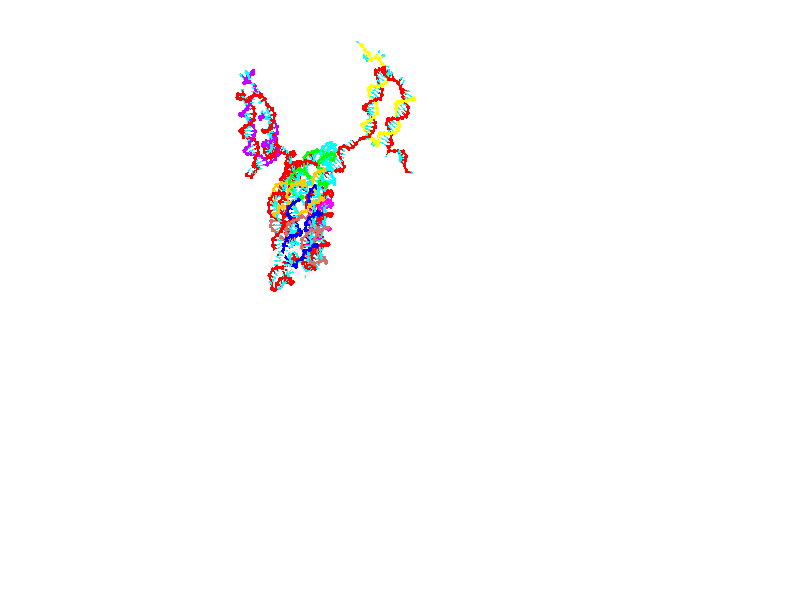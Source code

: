 // switches for output
#declare DRAW_BASES = 1; // possible values are 0, 1; only relevant for DNA ribbons
#declare DRAW_BASES_TYPE = 3; // possible values are 1, 2, 3; only relevant for DNA ribbons
#declare DRAW_FOG = 0; // set to 1 to enable fog

#include "colors.inc"

#include "transforms.inc"
background { rgb <1, 1, 1>}

#default {
   normal{
       ripples 0.25
       frequency 0.20
       turbulence 0.2
       lambda 5
   }
	finish {
		phong 0.1
		phong_size 40.
	}
}

// original window dimensions: 1024x640


// camera settings

camera {
	sky <0, 0.179814, -0.983701>
	up <0, 0.179814, -0.983701>
	right 1.6 * <1, 0, 0>
	location <25.469, 94.9851, 44.8844>
	look_at <25.469, 29.3977, 32.8955>
	direction <0, -65.5874, -11.9889>
	angle 67.0682
}


# declare cpy_camera_pos = <25.469, 94.9851, 44.8844>;
# if (DRAW_FOG = 1)
fog {
	fog_type 2
	up vnormalize(cpy_camera_pos)
	color rgbt<1,1,1,0.3>
	distance 1e-5
	fog_alt 3e-3
	fog_offset 28
}
# end


// LIGHTS

# declare lum = 6;
global_settings {
	ambient_light rgb lum * <0.05, 0.05, 0.05>
	max_trace_level 15
}# declare cpy_direct_light_amount = 0.25;
light_source
{	1000 * <-1, -1.16351, -0.803887>,
	rgb lum * cpy_direct_light_amount
	parallel
}

light_source
{	1000 * <1, 1.16351, 0.803887>,
	rgb lum * cpy_direct_light_amount
	parallel
}

// strand 0

// nucleotide -1

// particle -1
sphere {
	<4.019494, 14.569696, 15.375920> 0.250000
	pigment { color rgbt <1,0,0,0> }
	no_shadow
}
cylinder {
	<4.248805, 14.682404, 15.068165>,  <4.386392, 14.750028, 14.883512>, 0.100000
	pigment { color rgbt <1,0,0,0> }
	no_shadow
}
cylinder {
	<4.248805, 14.682404, 15.068165>,  <4.019494, 14.569696, 15.375920>, 0.100000
	pigment { color rgbt <1,0,0,0> }
	no_shadow
}

// particle -1
sphere {
	<4.248805, 14.682404, 15.068165> 0.100000
	pigment { color rgbt <1,0,0,0> }
	no_shadow
}
sphere {
	0, 1
	scale<0.080000,0.200000,0.300000>
	matrix <0.816408, -0.276070, 0.507211,
		-0.069489, -0.918908, -0.388303,
		0.573279, 0.281768, -0.769388,
		4.420789, 14.766934, 14.837348>
	pigment { color rgbt <0,1,1,0> }
	no_shadow
}
cylinder {
	<4.606855, 14.166407, 15.459768>,  <4.019494, 14.569696, 15.375920>, 0.130000
	pigment { color rgbt <1,0,0,0> }
	no_shadow
}

// nucleotide -1

// particle -1
sphere {
	<4.606855, 14.166407, 15.459768> 0.250000
	pigment { color rgbt <1,0,0,0> }
	no_shadow
}
cylinder {
	<4.740891, 14.469503, 15.235789>,  <4.821312, 14.651361, 15.101402>, 0.100000
	pigment { color rgbt <1,0,0,0> }
	no_shadow
}
cylinder {
	<4.740891, 14.469503, 15.235789>,  <4.606855, 14.166407, 15.459768>, 0.100000
	pigment { color rgbt <1,0,0,0> }
	no_shadow
}

// particle -1
sphere {
	<4.740891, 14.469503, 15.235789> 0.100000
	pigment { color rgbt <1,0,0,0> }
	no_shadow
}
sphere {
	0, 1
	scale<0.080000,0.200000,0.300000>
	matrix <0.934592, -0.192011, 0.299450,
		0.119390, -0.623664, -0.772521,
		0.335089, 0.757743, -0.559947,
		4.841417, 14.696826, 15.067805>
	pigment { color rgbt <0,1,1,0> }
	no_shadow
}
cylinder {
	<5.005774, 13.959644, 14.833436>,  <4.606855, 14.166407, 15.459768>, 0.130000
	pigment { color rgbt <1,0,0,0> }
	no_shadow
}

// nucleotide -1

// particle -1
sphere {
	<5.005774, 13.959644, 14.833436> 0.250000
	pigment { color rgbt <1,0,0,0> }
	no_shadow
}
cylinder {
	<5.113909, 14.310289, 14.992669>,  <5.178790, 14.520677, 15.088209>, 0.100000
	pigment { color rgbt <1,0,0,0> }
	no_shadow
}
cylinder {
	<5.113909, 14.310289, 14.992669>,  <5.005774, 13.959644, 14.833436>, 0.100000
	pigment { color rgbt <1,0,0,0> }
	no_shadow
}

// particle -1
sphere {
	<5.113909, 14.310289, 14.992669> 0.100000
	pigment { color rgbt <1,0,0,0> }
	no_shadow
}
sphere {
	0, 1
	scale<0.080000,0.200000,0.300000>
	matrix <0.856076, -0.408056, 0.317214,
		0.440513, 0.255034, -0.860759,
		0.270337, 0.876612, 0.398082,
		5.195010, 14.573273, 15.112094>
	pigment { color rgbt <0,1,1,0> }
	no_shadow
}
cylinder {
	<5.455448, 14.006913, 14.251889>,  <5.005774, 13.959644, 14.833436>, 0.130000
	pigment { color rgbt <1,0,0,0> }
	no_shadow
}

// nucleotide -1

// particle -1
sphere {
	<5.455448, 14.006913, 14.251889> 0.250000
	pigment { color rgbt <1,0,0,0> }
	no_shadow
}
cylinder {
	<5.707212, 14.260911, 14.431053>,  <5.858271, 14.413310, 14.538551>, 0.100000
	pigment { color rgbt <1,0,0,0> }
	no_shadow
}
cylinder {
	<5.707212, 14.260911, 14.431053>,  <5.455448, 14.006913, 14.251889>, 0.100000
	pigment { color rgbt <1,0,0,0> }
	no_shadow
}

// particle -1
sphere {
	<5.707212, 14.260911, 14.431053> 0.100000
	pigment { color rgbt <1,0,0,0> }
	no_shadow
}
sphere {
	0, 1
	scale<0.080000,0.200000,0.300000>
	matrix <-0.339526, 0.743202, -0.576518,
		-0.698973, 0.210790, 0.683377,
		0.629411, 0.634995, 0.447910,
		5.896036, 14.451409, 14.565426>
	pigment { color rgbt <0,1,1,0> }
	no_shadow
}
cylinder {
	<5.058219, 14.605736, 14.342396>,  <5.455448, 14.006913, 14.251889>, 0.130000
	pigment { color rgbt <1,0,0,0> }
	no_shadow
}

// nucleotide -1

// particle -1
sphere {
	<5.058219, 14.605736, 14.342396> 0.250000
	pigment { color rgbt <1,0,0,0> }
	no_shadow
}
cylinder {
	<5.443396, 14.713242, 14.351414>,  <5.674502, 14.777745, 14.356825>, 0.100000
	pigment { color rgbt <1,0,0,0> }
	no_shadow
}
cylinder {
	<5.443396, 14.713242, 14.351414>,  <5.058219, 14.605736, 14.342396>, 0.100000
	pigment { color rgbt <1,0,0,0> }
	no_shadow
}

// particle -1
sphere {
	<5.443396, 14.713242, 14.351414> 0.100000
	pigment { color rgbt <1,0,0,0> }
	no_shadow
}
sphere {
	0, 1
	scale<0.080000,0.200000,0.300000>
	matrix <-0.198126, 0.761610, -0.617006,
		-0.183000, 0.589674, 0.786636,
		0.962942, 0.268765, 0.022545,
		5.732278, 14.793871, 14.358177>
	pigment { color rgbt <0,1,1,0> }
	no_shadow
}
cylinder {
	<5.084561, 15.282119, 14.544211>,  <5.058219, 14.605736, 14.342396>, 0.130000
	pigment { color rgbt <1,0,0,0> }
	no_shadow
}

// nucleotide -1

// particle -1
sphere {
	<5.084561, 15.282119, 14.544211> 0.250000
	pigment { color rgbt <1,0,0,0> }
	no_shadow
}
cylinder {
	<5.413591, 15.205084, 14.330191>,  <5.611009, 15.158863, 14.201778>, 0.100000
	pigment { color rgbt <1,0,0,0> }
	no_shadow
}
cylinder {
	<5.413591, 15.205084, 14.330191>,  <5.084561, 15.282119, 14.544211>, 0.100000
	pigment { color rgbt <1,0,0,0> }
	no_shadow
}

// particle -1
sphere {
	<5.413591, 15.205084, 14.330191> 0.100000
	pigment { color rgbt <1,0,0,0> }
	no_shadow
}
sphere {
	0, 1
	scale<0.080000,0.200000,0.300000>
	matrix <-0.178574, 0.805825, -0.564586,
		0.539890, 0.559961, 0.628460,
		0.822575, -0.192588, -0.535051,
		5.660364, 15.147307, 14.169675>
	pigment { color rgbt <0,1,1,0> }
	no_shadow
}
cylinder {
	<5.344631, 15.956062, 14.469023>,  <5.084561, 15.282119, 14.544211>, 0.130000
	pigment { color rgbt <1,0,0,0> }
	no_shadow
}

// nucleotide -1

// particle -1
sphere {
	<5.344631, 15.956062, 14.469023> 0.250000
	pigment { color rgbt <1,0,0,0> }
	no_shadow
}
cylinder {
	<5.500894, 15.738874, 14.171682>,  <5.594652, 15.608562, 13.993279>, 0.100000
	pigment { color rgbt <1,0,0,0> }
	no_shadow
}
cylinder {
	<5.500894, 15.738874, 14.171682>,  <5.344631, 15.956062, 14.469023>, 0.100000
	pigment { color rgbt <1,0,0,0> }
	no_shadow
}

// particle -1
sphere {
	<5.500894, 15.738874, 14.171682> 0.100000
	pigment { color rgbt <1,0,0,0> }
	no_shadow
}
sphere {
	0, 1
	scale<0.080000,0.200000,0.300000>
	matrix <-0.175924, 0.748598, -0.639258,
		0.903569, 0.380504, 0.196924,
		0.390657, -0.542971, -0.743350,
		5.618091, 15.575983, 13.948677>
	pigment { color rgbt <0,1,1,0> }
	no_shadow
}
cylinder {
	<5.624231, 16.521637, 14.061979>,  <5.344631, 15.956062, 14.469023>, 0.130000
	pigment { color rgbt <1,0,0,0> }
	no_shadow
}

// nucleotide -1

// particle -1
sphere {
	<5.624231, 16.521637, 14.061979> 0.250000
	pigment { color rgbt <1,0,0,0> }
	no_shadow
}
cylinder {
	<5.563577, 16.191799, 13.843968>,  <5.527184, 15.993896, 13.713162>, 0.100000
	pigment { color rgbt <1,0,0,0> }
	no_shadow
}
cylinder {
	<5.563577, 16.191799, 13.843968>,  <5.624231, 16.521637, 14.061979>, 0.100000
	pigment { color rgbt <1,0,0,0> }
	no_shadow
}

// particle -1
sphere {
	<5.563577, 16.191799, 13.843968> 0.100000
	pigment { color rgbt <1,0,0,0> }
	no_shadow
}
sphere {
	0, 1
	scale<0.080000,0.200000,0.300000>
	matrix <-0.241680, 0.565596, -0.788474,
		0.958435, 0.012161, -0.285052,
		-0.151635, -0.824593, -0.545027,
		5.518086, 15.944422, 13.680460>
	pigment { color rgbt <0,1,1,0> }
	no_shadow
}
cylinder {
	<6.022845, 16.575686, 13.460309>,  <5.624231, 16.521637, 14.061979>, 0.130000
	pigment { color rgbt <1,0,0,0> }
	no_shadow
}

// nucleotide -1

// particle -1
sphere {
	<6.022845, 16.575686, 13.460309> 0.250000
	pigment { color rgbt <1,0,0,0> }
	no_shadow
}
cylinder {
	<5.726014, 16.319740, 13.380415>,  <5.547915, 16.166174, 13.332479>, 0.100000
	pigment { color rgbt <1,0,0,0> }
	no_shadow
}
cylinder {
	<5.726014, 16.319740, 13.380415>,  <6.022845, 16.575686, 13.460309>, 0.100000
	pigment { color rgbt <1,0,0,0> }
	no_shadow
}

// particle -1
sphere {
	<5.726014, 16.319740, 13.380415> 0.100000
	pigment { color rgbt <1,0,0,0> }
	no_shadow
}
sphere {
	0, 1
	scale<0.080000,0.200000,0.300000>
	matrix <-0.244555, 0.535874, -0.808104,
		0.624108, -0.550832, -0.554142,
		-0.742079, -0.639862, -0.199735,
		5.503390, 16.127781, 13.320495>
	pigment { color rgbt <0,1,1,0> }
	no_shadow
}
cylinder {
	<5.961450, 16.531874, 12.762716>,  <6.022845, 16.575686, 13.460309>, 0.130000
	pigment { color rgbt <1,0,0,0> }
	no_shadow
}

// nucleotide -1

// particle -1
sphere {
	<5.961450, 16.531874, 12.762716> 0.250000
	pigment { color rgbt <1,0,0,0> }
	no_shadow
}
cylinder {
	<5.594305, 16.408922, 12.863152>,  <5.374017, 16.335152, 12.923412>, 0.100000
	pigment { color rgbt <1,0,0,0> }
	no_shadow
}
cylinder {
	<5.594305, 16.408922, 12.863152>,  <5.961450, 16.531874, 12.762716>, 0.100000
	pigment { color rgbt <1,0,0,0> }
	no_shadow
}

// particle -1
sphere {
	<5.594305, 16.408922, 12.863152> 0.100000
	pigment { color rgbt <1,0,0,0> }
	no_shadow
}
sphere {
	0, 1
	scale<0.080000,0.200000,0.300000>
	matrix <-0.363440, 0.396705, -0.842933,
		0.159490, -0.864954, -0.475834,
		-0.917864, -0.307377, 0.251089,
		5.318945, 16.316710, 12.938478>
	pigment { color rgbt <0,1,1,0> }
	no_shadow
}
cylinder {
	<5.775297, 16.205278, 12.134425>,  <5.961450, 16.531874, 12.762716>, 0.130000
	pigment { color rgbt <1,0,0,0> }
	no_shadow
}

// nucleotide -1

// particle -1
sphere {
	<5.775297, 16.205278, 12.134425> 0.250000
	pigment { color rgbt <1,0,0,0> }
	no_shadow
}
cylinder {
	<5.441874, 16.276947, 12.343452>,  <5.241819, 16.319948, 12.468869>, 0.100000
	pigment { color rgbt <1,0,0,0> }
	no_shadow
}
cylinder {
	<5.441874, 16.276947, 12.343452>,  <5.775297, 16.205278, 12.134425>, 0.100000
	pigment { color rgbt <1,0,0,0> }
	no_shadow
}

// particle -1
sphere {
	<5.441874, 16.276947, 12.343452> 0.100000
	pigment { color rgbt <1,0,0,0> }
	no_shadow
}
sphere {
	0, 1
	scale<0.080000,0.200000,0.300000>
	matrix <-0.410791, 0.431443, -0.803186,
		-0.369366, -0.884169, -0.286031,
		-0.833558, 0.179170, 0.522569,
		5.191806, 16.330698, 12.500223>
	pigment { color rgbt <0,1,1,0> }
	no_shadow
}
cylinder {
	<5.212977, 16.069277, 11.589731>,  <5.775297, 16.205278, 12.134425>, 0.130000
	pigment { color rgbt <1,0,0,0> }
	no_shadow
}

// nucleotide -1

// particle -1
sphere {
	<5.212977, 16.069277, 11.589731> 0.250000
	pigment { color rgbt <1,0,0,0> }
	no_shadow
}
cylinder {
	<5.039558, 16.272442, 11.887472>,  <4.935506, 16.394341, 12.066117>, 0.100000
	pigment { color rgbt <1,0,0,0> }
	no_shadow
}
cylinder {
	<5.039558, 16.272442, 11.887472>,  <5.212977, 16.069277, 11.589731>, 0.100000
	pigment { color rgbt <1,0,0,0> }
	no_shadow
}

// particle -1
sphere {
	<5.039558, 16.272442, 11.887472> 0.100000
	pigment { color rgbt <1,0,0,0> }
	no_shadow
}
sphere {
	0, 1
	scale<0.080000,0.200000,0.300000>
	matrix <-0.447254, 0.595815, -0.667059,
		-0.782305, -0.622117, -0.031148,
		-0.433547, 0.507912, 0.744353,
		4.909494, 16.424816, 12.110778>
	pigment { color rgbt <0,1,1,0> }
	no_shadow
}
cylinder {
	<4.488504, 16.150688, 11.454687>,  <5.212977, 16.069277, 11.589731>, 0.130000
	pigment { color rgbt <1,0,0,0> }
	no_shadow
}

// nucleotide -1

// particle -1
sphere {
	<4.488504, 16.150688, 11.454687> 0.250000
	pigment { color rgbt <1,0,0,0> }
	no_shadow
}
cylinder {
	<4.600138, 16.443920, 11.702785>,  <4.667119, 16.619860, 11.851645>, 0.100000
	pigment { color rgbt <1,0,0,0> }
	no_shadow
}
cylinder {
	<4.600138, 16.443920, 11.702785>,  <4.488504, 16.150688, 11.454687>, 0.100000
	pigment { color rgbt <1,0,0,0> }
	no_shadow
}

// particle -1
sphere {
	<4.600138, 16.443920, 11.702785> 0.100000
	pigment { color rgbt <1,0,0,0> }
	no_shadow
}
sphere {
	0, 1
	scale<0.080000,0.200000,0.300000>
	matrix <-0.322888, 0.679940, -0.658350,
		-0.904353, -0.016534, 0.426464,
		0.279084, 0.733081, 0.620245,
		4.683864, 16.663845, 11.888859>
	pigment { color rgbt <0,1,1,0> }
	no_shadow
}
cylinder {
	<3.903877, 16.597614, 11.507614>,  <4.488504, 16.150688, 11.454687>, 0.130000
	pigment { color rgbt <1,0,0,0> }
	no_shadow
}

// nucleotide -1

// particle -1
sphere {
	<3.903877, 16.597614, 11.507614> 0.250000
	pigment { color rgbt <1,0,0,0> }
	no_shadow
}
cylinder {
	<4.217477, 16.823532, 11.610645>,  <4.405638, 16.959084, 11.672464>, 0.100000
	pigment { color rgbt <1,0,0,0> }
	no_shadow
}
cylinder {
	<4.217477, 16.823532, 11.610645>,  <3.903877, 16.597614, 11.507614>, 0.100000
	pigment { color rgbt <1,0,0,0> }
	no_shadow
}

// particle -1
sphere {
	<4.217477, 16.823532, 11.610645> 0.100000
	pigment { color rgbt <1,0,0,0> }
	no_shadow
}
sphere {
	0, 1
	scale<0.080000,0.200000,0.300000>
	matrix <-0.133751, 0.558889, -0.818385,
		-0.606178, 0.607163, 0.513712,
		0.784001, 0.564797, 0.257578,
		4.452678, 16.992971, 11.687919>
	pigment { color rgbt <0,1,1,0> }
	no_shadow
}
cylinder {
	<3.758952, 17.194950, 11.218890>,  <3.903877, 16.597614, 11.507614>, 0.130000
	pigment { color rgbt <1,0,0,0> }
	no_shadow
}

// nucleotide -1

// particle -1
sphere {
	<3.758952, 17.194950, 11.218890> 0.250000
	pigment { color rgbt <1,0,0,0> }
	no_shadow
}
cylinder {
	<4.135673, 17.252014, 11.340648>,  <4.361706, 17.286253, 11.413702>, 0.100000
	pigment { color rgbt <1,0,0,0> }
	no_shadow
}
cylinder {
	<4.135673, 17.252014, 11.340648>,  <3.758952, 17.194950, 11.218890>, 0.100000
	pigment { color rgbt <1,0,0,0> }
	no_shadow
}

// particle -1
sphere {
	<4.135673, 17.252014, 11.340648> 0.100000
	pigment { color rgbt <1,0,0,0> }
	no_shadow
}
sphere {
	0, 1
	scale<0.080000,0.200000,0.300000>
	matrix <0.111502, 0.721656, -0.683213,
		-0.317136, 0.677392, 0.663750,
		0.941803, 0.142662, 0.304394,
		4.418214, 17.294813, 11.431966>
	pigment { color rgbt <0,1,1,0> }
	no_shadow
}
cylinder {
	<3.802307, 17.902594, 11.418373>,  <3.758952, 17.194950, 11.218890>, 0.130000
	pigment { color rgbt <1,0,0,0> }
	no_shadow
}

// nucleotide -1

// particle -1
sphere {
	<3.802307, 17.902594, 11.418373> 0.250000
	pigment { color rgbt <1,0,0,0> }
	no_shadow
}
cylinder {
	<4.180475, 17.793238, 11.347446>,  <4.407375, 17.727625, 11.304891>, 0.100000
	pigment { color rgbt <1,0,0,0> }
	no_shadow
}
cylinder {
	<4.180475, 17.793238, 11.347446>,  <3.802307, 17.902594, 11.418373>, 0.100000
	pigment { color rgbt <1,0,0,0> }
	no_shadow
}

// particle -1
sphere {
	<4.180475, 17.793238, 11.347446> 0.100000
	pigment { color rgbt <1,0,0,0> }
	no_shadow
}
sphere {
	0, 1
	scale<0.080000,0.200000,0.300000>
	matrix <0.113154, 0.785727, -0.608136,
		0.305580, 0.554879, 0.773776,
		0.945419, -0.273390, -0.177316,
		4.464100, 17.711220, 11.294251>
	pigment { color rgbt <0,1,1,0> }
	no_shadow
}
cylinder {
	<4.217365, 18.533718, 11.441046>,  <3.802307, 17.902594, 11.418373>, 0.130000
	pigment { color rgbt <1,0,0,0> }
	no_shadow
}

// nucleotide -1

// particle -1
sphere {
	<4.217365, 18.533718, 11.441046> 0.250000
	pigment { color rgbt <1,0,0,0> }
	no_shadow
}
cylinder {
	<4.457403, 18.280439, 11.245516>,  <4.601426, 18.128473, 11.128198>, 0.100000
	pigment { color rgbt <1,0,0,0> }
	no_shadow
}
cylinder {
	<4.457403, 18.280439, 11.245516>,  <4.217365, 18.533718, 11.441046>, 0.100000
	pigment { color rgbt <1,0,0,0> }
	no_shadow
}

// particle -1
sphere {
	<4.457403, 18.280439, 11.245516> 0.100000
	pigment { color rgbt <1,0,0,0> }
	no_shadow
}
sphere {
	0, 1
	scale<0.080000,0.200000,0.300000>
	matrix <0.242626, 0.726375, -0.643049,
		0.762244, 0.267290, 0.589525,
		0.600096, -0.633195, -0.488824,
		4.637432, 18.090481, 11.098868>
	pigment { color rgbt <0,1,1,0> }
	no_shadow
}
cylinder {
	<4.749640, 18.971689, 11.279946>,  <4.217365, 18.533718, 11.441046>, 0.130000
	pigment { color rgbt <1,0,0,0> }
	no_shadow
}

// nucleotide -1

// particle -1
sphere {
	<4.749640, 18.971689, 11.279946> 0.250000
	pigment { color rgbt <1,0,0,0> }
	no_shadow
}
cylinder {
	<4.808510, 18.662098, 11.033599>,  <4.843832, 18.476343, 10.885791>, 0.100000
	pigment { color rgbt <1,0,0,0> }
	no_shadow
}
cylinder {
	<4.808510, 18.662098, 11.033599>,  <4.749640, 18.971689, 11.279946>, 0.100000
	pigment { color rgbt <1,0,0,0> }
	no_shadow
}

// particle -1
sphere {
	<4.808510, 18.662098, 11.033599> 0.100000
	pigment { color rgbt <1,0,0,0> }
	no_shadow
}
sphere {
	0, 1
	scale<0.080000,0.200000,0.300000>
	matrix <0.279364, 0.629825, -0.724759,
		0.948839, -0.065385, 0.308917,
		0.147176, -0.773980, -0.615869,
		4.852663, 18.429903, 10.848838>
	pigment { color rgbt <0,1,1,0> }
	no_shadow
}
cylinder {
	<5.391803, 19.037117, 11.052400>,  <4.749640, 18.971689, 11.279946>, 0.130000
	pigment { color rgbt <1,0,0,0> }
	no_shadow
}

// nucleotide -1

// particle -1
sphere {
	<5.391803, 19.037117, 11.052400> 0.250000
	pigment { color rgbt <1,0,0,0> }
	no_shadow
}
cylinder {
	<5.192694, 18.828449, 10.775248>,  <5.073229, 18.703249, 10.608956>, 0.100000
	pigment { color rgbt <1,0,0,0> }
	no_shadow
}
cylinder {
	<5.192694, 18.828449, 10.775248>,  <5.391803, 19.037117, 11.052400>, 0.100000
	pigment { color rgbt <1,0,0,0> }
	no_shadow
}

// particle -1
sphere {
	<5.192694, 18.828449, 10.775248> 0.100000
	pigment { color rgbt <1,0,0,0> }
	no_shadow
}
sphere {
	0, 1
	scale<0.080000,0.200000,0.300000>
	matrix <0.379068, 0.587684, -0.714797,
		0.780083, -0.618454, -0.094784,
		-0.497773, -0.521671, -0.692879,
		5.043362, 18.671947, 10.567384>
	pigment { color rgbt <0,1,1,0> }
	no_shadow
}
cylinder {
	<5.878127, 18.991920, 10.512873>,  <5.391803, 19.037117, 11.052400>, 0.130000
	pigment { color rgbt <1,0,0,0> }
	no_shadow
}

// nucleotide -1

// particle -1
sphere {
	<5.878127, 18.991920, 10.512873> 0.250000
	pigment { color rgbt <1,0,0,0> }
	no_shadow
}
cylinder {
	<5.514923, 18.921425, 10.360843>,  <5.297001, 18.879128, 10.269625>, 0.100000
	pigment { color rgbt <1,0,0,0> }
	no_shadow
}
cylinder {
	<5.514923, 18.921425, 10.360843>,  <5.878127, 18.991920, 10.512873>, 0.100000
	pigment { color rgbt <1,0,0,0> }
	no_shadow
}

// particle -1
sphere {
	<5.514923, 18.921425, 10.360843> 0.100000
	pigment { color rgbt <1,0,0,0> }
	no_shadow
}
sphere {
	0, 1
	scale<0.080000,0.200000,0.300000>
	matrix <0.198803, 0.617309, -0.761188,
		0.368774, -0.766727, -0.525486,
		-0.908011, -0.176238, -0.380075,
		5.242520, 18.868553, 10.246819>
	pigment { color rgbt <0,1,1,0> }
	no_shadow
}
cylinder {
	<5.963380, 18.908463, 9.800602>,  <5.878127, 18.991920, 10.512873>, 0.130000
	pigment { color rgbt <1,0,0,0> }
	no_shadow
}

// nucleotide -1

// particle -1
sphere {
	<5.963380, 18.908463, 9.800602> 0.250000
	pigment { color rgbt <1,0,0,0> }
	no_shadow
}
cylinder {
	<5.576724, 19.004978, 9.834977>,  <5.344730, 19.062887, 9.855602>, 0.100000
	pigment { color rgbt <1,0,0,0> }
	no_shadow
}
cylinder {
	<5.576724, 19.004978, 9.834977>,  <5.963380, 18.908463, 9.800602>, 0.100000
	pigment { color rgbt <1,0,0,0> }
	no_shadow
}

// particle -1
sphere {
	<5.576724, 19.004978, 9.834977> 0.100000
	pigment { color rgbt <1,0,0,0> }
	no_shadow
}
sphere {
	0, 1
	scale<0.080000,0.200000,0.300000>
	matrix <0.085176, 0.619245, -0.780565,
		-0.241557, -0.747206, -0.619139,
		-0.966641, 0.241287, 0.085939,
		5.286732, 19.077364, 9.860759>
	pigment { color rgbt <0,1,1,0> }
	no_shadow
}
cylinder {
	<5.784509, 19.004128, 9.109591>,  <5.963380, 18.908463, 9.800602>, 0.130000
	pigment { color rgbt <1,0,0,0> }
	no_shadow
}

// nucleotide -1

// particle -1
sphere {
	<5.784509, 19.004128, 9.109591> 0.250000
	pigment { color rgbt <1,0,0,0> }
	no_shadow
}
cylinder {
	<5.477189, 19.189472, 9.286230>,  <5.292797, 19.300680, 9.392214>, 0.100000
	pigment { color rgbt <1,0,0,0> }
	no_shadow
}
cylinder {
	<5.477189, 19.189472, 9.286230>,  <5.784509, 19.004128, 9.109591>, 0.100000
	pigment { color rgbt <1,0,0,0> }
	no_shadow
}

// particle -1
sphere {
	<5.477189, 19.189472, 9.286230> 0.100000
	pigment { color rgbt <1,0,0,0> }
	no_shadow
}
sphere {
	0, 1
	scale<0.080000,0.200000,0.300000>
	matrix <-0.132790, 0.559512, -0.818116,
		-0.626165, -0.687198, -0.368343,
		-0.768299, 0.463363, 0.441600,
		5.246699, 19.328482, 9.418710>
	pigment { color rgbt <0,1,1,0> }
	no_shadow
}
cylinder {
	<5.270457, 19.295639, 8.563024>,  <5.784509, 19.004128, 9.109591>, 0.130000
	pigment { color rgbt <1,0,0,0> }
	no_shadow
}

// nucleotide -1

// particle -1
sphere {
	<5.270457, 19.295639, 8.563024> 0.250000
	pigment { color rgbt <1,0,0,0> }
	no_shadow
}
cylinder {
	<5.178291, 19.505260, 8.890993>,  <5.122992, 19.631033, 9.087775>, 0.100000
	pigment { color rgbt <1,0,0,0> }
	no_shadow
}
cylinder {
	<5.178291, 19.505260, 8.890993>,  <5.270457, 19.295639, 8.563024>, 0.100000
	pigment { color rgbt <1,0,0,0> }
	no_shadow
}

// particle -1
sphere {
	<5.178291, 19.505260, 8.890993> 0.100000
	pigment { color rgbt <1,0,0,0> }
	no_shadow
}
sphere {
	0, 1
	scale<0.080000,0.200000,0.300000>
	matrix <-0.333892, 0.748864, -0.572468,
		-0.914016, -0.405670, 0.002429,
		-0.230414, 0.524056, 0.819924,
		5.109167, 19.662477, 9.136971>
	pigment { color rgbt <0,1,1,0> }
	no_shadow
}
cylinder {
	<4.649091, 19.646591, 8.495398>,  <5.270457, 19.295639, 8.563024>, 0.130000
	pigment { color rgbt <1,0,0,0> }
	no_shadow
}

// nucleotide -1

// particle -1
sphere {
	<4.649091, 19.646591, 8.495398> 0.250000
	pigment { color rgbt <1,0,0,0> }
	no_shadow
}
cylinder {
	<4.826184, 19.852987, 8.788721>,  <4.932439, 19.976826, 8.964715>, 0.100000
	pigment { color rgbt <1,0,0,0> }
	no_shadow
}
cylinder {
	<4.826184, 19.852987, 8.788721>,  <4.649091, 19.646591, 8.495398>, 0.100000
	pigment { color rgbt <1,0,0,0> }
	no_shadow
}

// particle -1
sphere {
	<4.826184, 19.852987, 8.788721> 0.100000
	pigment { color rgbt <1,0,0,0> }
	no_shadow
}
sphere {
	0, 1
	scale<0.080000,0.200000,0.300000>
	matrix <-0.179381, 0.852264, -0.491395,
		-0.878528, 0.086014, 0.469883,
		0.442731, 0.515992, 0.733308,
		4.959003, 20.007786, 9.008714>
	pigment { color rgbt <0,1,1,0> }
	no_shadow
}
cylinder {
	<4.236297, 20.149185, 8.611295>,  <4.649091, 19.646591, 8.495398>, 0.130000
	pigment { color rgbt <1,0,0,0> }
	no_shadow
}

// nucleotide -1

// particle -1
sphere {
	<4.236297, 20.149185, 8.611295> 0.250000
	pigment { color rgbt <1,0,0,0> }
	no_shadow
}
cylinder {
	<4.568481, 20.302011, 8.773459>,  <4.767792, 20.393707, 8.870758>, 0.100000
	pigment { color rgbt <1,0,0,0> }
	no_shadow
}
cylinder {
	<4.568481, 20.302011, 8.773459>,  <4.236297, 20.149185, 8.611295>, 0.100000
	pigment { color rgbt <1,0,0,0> }
	no_shadow
}

// particle -1
sphere {
	<4.568481, 20.302011, 8.773459> 0.100000
	pigment { color rgbt <1,0,0,0> }
	no_shadow
}
sphere {
	0, 1
	scale<0.080000,0.200000,0.300000>
	matrix <-0.148456, 0.853215, -0.499985,
		-0.536931, 0.355032, 0.765282,
		0.830461, 0.382068, 0.405411,
		4.817620, 20.416632, 8.895082>
	pigment { color rgbt <0,1,1,0> }
	no_shadow
}
cylinder {
	<4.086189, 20.867607, 8.830310>,  <4.236297, 20.149185, 8.611295>, 0.130000
	pigment { color rgbt <1,0,0,0> }
	no_shadow
}

// nucleotide -1

// particle -1
sphere {
	<4.086189, 20.867607, 8.830310> 0.250000
	pigment { color rgbt <1,0,0,0> }
	no_shadow
}
cylinder {
	<4.481933, 20.840996, 8.778549>,  <4.719378, 20.825029, 8.747493>, 0.100000
	pigment { color rgbt <1,0,0,0> }
	no_shadow
}
cylinder {
	<4.481933, 20.840996, 8.778549>,  <4.086189, 20.867607, 8.830310>, 0.100000
	pigment { color rgbt <1,0,0,0> }
	no_shadow
}

// particle -1
sphere {
	<4.481933, 20.840996, 8.778549> 0.100000
	pigment { color rgbt <1,0,0,0> }
	no_shadow
}
sphere {
	0, 1
	scale<0.080000,0.200000,0.300000>
	matrix <-0.024292, 0.801343, -0.597712,
		0.143461, 0.594495, 0.791199,
		0.989358, -0.066529, -0.129402,
		4.778740, 20.821037, 8.739729>
	pigment { color rgbt <0,1,1,0> }
	no_shadow
}
cylinder {
	<4.353337, 21.533672, 8.744760>,  <4.086189, 20.867607, 8.830310>, 0.130000
	pigment { color rgbt <1,0,0,0> }
	no_shadow
}

// nucleotide -1

// particle -1
sphere {
	<4.353337, 21.533672, 8.744760> 0.250000
	pigment { color rgbt <1,0,0,0> }
	no_shadow
}
cylinder {
	<4.637645, 21.286316, 8.610657>,  <4.808230, 21.137901, 8.530195>, 0.100000
	pigment { color rgbt <1,0,0,0> }
	no_shadow
}
cylinder {
	<4.637645, 21.286316, 8.610657>,  <4.353337, 21.533672, 8.744760>, 0.100000
	pigment { color rgbt <1,0,0,0> }
	no_shadow
}

// particle -1
sphere {
	<4.637645, 21.286316, 8.610657> 0.100000
	pigment { color rgbt <1,0,0,0> }
	no_shadow
}
sphere {
	0, 1
	scale<0.080000,0.200000,0.300000>
	matrix <0.200100, 0.634666, -0.746431,
		0.674363, 0.463456, 0.574842,
		0.710770, -0.618391, -0.335258,
		4.850876, 21.100798, 8.510079>
	pigment { color rgbt <0,1,1,0> }
	no_shadow
}
cylinder {
	<5.146966, 21.712961, 8.883533>,  <4.353337, 21.533672, 8.744760>, 0.130000
	pigment { color rgbt <1,0,0,0> }
	no_shadow
}

// nucleotide -1

// particle -1
sphere {
	<5.146966, 21.712961, 8.883533> 0.250000
	pigment { color rgbt <1,0,0,0> }
	no_shadow
}
cylinder {
	<5.008996, 21.579750, 8.532507>,  <4.926214, 21.499825, 8.321892>, 0.100000
	pigment { color rgbt <1,0,0,0> }
	no_shadow
}
cylinder {
	<5.008996, 21.579750, 8.532507>,  <5.146966, 21.712961, 8.883533>, 0.100000
	pigment { color rgbt <1,0,0,0> }
	no_shadow
}

// particle -1
sphere {
	<5.008996, 21.579750, 8.532507> 0.100000
	pigment { color rgbt <1,0,0,0> }
	no_shadow
}
sphere {
	0, 1
	scale<0.080000,0.200000,0.300000>
	matrix <0.088935, 0.919141, -0.383759,
		0.934408, -0.210413, -0.287415,
		-0.344923, -0.333027, -0.877566,
		4.905519, 21.479843, 8.269238>
	pigment { color rgbt <0,1,1,0> }
	no_shadow
}
cylinder {
	<5.062065, 22.226135, 9.416980>,  <5.146966, 21.712961, 8.883533>, 0.130000
	pigment { color rgbt <1,0,0,0> }
	no_shadow
}

// nucleotide -1

// particle -1
sphere {
	<5.062065, 22.226135, 9.416980> 0.250000
	pigment { color rgbt <1,0,0,0> }
	no_shadow
}
cylinder {
	<5.229188, 22.565018, 9.548239>,  <5.329463, 22.768347, 9.626994>, 0.100000
	pigment { color rgbt <1,0,0,0> }
	no_shadow
}
cylinder {
	<5.229188, 22.565018, 9.548239>,  <5.062065, 22.226135, 9.416980>, 0.100000
	pigment { color rgbt <1,0,0,0> }
	no_shadow
}

// particle -1
sphere {
	<5.229188, 22.565018, 9.548239> 0.100000
	pigment { color rgbt <1,0,0,0> }
	no_shadow
}
sphere {
	0, 1
	scale<0.080000,0.200000,0.300000>
	matrix <0.230096, 0.250736, -0.940313,
		-0.878915, 0.468375, -0.090179,
		0.417808, 0.847205, 0.328147,
		5.354531, 22.819180, 9.646683>
	pigment { color rgbt <0,1,1,0> }
	no_shadow
}
cylinder {
	<5.670725, 22.244766, 9.828893>,  <5.062065, 22.226135, 9.416980>, 0.130000
	pigment { color rgbt <1,0,0,0> }
	no_shadow
}

// nucleotide -1

// particle -1
sphere {
	<5.670725, 22.244766, 9.828893> 0.250000
	pigment { color rgbt <1,0,0,0> }
	no_shadow
}
cylinder {
	<6.054223, 22.140202, 9.873568>,  <6.284321, 22.077463, 9.900373>, 0.100000
	pigment { color rgbt <1,0,0,0> }
	no_shadow
}
cylinder {
	<6.054223, 22.140202, 9.873568>,  <5.670725, 22.244766, 9.828893>, 0.100000
	pigment { color rgbt <1,0,0,0> }
	no_shadow
}

// particle -1
sphere {
	<6.054223, 22.140202, 9.873568> 0.100000
	pigment { color rgbt <1,0,0,0> }
	no_shadow
}
sphere {
	0, 1
	scale<0.080000,0.200000,0.300000>
	matrix <0.236079, 0.513325, -0.825084,
		0.158354, 0.817412, 0.553861,
		0.958744, -0.261410, 0.111687,
		6.341846, 22.061779, 9.907074>
	pigment { color rgbt <0,1,1,0> }
	no_shadow
}
cylinder {
	<6.203253, 22.769550, 9.800273>,  <5.670725, 22.244766, 9.828893>, 0.130000
	pigment { color rgbt <1,0,0,0> }
	no_shadow
}

// nucleotide -1

// particle -1
sphere {
	<6.203253, 22.769550, 9.800273> 0.250000
	pigment { color rgbt <1,0,0,0> }
	no_shadow
}
cylinder {
	<6.342159, 22.425673, 9.650428>,  <6.425502, 22.219347, 9.560520>, 0.100000
	pigment { color rgbt <1,0,0,0> }
	no_shadow
}
cylinder {
	<6.342159, 22.425673, 9.650428>,  <6.203253, 22.769550, 9.800273>, 0.100000
	pigment { color rgbt <1,0,0,0> }
	no_shadow
}

// particle -1
sphere {
	<6.342159, 22.425673, 9.650428> 0.100000
	pigment { color rgbt <1,0,0,0> }
	no_shadow
}
sphere {
	0, 1
	scale<0.080000,0.200000,0.300000>
	matrix <0.462128, 0.504483, -0.729338,
		0.815993, 0.080154, 0.572477,
		0.347264, -0.859693, -0.374614,
		6.446338, 22.167765, 9.538044>
	pigment { color rgbt <0,1,1,0> }
	no_shadow
}
cylinder {
	<6.842661, 22.975496, 9.476373>,  <6.203253, 22.769550, 9.800273>, 0.130000
	pigment { color rgbt <1,0,0,0> }
	no_shadow
}

// nucleotide -1

// particle -1
sphere {
	<6.842661, 22.975496, 9.476373> 0.250000
	pigment { color rgbt <1,0,0,0> }
	no_shadow
}
cylinder {
	<6.784476, 22.595816, 9.364761>,  <6.749564, 22.368008, 9.297794>, 0.100000
	pigment { color rgbt <1,0,0,0> }
	no_shadow
}
cylinder {
	<6.784476, 22.595816, 9.364761>,  <6.842661, 22.975496, 9.476373>, 0.100000
	pigment { color rgbt <1,0,0,0> }
	no_shadow
}

// particle -1
sphere {
	<6.784476, 22.595816, 9.364761> 0.100000
	pigment { color rgbt <1,0,0,0> }
	no_shadow
}
sphere {
	0, 1
	scale<0.080000,0.200000,0.300000>
	matrix <0.567922, 0.150824, -0.809145,
		0.810126, -0.276168, 0.517133,
		-0.145464, -0.949201, -0.279029,
		6.740837, 22.311056, 9.281053>
	pigment { color rgbt <0,1,1,0> }
	no_shadow
}
cylinder {
	<7.464021, 22.554907, 9.505981>,  <6.842661, 22.975496, 9.476373>, 0.130000
	pigment { color rgbt <1,0,0,0> }
	no_shadow
}

// nucleotide -1

// particle -1
sphere {
	<7.464021, 22.554907, 9.505981> 0.250000
	pigment { color rgbt <1,0,0,0> }
	no_shadow
}
cylinder {
	<7.201111, 22.439791, 9.227365>,  <7.043365, 22.370722, 9.060196>, 0.100000
	pigment { color rgbt <1,0,0,0> }
	no_shadow
}
cylinder {
	<7.201111, 22.439791, 9.227365>,  <7.464021, 22.554907, 9.505981>, 0.100000
	pigment { color rgbt <1,0,0,0> }
	no_shadow
}

// particle -1
sphere {
	<7.201111, 22.439791, 9.227365> 0.100000
	pigment { color rgbt <1,0,0,0> }
	no_shadow
}
sphere {
	0, 1
	scale<0.080000,0.200000,0.300000>
	matrix <0.658728, 0.229648, -0.716478,
		0.366153, -0.929752, 0.038633,
		-0.657274, -0.287789, -0.696539,
		7.003929, 22.353455, 9.018404>
	pigment { color rgbt <0,1,1,0> }
	no_shadow
}
cylinder {
	<7.498046, 21.937101, 9.024500>,  <7.464021, 22.554907, 9.505981>, 0.130000
	pigment { color rgbt <1,0,0,0> }
	no_shadow
}

// nucleotide -1

// particle -1
sphere {
	<7.498046, 21.937101, 9.024500> 0.250000
	pigment { color rgbt <1,0,0,0> }
	no_shadow
}
cylinder {
	<7.302156, 22.218149, 8.818007>,  <7.184623, 22.386778, 8.694112>, 0.100000
	pigment { color rgbt <1,0,0,0> }
	no_shadow
}
cylinder {
	<7.302156, 22.218149, 8.818007>,  <7.498046, 21.937101, 9.024500>, 0.100000
	pigment { color rgbt <1,0,0,0> }
	no_shadow
}

// particle -1
sphere {
	<7.302156, 22.218149, 8.818007> 0.100000
	pigment { color rgbt <1,0,0,0> }
	no_shadow
}
sphere {
	0, 1
	scale<0.080000,0.200000,0.300000>
	matrix <0.801022, 0.128775, -0.584621,
		-0.344290, -0.699814, -0.625879,
		-0.489723, 0.702622, -0.516230,
		7.155240, 22.428936, 8.663138>
	pigment { color rgbt <0,1,1,0> }
	no_shadow
}
cylinder {
	<7.793375, 21.401230, 9.205473>,  <7.498046, 21.937101, 9.024500>, 0.130000
	pigment { color rgbt <1,0,0,0> }
	no_shadow
}

// nucleotide -1

// particle -1
sphere {
	<7.793375, 21.401230, 9.205473> 0.250000
	pigment { color rgbt <1,0,0,0> }
	no_shadow
}
cylinder {
	<7.445093, 21.255453, 9.337567>,  <7.236124, 21.167988, 9.416824>, 0.100000
	pigment { color rgbt <1,0,0,0> }
	no_shadow
}
cylinder {
	<7.445093, 21.255453, 9.337567>,  <7.793375, 21.401230, 9.205473>, 0.100000
	pigment { color rgbt <1,0,0,0> }
	no_shadow
}

// particle -1
sphere {
	<7.445093, 21.255453, 9.337567> 0.100000
	pigment { color rgbt <1,0,0,0> }
	no_shadow
}
sphere {
	0, 1
	scale<0.080000,0.200000,0.300000>
	matrix <0.178571, 0.391378, 0.902738,
		-0.458243, 0.844988, -0.275695,
		-0.870704, -0.364442, 0.330237,
		7.183881, 21.146120, 9.436638>
	pigment { color rgbt <0,1,1,0> }
	no_shadow
}
cylinder {
	<8.185737, 21.483578, 9.963627>,  <7.793375, 21.401230, 9.205473>, 0.130000
	pigment { color rgbt <1,0,0,0> }
	no_shadow
}

// nucleotide -1

// particle -1
sphere {
	<8.185737, 21.483578, 9.963627> 0.250000
	pigment { color rgbt <1,0,0,0> }
	no_shadow
}
cylinder {
	<8.249910, 21.642326, 10.325125>,  <8.288414, 21.737576, 10.542024>, 0.100000
	pigment { color rgbt <1,0,0,0> }
	no_shadow
}
cylinder {
	<8.249910, 21.642326, 10.325125>,  <8.185737, 21.483578, 9.963627>, 0.100000
	pigment { color rgbt <1,0,0,0> }
	no_shadow
}

// particle -1
sphere {
	<8.249910, 21.642326, 10.325125> 0.100000
	pigment { color rgbt <1,0,0,0> }
	no_shadow
}
sphere {
	0, 1
	scale<0.080000,0.200000,0.300000>
	matrix <0.090752, -0.917658, 0.386868,
		0.982866, 0.019950, -0.183240,
		0.160434, 0.396869, 0.903745,
		8.298040, 21.761387, 10.596249>
	pigment { color rgbt <0,1,1,0> }
	no_shadow
}
cylinder {
	<8.782878, 21.144697, 10.234129>,  <8.185737, 21.483578, 9.963627>, 0.130000
	pigment { color rgbt <1,0,0,0> }
	no_shadow
}

// nucleotide -1

// particle -1
sphere {
	<8.782878, 21.144697, 10.234129> 0.250000
	pigment { color rgbt <1,0,0,0> }
	no_shadow
}
cylinder {
	<8.548779, 21.279018, 10.529350>,  <8.408320, 21.359612, 10.706483>, 0.100000
	pigment { color rgbt <1,0,0,0> }
	no_shadow
}
cylinder {
	<8.548779, 21.279018, 10.529350>,  <8.782878, 21.144697, 10.234129>, 0.100000
	pigment { color rgbt <1,0,0,0> }
	no_shadow
}

// particle -1
sphere {
	<8.548779, 21.279018, 10.529350> 0.100000
	pigment { color rgbt <1,0,0,0> }
	no_shadow
}
sphere {
	0, 1
	scale<0.080000,0.200000,0.300000>
	matrix <0.106024, -0.870711, 0.480230,
		0.803894, 0.359304, 0.473978,
		-0.585246, 0.335801, 0.738054,
		8.373205, 21.379759, 10.750767>
	pigment { color rgbt <0,1,1,0> }
	no_shadow
}
cylinder {
	<9.119801, 21.216299, 10.906141>,  <8.782878, 21.144697, 10.234129>, 0.130000
	pigment { color rgbt <1,0,0,0> }
	no_shadow
}

// nucleotide -1

// particle -1
sphere {
	<9.119801, 21.216299, 10.906141> 0.250000
	pigment { color rgbt <1,0,0,0> }
	no_shadow
}
cylinder {
	<8.730107, 21.148169, 10.965281>,  <8.496291, 21.107290, 11.000765>, 0.100000
	pigment { color rgbt <1,0,0,0> }
	no_shadow
}
cylinder {
	<8.730107, 21.148169, 10.965281>,  <9.119801, 21.216299, 10.906141>, 0.100000
	pigment { color rgbt <1,0,0,0> }
	no_shadow
}

// particle -1
sphere {
	<8.730107, 21.148169, 10.965281> 0.100000
	pigment { color rgbt <1,0,0,0> }
	no_shadow
}
sphere {
	0, 1
	scale<0.080000,0.200000,0.300000>
	matrix <0.218457, -0.875635, 0.430743,
		0.056096, 0.451943, 0.890281,
		-0.974233, -0.170325, 0.147849,
		8.437838, 21.097071, 11.009635>
	pigment { color rgbt <0,1,1,0> }
	no_shadow
}
cylinder {
	<8.969274, 21.215075, 11.679360>,  <9.119801, 21.216299, 10.906141>, 0.130000
	pigment { color rgbt <1,0,0,0> }
	no_shadow
}

// nucleotide -1

// particle -1
sphere {
	<8.969274, 21.215075, 11.679360> 0.250000
	pigment { color rgbt <1,0,0,0> }
	no_shadow
}
cylinder {
	<8.671141, 21.031931, 11.485518>,  <8.492261, 20.922045, 11.369211>, 0.100000
	pigment { color rgbt <1,0,0,0> }
	no_shadow
}
cylinder {
	<8.671141, 21.031931, 11.485518>,  <8.969274, 21.215075, 11.679360>, 0.100000
	pigment { color rgbt <1,0,0,0> }
	no_shadow
}

// particle -1
sphere {
	<8.671141, 21.031931, 11.485518> 0.100000
	pigment { color rgbt <1,0,0,0> }
	no_shadow
}
sphere {
	0, 1
	scale<0.080000,0.200000,0.300000>
	matrix <0.074971, -0.779834, 0.621480,
		-0.662463, 0.426878, 0.615563,
		-0.745333, -0.457857, -0.484608,
		8.447540, 20.894573, 11.340135>
	pigment { color rgbt <0,1,1,0> }
	no_shadow
}
cylinder {
	<8.648731, 20.857058, 12.288291>,  <8.969274, 21.215075, 11.679360>, 0.130000
	pigment { color rgbt <1,0,0,0> }
	no_shadow
}

// nucleotide -1

// particle -1
sphere {
	<8.648731, 20.857058, 12.288291> 0.250000
	pigment { color rgbt <1,0,0,0> }
	no_shadow
}
cylinder {
	<8.491859, 20.682549, 11.964349>,  <8.397737, 20.577843, 11.769983>, 0.100000
	pigment { color rgbt <1,0,0,0> }
	no_shadow
}
cylinder {
	<8.491859, 20.682549, 11.964349>,  <8.648731, 20.857058, 12.288291>, 0.100000
	pigment { color rgbt <1,0,0,0> }
	no_shadow
}

// particle -1
sphere {
	<8.491859, 20.682549, 11.964349> 0.100000
	pigment { color rgbt <1,0,0,0> }
	no_shadow
}
sphere {
	0, 1
	scale<0.080000,0.200000,0.300000>
	matrix <-0.000753, -0.880230, 0.474547,
		-0.919889, 0.186717, 0.344879,
		-0.392179, -0.436270, -0.809854,
		8.374206, 20.551668, 11.721393>
	pigment { color rgbt <0,1,1,0> }
	no_shadow
}
cylinder {
	<8.041018, 20.519209, 12.521338>,  <8.648731, 20.857058, 12.288291>, 0.130000
	pigment { color rgbt <1,0,0,0> }
	no_shadow
}

// nucleotide -1

// particle -1
sphere {
	<8.041018, 20.519209, 12.521338> 0.250000
	pigment { color rgbt <1,0,0,0> }
	no_shadow
}
cylinder {
	<8.164755, 20.339516, 12.186077>,  <8.238997, 20.231699, 11.984921>, 0.100000
	pigment { color rgbt <1,0,0,0> }
	no_shadow
}
cylinder {
	<8.164755, 20.339516, 12.186077>,  <8.041018, 20.519209, 12.521338>, 0.100000
	pigment { color rgbt <1,0,0,0> }
	no_shadow
}

// particle -1
sphere {
	<8.164755, 20.339516, 12.186077> 0.100000
	pigment { color rgbt <1,0,0,0> }
	no_shadow
}
sphere {
	0, 1
	scale<0.080000,0.200000,0.300000>
	matrix <-0.149469, -0.893396, 0.423677,
		-0.939130, -0.005785, -0.343513,
		0.309344, -0.449232, -0.838151,
		8.257558, 20.204746, 11.934632>
	pigment { color rgbt <0,1,1,0> }
	no_shadow
}
cylinder {
	<7.449296, 20.104088, 12.366898>,  <8.041018, 20.519209, 12.521338>, 0.130000
	pigment { color rgbt <1,0,0,0> }
	no_shadow
}

// nucleotide -1

// particle -1
sphere {
	<7.449296, 20.104088, 12.366898> 0.250000
	pigment { color rgbt <1,0,0,0> }
	no_shadow
}
cylinder {
	<7.780701, 19.973007, 12.185271>,  <7.979544, 19.894358, 12.076295>, 0.100000
	pigment { color rgbt <1,0,0,0> }
	no_shadow
}
cylinder {
	<7.780701, 19.973007, 12.185271>,  <7.449296, 20.104088, 12.366898>, 0.100000
	pigment { color rgbt <1,0,0,0> }
	no_shadow
}

// particle -1
sphere {
	<7.780701, 19.973007, 12.185271> 0.100000
	pigment { color rgbt <1,0,0,0> }
	no_shadow
}
sphere {
	0, 1
	scale<0.080000,0.200000,0.300000>
	matrix <-0.096372, -0.882223, 0.460863,
		-0.551615, -0.338071, -0.762515,
		0.828513, -0.327704, -0.454067,
		8.029255, 19.874697, 12.049051>
	pigment { color rgbt <0,1,1,0> }
	no_shadow
}
cylinder {
	<7.214349, 19.488092, 12.024901>,  <7.449296, 20.104088, 12.366898>, 0.130000
	pigment { color rgbt <1,0,0,0> }
	no_shadow
}

// nucleotide -1

// particle -1
sphere {
	<7.214349, 19.488092, 12.024901> 0.250000
	pigment { color rgbt <1,0,0,0> }
	no_shadow
}
cylinder {
	<7.611542, 19.454493, 12.058199>,  <7.849858, 19.434332, 12.078177>, 0.100000
	pigment { color rgbt <1,0,0,0> }
	no_shadow
}
cylinder {
	<7.611542, 19.454493, 12.058199>,  <7.214349, 19.488092, 12.024901>, 0.100000
	pigment { color rgbt <1,0,0,0> }
	no_shadow
}

// particle -1
sphere {
	<7.611542, 19.454493, 12.058199> 0.100000
	pigment { color rgbt <1,0,0,0> }
	no_shadow
}
sphere {
	0, 1
	scale<0.080000,0.200000,0.300000>
	matrix <-0.103241, -0.959045, 0.263768,
		0.057678, -0.270511, -0.960987,
		0.992982, -0.084000, 0.083243,
		7.909437, 19.429293, 12.083172>
	pigment { color rgbt <0,1,1,0> }
	no_shadow
}
cylinder {
	<7.334986, 18.834623, 11.836674>,  <7.214349, 19.488092, 12.024901>, 0.130000
	pigment { color rgbt <1,0,0,0> }
	no_shadow
}

// nucleotide -1

// particle -1
sphere {
	<7.334986, 18.834623, 11.836674> 0.250000
	pigment { color rgbt <1,0,0,0> }
	no_shadow
}
cylinder {
	<7.666835, 18.949553, 12.028161>,  <7.865945, 19.018509, 12.143053>, 0.100000
	pigment { color rgbt <1,0,0,0> }
	no_shadow
}
cylinder {
	<7.666835, 18.949553, 12.028161>,  <7.334986, 18.834623, 11.836674>, 0.100000
	pigment { color rgbt <1,0,0,0> }
	no_shadow
}

// particle -1
sphere {
	<7.666835, 18.949553, 12.028161> 0.100000
	pigment { color rgbt <1,0,0,0> }
	no_shadow
}
sphere {
	0, 1
	scale<0.080000,0.200000,0.300000>
	matrix <0.109900, -0.924684, 0.364528,
		0.547399, -0.249810, -0.798717,
		0.829624, 0.287322, 0.478718,
		7.915722, 19.035749, 12.171777>
	pigment { color rgbt <0,1,1,0> }
	no_shadow
}
cylinder {
	<7.871967, 18.380592, 11.637313>,  <7.334986, 18.834623, 11.836674>, 0.130000
	pigment { color rgbt <1,0,0,0> }
	no_shadow
}

// nucleotide -1

// particle -1
sphere {
	<7.871967, 18.380592, 11.637313> 0.250000
	pigment { color rgbt <1,0,0,0> }
	no_shadow
}
cylinder {
	<7.994027, 18.539463, 11.983523>,  <8.067263, 18.634785, 12.191250>, 0.100000
	pigment { color rgbt <1,0,0,0> }
	no_shadow
}
cylinder {
	<7.994027, 18.539463, 11.983523>,  <7.871967, 18.380592, 11.637313>, 0.100000
	pigment { color rgbt <1,0,0,0> }
	no_shadow
}

// particle -1
sphere {
	<7.994027, 18.539463, 11.983523> 0.100000
	pigment { color rgbt <1,0,0,0> }
	no_shadow
}
sphere {
	0, 1
	scale<0.080000,0.200000,0.300000>
	matrix <0.156869, -0.917423, 0.365687,
		0.939295, 0.024185, -0.342256,
		0.305150, 0.397177, 0.865525,
		8.085572, 18.658617, 12.243181>
	pigment { color rgbt <0,1,1,0> }
	no_shadow
}
cylinder {
	<8.427613, 18.070118, 11.785955>,  <7.871967, 18.380592, 11.637313>, 0.130000
	pigment { color rgbt <1,0,0,0> }
	no_shadow
}

// nucleotide -1

// particle -1
sphere {
	<8.427613, 18.070118, 11.785955> 0.250000
	pigment { color rgbt <1,0,0,0> }
	no_shadow
}
cylinder {
	<8.304451, 18.201149, 12.143253>,  <8.230554, 18.279768, 12.357633>, 0.100000
	pigment { color rgbt <1,0,0,0> }
	no_shadow
}
cylinder {
	<8.304451, 18.201149, 12.143253>,  <8.427613, 18.070118, 11.785955>, 0.100000
	pigment { color rgbt <1,0,0,0> }
	no_shadow
}

// particle -1
sphere {
	<8.304451, 18.201149, 12.143253> 0.100000
	pigment { color rgbt <1,0,0,0> }
	no_shadow
}
sphere {
	0, 1
	scale<0.080000,0.200000,0.300000>
	matrix <-0.060362, -0.943693, 0.325270,
		0.949500, 0.046234, 0.310342,
		-0.307906, 0.327577, 0.893245,
		8.212079, 18.299421, 12.411227>
	pigment { color rgbt <0,1,1,0> }
	no_shadow
}
cylinder {
	<8.695805, 17.602966, 12.227720>,  <8.427613, 18.070118, 11.785955>, 0.130000
	pigment { color rgbt <1,0,0,0> }
	no_shadow
}

// nucleotide -1

// particle -1
sphere {
	<8.695805, 17.602966, 12.227720> 0.250000
	pigment { color rgbt <1,0,0,0> }
	no_shadow
}
cylinder {
	<8.435917, 17.800993, 12.458467>,  <8.279984, 17.919809, 12.596914>, 0.100000
	pigment { color rgbt <1,0,0,0> }
	no_shadow
}
cylinder {
	<8.435917, 17.800993, 12.458467>,  <8.695805, 17.602966, 12.227720>, 0.100000
	pigment { color rgbt <1,0,0,0> }
	no_shadow
}

// particle -1
sphere {
	<8.435917, 17.800993, 12.458467> 0.100000
	pigment { color rgbt <1,0,0,0> }
	no_shadow
}
sphere {
	0, 1
	scale<0.080000,0.200000,0.300000>
	matrix <-0.150314, -0.827544, 0.540904,
		0.745165, 0.264725, 0.612087,
		-0.649719, 0.495068, 0.576864,
		8.241001, 17.949512, 12.631526>
	pigment { color rgbt <0,1,1,0> }
	no_shadow
}
cylinder {
	<8.901254, 17.518108, 12.986816>,  <8.695805, 17.602966, 12.227720>, 0.130000
	pigment { color rgbt <1,0,0,0> }
	no_shadow
}

// nucleotide -1

// particle -1
sphere {
	<8.901254, 17.518108, 12.986816> 0.250000
	pigment { color rgbt <1,0,0,0> }
	no_shadow
}
cylinder {
	<8.509591, 17.593210, 12.955826>,  <8.274593, 17.638271, 12.937232>, 0.100000
	pigment { color rgbt <1,0,0,0> }
	no_shadow
}
cylinder {
	<8.509591, 17.593210, 12.955826>,  <8.901254, 17.518108, 12.986816>, 0.100000
	pigment { color rgbt <1,0,0,0> }
	no_shadow
}

// particle -1
sphere {
	<8.509591, 17.593210, 12.955826> 0.100000
	pigment { color rgbt <1,0,0,0> }
	no_shadow
}
sphere {
	0, 1
	scale<0.080000,0.200000,0.300000>
	matrix <-0.202965, -0.889985, 0.408328,
		0.007713, 0.415542, 0.909541,
		-0.979156, 0.187754, -0.077476,
		8.215844, 17.649536, 12.932583>
	pigment { color rgbt <0,1,1,0> }
	no_shadow
}
cylinder {
	<8.618158, 17.506617, 13.637037>,  <8.901254, 17.518108, 12.986816>, 0.130000
	pigment { color rgbt <1,0,0,0> }
	no_shadow
}

// nucleotide -1

// particle -1
sphere {
	<8.618158, 17.506617, 13.637037> 0.250000
	pigment { color rgbt <1,0,0,0> }
	no_shadow
}
cylinder {
	<8.336400, 17.414576, 13.368446>,  <8.167345, 17.359352, 13.207292>, 0.100000
	pigment { color rgbt <1,0,0,0> }
	no_shadow
}
cylinder {
	<8.336400, 17.414576, 13.368446>,  <8.618158, 17.506617, 13.637037>, 0.100000
	pigment { color rgbt <1,0,0,0> }
	no_shadow
}

// particle -1
sphere {
	<8.336400, 17.414576, 13.368446> 0.100000
	pigment { color rgbt <1,0,0,0> }
	no_shadow
}
sphere {
	0, 1
	scale<0.080000,0.200000,0.300000>
	matrix <-0.130113, -0.888111, 0.440828,
		-0.697780, 0.397885, 0.595643,
		-0.704396, -0.230100, -0.671477,
		8.125081, 17.345545, 13.167004>
	pigment { color rgbt <0,1,1,0> }
	no_shadow
}
cylinder {
	<8.324104, 16.851862, 13.891201>,  <8.618158, 17.506617, 13.637037>, 0.130000
	pigment { color rgbt <1,0,0,0> }
	no_shadow
}

// nucleotide -1

// particle -1
sphere {
	<8.324104, 16.851862, 13.891201> 0.250000
	pigment { color rgbt <1,0,0,0> }
	no_shadow
}
cylinder {
	<8.104815, 16.875317, 13.557491>,  <7.973242, 16.889389, 13.357265>, 0.100000
	pigment { color rgbt <1,0,0,0> }
	no_shadow
}
cylinder {
	<8.104815, 16.875317, 13.557491>,  <8.324104, 16.851862, 13.891201>, 0.100000
	pigment { color rgbt <1,0,0,0> }
	no_shadow
}

// particle -1
sphere {
	<8.104815, 16.875317, 13.557491> 0.100000
	pigment { color rgbt <1,0,0,0> }
	no_shadow
}
sphere {
	0, 1
	scale<0.080000,0.200000,0.300000>
	matrix <-0.381989, -0.904965, 0.187410,
		-0.744001, 0.421426, 0.518520,
		-0.548222, 0.058636, -0.834275,
		7.940349, 16.892908, 13.307209>
	pigment { color rgbt <0,1,1,0> }
	no_shadow
}
cylinder {
	<7.745740, 16.478312, 13.985059>,  <8.324104, 16.851862, 13.891201>, 0.130000
	pigment { color rgbt <1,0,0,0> }
	no_shadow
}

// nucleotide -1

// particle -1
sphere {
	<7.745740, 16.478312, 13.985059> 0.250000
	pigment { color rgbt <1,0,0,0> }
	no_shadow
}
cylinder {
	<7.743261, 16.499756, 13.585642>,  <7.741773, 16.512623, 13.345991>, 0.100000
	pigment { color rgbt <1,0,0,0> }
	no_shadow
}
cylinder {
	<7.743261, 16.499756, 13.585642>,  <7.745740, 16.478312, 13.985059>, 0.100000
	pigment { color rgbt <1,0,0,0> }
	no_shadow
}

// particle -1
sphere {
	<7.743261, 16.499756, 13.585642> 0.100000
	pigment { color rgbt <1,0,0,0> }
	no_shadow
}
sphere {
	0, 1
	scale<0.080000,0.200000,0.300000>
	matrix <-0.213082, -0.975699, -0.051061,
		-0.977015, 0.212455, 0.017472,
		-0.006199, 0.053611, -0.998542,
		7.741401, 16.515839, 13.286079>
	pigment { color rgbt <0,1,1,0> }
	no_shadow
}
cylinder {
	<7.185551, 16.112951, 13.783298>,  <7.745740, 16.478312, 13.985059>, 0.130000
	pigment { color rgbt <1,0,0,0> }
	no_shadow
}

// nucleotide -1

// particle -1
sphere {
	<7.185551, 16.112951, 13.783298> 0.250000
	pigment { color rgbt <1,0,0,0> }
	no_shadow
}
cylinder {
	<7.418635, 16.136642, 13.459091>,  <7.558486, 16.150858, 13.264566>, 0.100000
	pigment { color rgbt <1,0,0,0> }
	no_shadow
}
cylinder {
	<7.418635, 16.136642, 13.459091>,  <7.185551, 16.112951, 13.783298>, 0.100000
	pigment { color rgbt <1,0,0,0> }
	no_shadow
}

// particle -1
sphere {
	<7.418635, 16.136642, 13.459091> 0.100000
	pigment { color rgbt <1,0,0,0> }
	no_shadow
}
sphere {
	0, 1
	scale<0.080000,0.200000,0.300000>
	matrix <-0.205808, -0.954075, -0.217681,
		-0.786188, 0.293656, -0.543760,
		0.582711, 0.059228, -0.810519,
		7.593449, 16.154411, 13.215936>
	pigment { color rgbt <0,1,1,0> }
	no_shadow
}
cylinder {
	<6.726788, 16.016216, 13.153475>,  <7.185551, 16.112951, 13.783298>, 0.130000
	pigment { color rgbt <1,0,0,0> }
	no_shadow
}

// nucleotide -1

// particle -1
sphere {
	<6.726788, 16.016216, 13.153475> 0.250000
	pigment { color rgbt <1,0,0,0> }
	no_shadow
}
cylinder {
	<7.101807, 15.932953, 13.041995>,  <7.326819, 15.882995, 12.975107>, 0.100000
	pigment { color rgbt <1,0,0,0> }
	no_shadow
}
cylinder {
	<7.101807, 15.932953, 13.041995>,  <6.726788, 16.016216, 13.153475>, 0.100000
	pigment { color rgbt <1,0,0,0> }
	no_shadow
}

// particle -1
sphere {
	<7.101807, 15.932953, 13.041995> 0.100000
	pigment { color rgbt <1,0,0,0> }
	no_shadow
}
sphere {
	0, 1
	scale<0.080000,0.200000,0.300000>
	matrix <-0.267770, -0.943284, -0.196250,
		-0.222041, 0.258621, -0.940113,
		0.937549, -0.208158, -0.278699,
		7.383072, 15.870505, 12.958385>
	pigment { color rgbt <0,1,1,0> }
	no_shadow
}
cylinder {
	<6.624637, 15.716341, 12.495508>,  <6.726788, 16.016216, 13.153475>, 0.130000
	pigment { color rgbt <1,0,0,0> }
	no_shadow
}

// nucleotide -1

// particle -1
sphere {
	<6.624637, 15.716341, 12.495508> 0.250000
	pigment { color rgbt <1,0,0,0> }
	no_shadow
}
cylinder {
	<6.978915, 15.590311, 12.631903>,  <7.191482, 15.514693, 12.713739>, 0.100000
	pigment { color rgbt <1,0,0,0> }
	no_shadow
}
cylinder {
	<6.978915, 15.590311, 12.631903>,  <6.624637, 15.716341, 12.495508>, 0.100000
	pigment { color rgbt <1,0,0,0> }
	no_shadow
}

// particle -1
sphere {
	<6.978915, 15.590311, 12.631903> 0.100000
	pigment { color rgbt <1,0,0,0> }
	no_shadow
}
sphere {
	0, 1
	scale<0.080000,0.200000,0.300000>
	matrix <-0.243314, -0.940531, -0.237066,
		0.395401, 0.127002, -0.909686,
		0.885695, -0.315076, 0.340986,
		7.244624, 15.495789, 12.734199>
	pigment { color rgbt <0,1,1,0> }
	no_shadow
}
cylinder {
	<6.873349, 15.246674, 11.943053>,  <6.624637, 15.716341, 12.495508>, 0.130000
	pigment { color rgbt <1,0,0,0> }
	no_shadow
}

// nucleotide -1

// particle -1
sphere {
	<6.873349, 15.246674, 11.943053> 0.250000
	pigment { color rgbt <1,0,0,0> }
	no_shadow
}
cylinder {
	<7.091475, 15.132980, 12.258482>,  <7.222350, 15.064764, 12.447740>, 0.100000
	pigment { color rgbt <1,0,0,0> }
	no_shadow
}
cylinder {
	<7.091475, 15.132980, 12.258482>,  <6.873349, 15.246674, 11.943053>, 0.100000
	pigment { color rgbt <1,0,0,0> }
	no_shadow
}

// particle -1
sphere {
	<7.091475, 15.132980, 12.258482> 0.100000
	pigment { color rgbt <1,0,0,0> }
	no_shadow
}
sphere {
	0, 1
	scale<0.080000,0.200000,0.300000>
	matrix <-0.401082, -0.914549, -0.052284,
		0.736048, -0.287771, -0.612716,
		0.545313, -0.284233, 0.788572,
		7.255068, 15.047710, 12.495053>
	pigment { color rgbt <0,1,1,0> }
	no_shadow
}
cylinder {
	<7.279317, 14.641715, 11.747156>,  <6.873349, 15.246674, 11.943053>, 0.130000
	pigment { color rgbt <1,0,0,0> }
	no_shadow
}

// nucleotide -1

// particle -1
sphere {
	<7.279317, 14.641715, 11.747156> 0.250000
	pigment { color rgbt <1,0,0,0> }
	no_shadow
}
cylinder {
	<7.246576, 14.659115, 12.145434>,  <7.226932, 14.669555, 12.384401>, 0.100000
	pigment { color rgbt <1,0,0,0> }
	no_shadow
}
cylinder {
	<7.246576, 14.659115, 12.145434>,  <7.279317, 14.641715, 11.747156>, 0.100000
	pigment { color rgbt <1,0,0,0> }
	no_shadow
}

// particle -1
sphere {
	<7.246576, 14.659115, 12.145434> 0.100000
	pigment { color rgbt <1,0,0,0> }
	no_shadow
}
sphere {
	0, 1
	scale<0.080000,0.200000,0.300000>
	matrix <-0.477058, -0.878871, -0.000822,
		0.875052, -0.475072, 0.092688,
		-0.081851, 0.043498, 0.995695,
		7.222021, 14.672164, 12.444143>
	pigment { color rgbt <0,1,1,0> }
	no_shadow
}
cylinder {
	<7.532200, 14.031695, 12.027132>,  <7.279317, 14.641715, 11.747156>, 0.130000
	pigment { color rgbt <1,0,0,0> }
	no_shadow
}

// nucleotide -1

// particle -1
sphere {
	<7.532200, 14.031695, 12.027132> 0.250000
	pigment { color rgbt <1,0,0,0> }
	no_shadow
}
cylinder {
	<7.244956, 14.193548, 12.253615>,  <7.072610, 14.290660, 12.389505>, 0.100000
	pigment { color rgbt <1,0,0,0> }
	no_shadow
}
cylinder {
	<7.244956, 14.193548, 12.253615>,  <7.532200, 14.031695, 12.027132>, 0.100000
	pigment { color rgbt <1,0,0,0> }
	no_shadow
}

// particle -1
sphere {
	<7.244956, 14.193548, 12.253615> 0.100000
	pigment { color rgbt <1,0,0,0> }
	no_shadow
}
sphere {
	0, 1
	scale<0.080000,0.200000,0.300000>
	matrix <-0.432666, -0.896831, 0.092165,
		0.545086, -0.178794, 0.819094,
		-0.718110, 0.404632, 0.566208,
		7.029523, 14.314938, 12.423478>
	pigment { color rgbt <0,1,1,0> }
	no_shadow
}
cylinder {
	<8.234933, 13.732660, 11.763164>,  <7.532200, 14.031695, 12.027132>, 0.130000
	pigment { color rgbt <1,0,0,0> }
	no_shadow
}

// nucleotide -1

// particle -1
sphere {
	<8.234933, 13.732660, 11.763164> 0.250000
	pigment { color rgbt <1,0,0,0> }
	no_shadow
}
cylinder {
	<8.348658, 13.465845, 11.487707>,  <8.416893, 13.305756, 11.322433>, 0.100000
	pigment { color rgbt <1,0,0,0> }
	no_shadow
}
cylinder {
	<8.348658, 13.465845, 11.487707>,  <8.234933, 13.732660, 11.763164>, 0.100000
	pigment { color rgbt <1,0,0,0> }
	no_shadow
}

// particle -1
sphere {
	<8.348658, 13.465845, 11.487707> 0.100000
	pigment { color rgbt <1,0,0,0> }
	no_shadow
}
sphere {
	0, 1
	scale<0.080000,0.200000,0.300000>
	matrix <0.713862, -0.332182, 0.616487,
		-0.639975, -0.666869, 0.381731,
		0.284312, -0.667039, -0.688640,
		8.433951, 13.265734, 11.281116>
	pigment { color rgbt <0,1,1,0> }
	no_shadow
}
cylinder {
	<8.304193, 13.068126, 12.060438>,  <8.234933, 13.732660, 11.763164>, 0.130000
	pigment { color rgbt <1,0,0,0> }
	no_shadow
}

// nucleotide -1

// particle -1
sphere {
	<8.304193, 13.068126, 12.060438> 0.250000
	pigment { color rgbt <1,0,0,0> }
	no_shadow
}
cylinder {
	<8.520576, 13.093177, 11.724952>,  <8.650405, 13.108208, 11.523660>, 0.100000
	pigment { color rgbt <1,0,0,0> }
	no_shadow
}
cylinder {
	<8.520576, 13.093177, 11.724952>,  <8.304193, 13.068126, 12.060438>, 0.100000
	pigment { color rgbt <1,0,0,0> }
	no_shadow
}

// particle -1
sphere {
	<8.520576, 13.093177, 11.724952> 0.100000
	pigment { color rgbt <1,0,0,0> }
	no_shadow
}
sphere {
	0, 1
	scale<0.080000,0.200000,0.300000>
	matrix <0.834426, 0.084963, 0.544531,
		0.105363, -0.994414, -0.006299,
		0.540954, 0.062630, -0.838717,
		8.682862, 13.111965, 11.473336>
	pigment { color rgbt <0,1,1,0> }
	no_shadow
}
cylinder {
	<8.770876, 12.415833, 11.838223>,  <8.304193, 13.068126, 12.060438>, 0.130000
	pigment { color rgbt <1,0,0,0> }
	no_shadow
}

// nucleotide -1

// particle -1
sphere {
	<8.770876, 12.415833, 11.838223> 0.250000
	pigment { color rgbt <1,0,0,0> }
	no_shadow
}
cylinder {
	<8.910425, 12.771012, 11.718331>,  <8.994155, 12.984119, 11.646397>, 0.100000
	pigment { color rgbt <1,0,0,0> }
	no_shadow
}
cylinder {
	<8.910425, 12.771012, 11.718331>,  <8.770876, 12.415833, 11.838223>, 0.100000
	pigment { color rgbt <1,0,0,0> }
	no_shadow
}

// particle -1
sphere {
	<8.910425, 12.771012, 11.718331> 0.100000
	pigment { color rgbt <1,0,0,0> }
	no_shadow
}
sphere {
	0, 1
	scale<0.080000,0.200000,0.300000>
	matrix <0.687938, -0.025456, 0.725323,
		0.636419, -0.459240, -0.619734,
		0.348873, 0.887947, -0.299728,
		9.015087, 13.037396, 11.628413>
	pigment { color rgbt <0,1,1,0> }
	no_shadow
}
cylinder {
	<9.397340, 12.385155, 12.033245>,  <8.770876, 12.415833, 11.838223>, 0.130000
	pigment { color rgbt <1,0,0,0> }
	no_shadow
}

// nucleotide -1

// particle -1
sphere {
	<9.397340, 12.385155, 12.033245> 0.250000
	pigment { color rgbt <1,0,0,0> }
	no_shadow
}
cylinder {
	<9.331751, 12.775409, 11.974938>,  <9.292397, 13.009562, 11.939954>, 0.100000
	pigment { color rgbt <1,0,0,0> }
	no_shadow
}
cylinder {
	<9.331751, 12.775409, 11.974938>,  <9.397340, 12.385155, 12.033245>, 0.100000
	pigment { color rgbt <1,0,0,0> }
	no_shadow
}

// particle -1
sphere {
	<9.331751, 12.775409, 11.974938> 0.100000
	pigment { color rgbt <1,0,0,0> }
	no_shadow
}
sphere {
	0, 1
	scale<0.080000,0.200000,0.300000>
	matrix <0.651538, 0.218061, 0.726600,
		0.740683, 0.024169, -0.671420,
		-0.163972, 0.975636, -0.145768,
		9.282559, 13.068099, 11.931208>
	pigment { color rgbt <0,1,1,0> }
	no_shadow
}
cylinder {
	<10.048213, 12.602643, 12.243062>,  <9.397340, 12.385155, 12.033245>, 0.130000
	pigment { color rgbt <1,0,0,0> }
	no_shadow
}

// nucleotide -1

// particle -1
sphere {
	<10.048213, 12.602643, 12.243062> 0.250000
	pigment { color rgbt <1,0,0,0> }
	no_shadow
}
cylinder {
	<9.811931, 12.921391, 12.192368>,  <9.670161, 13.112640, 12.161951>, 0.100000
	pigment { color rgbt <1,0,0,0> }
	no_shadow
}
cylinder {
	<9.811931, 12.921391, 12.192368>,  <10.048213, 12.602643, 12.243062>, 0.100000
	pigment { color rgbt <1,0,0,0> }
	no_shadow
}

// particle -1
sphere {
	<9.811931, 12.921391, 12.192368> 0.100000
	pigment { color rgbt <1,0,0,0> }
	no_shadow
}
sphere {
	0, 1
	scale<0.080000,0.200000,0.300000>
	matrix <0.482343, 0.474648, 0.736243,
		0.646846, 0.373773, -0.664743,
		-0.590707, 0.796871, -0.126737,
		9.634719, 13.160453, 12.154346>
	pigment { color rgbt <0,1,1,0> }
	no_shadow
}
cylinder {
	<10.422350, 13.228509, 12.284141>,  <10.048213, 12.602643, 12.243062>, 0.130000
	pigment { color rgbt <1,0,0,0> }
	no_shadow
}

// nucleotide -1

// particle -1
sphere {
	<10.422350, 13.228509, 12.284141> 0.250000
	pigment { color rgbt <1,0,0,0> }
	no_shadow
}
cylinder {
	<10.051557, 13.349113, 12.373397>,  <9.829081, 13.421476, 12.426950>, 0.100000
	pigment { color rgbt <1,0,0,0> }
	no_shadow
}
cylinder {
	<10.051557, 13.349113, 12.373397>,  <10.422350, 13.228509, 12.284141>, 0.100000
	pigment { color rgbt <1,0,0,0> }
	no_shadow
}

// particle -1
sphere {
	<10.051557, 13.349113, 12.373397> 0.100000
	pigment { color rgbt <1,0,0,0> }
	no_shadow
}
sphere {
	0, 1
	scale<0.080000,0.200000,0.300000>
	matrix <0.360634, 0.552773, 0.751256,
		0.103166, 0.776875, -0.621146,
		-0.926984, 0.301510, 0.223140,
		9.773461, 13.439567, 12.440339>
	pigment { color rgbt <0,1,1,0> }
	no_shadow
}
cylinder {
	<10.308539, 13.918768, 12.259552>,  <10.422350, 13.228509, 12.284141>, 0.130000
	pigment { color rgbt <1,0,0,0> }
	no_shadow
}

// nucleotide -1

// particle -1
sphere {
	<10.308539, 13.918768, 12.259552> 0.250000
	pigment { color rgbt <1,0,0,0> }
	no_shadow
}
cylinder {
	<10.063354, 13.760902, 12.533346>,  <9.916244, 13.666183, 12.697622>, 0.100000
	pigment { color rgbt <1,0,0,0> }
	no_shadow
}
cylinder {
	<10.063354, 13.760902, 12.533346>,  <10.308539, 13.918768, 12.259552>, 0.100000
	pigment { color rgbt <1,0,0,0> }
	no_shadow
}

// particle -1
sphere {
	<10.063354, 13.760902, 12.533346> 0.100000
	pigment { color rgbt <1,0,0,0> }
	no_shadow
}
sphere {
	0, 1
	scale<0.080000,0.200000,0.300000>
	matrix <0.470708, 0.513394, 0.717538,
		-0.634595, 0.762016, -0.128920,
		-0.612962, -0.394663, 0.684484,
		9.879466, 13.642504, 12.738691>
	pigment { color rgbt <0,1,1,0> }
	no_shadow
}
cylinder {
	<10.037153, 14.568606, 12.671793>,  <10.308539, 13.918768, 12.259552>, 0.130000
	pigment { color rgbt <1,0,0,0> }
	no_shadow
}

// nucleotide -1

// particle -1
sphere {
	<10.037153, 14.568606, 12.671793> 0.250000
	pigment { color rgbt <1,0,0,0> }
	no_shadow
}
cylinder {
	<10.021451, 14.210623, 12.849560>,  <10.012030, 13.995832, 12.956220>, 0.100000
	pigment { color rgbt <1,0,0,0> }
	no_shadow
}
cylinder {
	<10.021451, 14.210623, 12.849560>,  <10.037153, 14.568606, 12.671793>, 0.100000
	pigment { color rgbt <1,0,0,0> }
	no_shadow
}

// particle -1
sphere {
	<10.021451, 14.210623, 12.849560> 0.100000
	pigment { color rgbt <1,0,0,0> }
	no_shadow
}
sphere {
	0, 1
	scale<0.080000,0.200000,0.300000>
	matrix <0.384317, 0.397025, 0.833470,
		-0.922366, 0.203516, 0.328362,
		-0.039256, -0.894960, 0.444417,
		10.009674, 13.942135, 12.982884>
	pigment { color rgbt <0,1,1,0> }
	no_shadow
}
cylinder {
	<9.647072, 14.716249, 13.282651>,  <10.037153, 14.568606, 12.671793>, 0.130000
	pigment { color rgbt <1,0,0,0> }
	no_shadow
}

// nucleotide -1

// particle -1
sphere {
	<9.647072, 14.716249, 13.282651> 0.250000
	pigment { color rgbt <1,0,0,0> }
	no_shadow
}
cylinder {
	<9.830706, 14.380087, 13.397860>,  <9.940886, 14.178390, 13.466985>, 0.100000
	pigment { color rgbt <1,0,0,0> }
	no_shadow
}
cylinder {
	<9.830706, 14.380087, 13.397860>,  <9.647072, 14.716249, 13.282651>, 0.100000
	pigment { color rgbt <1,0,0,0> }
	no_shadow
}

// particle -1
sphere {
	<9.830706, 14.380087, 13.397860> 0.100000
	pigment { color rgbt <1,0,0,0> }
	no_shadow
}
sphere {
	0, 1
	scale<0.080000,0.200000,0.300000>
	matrix <0.311635, 0.455946, 0.833665,
		-0.831940, -0.292966, 0.471218,
		0.459085, -0.840407, 0.288021,
		9.968431, 14.127965, 13.484266>
	pigment { color rgbt <0,1,1,0> }
	no_shadow
}
cylinder {
	<9.430366, 14.553048, 13.934307>,  <9.647072, 14.716249, 13.282651>, 0.130000
	pigment { color rgbt <1,0,0,0> }
	no_shadow
}

// nucleotide -1

// particle -1
sphere {
	<9.430366, 14.553048, 13.934307> 0.250000
	pigment { color rgbt <1,0,0,0> }
	no_shadow
}
cylinder {
	<9.768290, 14.344028, 13.888283>,  <9.971044, 14.218616, 13.860668>, 0.100000
	pigment { color rgbt <1,0,0,0> }
	no_shadow
}
cylinder {
	<9.768290, 14.344028, 13.888283>,  <9.430366, 14.553048, 13.934307>, 0.100000
	pigment { color rgbt <1,0,0,0> }
	no_shadow
}

// particle -1
sphere {
	<9.768290, 14.344028, 13.888283> 0.100000
	pigment { color rgbt <1,0,0,0> }
	no_shadow
}
sphere {
	0, 1
	scale<0.080000,0.200000,0.300000>
	matrix <0.329265, 0.338207, 0.881590,
		-0.421760, -0.782660, 0.457778,
		0.844809, -0.522550, -0.115060,
		10.021732, 14.187263, 13.853765>
	pigment { color rgbt <0,1,1,0> }
	no_shadow
}
cylinder {
	<9.427861, 14.350927, 14.534339>,  <9.430366, 14.553048, 13.934307>, 0.130000
	pigment { color rgbt <1,0,0,0> }
	no_shadow
}

// nucleotide -1

// particle -1
sphere {
	<9.427861, 14.350927, 14.534339> 0.250000
	pigment { color rgbt <1,0,0,0> }
	no_shadow
}
cylinder {
	<9.796255, 14.335927, 14.379223>,  <10.017291, 14.326927, 14.286153>, 0.100000
	pigment { color rgbt <1,0,0,0> }
	no_shadow
}
cylinder {
	<9.796255, 14.335927, 14.379223>,  <9.427861, 14.350927, 14.534339>, 0.100000
	pigment { color rgbt <1,0,0,0> }
	no_shadow
}

// particle -1
sphere {
	<9.796255, 14.335927, 14.379223> 0.100000
	pigment { color rgbt <1,0,0,0> }
	no_shadow
}
sphere {
	0, 1
	scale<0.080000,0.200000,0.300000>
	matrix <0.386739, 0.208396, 0.898334,
		0.047126, -0.977325, 0.206433,
		0.920985, -0.037501, -0.387790,
		10.072551, 14.324677, 14.262886>
	pigment { color rgbt <0,1,1,0> }
	no_shadow
}
cylinder {
	<9.803735, 13.928366, 14.974928>,  <9.427861, 14.350927, 14.534339>, 0.130000
	pigment { color rgbt <1,0,0,0> }
	no_shadow
}

// nucleotide -1

// particle -1
sphere {
	<9.803735, 13.928366, 14.974928> 0.250000
	pigment { color rgbt <1,0,0,0> }
	no_shadow
}
cylinder {
	<10.078695, 14.131036, 14.766789>,  <10.243671, 14.252638, 14.641907>, 0.100000
	pigment { color rgbt <1,0,0,0> }
	no_shadow
}
cylinder {
	<10.078695, 14.131036, 14.766789>,  <9.803735, 13.928366, 14.974928>, 0.100000
	pigment { color rgbt <1,0,0,0> }
	no_shadow
}

// particle -1
sphere {
	<10.078695, 14.131036, 14.766789> 0.100000
	pigment { color rgbt <1,0,0,0> }
	no_shadow
}
sphere {
	0, 1
	scale<0.080000,0.200000,0.300000>
	matrix <0.419138, 0.308356, 0.853956,
		0.593131, -0.805106, -0.000403,
		0.687401, 0.506677, -0.520346,
		10.284916, 14.283039, 14.610685>
	pigment { color rgbt <0,1,1,0> }
	no_shadow
}
cylinder {
	<10.457904, 13.804926, 15.249335>,  <9.803735, 13.928366, 14.974928>, 0.130000
	pigment { color rgbt <1,0,0,0> }
	no_shadow
}

// nucleotide -1

// particle -1
sphere {
	<10.457904, 13.804926, 15.249335> 0.250000
	pigment { color rgbt <1,0,0,0> }
	no_shadow
}
cylinder {
	<10.493277, 14.159431, 15.067472>,  <10.514501, 14.372135, 14.958353>, 0.100000
	pigment { color rgbt <1,0,0,0> }
	no_shadow
}
cylinder {
	<10.493277, 14.159431, 15.067472>,  <10.457904, 13.804926, 15.249335>, 0.100000
	pigment { color rgbt <1,0,0,0> }
	no_shadow
}

// particle -1
sphere {
	<10.493277, 14.159431, 15.067472> 0.100000
	pigment { color rgbt <1,0,0,0> }
	no_shadow
}
sphere {
	0, 1
	scale<0.080000,0.200000,0.300000>
	matrix <0.245417, 0.422991, 0.872266,
		0.965376, -0.188718, -0.180099,
		0.088432, 0.886264, -0.454660,
		10.519806, 14.425311, 14.931073>
	pigment { color rgbt <0,1,1,0> }
	no_shadow
}
cylinder {
	<11.134408, 14.149135, 15.565113>,  <10.457904, 13.804926, 15.249335>, 0.130000
	pigment { color rgbt <1,0,0,0> }
	no_shadow
}

// nucleotide -1

// particle -1
sphere {
	<11.134408, 14.149135, 15.565113> 0.250000
	pigment { color rgbt <1,0,0,0> }
	no_shadow
}
cylinder {
	<10.932490, 14.444367, 15.386042>,  <10.811339, 14.621508, 15.278599>, 0.100000
	pigment { color rgbt <1,0,0,0> }
	no_shadow
}
cylinder {
	<10.932490, 14.444367, 15.386042>,  <11.134408, 14.149135, 15.565113>, 0.100000
	pigment { color rgbt <1,0,0,0> }
	no_shadow
}

// particle -1
sphere {
	<10.932490, 14.444367, 15.386042> 0.100000
	pigment { color rgbt <1,0,0,0> }
	no_shadow
}
sphere {
	0, 1
	scale<0.080000,0.200000,0.300000>
	matrix <-0.090625, 0.470427, 0.877773,
		0.858469, 0.483666, -0.170580,
		-0.504794, 0.738083, -0.447679,
		10.781052, 14.665792, 15.251738>
	pigment { color rgbt <0,1,1,0> }
	no_shadow
}
cylinder {
	<11.401755, 14.777294, 15.711487>,  <11.134408, 14.149135, 15.565113>, 0.130000
	pigment { color rgbt <1,0,0,0> }
	no_shadow
}

// nucleotide -1

// particle -1
sphere {
	<11.401755, 14.777294, 15.711487> 0.250000
	pigment { color rgbt <1,0,0,0> }
	no_shadow
}
cylinder {
	<11.026081, 14.872701, 15.612661>,  <10.800676, 14.929945, 15.553366>, 0.100000
	pigment { color rgbt <1,0,0,0> }
	no_shadow
}
cylinder {
	<11.026081, 14.872701, 15.612661>,  <11.401755, 14.777294, 15.711487>, 0.100000
	pigment { color rgbt <1,0,0,0> }
	no_shadow
}

// particle -1
sphere {
	<11.026081, 14.872701, 15.612661> 0.100000
	pigment { color rgbt <1,0,0,0> }
	no_shadow
}
sphere {
	0, 1
	scale<0.080000,0.200000,0.300000>
	matrix <-0.048828, 0.619382, 0.783570,
		0.339921, 0.747981, -0.570068,
		-0.939186, 0.238517, -0.247063,
		10.744326, 14.944256, 15.538543>
	pigment { color rgbt <0,1,1,0> }
	no_shadow
}
cylinder {
	<11.429017, 15.605507, 15.785983>,  <11.401755, 14.777294, 15.711487>, 0.130000
	pigment { color rgbt <1,0,0,0> }
	no_shadow
}

// nucleotide -1

// particle -1
sphere {
	<11.429017, 15.605507, 15.785983> 0.250000
	pigment { color rgbt <1,0,0,0> }
	no_shadow
}
cylinder {
	<11.041378, 15.510496, 15.759355>,  <10.808795, 15.453489, 15.743378>, 0.100000
	pigment { color rgbt <1,0,0,0> }
	no_shadow
}
cylinder {
	<11.041378, 15.510496, 15.759355>,  <11.429017, 15.605507, 15.785983>, 0.100000
	pigment { color rgbt <1,0,0,0> }
	no_shadow
}

// particle -1
sphere {
	<11.041378, 15.510496, 15.759355> 0.100000
	pigment { color rgbt <1,0,0,0> }
	no_shadow
}
sphere {
	0, 1
	scale<0.080000,0.200000,0.300000>
	matrix <-0.221080, 0.716586, 0.661535,
		-0.109428, 0.655809, -0.746954,
		-0.969097, -0.237527, -0.066572,
		10.750648, 15.439238, 15.739383>
	pigment { color rgbt <0,1,1,0> }
	no_shadow
}
cylinder {
	<11.021314, 16.188520, 15.692786>,  <11.429017, 15.605507, 15.785983>, 0.130000
	pigment { color rgbt <1,0,0,0> }
	no_shadow
}

// nucleotide -1

// particle -1
sphere {
	<11.021314, 16.188520, 15.692786> 0.250000
	pigment { color rgbt <1,0,0,0> }
	no_shadow
}
cylinder {
	<10.749831, 15.927894, 15.828326>,  <10.586942, 15.771518, 15.909651>, 0.100000
	pigment { color rgbt <1,0,0,0> }
	no_shadow
}
cylinder {
	<10.749831, 15.927894, 15.828326>,  <11.021314, 16.188520, 15.692786>, 0.100000
	pigment { color rgbt <1,0,0,0> }
	no_shadow
}

// particle -1
sphere {
	<10.749831, 15.927894, 15.828326> 0.100000
	pigment { color rgbt <1,0,0,0> }
	no_shadow
}
sphere {
	0, 1
	scale<0.080000,0.200000,0.300000>
	matrix <-0.363009, 0.698719, 0.616454,
		-0.638422, 0.295385, -0.710749,
		-0.678706, -0.651566, 0.338851,
		10.546220, 15.732424, 15.929981>
	pigment { color rgbt <0,1,1,0> }
	no_shadow
}
cylinder {
	<10.226662, 16.465649, 15.693127>,  <11.021314, 16.188520, 15.692786>, 0.130000
	pigment { color rgbt <1,0,0,0> }
	no_shadow
}

// nucleotide -1

// particle -1
sphere {
	<10.226662, 16.465649, 15.693127> 0.250000
	pigment { color rgbt <1,0,0,0> }
	no_shadow
}
cylinder {
	<10.253868, 16.176844, 15.968539>,  <10.270192, 16.003561, 16.133787>, 0.100000
	pigment { color rgbt <1,0,0,0> }
	no_shadow
}
cylinder {
	<10.253868, 16.176844, 15.968539>,  <10.226662, 16.465649, 15.693127>, 0.100000
	pigment { color rgbt <1,0,0,0> }
	no_shadow
}

// particle -1
sphere {
	<10.253868, 16.176844, 15.968539> 0.100000
	pigment { color rgbt <1,0,0,0> }
	no_shadow
}
sphere {
	0, 1
	scale<0.080000,0.200000,0.300000>
	matrix <-0.444024, 0.596105, 0.668955,
		-0.893429, -0.351224, -0.280045,
		0.068017, -0.722011, 0.688530,
		10.274273, 15.960240, 16.175098>
	pigment { color rgbt <0,1,1,0> }
	no_shadow
}
cylinder {
	<9.615744, 16.644753, 16.083395>,  <10.226662, 16.465649, 15.693127>, 0.130000
	pigment { color rgbt <1,0,0,0> }
	no_shadow
}

// nucleotide -1

// particle -1
sphere {
	<9.615744, 16.644753, 16.083395> 0.250000
	pigment { color rgbt <1,0,0,0> }
	no_shadow
}
cylinder {
	<9.831696, 16.397810, 16.312271>,  <9.961267, 16.249645, 16.449596>, 0.100000
	pigment { color rgbt <1,0,0,0> }
	no_shadow
}
cylinder {
	<9.831696, 16.397810, 16.312271>,  <9.615744, 16.644753, 16.083395>, 0.100000
	pigment { color rgbt <1,0,0,0> }
	no_shadow
}

// particle -1
sphere {
	<9.831696, 16.397810, 16.312271> 0.100000
	pigment { color rgbt <1,0,0,0> }
	no_shadow
}
sphere {
	0, 1
	scale<0.080000,0.200000,0.300000>
	matrix <-0.234999, 0.542196, 0.806721,
		-0.808274, -0.569996, 0.147642,
		0.539879, -0.617356, 0.572191,
		9.993659, 16.212603, 16.483929>
	pigment { color rgbt <0,1,1,0> }
	no_shadow
}
cylinder {
	<9.200664, 16.471491, 16.625380>,  <9.615744, 16.644753, 16.083395>, 0.130000
	pigment { color rgbt <1,0,0,0> }
	no_shadow
}

// nucleotide -1

// particle -1
sphere {
	<9.200664, 16.471491, 16.625380> 0.250000
	pigment { color rgbt <1,0,0,0> }
	no_shadow
}
cylinder {
	<9.576964, 16.407415, 16.744928>,  <9.802745, 16.368971, 16.816658>, 0.100000
	pigment { color rgbt <1,0,0,0> }
	no_shadow
}
cylinder {
	<9.576964, 16.407415, 16.744928>,  <9.200664, 16.471491, 16.625380>, 0.100000
	pigment { color rgbt <1,0,0,0> }
	no_shadow
}

// particle -1
sphere {
	<9.576964, 16.407415, 16.744928> 0.100000
	pigment { color rgbt <1,0,0,0> }
	no_shadow
}
sphere {
	0, 1
	scale<0.080000,0.200000,0.300000>
	matrix <-0.193016, 0.471704, 0.860373,
		-0.278801, -0.867085, 0.412837,
		0.940752, -0.160189, 0.298872,
		9.859190, 16.359360, 16.834589>
	pigment { color rgbt <0,1,1,0> }
	no_shadow
}
cylinder {
	<9.117075, 16.096354, 17.300364>,  <9.200664, 16.471491, 16.625380>, 0.130000
	pigment { color rgbt <1,0,0,0> }
	no_shadow
}

// nucleotide -1

// particle -1
sphere {
	<9.117075, 16.096354, 17.300364> 0.250000
	pigment { color rgbt <1,0,0,0> }
	no_shadow
}
cylinder {
	<9.472085, 16.279842, 17.283039>,  <9.685091, 16.389935, 17.272644>, 0.100000
	pigment { color rgbt <1,0,0,0> }
	no_shadow
}
cylinder {
	<9.472085, 16.279842, 17.283039>,  <9.117075, 16.096354, 17.300364>, 0.100000
	pigment { color rgbt <1,0,0,0> }
	no_shadow
}

// particle -1
sphere {
	<9.472085, 16.279842, 17.283039> 0.100000
	pigment { color rgbt <1,0,0,0> }
	no_shadow
}
sphere {
	0, 1
	scale<0.080000,0.200000,0.300000>
	matrix <-0.154198, 0.384278, 0.910249,
		0.434196, -0.801189, 0.411789,
		0.887523, 0.458723, -0.043310,
		9.738342, 16.417459, 17.270046>
	pigment { color rgbt <0,1,1,0> }
	no_shadow
}
cylinder {
	<9.493215, 15.852275, 17.755417>,  <9.117075, 16.096354, 17.300364>, 0.130000
	pigment { color rgbt <1,0,0,0> }
	no_shadow
}

// nucleotide -1

// particle -1
sphere {
	<9.493215, 15.852275, 17.755417> 0.250000
	pigment { color rgbt <1,0,0,0> }
	no_shadow
}
cylinder {
	<9.646870, 16.215027, 17.686125>,  <9.739062, 16.432678, 17.644550>, 0.100000
	pigment { color rgbt <1,0,0,0> }
	no_shadow
}
cylinder {
	<9.646870, 16.215027, 17.686125>,  <9.493215, 15.852275, 17.755417>, 0.100000
	pigment { color rgbt <1,0,0,0> }
	no_shadow
}

// particle -1
sphere {
	<9.646870, 16.215027, 17.686125> 0.100000
	pigment { color rgbt <1,0,0,0> }
	no_shadow
}
sphere {
	0, 1
	scale<0.080000,0.200000,0.300000>
	matrix <-0.257846, 0.285533, 0.923031,
		0.886541, -0.309905, 0.343519,
		0.384138, 0.906880, -0.173229,
		9.762111, 16.487091, 17.634155>
	pigment { color rgbt <0,1,1,0> }
	no_shadow
}
cylinder {
	<9.782185, 15.954302, 18.318096>,  <9.493215, 15.852275, 17.755417>, 0.130000
	pigment { color rgbt <1,0,0,0> }
	no_shadow
}

// nucleotide -1

// particle -1
sphere {
	<9.782185, 15.954302, 18.318096> 0.250000
	pigment { color rgbt <1,0,0,0> }
	no_shadow
}
cylinder {
	<9.735562, 16.314123, 18.149706>,  <9.707589, 16.530016, 18.048672>, 0.100000
	pigment { color rgbt <1,0,0,0> }
	no_shadow
}
cylinder {
	<9.735562, 16.314123, 18.149706>,  <9.782185, 15.954302, 18.318096>, 0.100000
	pigment { color rgbt <1,0,0,0> }
	no_shadow
}

// particle -1
sphere {
	<9.735562, 16.314123, 18.149706> 0.100000
	pigment { color rgbt <1,0,0,0> }
	no_shadow
}
sphere {
	0, 1
	scale<0.080000,0.200000,0.300000>
	matrix <-0.231162, 0.387652, 0.892351,
		0.965908, 0.201322, 0.162759,
		-0.116556, 0.899553, -0.420974,
		9.700596, 16.583988, 18.023415>
	pigment { color rgbt <0,1,1,0> }
	no_shadow
}
cylinder {
	<10.058431, 16.468607, 18.881514>,  <9.782185, 15.954302, 18.318096>, 0.130000
	pigment { color rgbt <1,0,0,0> }
	no_shadow
}

// nucleotide -1

// particle -1
sphere {
	<10.058431, 16.468607, 18.881514> 0.250000
	pigment { color rgbt <1,0,0,0> }
	no_shadow
}
cylinder {
	<9.822394, 16.650681, 18.614801>,  <9.680773, 16.759926, 18.454773>, 0.100000
	pigment { color rgbt <1,0,0,0> }
	no_shadow
}
cylinder {
	<9.822394, 16.650681, 18.614801>,  <10.058431, 16.468607, 18.881514>, 0.100000
	pigment { color rgbt <1,0,0,0> }
	no_shadow
}

// particle -1
sphere {
	<9.822394, 16.650681, 18.614801> 0.100000
	pigment { color rgbt <1,0,0,0> }
	no_shadow
}
sphere {
	0, 1
	scale<0.080000,0.200000,0.300000>
	matrix <-0.432951, 0.518683, 0.737238,
		0.681430, 0.723721, -0.108997,
		-0.590090, 0.455186, -0.666783,
		9.645368, 16.787237, 18.414766>
	pigment { color rgbt <0,1,1,0> }
	no_shadow
}
cylinder {
	<10.020656, 17.196011, 19.161520>,  <10.058431, 16.468607, 18.881514>, 0.130000
	pigment { color rgbt <1,0,0,0> }
	no_shadow
}

// nucleotide -1

// particle -1
sphere {
	<10.020656, 17.196011, 19.161520> 0.250000
	pigment { color rgbt <1,0,0,0> }
	no_shadow
}
cylinder {
	<9.706866, 17.183300, 18.913782>,  <9.518593, 17.175674, 18.765139>, 0.100000
	pigment { color rgbt <1,0,0,0> }
	no_shadow
}
cylinder {
	<9.706866, 17.183300, 18.913782>,  <10.020656, 17.196011, 19.161520>, 0.100000
	pigment { color rgbt <1,0,0,0> }
	no_shadow
}

// particle -1
sphere {
	<9.706866, 17.183300, 18.913782> 0.100000
	pigment { color rgbt <1,0,0,0> }
	no_shadow
}
sphere {
	0, 1
	scale<0.080000,0.200000,0.300000>
	matrix <-0.385140, 0.807717, 0.446385,
		0.486073, 0.588713, -0.645872,
		-0.784475, -0.031775, -0.619347,
		9.471524, 17.173767, 18.727978>
	pigment { color rgbt <0,1,1,0> }
	no_shadow
}
cylinder {
	<9.976690, 17.889460, 18.746746>,  <10.020656, 17.196011, 19.161520>, 0.130000
	pigment { color rgbt <1,0,0,0> }
	no_shadow
}

// nucleotide -1

// particle -1
sphere {
	<9.976690, 17.889460, 18.746746> 0.250000
	pigment { color rgbt <1,0,0,0> }
	no_shadow
}
cylinder {
	<9.635980, 17.691612, 18.815830>,  <9.431553, 17.572905, 18.857281>, 0.100000
	pigment { color rgbt <1,0,0,0> }
	no_shadow
}
cylinder {
	<9.635980, 17.691612, 18.815830>,  <9.976690, 17.889460, 18.746746>, 0.100000
	pigment { color rgbt <1,0,0,0> }
	no_shadow
}

// particle -1
sphere {
	<9.635980, 17.691612, 18.815830> 0.100000
	pigment { color rgbt <1,0,0,0> }
	no_shadow
}
sphere {
	0, 1
	scale<0.080000,0.200000,0.300000>
	matrix <-0.321036, 0.753289, 0.574013,
		-0.414019, 0.433485, -0.800424,
		-0.851777, -0.494618, 0.172712,
		9.380446, 17.543226, 18.867643>
	pigment { color rgbt <0,1,1,0> }
	no_shadow
}
cylinder {
	<9.439034, 18.343264, 18.821795>,  <9.976690, 17.889460, 18.746746>, 0.130000
	pigment { color rgbt <1,0,0,0> }
	no_shadow
}

// nucleotide -1

// particle -1
sphere {
	<9.439034, 18.343264, 18.821795> 0.250000
	pigment { color rgbt <1,0,0,0> }
	no_shadow
}
cylinder {
	<9.218804, 18.039059, 18.959484>,  <9.086667, 17.856535, 19.042099>, 0.100000
	pigment { color rgbt <1,0,0,0> }
	no_shadow
}
cylinder {
	<9.218804, 18.039059, 18.959484>,  <9.439034, 18.343264, 18.821795>, 0.100000
	pigment { color rgbt <1,0,0,0> }
	no_shadow
}

// particle -1
sphere {
	<9.218804, 18.039059, 18.959484> 0.100000
	pigment { color rgbt <1,0,0,0> }
	no_shadow
}
sphere {
	0, 1
	scale<0.080000,0.200000,0.300000>
	matrix <-0.306163, 0.567576, 0.764279,
		-0.776617, 0.315402, -0.545332,
		-0.550572, -0.760512, 0.344226,
		9.053633, 17.810905, 19.062752>
	pigment { color rgbt <0,1,1,0> }
	no_shadow
}
cylinder {
	<8.801081, 18.630960, 19.066767>,  <9.439034, 18.343264, 18.821795>, 0.130000
	pigment { color rgbt <1,0,0,0> }
	no_shadow
}

// nucleotide -1

// particle -1
sphere {
	<8.801081, 18.630960, 19.066767> 0.250000
	pigment { color rgbt <1,0,0,0> }
	no_shadow
}
cylinder {
	<8.822655, 18.286882, 19.269608>,  <8.835599, 18.080435, 19.391312>, 0.100000
	pigment { color rgbt <1,0,0,0> }
	no_shadow
}
cylinder {
	<8.822655, 18.286882, 19.269608>,  <8.801081, 18.630960, 19.066767>, 0.100000
	pigment { color rgbt <1,0,0,0> }
	no_shadow
}

// particle -1
sphere {
	<8.822655, 18.286882, 19.269608> 0.100000
	pigment { color rgbt <1,0,0,0> }
	no_shadow
}
sphere {
	0, 1
	scale<0.080000,0.200000,0.300000>
	matrix <-0.306362, 0.469093, 0.828308,
		-0.950386, -0.200031, -0.238232,
		0.053934, -0.860197, 0.507102,
		8.838835, 18.028824, 19.421738>
	pigment { color rgbt <0,1,1,0> }
	no_shadow
}
cylinder {
	<8.322988, 18.661438, 19.634890>,  <8.801081, 18.630960, 19.066767>, 0.130000
	pigment { color rgbt <1,0,0,0> }
	no_shadow
}

// nucleotide -1

// particle -1
sphere {
	<8.322988, 18.661438, 19.634890> 0.250000
	pigment { color rgbt <1,0,0,0> }
	no_shadow
}
cylinder {
	<8.546625, 18.352297, 19.754965>,  <8.680808, 18.166813, 19.827011>, 0.100000
	pigment { color rgbt <1,0,0,0> }
	no_shadow
}
cylinder {
	<8.546625, 18.352297, 19.754965>,  <8.322988, 18.661438, 19.634890>, 0.100000
	pigment { color rgbt <1,0,0,0> }
	no_shadow
}

// particle -1
sphere {
	<8.546625, 18.352297, 19.754965> 0.100000
	pigment { color rgbt <1,0,0,0> }
	no_shadow
}
sphere {
	0, 1
	scale<0.080000,0.200000,0.300000>
	matrix <-0.029207, 0.343481, 0.938705,
		-0.828589, -0.533593, 0.169466,
		0.559095, -0.772851, 0.300189,
		8.714354, 18.120441, 19.845022>
	pigment { color rgbt <0,1,1,0> }
	no_shadow
}
cylinder {
	<8.083313, 18.403807, 20.191551>,  <8.322988, 18.661438, 19.634890>, 0.130000
	pigment { color rgbt <1,0,0,0> }
	no_shadow
}

// nucleotide -1

// particle -1
sphere {
	<8.083313, 18.403807, 20.191551> 0.250000
	pigment { color rgbt <1,0,0,0> }
	no_shadow
}
cylinder {
	<8.455730, 18.263390, 20.231409>,  <8.679181, 18.179140, 20.255323>, 0.100000
	pigment { color rgbt <1,0,0,0> }
	no_shadow
}
cylinder {
	<8.455730, 18.263390, 20.231409>,  <8.083313, 18.403807, 20.191551>, 0.100000
	pigment { color rgbt <1,0,0,0> }
	no_shadow
}

// particle -1
sphere {
	<8.455730, 18.263390, 20.231409> 0.100000
	pigment { color rgbt <1,0,0,0> }
	no_shadow
}
sphere {
	0, 1
	scale<0.080000,0.200000,0.300000>
	matrix <0.035892, 0.359837, 0.932325,
		-0.363141, -0.864457, 0.347623,
		0.931042, -0.351042, 0.099644,
		8.735044, 18.158077, 20.261303>
	pigment { color rgbt <0,1,1,0> }
	no_shadow
}
cylinder {
	<8.076152, 18.090704, 20.893534>,  <8.083313, 18.403807, 20.191551>, 0.130000
	pigment { color rgbt <1,0,0,0> }
	no_shadow
}

// nucleotide -1

// particle -1
sphere {
	<8.076152, 18.090704, 20.893534> 0.250000
	pigment { color rgbt <1,0,0,0> }
	no_shadow
}
cylinder {
	<8.462572, 18.121344, 20.794842>,  <8.694425, 18.139727, 20.735626>, 0.100000
	pigment { color rgbt <1,0,0,0> }
	no_shadow
}
cylinder {
	<8.462572, 18.121344, 20.794842>,  <8.076152, 18.090704, 20.893534>, 0.100000
	pigment { color rgbt <1,0,0,0> }
	no_shadow
}

// particle -1
sphere {
	<8.462572, 18.121344, 20.794842> 0.100000
	pigment { color rgbt <1,0,0,0> }
	no_shadow
}
sphere {
	0, 1
	scale<0.080000,0.200000,0.300000>
	matrix <0.211275, 0.315402, 0.925141,
		0.148684, -0.945862, 0.288511,
		0.966052, 0.076599, -0.246732,
		8.752388, 18.144323, 20.720821>
	pigment { color rgbt <0,1,1,0> }
	no_shadow
}
cylinder {
	<8.413702, 17.722374, 21.313538>,  <8.076152, 18.090704, 20.893534>, 0.130000
	pigment { color rgbt <1,0,0,0> }
	no_shadow
}

// nucleotide -1

// particle -1
sphere {
	<8.413702, 17.722374, 21.313538> 0.250000
	pigment { color rgbt <1,0,0,0> }
	no_shadow
}
cylinder {
	<8.707163, 17.966993, 21.195040>,  <8.883240, 18.113766, 21.123941>, 0.100000
	pigment { color rgbt <1,0,0,0> }
	no_shadow
}
cylinder {
	<8.707163, 17.966993, 21.195040>,  <8.413702, 17.722374, 21.313538>, 0.100000
	pigment { color rgbt <1,0,0,0> }
	no_shadow
}

// particle -1
sphere {
	<8.707163, 17.966993, 21.195040> 0.100000
	pigment { color rgbt <1,0,0,0> }
	no_shadow
}
sphere {
	0, 1
	scale<0.080000,0.200000,0.300000>
	matrix <0.357998, 0.022702, 0.933446,
		0.577573, -0.790881, -0.202278,
		0.733653, 0.611549, -0.296246,
		8.927258, 18.150457, 21.106167>
	pigment { color rgbt <0,1,1,0> }
	no_shadow
}
cylinder {
	<9.016247, 17.413309, 21.529182>,  <8.413702, 17.722374, 21.313538>, 0.130000
	pigment { color rgbt <1,0,0,0> }
	no_shadow
}

// nucleotide -1

// particle -1
sphere {
	<9.016247, 17.413309, 21.529182> 0.250000
	pigment { color rgbt <1,0,0,0> }
	no_shadow
}
cylinder {
	<9.116091, 17.795368, 21.465445>,  <9.175997, 18.024603, 21.427202>, 0.100000
	pigment { color rgbt <1,0,0,0> }
	no_shadow
}
cylinder {
	<9.116091, 17.795368, 21.465445>,  <9.016247, 17.413309, 21.529182>, 0.100000
	pigment { color rgbt <1,0,0,0> }
	no_shadow
}

// particle -1
sphere {
	<9.116091, 17.795368, 21.465445> 0.100000
	pigment { color rgbt <1,0,0,0> }
	no_shadow
}
sphere {
	0, 1
	scale<0.080000,0.200000,0.300000>
	matrix <0.301290, 0.079781, 0.950189,
		0.920282, -0.285185, -0.267862,
		0.249609, 0.955146, -0.159345,
		9.190973, 18.081913, 21.417641>
	pigment { color rgbt <0,1,1,0> }
	no_shadow
}
cylinder {
	<9.624622, 17.501001, 21.882885>,  <9.016247, 17.413309, 21.529182>, 0.130000
	pigment { color rgbt <1,0,0,0> }
	no_shadow
}

// nucleotide -1

// particle -1
sphere {
	<9.624622, 17.501001, 21.882885> 0.250000
	pigment { color rgbt <1,0,0,0> }
	no_shadow
}
cylinder {
	<9.518660, 17.883465, 21.832941>,  <9.455082, 18.112942, 21.802975>, 0.100000
	pigment { color rgbt <1,0,0,0> }
	no_shadow
}
cylinder {
	<9.518660, 17.883465, 21.832941>,  <9.624622, 17.501001, 21.882885>, 0.100000
	pigment { color rgbt <1,0,0,0> }
	no_shadow
}

// particle -1
sphere {
	<9.518660, 17.883465, 21.832941> 0.100000
	pigment { color rgbt <1,0,0,0> }
	no_shadow
}
sphere {
	0, 1
	scale<0.080000,0.200000,0.300000>
	matrix <0.303350, 0.205545, 0.930446,
		0.915316, 0.208605, -0.344500,
		-0.264906, 0.956156, -0.124858,
		9.439188, 18.170311, 21.795485>
	pigment { color rgbt <0,1,1,0> }
	no_shadow
}
cylinder {
	<10.221861, 17.927790, 22.058786>,  <9.624622, 17.501001, 21.882885>, 0.130000
	pigment { color rgbt <1,0,0,0> }
	no_shadow
}

// nucleotide -1

// particle -1
sphere {
	<10.221861, 17.927790, 22.058786> 0.250000
	pigment { color rgbt <1,0,0,0> }
	no_shadow
}
cylinder {
	<9.897552, 18.159443, 22.092859>,  <9.702968, 18.298435, 22.113304>, 0.100000
	pigment { color rgbt <1,0,0,0> }
	no_shadow
}
cylinder {
	<9.897552, 18.159443, 22.092859>,  <10.221861, 17.927790, 22.058786>, 0.100000
	pigment { color rgbt <1,0,0,0> }
	no_shadow
}

// particle -1
sphere {
	<9.897552, 18.159443, 22.092859> 0.100000
	pigment { color rgbt <1,0,0,0> }
	no_shadow
}
sphere {
	0, 1
	scale<0.080000,0.200000,0.300000>
	matrix <0.210908, 0.153263, 0.965416,
		0.546049, 0.800697, -0.246404,
		-0.810771, 0.579133, 0.085184,
		9.654322, 18.333183, 22.118414>
	pigment { color rgbt <0,1,1,0> }
	no_shadow
}
cylinder {
	<10.466268, 18.465740, 22.518169>,  <10.221861, 17.927790, 22.058786>, 0.130000
	pigment { color rgbt <1,0,0,0> }
	no_shadow
}

// nucleotide -1

// particle -1
sphere {
	<10.466268, 18.465740, 22.518169> 0.250000
	pigment { color rgbt <1,0,0,0> }
	no_shadow
}
cylinder {
	<10.071057, 18.515146, 22.555153>,  <9.833931, 18.544790, 22.577343>, 0.100000
	pigment { color rgbt <1,0,0,0> }
	no_shadow
}
cylinder {
	<10.071057, 18.515146, 22.555153>,  <10.466268, 18.465740, 22.518169>, 0.100000
	pigment { color rgbt <1,0,0,0> }
	no_shadow
}

// particle -1
sphere {
	<10.071057, 18.515146, 22.555153> 0.100000
	pigment { color rgbt <1,0,0,0> }
	no_shadow
}
sphere {
	0, 1
	scale<0.080000,0.200000,0.300000>
	matrix <0.109071, 0.135304, 0.984782,
		0.109128, 0.983075, -0.147156,
		-0.988026, 0.123517, 0.092460,
		9.774650, 18.552202, 22.582891>
	pigment { color rgbt <0,1,1,0> }
	no_shadow
}
cylinder {
	<10.302584, 19.092583, 22.884878>,  <10.466268, 18.465740, 22.518169>, 0.130000
	pigment { color rgbt <1,0,0,0> }
	no_shadow
}

// nucleotide -1

// particle -1
sphere {
	<10.302584, 19.092583, 22.884878> 0.250000
	pigment { color rgbt <1,0,0,0> }
	no_shadow
}
cylinder {
	<9.974437, 18.869078, 22.933512>,  <9.777549, 18.734974, 22.962692>, 0.100000
	pigment { color rgbt <1,0,0,0> }
	no_shadow
}
cylinder {
	<9.974437, 18.869078, 22.933512>,  <10.302584, 19.092583, 22.884878>, 0.100000
	pigment { color rgbt <1,0,0,0> }
	no_shadow
}

// particle -1
sphere {
	<9.974437, 18.869078, 22.933512> 0.100000
	pigment { color rgbt <1,0,0,0> }
	no_shadow
}
sphere {
	0, 1
	scale<0.080000,0.200000,0.300000>
	matrix <0.151821, -0.007838, 0.988377,
		-0.551314, 0.829291, 0.091262,
		-0.820367, -0.558762, 0.121583,
		9.728327, 18.701448, 22.969986>
	pigment { color rgbt <0,1,1,0> }
	no_shadow
}
cylinder {
	<10.094501, 19.456333, 23.477026>,  <10.302584, 19.092583, 22.884878>, 0.130000
	pigment { color rgbt <1,0,0,0> }
	no_shadow
}

// nucleotide -1

// particle -1
sphere {
	<10.094501, 19.456333, 23.477026> 0.250000
	pigment { color rgbt <1,0,0,0> }
	no_shadow
}
cylinder {
	<9.877114, 19.122143, 23.444479>,  <9.746682, 18.921629, 23.424952>, 0.100000
	pigment { color rgbt <1,0,0,0> }
	no_shadow
}
cylinder {
	<9.877114, 19.122143, 23.444479>,  <10.094501, 19.456333, 23.477026>, 0.100000
	pigment { color rgbt <1,0,0,0> }
	no_shadow
}

// particle -1
sphere {
	<9.877114, 19.122143, 23.444479> 0.100000
	pigment { color rgbt <1,0,0,0> }
	no_shadow
}
sphere {
	0, 1
	scale<0.080000,0.200000,0.300000>
	matrix <0.102896, -0.162503, 0.981328,
		-0.833100, 0.524947, 0.174283,
		-0.543467, -0.835478, -0.081366,
		9.714074, 18.871500, 23.420069>
	pigment { color rgbt <0,1,1,0> }
	no_shadow
}
cylinder {
	<9.506320, 19.444178, 23.972198>,  <10.094501, 19.456333, 23.477026>, 0.130000
	pigment { color rgbt <1,0,0,0> }
	no_shadow
}

// nucleotide -1

// particle -1
sphere {
	<9.506320, 19.444178, 23.972198> 0.250000
	pigment { color rgbt <1,0,0,0> }
	no_shadow
}
cylinder {
	<9.581452, 19.053904, 23.927013>,  <9.626532, 18.819740, 23.899902>, 0.100000
	pigment { color rgbt <1,0,0,0> }
	no_shadow
}
cylinder {
	<9.581452, 19.053904, 23.927013>,  <9.506320, 19.444178, 23.972198>, 0.100000
	pigment { color rgbt <1,0,0,0> }
	no_shadow
}

// particle -1
sphere {
	<9.581452, 19.053904, 23.927013> 0.100000
	pigment { color rgbt <1,0,0,0> }
	no_shadow
}
sphere {
	0, 1
	scale<0.080000,0.200000,0.300000>
	matrix <0.027685, -0.109703, 0.993579,
		-0.981811, -0.189752, 0.006406,
		0.187831, -0.975684, -0.112961,
		9.637801, 18.761198, 23.893126>
	pigment { color rgbt <0,1,1,0> }
	no_shadow
}
cylinder {
	<9.006173, 19.119019, 24.366253>,  <9.506320, 19.444178, 23.972198>, 0.130000
	pigment { color rgbt <1,0,0,0> }
	no_shadow
}

// nucleotide -1

// particle -1
sphere {
	<9.006173, 19.119019, 24.366253> 0.250000
	pigment { color rgbt <1,0,0,0> }
	no_shadow
}
cylinder {
	<9.305040, 18.855804, 24.328880>,  <9.484361, 18.697876, 24.306458>, 0.100000
	pigment { color rgbt <1,0,0,0> }
	no_shadow
}
cylinder {
	<9.305040, 18.855804, 24.328880>,  <9.006173, 19.119019, 24.366253>, 0.100000
	pigment { color rgbt <1,0,0,0> }
	no_shadow
}

// particle -1
sphere {
	<9.305040, 18.855804, 24.328880> 0.100000
	pigment { color rgbt <1,0,0,0> }
	no_shadow
}
sphere {
	0, 1
	scale<0.080000,0.200000,0.300000>
	matrix <-0.040373, -0.185251, 0.981862,
		-0.663408, -0.729844, -0.164980,
		0.747168, -0.658036, -0.093431,
		9.529191, 18.658394, 24.300852>
	pigment { color rgbt <0,1,1,0> }
	no_shadow
}
cylinder {
	<8.875873, 18.464682, 24.860886>,  <9.006173, 19.119019, 24.366253>, 0.130000
	pigment { color rgbt <1,0,0,0> }
	no_shadow
}

// nucleotide -1

// particle -1
sphere {
	<8.875873, 18.464682, 24.860886> 0.250000
	pigment { color rgbt <1,0,0,0> }
	no_shadow
}
cylinder {
	<9.256591, 18.386826, 24.766058>,  <9.485022, 18.340113, 24.709162>, 0.100000
	pigment { color rgbt <1,0,0,0> }
	no_shadow
}
cylinder {
	<9.256591, 18.386826, 24.766058>,  <8.875873, 18.464682, 24.860886>, 0.100000
	pigment { color rgbt <1,0,0,0> }
	no_shadow
}

// particle -1
sphere {
	<9.256591, 18.386826, 24.766058> 0.100000
	pigment { color rgbt <1,0,0,0> }
	no_shadow
}
sphere {
	0, 1
	scale<0.080000,0.200000,0.300000>
	matrix <0.189883, -0.233114, 0.953731,
		-0.240914, -0.952768, -0.184914,
		0.951790, -0.194655, -0.237075,
		9.542130, 18.328434, 24.694937>
	pigment { color rgbt <0,1,1,0> }
	no_shadow
}
cylinder {
	<9.022276, 17.800886, 25.137028>,  <8.875873, 18.464682, 24.860886>, 0.130000
	pigment { color rgbt <1,0,0,0> }
	no_shadow
}

// nucleotide -1

// particle -1
sphere {
	<9.022276, 17.800886, 25.137028> 0.250000
	pigment { color rgbt <1,0,0,0> }
	no_shadow
}
cylinder {
	<9.358348, 18.014227, 25.097773>,  <9.559992, 18.142231, 25.074219>, 0.100000
	pigment { color rgbt <1,0,0,0> }
	no_shadow
}
cylinder {
	<9.358348, 18.014227, 25.097773>,  <9.022276, 17.800886, 25.137028>, 0.100000
	pigment { color rgbt <1,0,0,0> }
	no_shadow
}

// particle -1
sphere {
	<9.358348, 18.014227, 25.097773> 0.100000
	pigment { color rgbt <1,0,0,0> }
	no_shadow
}
sphere {
	0, 1
	scale<0.080000,0.200000,0.300000>
	matrix <0.141978, -0.041677, 0.988992,
		0.523391, -0.844866, -0.110740,
		0.840181, 0.533353, -0.098139,
		9.610402, 18.174232, 25.068331>
	pigment { color rgbt <0,1,1,0> }
	no_shadow
}
cylinder {
	<9.426669, 17.432354, 25.554625>,  <9.022276, 17.800886, 25.137028>, 0.130000
	pigment { color rgbt <1,0,0,0> }
	no_shadow
}

// nucleotide -1

// particle -1
sphere {
	<9.426669, 17.432354, 25.554625> 0.250000
	pigment { color rgbt <1,0,0,0> }
	no_shadow
}
cylinder {
	<9.577441, 17.800358, 25.511721>,  <9.667905, 18.021160, 25.485979>, 0.100000
	pigment { color rgbt <1,0,0,0> }
	no_shadow
}
cylinder {
	<9.577441, 17.800358, 25.511721>,  <9.426669, 17.432354, 25.554625>, 0.100000
	pigment { color rgbt <1,0,0,0> }
	no_shadow
}

// particle -1
sphere {
	<9.577441, 17.800358, 25.511721> 0.100000
	pigment { color rgbt <1,0,0,0> }
	no_shadow
}
sphere {
	0, 1
	scale<0.080000,0.200000,0.300000>
	matrix <0.225569, 0.021135, 0.973998,
		0.898355, -0.391324, -0.199559,
		0.376931, 0.920010, -0.107257,
		9.690520, 18.076361, 25.479544>
	pigment { color rgbt <0,1,1,0> }
	no_shadow
}
cylinder {
	<10.144512, 17.368958, 25.878189>,  <9.426669, 17.432354, 25.554625>, 0.130000
	pigment { color rgbt <1,0,0,0> }
	no_shadow
}

// nucleotide -1

// particle -1
sphere {
	<10.144512, 17.368958, 25.878189> 0.250000
	pigment { color rgbt <1,0,0,0> }
	no_shadow
}
cylinder {
	<9.972551, 17.729490, 25.857073>,  <9.869375, 17.945810, 25.844402>, 0.100000
	pigment { color rgbt <1,0,0,0> }
	no_shadow
}
cylinder {
	<9.972551, 17.729490, 25.857073>,  <10.144512, 17.368958, 25.878189>, 0.100000
	pigment { color rgbt <1,0,0,0> }
	no_shadow
}

// particle -1
sphere {
	<9.972551, 17.729490, 25.857073> 0.100000
	pigment { color rgbt <1,0,0,0> }
	no_shadow
}
sphere {
	0, 1
	scale<0.080000,0.200000,0.300000>
	matrix <0.172273, 0.139282, 0.975153,
		0.886288, 0.410126, -0.215152,
		-0.429902, 0.901331, -0.052790,
		9.843581, 17.999889, 25.841236>
	pigment { color rgbt <0,1,1,0> }
	no_shadow
}
cylinder {
	<10.468784, 17.802652, 26.321651>,  <10.144512, 17.368958, 25.878189>, 0.130000
	pigment { color rgbt <1,0,0,0> }
	no_shadow
}

// nucleotide -1

// particle -1
sphere {
	<10.468784, 17.802652, 26.321651> 0.250000
	pigment { color rgbt <1,0,0,0> }
	no_shadow
}
cylinder {
	<10.134129, 18.013517, 26.262142>,  <9.933335, 18.140038, 26.226437>, 0.100000
	pigment { color rgbt <1,0,0,0> }
	no_shadow
}
cylinder {
	<10.134129, 18.013517, 26.262142>,  <10.468784, 17.802652, 26.321651>, 0.100000
	pigment { color rgbt <1,0,0,0> }
	no_shadow
}

// particle -1
sphere {
	<10.134129, 18.013517, 26.262142> 0.100000
	pigment { color rgbt <1,0,0,0> }
	no_shadow
}
sphere {
	0, 1
	scale<0.080000,0.200000,0.300000>
	matrix <0.123179, 0.445719, 0.886658,
		0.533726, 0.723486, -0.437841,
		-0.836639, 0.527165, -0.148773,
		9.883137, 18.171667, 26.217510>
	pigment { color rgbt <0,1,1,0> }
	no_shadow
}
cylinder {
	<10.612229, 18.313631, 26.746359>,  <10.468784, 17.802652, 26.321651>, 0.130000
	pigment { color rgbt <1,0,0,0> }
	no_shadow
}

// nucleotide -1

// particle -1
sphere {
	<10.612229, 18.313631, 26.746359> 0.250000
	pigment { color rgbt <1,0,0,0> }
	no_shadow
}
cylinder {
	<10.220965, 18.354017, 26.673685>,  <9.986207, 18.378248, 26.630081>, 0.100000
	pigment { color rgbt <1,0,0,0> }
	no_shadow
}
cylinder {
	<10.220965, 18.354017, 26.673685>,  <10.612229, 18.313631, 26.746359>, 0.100000
	pigment { color rgbt <1,0,0,0> }
	no_shadow
}

// particle -1
sphere {
	<10.220965, 18.354017, 26.673685> 0.100000
	pigment { color rgbt <1,0,0,0> }
	no_shadow
}
sphere {
	0, 1
	scale<0.080000,0.200000,0.300000>
	matrix <-0.104273, 0.517792, 0.849128,
		0.179806, 0.849528, -0.495956,
		-0.978160, 0.100963, -0.181685,
		9.927517, 18.384306, 26.619179>
	pigment { color rgbt <0,1,1,0> }
	no_shadow
}
cylinder {
	<10.518747, 18.912859, 26.934420>,  <10.612229, 18.313631, 26.746359>, 0.130000
	pigment { color rgbt <1,0,0,0> }
	no_shadow
}

// nucleotide -1

// particle -1
sphere {
	<10.518747, 18.912859, 26.934420> 0.250000
	pigment { color rgbt <1,0,0,0> }
	no_shadow
}
cylinder {
	<10.170023, 18.718967, 26.962658>,  <9.960788, 18.602633, 26.979601>, 0.100000
	pigment { color rgbt <1,0,0,0> }
	no_shadow
}
cylinder {
	<10.170023, 18.718967, 26.962658>,  <10.518747, 18.912859, 26.934420>, 0.100000
	pigment { color rgbt <1,0,0,0> }
	no_shadow
}

// particle -1
sphere {
	<10.170023, 18.718967, 26.962658> 0.100000
	pigment { color rgbt <1,0,0,0> }
	no_shadow
}
sphere {
	0, 1
	scale<0.080000,0.200000,0.300000>
	matrix <-0.102954, 0.322219, 0.941050,
		-0.478899, 0.813151, -0.330819,
		-0.871812, -0.484727, 0.070594,
		9.908480, 18.573549, 26.983835>
	pigment { color rgbt <0,1,1,0> }
	no_shadow
}
cylinder {
	<10.315888, 19.154686, 27.493895>,  <10.518747, 18.912859, 26.934420>, 0.130000
	pigment { color rgbt <1,0,0,0> }
	no_shadow
}

// nucleotide -1

// particle -1
sphere {
	<10.315888, 19.154686, 27.493895> 0.250000
	pigment { color rgbt <1,0,0,0> }
	no_shadow
}
cylinder {
	<10.018869, 18.890661, 27.448395>,  <9.840658, 18.732246, 27.421095>, 0.100000
	pigment { color rgbt <1,0,0,0> }
	no_shadow
}
cylinder {
	<10.018869, 18.890661, 27.448395>,  <10.315888, 19.154686, 27.493895>, 0.100000
	pigment { color rgbt <1,0,0,0> }
	no_shadow
}

// particle -1
sphere {
	<10.018869, 18.890661, 27.448395> 0.100000
	pigment { color rgbt <1,0,0,0> }
	no_shadow
}
sphere {
	0, 1
	scale<0.080000,0.200000,0.300000>
	matrix <-0.295467, 0.170395, 0.940035,
		-0.601101, 0.731629, -0.321553,
		-0.742547, -0.660064, -0.113748,
		9.796105, 18.692642, 27.414270>
	pigment { color rgbt <0,1,1,0> }
	no_shadow
}
cylinder {
	<9.708543, 19.415232, 27.532267>,  <10.315888, 19.154686, 27.493895>, 0.130000
	pigment { color rgbt <1,0,0,0> }
	no_shadow
}

// nucleotide -1

// particle -1
sphere {
	<9.708543, 19.415232, 27.532267> 0.250000
	pigment { color rgbt <1,0,0,0> }
	no_shadow
}
cylinder {
	<9.668447, 19.035685, 27.652000>,  <9.644388, 18.807957, 27.723841>, 0.100000
	pigment { color rgbt <1,0,0,0> }
	no_shadow
}
cylinder {
	<9.668447, 19.035685, 27.652000>,  <9.708543, 19.415232, 27.532267>, 0.100000
	pigment { color rgbt <1,0,0,0> }
	no_shadow
}

// particle -1
sphere {
	<9.668447, 19.035685, 27.652000> 0.100000
	pigment { color rgbt <1,0,0,0> }
	no_shadow
}
sphere {
	0, 1
	scale<0.080000,0.200000,0.300000>
	matrix <-0.309711, 0.315660, 0.896904,
		-0.945532, -0.002800, -0.325517,
		-0.100241, -0.948868, 0.299334,
		9.638374, 18.751024, 27.741800>
	pigment { color rgbt <0,1,1,0> }
	no_shadow
}
cylinder {
	<9.082109, 19.243837, 27.753487>,  <9.708543, 19.415232, 27.532267>, 0.130000
	pigment { color rgbt <1,0,0,0> }
	no_shadow
}

// nucleotide -1

// particle -1
sphere {
	<9.082109, 19.243837, 27.753487> 0.250000
	pigment { color rgbt <1,0,0,0> }
	no_shadow
}
cylinder {
	<9.287869, 18.965950, 27.954586>,  <9.411325, 18.799217, 28.075245>, 0.100000
	pigment { color rgbt <1,0,0,0> }
	no_shadow
}
cylinder {
	<9.287869, 18.965950, 27.954586>,  <9.082109, 19.243837, 27.753487>, 0.100000
	pigment { color rgbt <1,0,0,0> }
	no_shadow
}

// particle -1
sphere {
	<9.287869, 18.965950, 27.954586> 0.100000
	pigment { color rgbt <1,0,0,0> }
	no_shadow
}
sphere {
	0, 1
	scale<0.080000,0.200000,0.300000>
	matrix <-0.449793, 0.280569, 0.847919,
		-0.730123, -0.662303, -0.168155,
		0.514400, -0.694720, 0.502749,
		9.442189, 18.757534, 28.105412>
	pigment { color rgbt <0,1,1,0> }
	no_shadow
}
cylinder {
	<8.586514, 18.725849, 28.250048>,  <9.082109, 19.243837, 27.753487>, 0.130000
	pigment { color rgbt <1,0,0,0> }
	no_shadow
}

// nucleotide -1

// particle -1
sphere {
	<8.586514, 18.725849, 28.250048> 0.250000
	pigment { color rgbt <1,0,0,0> }
	no_shadow
}
cylinder {
	<8.958508, 18.800407, 28.376783>,  <9.181704, 18.845142, 28.452824>, 0.100000
	pigment { color rgbt <1,0,0,0> }
	no_shadow
}
cylinder {
	<8.958508, 18.800407, 28.376783>,  <8.586514, 18.725849, 28.250048>, 0.100000
	pigment { color rgbt <1,0,0,0> }
	no_shadow
}

// particle -1
sphere {
	<8.958508, 18.800407, 28.376783> 0.100000
	pigment { color rgbt <1,0,0,0> }
	no_shadow
}
sphere {
	0, 1
	scale<0.080000,0.200000,0.300000>
	matrix <-0.367559, 0.458671, 0.809025,
		0.005475, -0.868837, 0.495069,
		0.929984, 0.186397, 0.316837,
		9.237503, 18.856327, 28.471834>
	pigment { color rgbt <0,1,1,0> }
	no_shadow
}
cylinder {
	<8.750194, 18.303392, 28.877857>,  <8.586514, 18.725849, 28.250048>, 0.130000
	pigment { color rgbt <1,0,0,0> }
	no_shadow
}

// nucleotide -1

// particle -1
sphere {
	<8.750194, 18.303392, 28.877857> 0.250000
	pigment { color rgbt <1,0,0,0> }
	no_shadow
}
cylinder {
	<8.943157, 18.652889, 28.853010>,  <9.058935, 18.862587, 28.838102>, 0.100000
	pigment { color rgbt <1,0,0,0> }
	no_shadow
}
cylinder {
	<8.943157, 18.652889, 28.853010>,  <8.750194, 18.303392, 28.877857>, 0.100000
	pigment { color rgbt <1,0,0,0> }
	no_shadow
}

// particle -1
sphere {
	<8.943157, 18.652889, 28.853010> 0.100000
	pigment { color rgbt <1,0,0,0> }
	no_shadow
}
sphere {
	0, 1
	scale<0.080000,0.200000,0.300000>
	matrix <-0.656883, 0.407767, 0.634217,
		0.579471, -0.265146, 0.770656,
		0.482408, 0.873741, -0.062119,
		9.087880, 18.915012, 28.834375>
	pigment { color rgbt <0,1,1,0> }
	no_shadow
}
cylinder {
	<8.961311, 18.556196, 29.637217>,  <8.750194, 18.303392, 28.877857>, 0.130000
	pigment { color rgbt <1,0,0,0> }
	no_shadow
}

// nucleotide -1

// particle -1
sphere {
	<8.961311, 18.556196, 29.637217> 0.250000
	pigment { color rgbt <1,0,0,0> }
	no_shadow
}
cylinder {
	<8.905708, 18.847023, 29.368277>,  <8.872347, 19.021519, 29.206913>, 0.100000
	pigment { color rgbt <1,0,0,0> }
	no_shadow
}
cylinder {
	<8.905708, 18.847023, 29.368277>,  <8.961311, 18.556196, 29.637217>, 0.100000
	pigment { color rgbt <1,0,0,0> }
	no_shadow
}

// particle -1
sphere {
	<8.905708, 18.847023, 29.368277> 0.100000
	pigment { color rgbt <1,0,0,0> }
	no_shadow
}
sphere {
	0, 1
	scale<0.080000,0.200000,0.300000>
	matrix <-0.498301, 0.535370, 0.681964,
		0.855788, 0.429830, 0.287877,
		-0.139008, 0.727066, -0.672348,
		8.864006, 19.065144, 29.166573>
	pigment { color rgbt <0,1,1,0> }
	no_shadow
}
cylinder {
	<9.187952, 17.884560, 29.686312>,  <8.961311, 18.556196, 29.637217>, 0.130000
	pigment { color rgbt <1,0,0,0> }
	no_shadow
}

// nucleotide -1

// particle -1
sphere {
	<9.187952, 17.884560, 29.686312> 0.250000
	pigment { color rgbt <1,0,0,0> }
	no_shadow
}
cylinder {
	<9.523527, 18.099005, 29.648849>,  <9.724872, 18.227671, 29.626373>, 0.100000
	pigment { color rgbt <1,0,0,0> }
	no_shadow
}
cylinder {
	<9.523527, 18.099005, 29.648849>,  <9.187952, 17.884560, 29.686312>, 0.100000
	pigment { color rgbt <1,0,0,0> }
	no_shadow
}

// particle -1
sphere {
	<9.523527, 18.099005, 29.648849> 0.100000
	pigment { color rgbt <1,0,0,0> }
	no_shadow
}
sphere {
	0, 1
	scale<0.080000,0.200000,0.300000>
	matrix <0.409919, -0.735662, -0.539228,
		-0.357983, 0.413988, -0.836936,
		0.838937, 0.536110, -0.093653,
		9.775208, 18.259838, 29.620754>
	pigment { color rgbt <0,1,1,0> }
	no_shadow
}
cylinder {
	<9.429111, 17.801676, 28.981195>,  <9.187952, 17.884560, 29.686312>, 0.130000
	pigment { color rgbt <1,0,0,0> }
	no_shadow
}

// nucleotide -1

// particle -1
sphere {
	<9.429111, 17.801676, 28.981195> 0.250000
	pigment { color rgbt <1,0,0,0> }
	no_shadow
}
cylinder {
	<9.773676, 17.919270, 29.146868>,  <9.980414, 17.989826, 29.246271>, 0.100000
	pigment { color rgbt <1,0,0,0> }
	no_shadow
}
cylinder {
	<9.773676, 17.919270, 29.146868>,  <9.429111, 17.801676, 28.981195>, 0.100000
	pigment { color rgbt <1,0,0,0> }
	no_shadow
}

// particle -1
sphere {
	<9.773676, 17.919270, 29.146868> 0.100000
	pigment { color rgbt <1,0,0,0> }
	no_shadow
}
sphere {
	0, 1
	scale<0.080000,0.200000,0.300000>
	matrix <0.506550, -0.556885, -0.658244,
		0.037138, 0.776822, -0.628624,
		0.861410, 0.293983, 0.414181,
		10.032099, 18.007465, 29.271122>
	pigment { color rgbt <0,1,1,0> }
	no_shadow
}
cylinder {
	<9.898263, 18.212238, 28.546152>,  <9.429111, 17.801676, 28.981195>, 0.130000
	pigment { color rgbt <1,0,0,0> }
	no_shadow
}

// nucleotide -1

// particle -1
sphere {
	<9.898263, 18.212238, 28.546152> 0.250000
	pigment { color rgbt <1,0,0,0> }
	no_shadow
}
cylinder {
	<10.043840, 17.956696, 28.817270>,  <10.131186, 17.803370, 28.979940>, 0.100000
	pigment { color rgbt <1,0,0,0> }
	no_shadow
}
cylinder {
	<10.043840, 17.956696, 28.817270>,  <9.898263, 18.212238, 28.546152>, 0.100000
	pigment { color rgbt <1,0,0,0> }
	no_shadow
}

// particle -1
sphere {
	<10.043840, 17.956696, 28.817270> 0.100000
	pigment { color rgbt <1,0,0,0> }
	no_shadow
}
sphere {
	0, 1
	scale<0.080000,0.200000,0.300000>
	matrix <0.399116, -0.550539, -0.733221,
		0.841577, 0.537370, 0.054613,
		0.363944, -0.638858, 0.677794,
		10.153024, 17.765038, 29.020609>
	pigment { color rgbt <0,1,1,0> }
	no_shadow
}
cylinder {
	<10.541706, 17.996574, 28.313555>,  <9.898263, 18.212238, 28.546152>, 0.130000
	pigment { color rgbt <1,0,0,0> }
	no_shadow
}

// nucleotide -1

// particle -1
sphere {
	<10.541706, 17.996574, 28.313555> 0.250000
	pigment { color rgbt <1,0,0,0> }
	no_shadow
}
cylinder {
	<10.406207, 17.712646, 28.560587>,  <10.324907, 17.542290, 28.708805>, 0.100000
	pigment { color rgbt <1,0,0,0> }
	no_shadow
}
cylinder {
	<10.406207, 17.712646, 28.560587>,  <10.541706, 17.996574, 28.313555>, 0.100000
	pigment { color rgbt <1,0,0,0> }
	no_shadow
}

// particle -1
sphere {
	<10.406207, 17.712646, 28.560587> 0.100000
	pigment { color rgbt <1,0,0,0> }
	no_shadow
}
sphere {
	0, 1
	scale<0.080000,0.200000,0.300000>
	matrix <0.189716, -0.694435, -0.694095,
		0.921552, -0.117959, 0.369902,
		-0.338747, -0.709821, 0.617579,
		10.304583, 17.499701, 28.745861>
	pigment { color rgbt <0,1,1,0> }
	no_shadow
}
cylinder {
	<11.095675, 17.434864, 28.421751>,  <10.541706, 17.996574, 28.313555>, 0.130000
	pigment { color rgbt <1,0,0,0> }
	no_shadow
}

// nucleotide -1

// particle -1
sphere {
	<11.095675, 17.434864, 28.421751> 0.250000
	pigment { color rgbt <1,0,0,0> }
	no_shadow
}
cylinder {
	<10.742668, 17.265472, 28.503557>,  <10.530864, 17.163837, 28.552641>, 0.100000
	pigment { color rgbt <1,0,0,0> }
	no_shadow
}
cylinder {
	<10.742668, 17.265472, 28.503557>,  <11.095675, 17.434864, 28.421751>, 0.100000
	pigment { color rgbt <1,0,0,0> }
	no_shadow
}

// particle -1
sphere {
	<10.742668, 17.265472, 28.503557> 0.100000
	pigment { color rgbt <1,0,0,0> }
	no_shadow
}
sphere {
	0, 1
	scale<0.080000,0.200000,0.300000>
	matrix <0.221643, -0.758097, -0.613321,
		0.414771, -0.495938, 0.762896,
		-0.882519, -0.423478, 0.204516,
		10.477913, 17.138430, 28.564913>
	pigment { color rgbt <0,1,1,0> }
	no_shadow
}
cylinder {
	<11.276187, 16.750578, 28.539268>,  <11.095675, 17.434864, 28.421751>, 0.130000
	pigment { color rgbt <1,0,0,0> }
	no_shadow
}

// nucleotide -1

// particle -1
sphere {
	<11.276187, 16.750578, 28.539268> 0.250000
	pigment { color rgbt <1,0,0,0> }
	no_shadow
}
cylinder {
	<10.905146, 16.786615, 28.394251>,  <10.682521, 16.808237, 28.307241>, 0.100000
	pigment { color rgbt <1,0,0,0> }
	no_shadow
}
cylinder {
	<10.905146, 16.786615, 28.394251>,  <11.276187, 16.750578, 28.539268>, 0.100000
	pigment { color rgbt <1,0,0,0> }
	no_shadow
}

// particle -1
sphere {
	<10.905146, 16.786615, 28.394251> 0.100000
	pigment { color rgbt <1,0,0,0> }
	no_shadow
}
sphere {
	0, 1
	scale<0.080000,0.200000,0.300000>
	matrix <0.156757, -0.787034, -0.596661,
		-0.339088, -0.610295, 0.715932,
		-0.927603, 0.090093, -0.362542,
		10.626865, 16.813643, 28.285488>
	pigment { color rgbt <0,1,1,0> }
	no_shadow
}
cylinder {
	<10.925864, 16.035797, 28.605938>,  <11.276187, 16.750578, 28.539268>, 0.130000
	pigment { color rgbt <1,0,0,0> }
	no_shadow
}

// nucleotide -1

// particle -1
sphere {
	<10.925864, 16.035797, 28.605938> 0.250000
	pigment { color rgbt <1,0,0,0> }
	no_shadow
}
cylinder {
	<10.779058, 16.275019, 28.320946>,  <10.690973, 16.418552, 28.149950>, 0.100000
	pigment { color rgbt <1,0,0,0> }
	no_shadow
}
cylinder {
	<10.779058, 16.275019, 28.320946>,  <10.925864, 16.035797, 28.605938>, 0.100000
	pigment { color rgbt <1,0,0,0> }
	no_shadow
}

// particle -1
sphere {
	<10.779058, 16.275019, 28.320946> 0.100000
	pigment { color rgbt <1,0,0,0> }
	no_shadow
}
sphere {
	0, 1
	scale<0.080000,0.200000,0.300000>
	matrix <0.032778, -0.757142, -0.652428,
		-0.929636, -0.262806, 0.258282,
		-0.367018, 0.598054, -0.712481,
		10.668952, 16.454435, 28.107201>
	pigment { color rgbt <0,1,1,0> }
	no_shadow
}
cylinder {
	<10.262235, 15.773880, 28.374760>,  <10.925864, 16.035797, 28.605938>, 0.130000
	pigment { color rgbt <1,0,0,0> }
	no_shadow
}

// nucleotide -1

// particle -1
sphere {
	<10.262235, 15.773880, 28.374760> 0.250000
	pigment { color rgbt <1,0,0,0> }
	no_shadow
}
cylinder {
	<10.422150, 16.013498, 28.097252>,  <10.518099, 16.157269, 27.930748>, 0.100000
	pigment { color rgbt <1,0,0,0> }
	no_shadow
}
cylinder {
	<10.422150, 16.013498, 28.097252>,  <10.262235, 15.773880, 28.374760>, 0.100000
	pigment { color rgbt <1,0,0,0> }
	no_shadow
}

// particle -1
sphere {
	<10.422150, 16.013498, 28.097252> 0.100000
	pigment { color rgbt <1,0,0,0> }
	no_shadow
}
sphere {
	0, 1
	scale<0.080000,0.200000,0.300000>
	matrix <-0.118507, -0.716753, -0.687184,
		-0.908915, 0.356944, -0.215558,
		0.399787, 0.599046, -0.693768,
		10.542086, 16.193213, 27.889122>
	pigment { color rgbt <0,1,1,0> }
	no_shadow
}
cylinder {
	<9.813138, 15.537730, 27.687065>,  <10.262235, 15.773880, 28.374760>, 0.130000
	pigment { color rgbt <1,0,0,0> }
	no_shadow
}

// nucleotide -1

// particle -1
sphere {
	<9.813138, 15.537730, 27.687065> 0.250000
	pigment { color rgbt <1,0,0,0> }
	no_shadow
}
cylinder {
	<10.132451, 15.751039, 27.575089>,  <10.324039, 15.879024, 27.507902>, 0.100000
	pigment { color rgbt <1,0,0,0> }
	no_shadow
}
cylinder {
	<10.132451, 15.751039, 27.575089>,  <9.813138, 15.537730, 27.687065>, 0.100000
	pigment { color rgbt <1,0,0,0> }
	no_shadow
}

// particle -1
sphere {
	<10.132451, 15.751039, 27.575089> 0.100000
	pigment { color rgbt <1,0,0,0> }
	no_shadow
}
sphere {
	0, 1
	scale<0.080000,0.200000,0.300000>
	matrix <0.101622, -0.577395, -0.810116,
		-0.593647, 0.618254, -0.515117,
		0.798283, 0.533270, -0.279941,
		10.371936, 15.911019, 27.491106>
	pigment { color rgbt <0,1,1,0> }
	no_shadow
}
cylinder {
	<9.788199, 15.547827, 26.919666>,  <9.813138, 15.537730, 27.687065>, 0.130000
	pigment { color rgbt <1,0,0,0> }
	no_shadow
}

// nucleotide -1

// particle -1
sphere {
	<9.788199, 15.547827, 26.919666> 0.250000
	pigment { color rgbt <1,0,0,0> }
	no_shadow
}
cylinder {
	<10.166725, 15.647033, 27.002590>,  <10.393841, 15.706556, 27.052345>, 0.100000
	pigment { color rgbt <1,0,0,0> }
	no_shadow
}
cylinder {
	<10.166725, 15.647033, 27.002590>,  <9.788199, 15.547827, 26.919666>, 0.100000
	pigment { color rgbt <1,0,0,0> }
	no_shadow
}

// particle -1
sphere {
	<10.166725, 15.647033, 27.002590> 0.100000
	pigment { color rgbt <1,0,0,0> }
	no_shadow
}
sphere {
	0, 1
	scale<0.080000,0.200000,0.300000>
	matrix <0.315309, -0.566992, -0.760986,
		-0.071193, 0.785499, -0.614754,
		0.946315, 0.248015, 0.207309,
		10.450620, 15.721437, 27.064783>
	pigment { color rgbt <0,1,1,0> }
	no_shadow
}
cylinder {
	<10.036161, 15.806030, 26.337147>,  <9.788199, 15.547827, 26.919666>, 0.130000
	pigment { color rgbt <1,0,0,0> }
	no_shadow
}

// nucleotide -1

// particle -1
sphere {
	<10.036161, 15.806030, 26.337147> 0.250000
	pigment { color rgbt <1,0,0,0> }
	no_shadow
}
cylinder {
	<10.352441, 15.670732, 26.541258>,  <10.542209, 15.589552, 26.663725>, 0.100000
	pigment { color rgbt <1,0,0,0> }
	no_shadow
}
cylinder {
	<10.352441, 15.670732, 26.541258>,  <10.036161, 15.806030, 26.337147>, 0.100000
	pigment { color rgbt <1,0,0,0> }
	no_shadow
}

// particle -1
sphere {
	<10.352441, 15.670732, 26.541258> 0.100000
	pigment { color rgbt <1,0,0,0> }
	no_shadow
}
sphere {
	0, 1
	scale<0.080000,0.200000,0.300000>
	matrix <0.418715, -0.309278, -0.853830,
		0.446623, 0.888784, -0.102916,
		0.790699, -0.338248, 0.510278,
		10.589651, 15.569258, 26.694342>
	pigment { color rgbt <0,1,1,0> }
	no_shadow
}
cylinder {
	<10.538242, 15.948962, 25.877665>,  <10.036161, 15.806030, 26.337147>, 0.130000
	pigment { color rgbt <1,0,0,0> }
	no_shadow
}

// nucleotide -1

// particle -1
sphere {
	<10.538242, 15.948962, 25.877665> 0.250000
	pigment { color rgbt <1,0,0,0> }
	no_shadow
}
cylinder {
	<10.632614, 15.646207, 26.121454>,  <10.689238, 15.464554, 26.267729>, 0.100000
	pigment { color rgbt <1,0,0,0> }
	no_shadow
}
cylinder {
	<10.632614, 15.646207, 26.121454>,  <10.538242, 15.948962, 25.877665>, 0.100000
	pigment { color rgbt <1,0,0,0> }
	no_shadow
}

// particle -1
sphere {
	<10.632614, 15.646207, 26.121454> 0.100000
	pigment { color rgbt <1,0,0,0> }
	no_shadow
}
sphere {
	0, 1
	scale<0.080000,0.200000,0.300000>
	matrix <0.352354, -0.517869, -0.779524,
		0.905640, 0.398664, 0.144512,
		0.235930, -0.756888, 0.609474,
		10.703393, 15.419141, 26.304296>
	pigment { color rgbt <0,1,1,0> }
	no_shadow
}
cylinder {
	<11.206195, 15.835794, 25.690798>,  <10.538242, 15.948962, 25.877665>, 0.130000
	pigment { color rgbt <1,0,0,0> }
	no_shadow
}

// nucleotide -1

// particle -1
sphere {
	<11.206195, 15.835794, 25.690798> 0.250000
	pigment { color rgbt <1,0,0,0> }
	no_shadow
}
cylinder {
	<11.088388, 15.498919, 25.871454>,  <11.017705, 15.296794, 25.979849>, 0.100000
	pigment { color rgbt <1,0,0,0> }
	no_shadow
}
cylinder {
	<11.088388, 15.498919, 25.871454>,  <11.206195, 15.835794, 25.690798>, 0.100000
	pigment { color rgbt <1,0,0,0> }
	no_shadow
}

// particle -1
sphere {
	<11.088388, 15.498919, 25.871454> 0.100000
	pigment { color rgbt <1,0,0,0> }
	no_shadow
}
sphere {
	0, 1
	scale<0.080000,0.200000,0.300000>
	matrix <0.520302, -0.537727, -0.663427,
		0.801590, 0.039600, 0.596562,
		-0.294516, -0.842188, 0.451641,
		11.000033, 15.246263, 26.006947>
	pigment { color rgbt <0,1,1,0> }
	no_shadow
}
cylinder {
	<11.725142, 15.419467, 25.693726>,  <11.206195, 15.835794, 25.690798>, 0.130000
	pigment { color rgbt <1,0,0,0> }
	no_shadow
}

// nucleotide -1

// particle -1
sphere {
	<11.725142, 15.419467, 25.693726> 0.250000
	pigment { color rgbt <1,0,0,0> }
	no_shadow
}
cylinder {
	<11.431136, 15.152289, 25.740376>,  <11.254732, 14.991983, 25.768366>, 0.100000
	pigment { color rgbt <1,0,0,0> }
	no_shadow
}
cylinder {
	<11.431136, 15.152289, 25.740376>,  <11.725142, 15.419467, 25.693726>, 0.100000
	pigment { color rgbt <1,0,0,0> }
	no_shadow
}

// particle -1
sphere {
	<11.431136, 15.152289, 25.740376> 0.100000
	pigment { color rgbt <1,0,0,0> }
	no_shadow
}
sphere {
	0, 1
	scale<0.080000,0.200000,0.300000>
	matrix <0.487129, -0.639833, -0.594406,
		0.471652, -0.380086, 0.795663,
		-0.735017, -0.667943, 0.116627,
		11.210631, 14.951906, 25.775364>
	pigment { color rgbt <0,1,1,0> }
	no_shadow
}
cylinder {
	<12.070190, 14.880194, 25.670052>,  <11.725142, 15.419467, 25.693726>, 0.130000
	pigment { color rgbt <1,0,0,0> }
	no_shadow
}

// nucleotide -1

// particle -1
sphere {
	<12.070190, 14.880194, 25.670052> 0.250000
	pigment { color rgbt <1,0,0,0> }
	no_shadow
}
cylinder {
	<11.688890, 14.769124, 25.622374>,  <11.460109, 14.702482, 25.593767>, 0.100000
	pigment { color rgbt <1,0,0,0> }
	no_shadow
}
cylinder {
	<11.688890, 14.769124, 25.622374>,  <12.070190, 14.880194, 25.670052>, 0.100000
	pigment { color rgbt <1,0,0,0> }
	no_shadow
}

// particle -1
sphere {
	<11.688890, 14.769124, 25.622374> 0.100000
	pigment { color rgbt <1,0,0,0> }
	no_shadow
}
sphere {
	0, 1
	scale<0.080000,0.200000,0.300000>
	matrix <0.283724, -0.686738, -0.669247,
		0.103976, -0.671780, 0.733417,
		-0.953252, -0.277674, -0.119196,
		11.402914, 14.685822, 25.586615>
	pigment { color rgbt <0,1,1,0> }
	no_shadow
}
cylinder {
	<12.047222, 14.143542, 25.550768>,  <12.070190, 14.880194, 25.670052>, 0.130000
	pigment { color rgbt <1,0,0,0> }
	no_shadow
}

// nucleotide -1

// particle -1
sphere {
	<12.047222, 14.143542, 25.550768> 0.250000
	pigment { color rgbt <1,0,0,0> }
	no_shadow
}
cylinder {
	<11.679177, 14.251559, 25.437300>,  <11.458350, 14.316369, 25.369219>, 0.100000
	pigment { color rgbt <1,0,0,0> }
	no_shadow
}
cylinder {
	<11.679177, 14.251559, 25.437300>,  <12.047222, 14.143542, 25.550768>, 0.100000
	pigment { color rgbt <1,0,0,0> }
	no_shadow
}

// particle -1
sphere {
	<11.679177, 14.251559, 25.437300> 0.100000
	pigment { color rgbt <1,0,0,0> }
	no_shadow
}
sphere {
	0, 1
	scale<0.080000,0.200000,0.300000>
	matrix <0.081808, -0.575800, -0.813488,
		-0.383012, -0.771707, 0.507710,
		-0.920113, 0.270041, -0.283670,
		11.403143, 14.332572, 25.352198>
	pigment { color rgbt <0,1,1,0> }
	no_shadow
}
cylinder {
	<11.631315, 13.545137, 25.460396>,  <12.047222, 14.143542, 25.550768>, 0.130000
	pigment { color rgbt <1,0,0,0> }
	no_shadow
}

// nucleotide -1

// particle -1
sphere {
	<11.631315, 13.545137, 25.460396> 0.250000
	pigment { color rgbt <1,0,0,0> }
	no_shadow
}
cylinder {
	<11.457272, 13.820628, 25.228418>,  <11.352845, 13.985923, 25.089231>, 0.100000
	pigment { color rgbt <1,0,0,0> }
	no_shadow
}
cylinder {
	<11.457272, 13.820628, 25.228418>,  <11.631315, 13.545137, 25.460396>, 0.100000
	pigment { color rgbt <1,0,0,0> }
	no_shadow
}

// particle -1
sphere {
	<11.457272, 13.820628, 25.228418> 0.100000
	pigment { color rgbt <1,0,0,0> }
	no_shadow
}
sphere {
	0, 1
	scale<0.080000,0.200000,0.300000>
	matrix <0.101582, -0.602451, -0.791665,
		-0.894630, -0.403372, 0.192169,
		-0.435108, 0.688727, -0.579946,
		11.326739, 14.027246, 25.054434>
	pigment { color rgbt <0,1,1,0> }
	no_shadow
}
cylinder {
	<11.126081, 13.219475, 25.041651>,  <11.631315, 13.545137, 25.460396>, 0.130000
	pigment { color rgbt <1,0,0,0> }
	no_shadow
}

// nucleotide -1

// particle -1
sphere {
	<11.126081, 13.219475, 25.041651> 0.250000
	pigment { color rgbt <1,0,0,0> }
	no_shadow
}
cylinder {
	<11.146862, 13.562273, 24.836571>,  <11.159330, 13.767952, 24.713524>, 0.100000
	pigment { color rgbt <1,0,0,0> }
	no_shadow
}
cylinder {
	<11.146862, 13.562273, 24.836571>,  <11.126081, 13.219475, 25.041651>, 0.100000
	pigment { color rgbt <1,0,0,0> }
	no_shadow
}

// particle -1
sphere {
	<11.146862, 13.562273, 24.836571> 0.100000
	pigment { color rgbt <1,0,0,0> }
	no_shadow
}
sphere {
	0, 1
	scale<0.080000,0.200000,0.300000>
	matrix <-0.074189, -0.508662, -0.857764,
		-0.995890, 0.082600, 0.037154,
		0.051952, 0.856995, -0.512699,
		11.162448, 13.819371, 24.682760>
	pigment { color rgbt <0,1,1,0> }
	no_shadow
}
cylinder {
	<10.531809, 13.191695, 24.586172>,  <11.126081, 13.219475, 25.041651>, 0.130000
	pigment { color rgbt <1,0,0,0> }
	no_shadow
}

// nucleotide -1

// particle -1
sphere {
	<10.531809, 13.191695, 24.586172> 0.250000
	pigment { color rgbt <1,0,0,0> }
	no_shadow
}
cylinder {
	<10.807105, 13.451738, 24.457373>,  <10.972282, 13.607764, 24.380093>, 0.100000
	pigment { color rgbt <1,0,0,0> }
	no_shadow
}
cylinder {
	<10.807105, 13.451738, 24.457373>,  <10.531809, 13.191695, 24.586172>, 0.100000
	pigment { color rgbt <1,0,0,0> }
	no_shadow
}

// particle -1
sphere {
	<10.807105, 13.451738, 24.457373> 0.100000
	pigment { color rgbt <1,0,0,0> }
	no_shadow
}
sphere {
	0, 1
	scale<0.080000,0.200000,0.300000>
	matrix <-0.230158, -0.225258, -0.946724,
		-0.688006, 0.725685, -0.005404,
		0.688241, 0.650108, -0.322001,
		11.013577, 13.646770, 24.360773>
	pigment { color rgbt <0,1,1,0> }
	no_shadow
}
cylinder {
	<10.340367, 13.488100, 23.970592>,  <10.531809, 13.191695, 24.586172>, 0.130000
	pigment { color rgbt <1,0,0,0> }
	no_shadow
}

// nucleotide -1

// particle -1
sphere {
	<10.340367, 13.488100, 23.970592> 0.250000
	pigment { color rgbt <1,0,0,0> }
	no_shadow
}
cylinder {
	<10.722314, 13.604632, 23.947420>,  <10.951482, 13.674552, 23.933517>, 0.100000
	pigment { color rgbt <1,0,0,0> }
	no_shadow
}
cylinder {
	<10.722314, 13.604632, 23.947420>,  <10.340367, 13.488100, 23.970592>, 0.100000
	pigment { color rgbt <1,0,0,0> }
	no_shadow
}

// particle -1
sphere {
	<10.722314, 13.604632, 23.947420> 0.100000
	pigment { color rgbt <1,0,0,0> }
	no_shadow
}
sphere {
	0, 1
	scale<0.080000,0.200000,0.300000>
	matrix <-0.023406, -0.120621, -0.992423,
		-0.296111, 0.948987, -0.108358,
		0.954867, 0.291331, -0.057929,
		11.008774, 13.692032, 23.930042>
	pigment { color rgbt <0,1,1,0> }
	no_shadow
}
cylinder {
	<10.356793, 14.182390, 23.586594>,  <10.340367, 13.488100, 23.970592>, 0.130000
	pigment { color rgbt <1,0,0,0> }
	no_shadow
}

// nucleotide -1

// particle -1
sphere {
	<10.356793, 14.182390, 23.586594> 0.250000
	pigment { color rgbt <1,0,0,0> }
	no_shadow
}
cylinder {
	<10.681137, 13.948685, 23.573086>,  <10.875744, 13.808461, 23.564981>, 0.100000
	pigment { color rgbt <1,0,0,0> }
	no_shadow
}
cylinder {
	<10.681137, 13.948685, 23.573086>,  <10.356793, 14.182390, 23.586594>, 0.100000
	pigment { color rgbt <1,0,0,0> }
	no_shadow
}

// particle -1
sphere {
	<10.681137, 13.948685, 23.573086> 0.100000
	pigment { color rgbt <1,0,0,0> }
	no_shadow
}
sphere {
	0, 1
	scale<0.080000,0.200000,0.300000>
	matrix <-0.116025, -0.103934, -0.987793,
		0.573623, 0.804880, -0.152065,
		0.810860, -0.584265, -0.033768,
		10.924396, 13.773405, 23.562956>
	pigment { color rgbt <0,1,1,0> }
	no_shadow
}
cylinder {
	<10.496952, 14.299876, 23.015114>,  <10.356793, 14.182390, 23.586594>, 0.130000
	pigment { color rgbt <1,0,0,0> }
	no_shadow
}

// nucleotide -1

// particle -1
sphere {
	<10.496952, 14.299876, 23.015114> 0.250000
	pigment { color rgbt <1,0,0,0> }
	no_shadow
}
cylinder {
	<10.723148, 13.975745, 23.076546>,  <10.858867, 13.781266, 23.113405>, 0.100000
	pigment { color rgbt <1,0,0,0> }
	no_shadow
}
cylinder {
	<10.723148, 13.975745, 23.076546>,  <10.496952, 14.299876, 23.015114>, 0.100000
	pigment { color rgbt <1,0,0,0> }
	no_shadow
}

// particle -1
sphere {
	<10.723148, 13.975745, 23.076546> 0.100000
	pigment { color rgbt <1,0,0,0> }
	no_shadow
}
sphere {
	0, 1
	scale<0.080000,0.200000,0.300000>
	matrix <-0.095650, -0.249393, -0.963667,
		0.819189, 0.530256, -0.218537,
		0.565492, -0.810328, 0.153581,
		10.892796, 13.732647, 23.122620>
	pigment { color rgbt <0,1,1,0> }
	no_shadow
}
cylinder {
	<11.004685, 14.241530, 22.531572>,  <10.496952, 14.299876, 23.015114>, 0.130000
	pigment { color rgbt <1,0,0,0> }
	no_shadow
}

// nucleotide -1

// particle -1
sphere {
	<11.004685, 14.241530, 22.531572> 0.250000
	pigment { color rgbt <1,0,0,0> }
	no_shadow
}
cylinder {
	<10.922309, 13.879332, 22.679985>,  <10.872883, 13.662012, 22.769033>, 0.100000
	pigment { color rgbt <1,0,0,0> }
	no_shadow
}
cylinder {
	<10.922309, 13.879332, 22.679985>,  <11.004685, 14.241530, 22.531572>, 0.100000
	pigment { color rgbt <1,0,0,0> }
	no_shadow
}

// particle -1
sphere {
	<10.922309, 13.879332, 22.679985> 0.100000
	pigment { color rgbt <1,0,0,0> }
	no_shadow
}
sphere {
	0, 1
	scale<0.080000,0.200000,0.300000>
	matrix <-0.385998, -0.273247, -0.881102,
		0.899218, -0.324674, -0.293247,
		-0.205941, -0.905496, 0.371032,
		10.860526, 13.607683, 22.791294>
	pigment { color rgbt <0,1,1,0> }
	no_shadow
}
cylinder {
	<11.241898, 13.795304, 21.983437>,  <11.004685, 14.241530, 22.531572>, 0.130000
	pigment { color rgbt <1,0,0,0> }
	no_shadow
}

// nucleotide -1

// particle -1
sphere {
	<11.241898, 13.795304, 21.983437> 0.250000
	pigment { color rgbt <1,0,0,0> }
	no_shadow
}
cylinder {
	<11.011621, 13.557044, 22.207500>,  <10.873454, 13.414088, 22.341940>, 0.100000
	pigment { color rgbt <1,0,0,0> }
	no_shadow
}
cylinder {
	<11.011621, 13.557044, 22.207500>,  <11.241898, 13.795304, 21.983437>, 0.100000
	pigment { color rgbt <1,0,0,0> }
	no_shadow
}

// particle -1
sphere {
	<11.011621, 13.557044, 22.207500> 0.100000
	pigment { color rgbt <1,0,0,0> }
	no_shadow
}
sphere {
	0, 1
	scale<0.080000,0.200000,0.300000>
	matrix <-0.317947, -0.468086, -0.824503,
		0.753319, -0.652761, 0.080088,
		-0.575691, -0.595650, 0.560161,
		10.838913, 13.378349, 22.375549>
	pigment { color rgbt <0,1,1,0> }
	no_shadow
}
cylinder {
	<11.396009, 13.113857, 21.691692>,  <11.241898, 13.795304, 21.983437>, 0.130000
	pigment { color rgbt <1,0,0,0> }
	no_shadow
}

// nucleotide -1

// particle -1
sphere {
	<11.396009, 13.113857, 21.691692> 0.250000
	pigment { color rgbt <1,0,0,0> }
	no_shadow
}
cylinder {
	<11.047966, 13.067530, 21.883314>,  <10.839140, 13.039733, 21.998287>, 0.100000
	pigment { color rgbt <1,0,0,0> }
	no_shadow
}
cylinder {
	<11.047966, 13.067530, 21.883314>,  <11.396009, 13.113857, 21.691692>, 0.100000
	pigment { color rgbt <1,0,0,0> }
	no_shadow
}

// particle -1
sphere {
	<11.047966, 13.067530, 21.883314> 0.100000
	pigment { color rgbt <1,0,0,0> }
	no_shadow
}
sphere {
	0, 1
	scale<0.080000,0.200000,0.300000>
	matrix <-0.336424, -0.570758, -0.749036,
		0.360178, -0.812909, 0.457657,
		-0.870109, -0.115819, 0.479057,
		10.786933, 13.032784, 22.027031>
	pigment { color rgbt <0,1,1,0> }
	no_shadow
}
cylinder {
	<11.247689, 12.405457, 21.691441>,  <11.396009, 13.113857, 21.691692>, 0.130000
	pigment { color rgbt <1,0,0,0> }
	no_shadow
}

// nucleotide -1

// particle -1
sphere {
	<11.247689, 12.405457, 21.691441> 0.250000
	pigment { color rgbt <1,0,0,0> }
	no_shadow
}
cylinder {
	<10.895415, 12.582191, 21.759762>,  <10.684051, 12.688232, 21.800755>, 0.100000
	pigment { color rgbt <1,0,0,0> }
	no_shadow
}
cylinder {
	<10.895415, 12.582191, 21.759762>,  <11.247689, 12.405457, 21.691441>, 0.100000
	pigment { color rgbt <1,0,0,0> }
	no_shadow
}

// particle -1
sphere {
	<10.895415, 12.582191, 21.759762> 0.100000
	pigment { color rgbt <1,0,0,0> }
	no_shadow
}
sphere {
	0, 1
	scale<0.080000,0.200000,0.300000>
	matrix <-0.413727, -0.541829, -0.731609,
		-0.230705, -0.714983, 0.659980,
		-0.880684, 0.441837, 0.170805,
		10.631210, 12.714743, 21.811003>
	pigment { color rgbt <0,1,1,0> }
	no_shadow
}
cylinder {
	<10.792782, 11.848467, 21.784365>,  <11.247689, 12.405457, 21.691441>, 0.130000
	pigment { color rgbt <1,0,0,0> }
	no_shadow
}

// nucleotide -1

// particle -1
sphere {
	<10.792782, 11.848467, 21.784365> 0.250000
	pigment { color rgbt <1,0,0,0> }
	no_shadow
}
cylinder {
	<10.549168, 12.157266, 21.711596>,  <10.402999, 12.342546, 21.667934>, 0.100000
	pigment { color rgbt <1,0,0,0> }
	no_shadow
}
cylinder {
	<10.549168, 12.157266, 21.711596>,  <10.792782, 11.848467, 21.784365>, 0.100000
	pigment { color rgbt <1,0,0,0> }
	no_shadow
}

// particle -1
sphere {
	<10.549168, 12.157266, 21.711596> 0.100000
	pigment { color rgbt <1,0,0,0> }
	no_shadow
}
sphere {
	0, 1
	scale<0.080000,0.200000,0.300000>
	matrix <-0.567779, -0.584516, -0.579627,
		-0.553806, -0.249723, 0.794316,
		-0.609037, 0.771997, -0.181921,
		10.366457, 12.388865, 21.657019>
	pigment { color rgbt <0,1,1,0> }
	no_shadow
}
cylinder {
	<10.120997, 11.615005, 21.811640>,  <10.792782, 11.848467, 21.784365>, 0.130000
	pigment { color rgbt <1,0,0,0> }
	no_shadow
}

// nucleotide -1

// particle -1
sphere {
	<10.120997, 11.615005, 21.811640> 0.250000
	pigment { color rgbt <1,0,0,0> }
	no_shadow
}
cylinder {
	<10.093410, 11.944302, 21.586246>,  <10.076859, 12.141880, 21.451010>, 0.100000
	pigment { color rgbt <1,0,0,0> }
	no_shadow
}
cylinder {
	<10.093410, 11.944302, 21.586246>,  <10.120997, 11.615005, 21.811640>, 0.100000
	pigment { color rgbt <1,0,0,0> }
	no_shadow
}

// particle -1
sphere {
	<10.093410, 11.944302, 21.586246> 0.100000
	pigment { color rgbt <1,0,0,0> }
	no_shadow
}
sphere {
	0, 1
	scale<0.080000,0.200000,0.300000>
	matrix <-0.495430, -0.518519, -0.696912,
		-0.865906, 0.231101, 0.443621,
		-0.068968, 0.823244, -0.563483,
		10.072720, 12.191275, 21.417202>
	pigment { color rgbt <0,1,1,0> }
	no_shadow
}
cylinder {
	<9.484758, 11.495974, 21.440765>,  <10.120997, 11.615005, 21.811640>, 0.130000
	pigment { color rgbt <1,0,0,0> }
	no_shadow
}

// nucleotide -1

// particle -1
sphere {
	<9.484758, 11.495974, 21.440765> 0.250000
	pigment { color rgbt <1,0,0,0> }
	no_shadow
}
cylinder {
	<9.666124, 11.780908, 21.226479>,  <9.774944, 11.951868, 21.097906>, 0.100000
	pigment { color rgbt <1,0,0,0> }
	no_shadow
}
cylinder {
	<9.666124, 11.780908, 21.226479>,  <9.484758, 11.495974, 21.440765>, 0.100000
	pigment { color rgbt <1,0,0,0> }
	no_shadow
}

// particle -1
sphere {
	<9.666124, 11.780908, 21.226479> 0.100000
	pigment { color rgbt <1,0,0,0> }
	no_shadow
}
sphere {
	0, 1
	scale<0.080000,0.200000,0.300000>
	matrix <-0.350471, -0.410143, -0.841993,
		-0.819502, 0.569526, 0.063688,
		0.453416, 0.712336, -0.535716,
		9.802149, 11.994609, 21.065763>
	pigment { color rgbt <0,1,1,0> }
	no_shadow
}
cylinder {
	<8.948572, 11.799598, 20.990705>,  <9.484758, 11.495974, 21.440765>, 0.130000
	pigment { color rgbt <1,0,0,0> }
	no_shadow
}

// nucleotide -1

// particle -1
sphere {
	<8.948572, 11.799598, 20.990705> 0.250000
	pigment { color rgbt <1,0,0,0> }
	no_shadow
}
cylinder {
	<9.292563, 11.911848, 20.820208>,  <9.498959, 11.979198, 20.717909>, 0.100000
	pigment { color rgbt <1,0,0,0> }
	no_shadow
}
cylinder {
	<9.292563, 11.911848, 20.820208>,  <8.948572, 11.799598, 20.990705>, 0.100000
	pigment { color rgbt <1,0,0,0> }
	no_shadow
}

// particle -1
sphere {
	<9.292563, 11.911848, 20.820208> 0.100000
	pigment { color rgbt <1,0,0,0> }
	no_shadow
}
sphere {
	0, 1
	scale<0.080000,0.200000,0.300000>
	matrix <-0.388875, -0.180525, -0.903430,
		-0.330474, 0.942687, -0.046120,
		0.859978, 0.280626, -0.426247,
		9.550557, 11.996036, 20.692333>
	pigment { color rgbt <0,1,1,0> }
	no_shadow
}
cylinder {
	<8.816943, 12.243102, 20.450340>,  <8.948572, 11.799598, 20.990705>, 0.130000
	pigment { color rgbt <1,0,0,0> }
	no_shadow
}

// nucleotide -1

// particle -1
sphere {
	<8.816943, 12.243102, 20.450340> 0.250000
	pigment { color rgbt <1,0,0,0> }
	no_shadow
}
cylinder {
	<9.193601, 12.158668, 20.345461>,  <9.419596, 12.108007, 20.282534>, 0.100000
	pigment { color rgbt <1,0,0,0> }
	no_shadow
}
cylinder {
	<9.193601, 12.158668, 20.345461>,  <8.816943, 12.243102, 20.450340>, 0.100000
	pigment { color rgbt <1,0,0,0> }
	no_shadow
}

// particle -1
sphere {
	<9.193601, 12.158668, 20.345461> 0.100000
	pigment { color rgbt <1,0,0,0> }
	no_shadow
}
sphere {
	0, 1
	scale<0.080000,0.200000,0.300000>
	matrix <-0.299296, -0.168586, -0.939149,
		0.154038, 0.962820, -0.221925,
		0.941645, -0.211086, -0.262199,
		9.476094, 12.095342, 20.266802>
	pigment { color rgbt <0,1,1,0> }
	no_shadow
}
cylinder {
	<8.962421, 12.702535, 19.895878>,  <8.816943, 12.243102, 20.450340>, 0.130000
	pigment { color rgbt <1,0,0,0> }
	no_shadow
}

// nucleotide -1

// particle -1
sphere {
	<8.962421, 12.702535, 19.895878> 0.250000
	pigment { color rgbt <1,0,0,0> }
	no_shadow
}
cylinder {
	<9.198225, 12.383206, 19.846619>,  <9.339707, 12.191609, 19.817062>, 0.100000
	pigment { color rgbt <1,0,0,0> }
	no_shadow
}
cylinder {
	<9.198225, 12.383206, 19.846619>,  <8.962421, 12.702535, 19.895878>, 0.100000
	pigment { color rgbt <1,0,0,0> }
	no_shadow
}

// particle -1
sphere {
	<9.198225, 12.383206, 19.846619> 0.100000
	pigment { color rgbt <1,0,0,0> }
	no_shadow
}
sphere {
	0, 1
	scale<0.080000,0.200000,0.300000>
	matrix <-0.108003, 0.073187, -0.991453,
		0.800510, 0.597770, -0.043077,
		0.589508, -0.798320, -0.123148,
		9.375077, 12.143710, 19.809675>
	pigment { color rgbt <0,1,1,0> }
	no_shadow
}
cylinder {
	<9.406207, 13.002439, 19.387764>,  <8.962421, 12.702535, 19.895878>, 0.130000
	pigment { color rgbt <1,0,0,0> }
	no_shadow
}

// nucleotide -1

// particle -1
sphere {
	<9.406207, 13.002439, 19.387764> 0.250000
	pigment { color rgbt <1,0,0,0> }
	no_shadow
}
cylinder {
	<9.422169, 12.602797, 19.382204>,  <9.431746, 12.363011, 19.378868>, 0.100000
	pigment { color rgbt <1,0,0,0> }
	no_shadow
}
cylinder {
	<9.422169, 12.602797, 19.382204>,  <9.406207, 13.002439, 19.387764>, 0.100000
	pigment { color rgbt <1,0,0,0> }
	no_shadow
}

// particle -1
sphere {
	<9.422169, 12.602797, 19.382204> 0.100000
	pigment { color rgbt <1,0,0,0> }
	no_shadow
}
sphere {
	0, 1
	scale<0.080000,0.200000,0.300000>
	matrix <-0.178260, 0.006571, -0.983962,
		0.983174, 0.041741, -0.177839,
		0.039903, -0.999107, -0.013901,
		9.434139, 12.303064, 19.378035>
	pigment { color rgbt <0,1,1,0> }
	no_shadow
}
cylinder {
	<9.579549, 12.959429, 18.710766>,  <9.406207, 13.002439, 19.387764>, 0.130000
	pigment { color rgbt <1,0,0,0> }
	no_shadow
}

// nucleotide -1

// particle -1
sphere {
	<9.579549, 12.959429, 18.710766> 0.250000
	pigment { color rgbt <1,0,0,0> }
	no_shadow
}
cylinder {
	<9.527219, 12.581501, 18.830900>,  <9.495821, 12.354744, 18.902981>, 0.100000
	pigment { color rgbt <1,0,0,0> }
	no_shadow
}
cylinder {
	<9.527219, 12.581501, 18.830900>,  <9.579549, 12.959429, 18.710766>, 0.100000
	pigment { color rgbt <1,0,0,0> }
	no_shadow
}

// particle -1
sphere {
	<9.527219, 12.581501, 18.830900> 0.100000
	pigment { color rgbt <1,0,0,0> }
	no_shadow
}
sphere {
	0, 1
	scale<0.080000,0.200000,0.300000>
	matrix <-0.231702, -0.265411, -0.935880,
		0.963950, -0.192024, -0.184194,
		-0.130825, -0.944820, 0.300335,
		9.487971, 12.298056, 18.921001>
	pigment { color rgbt <0,1,1,0> }
	no_shadow
}
cylinder {
	<10.073820, 12.508510, 18.434574>,  <9.579549, 12.959429, 18.710766>, 0.130000
	pigment { color rgbt <1,0,0,0> }
	no_shadow
}

// nucleotide -1

// particle -1
sphere {
	<10.073820, 12.508510, 18.434574> 0.250000
	pigment { color rgbt <1,0,0,0> }
	no_shadow
}
cylinder {
	<9.753941, 12.285896, 18.524685>,  <9.562013, 12.152328, 18.578751>, 0.100000
	pigment { color rgbt <1,0,0,0> }
	no_shadow
}
cylinder {
	<9.753941, 12.285896, 18.524685>,  <10.073820, 12.508510, 18.434574>, 0.100000
	pigment { color rgbt <1,0,0,0> }
	no_shadow
}

// particle -1
sphere {
	<9.753941, 12.285896, 18.524685> 0.100000
	pigment { color rgbt <1,0,0,0> }
	no_shadow
}
sphere {
	0, 1
	scale<0.080000,0.200000,0.300000>
	matrix <-0.077710, -0.276112, -0.957979,
		0.595350, -0.783602, 0.177558,
		-0.799700, -0.556534, 0.225277,
		9.514030, 12.118936, 18.592268>
	pigment { color rgbt <0,1,1,0> }
	no_shadow
}
cylinder {
	<10.161153, 11.805842, 18.023996>,  <10.073820, 12.508510, 18.434574>, 0.130000
	pigment { color rgbt <1,0,0,0> }
	no_shadow
}

// nucleotide -1

// particle -1
sphere {
	<10.161153, 11.805842, 18.023996> 0.250000
	pigment { color rgbt <1,0,0,0> }
	no_shadow
}
cylinder {
	<9.770953, 11.834325, 18.107262>,  <9.536834, 11.851414, 18.157221>, 0.100000
	pigment { color rgbt <1,0,0,0> }
	no_shadow
}
cylinder {
	<9.770953, 11.834325, 18.107262>,  <10.161153, 11.805842, 18.023996>, 0.100000
	pigment { color rgbt <1,0,0,0> }
	no_shadow
}

// particle -1
sphere {
	<9.770953, 11.834325, 18.107262> 0.100000
	pigment { color rgbt <1,0,0,0> }
	no_shadow
}
sphere {
	0, 1
	scale<0.080000,0.200000,0.300000>
	matrix <-0.218217, -0.192762, -0.956674,
		-0.027993, -0.978659, 0.203577,
		-0.975499, 0.071204, 0.208164,
		9.478304, 11.855686, 18.169710>
	pigment { color rgbt <0,1,1,0> }
	no_shadow
}
cylinder {
	<9.847331, 11.246100, 17.720425>,  <10.161153, 11.805842, 18.023996>, 0.130000
	pigment { color rgbt <1,0,0,0> }
	no_shadow
}

// nucleotide -1

// particle -1
sphere {
	<9.847331, 11.246100, 17.720425> 0.250000
	pigment { color rgbt <1,0,0,0> }
	no_shadow
}
cylinder {
	<9.558525, 11.515629, 17.783237>,  <9.385242, 11.677346, 17.820925>, 0.100000
	pigment { color rgbt <1,0,0,0> }
	no_shadow
}
cylinder {
	<9.558525, 11.515629, 17.783237>,  <9.847331, 11.246100, 17.720425>, 0.100000
	pigment { color rgbt <1,0,0,0> }
	no_shadow
}

// particle -1
sphere {
	<9.558525, 11.515629, 17.783237> 0.100000
	pigment { color rgbt <1,0,0,0> }
	no_shadow
}
sphere {
	0, 1
	scale<0.080000,0.200000,0.300000>
	matrix <-0.378556, -0.194760, -0.904856,
		-0.579129, -0.712764, 0.395699,
		-0.722015, 0.673823, 0.157030,
		9.341921, 11.717775, 17.830347>
	pigment { color rgbt <0,1,1,0> }
	no_shadow
}
cylinder {
	<9.324610, 10.823787, 17.419222>,  <9.847331, 11.246100, 17.720425>, 0.130000
	pigment { color rgbt <1,0,0,0> }
	no_shadow
}

// nucleotide -1

// particle -1
sphere {
	<9.324610, 10.823787, 17.419222> 0.250000
	pigment { color rgbt <1,0,0,0> }
	no_shadow
}
cylinder {
	<9.242887, 11.215297, 17.425669>,  <9.193852, 11.450203, 17.429537>, 0.100000
	pigment { color rgbt <1,0,0,0> }
	no_shadow
}
cylinder {
	<9.242887, 11.215297, 17.425669>,  <9.324610, 10.823787, 17.419222>, 0.100000
	pigment { color rgbt <1,0,0,0> }
	no_shadow
}

// particle -1
sphere {
	<9.242887, 11.215297, 17.425669> 0.100000
	pigment { color rgbt <1,0,0,0> }
	no_shadow
}
sphere {
	0, 1
	scale<0.080000,0.200000,0.300000>
	matrix <-0.114768, -0.007601, -0.993363,
		-0.972156, -0.204802, 0.113885,
		-0.204308, 0.978774, 0.016115,
		9.181594, 11.508929, 17.430504>
	pigment { color rgbt <0,1,1,0> }
	no_shadow
}
cylinder {
	<8.803204, 10.829260, 17.074446>,  <9.324610, 10.823787, 17.419222>, 0.130000
	pigment { color rgbt <1,0,0,0> }
	no_shadow
}

// nucleotide -1

// particle -1
sphere {
	<8.803204, 10.829260, 17.074446> 0.250000
	pigment { color rgbt <1,0,0,0> }
	no_shadow
}
cylinder {
	<8.919212, 11.211564, 17.094086>,  <8.988817, 11.440947, 17.105869>, 0.100000
	pigment { color rgbt <1,0,0,0> }
	no_shadow
}
cylinder {
	<8.919212, 11.211564, 17.094086>,  <8.803204, 10.829260, 17.074446>, 0.100000
	pigment { color rgbt <1,0,0,0> }
	no_shadow
}

// particle -1
sphere {
	<8.919212, 11.211564, 17.094086> 0.100000
	pigment { color rgbt <1,0,0,0> }
	no_shadow
}
sphere {
	0, 1
	scale<0.080000,0.200000,0.300000>
	matrix <-0.256732, 0.127123, -0.958086,
		-0.921942, 0.265261, 0.282242,
		0.290022, 0.955760, 0.049099,
		9.006219, 11.498292, 17.108816>
	pigment { color rgbt <0,1,1,0> }
	no_shadow
}
cylinder {
	<8.273149, 11.368517, 16.701067>,  <8.803204, 10.829260, 17.074446>, 0.130000
	pigment { color rgbt <1,0,0,0> }
	no_shadow
}

// nucleotide -1

// particle -1
sphere {
	<8.273149, 11.368517, 16.701067> 0.250000
	pigment { color rgbt <1,0,0,0> }
	no_shadow
}
cylinder {
	<8.649308, 11.504019, 16.689074>,  <8.875004, 11.585320, 16.681877>, 0.100000
	pigment { color rgbt <1,0,0,0> }
	no_shadow
}
cylinder {
	<8.649308, 11.504019, 16.689074>,  <8.273149, 11.368517, 16.701067>, 0.100000
	pigment { color rgbt <1,0,0,0> }
	no_shadow
}

// particle -1
sphere {
	<8.649308, 11.504019, 16.689074> 0.100000
	pigment { color rgbt <1,0,0,0> }
	no_shadow
}
sphere {
	0, 1
	scale<0.080000,0.200000,0.300000>
	matrix <-0.142407, 0.312192, -0.939285,
		-0.308826, 0.887571, 0.341825,
		0.940397, 0.338754, -0.029983,
		8.931427, 11.605645, 16.680079>
	pigment { color rgbt <0,1,1,0> }
	no_shadow
}
cylinder {
	<8.152752, 11.761907, 16.157070>,  <8.273149, 11.368517, 16.701067>, 0.130000
	pigment { color rgbt <1,0,0,0> }
	no_shadow
}

// nucleotide -1

// particle -1
sphere {
	<8.152752, 11.761907, 16.157070> 0.250000
	pigment { color rgbt <1,0,0,0> }
	no_shadow
}
cylinder {
	<8.547746, 11.794927, 16.210827>,  <8.784741, 11.814738, 16.243080>, 0.100000
	pigment { color rgbt <1,0,0,0> }
	no_shadow
}
cylinder {
	<8.547746, 11.794927, 16.210827>,  <8.152752, 11.761907, 16.157070>, 0.100000
	pigment { color rgbt <1,0,0,0> }
	no_shadow
}

// particle -1
sphere {
	<8.547746, 11.794927, 16.210827> 0.100000
	pigment { color rgbt <1,0,0,0> }
	no_shadow
}
sphere {
	0, 1
	scale<0.080000,0.200000,0.300000>
	matrix <0.116558, 0.192076, -0.974434,
		-0.106253, 0.977902, 0.180050,
		0.987484, 0.082550, 0.134391,
		8.843991, 11.819692, 16.251144>
	pigment { color rgbt <0,1,1,0> }
	no_shadow
}
cylinder {
	<8.421443, 12.467919, 15.957899>,  <8.152752, 11.761907, 16.157070>, 0.130000
	pigment { color rgbt <1,0,0,0> }
	no_shadow
}

// nucleotide -1

// particle -1
sphere {
	<8.421443, 12.467919, 15.957899> 0.250000
	pigment { color rgbt <1,0,0,0> }
	no_shadow
}
cylinder {
	<8.741225, 12.227665, 15.962078>,  <8.933094, 12.083512, 15.964585>, 0.100000
	pigment { color rgbt <1,0,0,0> }
	no_shadow
}
cylinder {
	<8.741225, 12.227665, 15.962078>,  <8.421443, 12.467919, 15.957899>, 0.100000
	pigment { color rgbt <1,0,0,0> }
	no_shadow
}

// particle -1
sphere {
	<8.741225, 12.227665, 15.962078> 0.100000
	pigment { color rgbt <1,0,0,0> }
	no_shadow
}
sphere {
	0, 1
	scale<0.080000,0.200000,0.300000>
	matrix <0.203587, 0.254532, -0.945392,
		0.565177, 0.757925, 0.325768,
		0.799455, -0.600636, 0.010448,
		8.981062, 12.047474, 15.965213>
	pigment { color rgbt <0,1,1,0> }
	no_shadow
}
cylinder {
	<9.073468, 12.844863, 15.676168>,  <8.421443, 12.467919, 15.957899>, 0.130000
	pigment { color rgbt <1,0,0,0> }
	no_shadow
}

// nucleotide -1

// particle -1
sphere {
	<9.073468, 12.844863, 15.676168> 0.250000
	pigment { color rgbt <1,0,0,0> }
	no_shadow
}
cylinder {
	<9.129307, 12.450271, 15.641832>,  <9.162809, 12.213515, 15.621231>, 0.100000
	pigment { color rgbt <1,0,0,0> }
	no_shadow
}
cylinder {
	<9.129307, 12.450271, 15.641832>,  <9.073468, 12.844863, 15.676168>, 0.100000
	pigment { color rgbt <1,0,0,0> }
	no_shadow
}

// particle -1
sphere {
	<9.129307, 12.450271, 15.641832> 0.100000
	pigment { color rgbt <1,0,0,0> }
	no_shadow
}
sphere {
	0, 1
	scale<0.080000,0.200000,0.300000>
	matrix <0.249524, 0.118936, -0.961037,
		0.958254, 0.112737, 0.262754,
		0.139595, -0.986481, -0.085840,
		9.171185, 12.154326, 15.616080>
	pigment { color rgbt <0,1,1,0> }
	no_shadow
}
cylinder {
	<9.748932, 12.817636, 15.570777>,  <9.073468, 12.844863, 15.676168>, 0.130000
	pigment { color rgbt <1,0,0,0> }
	no_shadow
}

// nucleotide -1

// particle -1
sphere {
	<9.748932, 12.817636, 15.570777> 0.250000
	pigment { color rgbt <1,0,0,0> }
	no_shadow
}
cylinder {
	<9.571394, 12.490273, 15.424785>,  <9.464871, 12.293856, 15.337189>, 0.100000
	pigment { color rgbt <1,0,0,0> }
	no_shadow
}
cylinder {
	<9.571394, 12.490273, 15.424785>,  <9.748932, 12.817636, 15.570777>, 0.100000
	pigment { color rgbt <1,0,0,0> }
	no_shadow
}

// particle -1
sphere {
	<9.571394, 12.490273, 15.424785> 0.100000
	pigment { color rgbt <1,0,0,0> }
	no_shadow
}
sphere {
	0, 1
	scale<0.080000,0.200000,0.300000>
	matrix <0.427656, 0.164469, -0.888853,
		0.787473, -0.550598, 0.276999,
		-0.443844, -0.818408, -0.364982,
		9.438241, 12.244751, 15.315290>
	pigment { color rgbt <0,1,1,0> }
	no_shadow
}
cylinder {
	<10.305613, 12.264514, 15.347201>,  <9.748932, 12.817636, 15.570777>, 0.130000
	pigment { color rgbt <1,0,0,0> }
	no_shadow
}

// nucleotide -1

// particle -1
sphere {
	<10.305613, 12.264514, 15.347201> 0.250000
	pigment { color rgbt <1,0,0,0> }
	no_shadow
}
cylinder {
	<9.972959, 12.197597, 15.135391>,  <9.773366, 12.157446, 15.008306>, 0.100000
	pigment { color rgbt <1,0,0,0> }
	no_shadow
}
cylinder {
	<9.972959, 12.197597, 15.135391>,  <10.305613, 12.264514, 15.347201>, 0.100000
	pigment { color rgbt <1,0,0,0> }
	no_shadow
}

// particle -1
sphere {
	<9.972959, 12.197597, 15.135391> 0.100000
	pigment { color rgbt <1,0,0,0> }
	no_shadow
}
sphere {
	0, 1
	scale<0.080000,0.200000,0.300000>
	matrix <0.542415, -0.040322, -0.839142,
		0.119033, -0.985082, 0.124276,
		-0.831635, -0.167295, -0.529524,
		9.723468, 12.147408, 14.976534>
	pigment { color rgbt <0,1,1,0> }
	no_shadow
}
cylinder {
	<10.891587, 11.795083, 15.105684>,  <10.305613, 12.264514, 15.347201>, 0.130000
	pigment { color rgbt <1,0,0,0> }
	no_shadow
}

// nucleotide -1

// particle -1
sphere {
	<10.891587, 11.795083, 15.105684> 0.250000
	pigment { color rgbt <1,0,0,0> }
	no_shadow
}
cylinder {
	<11.255600, 11.650312, 15.024836>,  <11.474008, 11.563450, 14.976326>, 0.100000
	pigment { color rgbt <1,0,0,0> }
	no_shadow
}
cylinder {
	<11.255600, 11.650312, 15.024836>,  <10.891587, 11.795083, 15.105684>, 0.100000
	pigment { color rgbt <1,0,0,0> }
	no_shadow
}

// particle -1
sphere {
	<11.255600, 11.650312, 15.024836> 0.100000
	pigment { color rgbt <1,0,0,0> }
	no_shadow
}
sphere {
	0, 1
	scale<0.080000,0.200000,0.300000>
	matrix <0.297030, 0.229187, 0.926955,
		-0.289166, -0.903594, 0.316070,
		0.910030, -0.361927, -0.202122,
		11.528609, 11.541735, 14.964199>
	pigment { color rgbt <0,1,1,0> }
	no_shadow
}
cylinder {
	<11.023485, 11.370671, 15.564306>,  <10.891587, 11.795083, 15.105684>, 0.130000
	pigment { color rgbt <1,0,0,0> }
	no_shadow
}

// nucleotide -1

// particle -1
sphere {
	<11.023485, 11.370671, 15.564306> 0.250000
	pigment { color rgbt <1,0,0,0> }
	no_shadow
}
cylinder {
	<11.392338, 11.455709, 15.435016>,  <11.613649, 11.506732, 15.357442>, 0.100000
	pigment { color rgbt <1,0,0,0> }
	no_shadow
}
cylinder {
	<11.392338, 11.455709, 15.435016>,  <11.023485, 11.370671, 15.564306>, 0.100000
	pigment { color rgbt <1,0,0,0> }
	no_shadow
}

// particle -1
sphere {
	<11.392338, 11.455709, 15.435016> 0.100000
	pigment { color rgbt <1,0,0,0> }
	no_shadow
}
sphere {
	0, 1
	scale<0.080000,0.200000,0.300000>
	matrix <0.314419, 0.074971, 0.946319,
		0.225415, -0.974260, 0.002289,
		0.922133, 0.212595, -0.323226,
		11.668978, 11.519487, 15.338048>
	pigment { color rgbt <0,1,1,0> }
	no_shadow
}
cylinder {
	<11.462667, 10.847426, 15.819761>,  <11.023485, 11.370671, 15.564306>, 0.130000
	pigment { color rgbt <1,0,0,0> }
	no_shadow
}

// nucleotide -1

// particle -1
sphere {
	<11.462667, 10.847426, 15.819761> 0.250000
	pigment { color rgbt <1,0,0,0> }
	no_shadow
}
cylinder {
	<11.680989, 11.175402, 15.750715>,  <11.811982, 11.372187, 15.709288>, 0.100000
	pigment { color rgbt <1,0,0,0> }
	no_shadow
}
cylinder {
	<11.680989, 11.175402, 15.750715>,  <11.462667, 10.847426, 15.819761>, 0.100000
	pigment { color rgbt <1,0,0,0> }
	no_shadow
}

// particle -1
sphere {
	<11.680989, 11.175402, 15.750715> 0.100000
	pigment { color rgbt <1,0,0,0> }
	no_shadow
}
sphere {
	0, 1
	scale<0.080000,0.200000,0.300000>
	matrix <0.253921, 0.034465, 0.966611,
		0.798511, -0.571412, -0.189389,
		0.545805, 0.819939, -0.172614,
		11.844731, 11.421384, 15.698931>
	pigment { color rgbt <0,1,1,0> }
	no_shadow
}
cylinder {
	<11.988175, 10.741386, 16.276567>,  <11.462667, 10.847426, 15.819761>, 0.130000
	pigment { color rgbt <1,0,0,0> }
	no_shadow
}

// nucleotide -1

// particle -1
sphere {
	<11.988175, 10.741386, 16.276567> 0.250000
	pigment { color rgbt <1,0,0,0> }
	no_shadow
}
cylinder {
	<12.006867, 11.128126, 16.176153>,  <12.018083, 11.360170, 16.115906>, 0.100000
	pigment { color rgbt <1,0,0,0> }
	no_shadow
}
cylinder {
	<12.006867, 11.128126, 16.176153>,  <11.988175, 10.741386, 16.276567>, 0.100000
	pigment { color rgbt <1,0,0,0> }
	no_shadow
}

// particle -1
sphere {
	<12.006867, 11.128126, 16.176153> 0.100000
	pigment { color rgbt <1,0,0,0> }
	no_shadow
}
sphere {
	0, 1
	scale<0.080000,0.200000,0.300000>
	matrix <0.223715, 0.234795, 0.945951,
		0.973534, -0.100365, -0.205327,
		0.046731, 0.966850, -0.251034,
		12.020886, 11.418181, 16.100843>
	pigment { color rgbt <0,1,1,0> }
	no_shadow
}
cylinder {
	<12.422014, 10.967600, 16.736811>,  <11.988175, 10.741386, 16.276567>, 0.130000
	pigment { color rgbt <1,0,0,0> }
	no_shadow
}

// nucleotide -1

// particle -1
sphere {
	<12.422014, 10.967600, 16.736811> 0.250000
	pigment { color rgbt <1,0,0,0> }
	no_shadow
}
cylinder {
	<12.304629, 11.318435, 16.584707>,  <12.234199, 11.528935, 16.493444>, 0.100000
	pigment { color rgbt <1,0,0,0> }
	no_shadow
}
cylinder {
	<12.304629, 11.318435, 16.584707>,  <12.422014, 10.967600, 16.736811>, 0.100000
	pigment { color rgbt <1,0,0,0> }
	no_shadow
}

// particle -1
sphere {
	<12.304629, 11.318435, 16.584707> 0.100000
	pigment { color rgbt <1,0,0,0> }
	no_shadow
}
sphere {
	0, 1
	scale<0.080000,0.200000,0.300000>
	matrix <0.062186, 0.414444, 0.907948,
		0.953946, 0.242802, -0.176166,
		-0.293462, 0.877088, -0.380258,
		12.216591, 11.581561, 16.470631>
	pigment { color rgbt <0,1,1,0> }
	no_shadow
}
cylinder {
	<12.986273, 11.496725, 16.852686>,  <12.422014, 10.967600, 16.736811>, 0.130000
	pigment { color rgbt <1,0,0,0> }
	no_shadow
}

// nucleotide -1

// particle -1
sphere {
	<12.986273, 11.496725, 16.852686> 0.250000
	pigment { color rgbt <1,0,0,0> }
	no_shadow
}
cylinder {
	<12.631034, 11.668755, 16.787790>,  <12.417891, 11.771972, 16.748852>, 0.100000
	pigment { color rgbt <1,0,0,0> }
	no_shadow
}
cylinder {
	<12.631034, 11.668755, 16.787790>,  <12.986273, 11.496725, 16.852686>, 0.100000
	pigment { color rgbt <1,0,0,0> }
	no_shadow
}

// particle -1
sphere {
	<12.631034, 11.668755, 16.787790> 0.100000
	pigment { color rgbt <1,0,0,0> }
	no_shadow
}
sphere {
	0, 1
	scale<0.080000,0.200000,0.300000>
	matrix <0.160618, 0.621066, 0.767123,
		0.430681, 0.655221, -0.620644,
		-0.888096, 0.430073, -0.162241,
		12.364605, 11.797776, 16.739119>
	pigment { color rgbt <0,1,1,0> }
	no_shadow
}
cylinder {
	<13.182334, 12.184013, 16.817089>,  <12.986273, 11.496725, 16.852686>, 0.130000
	pigment { color rgbt <1,0,0,0> }
	no_shadow
}

// nucleotide -1

// particle -1
sphere {
	<13.182334, 12.184013, 16.817089> 0.250000
	pigment { color rgbt <1,0,0,0> }
	no_shadow
}
cylinder {
	<12.794679, 12.163117, 16.913458>,  <12.562085, 12.150579, 16.971279>, 0.100000
	pigment { color rgbt <1,0,0,0> }
	no_shadow
}
cylinder {
	<12.794679, 12.163117, 16.913458>,  <13.182334, 12.184013, 16.817089>, 0.100000
	pigment { color rgbt <1,0,0,0> }
	no_shadow
}

// particle -1
sphere {
	<12.794679, 12.163117, 16.913458> 0.100000
	pigment { color rgbt <1,0,0,0> }
	no_shadow
}
sphere {
	0, 1
	scale<0.080000,0.200000,0.300000>
	matrix <0.146894, 0.662463, 0.734551,
		-0.197974, 0.747271, -0.634344,
		-0.969138, -0.052241, 0.240920,
		12.503938, 12.147446, 16.985733>
	pigment { color rgbt <0,1,1,0> }
	no_shadow
}
cylinder {
	<12.884156, 12.803398, 16.703249>,  <13.182334, 12.184013, 16.817089>, 0.130000
	pigment { color rgbt <1,0,0,0> }
	no_shadow
}

// nucleotide -1

// particle -1
sphere {
	<12.884156, 12.803398, 16.703249> 0.250000
	pigment { color rgbt <1,0,0,0> }
	no_shadow
}
cylinder {
	<12.659597, 12.605637, 16.968699>,  <12.524862, 12.486979, 17.127968>, 0.100000
	pigment { color rgbt <1,0,0,0> }
	no_shadow
}
cylinder {
	<12.659597, 12.605637, 16.968699>,  <12.884156, 12.803398, 16.703249>, 0.100000
	pigment { color rgbt <1,0,0,0> }
	no_shadow
}

// particle -1
sphere {
	<12.659597, 12.605637, 16.968699> 0.100000
	pigment { color rgbt <1,0,0,0> }
	no_shadow
}
sphere {
	0, 1
	scale<0.080000,0.200000,0.300000>
	matrix <0.176617, 0.711861, 0.679751,
		-0.808479, 0.498818, -0.312317,
		-0.561398, -0.494404, 0.663624,
		12.491178, 12.457315, 17.167786>
	pigment { color rgbt <0,1,1,0> }
	no_shadow
}
cylinder {
	<12.698414, 13.269107, 17.164568>,  <12.884156, 12.803398, 16.703249>, 0.130000
	pigment { color rgbt <1,0,0,0> }
	no_shadow
}

// nucleotide -1

// particle -1
sphere {
	<12.698414, 13.269107, 17.164568> 0.250000
	pigment { color rgbt <1,0,0,0> }
	no_shadow
}
cylinder {
	<12.635312, 12.941395, 17.385073>,  <12.597451, 12.744767, 17.517376>, 0.100000
	pigment { color rgbt <1,0,0,0> }
	no_shadow
}
cylinder {
	<12.635312, 12.941395, 17.385073>,  <12.698414, 13.269107, 17.164568>, 0.100000
	pigment { color rgbt <1,0,0,0> }
	no_shadow
}

// particle -1
sphere {
	<12.635312, 12.941395, 17.385073> 0.100000
	pigment { color rgbt <1,0,0,0> }
	no_shadow
}
sphere {
	0, 1
	scale<0.080000,0.200000,0.300000>
	matrix <0.179218, 0.525229, 0.831875,
		-0.971079, 0.230028, 0.063973,
		-0.157754, -0.819281, 0.551264,
		12.587986, 12.695610, 17.550451>
	pigment { color rgbt <0,1,1,0> }
	no_shadow
}
cylinder {
	<12.293998, 13.436946, 17.723722>,  <12.698414, 13.269107, 17.164568>, 0.130000
	pigment { color rgbt <1,0,0,0> }
	no_shadow
}

// nucleotide -1

// particle -1
sphere {
	<12.293998, 13.436946, 17.723722> 0.250000
	pigment { color rgbt <1,0,0,0> }
	no_shadow
}
cylinder {
	<12.481752, 13.101642, 17.834715>,  <12.594405, 12.900459, 17.901310>, 0.100000
	pigment { color rgbt <1,0,0,0> }
	no_shadow
}
cylinder {
	<12.481752, 13.101642, 17.834715>,  <12.293998, 13.436946, 17.723722>, 0.100000
	pigment { color rgbt <1,0,0,0> }
	no_shadow
}

// particle -1
sphere {
	<12.481752, 13.101642, 17.834715> 0.100000
	pigment { color rgbt <1,0,0,0> }
	no_shadow
}
sphere {
	0, 1
	scale<0.080000,0.200000,0.300000>
	matrix <0.343386, 0.462806, 0.817249,
		-0.813488, -0.288322, 0.505082,
		0.469386, -0.838261, 0.277482,
		12.622568, 12.850163, 17.917959>
	pigment { color rgbt <0,1,1,0> }
	no_shadow
}
cylinder {
	<12.284497, 13.446283, 18.538313>,  <12.293998, 13.436946, 17.723722>, 0.130000
	pigment { color rgbt <1,0,0,0> }
	no_shadow
}

// nucleotide -1

// particle -1
sphere {
	<12.284497, 13.446283, 18.538313> 0.250000
	pigment { color rgbt <1,0,0,0> }
	no_shadow
}
cylinder {
	<12.543898, 13.155082, 18.449356>,  <12.699538, 12.980361, 18.395983>, 0.100000
	pigment { color rgbt <1,0,0,0> }
	no_shadow
}
cylinder {
	<12.543898, 13.155082, 18.449356>,  <12.284497, 13.446283, 18.538313>, 0.100000
	pigment { color rgbt <1,0,0,0> }
	no_shadow
}

// particle -1
sphere {
	<12.543898, 13.155082, 18.449356> 0.100000
	pigment { color rgbt <1,0,0,0> }
	no_shadow
}
sphere {
	0, 1
	scale<0.080000,0.200000,0.300000>
	matrix <0.546227, 0.241565, 0.802049,
		-0.530173, -0.641605, 0.554310,
		0.648501, -0.728004, -0.222391,
		12.738448, 12.936681, 18.382639>
	pigment { color rgbt <0,1,1,0> }
	no_shadow
}
cylinder {
	<12.211242, 12.909226, 18.991543>,  <12.284497, 13.446283, 18.538313>, 0.130000
	pigment { color rgbt <1,0,0,0> }
	no_shadow
}

// nucleotide -1

// particle -1
sphere {
	<12.211242, 12.909226, 18.991543> 0.250000
	pigment { color rgbt <1,0,0,0> }
	no_shadow
}
cylinder {
	<12.588771, 12.887481, 18.861164>,  <12.815289, 12.874434, 18.782936>, 0.100000
	pigment { color rgbt <1,0,0,0> }
	no_shadow
}
cylinder {
	<12.588771, 12.887481, 18.861164>,  <12.211242, 12.909226, 18.991543>, 0.100000
	pigment { color rgbt <1,0,0,0> }
	no_shadow
}

// particle -1
sphere {
	<12.588771, 12.887481, 18.861164> 0.100000
	pigment { color rgbt <1,0,0,0> }
	no_shadow
}
sphere {
	0, 1
	scale<0.080000,0.200000,0.300000>
	matrix <0.329609, 0.225231, 0.916858,
		0.023568, -0.972787, 0.230497,
		0.943823, -0.054365, -0.325947,
		12.871918, 12.871172, 18.763380>
	pigment { color rgbt <0,1,1,0> }
	no_shadow
}
cylinder {
	<12.588708, 12.331122, 19.344614>,  <12.211242, 12.909226, 18.991543>, 0.130000
	pigment { color rgbt <1,0,0,0> }
	no_shadow
}

// nucleotide -1

// particle -1
sphere {
	<12.588708, 12.331122, 19.344614> 0.250000
	pigment { color rgbt <1,0,0,0> }
	no_shadow
}
cylinder {
	<12.845454, 12.605455, 19.207418>,  <12.999502, 12.770055, 19.125101>, 0.100000
	pigment { color rgbt <1,0,0,0> }
	no_shadow
}
cylinder {
	<12.845454, 12.605455, 19.207418>,  <12.588708, 12.331122, 19.344614>, 0.100000
	pigment { color rgbt <1,0,0,0> }
	no_shadow
}

// particle -1
sphere {
	<12.845454, 12.605455, 19.207418> 0.100000
	pigment { color rgbt <1,0,0,0> }
	no_shadow
}
sphere {
	0, 1
	scale<0.080000,0.200000,0.300000>
	matrix <0.290614, 0.196354, 0.936477,
		0.709614, -0.700770, -0.073279,
		0.641866, 0.685833, -0.342989,
		13.038014, 12.811205, 19.104523>
	pigment { color rgbt <0,1,1,0> }
	no_shadow
}
cylinder {
	<13.254814, 12.146781, 19.668766>,  <12.588708, 12.331122, 19.344614>, 0.130000
	pigment { color rgbt <1,0,0,0> }
	no_shadow
}

// nucleotide -1

// particle -1
sphere {
	<13.254814, 12.146781, 19.668766> 0.250000
	pigment { color rgbt <1,0,0,0> }
	no_shadow
}
cylinder {
	<13.290456, 12.526704, 19.548815>,  <13.311841, 12.754658, 19.476845>, 0.100000
	pigment { color rgbt <1,0,0,0> }
	no_shadow
}
cylinder {
	<13.290456, 12.526704, 19.548815>,  <13.254814, 12.146781, 19.668766>, 0.100000
	pigment { color rgbt <1,0,0,0> }
	no_shadow
}

// particle -1
sphere {
	<13.290456, 12.526704, 19.548815> 0.100000
	pigment { color rgbt <1,0,0,0> }
	no_shadow
}
sphere {
	0, 1
	scale<0.080000,0.200000,0.300000>
	matrix <0.526448, 0.210671, 0.823693,
		0.845525, -0.231263, -0.481254,
		0.089103, 0.949808, -0.299876,
		13.317186, 12.811646, 19.458853>
	pigment { color rgbt <0,1,1,0> }
	no_shadow
}
cylinder {
	<13.920517, 12.285810, 19.868031>,  <13.254814, 12.146781, 19.668766>, 0.130000
	pigment { color rgbt <1,0,0,0> }
	no_shadow
}

// nucleotide -1

// particle -1
sphere {
	<13.920517, 12.285810, 19.868031> 0.250000
	pigment { color rgbt <1,0,0,0> }
	no_shadow
}
cylinder {
	<13.746885, 12.640428, 19.804016>,  <13.642706, 12.853198, 19.765608>, 0.100000
	pigment { color rgbt <1,0,0,0> }
	no_shadow
}
cylinder {
	<13.746885, 12.640428, 19.804016>,  <13.920517, 12.285810, 19.868031>, 0.100000
	pigment { color rgbt <1,0,0,0> }
	no_shadow
}

// particle -1
sphere {
	<13.746885, 12.640428, 19.804016> 0.100000
	pigment { color rgbt <1,0,0,0> }
	no_shadow
}
sphere {
	0, 1
	scale<0.080000,0.200000,0.300000>
	matrix <0.485720, 0.379933, 0.787228,
		0.758717, 0.263986, -0.595534,
		-0.434080, 0.886545, -0.160038,
		13.616661, 12.906391, 19.756004>
	pigment { color rgbt <0,1,1,0> }
	no_shadow
}
cylinder {
	<14.378926, 12.738135, 20.097389>,  <13.920517, 12.285810, 19.868031>, 0.130000
	pigment { color rgbt <1,0,0,0> }
	no_shadow
}

// nucleotide -1

// particle -1
sphere {
	<14.378926, 12.738135, 20.097389> 0.250000
	pigment { color rgbt <1,0,0,0> }
	no_shadow
}
cylinder {
	<14.040079, 12.950693, 20.098822>,  <13.836771, 13.078228, 20.099680>, 0.100000
	pigment { color rgbt <1,0,0,0> }
	no_shadow
}
cylinder {
	<14.040079, 12.950693, 20.098822>,  <14.378926, 12.738135, 20.097389>, 0.100000
	pigment { color rgbt <1,0,0,0> }
	no_shadow
}

// particle -1
sphere {
	<14.040079, 12.950693, 20.098822> 0.100000
	pigment { color rgbt <1,0,0,0> }
	no_shadow
}
sphere {
	0, 1
	scale<0.080000,0.200000,0.300000>
	matrix <0.216408, 0.338819, 0.915625,
		0.485345, 0.776416, -0.402017,
		-0.847117, 0.531394, 0.003579,
		13.785944, 13.110111, 20.099895>
	pigment { color rgbt <0,1,1,0> }
	no_shadow
}
cylinder {
	<14.554301, 13.464996, 20.308073>,  <14.378926, 12.738135, 20.097389>, 0.130000
	pigment { color rgbt <1,0,0,0> }
	no_shadow
}

// nucleotide -1

// particle -1
sphere {
	<14.554301, 13.464996, 20.308073> 0.250000
	pigment { color rgbt <1,0,0,0> }
	no_shadow
}
cylinder {
	<14.165366, 13.431756, 20.395393>,  <13.932005, 13.411812, 20.447784>, 0.100000
	pigment { color rgbt <1,0,0,0> }
	no_shadow
}
cylinder {
	<14.165366, 13.431756, 20.395393>,  <14.554301, 13.464996, 20.308073>, 0.100000
	pigment { color rgbt <1,0,0,0> }
	no_shadow
}

// particle -1
sphere {
	<14.165366, 13.431756, 20.395393> 0.100000
	pigment { color rgbt <1,0,0,0> }
	no_shadow
}
sphere {
	0, 1
	scale<0.080000,0.200000,0.300000>
	matrix <0.187513, 0.279573, 0.941636,
		-0.139281, 0.956522, -0.256257,
		-0.972337, -0.083101, 0.218299,
		13.873665, 13.406826, 20.460884>
	pigment { color rgbt <0,1,1,0> }
	no_shadow
}
cylinder {
	<14.381709, 13.962349, 20.874075>,  <14.554301, 13.464996, 20.308073>, 0.130000
	pigment { color rgbt <1,0,0,0> }
	no_shadow
}

// nucleotide -1

// particle -1
sphere {
	<14.381709, 13.962349, 20.874075> 0.250000
	pigment { color rgbt <1,0,0,0> }
	no_shadow
}
cylinder {
	<14.063080, 13.723038, 20.908798>,  <13.871902, 13.579452, 20.929632>, 0.100000
	pigment { color rgbt <1,0,0,0> }
	no_shadow
}
cylinder {
	<14.063080, 13.723038, 20.908798>,  <14.381709, 13.962349, 20.874075>, 0.100000
	pigment { color rgbt <1,0,0,0> }
	no_shadow
}

// particle -1
sphere {
	<14.063080, 13.723038, 20.908798> 0.100000
	pigment { color rgbt <1,0,0,0> }
	no_shadow
}
sphere {
	0, 1
	scale<0.080000,0.200000,0.300000>
	matrix <-0.064347, 0.226683, 0.971841,
		-0.601107, 0.768557, -0.219067,
		-0.796574, -0.598277, 0.086806,
		13.824108, 13.543554, 20.934839>
	pigment { color rgbt <0,1,1,0> }
	no_shadow
}
cylinder {
	<13.868725, 14.287653, 21.326548>,  <14.381709, 13.962349, 20.874075>, 0.130000
	pigment { color rgbt <1,0,0,0> }
	no_shadow
}

// nucleotide -1

// particle -1
sphere {
	<13.868725, 14.287653, 21.326548> 0.250000
	pigment { color rgbt <1,0,0,0> }
	no_shadow
}
cylinder {
	<13.773799, 13.901349, 21.368483>,  <13.716844, 13.669567, 21.393644>, 0.100000
	pigment { color rgbt <1,0,0,0> }
	no_shadow
}
cylinder {
	<13.773799, 13.901349, 21.368483>,  <13.868725, 14.287653, 21.326548>, 0.100000
	pigment { color rgbt <1,0,0,0> }
	no_shadow
}

// particle -1
sphere {
	<13.773799, 13.901349, 21.368483> 0.100000
	pigment { color rgbt <1,0,0,0> }
	no_shadow
}
sphere {
	0, 1
	scale<0.080000,0.200000,0.300000>
	matrix <-0.258368, 0.166784, 0.951541,
		-0.936444, 0.198728, -0.289101,
		-0.237315, -0.965759, 0.104839,
		13.702604, 13.611621, 21.399935>
	pigment { color rgbt <0,1,1,0> }
	no_shadow
}
cylinder {
	<13.440134, 14.402901, 21.756695>,  <13.868725, 14.287653, 21.326548>, 0.130000
	pigment { color rgbt <1,0,0,0> }
	no_shadow
}

// nucleotide -1

// particle -1
sphere {
	<13.440134, 14.402901, 21.756695> 0.250000
	pigment { color rgbt <1,0,0,0> }
	no_shadow
}
cylinder {
	<13.494194, 14.006769, 21.744165>,  <13.526630, 13.769090, 21.736647>, 0.100000
	pigment { color rgbt <1,0,0,0> }
	no_shadow
}
cylinder {
	<13.494194, 14.006769, 21.744165>,  <13.440134, 14.402901, 21.756695>, 0.100000
	pigment { color rgbt <1,0,0,0> }
	no_shadow
}

// particle -1
sphere {
	<13.494194, 14.006769, 21.744165> 0.100000
	pigment { color rgbt <1,0,0,0> }
	no_shadow
}
sphere {
	0, 1
	scale<0.080000,0.200000,0.300000>
	matrix <-0.163600, -0.053485, 0.985076,
		-0.977225, -0.128009, -0.169247,
		0.135150, -0.990330, -0.031325,
		13.534739, 13.709670, 21.734768>
	pigment { color rgbt <0,1,1,0> }
	no_shadow
}
cylinder {
	<12.823632, 14.172260, 22.097231>,  <13.440134, 14.402901, 21.756695>, 0.130000
	pigment { color rgbt <1,0,0,0> }
	no_shadow
}

// nucleotide -1

// particle -1
sphere {
	<12.823632, 14.172260, 22.097231> 0.250000
	pigment { color rgbt <1,0,0,0> }
	no_shadow
}
cylinder {
	<13.128510, 13.913653, 22.110350>,  <13.311436, 13.758489, 22.118221>, 0.100000
	pigment { color rgbt <1,0,0,0> }
	no_shadow
}
cylinder {
	<13.128510, 13.913653, 22.110350>,  <12.823632, 14.172260, 22.097231>, 0.100000
	pigment { color rgbt <1,0,0,0> }
	no_shadow
}

// particle -1
sphere {
	<13.128510, 13.913653, 22.110350> 0.100000
	pigment { color rgbt <1,0,0,0> }
	no_shadow
}
sphere {
	0, 1
	scale<0.080000,0.200000,0.300000>
	matrix <-0.090810, -0.056617, 0.994258,
		-0.640949, -0.760795, -0.101864,
		0.762193, -0.646518, 0.032799,
		13.357167, 13.719698, 22.120190>
	pigment { color rgbt <0,1,1,0> }
	no_shadow
}
cylinder {
	<12.549435, 13.738978, 22.552757>,  <12.823632, 14.172260, 22.097231>, 0.130000
	pigment { color rgbt <1,0,0,0> }
	no_shadow
}

// nucleotide -1

// particle -1
sphere {
	<12.549435, 13.738978, 22.552757> 0.250000
	pigment { color rgbt <1,0,0,0> }
	no_shadow
}
cylinder {
	<12.941961, 13.664255, 22.534340>,  <13.177477, 13.619421, 22.523289>, 0.100000
	pigment { color rgbt <1,0,0,0> }
	no_shadow
}
cylinder {
	<12.941961, 13.664255, 22.534340>,  <12.549435, 13.738978, 22.552757>, 0.100000
	pigment { color rgbt <1,0,0,0> }
	no_shadow
}

// particle -1
sphere {
	<12.941961, 13.664255, 22.534340> 0.100000
	pigment { color rgbt <1,0,0,0> }
	no_shadow
}
sphere {
	0, 1
	scale<0.080000,0.200000,0.300000>
	matrix <0.040919, -0.031205, 0.998675,
		-0.187999, -0.981900, -0.022978,
		0.981316, -0.186810, -0.046045,
		13.236357, 13.608212, 22.520527>
	pigment { color rgbt <0,1,1,0> }
	no_shadow
}
cylinder {
	<12.656857, 13.154452, 23.046326>,  <12.549435, 13.738978, 22.552757>, 0.130000
	pigment { color rgbt <1,0,0,0> }
	no_shadow
}

// nucleotide -1

// particle -1
sphere {
	<12.656857, 13.154452, 23.046326> 0.250000
	pigment { color rgbt <1,0,0,0> }
	no_shadow
}
cylinder {
	<12.998171, 13.356748, 22.995522>,  <13.202960, 13.478125, 22.965040>, 0.100000
	pigment { color rgbt <1,0,0,0> }
	no_shadow
}
cylinder {
	<12.998171, 13.356748, 22.995522>,  <12.656857, 13.154452, 23.046326>, 0.100000
	pigment { color rgbt <1,0,0,0> }
	no_shadow
}

// particle -1
sphere {
	<12.998171, 13.356748, 22.995522> 0.100000
	pigment { color rgbt <1,0,0,0> }
	no_shadow
}
sphere {
	0, 1
	scale<0.080000,0.200000,0.300000>
	matrix <0.161431, -0.024603, 0.986577,
		0.495824, -0.862337, -0.102635,
		0.853287, 0.505737, -0.127009,
		13.254157, 13.508469, 22.957418>
	pigment { color rgbt <0,1,1,0> }
	no_shadow
}
cylinder {
	<13.281758, 12.766372, 23.491077>,  <12.656857, 13.154452, 23.046326>, 0.130000
	pigment { color rgbt <1,0,0,0> }
	no_shadow
}

// nucleotide -1

// particle -1
sphere {
	<13.281758, 12.766372, 23.491077> 0.250000
	pigment { color rgbt <1,0,0,0> }
	no_shadow
}
cylinder {
	<13.387259, 13.142642, 23.405693>,  <13.450559, 13.368404, 23.354464>, 0.100000
	pigment { color rgbt <1,0,0,0> }
	no_shadow
}
cylinder {
	<13.387259, 13.142642, 23.405693>,  <13.281758, 12.766372, 23.491077>, 0.100000
	pigment { color rgbt <1,0,0,0> }
	no_shadow
}

// particle -1
sphere {
	<13.387259, 13.142642, 23.405693> 0.100000
	pigment { color rgbt <1,0,0,0> }
	no_shadow
}
sphere {
	0, 1
	scale<0.080000,0.200000,0.300000>
	matrix <0.157675, 0.176275, 0.971630,
		0.951617, -0.289925, -0.101828,
		0.263751, 0.940676, -0.213460,
		13.466384, 13.424845, 23.341656>
	pigment { color rgbt <0,1,1,0> }
	no_shadow
}
cylinder {
	<13.678945, 12.970683, 24.044641>,  <13.281758, 12.766372, 23.491077>, 0.130000
	pigment { color rgbt <1,0,0,0> }
	no_shadow
}

// nucleotide -1

// particle -1
sphere {
	<13.678945, 12.970683, 24.044641> 0.250000
	pigment { color rgbt <1,0,0,0> }
	no_shadow
}
cylinder {
	<13.622349, 13.341033, 23.904507>,  <13.588391, 13.563243, 23.820427>, 0.100000
	pigment { color rgbt <1,0,0,0> }
	no_shadow
}
cylinder {
	<13.622349, 13.341033, 23.904507>,  <13.678945, 12.970683, 24.044641>, 0.100000
	pigment { color rgbt <1,0,0,0> }
	no_shadow
}

// particle -1
sphere {
	<13.622349, 13.341033, 23.904507> 0.100000
	pigment { color rgbt <1,0,0,0> }
	no_shadow
}
sphere {
	0, 1
	scale<0.080000,0.200000,0.300000>
	matrix <0.032455, 0.358044, 0.933141,
		0.989408, 0.120659, -0.080709,
		-0.141489, 0.925876, -0.350336,
		13.579903, 13.618795, 23.799406>
	pigment { color rgbt <0,1,1,0> }
	no_shadow
}
cylinder {
	<14.136566, 13.340005, 24.430614>,  <13.678945, 12.970683, 24.044641>, 0.130000
	pigment { color rgbt <1,0,0,0> }
	no_shadow
}

// nucleotide -1

// particle -1
sphere {
	<14.136566, 13.340005, 24.430614> 0.250000
	pigment { color rgbt <1,0,0,0> }
	no_shadow
}
cylinder {
	<13.886188, 13.612630, 24.279003>,  <13.735960, 13.776205, 24.188036>, 0.100000
	pigment { color rgbt <1,0,0,0> }
	no_shadow
}
cylinder {
	<13.886188, 13.612630, 24.279003>,  <14.136566, 13.340005, 24.430614>, 0.100000
	pigment { color rgbt <1,0,0,0> }
	no_shadow
}

// particle -1
sphere {
	<13.886188, 13.612630, 24.279003> 0.100000
	pigment { color rgbt <1,0,0,0> }
	no_shadow
}
sphere {
	0, 1
	scale<0.080000,0.200000,0.300000>
	matrix <-0.074456, 0.431570, 0.899002,
		0.776303, 0.590949, -0.219394,
		-0.625948, 0.681562, -0.379028,
		13.698403, 13.817099, 24.165295>
	pigment { color rgbt <0,1,1,0> }
	no_shadow
}
cylinder {
	<14.439369, 14.046779, 24.557848>,  <14.136566, 13.340005, 24.430614>, 0.130000
	pigment { color rgbt <1,0,0,0> }
	no_shadow
}

// nucleotide -1

// particle -1
sphere {
	<14.439369, 14.046779, 24.557848> 0.250000
	pigment { color rgbt <1,0,0,0> }
	no_shadow
}
cylinder {
	<14.046685, 14.105940, 24.509897>,  <13.811075, 14.141437, 24.481127>, 0.100000
	pigment { color rgbt <1,0,0,0> }
	no_shadow
}
cylinder {
	<14.046685, 14.105940, 24.509897>,  <14.439369, 14.046779, 24.557848>, 0.100000
	pigment { color rgbt <1,0,0,0> }
	no_shadow
}

// particle -1
sphere {
	<14.046685, 14.105940, 24.509897> 0.100000
	pigment { color rgbt <1,0,0,0> }
	no_shadow
}
sphere {
	0, 1
	scale<0.080000,0.200000,0.300000>
	matrix <0.011753, 0.675540, 0.737230,
		0.190019, 0.722337, -0.664922,
		-0.981710, 0.147903, -0.119876,
		13.752172, 14.150311, 24.473934>
	pigment { color rgbt <0,1,1,0> }
	no_shadow
}
cylinder {
	<14.405807, 14.749888, 24.506090>,  <14.439369, 14.046779, 24.557848>, 0.130000
	pigment { color rgbt <1,0,0,0> }
	no_shadow
}

// nucleotide -1

// particle -1
sphere {
	<14.405807, 14.749888, 24.506090> 0.250000
	pigment { color rgbt <1,0,0,0> }
	no_shadow
}
cylinder {
	<14.038310, 14.623435, 24.600727>,  <13.817812, 14.547563, 24.657509>, 0.100000
	pigment { color rgbt <1,0,0,0> }
	no_shadow
}
cylinder {
	<14.038310, 14.623435, 24.600727>,  <14.405807, 14.749888, 24.506090>, 0.100000
	pigment { color rgbt <1,0,0,0> }
	no_shadow
}

// particle -1
sphere {
	<14.038310, 14.623435, 24.600727> 0.100000
	pigment { color rgbt <1,0,0,0> }
	no_shadow
}
sphere {
	0, 1
	scale<0.080000,0.200000,0.300000>
	matrix <-0.114983, 0.787403, 0.605619,
		-0.377751, 0.529203, -0.759769,
		-0.918740, -0.316133, 0.236593,
		13.762688, 14.528595, 24.671705>
	pigment { color rgbt <0,1,1,0> }
	no_shadow
}
cylinder {
	<14.120514, 15.387011, 24.596165>,  <14.405807, 14.749888, 24.506090>, 0.130000
	pigment { color rgbt <1,0,0,0> }
	no_shadow
}

// nucleotide -1

// particle -1
sphere {
	<14.120514, 15.387011, 24.596165> 0.250000
	pigment { color rgbt <1,0,0,0> }
	no_shadow
}
cylinder {
	<13.862177, 15.138964, 24.774307>,  <13.707174, 14.990135, 24.881193>, 0.100000
	pigment { color rgbt <1,0,0,0> }
	no_shadow
}
cylinder {
	<13.862177, 15.138964, 24.774307>,  <14.120514, 15.387011, 24.596165>, 0.100000
	pigment { color rgbt <1,0,0,0> }
	no_shadow
}

// particle -1
sphere {
	<13.862177, 15.138964, 24.774307> 0.100000
	pigment { color rgbt <1,0,0,0> }
	no_shadow
}
sphere {
	0, 1
	scale<0.080000,0.200000,0.300000>
	matrix <-0.309271, 0.745825, 0.589998,
		-0.698024, 0.243311, -0.673470,
		-0.645844, -0.620117, 0.445354,
		13.668424, 14.952929, 24.907913>
	pigment { color rgbt <0,1,1,0> }
	no_shadow
}
cylinder {
	<13.427256, 15.684918, 24.559383>,  <14.120514, 15.387011, 24.596165>, 0.130000
	pigment { color rgbt <1,0,0,0> }
	no_shadow
}

// nucleotide -1

// particle -1
sphere {
	<13.427256, 15.684918, 24.559383> 0.250000
	pigment { color rgbt <1,0,0,0> }
	no_shadow
}
cylinder {
	<13.418892, 15.436296, 24.872620>,  <13.413874, 15.287124, 25.060562>, 0.100000
	pigment { color rgbt <1,0,0,0> }
	no_shadow
}
cylinder {
	<13.418892, 15.436296, 24.872620>,  <13.427256, 15.684918, 24.559383>, 0.100000
	pigment { color rgbt <1,0,0,0> }
	no_shadow
}

// particle -1
sphere {
	<13.418892, 15.436296, 24.872620> 0.100000
	pigment { color rgbt <1,0,0,0> }
	no_shadow
}
sphere {
	0, 1
	scale<0.080000,0.200000,0.300000>
	matrix <-0.345813, 0.739412, 0.577652,
		-0.938070, -0.258726, -0.230402,
		-0.020909, -0.621555, 0.783092,
		13.412620, 15.249830, 25.107548>
	pigment { color rgbt <0,1,1,0> }
	no_shadow
}
cylinder {
	<12.808216, 15.810358, 24.931818>,  <13.427256, 15.684918, 24.559383>, 0.130000
	pigment { color rgbt <1,0,0,0> }
	no_shadow
}

// nucleotide -1

// particle -1
sphere {
	<12.808216, 15.810358, 24.931818> 0.250000
	pigment { color rgbt <1,0,0,0> }
	no_shadow
}
cylinder {
	<13.036563, 15.612725, 25.194115>,  <13.173571, 15.494145, 25.351492>, 0.100000
	pigment { color rgbt <1,0,0,0> }
	no_shadow
}
cylinder {
	<13.036563, 15.612725, 25.194115>,  <12.808216, 15.810358, 24.931818>, 0.100000
	pigment { color rgbt <1,0,0,0> }
	no_shadow
}

// particle -1
sphere {
	<13.036563, 15.612725, 25.194115> 0.100000
	pigment { color rgbt <1,0,0,0> }
	no_shadow
}
sphere {
	0, 1
	scale<0.080000,0.200000,0.300000>
	matrix <-0.254698, 0.652699, 0.713522,
		-0.780538, -0.574342, 0.246763,
		0.570867, -0.494081, 0.655740,
		13.207823, 15.464501, 25.390837>
	pigment { color rgbt <0,1,1,0> }
	no_shadow
}
cylinder {
	<12.402285, 15.811872, 25.537247>,  <12.808216, 15.810358, 24.931818>, 0.130000
	pigment { color rgbt <1,0,0,0> }
	no_shadow
}

// nucleotide -1

// particle -1
sphere {
	<12.402285, 15.811872, 25.537247> 0.250000
	pigment { color rgbt <1,0,0,0> }
	no_shadow
}
cylinder {
	<12.788110, 15.771924, 25.634935>,  <13.019605, 15.747955, 25.693548>, 0.100000
	pigment { color rgbt <1,0,0,0> }
	no_shadow
}
cylinder {
	<12.788110, 15.771924, 25.634935>,  <12.402285, 15.811872, 25.537247>, 0.100000
	pigment { color rgbt <1,0,0,0> }
	no_shadow
}

// particle -1
sphere {
	<12.788110, 15.771924, 25.634935> 0.100000
	pigment { color rgbt <1,0,0,0> }
	no_shadow
}
sphere {
	0, 1
	scale<0.080000,0.200000,0.300000>
	matrix <-0.047519, 0.844714, 0.533105,
		-0.259540, -0.525818, 0.810034,
		0.964562, -0.099870, 0.244223,
		13.077478, 15.741963, 25.708202>
	pigment { color rgbt <0,1,1,0> }
	no_shadow
}
cylinder {
	<12.442480, 16.109425, 26.273405>,  <12.402285, 15.811872, 25.537247>, 0.130000
	pigment { color rgbt <1,0,0,0> }
	no_shadow
}

// nucleotide -1

// particle -1
sphere {
	<12.442480, 16.109425, 26.273405> 0.250000
	pigment { color rgbt <1,0,0,0> }
	no_shadow
}
cylinder {
	<12.802836, 16.091534, 26.100710>,  <13.019050, 16.080799, 25.997093>, 0.100000
	pigment { color rgbt <1,0,0,0> }
	no_shadow
}
cylinder {
	<12.802836, 16.091534, 26.100710>,  <12.442480, 16.109425, 26.273405>, 0.100000
	pigment { color rgbt <1,0,0,0> }
	no_shadow
}

// particle -1
sphere {
	<12.802836, 16.091534, 26.100710> 0.100000
	pigment { color rgbt <1,0,0,0> }
	no_shadow
}
sphere {
	0, 1
	scale<0.080000,0.200000,0.300000>
	matrix <0.280771, 0.818592, 0.501074,
		0.331005, -0.572632, 0.750019,
		0.900891, -0.044726, -0.431736,
		13.073104, 16.078115, 25.971189>
	pigment { color rgbt <0,1,1,0> }
	no_shadow
}
cylinder {
	<12.943643, 16.312553, 26.782564>,  <12.442480, 16.109425, 26.273405>, 0.130000
	pigment { color rgbt <1,0,0,0> }
	no_shadow
}

// nucleotide -1

// particle -1
sphere {
	<12.943643, 16.312553, 26.782564> 0.250000
	pigment { color rgbt <1,0,0,0> }
	no_shadow
}
cylinder {
	<13.098450, 16.350439, 26.415686>,  <13.191334, 16.373171, 26.195559>, 0.100000
	pigment { color rgbt <1,0,0,0> }
	no_shadow
}
cylinder {
	<13.098450, 16.350439, 26.415686>,  <12.943643, 16.312553, 26.782564>, 0.100000
	pigment { color rgbt <1,0,0,0> }
	no_shadow
}

// particle -1
sphere {
	<13.098450, 16.350439, 26.415686> 0.100000
	pigment { color rgbt <1,0,0,0> }
	no_shadow
}
sphere {
	0, 1
	scale<0.080000,0.200000,0.300000>
	matrix <0.384149, 0.887712, 0.253766,
		0.838241, -0.450551, 0.307175,
		0.387018, 0.094716, -0.917195,
		13.214555, 16.378853, 26.140528>
	pigment { color rgbt <0,1,1,0> }
	no_shadow
}
cylinder {
	<13.371294, 16.803831, 27.006615>,  <12.943643, 16.312553, 26.782564>, 0.130000
	pigment { color rgbt <1,0,0,0> }
	no_shadow
}

// nucleotide -1

// particle -1
sphere {
	<13.371294, 16.803831, 27.006615> 0.250000
	pigment { color rgbt <1,0,0,0> }
	no_shadow
}
cylinder {
	<13.372482, 16.826181, 26.607241>,  <13.373196, 16.839592, 26.367617>, 0.100000
	pigment { color rgbt <1,0,0,0> }
	no_shadow
}
cylinder {
	<13.372482, 16.826181, 26.607241>,  <13.371294, 16.803831, 27.006615>, 0.100000
	pigment { color rgbt <1,0,0,0> }
	no_shadow
}

// particle -1
sphere {
	<13.372482, 16.826181, 26.607241> 0.100000
	pigment { color rgbt <1,0,0,0> }
	no_shadow
}
sphere {
	0, 1
	scale<0.080000,0.200000,0.300000>
	matrix <0.336360, 0.940206, 0.053618,
		0.941729, -0.335993, -0.016001,
		0.002971, 0.055876, -0.998433,
		13.373374, 16.842945, 26.307711>
	pigment { color rgbt <0,1,1,0> }
	no_shadow
}
cylinder {
	<13.285072, 17.476255, 26.696512>,  <13.371294, 16.803831, 27.006615>, 0.130000
	pigment { color rgbt <1,0,0,0> }
	no_shadow
}

// nucleotide -1

// particle -1
sphere {
	<13.285072, 17.476255, 26.696512> 0.250000
	pigment { color rgbt <1,0,0,0> }
	no_shadow
}
cylinder {
	<13.423472, 17.850075, 26.729755>,  <13.506513, 18.074366, 26.749702>, 0.100000
	pigment { color rgbt <1,0,0,0> }
	no_shadow
}
cylinder {
	<13.423472, 17.850075, 26.729755>,  <13.285072, 17.476255, 26.696512>, 0.100000
	pigment { color rgbt <1,0,0,0> }
	no_shadow
}

// particle -1
sphere {
	<13.423472, 17.850075, 26.729755> 0.100000
	pigment { color rgbt <1,0,0,0> }
	no_shadow
}
sphere {
	0, 1
	scale<0.080000,0.200000,0.300000>
	matrix <-0.022574, -0.080264, 0.996518,
		0.937963, -0.346671, -0.006675,
		0.346000, 0.934546, 0.083110,
		13.527272, 18.130438, 26.754688>
	pigment { color rgbt <0,1,1,0> }
	no_shadow
}
cylinder {
	<14.025494, 17.605816, 27.026262>,  <13.285072, 17.476255, 26.696512>, 0.130000
	pigment { color rgbt <1,0,0,0> }
	no_shadow
}

// nucleotide -1

// particle -1
sphere {
	<14.025494, 17.605816, 27.026262> 0.250000
	pigment { color rgbt <1,0,0,0> }
	no_shadow
}
cylinder {
	<13.795214, 17.923685, 27.103271>,  <13.657045, 18.114407, 27.149477>, 0.100000
	pigment { color rgbt <1,0,0,0> }
	no_shadow
}
cylinder {
	<13.795214, 17.923685, 27.103271>,  <14.025494, 17.605816, 27.026262>, 0.100000
	pigment { color rgbt <1,0,0,0> }
	no_shadow
}

// particle -1
sphere {
	<13.795214, 17.923685, 27.103271> 0.100000
	pigment { color rgbt <1,0,0,0> }
	no_shadow
}
sphere {
	0, 1
	scale<0.080000,0.200000,0.300000>
	matrix <0.204711, -0.087874, 0.974870,
		0.791621, 0.600644, -0.112090,
		-0.575700, 0.794673, 0.192522,
		13.622504, 18.162086, 27.161028>
	pigment { color rgbt <0,1,1,0> }
	no_shadow
}
cylinder {
	<14.384066, 18.192595, 27.388147>,  <14.025494, 17.605816, 27.026262>, 0.130000
	pigment { color rgbt <1,0,0,0> }
	no_shadow
}

// nucleotide -1

// particle -1
sphere {
	<14.384066, 18.192595, 27.388147> 0.250000
	pigment { color rgbt <1,0,0,0> }
	no_shadow
}
cylinder {
	<13.996765, 18.166140, 27.484575>,  <13.764384, 18.150267, 27.542433>, 0.100000
	pigment { color rgbt <1,0,0,0> }
	no_shadow
}
cylinder {
	<13.996765, 18.166140, 27.484575>,  <14.384066, 18.192595, 27.388147>, 0.100000
	pigment { color rgbt <1,0,0,0> }
	no_shadow
}

// particle -1
sphere {
	<13.996765, 18.166140, 27.484575> 0.100000
	pigment { color rgbt <1,0,0,0> }
	no_shadow
}
sphere {
	0, 1
	scale<0.080000,0.200000,0.300000>
	matrix <0.249977, -0.255237, 0.934005,
		-0.000241, 0.964614, 0.263666,
		-0.968252, -0.066136, 0.241070,
		13.706289, 18.146299, 27.556896>
	pigment { color rgbt <0,1,1,0> }
	no_shadow
}
cylinder {
	<14.069405, 18.587042, 26.931400>,  <14.384066, 18.192595, 27.388147>, 0.130000
	pigment { color rgbt <1,0,0,0> }
	no_shadow
}

// nucleotide -1

// particle -1
sphere {
	<14.069405, 18.587042, 26.931400> 0.250000
	pigment { color rgbt <1,0,0,0> }
	no_shadow
}
cylinder {
	<14.424771, 18.769709, 26.912769>,  <14.637992, 18.879309, 26.901590>, 0.100000
	pigment { color rgbt <1,0,0,0> }
	no_shadow
}
cylinder {
	<14.424771, 18.769709, 26.912769>,  <14.069405, 18.587042, 26.931400>, 0.100000
	pigment { color rgbt <1,0,0,0> }
	no_shadow
}

// particle -1
sphere {
	<14.424771, 18.769709, 26.912769> 0.100000
	pigment { color rgbt <1,0,0,0> }
	no_shadow
}
sphere {
	0, 1
	scale<0.080000,0.200000,0.300000>
	matrix <0.122239, -0.333168, -0.934910,
		-0.442461, 0.824897, -0.351815,
		0.888418, 0.456667, -0.046579,
		14.691297, 18.906708, 26.898796>
	pigment { color rgbt <0,1,1,0> }
	no_shadow
}
cylinder {
	<14.013357, 18.972027, 26.315535>,  <14.069405, 18.587042, 26.931400>, 0.130000
	pigment { color rgbt <1,0,0,0> }
	no_shadow
}

// nucleotide -1

// particle -1
sphere {
	<14.013357, 18.972027, 26.315535> 0.250000
	pigment { color rgbt <1,0,0,0> }
	no_shadow
}
cylinder {
	<14.394086, 18.887959, 26.404856>,  <14.622523, 18.837519, 26.458448>, 0.100000
	pigment { color rgbt <1,0,0,0> }
	no_shadow
}
cylinder {
	<14.394086, 18.887959, 26.404856>,  <14.013357, 18.972027, 26.315535>, 0.100000
	pigment { color rgbt <1,0,0,0> }
	no_shadow
}

// particle -1
sphere {
	<14.394086, 18.887959, 26.404856> 0.100000
	pigment { color rgbt <1,0,0,0> }
	no_shadow
}
sphere {
	0, 1
	scale<0.080000,0.200000,0.300000>
	matrix <0.150542, -0.314150, -0.937362,
		0.267155, 0.925818, -0.267375,
		0.951822, -0.210169, 0.223301,
		14.679632, 18.824907, 26.471846>
	pigment { color rgbt <0,1,1,0> }
	no_shadow
}
cylinder {
	<14.295841, 19.147671, 25.754457>,  <14.013357, 18.972027, 26.315535>, 0.130000
	pigment { color rgbt <1,0,0,0> }
	no_shadow
}

// nucleotide -1

// particle -1
sphere {
	<14.295841, 19.147671, 25.754457> 0.250000
	pigment { color rgbt <1,0,0,0> }
	no_shadow
}
cylinder {
	<14.560323, 18.898661, 25.921919>,  <14.719012, 18.749254, 26.022396>, 0.100000
	pigment { color rgbt <1,0,0,0> }
	no_shadow
}
cylinder {
	<14.560323, 18.898661, 25.921919>,  <14.295841, 19.147671, 25.754457>, 0.100000
	pigment { color rgbt <1,0,0,0> }
	no_shadow
}

// particle -1
sphere {
	<14.560323, 18.898661, 25.921919> 0.100000
	pigment { color rgbt <1,0,0,0> }
	no_shadow
}
sphere {
	0, 1
	scale<0.080000,0.200000,0.300000>
	matrix <0.313894, -0.277288, -0.908065,
		0.681381, 0.731830, 0.012062,
		0.661204, -0.622524, 0.418655,
		14.758684, 18.711903, 26.047516>
	pigment { color rgbt <0,1,1,0> }
	no_shadow
}
cylinder {
	<14.734432, 19.134380, 25.197031>,  <14.295841, 19.147671, 25.754457>, 0.130000
	pigment { color rgbt <1,0,0,0> }
	no_shadow
}

// nucleotide -1

// particle -1
sphere {
	<14.734432, 19.134380, 25.197031> 0.250000
	pigment { color rgbt <1,0,0,0> }
	no_shadow
}
cylinder {
	<14.873802, 18.826824, 25.411472>,  <14.957424, 18.642290, 25.540136>, 0.100000
	pigment { color rgbt <1,0,0,0> }
	no_shadow
}
cylinder {
	<14.873802, 18.826824, 25.411472>,  <14.734432, 19.134380, 25.197031>, 0.100000
	pigment { color rgbt <1,0,0,0> }
	no_shadow
}

// particle -1
sphere {
	<14.873802, 18.826824, 25.411472> 0.100000
	pigment { color rgbt <1,0,0,0> }
	no_shadow
}
sphere {
	0, 1
	scale<0.080000,0.200000,0.300000>
	matrix <0.224425, -0.486875, -0.844148,
		0.910073, 0.414437, 0.002920,
		0.348424, -0.768892, 0.536102,
		14.978330, 18.596157, 25.572304>
	pigment { color rgbt <0,1,1,0> }
	no_shadow
}
cylinder {
	<15.286933, 18.943670, 24.897503>,  <14.734432, 19.134380, 25.197031>, 0.130000
	pigment { color rgbt <1,0,0,0> }
	no_shadow
}

// nucleotide -1

// particle -1
sphere {
	<15.286933, 18.943670, 24.897503> 0.250000
	pigment { color rgbt <1,0,0,0> }
	no_shadow
}
cylinder {
	<15.216148, 18.596210, 25.082600>,  <15.173677, 18.387733, 25.193657>, 0.100000
	pigment { color rgbt <1,0,0,0> }
	no_shadow
}
cylinder {
	<15.216148, 18.596210, 25.082600>,  <15.286933, 18.943670, 24.897503>, 0.100000
	pigment { color rgbt <1,0,0,0> }
	no_shadow
}

// particle -1
sphere {
	<15.216148, 18.596210, 25.082600> 0.100000
	pigment { color rgbt <1,0,0,0> }
	no_shadow
}
sphere {
	0, 1
	scale<0.080000,0.200000,0.300000>
	matrix <0.144135, -0.487966, -0.860880,
		0.973607, -0.085645, 0.211554,
		-0.176961, -0.868651, 0.462742,
		15.163060, 18.335615, 25.221422>
	pigment { color rgbt <0,1,1,0> }
	no_shadow
}
cylinder {
	<15.812500, 18.518745, 24.771208>,  <15.286933, 18.943670, 24.897503>, 0.130000
	pigment { color rgbt <1,0,0,0> }
	no_shadow
}

// nucleotide -1

// particle -1
sphere {
	<15.812500, 18.518745, 24.771208> 0.250000
	pigment { color rgbt <1,0,0,0> }
	no_shadow
}
cylinder {
	<15.527657, 18.263132, 24.887508>,  <15.356750, 18.109764, 24.957289>, 0.100000
	pigment { color rgbt <1,0,0,0> }
	no_shadow
}
cylinder {
	<15.527657, 18.263132, 24.887508>,  <15.812500, 18.518745, 24.771208>, 0.100000
	pigment { color rgbt <1,0,0,0> }
	no_shadow
}

// particle -1
sphere {
	<15.527657, 18.263132, 24.887508> 0.100000
	pigment { color rgbt <1,0,0,0> }
	no_shadow
}
sphere {
	0, 1
	scale<0.080000,0.200000,0.300000>
	matrix <0.203361, -0.584127, -0.785773,
		0.671972, -0.500428, 0.545917,
		-0.712108, -0.639036, 0.290750,
		15.314024, 18.071421, 24.974733>
	pigment { color rgbt <0,1,1,0> }
	no_shadow
}
cylinder {
	<16.077015, 17.889708, 24.587770>,  <15.812500, 18.518745, 24.771208>, 0.130000
	pigment { color rgbt <1,0,0,0> }
	no_shadow
}

// nucleotide -1

// particle -1
sphere {
	<16.077015, 17.889708, 24.587770> 0.250000
	pigment { color rgbt <1,0,0,0> }
	no_shadow
}
cylinder {
	<15.682341, 17.839701, 24.629389>,  <15.445537, 17.809696, 24.654360>, 0.100000
	pigment { color rgbt <1,0,0,0> }
	no_shadow
}
cylinder {
	<15.682341, 17.839701, 24.629389>,  <16.077015, 17.889708, 24.587770>, 0.100000
	pigment { color rgbt <1,0,0,0> }
	no_shadow
}

// particle -1
sphere {
	<15.682341, 17.839701, 24.629389> 0.100000
	pigment { color rgbt <1,0,0,0> }
	no_shadow
}
sphere {
	0, 1
	scale<0.080000,0.200000,0.300000>
	matrix <-0.040352, -0.431537, -0.901192,
		0.157566, -0.893390, 0.420746,
		-0.986684, -0.125019, 0.104046,
		15.386335, 17.802195, 24.660603>
	pigment { color rgbt <0,1,1,0> }
	no_shadow
}
cylinder {
	<15.916448, 17.253136, 24.442642>,  <16.077015, 17.889708, 24.587770>, 0.130000
	pigment { color rgbt <1,0,0,0> }
	no_shadow
}

// nucleotide -1

// particle -1
sphere {
	<15.916448, 17.253136, 24.442642> 0.250000
	pigment { color rgbt <1,0,0,0> }
	no_shadow
}
cylinder {
	<15.580170, 17.454365, 24.362492>,  <15.378403, 17.575102, 24.314402>, 0.100000
	pigment { color rgbt <1,0,0,0> }
	no_shadow
}
cylinder {
	<15.580170, 17.454365, 24.362492>,  <15.916448, 17.253136, 24.442642>, 0.100000
	pigment { color rgbt <1,0,0,0> }
	no_shadow
}

// particle -1
sphere {
	<15.580170, 17.454365, 24.362492> 0.100000
	pigment { color rgbt <1,0,0,0> }
	no_shadow
}
sphere {
	0, 1
	scale<0.080000,0.200000,0.300000>
	matrix <-0.041772, -0.429176, -0.902254,
		-0.539896, -0.750150, 0.381821,
		-0.840695, 0.503073, -0.200375,
		15.327961, 17.605286, 24.302380>
	pigment { color rgbt <0,1,1,0> }
	no_shadow
}
cylinder {
	<15.464938, 16.739725, 24.053602>,  <15.916448, 17.253136, 24.442642>, 0.130000
	pigment { color rgbt <1,0,0,0> }
	no_shadow
}

// nucleotide -1

// particle -1
sphere {
	<15.464938, 16.739725, 24.053602> 0.250000
	pigment { color rgbt <1,0,0,0> }
	no_shadow
}
cylinder {
	<15.346500, 17.108828, 23.954935>,  <15.275438, 17.330290, 23.895735>, 0.100000
	pigment { color rgbt <1,0,0,0> }
	no_shadow
}
cylinder {
	<15.346500, 17.108828, 23.954935>,  <15.464938, 16.739725, 24.053602>, 0.100000
	pigment { color rgbt <1,0,0,0> }
	no_shadow
}

// particle -1
sphere {
	<15.346500, 17.108828, 23.954935> 0.100000
	pigment { color rgbt <1,0,0,0> }
	no_shadow
}
sphere {
	0, 1
	scale<0.080000,0.200000,0.300000>
	matrix <-0.103891, -0.287831, -0.952029,
		-0.949492, -0.256263, 0.181092,
		-0.296093, 0.922758, -0.246670,
		15.257672, 17.385654, 23.880934>
	pigment { color rgbt <0,1,1,0> }
	no_shadow
}
cylinder {
	<15.080102, 16.625340, 23.497946>,  <15.464938, 16.739725, 24.053602>, 0.130000
	pigment { color rgbt <1,0,0,0> }
	no_shadow
}

// nucleotide -1

// particle -1
sphere {
	<15.080102, 16.625340, 23.497946> 0.250000
	pigment { color rgbt <1,0,0,0> }
	no_shadow
}
cylinder {
	<15.084205, 17.024578, 23.473635>,  <15.086666, 17.264122, 23.459049>, 0.100000
	pigment { color rgbt <1,0,0,0> }
	no_shadow
}
cylinder {
	<15.084205, 17.024578, 23.473635>,  <15.080102, 16.625340, 23.497946>, 0.100000
	pigment { color rgbt <1,0,0,0> }
	no_shadow
}

// particle -1
sphere {
	<15.084205, 17.024578, 23.473635> 0.100000
	pigment { color rgbt <1,0,0,0> }
	no_shadow
}
sphere {
	0, 1
	scale<0.080000,0.200000,0.300000>
	matrix <-0.253425, -0.056200, -0.965721,
		-0.967301, 0.025308, 0.252367,
		0.010258, 0.998099, -0.060776,
		15.087282, 17.324007, 23.455402>
	pigment { color rgbt <0,1,1,0> }
	no_shadow
}
cylinder {
	<14.482871, 16.749565, 23.298996>,  <15.080102, 16.625340, 23.497946>, 0.130000
	pigment { color rgbt <1,0,0,0> }
	no_shadow
}

// nucleotide -1

// particle -1
sphere {
	<14.482871, 16.749565, 23.298996> 0.250000
	pigment { color rgbt <1,0,0,0> }
	no_shadow
}
cylinder {
	<14.737336, 17.040436, 23.195835>,  <14.890015, 17.214958, 23.133940>, 0.100000
	pigment { color rgbt <1,0,0,0> }
	no_shadow
}
cylinder {
	<14.737336, 17.040436, 23.195835>,  <14.482871, 16.749565, 23.298996>, 0.100000
	pigment { color rgbt <1,0,0,0> }
	no_shadow
}

// particle -1
sphere {
	<14.737336, 17.040436, 23.195835> 0.100000
	pigment { color rgbt <1,0,0,0> }
	no_shadow
}
sphere {
	0, 1
	scale<0.080000,0.200000,0.300000>
	matrix <-0.177161, -0.187660, -0.966125,
		-0.750941, 0.660302, 0.009445,
		0.636162, 0.727176, -0.257901,
		14.928185, 17.258589, 23.118465>
	pigment { color rgbt <0,1,1,0> }
	no_shadow
}
cylinder {
	<14.138599, 16.839504, 22.661829>,  <14.482871, 16.749565, 23.298996>, 0.130000
	pigment { color rgbt <1,0,0,0> }
	no_shadow
}

// nucleotide -1

// particle -1
sphere {
	<14.138599, 16.839504, 22.661829> 0.250000
	pigment { color rgbt <1,0,0,0> }
	no_shadow
}
cylinder {
	<14.490216, 17.028172, 22.634071>,  <14.701186, 17.141371, 22.617416>, 0.100000
	pigment { color rgbt <1,0,0,0> }
	no_shadow
}
cylinder {
	<14.490216, 17.028172, 22.634071>,  <14.138599, 16.839504, 22.661829>, 0.100000
	pigment { color rgbt <1,0,0,0> }
	no_shadow
}

// particle -1
sphere {
	<14.490216, 17.028172, 22.634071> 0.100000
	pigment { color rgbt <1,0,0,0> }
	no_shadow
}
sphere {
	0, 1
	scale<0.080000,0.200000,0.300000>
	matrix <0.038976, -0.216167, -0.975578,
		-0.475148, 0.854870, -0.208404,
		0.879042, 0.471666, -0.069392,
		14.753929, 17.169672, 22.613255>
	pigment { color rgbt <0,1,1,0> }
	no_shadow
}
cylinder {
	<14.193456, 17.256399, 21.977280>,  <14.138599, 16.839504, 22.661829>, 0.130000
	pigment { color rgbt <1,0,0,0> }
	no_shadow
}

// nucleotide -1

// particle -1
sphere {
	<14.193456, 17.256399, 21.977280> 0.250000
	pigment { color rgbt <1,0,0,0> }
	no_shadow
}
cylinder {
	<14.556146, 17.158445, 22.114614>,  <14.773760, 17.099672, 22.197016>, 0.100000
	pigment { color rgbt <1,0,0,0> }
	no_shadow
}
cylinder {
	<14.556146, 17.158445, 22.114614>,  <14.193456, 17.256399, 21.977280>, 0.100000
	pigment { color rgbt <1,0,0,0> }
	no_shadow
}

// particle -1
sphere {
	<14.556146, 17.158445, 22.114614> 0.100000
	pigment { color rgbt <1,0,0,0> }
	no_shadow
}
sphere {
	0, 1
	scale<0.080000,0.200000,0.300000>
	matrix <0.264477, -0.303938, -0.915245,
		0.328482, 0.920681, -0.210823,
		0.906726, -0.244884, 0.343337,
		14.828163, 17.084980, 22.217615>
	pigment { color rgbt <0,1,1,0> }
	no_shadow
}
cylinder {
	<14.691125, 17.607851, 21.533916>,  <14.193456, 17.256399, 21.977280>, 0.130000
	pigment { color rgbt <1,0,0,0> }
	no_shadow
}

// nucleotide -1

// particle -1
sphere {
	<14.691125, 17.607851, 21.533916> 0.250000
	pigment { color rgbt <1,0,0,0> }
	no_shadow
}
cylinder {
	<14.886564, 17.297651, 21.693851>,  <15.003828, 17.111530, 21.789812>, 0.100000
	pigment { color rgbt <1,0,0,0> }
	no_shadow
}
cylinder {
	<14.886564, 17.297651, 21.693851>,  <14.691125, 17.607851, 21.533916>, 0.100000
	pigment { color rgbt <1,0,0,0> }
	no_shadow
}

// particle -1
sphere {
	<14.886564, 17.297651, 21.693851> 0.100000
	pigment { color rgbt <1,0,0,0> }
	no_shadow
}
sphere {
	0, 1
	scale<0.080000,0.200000,0.300000>
	matrix <0.265087, -0.304657, -0.914829,
		0.831265, 0.552975, 0.056721,
		0.488597, -0.775501, 0.399838,
		15.033143, 17.065001, 21.813803>
	pigment { color rgbt <0,1,1,0> }
	no_shadow
}
cylinder {
	<15.166011, 17.478106, 21.081034>,  <14.691125, 17.607851, 21.533916>, 0.130000
	pigment { color rgbt <1,0,0,0> }
	no_shadow
}

// nucleotide -1

// particle -1
sphere {
	<15.166011, 17.478106, 21.081034> 0.250000
	pigment { color rgbt <1,0,0,0> }
	no_shadow
}
cylinder {
	<15.227352, 17.161148, 21.317202>,  <15.264156, 16.970974, 21.458902>, 0.100000
	pigment { color rgbt <1,0,0,0> }
	no_shadow
}
cylinder {
	<15.227352, 17.161148, 21.317202>,  <15.166011, 17.478106, 21.081034>, 0.100000
	pigment { color rgbt <1,0,0,0> }
	no_shadow
}

// particle -1
sphere {
	<15.227352, 17.161148, 21.317202> 0.100000
	pigment { color rgbt <1,0,0,0> }
	no_shadow
}
sphere {
	0, 1
	scale<0.080000,0.200000,0.300000>
	matrix <0.220536, -0.554975, -0.802101,
		0.963248, 0.253213, 0.089644,
		0.153353, -0.792392, 0.590421,
		15.273358, 16.923429, 21.494328>
	pigment { color rgbt <0,1,1,0> }
	no_shadow
}
cylinder {
	<15.926219, 17.150572, 20.908249>,  <15.166011, 17.478106, 21.081034>, 0.130000
	pigment { color rgbt <1,0,0,0> }
	no_shadow
}

// nucleotide -1

// particle -1
sphere {
	<15.926219, 17.150572, 20.908249> 0.250000
	pigment { color rgbt <1,0,0,0> }
	no_shadow
}
cylinder {
	<15.675488, 16.878113, 21.059578>,  <15.525050, 16.714638, 21.150375>, 0.100000
	pigment { color rgbt <1,0,0,0> }
	no_shadow
}
cylinder {
	<15.675488, 16.878113, 21.059578>,  <15.926219, 17.150572, 20.908249>, 0.100000
	pigment { color rgbt <1,0,0,0> }
	no_shadow
}

// particle -1
sphere {
	<15.675488, 16.878113, 21.059578> 0.100000
	pigment { color rgbt <1,0,0,0> }
	no_shadow
}
sphere {
	0, 1
	scale<0.080000,0.200000,0.300000>
	matrix <0.152590, -0.583465, -0.797675,
		0.764071, -0.442277, 0.469668,
		-0.626827, -0.681147, 0.378321,
		15.487440, 16.673769, 21.173075>
	pigment { color rgbt <0,1,1,0> }
	no_shadow
}
cylinder {
	<16.181656, 16.460392, 20.740915>,  <15.926219, 17.150572, 20.908249>, 0.130000
	pigment { color rgbt <1,0,0,0> }
	no_shadow
}

// nucleotide -1

// particle -1
sphere {
	<16.181656, 16.460392, 20.740915> 0.250000
	pigment { color rgbt <1,0,0,0> }
	no_shadow
}
cylinder {
	<15.788084, 16.421925, 20.801098>,  <15.551941, 16.398844, 20.837208>, 0.100000
	pigment { color rgbt <1,0,0,0> }
	no_shadow
}
cylinder {
	<15.788084, 16.421925, 20.801098>,  <16.181656, 16.460392, 20.740915>, 0.100000
	pigment { color rgbt <1,0,0,0> }
	no_shadow
}

// particle -1
sphere {
	<15.788084, 16.421925, 20.801098> 0.100000
	pigment { color rgbt <1,0,0,0> }
	no_shadow
}
sphere {
	0, 1
	scale<0.080000,0.200000,0.300000>
	matrix <-0.097235, -0.418158, -0.903155,
		0.149770, -0.903270, 0.402086,
		-0.983928, -0.096168, 0.150457,
		15.492906, 16.393074, 20.846235>
	pigment { color rgbt <0,1,1,0> }
	no_shadow
}
cylinder {
	<16.174292, 15.839357, 20.513563>,  <16.181656, 16.460392, 20.740915>, 0.130000
	pigment { color rgbt <1,0,0,0> }
	no_shadow
}

// nucleotide -1

// particle -1
sphere {
	<16.174292, 15.839357, 20.513563> 0.250000
	pigment { color rgbt <1,0,0,0> }
	no_shadow
}
cylinder {
	<15.789464, 15.948480, 20.513685>,  <15.558567, 16.013952, 20.513758>, 0.100000
	pigment { color rgbt <1,0,0,0> }
	no_shadow
}
cylinder {
	<15.789464, 15.948480, 20.513685>,  <16.174292, 15.839357, 20.513563>, 0.100000
	pigment { color rgbt <1,0,0,0> }
	no_shadow
}

// particle -1
sphere {
	<15.789464, 15.948480, 20.513685> 0.100000
	pigment { color rgbt <1,0,0,0> }
	no_shadow
}
sphere {
	0, 1
	scale<0.080000,0.200000,0.300000>
	matrix <-0.172348, -0.606935, -0.775839,
		-0.211467, -0.746464, 0.630931,
		-0.962070, 0.272804, 0.000305,
		15.500843, 16.030321, 20.513777>
	pigment { color rgbt <0,1,1,0> }
	no_shadow
}
cylinder {
	<15.962118, 15.165610, 20.529833>,  <16.174292, 15.839357, 20.513563>, 0.130000
	pigment { color rgbt <1,0,0,0> }
	no_shadow
}

// nucleotide -1

// particle -1
sphere {
	<15.962118, 15.165610, 20.529833> 0.250000
	pigment { color rgbt <1,0,0,0> }
	no_shadow
}
cylinder {
	<15.690019, 15.432699, 20.408897>,  <15.526759, 15.592953, 20.336336>, 0.100000
	pigment { color rgbt <1,0,0,0> }
	no_shadow
}
cylinder {
	<15.690019, 15.432699, 20.408897>,  <15.962118, 15.165610, 20.529833>, 0.100000
	pigment { color rgbt <1,0,0,0> }
	no_shadow
}

// particle -1
sphere {
	<15.690019, 15.432699, 20.408897> 0.100000
	pigment { color rgbt <1,0,0,0> }
	no_shadow
}
sphere {
	0, 1
	scale<0.080000,0.200000,0.300000>
	matrix <-0.114165, -0.503963, -0.856147,
		-0.724038, -0.547875, 0.419049,
		-0.680247, 0.667724, -0.302340,
		15.485945, 15.633016, 20.318195>
	pigment { color rgbt <0,1,1,0> }
	no_shadow
}
cylinder {
	<15.367740, 14.831569, 20.454494>,  <15.962118, 15.165610, 20.529833>, 0.130000
	pigment { color rgbt <1,0,0,0> }
	no_shadow
}

// nucleotide -1

// particle -1
sphere {
	<15.367740, 14.831569, 20.454494> 0.250000
	pigment { color rgbt <1,0,0,0> }
	no_shadow
}
cylinder {
	<15.330483, 15.149548, 20.214701>,  <15.308129, 15.340335, 20.070824>, 0.100000
	pigment { color rgbt <1,0,0,0> }
	no_shadow
}
cylinder {
	<15.330483, 15.149548, 20.214701>,  <15.367740, 14.831569, 20.454494>, 0.100000
	pigment { color rgbt <1,0,0,0> }
	no_shadow
}

// particle -1
sphere {
	<15.330483, 15.149548, 20.214701> 0.100000
	pigment { color rgbt <1,0,0,0> }
	no_shadow
}
sphere {
	0, 1
	scale<0.080000,0.200000,0.300000>
	matrix <-0.089974, -0.606361, -0.790083,
		-0.991579, -0.019651, 0.128001,
		-0.093141, 0.794947, -0.599487,
		15.302541, 15.388032, 20.034855>
	pigment { color rgbt <0,1,1,0> }
	no_shadow
}
cylinder {
	<14.722783, 14.747416, 20.201334>,  <15.367740, 14.831569, 20.454494>, 0.130000
	pigment { color rgbt <1,0,0,0> }
	no_shadow
}

// nucleotide -1

// particle -1
sphere {
	<14.722783, 14.747416, 20.201334> 0.250000
	pigment { color rgbt <1,0,0,0> }
	no_shadow
}
cylinder {
	<14.895472, 14.990618, 19.934816>,  <14.999084, 15.136539, 19.774906>, 0.100000
	pigment { color rgbt <1,0,0,0> }
	no_shadow
}
cylinder {
	<14.895472, 14.990618, 19.934816>,  <14.722783, 14.747416, 20.201334>, 0.100000
	pigment { color rgbt <1,0,0,0> }
	no_shadow
}

// particle -1
sphere {
	<14.895472, 14.990618, 19.934816> 0.100000
	pigment { color rgbt <1,0,0,0> }
	no_shadow
}
sphere {
	0, 1
	scale<0.080000,0.200000,0.300000>
	matrix <-0.320415, -0.587132, -0.743377,
		-0.843179, 0.534423, -0.058664,
		0.431721, 0.608003, -0.666295,
		15.024988, 15.173018, 19.734928>
	pigment { color rgbt <0,1,1,0> }
	no_shadow
}
cylinder {
	<14.206383, 14.841840, 19.635416>,  <14.722783, 14.747416, 20.201334>, 0.130000
	pigment { color rgbt <1,0,0,0> }
	no_shadow
}

// nucleotide -1

// particle -1
sphere {
	<14.206383, 14.841840, 19.635416> 0.250000
	pigment { color rgbt <1,0,0,0> }
	no_shadow
}
cylinder {
	<14.557631, 14.954348, 19.480602>,  <14.768379, 15.021852, 19.387714>, 0.100000
	pigment { color rgbt <1,0,0,0> }
	no_shadow
}
cylinder {
	<14.557631, 14.954348, 19.480602>,  <14.206383, 14.841840, 19.635416>, 0.100000
	pigment { color rgbt <1,0,0,0> }
	no_shadow
}

// particle -1
sphere {
	<14.557631, 14.954348, 19.480602> 0.100000
	pigment { color rgbt <1,0,0,0> }
	no_shadow
}
sphere {
	0, 1
	scale<0.080000,0.200000,0.300000>
	matrix <-0.152377, -0.602410, -0.783507,
		-0.453530, 0.746987, -0.486128,
		0.878118, 0.281269, -0.387035,
		14.821066, 15.038729, 19.364492>
	pigment { color rgbt <0,1,1,0> }
	no_shadow
}
cylinder {
	<14.093245, 15.017034, 18.912298>,  <14.206383, 14.841840, 19.635416>, 0.130000
	pigment { color rgbt <1,0,0,0> }
	no_shadow
}

// nucleotide -1

// particle -1
sphere {
	<14.093245, 15.017034, 18.912298> 0.250000
	pigment { color rgbt <1,0,0,0> }
	no_shadow
}
cylinder {
	<14.492969, 15.005243, 18.921343>,  <14.732803, 14.998169, 18.926769>, 0.100000
	pigment { color rgbt <1,0,0,0> }
	no_shadow
}
cylinder {
	<14.492969, 15.005243, 18.921343>,  <14.093245, 15.017034, 18.912298>, 0.100000
	pigment { color rgbt <1,0,0,0> }
	no_shadow
}

// particle -1
sphere {
	<14.492969, 15.005243, 18.921343> 0.100000
	pigment { color rgbt <1,0,0,0> }
	no_shadow
}
sphere {
	0, 1
	scale<0.080000,0.200000,0.300000>
	matrix <0.007273, -0.441635, -0.897165,
		0.036431, 0.896710, -0.441116,
		0.999310, -0.029476, 0.022611,
		14.792762, 14.996401, 18.928125>
	pigment { color rgbt <0,1,1,0> }
	no_shadow
}
cylinder {
	<14.409865, 15.288668, 18.317053>,  <14.093245, 15.017034, 18.912298>, 0.130000
	pigment { color rgbt <1,0,0,0> }
	no_shadow
}

// nucleotide -1

// particle -1
sphere {
	<14.409865, 15.288668, 18.317053> 0.250000
	pigment { color rgbt <1,0,0,0> }
	no_shadow
}
cylinder {
	<14.692097, 15.043108, 18.458635>,  <14.861436, 14.895772, 18.543585>, 0.100000
	pigment { color rgbt <1,0,0,0> }
	no_shadow
}
cylinder {
	<14.692097, 15.043108, 18.458635>,  <14.409865, 15.288668, 18.317053>, 0.100000
	pigment { color rgbt <1,0,0,0> }
	no_shadow
}

// particle -1
sphere {
	<14.692097, 15.043108, 18.458635> 0.100000
	pigment { color rgbt <1,0,0,0> }
	no_shadow
}
sphere {
	0, 1
	scale<0.080000,0.200000,0.300000>
	matrix <-0.029605, -0.524597, -0.850836,
		0.708012, 0.589853, -0.388319,
		0.705579, -0.613899, 0.353958,
		14.903770, 14.858938, 18.564823>
	pigment { color rgbt <0,1,1,0> }
	no_shadow
}
cylinder {
	<15.147843, 15.357430, 18.005287>,  <14.409865, 15.288668, 18.317053>, 0.130000
	pigment { color rgbt <1,0,0,0> }
	no_shadow
}

// nucleotide -1

// particle -1
sphere {
	<15.147843, 15.357430, 18.005287> 0.250000
	pigment { color rgbt <1,0,0,0> }
	no_shadow
}
cylinder {
	<15.178372, 14.986954, 18.152987>,  <15.196690, 14.764668, 18.241606>, 0.100000
	pigment { color rgbt <1,0,0,0> }
	no_shadow
}
cylinder {
	<15.178372, 14.986954, 18.152987>,  <15.147843, 15.357430, 18.005287>, 0.100000
	pigment { color rgbt <1,0,0,0> }
	no_shadow
}

// particle -1
sphere {
	<15.178372, 14.986954, 18.152987> 0.100000
	pigment { color rgbt <1,0,0,0> }
	no_shadow
}
sphere {
	0, 1
	scale<0.080000,0.200000,0.300000>
	matrix <0.129513, -0.357981, -0.924703,
		0.988636, 0.118397, 0.092632,
		0.076322, -0.926192, 0.369247,
		15.201269, 14.709096, 18.263762>
	pigment { color rgbt <0,1,1,0> }
	no_shadow
}
cylinder {
	<15.517643, 15.086124, 17.509832>,  <15.147843, 15.357430, 18.005287>, 0.130000
	pigment { color rgbt <1,0,0,0> }
	no_shadow
}

// nucleotide -1

// particle -1
sphere {
	<15.517643, 15.086124, 17.509832> 0.250000
	pigment { color rgbt <1,0,0,0> }
	no_shadow
}
cylinder {
	<15.376952, 14.765874, 17.703857>,  <15.292538, 14.573724, 17.820272>, 0.100000
	pigment { color rgbt <1,0,0,0> }
	no_shadow
}
cylinder {
	<15.376952, 14.765874, 17.703857>,  <15.517643, 15.086124, 17.509832>, 0.100000
	pigment { color rgbt <1,0,0,0> }
	no_shadow
}

// particle -1
sphere {
	<15.376952, 14.765874, 17.703857> 0.100000
	pigment { color rgbt <1,0,0,0> }
	no_shadow
}
sphere {
	0, 1
	scale<0.080000,0.200000,0.300000>
	matrix <-0.104007, -0.481542, -0.870230,
		0.930307, -0.356533, 0.086100,
		-0.351726, -0.800626, 0.485064,
		15.271434, 14.525686, 17.849377>
	pigment { color rgbt <0,1,1,0> }
	no_shadow
}
cylinder {
	<15.876486, 14.386024, 17.294460>,  <15.517643, 15.086124, 17.509832>, 0.130000
	pigment { color rgbt <1,0,0,0> }
	no_shadow
}

// nucleotide -1

// particle -1
sphere {
	<15.876486, 14.386024, 17.294460> 0.250000
	pigment { color rgbt <1,0,0,0> }
	no_shadow
}
cylinder {
	<15.558606, 14.215138, 17.466944>,  <15.367878, 14.112607, 17.570433>, 0.100000
	pigment { color rgbt <1,0,0,0> }
	no_shadow
}
cylinder {
	<15.558606, 14.215138, 17.466944>,  <15.876486, 14.386024, 17.294460>, 0.100000
	pigment { color rgbt <1,0,0,0> }
	no_shadow
}

// particle -1
sphere {
	<15.558606, 14.215138, 17.466944> 0.100000
	pigment { color rgbt <1,0,0,0> }
	no_shadow
}
sphere {
	0, 1
	scale<0.080000,0.200000,0.300000>
	matrix <0.031256, -0.738247, -0.673806,
		0.606197, -0.521996, 0.600038,
		-0.794700, -0.427214, 0.431208,
		15.320196, 14.086974, 17.596306>
	pigment { color rgbt <0,1,1,0> }
	no_shadow
}
cylinder {
	<15.985750, 13.598777, 17.396858>,  <15.876486, 14.386024, 17.294460>, 0.130000
	pigment { color rgbt <1,0,0,0> }
	no_shadow
}

// nucleotide -1

// particle -1
sphere {
	<15.985750, 13.598777, 17.396858> 0.250000
	pigment { color rgbt <1,0,0,0> }
	no_shadow
}
cylinder {
	<15.591222, 13.656170, 17.429319>,  <15.354505, 13.690605, 17.448795>, 0.100000
	pigment { color rgbt <1,0,0,0> }
	no_shadow
}
cylinder {
	<15.591222, 13.656170, 17.429319>,  <15.985750, 13.598777, 17.396858>, 0.100000
	pigment { color rgbt <1,0,0,0> }
	no_shadow
}

// particle -1
sphere {
	<15.591222, 13.656170, 17.429319> 0.100000
	pigment { color rgbt <1,0,0,0> }
	no_shadow
}
sphere {
	0, 1
	scale<0.080000,0.200000,0.300000>
	matrix <-0.164570, -0.828829, -0.534752,
		-0.009465, -0.540792, 0.841103,
		-0.986320, 0.143482, 0.081153,
		15.295326, 13.699214, 17.453665>
	pigment { color rgbt <0,1,1,0> }
	no_shadow
}
cylinder {
	<15.706568, 12.920619, 17.441793>,  <15.985750, 13.598777, 17.396858>, 0.130000
	pigment { color rgbt <1,0,0,0> }
	no_shadow
}

// nucleotide -1

// particle -1
sphere {
	<15.706568, 12.920619, 17.441793> 0.250000
	pigment { color rgbt <1,0,0,0> }
	no_shadow
}
cylinder {
	<15.439429, 13.183736, 17.302486>,  <15.279146, 13.341606, 17.218903>, 0.100000
	pigment { color rgbt <1,0,0,0> }
	no_shadow
}
cylinder {
	<15.439429, 13.183736, 17.302486>,  <15.706568, 12.920619, 17.441793>, 0.100000
	pigment { color rgbt <1,0,0,0> }
	no_shadow
}

// particle -1
sphere {
	<15.439429, 13.183736, 17.302486> 0.100000
	pigment { color rgbt <1,0,0,0> }
	no_shadow
}
sphere {
	0, 1
	scale<0.080000,0.200000,0.300000>
	matrix <-0.302909, -0.667618, -0.680097,
		-0.679881, -0.348699, 0.645113,
		-0.667838, 0.657795, -0.348277,
		15.239076, 13.381073, 17.198006>
	pigment { color rgbt <0,1,1,0> }
	no_shadow
}
cylinder {
	<15.232979, 12.548595, 17.042231>,  <15.706568, 12.920619, 17.441793>, 0.130000
	pigment { color rgbt <1,0,0,0> }
	no_shadow
}

// nucleotide -1

// particle -1
sphere {
	<15.232979, 12.548595, 17.042231> 0.250000
	pigment { color rgbt <1,0,0,0> }
	no_shadow
}
cylinder {
	<15.127893, 12.907272, 16.899725>,  <15.064842, 13.122478, 16.814222>, 0.100000
	pigment { color rgbt <1,0,0,0> }
	no_shadow
}
cylinder {
	<15.127893, 12.907272, 16.899725>,  <15.232979, 12.548595, 17.042231>, 0.100000
	pigment { color rgbt <1,0,0,0> }
	no_shadow
}

// particle -1
sphere {
	<15.127893, 12.907272, 16.899725> 0.100000
	pigment { color rgbt <1,0,0,0> }
	no_shadow
}
sphere {
	0, 1
	scale<0.080000,0.200000,0.300000>
	matrix <-0.093220, -0.391093, -0.915618,
		-0.960360, -0.207334, 0.186335,
		-0.262713, 0.896693, -0.356263,
		15.049080, 13.176280, 16.792847>
	pigment { color rgbt <0,1,1,0> }
	no_shadow
}
cylinder {
	<14.649133, 12.308570, 16.562824>,  <15.232979, 12.548595, 17.042231>, 0.130000
	pigment { color rgbt <1,0,0,0> }
	no_shadow
}

// nucleotide -1

// particle -1
sphere {
	<14.649133, 12.308570, 16.562824> 0.250000
	pigment { color rgbt <1,0,0,0> }
	no_shadow
}
cylinder {
	<14.805141, 12.667796, 16.481472>,  <14.898746, 12.883331, 16.432661>, 0.100000
	pigment { color rgbt <1,0,0,0> }
	no_shadow
}
cylinder {
	<14.805141, 12.667796, 16.481472>,  <14.649133, 12.308570, 16.562824>, 0.100000
	pigment { color rgbt <1,0,0,0> }
	no_shadow
}

// particle -1
sphere {
	<14.805141, 12.667796, 16.481472> 0.100000
	pigment { color rgbt <1,0,0,0> }
	no_shadow
}
sphere {
	0, 1
	scale<0.080000,0.200000,0.300000>
	matrix <0.061126, -0.245634, -0.967434,
		-0.918774, 0.364888, -0.150698,
		0.390022, 0.898065, -0.203378,
		14.922148, 12.937216, 16.420458>
	pigment { color rgbt <0,1,1,0> }
	no_shadow
}
cylinder {
	<14.228433, 12.577544, 15.972991>,  <14.649133, 12.308570, 16.562824>, 0.130000
	pigment { color rgbt <1,0,0,0> }
	no_shadow
}

// nucleotide -1

// particle -1
sphere {
	<14.228433, 12.577544, 15.972991> 0.250000
	pigment { color rgbt <1,0,0,0> }
	no_shadow
}
cylinder {
	<14.579064, 12.769798, 15.982777>,  <14.789443, 12.885151, 15.988647>, 0.100000
	pigment { color rgbt <1,0,0,0> }
	no_shadow
}
cylinder {
	<14.579064, 12.769798, 15.982777>,  <14.228433, 12.577544, 15.972991>, 0.100000
	pigment { color rgbt <1,0,0,0> }
	no_shadow
}

// particle -1
sphere {
	<14.579064, 12.769798, 15.982777> 0.100000
	pigment { color rgbt <1,0,0,0> }
	no_shadow
}
sphere {
	0, 1
	scale<0.080000,0.200000,0.300000>
	matrix <0.084049, -0.102842, -0.991140,
		-0.473861, 0.870869, -0.130546,
		0.876579, 0.480635, 0.024463,
		14.842038, 12.913989, 15.990115>
	pigment { color rgbt <0,1,1,0> }
	no_shadow
}
cylinder {
	<14.268390, 12.909212, 15.310349>,  <14.228433, 12.577544, 15.972991>, 0.130000
	pigment { color rgbt <1,0,0,0> }
	no_shadow
}

// nucleotide -1

// particle -1
sphere {
	<14.268390, 12.909212, 15.310349> 0.250000
	pigment { color rgbt <1,0,0,0> }
	no_shadow
}
cylinder {
	<14.646020, 12.959978, 15.432078>,  <14.872598, 12.990438, 15.505116>, 0.100000
	pigment { color rgbt <1,0,0,0> }
	no_shadow
}
cylinder {
	<14.646020, 12.959978, 15.432078>,  <14.268390, 12.909212, 15.310349>, 0.100000
	pigment { color rgbt <1,0,0,0> }
	no_shadow
}

// particle -1
sphere {
	<14.646020, 12.959978, 15.432078> 0.100000
	pigment { color rgbt <1,0,0,0> }
	no_shadow
}
sphere {
	0, 1
	scale<0.080000,0.200000,0.300000>
	matrix <0.296434, 0.077471, -0.951906,
		-0.144388, 0.988884, 0.035516,
		0.944076, 0.126916, 0.304325,
		14.929243, 12.998053, 15.523376>
	pigment { color rgbt <0,1,1,0> }
	no_shadow
}
cylinder {
	<14.610910, 13.457670, 14.894083>,  <14.268390, 12.909212, 15.310349>, 0.130000
	pigment { color rgbt <1,0,0,0> }
	no_shadow
}

// nucleotide -1

// particle -1
sphere {
	<14.610910, 13.457670, 14.894083> 0.250000
	pigment { color rgbt <1,0,0,0> }
	no_shadow
}
cylinder {
	<14.926933, 13.270185, 15.052132>,  <15.116547, 13.157695, 15.146961>, 0.100000
	pigment { color rgbt <1,0,0,0> }
	no_shadow
}
cylinder {
	<14.926933, 13.270185, 15.052132>,  <14.610910, 13.457670, 14.894083>, 0.100000
	pigment { color rgbt <1,0,0,0> }
	no_shadow
}

// particle -1
sphere {
	<14.926933, 13.270185, 15.052132> 0.100000
	pigment { color rgbt <1,0,0,0> }
	no_shadow
}
sphere {
	0, 1
	scale<0.080000,0.200000,0.300000>
	matrix <0.478501, 0.068596, -0.875404,
		0.383208, 0.880684, 0.278473,
		0.790056, -0.468711, 0.395121,
		15.163950, 13.129572, 15.170668>
	pigment { color rgbt <0,1,1,0> }
	no_shadow
}
cylinder {
	<15.100513, 13.883460, 14.737235>,  <14.610910, 13.457670, 14.894083>, 0.130000
	pigment { color rgbt <1,0,0,0> }
	no_shadow
}

// nucleotide -1

// particle -1
sphere {
	<15.100513, 13.883460, 14.737235> 0.250000
	pigment { color rgbt <1,0,0,0> }
	no_shadow
}
cylinder {
	<15.280674, 13.534691, 14.814058>,  <15.388771, 13.325429, 14.860152>, 0.100000
	pigment { color rgbt <1,0,0,0> }
	no_shadow
}
cylinder {
	<15.280674, 13.534691, 14.814058>,  <15.100513, 13.883460, 14.737235>, 0.100000
	pigment { color rgbt <1,0,0,0> }
	no_shadow
}

// particle -1
sphere {
	<15.280674, 13.534691, 14.814058> 0.100000
	pigment { color rgbt <1,0,0,0> }
	no_shadow
}
sphere {
	0, 1
	scale<0.080000,0.200000,0.300000>
	matrix <0.515055, 0.078038, -0.853597,
		0.729284, 0.483383, 0.484237,
		0.450403, -0.871924, 0.192057,
		15.415794, 13.273113, 14.871675>
	pigment { color rgbt <0,1,1,0> }
	no_shadow
}
cylinder {
	<15.813544, 14.037073, 14.594245>,  <15.100513, 13.883460, 14.737235>, 0.130000
	pigment { color rgbt <1,0,0,0> }
	no_shadow
}

// nucleotide -1

// particle -1
sphere {
	<15.813544, 14.037073, 14.594245> 0.250000
	pigment { color rgbt <1,0,0,0> }
	no_shadow
}
cylinder {
	<15.790409, 13.638001, 14.579885>,  <15.776528, 13.398559, 14.571268>, 0.100000
	pigment { color rgbt <1,0,0,0> }
	no_shadow
}
cylinder {
	<15.790409, 13.638001, 14.579885>,  <15.813544, 14.037073, 14.594245>, 0.100000
	pigment { color rgbt <1,0,0,0> }
	no_shadow
}

// particle -1
sphere {
	<15.790409, 13.638001, 14.579885> 0.100000
	pigment { color rgbt <1,0,0,0> }
	no_shadow
}
sphere {
	0, 1
	scale<0.080000,0.200000,0.300000>
	matrix <0.651735, -0.010493, -0.758374,
		0.756238, -0.067261, 0.650830,
		-0.057838, -0.997680, -0.035901,
		15.773058, 13.338697, 14.569114>
	pigment { color rgbt <0,1,1,0> }
	no_shadow
}
cylinder {
	<16.452730, 13.825851, 14.600678>,  <15.813544, 14.037073, 14.594245>, 0.130000
	pigment { color rgbt <1,0,0,0> }
	no_shadow
}

// nucleotide -1

// particle -1
sphere {
	<16.452730, 13.825851, 14.600678> 0.250000
	pigment { color rgbt <1,0,0,0> }
	no_shadow
}
cylinder {
	<16.274477, 13.506002, 14.439672>,  <16.167526, 13.314094, 14.343069>, 0.100000
	pigment { color rgbt <1,0,0,0> }
	no_shadow
}
cylinder {
	<16.274477, 13.506002, 14.439672>,  <16.452730, 13.825851, 14.600678>, 0.100000
	pigment { color rgbt <1,0,0,0> }
	no_shadow
}

// particle -1
sphere {
	<16.274477, 13.506002, 14.439672> 0.100000
	pigment { color rgbt <1,0,0,0> }
	no_shadow
}
sphere {
	0, 1
	scale<0.080000,0.200000,0.300000>
	matrix <0.715024, -0.047380, -0.697493,
		0.538660, -0.598632, 0.592863,
		-0.445631, -0.799622, -0.402514,
		16.140787, 13.266116, 14.318918>
	pigment { color rgbt <0,1,1,0> }
	no_shadow
}
cylinder {
	<16.948149, 13.401011, 14.388977>,  <16.452730, 13.825851, 14.600678>, 0.130000
	pigment { color rgbt <1,0,0,0> }
	no_shadow
}

// nucleotide -1

// particle -1
sphere {
	<16.948149, 13.401011, 14.388977> 0.250000
	pigment { color rgbt <1,0,0,0> }
	no_shadow
}
cylinder {
	<16.657352, 13.249870, 14.159643>,  <16.482876, 13.159185, 14.022042>, 0.100000
	pigment { color rgbt <1,0,0,0> }
	no_shadow
}
cylinder {
	<16.657352, 13.249870, 14.159643>,  <16.948149, 13.401011, 14.388977>, 0.100000
	pigment { color rgbt <1,0,0,0> }
	no_shadow
}

// particle -1
sphere {
	<16.657352, 13.249870, 14.159643> 0.100000
	pigment { color rgbt <1,0,0,0> }
	no_shadow
}
sphere {
	0, 1
	scale<0.080000,0.200000,0.300000>
	matrix <0.635713, -0.054785, -0.769979,
		0.259529, -0.924243, 0.280034,
		-0.726990, -0.377853, -0.573335,
		16.439255, 13.136515, 13.987642>
	pigment { color rgbt <0,1,1,0> }
	no_shadow
}
cylinder {
	<17.255407, 12.885909, 14.201890>,  <16.948149, 13.401011, 14.388977>, 0.130000
	pigment { color rgbt <1,0,0,0> }
	no_shadow
}

// nucleotide -1

// particle -1
sphere {
	<17.255407, 12.885909, 14.201890> 0.250000
	pigment { color rgbt <1,0,0,0> }
	no_shadow
}
cylinder {
	<16.966389, 12.996428, 13.948406>,  <16.792978, 13.062740, 13.796316>, 0.100000
	pigment { color rgbt <1,0,0,0> }
	no_shadow
}
cylinder {
	<16.966389, 12.996428, 13.948406>,  <17.255407, 12.885909, 14.201890>, 0.100000
	pigment { color rgbt <1,0,0,0> }
	no_shadow
}

// particle -1
sphere {
	<16.966389, 12.996428, 13.948406> 0.100000
	pigment { color rgbt <1,0,0,0> }
	no_shadow
}
sphere {
	0, 1
	scale<0.080000,0.200000,0.300000>
	matrix <0.681886, 0.133880, -0.719102,
		-0.113846, -0.951702, -0.285138,
		-0.722545, 0.276298, -0.633710,
		16.749626, 13.079318, 13.758293>
	pigment { color rgbt <0,1,1,0> }
	no_shadow
}
cylinder {
	<17.509953, 12.655962, 13.632023>,  <17.255407, 12.885909, 14.201890>, 0.130000
	pigment { color rgbt <1,0,0,0> }
	no_shadow
}

// nucleotide -1

// particle -1
sphere {
	<17.509953, 12.655962, 13.632023> 0.250000
	pigment { color rgbt <1,0,0,0> }
	no_shadow
}
cylinder {
	<17.215227, 12.888822, 13.494498>,  <17.038391, 13.028538, 13.411983>, 0.100000
	pigment { color rgbt <1,0,0,0> }
	no_shadow
}
cylinder {
	<17.215227, 12.888822, 13.494498>,  <17.509953, 12.655962, 13.632023>, 0.100000
	pigment { color rgbt <1,0,0,0> }
	no_shadow
}

// particle -1
sphere {
	<17.215227, 12.888822, 13.494498> 0.100000
	pigment { color rgbt <1,0,0,0> }
	no_shadow
}
sphere {
	0, 1
	scale<0.080000,0.200000,0.300000>
	matrix <0.515416, 0.154551, -0.842888,
		-0.437551, -0.798258, -0.413925,
		-0.736814, 0.582150, -0.343811,
		16.994183, 13.063467, 13.391356>
	pigment { color rgbt <0,1,1,0> }
	no_shadow
}
cylinder {
	<17.209023, 12.391198, 13.089522>,  <17.509953, 12.655962, 13.632023>, 0.130000
	pigment { color rgbt <1,0,0,0> }
	no_shadow
}

// nucleotide -1

// particle -1
sphere {
	<17.209023, 12.391198, 13.089522> 0.250000
	pigment { color rgbt <1,0,0,0> }
	no_shadow
}
cylinder {
	<17.160557, 12.788087, 13.078096>,  <17.131477, 13.026220, 13.071240>, 0.100000
	pigment { color rgbt <1,0,0,0> }
	no_shadow
}
cylinder {
	<17.160557, 12.788087, 13.078096>,  <17.209023, 12.391198, 13.089522>, 0.100000
	pigment { color rgbt <1,0,0,0> }
	no_shadow
}

// particle -1
sphere {
	<17.160557, 12.788087, 13.078096> 0.100000
	pigment { color rgbt <1,0,0,0> }
	no_shadow
}
sphere {
	0, 1
	scale<0.080000,0.200000,0.300000>
	matrix <0.544081, 0.042314, -0.837965,
		-0.830238, -0.117072, -0.544976,
		-0.121162, 0.992222, -0.028566,
		17.124208, 13.085753, 13.069527>
	pigment { color rgbt <0,1,1,0> }
	no_shadow
}
cylinder {
	<16.893900, 12.662012, 12.491269>,  <17.209023, 12.391198, 13.089522>, 0.130000
	pigment { color rgbt <1,0,0,0> }
	no_shadow
}

// nucleotide -1

// particle -1
sphere {
	<16.893900, 12.662012, 12.491269> 0.250000
	pigment { color rgbt <1,0,0,0> }
	no_shadow
}
cylinder {
	<17.106569, 12.978698, 12.611609>,  <17.234171, 13.168710, 12.683812>, 0.100000
	pigment { color rgbt <1,0,0,0> }
	no_shadow
}
cylinder {
	<17.106569, 12.978698, 12.611609>,  <16.893900, 12.662012, 12.491269>, 0.100000
	pigment { color rgbt <1,0,0,0> }
	no_shadow
}

// particle -1
sphere {
	<17.106569, 12.978698, 12.611609> 0.100000
	pigment { color rgbt <1,0,0,0> }
	no_shadow
}
sphere {
	0, 1
	scale<0.080000,0.200000,0.300000>
	matrix <0.348534, 0.119218, -0.929683,
		-0.771910, 0.599145, -0.212555,
		0.531675, 0.791715, 0.300848,
		17.266071, 13.216212, 12.701863>
	pigment { color rgbt <0,1,1,0> }
	no_shadow
}
cylinder {
	<16.639164, 13.299017, 12.124949>,  <16.893900, 12.662012, 12.491269>, 0.130000
	pigment { color rgbt <1,0,0,0> }
	no_shadow
}

// nucleotide -1

// particle -1
sphere {
	<16.639164, 13.299017, 12.124949> 0.250000
	pigment { color rgbt <1,0,0,0> }
	no_shadow
}
cylinder {
	<17.023031, 13.282799, 12.236226>,  <17.253351, 13.273068, 12.302993>, 0.100000
	pigment { color rgbt <1,0,0,0> }
	no_shadow
}
cylinder {
	<17.023031, 13.282799, 12.236226>,  <16.639164, 13.299017, 12.124949>, 0.100000
	pigment { color rgbt <1,0,0,0> }
	no_shadow
}

// particle -1
sphere {
	<17.023031, 13.282799, 12.236226> 0.100000
	pigment { color rgbt <1,0,0,0> }
	no_shadow
}
sphere {
	0, 1
	scale<0.080000,0.200000,0.300000>
	matrix <0.277797, 0.288740, -0.916219,
		-0.043178, 0.956549, 0.288358,
		0.959669, -0.040544, 0.278194,
		17.310932, 13.270636, 12.319684>
	pigment { color rgbt <0,1,1,0> }
	no_shadow
}
cylinder {
	<16.904886, 13.825281, 11.753087>,  <16.639164, 13.299017, 12.124949>, 0.130000
	pigment { color rgbt <1,0,0,0> }
	no_shadow
}

// nucleotide -1

// particle -1
sphere {
	<16.904886, 13.825281, 11.753087> 0.250000
	pigment { color rgbt <1,0,0,0> }
	no_shadow
}
cylinder {
	<17.197163, 13.566200, 11.839408>,  <17.372528, 13.410751, 11.891200>, 0.100000
	pigment { color rgbt <1,0,0,0> }
	no_shadow
}
cylinder {
	<17.197163, 13.566200, 11.839408>,  <16.904886, 13.825281, 11.753087>, 0.100000
	pigment { color rgbt <1,0,0,0> }
	no_shadow
}

// particle -1
sphere {
	<17.197163, 13.566200, 11.839408> 0.100000
	pigment { color rgbt <1,0,0,0> }
	no_shadow
}
sphere {
	0, 1
	scale<0.080000,0.200000,0.300000>
	matrix <0.373692, 0.114910, -0.920407,
		0.571352, 0.753178, 0.326006,
		0.730692, -0.647703, 0.215803,
		17.416370, 13.371889, 11.904149>
	pigment { color rgbt <0,1,1,0> }
	no_shadow
}
cylinder {
	<17.503733, 14.074739, 11.594337>,  <16.904886, 13.825281, 11.753087>, 0.130000
	pigment { color rgbt <1,0,0,0> }
	no_shadow
}

// nucleotide -1

// particle -1
sphere {
	<17.503733, 14.074739, 11.594337> 0.250000
	pigment { color rgbt <1,0,0,0> }
	no_shadow
}
cylinder {
	<17.535151, 13.678450, 11.549986>,  <17.554001, 13.440676, 11.523375>, 0.100000
	pigment { color rgbt <1,0,0,0> }
	no_shadow
}
cylinder {
	<17.535151, 13.678450, 11.549986>,  <17.503733, 14.074739, 11.594337>, 0.100000
	pigment { color rgbt <1,0,0,0> }
	no_shadow
}

// particle -1
sphere {
	<17.535151, 13.678450, 11.549986> 0.100000
	pigment { color rgbt <1,0,0,0> }
	no_shadow
}
sphere {
	0, 1
	scale<0.080000,0.200000,0.300000>
	matrix <0.608471, 0.135745, -0.781880,
		0.789680, -0.006055, 0.613489,
		0.078544, -0.990725, -0.110879,
		17.558714, 13.381232, 11.516722>
	pigment { color rgbt <0,1,1,0> }
	no_shadow
}
cylinder {
	<18.201191, 13.775389, 11.789093>,  <17.503733, 14.074739, 11.594337>, 0.130000
	pigment { color rgbt <1,0,0,0> }
	no_shadow
}

// nucleotide -1

// particle -1
sphere {
	<18.201191, 13.775389, 11.789093> 0.250000
	pigment { color rgbt <1,0,0,0> }
	no_shadow
}
cylinder {
	<18.026012, 13.578274, 11.488330>,  <17.920906, 13.460005, 11.307872>, 0.100000
	pigment { color rgbt <1,0,0,0> }
	no_shadow
}
cylinder {
	<18.026012, 13.578274, 11.488330>,  <18.201191, 13.775389, 11.789093>, 0.100000
	pigment { color rgbt <1,0,0,0> }
	no_shadow
}

// particle -1
sphere {
	<18.026012, 13.578274, 11.488330> 0.100000
	pigment { color rgbt <1,0,0,0> }
	no_shadow
}
sphere {
	0, 1
	scale<0.080000,0.200000,0.300000>
	matrix <0.815373, 0.134540, -0.563086,
		0.378644, -0.859686, 0.342884,
		-0.437945, -0.492787, -0.751907,
		17.894629, 13.430438, 11.262757>
	pigment { color rgbt <0,1,1,0> }
	no_shadow
}
cylinder {
	<18.758871, 13.472051, 11.461716>,  <18.201191, 13.775389, 11.789093>, 0.130000
	pigment { color rgbt <1,0,0,0> }
	no_shadow
}

// nucleotide -1

// particle -1
sphere {
	<18.758871, 13.472051, 11.461716> 0.250000
	pigment { color rgbt <1,0,0,0> }
	no_shadow
}
cylinder {
	<18.472408, 13.451053, 11.183331>,  <18.300531, 13.438454, 11.016299>, 0.100000
	pigment { color rgbt <1,0,0,0> }
	no_shadow
}
cylinder {
	<18.472408, 13.451053, 11.183331>,  <18.758871, 13.472051, 11.461716>, 0.100000
	pigment { color rgbt <1,0,0,0> }
	no_shadow
}

// particle -1
sphere {
	<18.472408, 13.451053, 11.183331> 0.100000
	pigment { color rgbt <1,0,0,0> }
	no_shadow
}
sphere {
	0, 1
	scale<0.080000,0.200000,0.300000>
	matrix <0.642076, 0.341351, -0.686453,
		0.273601, -0.938469, -0.210756,
		-0.716156, -0.052493, -0.695963,
		18.257561, 13.435305, 10.974542>
	pigment { color rgbt <0,1,1,0> }
	no_shadow
}
cylinder {
	<19.188139, 13.276592, 10.960424>,  <18.758871, 13.472051, 11.461716>, 0.130000
	pigment { color rgbt <1,0,0,0> }
	no_shadow
}

// nucleotide -1

// particle -1
sphere {
	<19.188139, 13.276592, 10.960424> 0.250000
	pigment { color rgbt <1,0,0,0> }
	no_shadow
}
cylinder {
	<18.838427, 13.411692, 10.820964>,  <18.628599, 13.492751, 10.737288>, 0.100000
	pigment { color rgbt <1,0,0,0> }
	no_shadow
}
cylinder {
	<18.838427, 13.411692, 10.820964>,  <19.188139, 13.276592, 10.960424>, 0.100000
	pigment { color rgbt <1,0,0,0> }
	no_shadow
}

// particle -1
sphere {
	<18.838427, 13.411692, 10.820964> 0.100000
	pigment { color rgbt <1,0,0,0> }
	no_shadow
}
sphere {
	0, 1
	scale<0.080000,0.200000,0.300000>
	matrix <0.473362, 0.434119, -0.766465,
		-0.107516, -0.835145, -0.539420,
		-0.874282, 0.337748, -0.348651,
		18.576141, 13.513016, 10.716369>
	pigment { color rgbt <0,1,1,0> }
	no_shadow
}
cylinder {
	<19.815716, 13.468954, 10.423353>,  <19.188139, 13.276592, 10.960424>, 0.130000
	pigment { color rgbt <1,0,0,0> }
	no_shadow
}

// nucleotide -1

// particle -1
sphere {
	<19.815716, 13.468954, 10.423353> 0.250000
	pigment { color rgbt <1,0,0,0> }
	no_shadow
}
cylinder {
	<20.169273, 13.289632, 10.370058>,  <20.381409, 13.182038, 10.338081>, 0.100000
	pigment { color rgbt <1,0,0,0> }
	no_shadow
}
cylinder {
	<20.169273, 13.289632, 10.370058>,  <19.815716, 13.468954, 10.423353>, 0.100000
	pigment { color rgbt <1,0,0,0> }
	no_shadow
}

// particle -1
sphere {
	<20.169273, 13.289632, 10.370058> 0.100000
	pigment { color rgbt <1,0,0,0> }
	no_shadow
}
sphere {
	0, 1
	scale<0.080000,0.200000,0.300000>
	matrix <0.309823, 0.774687, -0.551243,
		0.350343, 0.445961, 0.823637,
		0.883894, -0.448306, -0.133237,
		20.434443, 13.155140, 10.330087>
	pigment { color rgbt <0,1,1,0> }
	no_shadow
}
cylinder {
	<20.336679, 14.044374, 10.560976>,  <19.815716, 13.468954, 10.423353>, 0.130000
	pigment { color rgbt <1,0,0,0> }
	no_shadow
}

// nucleotide -1

// particle -1
sphere {
	<20.336679, 14.044374, 10.560976> 0.250000
	pigment { color rgbt <1,0,0,0> }
	no_shadow
}
cylinder {
	<20.482985, 13.742847, 10.342628>,  <20.570768, 13.561931, 10.211619>, 0.100000
	pigment { color rgbt <1,0,0,0> }
	no_shadow
}
cylinder {
	<20.482985, 13.742847, 10.342628>,  <20.336679, 14.044374, 10.560976>, 0.100000
	pigment { color rgbt <1,0,0,0> }
	no_shadow
}

// particle -1
sphere {
	<20.482985, 13.742847, 10.342628> 0.100000
	pigment { color rgbt <1,0,0,0> }
	no_shadow
}
sphere {
	0, 1
	scale<0.080000,0.200000,0.300000>
	matrix <0.414845, 0.657072, -0.629413,
		0.833138, 0.003766, 0.553052,
		0.365765, -0.753819, -0.545869,
		20.592714, 13.516702, 10.178867>
	pigment { color rgbt <0,1,1,0> }
	no_shadow
}
cylinder {
	<21.127844, 14.224647, 10.422743>,  <20.336679, 14.044374, 10.560976>, 0.130000
	pigment { color rgbt <1,0,0,0> }
	no_shadow
}

// nucleotide -1

// particle -1
sphere {
	<21.127844, 14.224647, 10.422743> 0.250000
	pigment { color rgbt <1,0,0,0> }
	no_shadow
}
cylinder {
	<20.985796, 13.975656, 10.143769>,  <20.900568, 13.826262, 9.976385>, 0.100000
	pigment { color rgbt <1,0,0,0> }
	no_shadow
}
cylinder {
	<20.985796, 13.975656, 10.143769>,  <21.127844, 14.224647, 10.422743>, 0.100000
	pigment { color rgbt <1,0,0,0> }
	no_shadow
}

// particle -1
sphere {
	<20.985796, 13.975656, 10.143769> 0.100000
	pigment { color rgbt <1,0,0,0> }
	no_shadow
}
sphere {
	0, 1
	scale<0.080000,0.200000,0.300000>
	matrix <0.394112, 0.576826, -0.715505,
		0.847683, -0.528956, 0.040484,
		-0.355118, -0.622476, -0.697434,
		20.879261, 13.788913, 9.934539>
	pigment { color rgbt <0,1,1,0> }
	no_shadow
}
cylinder {
	<21.600172, 14.271564, 9.888330>,  <21.127844, 14.224647, 10.422743>, 0.130000
	pigment { color rgbt <1,0,0,0> }
	no_shadow
}

// nucleotide -1

// particle -1
sphere {
	<21.600172, 14.271564, 9.888330> 0.250000
	pigment { color rgbt <1,0,0,0> }
	no_shadow
}
cylinder {
	<21.320223, 14.061172, 9.695031>,  <21.152254, 13.934937, 9.579052>, 0.100000
	pigment { color rgbt <1,0,0,0> }
	no_shadow
}
cylinder {
	<21.320223, 14.061172, 9.695031>,  <21.600172, 14.271564, 9.888330>, 0.100000
	pigment { color rgbt <1,0,0,0> }
	no_shadow
}

// particle -1
sphere {
	<21.320223, 14.061172, 9.695031> 0.100000
	pigment { color rgbt <1,0,0,0> }
	no_shadow
}
sphere {
	0, 1
	scale<0.080000,0.200000,0.300000>
	matrix <0.118633, 0.581566, -0.804803,
		0.704348, -0.620588, -0.344623,
		-0.699872, -0.525978, -0.483246,
		21.110262, 13.903378, 9.550057>
	pigment { color rgbt <0,1,1,0> }
	no_shadow
}
cylinder {
	<21.967207, 14.088788, 9.235251>,  <21.600172, 14.271564, 9.888330>, 0.130000
	pigment { color rgbt <1,0,0,0> }
	no_shadow
}

// nucleotide -1

// particle -1
sphere {
	<21.967207, 14.088788, 9.235251> 0.250000
	pigment { color rgbt <1,0,0,0> }
	no_shadow
}
cylinder {
	<21.568811, 14.117151, 9.213414>,  <21.329775, 14.134170, 9.200312>, 0.100000
	pigment { color rgbt <1,0,0,0> }
	no_shadow
}
cylinder {
	<21.568811, 14.117151, 9.213414>,  <21.967207, 14.088788, 9.235251>, 0.100000
	pigment { color rgbt <1,0,0,0> }
	no_shadow
}

// particle -1
sphere {
	<21.568811, 14.117151, 9.213414> 0.100000
	pigment { color rgbt <1,0,0,0> }
	no_shadow
}
sphere {
	0, 1
	scale<0.080000,0.200000,0.300000>
	matrix <0.083159, 0.507996, -0.857336,
		-0.033059, -0.858436, -0.511854,
		-0.995988, 0.070908, -0.054593,
		21.270016, 14.138424, 9.197036>
	pigment { color rgbt <0,1,1,0> }
	no_shadow
}
cylinder {
	<21.942438, 13.872547, 8.575780>,  <21.967207, 14.088788, 9.235251>, 0.130000
	pigment { color rgbt <1,0,0,0> }
	no_shadow
}

// nucleotide -1

// particle -1
sphere {
	<21.942438, 13.872547, 8.575780> 0.250000
	pigment { color rgbt <1,0,0,0> }
	no_shadow
}
cylinder {
	<21.608511, 14.067251, 8.678651>,  <21.408154, 14.184073, 8.740374>, 0.100000
	pigment { color rgbt <1,0,0,0> }
	no_shadow
}
cylinder {
	<21.608511, 14.067251, 8.678651>,  <21.942438, 13.872547, 8.575780>, 0.100000
	pigment { color rgbt <1,0,0,0> }
	no_shadow
}

// particle -1
sphere {
	<21.608511, 14.067251, 8.678651> 0.100000
	pigment { color rgbt <1,0,0,0> }
	no_shadow
}
sphere {
	0, 1
	scale<0.080000,0.200000,0.300000>
	matrix <0.100614, 0.594183, -0.798012,
		-0.541251, -0.640321, -0.545011,
		-0.834820, 0.486761, 0.257177,
		21.358065, 14.213280, 8.755804>
	pigment { color rgbt <0,1,1,0> }
	no_shadow
}
cylinder {
	<21.623571, 14.109264, 7.952633>,  <21.942438, 13.872547, 8.575780>, 0.130000
	pigment { color rgbt <1,0,0,0> }
	no_shadow
}

// nucleotide -1

// particle -1
sphere {
	<21.623571, 14.109264, 7.952633> 0.250000
	pigment { color rgbt <1,0,0,0> }
	no_shadow
}
cylinder {
	<21.416162, 14.347668, 8.197879>,  <21.291718, 14.490709, 8.345026>, 0.100000
	pigment { color rgbt <1,0,0,0> }
	no_shadow
}
cylinder {
	<21.416162, 14.347668, 8.197879>,  <21.623571, 14.109264, 7.952633>, 0.100000
	pigment { color rgbt <1,0,0,0> }
	no_shadow
}

// particle -1
sphere {
	<21.416162, 14.347668, 8.197879> 0.100000
	pigment { color rgbt <1,0,0,0> }
	no_shadow
}
sphere {
	0, 1
	scale<0.080000,0.200000,0.300000>
	matrix <0.142318, 0.767194, -0.625427,
		-0.843137, -0.237041, -0.482630,
		-0.518522, 0.596008, 0.613115,
		21.260605, 14.526470, 8.381813>
	pigment { color rgbt <0,1,1,0> }
	no_shadow
}
cylinder {
	<21.008705, 14.349623, 7.574999>,  <21.623571, 14.109264, 7.952633>, 0.130000
	pigment { color rgbt <1,0,0,0> }
	no_shadow
}

// nucleotide -1

// particle -1
sphere {
	<21.008705, 14.349623, 7.574999> 0.250000
	pigment { color rgbt <1,0,0,0> }
	no_shadow
}
cylinder {
	<21.088219, 14.616055, 7.862562>,  <21.135927, 14.775913, 8.035099>, 0.100000
	pigment { color rgbt <1,0,0,0> }
	no_shadow
}
cylinder {
	<21.088219, 14.616055, 7.862562>,  <21.008705, 14.349623, 7.574999>, 0.100000
	pigment { color rgbt <1,0,0,0> }
	no_shadow
}

// particle -1
sphere {
	<21.088219, 14.616055, 7.862562> 0.100000
	pigment { color rgbt <1,0,0,0> }
	no_shadow
}
sphere {
	0, 1
	scale<0.080000,0.200000,0.300000>
	matrix <-0.035546, 0.737962, -0.673906,
		-0.979399, 0.108406, 0.170369,
		0.198782, 0.666079, 0.718906,
		21.147854, 14.815878, 8.078234>
	pigment { color rgbt <0,1,1,0> }
	no_shadow
}
cylinder {
	<20.603107, 14.930255, 7.421508>,  <21.008705, 14.349623, 7.574999>, 0.130000
	pigment { color rgbt <1,0,0,0> }
	no_shadow
}

// nucleotide -1

// particle -1
sphere {
	<20.603107, 14.930255, 7.421508> 0.250000
	pigment { color rgbt <1,0,0,0> }
	no_shadow
}
cylinder {
	<20.882389, 15.058269, 7.677660>,  <21.049957, 15.135077, 7.831351>, 0.100000
	pigment { color rgbt <1,0,0,0> }
	no_shadow
}
cylinder {
	<20.882389, 15.058269, 7.677660>,  <20.603107, 14.930255, 7.421508>, 0.100000
	pigment { color rgbt <1,0,0,0> }
	no_shadow
}

// particle -1
sphere {
	<20.882389, 15.058269, 7.677660> 0.100000
	pigment { color rgbt <1,0,0,0> }
	no_shadow
}
sphere {
	0, 1
	scale<0.080000,0.200000,0.300000>
	matrix <0.136836, 0.818363, -0.558174,
		-0.702699, 0.477347, 0.527592,
		0.698205, 0.320035, 0.640381,
		21.091850, 15.154279, 7.869774>
	pigment { color rgbt <0,1,1,0> }
	no_shadow
}
cylinder {
	<20.403965, 15.566583, 7.595065>,  <20.603107, 14.930255, 7.421508>, 0.130000
	pigment { color rgbt <1,0,0,0> }
	no_shadow
}

// nucleotide -1

// particle -1
sphere {
	<20.403965, 15.566583, 7.595065> 0.250000
	pigment { color rgbt <1,0,0,0> }
	no_shadow
}
cylinder {
	<20.793667, 15.569773, 7.685187>,  <21.027489, 15.571687, 7.739260>, 0.100000
	pigment { color rgbt <1,0,0,0> }
	no_shadow
}
cylinder {
	<20.793667, 15.569773, 7.685187>,  <20.403965, 15.566583, 7.595065>, 0.100000
	pigment { color rgbt <1,0,0,0> }
	no_shadow
}

// particle -1
sphere {
	<20.793667, 15.569773, 7.685187> 0.100000
	pigment { color rgbt <1,0,0,0> }
	no_shadow
}
sphere {
	0, 1
	scale<0.080000,0.200000,0.300000>
	matrix <0.056454, 0.958904, -0.278056,
		-0.218264, 0.283617, 0.933768,
		0.974255, 0.007975, 0.225306,
		21.085943, 15.572165, 7.752779>
	pigment { color rgbt <0,1,1,0> }
	no_shadow
}
cylinder {
	<20.402657, 16.279736, 7.701808>,  <20.403965, 15.566583, 7.595065>, 0.130000
	pigment { color rgbt <1,0,0,0> }
	no_shadow
}

// nucleotide -1

// particle -1
sphere {
	<20.402657, 16.279736, 7.701808> 0.250000
	pigment { color rgbt <1,0,0,0> }
	no_shadow
}
cylinder {
	<20.777674, 16.142836, 7.676895>,  <21.002684, 16.060696, 7.661948>, 0.100000
	pigment { color rgbt <1,0,0,0> }
	no_shadow
}
cylinder {
	<20.777674, 16.142836, 7.676895>,  <20.402657, 16.279736, 7.701808>, 0.100000
	pigment { color rgbt <1,0,0,0> }
	no_shadow
}

// particle -1
sphere {
	<20.777674, 16.142836, 7.676895> 0.100000
	pigment { color rgbt <1,0,0,0> }
	no_shadow
}
sphere {
	0, 1
	scale<0.080000,0.200000,0.300000>
	matrix <0.262955, 0.814448, -0.517232,
		0.227749, 0.468550, 0.853576,
		0.937542, -0.342251, -0.062282,
		21.058937, 16.040161, 7.658211>
	pigment { color rgbt <0,1,1,0> }
	no_shadow
}
cylinder {
	<20.771036, 16.885336, 7.774820>,  <20.402657, 16.279736, 7.701808>, 0.130000
	pigment { color rgbt <1,0,0,0> }
	no_shadow
}

// nucleotide -1

// particle -1
sphere {
	<20.771036, 16.885336, 7.774820> 0.250000
	pigment { color rgbt <1,0,0,0> }
	no_shadow
}
cylinder {
	<21.016184, 16.629425, 7.589314>,  <21.163273, 16.475878, 7.478011>, 0.100000
	pigment { color rgbt <1,0,0,0> }
	no_shadow
}
cylinder {
	<21.016184, 16.629425, 7.589314>,  <20.771036, 16.885336, 7.774820>, 0.100000
	pigment { color rgbt <1,0,0,0> }
	no_shadow
}

// particle -1
sphere {
	<21.016184, 16.629425, 7.589314> 0.100000
	pigment { color rgbt <1,0,0,0> }
	no_shadow
}
sphere {
	0, 1
	scale<0.080000,0.200000,0.300000>
	matrix <0.377793, 0.752722, -0.539149,
		0.694021, 0.155221, 0.703023,
		0.612869, -0.639778, -0.463764,
		21.200045, 16.437492, 7.450185>
	pigment { color rgbt <0,1,1,0> }
	no_shadow
}
cylinder {
	<21.378164, 17.313290, 7.578169>,  <20.771036, 16.885336, 7.774820>, 0.130000
	pigment { color rgbt <1,0,0,0> }
	no_shadow
}

// nucleotide -1

// particle -1
sphere {
	<21.378164, 17.313290, 7.578169> 0.250000
	pigment { color rgbt <1,0,0,0> }
	no_shadow
}
cylinder {
	<21.450354, 16.992723, 7.350077>,  <21.493668, 16.800385, 7.213222>, 0.100000
	pigment { color rgbt <1,0,0,0> }
	no_shadow
}
cylinder {
	<21.450354, 16.992723, 7.350077>,  <21.378164, 17.313290, 7.578169>, 0.100000
	pigment { color rgbt <1,0,0,0> }
	no_shadow
}

// particle -1
sphere {
	<21.450354, 16.992723, 7.350077> 0.100000
	pigment { color rgbt <1,0,0,0> }
	no_shadow
}
sphere {
	0, 1
	scale<0.080000,0.200000,0.300000>
	matrix <0.517309, 0.570427, -0.637969,
		0.836553, -0.179849, 0.517526,
		0.180473, -0.801416, -0.570230,
		21.504496, 16.752298, 7.179008>
	pigment { color rgbt <0,1,1,0> }
	no_shadow
}
cylinder {
	<22.124763, 17.383896, 7.334381>,  <21.378164, 17.313290, 7.578169>, 0.130000
	pigment { color rgbt <1,0,0,0> }
	no_shadow
}

// nucleotide -1

// particle -1
sphere {
	<22.124763, 17.383896, 7.334381> 0.250000
	pigment { color rgbt <1,0,0,0> }
	no_shadow
}
cylinder {
	<21.984734, 17.095657, 7.094985>,  <21.900715, 16.922714, 6.951347>, 0.100000
	pigment { color rgbt <1,0,0,0> }
	no_shadow
}
cylinder {
	<21.984734, 17.095657, 7.094985>,  <22.124763, 17.383896, 7.334381>, 0.100000
	pigment { color rgbt <1,0,0,0> }
	no_shadow
}

// particle -1
sphere {
	<21.984734, 17.095657, 7.094985> 0.100000
	pigment { color rgbt <1,0,0,0> }
	no_shadow
}
sphere {
	0, 1
	scale<0.080000,0.200000,0.300000>
	matrix <0.649484, 0.273677, -0.709416,
		0.674995, -0.637057, 0.372208,
		-0.350074, -0.720596, -0.598490,
		21.879711, 16.879478, 6.915438>
	pigment { color rgbt <0,1,1,0> }
	no_shadow
}
cylinder {
	<22.719887, 16.963976, 7.053589>,  <22.124763, 17.383896, 7.334381>, 0.130000
	pigment { color rgbt <1,0,0,0> }
	no_shadow
}

// nucleotide -1

// particle -1
sphere {
	<22.719887, 16.963976, 7.053589> 0.250000
	pigment { color rgbt <1,0,0,0> }
	no_shadow
}
cylinder {
	<22.405466, 16.950315, 6.806701>,  <22.216814, 16.942120, 6.658569>, 0.100000
	pigment { color rgbt <1,0,0,0> }
	no_shadow
}
cylinder {
	<22.405466, 16.950315, 6.806701>,  <22.719887, 16.963976, 7.053589>, 0.100000
	pigment { color rgbt <1,0,0,0> }
	no_shadow
}

// particle -1
sphere {
	<22.405466, 16.950315, 6.806701> 0.100000
	pigment { color rgbt <1,0,0,0> }
	no_shadow
}
sphere {
	0, 1
	scale<0.080000,0.200000,0.300000>
	matrix <0.586833, 0.272612, -0.762437,
		0.194299, -0.961518, -0.194246,
		-0.786050, -0.034151, -0.617219,
		22.169651, 16.940071, 6.621536>
	pigment { color rgbt <0,1,1,0> }
	no_shadow
}
cylinder {
	<22.963129, 16.639841, 6.391383>,  <22.719887, 16.963976, 7.053589>, 0.130000
	pigment { color rgbt <1,0,0,0> }
	no_shadow
}

// nucleotide -1

// particle -1
sphere {
	<22.963129, 16.639841, 6.391383> 0.250000
	pigment { color rgbt <1,0,0,0> }
	no_shadow
}
cylinder {
	<22.619486, 16.814516, 6.284620>,  <22.413300, 16.919321, 6.220563>, 0.100000
	pigment { color rgbt <1,0,0,0> }
	no_shadow
}
cylinder {
	<22.619486, 16.814516, 6.284620>,  <22.963129, 16.639841, 6.391383>, 0.100000
	pigment { color rgbt <1,0,0,0> }
	no_shadow
}

// particle -1
sphere {
	<22.619486, 16.814516, 6.284620> 0.100000
	pigment { color rgbt <1,0,0,0> }
	no_shadow
}
sphere {
	0, 1
	scale<0.080000,0.200000,0.300000>
	matrix <0.435265, 0.349092, -0.829867,
		-0.269216, -0.829120, -0.489982,
		-0.859109, 0.436685, -0.266906,
		22.361753, 16.945522, 6.204549>
	pigment { color rgbt <0,1,1,0> }
	no_shadow
}
cylinder {
	<22.963921, 16.611441, 5.666475>,  <22.963129, 16.639841, 6.391383>, 0.130000
	pigment { color rgbt <1,0,0,0> }
	no_shadow
}

// nucleotide -1

// particle -1
sphere {
	<22.963921, 16.611441, 5.666475> 0.250000
	pigment { color rgbt <1,0,0,0> }
	no_shadow
}
cylinder {
	<22.683016, 16.884090, 5.748665>,  <22.514473, 17.047680, 5.797980>, 0.100000
	pigment { color rgbt <1,0,0,0> }
	no_shadow
}
cylinder {
	<22.683016, 16.884090, 5.748665>,  <22.963921, 16.611441, 5.666475>, 0.100000
	pigment { color rgbt <1,0,0,0> }
	no_shadow
}

// particle -1
sphere {
	<22.683016, 16.884090, 5.748665> 0.100000
	pigment { color rgbt <1,0,0,0> }
	no_shadow
}
sphere {
	0, 1
	scale<0.080000,0.200000,0.300000>
	matrix <0.302714, 0.547131, -0.780392,
		-0.644355, -0.485838, -0.590566,
		-0.702261, 0.681623, 0.205477,
		22.472338, 17.088577, 5.810308>
	pigment { color rgbt <0,1,1,0> }
	no_shadow
}
cylinder {
	<22.497267, 16.731976, 5.011384>,  <22.963921, 16.611441, 5.666475>, 0.130000
	pigment { color rgbt <1,0,0,0> }
	no_shadow
}

// nucleotide -1

// particle -1
sphere {
	<22.497267, 16.731976, 5.011384> 0.250000
	pigment { color rgbt <1,0,0,0> }
	no_shadow
}
cylinder {
	<22.467325, 17.059845, 5.238552>,  <22.449360, 17.256567, 5.374852>, 0.100000
	pigment { color rgbt <1,0,0,0> }
	no_shadow
}
cylinder {
	<22.467325, 17.059845, 5.238552>,  <22.497267, 16.731976, 5.011384>, 0.100000
	pigment { color rgbt <1,0,0,0> }
	no_shadow
}

// particle -1
sphere {
	<22.467325, 17.059845, 5.238552> 0.100000
	pigment { color rgbt <1,0,0,0> }
	no_shadow
}
sphere {
	0, 1
	scale<0.080000,0.200000,0.300000>
	matrix <0.238972, 0.567666, -0.787812,
		-0.968137, 0.076747, -0.238370,
		-0.074852, 0.819674, 0.567918,
		22.444870, 17.305748, 5.408927>
	pigment { color rgbt <0,1,1,0> }
	no_shadow
}
cylinder {
	<22.330072, 17.216259, 4.551409>,  <22.497267, 16.731976, 5.011384>, 0.130000
	pigment { color rgbt <1,0,0,0> }
	no_shadow
}

// nucleotide -1

// particle -1
sphere {
	<22.330072, 17.216259, 4.551409> 0.250000
	pigment { color rgbt <1,0,0,0> }
	no_shadow
}
cylinder {
	<22.447119, 17.438187, 4.862935>,  <22.517347, 17.571342, 5.049850>, 0.100000
	pigment { color rgbt <1,0,0,0> }
	no_shadow
}
cylinder {
	<22.447119, 17.438187, 4.862935>,  <22.330072, 17.216259, 4.551409>, 0.100000
	pigment { color rgbt <1,0,0,0> }
	no_shadow
}

// particle -1
sphere {
	<22.447119, 17.438187, 4.862935> 0.100000
	pigment { color rgbt <1,0,0,0> }
	no_shadow
}
sphere {
	0, 1
	scale<0.080000,0.200000,0.300000>
	matrix <0.268870, 0.733866, -0.623819,
		-0.917651, 0.391940, 0.065569,
		0.292618, 0.554819, 0.778814,
		22.534904, 17.604631, 5.096579>
	pigment { color rgbt <0,1,1,0> }
	no_shadow
}
cylinder {
	<22.083050, 17.843241, 4.400629>,  <22.330072, 17.216259, 4.551409>, 0.130000
	pigment { color rgbt <1,0,0,0> }
	no_shadow
}

// nucleotide -1

// particle -1
sphere {
	<22.083050, 17.843241, 4.400629> 0.250000
	pigment { color rgbt <1,0,0,0> }
	no_shadow
}
cylinder {
	<22.371864, 17.902033, 4.671054>,  <22.545153, 17.937309, 4.833309>, 0.100000
	pigment { color rgbt <1,0,0,0> }
	no_shadow
}
cylinder {
	<22.371864, 17.902033, 4.671054>,  <22.083050, 17.843241, 4.400629>, 0.100000
	pigment { color rgbt <1,0,0,0> }
	no_shadow
}

// particle -1
sphere {
	<22.371864, 17.902033, 4.671054> 0.100000
	pigment { color rgbt <1,0,0,0> }
	no_shadow
}
sphere {
	0, 1
	scale<0.080000,0.200000,0.300000>
	matrix <0.457307, 0.631879, -0.625779,
		-0.519168, 0.761003, 0.389023,
		0.722036, 0.146981, 0.676063,
		22.588474, 17.946127, 4.873873>
	pigment { color rgbt <0,1,1,0> }
	no_shadow
}
cylinder {
	<22.153362, 18.548418, 4.373853>,  <22.083050, 17.843241, 4.400629>, 0.130000
	pigment { color rgbt <1,0,0,0> }
	no_shadow
}

// nucleotide -1

// particle -1
sphere {
	<22.153362, 18.548418, 4.373853> 0.250000
	pigment { color rgbt <1,0,0,0> }
	no_shadow
}
cylinder {
	<22.486027, 18.375540, 4.513308>,  <22.685625, 18.271812, 4.596981>, 0.100000
	pigment { color rgbt <1,0,0,0> }
	no_shadow
}
cylinder {
	<22.486027, 18.375540, 4.513308>,  <22.153362, 18.548418, 4.373853>, 0.100000
	pigment { color rgbt <1,0,0,0> }
	no_shadow
}

// particle -1
sphere {
	<22.486027, 18.375540, 4.513308> 0.100000
	pigment { color rgbt <1,0,0,0> }
	no_shadow
}
sphere {
	0, 1
	scale<0.080000,0.200000,0.300000>
	matrix <0.534099, 0.450835, -0.715183,
		0.151920, 0.780997, 0.605776,
		0.831661, -0.432194, 0.348638,
		22.735525, 18.245882, 4.617899>
	pigment { color rgbt <0,1,1,0> }
	no_shadow
}
cylinder {
	<22.668789, 19.115675, 4.511686>,  <22.153362, 18.548418, 4.373853>, 0.130000
	pigment { color rgbt <1,0,0,0> }
	no_shadow
}

// nucleotide -1

// particle -1
sphere {
	<22.668789, 19.115675, 4.511686> 0.250000
	pigment { color rgbt <1,0,0,0> }
	no_shadow
}
cylinder {
	<22.848619, 18.763702, 4.450232>,  <22.956518, 18.552519, 4.413359>, 0.100000
	pigment { color rgbt <1,0,0,0> }
	no_shadow
}
cylinder {
	<22.848619, 18.763702, 4.450232>,  <22.668789, 19.115675, 4.511686>, 0.100000
	pigment { color rgbt <1,0,0,0> }
	no_shadow
}

// particle -1
sphere {
	<22.848619, 18.763702, 4.450232> 0.100000
	pigment { color rgbt <1,0,0,0> }
	no_shadow
}
sphere {
	0, 1
	scale<0.080000,0.200000,0.300000>
	matrix <0.611570, 0.428584, -0.665055,
		0.651048, 0.205034, 0.730820,
		0.449576, -0.879930, -0.153636,
		22.983492, 18.499723, 4.404140>
	pigment { color rgbt <0,1,1,0> }
	no_shadow
}
cylinder {
	<23.308764, 19.553301, 4.546602>,  <22.668789, 19.115675, 4.511686>, 0.130000
	pigment { color rgbt <1,0,0,0> }
	no_shadow
}

// nucleotide -1

// particle -1
sphere {
	<23.308764, 19.553301, 4.546602> 0.250000
	pigment { color rgbt <1,0,0,0> }
	no_shadow
}
cylinder {
	<23.516096, 19.411785, 4.858028>,  <23.640495, 19.326876, 5.044884>, 0.100000
	pigment { color rgbt <1,0,0,0> }
	no_shadow
}
cylinder {
	<23.516096, 19.411785, 4.858028>,  <23.308764, 19.553301, 4.546602>, 0.100000
	pigment { color rgbt <1,0,0,0> }
	no_shadow
}

// particle -1
sphere {
	<23.516096, 19.411785, 4.858028> 0.100000
	pigment { color rgbt <1,0,0,0> }
	no_shadow
}
sphere {
	0, 1
	scale<0.080000,0.200000,0.300000>
	matrix <0.508025, 0.859743, 0.052458,
		-0.687926, 0.368340, 0.625367,
		0.518332, -0.353789, 0.778566,
		23.671597, 19.305649, 5.091598>
	pigment { color rgbt <0,1,1,0> }
	no_shadow
}
cylinder {
	<23.125139, 19.941275, 5.103942>,  <23.308764, 19.553301, 4.546602>, 0.130000
	pigment { color rgbt <1,0,0,0> }
	no_shadow
}

// nucleotide -1

// particle -1
sphere {
	<23.125139, 19.941275, 5.103942> 0.250000
	pigment { color rgbt <1,0,0,0> }
	no_shadow
}
cylinder {
	<23.503334, 19.811094, 5.108510>,  <23.730251, 19.732986, 5.111251>, 0.100000
	pigment { color rgbt <1,0,0,0> }
	no_shadow
}
cylinder {
	<23.503334, 19.811094, 5.108510>,  <23.125139, 19.941275, 5.103942>, 0.100000
	pigment { color rgbt <1,0,0,0> }
	no_shadow
}

// particle -1
sphere {
	<23.503334, 19.811094, 5.108510> 0.100000
	pigment { color rgbt <1,0,0,0> }
	no_shadow
}
sphere {
	0, 1
	scale<0.080000,0.200000,0.300000>
	matrix <0.319137, 0.932980, 0.166432,
		-0.064820, -0.153715, 0.985987,
		0.945489, -0.325453, 0.011420,
		23.786982, 19.713459, 5.111936>
	pigment { color rgbt <0,1,1,0> }
	no_shadow
}
cylinder {
	<23.375622, 20.296478, 5.649912>,  <23.125139, 19.941275, 5.103942>, 0.130000
	pigment { color rgbt <1,0,0,0> }
	no_shadow
}

// nucleotide -1

// particle -1
sphere {
	<23.375622, 20.296478, 5.649912> 0.250000
	pigment { color rgbt <1,0,0,0> }
	no_shadow
}
cylinder {
	<23.657854, 20.194975, 5.385258>,  <23.827194, 20.134071, 5.226465>, 0.100000
	pigment { color rgbt <1,0,0,0> }
	no_shadow
}
cylinder {
	<23.657854, 20.194975, 5.385258>,  <23.375622, 20.296478, 5.649912>, 0.100000
	pigment { color rgbt <1,0,0,0> }
	no_shadow
}

// particle -1
sphere {
	<23.657854, 20.194975, 5.385258> 0.100000
	pigment { color rgbt <1,0,0,0> }
	no_shadow
}
sphere {
	0, 1
	scale<0.080000,0.200000,0.300000>
	matrix <0.268878, 0.959732, -0.081355,
		0.655637, -0.120496, 0.745399,
		0.705581, -0.253761, -0.661635,
		23.869528, 20.118847, 5.186767>
	pigment { color rgbt <0,1,1,0> }
	no_shadow
}
cylinder {
	<23.984436, 19.919313, 6.093184>,  <23.375622, 20.296478, 5.649912>, 0.130000
	pigment { color rgbt <1,0,0,0> }
	no_shadow
}

// nucleotide -1

// particle -1
sphere {
	<23.984436, 19.919313, 6.093184> 0.250000
	pigment { color rgbt <1,0,0,0> }
	no_shadow
}
cylinder {
	<24.077175, 19.779543, 5.730053>,  <24.132818, 19.695681, 5.512175>, 0.100000
	pigment { color rgbt <1,0,0,0> }
	no_shadow
}
cylinder {
	<24.077175, 19.779543, 5.730053>,  <23.984436, 19.919313, 6.093184>, 0.100000
	pigment { color rgbt <1,0,0,0> }
	no_shadow
}

// particle -1
sphere {
	<24.077175, 19.779543, 5.730053> 0.100000
	pigment { color rgbt <1,0,0,0> }
	no_shadow
}
sphere {
	0, 1
	scale<0.080000,0.200000,0.300000>
	matrix <0.566459, 0.807193, -0.166024,
		0.790804, -0.475755, 0.385079,
		0.231846, -0.349424, -0.907827,
		24.146729, 19.674715, 5.457705>
	pigment { color rgbt <0,1,1,0> }
	no_shadow
}
cylinder {
	<24.656870, 19.727161, 6.100525>,  <23.984436, 19.919313, 6.093184>, 0.130000
	pigment { color rgbt <1,0,0,0> }
	no_shadow
}

// nucleotide -1

// particle -1
sphere {
	<24.656870, 19.727161, 6.100525> 0.250000
	pigment { color rgbt <1,0,0,0> }
	no_shadow
}
cylinder {
	<24.506842, 19.824224, 5.742655>,  <24.416824, 19.882462, 5.527934>, 0.100000
	pigment { color rgbt <1,0,0,0> }
	no_shadow
}
cylinder {
	<24.506842, 19.824224, 5.742655>,  <24.656870, 19.727161, 6.100525>, 0.100000
	pigment { color rgbt <1,0,0,0> }
	no_shadow
}

// particle -1
sphere {
	<24.506842, 19.824224, 5.742655> 0.100000
	pigment { color rgbt <1,0,0,0> }
	no_shadow
}
sphere {
	0, 1
	scale<0.080000,0.200000,0.300000>
	matrix <0.618941, 0.784040, -0.046826,
		0.690098, -0.571313, -0.444259,
		-0.375069, 0.242656, -0.894674,
		24.394321, 19.897020, 5.474253>
	pigment { color rgbt <0,1,1,0> }
	no_shadow
}
cylinder {
	<25.178545, 19.993303, 6.585313>,  <24.656870, 19.727161, 6.100525>, 0.130000
	pigment { color rgbt <1,0,0,0> }
	no_shadow
}

// nucleotide -1

// particle -1
sphere {
	<25.178545, 19.993303, 6.585313> 0.250000
	pigment { color rgbt <1,0,0,0> }
	no_shadow
}
cylinder {
	<25.439333, 19.950109, 6.285107>,  <25.595806, 19.924192, 6.104983>, 0.100000
	pigment { color rgbt <1,0,0,0> }
	no_shadow
}
cylinder {
	<25.439333, 19.950109, 6.285107>,  <25.178545, 19.993303, 6.585313>, 0.100000
	pigment { color rgbt <1,0,0,0> }
	no_shadow
}

// particle -1
sphere {
	<25.439333, 19.950109, 6.285107> 0.100000
	pigment { color rgbt <1,0,0,0> }
	no_shadow
}
sphere {
	0, 1
	scale<0.080000,0.200000,0.300000>
	matrix <0.755935, 0.015380, 0.654466,
		-0.059128, -0.994034, 0.091656,
		0.651971, -0.107984, -0.750515,
		25.634924, 19.917715, 6.059952>
	pigment { color rgbt <0,1,1,0> }
	no_shadow
}
cylinder {
	<25.521267, 19.579842, 6.962124>,  <25.178545, 19.993303, 6.585313>, 0.130000
	pigment { color rgbt <1,0,0,0> }
	no_shadow
}

// nucleotide -1

// particle -1
sphere {
	<25.521267, 19.579842, 6.962124> 0.250000
	pigment { color rgbt <1,0,0,0> }
	no_shadow
}
cylinder {
	<25.739271, 19.732035, 6.663274>,  <25.870073, 19.823351, 6.483964>, 0.100000
	pigment { color rgbt <1,0,0,0> }
	no_shadow
}
cylinder {
	<25.739271, 19.732035, 6.663274>,  <25.521267, 19.579842, 6.962124>, 0.100000
	pigment { color rgbt <1,0,0,0> }
	no_shadow
}

// particle -1
sphere {
	<25.739271, 19.732035, 6.663274> 0.100000
	pigment { color rgbt <1,0,0,0> }
	no_shadow
}
sphere {
	0, 1
	scale<0.080000,0.200000,0.300000>
	matrix <0.796576, 0.043039, 0.603005,
		0.261588, -0.923786, -0.279625,
		0.545013, 0.380481, -0.747125,
		25.902775, 19.846178, 6.439137>
	pigment { color rgbt <0,1,1,0> }
	no_shadow
}
cylinder {
	<25.834679, 18.811426, 6.854856>,  <25.521267, 19.579842, 6.962124>, 0.130000
	pigment { color rgbt <1,0,0,0> }
	no_shadow
}

// nucleotide -1

// particle -1
sphere {
	<25.834679, 18.811426, 6.854856> 0.250000
	pigment { color rgbt <1,0,0,0> }
	no_shadow
}
cylinder {
	<26.206825, 18.664886, 6.849069>,  <26.430113, 18.576963, 6.845597>, 0.100000
	pigment { color rgbt <1,0,0,0> }
	no_shadow
}
cylinder {
	<26.206825, 18.664886, 6.849069>,  <25.834679, 18.811426, 6.854856>, 0.100000
	pigment { color rgbt <1,0,0,0> }
	no_shadow
}

// particle -1
sphere {
	<26.206825, 18.664886, 6.849069> 0.100000
	pigment { color rgbt <1,0,0,0> }
	no_shadow
}
sphere {
	0, 1
	scale<0.080000,0.200000,0.300000>
	matrix <-0.284598, -0.746503, 0.601445,
		-0.231138, -0.555447, -0.798783,
		0.930365, -0.366349, -0.014466,
		26.485935, 18.554981, 6.844729>
	pigment { color rgbt <0,1,1,0> }
	no_shadow
}
cylinder {
	<25.696413, 18.113897, 6.752100>,  <25.834679, 18.811426, 6.854856>, 0.130000
	pigment { color rgbt <1,0,0,0> }
	no_shadow
}

// nucleotide -1

// particle -1
sphere {
	<25.696413, 18.113897, 6.752100> 0.250000
	pigment { color rgbt <1,0,0,0> }
	no_shadow
}
cylinder {
	<26.054947, 18.171829, 6.919724>,  <26.270067, 18.206589, 7.020298>, 0.100000
	pigment { color rgbt <1,0,0,0> }
	no_shadow
}
cylinder {
	<26.054947, 18.171829, 6.919724>,  <25.696413, 18.113897, 6.752100>, 0.100000
	pigment { color rgbt <1,0,0,0> }
	no_shadow
}

// particle -1
sphere {
	<26.054947, 18.171829, 6.919724> 0.100000
	pigment { color rgbt <1,0,0,0> }
	no_shadow
}
sphere {
	0, 1
	scale<0.080000,0.200000,0.300000>
	matrix <-0.299804, -0.498351, 0.813489,
		0.326657, -0.854793, -0.403268,
		0.896333, 0.144831, 0.419060,
		26.323847, 18.215279, 7.045442>
	pigment { color rgbt <0,1,1,0> }
	no_shadow
}
cylinder {
	<25.890266, 17.502892, 7.091677>,  <25.696413, 18.113897, 6.752100>, 0.130000
	pigment { color rgbt <1,0,0,0> }
	no_shadow
}

// nucleotide -1

// particle -1
sphere {
	<25.890266, 17.502892, 7.091677> 0.250000
	pigment { color rgbt <1,0,0,0> }
	no_shadow
}
cylinder {
	<26.132311, 17.760689, 7.278641>,  <26.277538, 17.915367, 7.390819>, 0.100000
	pigment { color rgbt <1,0,0,0> }
	no_shadow
}
cylinder {
	<26.132311, 17.760689, 7.278641>,  <25.890266, 17.502892, 7.091677>, 0.100000
	pigment { color rgbt <1,0,0,0> }
	no_shadow
}

// particle -1
sphere {
	<26.132311, 17.760689, 7.278641> 0.100000
	pigment { color rgbt <1,0,0,0> }
	no_shadow
}
sphere {
	0, 1
	scale<0.080000,0.200000,0.300000>
	matrix <-0.358370, -0.303753, 0.882782,
		0.710923, -0.701687, 0.047162,
		0.605112, 0.644491, 0.467409,
		26.313845, 17.954037, 7.418863>
	pigment { color rgbt <0,1,1,0> }
	no_shadow
}
cylinder {
	<26.239014, 17.124592, 7.530279>,  <25.890266, 17.502892, 7.091677>, 0.130000
	pigment { color rgbt <1,0,0,0> }
	no_shadow
}

// nucleotide -1

// particle -1
sphere {
	<26.239014, 17.124592, 7.530279> 0.250000
	pigment { color rgbt <1,0,0,0> }
	no_shadow
}
cylinder {
	<26.261717, 17.496458, 7.675883>,  <26.275339, 17.719578, 7.763246>, 0.100000
	pigment { color rgbt <1,0,0,0> }
	no_shadow
}
cylinder {
	<26.261717, 17.496458, 7.675883>,  <26.239014, 17.124592, 7.530279>, 0.100000
	pigment { color rgbt <1,0,0,0> }
	no_shadow
}

// particle -1
sphere {
	<26.261717, 17.496458, 7.675883> 0.100000
	pigment { color rgbt <1,0,0,0> }
	no_shadow
}
sphere {
	0, 1
	scale<0.080000,0.200000,0.300000>
	matrix <-0.259558, -0.338323, 0.904526,
		0.964058, -0.145819, 0.222100,
		0.056756, 0.929663, 0.364012,
		26.278744, 17.775356, 7.785087>
	pigment { color rgbt <0,1,1,0> }
	no_shadow
}
cylinder {
	<26.581316, 17.149197, 8.153071>,  <26.239014, 17.124592, 7.530279>, 0.130000
	pigment { color rgbt <1,0,0,0> }
	no_shadow
}

// nucleotide -1

// particle -1
sphere {
	<26.581316, 17.149197, 8.153071> 0.250000
	pigment { color rgbt <1,0,0,0> }
	no_shadow
}
cylinder {
	<26.377089, 17.493130, 8.154157>,  <26.254553, 17.699490, 8.154808>, 0.100000
	pigment { color rgbt <1,0,0,0> }
	no_shadow
}
cylinder {
	<26.377089, 17.493130, 8.154157>,  <26.581316, 17.149197, 8.153071>, 0.100000
	pigment { color rgbt <1,0,0,0> }
	no_shadow
}

// particle -1
sphere {
	<26.377089, 17.493130, 8.154157> 0.100000
	pigment { color rgbt <1,0,0,0> }
	no_shadow
}
sphere {
	0, 1
	scale<0.080000,0.200000,0.300000>
	matrix <-0.269276, -0.162891, 0.949188,
		0.816585, 0.483894, 0.314699,
		-0.510568, 0.859833, 0.002713,
		26.223919, 17.751080, 8.154971>
	pigment { color rgbt <0,1,1,0> }
	no_shadow
}
cylinder {
	<26.548836, 17.248663, 8.946509>,  <26.581316, 17.149197, 8.153071>, 0.130000
	pigment { color rgbt <1,0,0,0> }
	no_shadow
}

// nucleotide -1

// particle -1
sphere {
	<26.548836, 17.248663, 8.946509> 0.250000
	pigment { color rgbt <1,0,0,0> }
	no_shadow
}
cylinder {
	<26.269611, 17.484825, 8.784457>,  <26.102077, 17.626522, 8.687225>, 0.100000
	pigment { color rgbt <1,0,0,0> }
	no_shadow
}
cylinder {
	<26.269611, 17.484825, 8.784457>,  <26.548836, 17.248663, 8.946509>, 0.100000
	pigment { color rgbt <1,0,0,0> }
	no_shadow
}

// particle -1
sphere {
	<26.269611, 17.484825, 8.784457> 0.100000
	pigment { color rgbt <1,0,0,0> }
	no_shadow
}
sphere {
	0, 1
	scale<0.080000,0.200000,0.300000>
	matrix <-0.545549, -0.072072, 0.834974,
		0.463776, 0.803881, 0.372406,
		-0.698060, 0.590407, -0.405131,
		26.060194, 17.661947, 8.662918>
	pigment { color rgbt <0,1,1,0> }
	no_shadow
}
cylinder {
	<26.313341, 17.609388, 9.476450>,  <26.548836, 17.248663, 8.946509>, 0.130000
	pigment { color rgbt <1,0,0,0> }
	no_shadow
}

// nucleotide -1

// particle -1
sphere {
	<26.313341, 17.609388, 9.476450> 0.250000
	pigment { color rgbt <1,0,0,0> }
	no_shadow
}
cylinder {
	<26.019550, 17.637447, 9.206450>,  <25.843275, 17.654282, 9.044451>, 0.100000
	pigment { color rgbt <1,0,0,0> }
	no_shadow
}
cylinder {
	<26.019550, 17.637447, 9.206450>,  <26.313341, 17.609388, 9.476450>, 0.100000
	pigment { color rgbt <1,0,0,0> }
	no_shadow
}

// particle -1
sphere {
	<26.019550, 17.637447, 9.206450> 0.100000
	pigment { color rgbt <1,0,0,0> }
	no_shadow
}
sphere {
	0, 1
	scale<0.080000,0.200000,0.300000>
	matrix <-0.646866, -0.373120, 0.665091,
		-0.205201, 0.925128, 0.319423,
		-0.734477, 0.070147, -0.674998,
		25.799208, 17.658491, 9.003951>
	pigment { color rgbt <0,1,1,0> }
	no_shadow
}
cylinder {
	<25.769709, 17.955587, 9.832113>,  <26.313341, 17.609388, 9.476450>, 0.130000
	pigment { color rgbt <1,0,0,0> }
	no_shadow
}

// nucleotide -1

// particle -1
sphere {
	<25.769709, 17.955587, 9.832113> 0.250000
	pigment { color rgbt <1,0,0,0> }
	no_shadow
}
cylinder {
	<25.587170, 17.752567, 9.539774>,  <25.477646, 17.630754, 9.364370>, 0.100000
	pigment { color rgbt <1,0,0,0> }
	no_shadow
}
cylinder {
	<25.587170, 17.752567, 9.539774>,  <25.769709, 17.955587, 9.832113>, 0.100000
	pigment { color rgbt <1,0,0,0> }
	no_shadow
}

// particle -1
sphere {
	<25.587170, 17.752567, 9.539774> 0.100000
	pigment { color rgbt <1,0,0,0> }
	no_shadow
}
sphere {
	0, 1
	scale<0.080000,0.200000,0.300000>
	matrix <-0.661006, -0.356478, 0.660298,
		-0.595667, 0.784421, -0.172816,
		-0.456346, -0.507550, -0.730849,
		25.450266, 17.600302, 9.320519>
	pigment { color rgbt <0,1,1,0> }
	no_shadow
}
cylinder {
	<25.123318, 18.070454, 9.991144>,  <25.769709, 17.955587, 9.832113>, 0.130000
	pigment { color rgbt <1,0,0,0> }
	no_shadow
}

// nucleotide -1

// particle -1
sphere {
	<25.123318, 18.070454, 9.991144> 0.250000
	pigment { color rgbt <1,0,0,0> }
	no_shadow
}
cylinder {
	<25.092766, 17.758230, 9.742984>,  <25.074434, 17.570896, 9.594088>, 0.100000
	pigment { color rgbt <1,0,0,0> }
	no_shadow
}
cylinder {
	<25.092766, 17.758230, 9.742984>,  <25.123318, 18.070454, 9.991144>, 0.100000
	pigment { color rgbt <1,0,0,0> }
	no_shadow
}

// particle -1
sphere {
	<25.092766, 17.758230, 9.742984> 0.100000
	pigment { color rgbt <1,0,0,0> }
	no_shadow
}
sphere {
	0, 1
	scale<0.080000,0.200000,0.300000>
	matrix <-0.665887, -0.423189, 0.614414,
		-0.742132, 0.460045, -0.487441,
		-0.076379, -0.780557, -0.620400,
		25.069853, 17.524063, 9.556864>
	pigment { color rgbt <0,1,1,0> }
	no_shadow
}
cylinder {
	<24.430727, 18.004738, 9.923292>,  <25.123318, 18.070454, 9.991144>, 0.130000
	pigment { color rgbt <1,0,0,0> }
	no_shadow
}

// nucleotide -1

// particle -1
sphere {
	<24.430727, 18.004738, 9.923292> 0.250000
	pigment { color rgbt <1,0,0,0> }
	no_shadow
}
cylinder {
	<24.600542, 17.662148, 9.805840>,  <24.702431, 17.456594, 9.735370>, 0.100000
	pigment { color rgbt <1,0,0,0> }
	no_shadow
}
cylinder {
	<24.600542, 17.662148, 9.805840>,  <24.430727, 18.004738, 9.923292>, 0.100000
	pigment { color rgbt <1,0,0,0> }
	no_shadow
}

// particle -1
sphere {
	<24.600542, 17.662148, 9.805840> 0.100000
	pigment { color rgbt <1,0,0,0> }
	no_shadow
}
sphere {
	0, 1
	scale<0.080000,0.200000,0.300000>
	matrix <-0.664855, -0.515037, 0.541022,
		-0.614602, -0.034464, -0.788084,
		0.424538, -0.856475, -0.293629,
		24.727903, 17.405205, 9.717752>
	pigment { color rgbt <0,1,1,0> }
	no_shadow
}
cylinder {
	<23.894243, 17.611853, 9.832973>,  <24.430727, 18.004738, 9.923292>, 0.130000
	pigment { color rgbt <1,0,0,0> }
	no_shadow
}

// nucleotide -1

// particle -1
sphere {
	<23.894243, 17.611853, 9.832973> 0.250000
	pigment { color rgbt <1,0,0,0> }
	no_shadow
}
cylinder {
	<24.202969, 17.361088, 9.875470>,  <24.388203, 17.210629, 9.900969>, 0.100000
	pigment { color rgbt <1,0,0,0> }
	no_shadow
}
cylinder {
	<24.202969, 17.361088, 9.875470>,  <23.894243, 17.611853, 9.832973>, 0.100000
	pigment { color rgbt <1,0,0,0> }
	no_shadow
}

// particle -1
sphere {
	<24.202969, 17.361088, 9.875470> 0.100000
	pigment { color rgbt <1,0,0,0> }
	no_shadow
}
sphere {
	0, 1
	scale<0.080000,0.200000,0.300000>
	matrix <-0.593108, -0.649581, 0.475676,
		-0.229193, -0.430147, -0.873181,
		0.771812, -0.626912, 0.106245,
		24.434513, 17.173014, 9.907344>
	pigment { color rgbt <0,1,1,0> }
	no_shadow
}
cylinder {
	<23.726028, 16.872515, 9.584790>,  <23.894243, 17.611853, 9.832973>, 0.130000
	pigment { color rgbt <1,0,0,0> }
	no_shadow
}

// nucleotide -1

// particle -1
sphere {
	<23.726028, 16.872515, 9.584790> 0.250000
	pigment { color rgbt <1,0,0,0> }
	no_shadow
}
cylinder {
	<24.016083, 16.881250, 9.860095>,  <24.190115, 16.886492, 10.025278>, 0.100000
	pigment { color rgbt <1,0,0,0> }
	no_shadow
}
cylinder {
	<24.016083, 16.881250, 9.860095>,  <23.726028, 16.872515, 9.584790>, 0.100000
	pigment { color rgbt <1,0,0,0> }
	no_shadow
}

// particle -1
sphere {
	<24.016083, 16.881250, 9.860095> 0.100000
	pigment { color rgbt <1,0,0,0> }
	no_shadow
}
sphere {
	0, 1
	scale<0.080000,0.200000,0.300000>
	matrix <-0.431318, -0.764736, 0.478689,
		0.536792, -0.643974, -0.545117,
		0.725134, 0.021838, 0.688262,
		24.233624, 16.887802, 10.066573>
	pigment { color rgbt <0,1,1,0> }
	no_shadow
}
cylinder {
	<23.585661, 16.147232, 9.766510>,  <23.726028, 16.872515, 9.584790>, 0.130000
	pigment { color rgbt <1,0,0,0> }
	no_shadow
}

// nucleotide -1

// particle -1
sphere {
	<23.585661, 16.147232, 9.766510> 0.250000
	pigment { color rgbt <1,0,0,0> }
	no_shadow
}
cylinder {
	<23.814636, 16.314676, 10.048526>,  <23.952021, 16.415144, 10.217735>, 0.100000
	pigment { color rgbt <1,0,0,0> }
	no_shadow
}
cylinder {
	<23.814636, 16.314676, 10.048526>,  <23.585661, 16.147232, 9.766510>, 0.100000
	pigment { color rgbt <1,0,0,0> }
	no_shadow
}

// particle -1
sphere {
	<23.814636, 16.314676, 10.048526> 0.100000
	pigment { color rgbt <1,0,0,0> }
	no_shadow
}
sphere {
	0, 1
	scale<0.080000,0.200000,0.300000>
	matrix <-0.439477, -0.569277, 0.694826,
		0.692225, -0.707593, -0.141905,
		0.572437, 0.418612, 0.705039,
		23.986368, 16.440260, 10.260037>
	pigment { color rgbt <0,1,1,0> }
	no_shadow
}
cylinder {
	<23.933884, 15.612774, 10.163788>,  <23.585661, 16.147232, 9.766510>, 0.130000
	pigment { color rgbt <1,0,0,0> }
	no_shadow
}

// nucleotide -1

// particle -1
sphere {
	<23.933884, 15.612774, 10.163788> 0.250000
	pigment { color rgbt <1,0,0,0> }
	no_shadow
}
cylinder {
	<23.937473, 15.924847, 10.413983>,  <23.939627, 16.112091, 10.564101>, 0.100000
	pigment { color rgbt <1,0,0,0> }
	no_shadow
}
cylinder {
	<23.937473, 15.924847, 10.413983>,  <23.933884, 15.612774, 10.163788>, 0.100000
	pigment { color rgbt <1,0,0,0> }
	no_shadow
}

// particle -1
sphere {
	<23.937473, 15.924847, 10.413983> 0.100000
	pigment { color rgbt <1,0,0,0> }
	no_shadow
}
sphere {
	0, 1
	scale<0.080000,0.200000,0.300000>
	matrix <-0.547456, -0.519609, 0.655971,
		0.836786, -0.348316, 0.422451,
		0.008976, 0.780181, 0.625489,
		23.940166, 16.158901, 10.601630>
	pigment { color rgbt <0,1,1,0> }
	no_shadow
}
cylinder {
	<24.210569, 15.411742, 10.760475>,  <23.933884, 15.612774, 10.163788>, 0.130000
	pigment { color rgbt <1,0,0,0> }
	no_shadow
}

// nucleotide -1

// particle -1
sphere {
	<24.210569, 15.411742, 10.760475> 0.250000
	pigment { color rgbt <1,0,0,0> }
	no_shadow
}
cylinder {
	<23.995224, 15.730147, 10.871133>,  <23.866016, 15.921190, 10.937528>, 0.100000
	pigment { color rgbt <1,0,0,0> }
	no_shadow
}
cylinder {
	<23.995224, 15.730147, 10.871133>,  <24.210569, 15.411742, 10.760475>, 0.100000
	pigment { color rgbt <1,0,0,0> }
	no_shadow
}

// particle -1
sphere {
	<23.995224, 15.730147, 10.871133> 0.100000
	pigment { color rgbt <1,0,0,0> }
	no_shadow
}
sphere {
	0, 1
	scale<0.080000,0.200000,0.300000>
	matrix <-0.377497, -0.521294, 0.765342,
		0.753434, 0.307599, 0.581137,
		-0.538361, 0.796012, 0.276643,
		23.833715, 15.968951, 10.954125>
	pigment { color rgbt <0,1,1,0> }
	no_shadow
}
cylinder {
	<24.249006, 15.336776, 11.440878>,  <24.210569, 15.411742, 10.760475>, 0.130000
	pigment { color rgbt <1,0,0,0> }
	no_shadow
}

// nucleotide -1

// particle -1
sphere {
	<24.249006, 15.336776, 11.440878> 0.250000
	pigment { color rgbt <1,0,0,0> }
	no_shadow
}
cylinder {
	<23.971039, 15.620206, 11.391875>,  <23.804258, 15.790264, 11.362473>, 0.100000
	pigment { color rgbt <1,0,0,0> }
	no_shadow
}
cylinder {
	<23.971039, 15.620206, 11.391875>,  <24.249006, 15.336776, 11.440878>, 0.100000
	pigment { color rgbt <1,0,0,0> }
	no_shadow
}

// particle -1
sphere {
	<23.971039, 15.620206, 11.391875> 0.100000
	pigment { color rgbt <1,0,0,0> }
	no_shadow
}
sphere {
	0, 1
	scale<0.080000,0.200000,0.300000>
	matrix <-0.454903, -0.301245, 0.838042,
		0.556913, 0.638099, 0.531675,
		-0.694919, 0.708576, -0.122506,
		23.762564, 15.832779, 11.355124>
	pigment { color rgbt <0,1,1,0> }
	no_shadow
}
cylinder {
	<24.350346, 15.901677, 12.050550>,  <24.249006, 15.336776, 11.440878>, 0.130000
	pigment { color rgbt <1,0,0,0> }
	no_shadow
}

// nucleotide -1

// particle -1
sphere {
	<24.350346, 15.901677, 12.050550> 0.250000
	pigment { color rgbt <1,0,0,0> }
	no_shadow
}
cylinder {
	<23.977640, 15.899782, 11.905336>,  <23.754017, 15.898645, 11.818208>, 0.100000
	pigment { color rgbt <1,0,0,0> }
	no_shadow
}
cylinder {
	<23.977640, 15.899782, 11.905336>,  <24.350346, 15.901677, 12.050550>, 0.100000
	pigment { color rgbt <1,0,0,0> }
	no_shadow
}

// particle -1
sphere {
	<23.977640, 15.899782, 11.905336> 0.100000
	pigment { color rgbt <1,0,0,0> }
	no_shadow
}
sphere {
	0, 1
	scale<0.080000,0.200000,0.300000>
	matrix <-0.361376, -0.084253, 0.928606,
		-0.034986, 0.996433, 0.076791,
		-0.931763, -0.004738, -0.363035,
		23.698111, 15.898361, 11.796426>
	pigment { color rgbt <0,1,1,0> }
	no_shadow
}
cylinder {
	<23.918232, 16.076797, 12.563253>,  <24.350346, 15.901677, 12.050550>, 0.130000
	pigment { color rgbt <1,0,0,0> }
	no_shadow
}

// nucleotide -1

// particle -1
sphere {
	<23.918232, 16.076797, 12.563253> 0.250000
	pigment { color rgbt <1,0,0,0> }
	no_shadow
}
cylinder {
	<23.644712, 15.896907, 12.333414>,  <23.480600, 15.788973, 12.195510>, 0.100000
	pigment { color rgbt <1,0,0,0> }
	no_shadow
}
cylinder {
	<23.644712, 15.896907, 12.333414>,  <23.918232, 16.076797, 12.563253>, 0.100000
	pigment { color rgbt <1,0,0,0> }
	no_shadow
}

// particle -1
sphere {
	<23.644712, 15.896907, 12.333414> 0.100000
	pigment { color rgbt <1,0,0,0> }
	no_shadow
}
sphere {
	0, 1
	scale<0.080000,0.200000,0.300000>
	matrix <-0.508860, -0.270468, 0.817257,
		-0.522952, 0.851231, -0.043901,
		-0.683800, -0.449726, -0.574599,
		23.439573, 15.761990, 12.161035>
	pigment { color rgbt <0,1,1,0> }
	no_shadow
}
cylinder {
	<23.976877, 16.430367, 13.135272>,  <23.918232, 16.076797, 12.563253>, 0.130000
	pigment { color rgbt <1,0,0,0> }
	no_shadow
}

// nucleotide -1

// particle -1
sphere {
	<23.976877, 16.430367, 13.135272> 0.250000
	pigment { color rgbt <1,0,0,0> }
	no_shadow
}
cylinder {
	<23.769783, 16.161518, 13.347008>,  <23.645527, 16.000210, 13.474050>, 0.100000
	pigment { color rgbt <1,0,0,0> }
	no_shadow
}
cylinder {
	<23.769783, 16.161518, 13.347008>,  <23.976877, 16.430367, 13.135272>, 0.100000
	pigment { color rgbt <1,0,0,0> }
	no_shadow
}

// particle -1
sphere {
	<23.769783, 16.161518, 13.347008> 0.100000
	pigment { color rgbt <1,0,0,0> }
	no_shadow
}
sphere {
	0, 1
	scale<0.080000,0.200000,0.300000>
	matrix <0.855431, -0.416564, 0.307754,
		0.013656, 0.612149, 0.790624,
		-0.517737, -0.672122, 0.529339,
		23.614462, 15.959882, 13.505810>
	pigment { color rgbt <0,1,1,0> }
	no_shadow
}
cylinder {
	<24.694502, 16.679232, 13.283009>,  <23.976877, 16.430367, 13.135272>, 0.130000
	pigment { color rgbt <1,0,0,0> }
	no_shadow
}

// nucleotide -1

// particle -1
sphere {
	<24.694502, 16.679232, 13.283009> 0.250000
	pigment { color rgbt <1,0,0,0> }
	no_shadow
}
cylinder {
	<25.061014, 16.798264, 13.390246>,  <25.280922, 16.869682, 13.454589>, 0.100000
	pigment { color rgbt <1,0,0,0> }
	no_shadow
}
cylinder {
	<25.061014, 16.798264, 13.390246>,  <24.694502, 16.679232, 13.283009>, 0.100000
	pigment { color rgbt <1,0,0,0> }
	no_shadow
}

// particle -1
sphere {
	<25.061014, 16.798264, 13.390246> 0.100000
	pigment { color rgbt <1,0,0,0> }
	no_shadow
}
sphere {
	0, 1
	scale<0.080000,0.200000,0.300000>
	matrix <0.218186, -0.932145, 0.288964,
		0.335893, -0.206278, -0.919035,
		0.916281, 0.297581, 0.268094,
		25.335899, 16.887537, 13.470675>
	pigment { color rgbt <0,1,1,0> }
	no_shadow
}
cylinder {
	<25.196331, 16.156044, 13.081170>,  <24.694502, 16.679232, 13.283009>, 0.130000
	pigment { color rgbt <1,0,0,0> }
	no_shadow
}

// nucleotide -1

// particle -1
sphere {
	<25.196331, 16.156044, 13.081170> 0.250000
	pigment { color rgbt <1,0,0,0> }
	no_shadow
}
cylinder {
	<25.342211, 16.337399, 13.406485>,  <25.429739, 16.446211, 13.601673>, 0.100000
	pigment { color rgbt <1,0,0,0> }
	no_shadow
}
cylinder {
	<25.342211, 16.337399, 13.406485>,  <25.196331, 16.156044, 13.081170>, 0.100000
	pigment { color rgbt <1,0,0,0> }
	no_shadow
}

// particle -1
sphere {
	<25.342211, 16.337399, 13.406485> 0.100000
	pigment { color rgbt <1,0,0,0> }
	no_shadow
}
sphere {
	0, 1
	scale<0.080000,0.200000,0.300000>
	matrix <0.314821, -0.882047, 0.350545,
		0.876289, 0.128196, -0.464417,
		0.364699, 0.453387, 0.813287,
		25.451620, 16.473415, 13.650471>
	pigment { color rgbt <0,1,1,0> }
	no_shadow
}
cylinder {
	<25.971029, 16.172995, 13.135016>,  <25.196331, 16.156044, 13.081170>, 0.130000
	pigment { color rgbt <1,0,0,0> }
	no_shadow
}

// nucleotide -1

// particle -1
sphere {
	<25.971029, 16.172995, 13.135016> 0.250000
	pigment { color rgbt <1,0,0,0> }
	no_shadow
}
cylinder {
	<25.767923, 16.171694, 13.479612>,  <25.646059, 16.170914, 13.686370>, 0.100000
	pigment { color rgbt <1,0,0,0> }
	no_shadow
}
cylinder {
	<25.767923, 16.171694, 13.479612>,  <25.971029, 16.172995, 13.135016>, 0.100000
	pigment { color rgbt <1,0,0,0> }
	no_shadow
}

// particle -1
sphere {
	<25.767923, 16.171694, 13.479612> 0.100000
	pigment { color rgbt <1,0,0,0> }
	no_shadow
}
sphere {
	0, 1
	scale<0.080000,0.200000,0.300000>
	matrix <0.224899, -0.965817, 0.128913,
		0.831621, 0.259206, 0.491140,
		-0.507766, -0.003251, 0.861489,
		25.615593, 16.170719, 13.738059>
	pigment { color rgbt <0,1,1,0> }
	no_shadow
}
cylinder {
	<26.348112, 15.926945, 13.661649>,  <25.971029, 16.172995, 13.135016>, 0.130000
	pigment { color rgbt <1,0,0,0> }
	no_shadow
}

// nucleotide -1

// particle -1
sphere {
	<26.348112, 15.926945, 13.661649> 0.250000
	pigment { color rgbt <1,0,0,0> }
	no_shadow
}
cylinder {
	<25.960079, 15.846046, 13.715373>,  <25.727261, 15.797507, 13.747607>, 0.100000
	pigment { color rgbt <1,0,0,0> }
	no_shadow
}
cylinder {
	<25.960079, 15.846046, 13.715373>,  <26.348112, 15.926945, 13.661649>, 0.100000
	pigment { color rgbt <1,0,0,0> }
	no_shadow
}

// particle -1
sphere {
	<25.960079, 15.846046, 13.715373> 0.100000
	pigment { color rgbt <1,0,0,0> }
	no_shadow
}
sphere {
	0, 1
	scale<0.080000,0.200000,0.300000>
	matrix <0.199361, -0.979311, -0.034727,
		0.138555, -0.006912, 0.990331,
		-0.970081, -0.202245, 0.134310,
		25.669054, 15.785373, 13.755666>
	pigment { color rgbt <0,1,1,0> }
	no_shadow
}
cylinder {
	<26.225590, 15.102494, 13.720695>,  <26.348112, 15.926945, 13.661649>, 0.130000
	pigment { color rgbt <1,0,0,0> }
	no_shadow
}

// nucleotide -1

// particle -1
sphere {
	<26.225590, 15.102494, 13.720695> 0.250000
	pigment { color rgbt <1,0,0,0> }
	no_shadow
}
cylinder {
	<25.837549, 15.191322, 13.759868>,  <25.604725, 15.244619, 13.783372>, 0.100000
	pigment { color rgbt <1,0,0,0> }
	no_shadow
}
cylinder {
	<25.837549, 15.191322, 13.759868>,  <26.225590, 15.102494, 13.720695>, 0.100000
	pigment { color rgbt <1,0,0,0> }
	no_shadow
}

// particle -1
sphere {
	<25.837549, 15.191322, 13.759868> 0.100000
	pigment { color rgbt <1,0,0,0> }
	no_shadow
}
sphere {
	0, 1
	scale<0.080000,0.200000,0.300000>
	matrix <-0.227391, -0.972676, -0.046854,
		0.084852, -0.067722, 0.994089,
		-0.970100, 0.222071, 0.097933,
		25.546520, 15.257944, 13.789248>
	pigment { color rgbt <0,1,1,0> }
	no_shadow
}
cylinder {
	<26.073153, 14.724664, 14.260659>,  <26.225590, 15.102494, 13.720695>, 0.130000
	pigment { color rgbt <1,0,0,0> }
	no_shadow
}

// nucleotide -1

// particle -1
sphere {
	<26.073153, 14.724664, 14.260659> 0.250000
	pigment { color rgbt <1,0,0,0> }
	no_shadow
}
cylinder {
	<25.788992, 14.809477, 13.992219>,  <25.618496, 14.860365, 13.831155>, 0.100000
	pigment { color rgbt <1,0,0,0> }
	no_shadow
}
cylinder {
	<25.788992, 14.809477, 13.992219>,  <26.073153, 14.724664, 14.260659>, 0.100000
	pigment { color rgbt <1,0,0,0> }
	no_shadow
}

// particle -1
sphere {
	<25.788992, 14.809477, 13.992219> 0.100000
	pigment { color rgbt <1,0,0,0> }
	no_shadow
}
sphere {
	0, 1
	scale<0.080000,0.200000,0.300000>
	matrix <-0.206308, -0.974388, -0.089467,
		-0.672881, 0.074896, 0.735949,
		-0.710399, 0.212033, -0.671100,
		25.575872, 14.873087, 13.790889>
	pigment { color rgbt <0,1,1,0> }
	no_shadow
}
cylinder {
	<26.362967, 14.854861, 14.976418>,  <26.073153, 14.724664, 14.260659>, 0.130000
	pigment { color rgbt <1,0,0,0> }
	no_shadow
}

// nucleotide -1

// particle -1
sphere {
	<26.362967, 14.854861, 14.976418> 0.250000
	pigment { color rgbt <1,0,0,0> }
	no_shadow
}
cylinder {
	<26.740686, 14.879323, 15.105760>,  <26.967319, 14.894000, 15.183364>, 0.100000
	pigment { color rgbt <1,0,0,0> }
	no_shadow
}
cylinder {
	<26.740686, 14.879323, 15.105760>,  <26.362967, 14.854861, 14.976418>, 0.100000
	pigment { color rgbt <1,0,0,0> }
	no_shadow
}

// particle -1
sphere {
	<26.740686, 14.879323, 15.105760> 0.100000
	pigment { color rgbt <1,0,0,0> }
	no_shadow
}
sphere {
	0, 1
	scale<0.080000,0.200000,0.300000>
	matrix <-0.224356, 0.838468, 0.496624,
		-0.240750, -0.541508, 0.805486,
		0.944301, 0.061154, 0.323352,
		27.023977, 14.897669, 15.202765>
	pigment { color rgbt <0,1,1,0> }
	no_shadow
}
// strand 1

// nucleotide -1

// particle -1
sphere {
	<12.672522, 19.691442, 19.737621> 0.250000
	pigment { color rgbt <0,1,0,0> }
	no_shadow
}
cylinder {
	<12.297873, 19.569283, 19.806295>,  <12.073085, 19.495987, 19.847500>, 0.100000
	pigment { color rgbt <0,1,0,0> }
	no_shadow
}
cylinder {
	<12.297873, 19.569283, 19.806295>,  <12.672522, 19.691442, 19.737621>, 0.100000
	pigment { color rgbt <0,1,0,0> }
	no_shadow
}

// particle -1
sphere {
	<12.297873, 19.569283, 19.806295> 0.100000
	pigment { color rgbt <0,1,0,0> }
	no_shadow
}
sphere {
	0, 1
	scale<0.080000,0.200000,0.300000>
	matrix <-0.025993, -0.428112, -0.903352,
		0.349383, -0.850559, 0.393039,
		-0.936619, -0.305400, 0.171684,
		12.016888, 19.477663, 19.857800>
	pigment { color rgbt <0,1,1,0> }
	no_shadow
}
cylinder {
	<12.625151, 19.020365, 19.522015>,  <12.672522, 19.691442, 19.737621>, 0.130000
	pigment { color rgbt <0,1,0,0> }
	no_shadow
}

// nucleotide -1

// particle -1
sphere {
	<12.625151, 19.020365, 19.522015> 0.250000
	pigment { color rgbt <0,1,0,0> }
	no_shadow
}
cylinder {
	<12.229897, 19.074682, 19.550730>,  <11.992745, 19.107273, 19.567959>, 0.100000
	pigment { color rgbt <0,1,0,0> }
	no_shadow
}
cylinder {
	<12.229897, 19.074682, 19.550730>,  <12.625151, 19.020365, 19.522015>, 0.100000
	pigment { color rgbt <0,1,0,0> }
	no_shadow
}

// particle -1
sphere {
	<12.229897, 19.074682, 19.550730> 0.100000
	pigment { color rgbt <0,1,0,0> }
	no_shadow
}
sphere {
	0, 1
	scale<0.080000,0.200000,0.300000>
	matrix <-0.134799, -0.542579, -0.829118,
		-0.073639, -0.828956, 0.554445,
		-0.988133, 0.135794, 0.071788,
		11.933457, 19.115421, 19.572266>
	pigment { color rgbt <0,1,1,0> }
	no_shadow
}
cylinder {
	<12.401310, 18.377304, 19.387611>,  <12.625151, 19.020365, 19.522015>, 0.130000
	pigment { color rgbt <0,1,0,0> }
	no_shadow
}

// nucleotide -1

// particle -1
sphere {
	<12.401310, 18.377304, 19.387611> 0.250000
	pigment { color rgbt <0,1,0,0> }
	no_shadow
}
cylinder {
	<12.099003, 18.630936, 19.322182>,  <11.917619, 18.783115, 19.282925>, 0.100000
	pigment { color rgbt <0,1,0,0> }
	no_shadow
}
cylinder {
	<12.099003, 18.630936, 19.322182>,  <12.401310, 18.377304, 19.387611>, 0.100000
	pigment { color rgbt <0,1,0,0> }
	no_shadow
}

// particle -1
sphere {
	<12.099003, 18.630936, 19.322182> 0.100000
	pigment { color rgbt <0,1,0,0> }
	no_shadow
}
sphere {
	0, 1
	scale<0.080000,0.200000,0.300000>
	matrix <-0.196775, -0.458151, -0.866820,
		-0.624576, -0.622927, 0.471027,
		-0.755767, 0.634081, -0.163574,
		11.872272, 18.821159, 19.273109>
	pigment { color rgbt <0,1,1,0> }
	no_shadow
}
cylinder {
	<11.845084, 17.905371, 19.172188>,  <12.401310, 18.377304, 19.387611>, 0.130000
	pigment { color rgbt <0,1,0,0> }
	no_shadow
}

// nucleotide -1

// particle -1
sphere {
	<11.845084, 17.905371, 19.172188> 0.250000
	pigment { color rgbt <0,1,0,0> }
	no_shadow
}
cylinder {
	<11.750040, 18.264597, 19.024122>,  <11.693013, 18.480133, 18.935284>, 0.100000
	pigment { color rgbt <0,1,0,0> }
	no_shadow
}
cylinder {
	<11.750040, 18.264597, 19.024122>,  <11.845084, 17.905371, 19.172188>, 0.100000
	pigment { color rgbt <0,1,0,0> }
	no_shadow
}

// particle -1
sphere {
	<11.750040, 18.264597, 19.024122> 0.100000
	pigment { color rgbt <0,1,0,0> }
	no_shadow
}
sphere {
	0, 1
	scale<0.080000,0.200000,0.300000>
	matrix <-0.138561, -0.408516, -0.902173,
		-0.961427, -0.163076, 0.221505,
		-0.237610, 0.898065, -0.370162,
		11.678757, 18.534016, 18.913074>
	pigment { color rgbt <0,1,1,0> }
	no_shadow
}
cylinder {
	<11.321834, 17.782585, 18.756493>,  <11.845084, 17.905371, 19.172188>, 0.130000
	pigment { color rgbt <0,1,0,0> }
	no_shadow
}

// nucleotide -1

// particle -1
sphere {
	<11.321834, 17.782585, 18.756493> 0.250000
	pigment { color rgbt <0,1,0,0> }
	no_shadow
}
cylinder {
	<11.464942, 18.125713, 18.608904>,  <11.550807, 18.331591, 18.520350>, 0.100000
	pigment { color rgbt <0,1,0,0> }
	no_shadow
}
cylinder {
	<11.464942, 18.125713, 18.608904>,  <11.321834, 17.782585, 18.756493>, 0.100000
	pigment { color rgbt <0,1,0,0> }
	no_shadow
}

// particle -1
sphere {
	<11.464942, 18.125713, 18.608904> 0.100000
	pigment { color rgbt <0,1,0,0> }
	no_shadow
}
sphere {
	0, 1
	scale<0.080000,0.200000,0.300000>
	matrix <0.002639, -0.396055, -0.918223,
		-0.933805, 0.327540, -0.143961,
		0.357771, 0.857822, -0.368974,
		11.572273, 18.383060, 18.498211>
	pigment { color rgbt <0,1,1,0> }
	no_shadow
}
cylinder {
	<10.945788, 17.853210, 18.077040>,  <11.321834, 17.782585, 18.756493>, 0.130000
	pigment { color rgbt <0,1,0,0> }
	no_shadow
}

// nucleotide -1

// particle -1
sphere {
	<10.945788, 17.853210, 18.077040> 0.250000
	pigment { color rgbt <0,1,0,0> }
	no_shadow
}
cylinder {
	<11.243459, 18.116800, 18.033300>,  <11.422061, 18.274954, 18.007057>, 0.100000
	pigment { color rgbt <0,1,0,0> }
	no_shadow
}
cylinder {
	<11.243459, 18.116800, 18.033300>,  <10.945788, 17.853210, 18.077040>, 0.100000
	pigment { color rgbt <0,1,0,0> }
	no_shadow
}

// particle -1
sphere {
	<11.243459, 18.116800, 18.033300> 0.100000
	pigment { color rgbt <0,1,0,0> }
	no_shadow
}
sphere {
	0, 1
	scale<0.080000,0.200000,0.300000>
	matrix <0.052228, -0.220599, -0.973965,
		-0.665940, 0.719090, -0.198582,
		0.744175, 0.658974, -0.109349,
		11.466711, 18.314493, 18.000496>
	pigment { color rgbt <0,1,1,0> }
	no_shadow
}
cylinder {
	<10.791290, 18.307272, 17.585226>,  <10.945788, 17.853210, 18.077040>, 0.130000
	pigment { color rgbt <0,1,0,0> }
	no_shadow
}

// nucleotide -1

// particle -1
sphere {
	<10.791290, 18.307272, 17.585226> 0.250000
	pigment { color rgbt <0,1,0,0> }
	no_shadow
}
cylinder {
	<11.190924, 18.290504, 17.588648>,  <11.430704, 18.280443, 17.590700>, 0.100000
	pigment { color rgbt <0,1,0,0> }
	no_shadow
}
cylinder {
	<11.190924, 18.290504, 17.588648>,  <10.791290, 18.307272, 17.585226>, 0.100000
	pigment { color rgbt <0,1,0,0> }
	no_shadow
}

// particle -1
sphere {
	<11.190924, 18.290504, 17.588648> 0.100000
	pigment { color rgbt <0,1,0,0> }
	no_shadow
}
sphere {
	0, 1
	scale<0.080000,0.200000,0.300000>
	matrix <-0.006368, -0.343377, -0.939176,
		0.042308, 0.938262, -0.343329,
		0.999084, -0.041921, 0.008553,
		11.490649, 18.277927, 17.591213>
	pigment { color rgbt <0,1,1,0> }
	no_shadow
}
cylinder {
	<11.025526, 18.464474, 16.928940>,  <10.791290, 18.307272, 17.585226>, 0.130000
	pigment { color rgbt <0,1,0,0> }
	no_shadow
}

// nucleotide -1

// particle -1
sphere {
	<11.025526, 18.464474, 16.928940> 0.250000
	pigment { color rgbt <0,1,0,0> }
	no_shadow
}
cylinder {
	<11.350702, 18.295694, 17.089481>,  <11.545808, 18.194426, 17.185806>, 0.100000
	pigment { color rgbt <0,1,0,0> }
	no_shadow
}
cylinder {
	<11.350702, 18.295694, 17.089481>,  <11.025526, 18.464474, 16.928940>, 0.100000
	pigment { color rgbt <0,1,0,0> }
	no_shadow
}

// particle -1
sphere {
	<11.350702, 18.295694, 17.089481> 0.100000
	pigment { color rgbt <0,1,0,0> }
	no_shadow
}
sphere {
	0, 1
	scale<0.080000,0.200000,0.300000>
	matrix <0.227612, -0.404150, -0.885921,
		0.536021, 0.811554, -0.232509,
		0.812942, -0.421951, 0.401352,
		11.594584, 18.169109, 17.209887>
	pigment { color rgbt <0,1,1,0> }
	no_shadow
}
cylinder {
	<11.416557, 18.505606, 16.416847>,  <11.025526, 18.464474, 16.928940>, 0.130000
	pigment { color rgbt <0,1,0,0> }
	no_shadow
}

// nucleotide -1

// particle -1
sphere {
	<11.416557, 18.505606, 16.416847> 0.250000
	pigment { color rgbt <0,1,0,0> }
	no_shadow
}
cylinder {
	<11.633857, 18.264387, 16.650501>,  <11.764236, 18.119656, 16.790693>, 0.100000
	pigment { color rgbt <0,1,0,0> }
	no_shadow
}
cylinder {
	<11.633857, 18.264387, 16.650501>,  <11.416557, 18.505606, 16.416847>, 0.100000
	pigment { color rgbt <0,1,0,0> }
	no_shadow
}

// particle -1
sphere {
	<11.633857, 18.264387, 16.650501> 0.100000
	pigment { color rgbt <0,1,0,0> }
	no_shadow
}
sphere {
	0, 1
	scale<0.080000,0.200000,0.300000>
	matrix <0.245869, -0.550980, -0.797477,
		0.802763, 0.576850, -0.151049,
		0.543249, -0.603047, 0.584136,
		11.796831, 18.083473, 16.825743>
	pigment { color rgbt <0,1,1,0> }
	no_shadow
}
cylinder {
	<12.022488, 18.342146, 16.048033>,  <11.416557, 18.505606, 16.416847>, 0.130000
	pigment { color rgbt <0,1,0,0> }
	no_shadow
}

// nucleotide -1

// particle -1
sphere {
	<12.022488, 18.342146, 16.048033> 0.250000
	pigment { color rgbt <0,1,0,0> }
	no_shadow
}
cylinder {
	<11.981860, 18.057945, 16.326563>,  <11.957483, 17.887424, 16.493681>, 0.100000
	pigment { color rgbt <0,1,0,0> }
	no_shadow
}
cylinder {
	<11.981860, 18.057945, 16.326563>,  <12.022488, 18.342146, 16.048033>, 0.100000
	pigment { color rgbt <0,1,0,0> }
	no_shadow
}

// particle -1
sphere {
	<11.981860, 18.057945, 16.326563> 0.100000
	pigment { color rgbt <0,1,0,0> }
	no_shadow
}
sphere {
	0, 1
	scale<0.080000,0.200000,0.300000>
	matrix <0.411301, -0.667314, -0.620906,
		0.905823, 0.223335, 0.360008,
		-0.101568, -0.710502, 0.696326,
		11.951389, 17.844795, 16.535461>
	pigment { color rgbt <0,1,1,0> }
	no_shadow
}
cylinder {
	<12.606636, 18.051725, 16.079380>,  <12.022488, 18.342146, 16.048033>, 0.130000
	pigment { color rgbt <0,1,0,0> }
	no_shadow
}

// nucleotide -1

// particle -1
sphere {
	<12.606636, 18.051725, 16.079380> 0.250000
	pigment { color rgbt <0,1,0,0> }
	no_shadow
}
cylinder {
	<12.353696, 17.778734, 16.225998>,  <12.201932, 17.614939, 16.313969>, 0.100000
	pigment { color rgbt <0,1,0,0> }
	no_shadow
}
cylinder {
	<12.353696, 17.778734, 16.225998>,  <12.606636, 18.051725, 16.079380>, 0.100000
	pigment { color rgbt <0,1,0,0> }
	no_shadow
}

// particle -1
sphere {
	<12.353696, 17.778734, 16.225998> 0.100000
	pigment { color rgbt <0,1,0,0> }
	no_shadow
}
sphere {
	0, 1
	scale<0.080000,0.200000,0.300000>
	matrix <0.464863, -0.712791, -0.525197,
		0.619707, -0.161714, 0.767992,
		-0.632350, -0.682479, 0.366546,
		12.163991, 17.573990, 16.335962>
	pigment { color rgbt <0,1,1,0> }
	no_shadow
}
cylinder {
	<13.008499, 17.530935, 16.434870>,  <12.606636, 18.051725, 16.079380>, 0.130000
	pigment { color rgbt <0,1,0,0> }
	no_shadow
}

// nucleotide -1

// particle -1
sphere {
	<13.008499, 17.530935, 16.434870> 0.250000
	pigment { color rgbt <0,1,0,0> }
	no_shadow
}
cylinder {
	<12.656510, 17.374580, 16.326902>,  <12.445316, 17.280767, 16.262123>, 0.100000
	pigment { color rgbt <0,1,0,0> }
	no_shadow
}
cylinder {
	<12.656510, 17.374580, 16.326902>,  <13.008499, 17.530935, 16.434870>, 0.100000
	pigment { color rgbt <0,1,0,0> }
	no_shadow
}

// particle -1
sphere {
	<12.656510, 17.374580, 16.326902> 0.100000
	pigment { color rgbt <0,1,0,0> }
	no_shadow
}
sphere {
	0, 1
	scale<0.080000,0.200000,0.300000>
	matrix <0.474990, -0.730770, -0.490264,
		-0.005610, -0.559627, 0.828725,
		-0.879973, -0.390886, -0.269917,
		12.392518, 17.257315, 16.245928>
	pigment { color rgbt <0,1,1,0> }
	no_shadow
}
cylinder {
	<13.148892, 16.759306, 16.404701>,  <13.008499, 17.530935, 16.434870>, 0.130000
	pigment { color rgbt <0,1,0,0> }
	no_shadow
}

// nucleotide -1

// particle -1
sphere {
	<13.148892, 16.759306, 16.404701> 0.250000
	pigment { color rgbt <0,1,0,0> }
	no_shadow
}
cylinder {
	<12.809973, 16.789162, 16.194363>,  <12.606621, 16.807076, 16.068159>, 0.100000
	pigment { color rgbt <0,1,0,0> }
	no_shadow
}
cylinder {
	<12.809973, 16.789162, 16.194363>,  <13.148892, 16.759306, 16.404701>, 0.100000
	pigment { color rgbt <0,1,0,0> }
	no_shadow
}

// particle -1
sphere {
	<12.809973, 16.789162, 16.194363> 0.100000
	pigment { color rgbt <0,1,0,0> }
	no_shadow
}
sphere {
	0, 1
	scale<0.080000,0.200000,0.300000>
	matrix <0.384956, -0.595811, -0.704853,
		-0.365916, -0.799648, 0.476096,
		-0.847298, 0.074641, -0.525847,
		12.555783, 16.811554, 16.036608>
	pigment { color rgbt <0,1,1,0> }
	no_shadow
}
cylinder {
	<13.038310, 16.179499, 16.208801>,  <13.148892, 16.759306, 16.404701>, 0.130000
	pigment { color rgbt <0,1,0,0> }
	no_shadow
}

// nucleotide -1

// particle -1
sphere {
	<13.038310, 16.179499, 16.208801> 0.250000
	pigment { color rgbt <0,1,0,0> }
	no_shadow
}
cylinder {
	<12.796588, 16.375126, 15.957206>,  <12.651555, 16.492502, 15.806249>, 0.100000
	pigment { color rgbt <0,1,0,0> }
	no_shadow
}
cylinder {
	<12.796588, 16.375126, 15.957206>,  <13.038310, 16.179499, 16.208801>, 0.100000
	pigment { color rgbt <0,1,0,0> }
	no_shadow
}

// particle -1
sphere {
	<12.796588, 16.375126, 15.957206> 0.100000
	pigment { color rgbt <0,1,0,0> }
	no_shadow
}
sphere {
	0, 1
	scale<0.080000,0.200000,0.300000>
	matrix <0.305935, -0.586492, -0.749954,
		-0.735676, -0.645631, 0.204797,
		-0.604305, 0.489069, -0.628989,
		12.615296, 16.521847, 15.768509>
	pigment { color rgbt <0,1,1,0> }
	no_shadow
}
cylinder {
	<12.719692, 15.662601, 15.777923>,  <13.038310, 16.179499, 16.208801>, 0.130000
	pigment { color rgbt <0,1,0,0> }
	no_shadow
}

// nucleotide -1

// particle -1
sphere {
	<12.719692, 15.662601, 15.777923> 0.250000
	pigment { color rgbt <0,1,0,0> }
	no_shadow
}
cylinder {
	<12.700915, 15.995835, 15.557463>,  <12.689649, 16.195776, 15.425187>, 0.100000
	pigment { color rgbt <0,1,0,0> }
	no_shadow
}
cylinder {
	<12.700915, 15.995835, 15.557463>,  <12.719692, 15.662601, 15.777923>, 0.100000
	pigment { color rgbt <0,1,0,0> }
	no_shadow
}

// particle -1
sphere {
	<12.700915, 15.995835, 15.557463> 0.100000
	pigment { color rgbt <0,1,0,0> }
	no_shadow
}
sphere {
	0, 1
	scale<0.080000,0.200000,0.300000>
	matrix <0.308942, -0.512597, -0.801124,
		-0.949922, -0.207880, -0.233312,
		-0.046943, 0.833085, -0.551150,
		12.686832, 16.245760, 15.392118>
	pigment { color rgbt <0,1,1,0> }
	no_shadow
}
cylinder {
	<12.342469, 15.539537, 15.084801>,  <12.719692, 15.662601, 15.777923>, 0.130000
	pigment { color rgbt <0,1,0,0> }
	no_shadow
}

// nucleotide -1

// particle -1
sphere {
	<12.342469, 15.539537, 15.084801> 0.250000
	pigment { color rgbt <0,1,0,0> }
	no_shadow
}
cylinder {
	<12.540917, 15.878582, 15.009521>,  <12.659986, 16.082008, 14.964354>, 0.100000
	pigment { color rgbt <0,1,0,0> }
	no_shadow
}
cylinder {
	<12.540917, 15.878582, 15.009521>,  <12.342469, 15.539537, 15.084801>, 0.100000
	pigment { color rgbt <0,1,0,0> }
	no_shadow
}

// particle -1
sphere {
	<12.540917, 15.878582, 15.009521> 0.100000
	pigment { color rgbt <0,1,0,0> }
	no_shadow
}
sphere {
	0, 1
	scale<0.080000,0.200000,0.300000>
	matrix <0.320186, -0.380083, -0.867766,
		-0.807059, 0.370259, -0.459961,
		0.496122, 0.847611, -0.188198,
		12.689754, 16.132866, 14.953062>
	pigment { color rgbt <0,1,1,0> }
	no_shadow
}
cylinder {
	<12.153574, 15.698325, 14.452239>,  <12.342469, 15.539537, 15.084801>, 0.130000
	pigment { color rgbt <0,1,0,0> }
	no_shadow
}

// nucleotide -1

// particle -1
sphere {
	<12.153574, 15.698325, 14.452239> 0.250000
	pigment { color rgbt <0,1,0,0> }
	no_shadow
}
cylinder {
	<12.495726, 15.897637, 14.508868>,  <12.701016, 16.017225, 14.542846>, 0.100000
	pigment { color rgbt <0,1,0,0> }
	no_shadow
}
cylinder {
	<12.495726, 15.897637, 14.508868>,  <12.153574, 15.698325, 14.452239>, 0.100000
	pigment { color rgbt <0,1,0,0> }
	no_shadow
}

// particle -1
sphere {
	<12.495726, 15.897637, 14.508868> 0.100000
	pigment { color rgbt <0,1,0,0> }
	no_shadow
}
sphere {
	0, 1
	scale<0.080000,0.200000,0.300000>
	matrix <0.317065, -0.287509, -0.903774,
		-0.409629, 0.817958, -0.403917,
		0.855379, 0.498280, 0.141574,
		12.752339, 16.047121, 14.551340>
	pigment { color rgbt <0,1,1,0> }
	no_shadow
}
cylinder {
	<12.285572, 16.171850, 13.877486>,  <12.153574, 15.698325, 14.452239>, 0.130000
	pigment { color rgbt <0,1,0,0> }
	no_shadow
}

// nucleotide -1

// particle -1
sphere {
	<12.285572, 16.171850, 13.877486> 0.250000
	pigment { color rgbt <0,1,0,0> }
	no_shadow
}
cylinder {
	<12.638511, 16.091413, 14.047675>,  <12.850274, 16.043152, 14.149789>, 0.100000
	pigment { color rgbt <0,1,0,0> }
	no_shadow
}
cylinder {
	<12.638511, 16.091413, 14.047675>,  <12.285572, 16.171850, 13.877486>, 0.100000
	pigment { color rgbt <0,1,0,0> }
	no_shadow
}

// particle -1
sphere {
	<12.638511, 16.091413, 14.047675> 0.100000
	pigment { color rgbt <0,1,0,0> }
	no_shadow
}
sphere {
	0, 1
	scale<0.080000,0.200000,0.300000>
	matrix <0.391549, -0.187846, -0.900779,
		0.261061, 0.961393, -0.087009,
		0.882347, -0.201090, 0.425472,
		12.903214, 16.031086, 14.175317>
	pigment { color rgbt <0,1,1,0> }
	no_shadow
}
cylinder {
	<12.775129, 16.415310, 13.451226>,  <12.285572, 16.171850, 13.877486>, 0.130000
	pigment { color rgbt <0,1,0,0> }
	no_shadow
}

// nucleotide -1

// particle -1
sphere {
	<12.775129, 16.415310, 13.451226> 0.250000
	pigment { color rgbt <0,1,0,0> }
	no_shadow
}
cylinder {
	<12.995948, 16.169748, 13.676923>,  <13.128439, 16.022411, 13.812341>, 0.100000
	pigment { color rgbt <0,1,0,0> }
	no_shadow
}
cylinder {
	<12.995948, 16.169748, 13.676923>,  <12.775129, 16.415310, 13.451226>, 0.100000
	pigment { color rgbt <0,1,0,0> }
	no_shadow
}

// particle -1
sphere {
	<12.995948, 16.169748, 13.676923> 0.100000
	pigment { color rgbt <0,1,0,0> }
	no_shadow
}
sphere {
	0, 1
	scale<0.080000,0.200000,0.300000>
	matrix <0.527202, -0.267279, -0.806610,
		0.645990, 0.742756, 0.176100,
		0.552046, -0.613902, 0.564242,
		13.161562, 15.985578, 13.846195>
	pigment { color rgbt <0,1,1,0> }
	no_shadow
}
cylinder {
	<13.479084, 16.625822, 13.358790>,  <12.775129, 16.415310, 13.451226>, 0.130000
	pigment { color rgbt <0,1,0,0> }
	no_shadow
}

// nucleotide -1

// particle -1
sphere {
	<13.479084, 16.625822, 13.358790> 0.250000
	pigment { color rgbt <0,1,0,0> }
	no_shadow
}
cylinder {
	<13.504920, 16.254850, 13.506141>,  <13.520422, 16.032267, 13.594551>, 0.100000
	pigment { color rgbt <0,1,0,0> }
	no_shadow
}
cylinder {
	<13.504920, 16.254850, 13.506141>,  <13.479084, 16.625822, 13.358790>, 0.100000
	pigment { color rgbt <0,1,0,0> }
	no_shadow
}

// particle -1
sphere {
	<13.504920, 16.254850, 13.506141> 0.100000
	pigment { color rgbt <0,1,0,0> }
	no_shadow
}
sphere {
	0, 1
	scale<0.080000,0.200000,0.300000>
	matrix <0.397361, -0.314717, -0.862008,
		0.915387, 0.202055, 0.348197,
		0.064590, -0.927430, 0.368376,
		13.524297, 15.976622, 13.616653>
	pigment { color rgbt <0,1,1,0> }
	no_shadow
}
cylinder {
	<14.053532, 16.423422, 13.119084>,  <13.479084, 16.625822, 13.358790>, 0.130000
	pigment { color rgbt <0,1,0,0> }
	no_shadow
}

// nucleotide -1

// particle -1
sphere {
	<14.053532, 16.423422, 13.119084> 0.250000
	pigment { color rgbt <0,1,0,0> }
	no_shadow
}
cylinder {
	<13.869569, 16.080725, 13.212446>,  <13.759191, 15.875107, 13.268463>, 0.100000
	pigment { color rgbt <0,1,0,0> }
	no_shadow
}
cylinder {
	<13.869569, 16.080725, 13.212446>,  <14.053532, 16.423422, 13.119084>, 0.100000
	pigment { color rgbt <0,1,0,0> }
	no_shadow
}

// particle -1
sphere {
	<13.869569, 16.080725, 13.212446> 0.100000
	pigment { color rgbt <0,1,0,0> }
	no_shadow
}
sphere {
	0, 1
	scale<0.080000,0.200000,0.300000>
	matrix <0.442925, -0.449157, -0.775935,
		0.769612, -0.253478, 0.586044,
		-0.459908, -0.856742, 0.233405,
		13.731596, 15.823702, 13.282468>
	pigment { color rgbt <0,1,1,0> }
	no_shadow
}
cylinder {
	<14.562791, 15.987540, 13.037398>,  <14.053532, 16.423422, 13.119084>, 0.130000
	pigment { color rgbt <0,1,0,0> }
	no_shadow
}

// nucleotide -1

// particle -1
sphere {
	<14.562791, 15.987540, 13.037398> 0.250000
	pigment { color rgbt <0,1,0,0> }
	no_shadow
}
cylinder {
	<14.217098, 15.790432, 12.996843>,  <14.009683, 15.672167, 12.972510>, 0.100000
	pigment { color rgbt <0,1,0,0> }
	no_shadow
}
cylinder {
	<14.217098, 15.790432, 12.996843>,  <14.562791, 15.987540, 13.037398>, 0.100000
	pigment { color rgbt <0,1,0,0> }
	no_shadow
}

// particle -1
sphere {
	<14.217098, 15.790432, 12.996843> 0.100000
	pigment { color rgbt <0,1,0,0> }
	no_shadow
}
sphere {
	0, 1
	scale<0.080000,0.200000,0.300000>
	matrix <0.403780, -0.559181, -0.724070,
		0.300107, -0.666703, 0.682234,
		-0.864232, -0.492771, -0.101388,
		13.957829, 15.642601, 12.966427>
	pigment { color rgbt <0,1,1,0> }
	no_shadow
}
cylinder {
	<14.700723, 15.271151, 12.874935>,  <14.562791, 15.987540, 13.037398>, 0.130000
	pigment { color rgbt <0,1,0,0> }
	no_shadow
}

// nucleotide -1

// particle -1
sphere {
	<14.700723, 15.271151, 12.874935> 0.250000
	pigment { color rgbt <0,1,0,0> }
	no_shadow
}
cylinder {
	<15.080947, 15.333394, 12.767438>,  <15.309081, 15.370740, 12.702940>, 0.100000
	pigment { color rgbt <0,1,0,0> }
	no_shadow
}
cylinder {
	<15.080947, 15.333394, 12.767438>,  <14.700723, 15.271151, 12.874935>, 0.100000
	pigment { color rgbt <0,1,0,0> }
	no_shadow
}

// particle -1
sphere {
	<15.080947, 15.333394, 12.767438> 0.100000
	pigment { color rgbt <0,1,0,0> }
	no_shadow
}
sphere {
	0, 1
	scale<0.080000,0.200000,0.300000>
	matrix <0.080272, 0.712865, 0.696692,
		0.299988, -0.683820, 0.665129,
		0.950559, 0.155608, -0.268743,
		15.366115, 15.380076, 12.686815>
	pigment { color rgbt <0,1,1,0> }
	no_shadow
}
cylinder {
	<15.111449, 15.232833, 13.501525>,  <14.700723, 15.271151, 12.874935>, 0.130000
	pigment { color rgbt <0,1,0,0> }
	no_shadow
}

// nucleotide -1

// particle -1
sphere {
	<15.111449, 15.232833, 13.501525> 0.250000
	pigment { color rgbt <0,1,0,0> }
	no_shadow
}
cylinder {
	<15.283800, 15.457021, 13.218620>,  <15.387211, 15.591534, 13.048878>, 0.100000
	pigment { color rgbt <0,1,0,0> }
	no_shadow
}
cylinder {
	<15.283800, 15.457021, 13.218620>,  <15.111449, 15.232833, 13.501525>, 0.100000
	pigment { color rgbt <0,1,0,0> }
	no_shadow
}

// particle -1
sphere {
	<15.283800, 15.457021, 13.218620> 0.100000
	pigment { color rgbt <0,1,0,0> }
	no_shadow
}
sphere {
	0, 1
	scale<0.080000,0.200000,0.300000>
	matrix <0.291012, 0.655576, 0.696801,
		0.854200, -0.506056, 0.119368,
		0.430875, 0.560470, -0.707262,
		15.413063, 15.625162, 13.006442>
	pigment { color rgbt <0,1,1,0> }
	no_shadow
}
cylinder {
	<15.790909, 15.366486, 13.754198>,  <15.111449, 15.232833, 13.501525>, 0.130000
	pigment { color rgbt <0,1,0,0> }
	no_shadow
}

// nucleotide -1

// particle -1
sphere {
	<15.790909, 15.366486, 13.754198> 0.250000
	pigment { color rgbt <0,1,0,0> }
	no_shadow
}
cylinder {
	<15.718605, 15.654488, 13.486192>,  <15.675222, 15.827289, 13.325388>, 0.100000
	pigment { color rgbt <0,1,0,0> }
	no_shadow
}
cylinder {
	<15.718605, 15.654488, 13.486192>,  <15.790909, 15.366486, 13.754198>, 0.100000
	pigment { color rgbt <0,1,0,0> }
	no_shadow
}

// particle -1
sphere {
	<15.718605, 15.654488, 13.486192> 0.100000
	pigment { color rgbt <0,1,0,0> }
	no_shadow
}
sphere {
	0, 1
	scale<0.080000,0.200000,0.300000>
	matrix <0.105778, 0.691517, 0.714573,
		0.977823, 0.058293, -0.201159,
		-0.180759, 0.720004, -0.670015,
		15.664377, 15.870489, 13.285187>
	pigment { color rgbt <0,1,1,0> }
	no_shadow
}
cylinder {
	<16.256756, 15.848330, 14.034009>,  <15.790909, 15.366486, 13.754198>, 0.130000
	pigment { color rgbt <0,1,0,0> }
	no_shadow
}

// nucleotide -1

// particle -1
sphere {
	<16.256756, 15.848330, 14.034009> 0.250000
	pigment { color rgbt <0,1,0,0> }
	no_shadow
}
cylinder {
	<15.999538, 16.046812, 13.800676>,  <15.845208, 16.165901, 13.660677>, 0.100000
	pigment { color rgbt <0,1,0,0> }
	no_shadow
}
cylinder {
	<15.999538, 16.046812, 13.800676>,  <16.256756, 15.848330, 14.034009>, 0.100000
	pigment { color rgbt <0,1,0,0> }
	no_shadow
}

// particle -1
sphere {
	<15.999538, 16.046812, 13.800676> 0.100000
	pigment { color rgbt <0,1,0,0> }
	no_shadow
}
sphere {
	0, 1
	scale<0.080000,0.200000,0.300000>
	matrix <0.075776, 0.799187, 0.596286,
		0.762072, 0.339235, -0.551512,
		-0.643043, 0.496205, -0.583332,
		15.806625, 16.195673, 13.625677>
	pigment { color rgbt <0,1,1,0> }
	no_shadow
}
cylinder {
	<16.546450, 16.561640, 13.820485>,  <16.256756, 15.848330, 14.034009>, 0.130000
	pigment { color rgbt <0,1,0,0> }
	no_shadow
}

// nucleotide -1

// particle -1
sphere {
	<16.546450, 16.561640, 13.820485> 0.250000
	pigment { color rgbt <0,1,0,0> }
	no_shadow
}
cylinder {
	<16.153095, 16.602539, 13.760483>,  <15.917083, 16.627079, 13.724482>, 0.100000
	pigment { color rgbt <0,1,0,0> }
	no_shadow
}
cylinder {
	<16.153095, 16.602539, 13.760483>,  <16.546450, 16.561640, 13.820485>, 0.100000
	pigment { color rgbt <0,1,0,0> }
	no_shadow
}

// particle -1
sphere {
	<16.153095, 16.602539, 13.760483> 0.100000
	pigment { color rgbt <0,1,0,0> }
	no_shadow
}
sphere {
	0, 1
	scale<0.080000,0.200000,0.300000>
	matrix <-0.016847, 0.771330, 0.636213,
		0.180755, 0.628168, -0.756791,
		-0.983384, 0.102249, -0.150005,
		15.858080, 16.633213, 13.715482>
	pigment { color rgbt <0,1,1,0> }
	no_shadow
}
cylinder {
	<16.527485, 17.213625, 13.922647>,  <16.546450, 16.561640, 13.820485>, 0.130000
	pigment { color rgbt <0,1,0,0> }
	no_shadow
}

// nucleotide -1

// particle -1
sphere {
	<16.527485, 17.213625, 13.922647> 0.250000
	pigment { color rgbt <0,1,0,0> }
	no_shadow
}
cylinder {
	<16.145439, 17.099312, 13.953856>,  <15.916212, 17.030724, 13.972581>, 0.100000
	pigment { color rgbt <0,1,0,0> }
	no_shadow
}
cylinder {
	<16.145439, 17.099312, 13.953856>,  <16.527485, 17.213625, 13.922647>, 0.100000
	pigment { color rgbt <0,1,0,0> }
	no_shadow
}

// particle -1
sphere {
	<16.145439, 17.099312, 13.953856> 0.100000
	pigment { color rgbt <0,1,0,0> }
	no_shadow
}
sphere {
	0, 1
	scale<0.080000,0.200000,0.300000>
	matrix <-0.154930, 0.706356, 0.690694,
		-0.252501, 0.647602, -0.718926,
		-0.955113, -0.285784, 0.078022,
		15.858906, 17.013577, 13.977262>
	pigment { color rgbt <0,1,1,0> }
	no_shadow
}
cylinder {
	<16.211731, 17.801483, 14.018461>,  <16.527485, 17.213625, 13.922647>, 0.130000
	pigment { color rgbt <0,1,0,0> }
	no_shadow
}

// nucleotide -1

// particle -1
sphere {
	<16.211731, 17.801483, 14.018461> 0.250000
	pigment { color rgbt <0,1,0,0> }
	no_shadow
}
cylinder {
	<15.966048, 17.517906, 14.157112>,  <15.818639, 17.347759, 14.240303>, 0.100000
	pigment { color rgbt <0,1,0,0> }
	no_shadow
}
cylinder {
	<15.966048, 17.517906, 14.157112>,  <16.211731, 17.801483, 14.018461>, 0.100000
	pigment { color rgbt <0,1,0,0> }
	no_shadow
}

// particle -1
sphere {
	<15.966048, 17.517906, 14.157112> 0.100000
	pigment { color rgbt <0,1,0,0> }
	no_shadow
}
sphere {
	0, 1
	scale<0.080000,0.200000,0.300000>
	matrix <-0.247036, 0.589898, 0.768761,
		-0.749483, 0.386548, -0.537453,
		-0.614206, -0.708944, 0.346627,
		15.781787, 17.305223, 14.261101>
	pigment { color rgbt <0,1,1,0> }
	no_shadow
}
cylinder {
	<15.678023, 18.133060, 14.272159>,  <16.211731, 17.801483, 14.018461>, 0.130000
	pigment { color rgbt <0,1,0,0> }
	no_shadow
}

// nucleotide -1

// particle -1
sphere {
	<15.678023, 18.133060, 14.272159> 0.250000
	pigment { color rgbt <0,1,0,0> }
	no_shadow
}
cylinder {
	<15.614279, 17.777040, 14.442998>,  <15.576032, 17.563429, 14.545502>, 0.100000
	pigment { color rgbt <0,1,0,0> }
	no_shadow
}
cylinder {
	<15.614279, 17.777040, 14.442998>,  <15.678023, 18.133060, 14.272159>, 0.100000
	pigment { color rgbt <0,1,0,0> }
	no_shadow
}

// particle -1
sphere {
	<15.614279, 17.777040, 14.442998> 0.100000
	pigment { color rgbt <0,1,0,0> }
	no_shadow
}
sphere {
	0, 1
	scale<0.080000,0.200000,0.300000>
	matrix <-0.124602, 0.447301, 0.885662,
		-0.979325, 0.087923, -0.182185,
		-0.159362, -0.890051, 0.427097,
		15.566470, 17.510025, 14.571127>
	pigment { color rgbt <0,1,1,0> }
	no_shadow
}
cylinder {
	<15.125532, 18.245874, 14.704926>,  <15.678023, 18.133060, 14.272159>, 0.130000
	pigment { color rgbt <0,1,0,0> }
	no_shadow
}

// nucleotide -1

// particle -1
sphere {
	<15.125532, 18.245874, 14.704926> 0.250000
	pigment { color rgbt <0,1,0,0> }
	no_shadow
}
cylinder {
	<15.256195, 17.895391, 14.846663>,  <15.334593, 17.685102, 14.931706>, 0.100000
	pigment { color rgbt <0,1,0,0> }
	no_shadow
}
cylinder {
	<15.256195, 17.895391, 14.846663>,  <15.125532, 18.245874, 14.704926>, 0.100000
	pigment { color rgbt <0,1,0,0> }
	no_shadow
}

// particle -1
sphere {
	<15.256195, 17.895391, 14.846663> 0.100000
	pigment { color rgbt <0,1,0,0> }
	no_shadow
}
sphere {
	0, 1
	scale<0.080000,0.200000,0.300000>
	matrix <-0.206582, 0.299656, 0.931413,
		-0.922291, -0.377453, -0.083124,
		0.326656, -0.876205, 0.354345,
		15.354192, 17.632530, 14.952967>
	pigment { color rgbt <0,1,1,0> }
	no_shadow
}
cylinder {
	<14.531926, 18.032310, 15.061484>,  <15.125532, 18.245874, 14.704926>, 0.130000
	pigment { color rgbt <0,1,0,0> }
	no_shadow
}

// nucleotide -1

// particle -1
sphere {
	<14.531926, 18.032310, 15.061484> 0.250000
	pigment { color rgbt <0,1,0,0> }
	no_shadow
}
cylinder {
	<14.878574, 17.866091, 15.171968>,  <15.086563, 17.766359, 15.238257>, 0.100000
	pigment { color rgbt <0,1,0,0> }
	no_shadow
}
cylinder {
	<14.878574, 17.866091, 15.171968>,  <14.531926, 18.032310, 15.061484>, 0.100000
	pigment { color rgbt <0,1,0,0> }
	no_shadow
}

// particle -1
sphere {
	<14.878574, 17.866091, 15.171968> 0.100000
	pigment { color rgbt <0,1,0,0> }
	no_shadow
}
sphere {
	0, 1
	scale<0.080000,0.200000,0.300000>
	matrix <-0.145008, 0.319918, 0.936283,
		-0.477433, -0.851453, 0.216989,
		0.866620, -0.415547, 0.276207,
		15.138560, 17.741426, 15.254829>
	pigment { color rgbt <0,1,1,0> }
	no_shadow
}
cylinder {
	<14.474195, 17.582296, 15.591707>,  <14.531926, 18.032310, 15.061484>, 0.130000
	pigment { color rgbt <0,1,0,0> }
	no_shadow
}

// nucleotide -1

// particle -1
sphere {
	<14.474195, 17.582296, 15.591707> 0.250000
	pigment { color rgbt <0,1,0,0> }
	no_shadow
}
cylinder {
	<14.856289, 17.662361, 15.678851>,  <15.085545, 17.710400, 15.731137>, 0.100000
	pigment { color rgbt <0,1,0,0> }
	no_shadow
}
cylinder {
	<14.856289, 17.662361, 15.678851>,  <14.474195, 17.582296, 15.591707>, 0.100000
	pigment { color rgbt <0,1,0,0> }
	no_shadow
}

// particle -1
sphere {
	<14.856289, 17.662361, 15.678851> 0.100000
	pigment { color rgbt <0,1,0,0> }
	no_shadow
}
sphere {
	0, 1
	scale<0.080000,0.200000,0.300000>
	matrix <-0.251976, 0.164543, 0.953642,
		0.155026, -0.965849, 0.207611,
		0.955236, 0.200152, 0.217862,
		15.142859, 17.722410, 15.744209>
	pigment { color rgbt <0,1,1,0> }
	no_shadow
}
cylinder {
	<14.565585, 17.277670, 16.134954>,  <14.474195, 17.582296, 15.591707>, 0.130000
	pigment { color rgbt <0,1,0,0> }
	no_shadow
}

// nucleotide -1

// particle -1
sphere {
	<14.565585, 17.277670, 16.134954> 0.250000
	pigment { color rgbt <0,1,0,0> }
	no_shadow
}
cylinder {
	<14.861917, 17.546276, 16.128765>,  <15.039715, 17.707439, 16.125051>, 0.100000
	pigment { color rgbt <0,1,0,0> }
	no_shadow
}
cylinder {
	<14.861917, 17.546276, 16.128765>,  <14.565585, 17.277670, 16.134954>, 0.100000
	pigment { color rgbt <0,1,0,0> }
	no_shadow
}

// particle -1
sphere {
	<14.861917, 17.546276, 16.128765> 0.100000
	pigment { color rgbt <0,1,0,0> }
	no_shadow
}
sphere {
	0, 1
	scale<0.080000,0.200000,0.300000>
	matrix <-0.117980, 0.152764, 0.981195,
		0.661253, -0.725071, 0.192397,
		0.740827, 0.671518, -0.015471,
		15.084165, 17.747732, 16.124125>
	pigment { color rgbt <0,1,1,0> }
	no_shadow
}
cylinder {
	<14.969742, 17.071787, 16.764633>,  <14.565585, 17.277670, 16.134954>, 0.130000
	pigment { color rgbt <0,1,0,0> }
	no_shadow
}

// nucleotide -1

// particle -1
sphere {
	<14.969742, 17.071787, 16.764633> 0.250000
	pigment { color rgbt <0,1,0,0> }
	no_shadow
}
cylinder {
	<15.063174, 17.446178, 16.659273>,  <15.119234, 17.670815, 16.596056>, 0.100000
	pigment { color rgbt <0,1,0,0> }
	no_shadow
}
cylinder {
	<15.063174, 17.446178, 16.659273>,  <14.969742, 17.071787, 16.764633>, 0.100000
	pigment { color rgbt <0,1,0,0> }
	no_shadow
}

// particle -1
sphere {
	<15.063174, 17.446178, 16.659273> 0.100000
	pigment { color rgbt <0,1,0,0> }
	no_shadow
}
sphere {
	0, 1
	scale<0.080000,0.200000,0.300000>
	matrix <-0.158081, 0.303847, 0.939515,
		0.959401, -0.177815, 0.218934,
		0.233582, 0.935980, -0.263402,
		15.133249, 17.726973, 16.580254>
	pigment { color rgbt <0,1,1,0> }
	no_shadow
}
cylinder {
	<15.419927, 17.263161, 17.368219>,  <14.969742, 17.071787, 16.764633>, 0.130000
	pigment { color rgbt <0,1,0,0> }
	no_shadow
}

// nucleotide -1

// particle -1
sphere {
	<15.419927, 17.263161, 17.368219> 0.250000
	pigment { color rgbt <0,1,0,0> }
	no_shadow
}
cylinder {
	<15.287363, 17.601274, 17.200571>,  <15.207825, 17.804144, 17.099983>, 0.100000
	pigment { color rgbt <0,1,0,0> }
	no_shadow
}
cylinder {
	<15.287363, 17.601274, 17.200571>,  <15.419927, 17.263161, 17.368219>, 0.100000
	pigment { color rgbt <0,1,0,0> }
	no_shadow
}

// particle -1
sphere {
	<15.287363, 17.601274, 17.200571> 0.100000
	pigment { color rgbt <0,1,0,0> }
	no_shadow
}
sphere {
	0, 1
	scale<0.080000,0.200000,0.300000>
	matrix <-0.151231, 0.390887, 0.907930,
		0.931288, 0.364281, -0.001710,
		-0.331410, 0.845285, -0.419118,
		15.187940, 17.854860, 17.074835>
	pigment { color rgbt <0,1,1,0> }
	no_shadow
}
cylinder {
	<15.554068, 17.789625, 17.887798>,  <15.419927, 17.263161, 17.368219>, 0.130000
	pigment { color rgbt <0,1,0,0> }
	no_shadow
}

// nucleotide -1

// particle -1
sphere {
	<15.554068, 17.789625, 17.887798> 0.250000
	pigment { color rgbt <0,1,0,0> }
	no_shadow
}
cylinder {
	<15.316595, 17.974779, 17.624502>,  <15.174111, 18.085871, 17.466524>, 0.100000
	pigment { color rgbt <0,1,0,0> }
	no_shadow
}
cylinder {
	<15.316595, 17.974779, 17.624502>,  <15.554068, 17.789625, 17.887798>, 0.100000
	pigment { color rgbt <0,1,0,0> }
	no_shadow
}

// particle -1
sphere {
	<15.316595, 17.974779, 17.624502> 0.100000
	pigment { color rgbt <0,1,0,0> }
	no_shadow
}
sphere {
	0, 1
	scale<0.080000,0.200000,0.300000>
	matrix <-0.302175, 0.629893, 0.715490,
		0.745810, 0.623677, -0.234084,
		-0.593682, 0.462885, -0.658239,
		15.138491, 18.113646, 17.427031>
	pigment { color rgbt <0,1,1,0> }
	no_shadow
}
cylinder {
	<15.786045, 18.514051, 17.858147>,  <15.554068, 17.789625, 17.887798>, 0.130000
	pigment { color rgbt <0,1,0,0> }
	no_shadow
}

// nucleotide -1

// particle -1
sphere {
	<15.786045, 18.514051, 17.858147> 0.250000
	pigment { color rgbt <0,1,0,0> }
	no_shadow
}
cylinder {
	<15.404910, 18.444094, 17.758940>,  <15.176229, 18.402119, 17.699415>, 0.100000
	pigment { color rgbt <0,1,0,0> }
	no_shadow
}
cylinder {
	<15.404910, 18.444094, 17.758940>,  <15.786045, 18.514051, 17.858147>, 0.100000
	pigment { color rgbt <0,1,0,0> }
	no_shadow
}

// particle -1
sphere {
	<15.404910, 18.444094, 17.758940> 0.100000
	pigment { color rgbt <0,1,0,0> }
	no_shadow
}
sphere {
	0, 1
	scale<0.080000,0.200000,0.300000>
	matrix <-0.299890, 0.417283, 0.857870,
		-0.046544, 0.891789, -0.450052,
		-0.952837, -0.174895, -0.248017,
		15.119059, 18.391624, 17.684534>
	pigment { color rgbt <0,1,1,0> }
	no_shadow
}
cylinder {
	<15.521651, 19.074694, 18.057354>,  <15.786045, 18.514051, 17.858147>, 0.130000
	pigment { color rgbt <0,1,0,0> }
	no_shadow
}

// nucleotide -1

// particle -1
sphere {
	<15.521651, 19.074694, 18.057354> 0.250000
	pigment { color rgbt <0,1,0,0> }
	no_shadow
}
cylinder {
	<15.195877, 18.846382, 18.015581>,  <15.000412, 18.709394, 17.990519>, 0.100000
	pigment { color rgbt <0,1,0,0> }
	no_shadow
}
cylinder {
	<15.195877, 18.846382, 18.015581>,  <15.521651, 19.074694, 18.057354>, 0.100000
	pigment { color rgbt <0,1,0,0> }
	no_shadow
}

// particle -1
sphere {
	<15.195877, 18.846382, 18.015581> 0.100000
	pigment { color rgbt <0,1,0,0> }
	no_shadow
}
sphere {
	0, 1
	scale<0.080000,0.200000,0.300000>
	matrix <-0.408392, 0.436005, 0.801945,
		-0.412201, 0.695781, -0.588200,
		-0.814436, -0.570779, -0.104430,
		14.951547, 18.675148, 17.984253>
	pigment { color rgbt <0,1,1,0> }
	no_shadow
}
cylinder {
	<14.922236, 19.521439, 18.049377>,  <15.521651, 19.074694, 18.057354>, 0.130000
	pigment { color rgbt <0,1,0,0> }
	no_shadow
}

// nucleotide -1

// particle -1
sphere {
	<14.922236, 19.521439, 18.049377> 0.250000
	pigment { color rgbt <0,1,0,0> }
	no_shadow
}
cylinder {
	<14.818374, 19.152702, 18.164471>,  <14.756056, 18.931461, 18.233526>, 0.100000
	pigment { color rgbt <0,1,0,0> }
	no_shadow
}
cylinder {
	<14.818374, 19.152702, 18.164471>,  <14.922236, 19.521439, 18.049377>, 0.100000
	pigment { color rgbt <0,1,0,0> }
	no_shadow
}

// particle -1
sphere {
	<14.818374, 19.152702, 18.164471> 0.100000
	pigment { color rgbt <0,1,0,0> }
	no_shadow
}
sphere {
	0, 1
	scale<0.080000,0.200000,0.300000>
	matrix <-0.458939, 0.379950, 0.803128,
		-0.849679, 0.076485, -0.521724,
		-0.259656, -0.921840, 0.287733,
		14.740477, 18.876150, 18.250790>
	pigment { color rgbt <0,1,1,0> }
	no_shadow
}
// strand 2

// nucleotide -1

// particle -1
sphere {
	<14.356947, 19.662149, 18.526007> 0.250000
	pigment { color rgbt <0,0,1,0> }
	no_shadow
}
cylinder {
	<14.448022, 19.283278, 18.616348>,  <14.502666, 19.055954, 18.670553>, 0.100000
	pigment { color rgbt <0,0,1,0> }
	no_shadow
}
cylinder {
	<14.448022, 19.283278, 18.616348>,  <14.356947, 19.662149, 18.526007>, 0.100000
	pigment { color rgbt <0,0,1,0> }
	no_shadow
}

// particle -1
sphere {
	<14.448022, 19.283278, 18.616348> 0.100000
	pigment { color rgbt <0,0,1,0> }
	no_shadow
}
sphere {
	0, 1
	scale<0.080000,0.200000,0.300000>
	matrix <-0.211607, 0.178274, 0.960958,
		-0.950464, -0.266590, -0.159839,
		0.227687, -0.947179, 0.225855,
		14.516328, 18.999125, 18.684105>
	pigment { color rgbt <0,1,1,0> }
	no_shadow
}
cylinder {
	<13.767344, 19.483492, 18.898418>,  <14.356947, 19.662149, 18.526007>, 0.130000
	pigment { color rgbt <0,0,1,0> }
	no_shadow
}

// nucleotide -1

// particle -1
sphere {
	<13.767344, 19.483492, 18.898418> 0.250000
	pigment { color rgbt <0,0,1,0> }
	no_shadow
}
cylinder {
	<14.050293, 19.230196, 19.024042>,  <14.220062, 19.078218, 19.099417>, 0.100000
	pigment { color rgbt <0,0,1,0> }
	no_shadow
}
cylinder {
	<14.050293, 19.230196, 19.024042>,  <13.767344, 19.483492, 18.898418>, 0.100000
	pigment { color rgbt <0,0,1,0> }
	no_shadow
}

// particle -1
sphere {
	<14.050293, 19.230196, 19.024042> 0.100000
	pigment { color rgbt <0,0,1,0> }
	no_shadow
}
sphere {
	0, 1
	scale<0.080000,0.200000,0.300000>
	matrix <-0.288900, 0.146493, 0.946085,
		-0.645105, -0.759966, -0.079318,
		0.707373, -0.633239, 0.314057,
		14.262505, 19.040224, 19.118259>
	pigment { color rgbt <0,1,1,0> }
	no_shadow
}
cylinder {
	<13.469488, 18.980165, 19.396156>,  <13.767344, 19.483492, 18.898418>, 0.130000
	pigment { color rgbt <0,0,1,0> }
	no_shadow
}

// nucleotide -1

// particle -1
sphere {
	<13.469488, 18.980165, 19.396156> 0.250000
	pigment { color rgbt <0,0,1,0> }
	no_shadow
}
cylinder {
	<13.865295, 18.981926, 19.453894>,  <14.102779, 18.982983, 19.488537>, 0.100000
	pigment { color rgbt <0,0,1,0> }
	no_shadow
}
cylinder {
	<13.865295, 18.981926, 19.453894>,  <13.469488, 18.980165, 19.396156>, 0.100000
	pigment { color rgbt <0,0,1,0> }
	no_shadow
}

// particle -1
sphere {
	<13.865295, 18.981926, 19.453894> 0.100000
	pigment { color rgbt <0,0,1,0> }
	no_shadow
}
sphere {
	0, 1
	scale<0.080000,0.200000,0.300000>
	matrix <-0.144409, 0.031913, 0.989003,
		-0.000265, -0.999481, 0.032213,
		0.989518, 0.004390, 0.144343,
		14.162150, 18.983246, 19.497196>
	pigment { color rgbt <0,1,1,0> }
	no_shadow
}
cylinder {
	<13.454458, 18.496872, 19.860739>,  <13.469488, 18.980165, 19.396156>, 0.130000
	pigment { color rgbt <0,0,1,0> }
	no_shadow
}

// nucleotide -1

// particle -1
sphere {
	<13.454458, 18.496872, 19.860739> 0.250000
	pigment { color rgbt <0,0,1,0> }
	no_shadow
}
cylinder {
	<13.802816, 18.690651, 19.893848>,  <14.011831, 18.806919, 19.913713>, 0.100000
	pigment { color rgbt <0,0,1,0> }
	no_shadow
}
cylinder {
	<13.802816, 18.690651, 19.893848>,  <13.454458, 18.496872, 19.860739>, 0.100000
	pigment { color rgbt <0,0,1,0> }
	no_shadow
}

// particle -1
sphere {
	<13.802816, 18.690651, 19.893848> 0.100000
	pigment { color rgbt <0,0,1,0> }
	no_shadow
}
sphere {
	0, 1
	scale<0.080000,0.200000,0.300000>
	matrix <-0.062649, -0.057616, 0.996371,
		0.487461, -0.872920, -0.019827,
		0.870894, 0.484449, 0.082773,
		14.064085, 18.835985, 19.918680>
	pigment { color rgbt <0,1,1,0> }
	no_shadow
}
cylinder {
	<13.759042, 18.221540, 20.450417>,  <13.454458, 18.496872, 19.860739>, 0.130000
	pigment { color rgbt <0,0,1,0> }
	no_shadow
}

// nucleotide -1

// particle -1
sphere {
	<13.759042, 18.221540, 20.450417> 0.250000
	pigment { color rgbt <0,0,1,0> }
	no_shadow
}
cylinder {
	<13.974596, 18.553993, 20.395533>,  <14.103929, 18.753464, 20.362602>, 0.100000
	pigment { color rgbt <0,0,1,0> }
	no_shadow
}
cylinder {
	<13.974596, 18.553993, 20.395533>,  <13.759042, 18.221540, 20.450417>, 0.100000
	pigment { color rgbt <0,0,1,0> }
	no_shadow
}

// particle -1
sphere {
	<13.974596, 18.553993, 20.395533> 0.100000
	pigment { color rgbt <0,0,1,0> }
	no_shadow
}
sphere {
	0, 1
	scale<0.080000,0.200000,0.300000>
	matrix <0.052610, 0.129357, 0.990201,
		0.840735, -0.540823, 0.025983,
		0.538885, 0.831130, -0.137208,
		14.136262, 18.803331, 20.354370>
	pigment { color rgbt <0,1,1,0> }
	no_shadow
}
cylinder {
	<14.265517, 18.206486, 20.965700>,  <13.759042, 18.221540, 20.450417>, 0.130000
	pigment { color rgbt <0,0,1,0> }
	no_shadow
}

// nucleotide -1

// particle -1
sphere {
	<14.265517, 18.206486, 20.965700> 0.250000
	pigment { color rgbt <0,0,1,0> }
	no_shadow
}
cylinder {
	<14.248706, 18.595909, 20.875885>,  <14.238619, 18.829563, 20.821997>, 0.100000
	pigment { color rgbt <0,0,1,0> }
	no_shadow
}
cylinder {
	<14.248706, 18.595909, 20.875885>,  <14.265517, 18.206486, 20.965700>, 0.100000
	pigment { color rgbt <0,0,1,0> }
	no_shadow
}

// particle -1
sphere {
	<14.248706, 18.595909, 20.875885> 0.100000
	pigment { color rgbt <0,0,1,0> }
	no_shadow
}
sphere {
	0, 1
	scale<0.080000,0.200000,0.300000>
	matrix <-0.014736, 0.224107, 0.974453,
		0.999008, 0.044263, 0.004928,
		-0.042028, 0.973559, -0.224537,
		14.236097, 18.887978, 20.808523>
	pigment { color rgbt <0,1,1,0> }
	no_shadow
}
cylinder {
	<14.760891, 18.544834, 21.418377>,  <14.265517, 18.206486, 20.965700>, 0.130000
	pigment { color rgbt <0,0,1,0> }
	no_shadow
}

// nucleotide -1

// particle -1
sphere {
	<14.760891, 18.544834, 21.418377> 0.250000
	pigment { color rgbt <0,0,1,0> }
	no_shadow
}
cylinder {
	<14.569286, 18.872643, 21.292562>,  <14.454324, 19.069328, 21.217073>, 0.100000
	pigment { color rgbt <0,0,1,0> }
	no_shadow
}
cylinder {
	<14.569286, 18.872643, 21.292562>,  <14.760891, 18.544834, 21.418377>, 0.100000
	pigment { color rgbt <0,0,1,0> }
	no_shadow
}

// particle -1
sphere {
	<14.569286, 18.872643, 21.292562> 0.100000
	pigment { color rgbt <0,0,1,0> }
	no_shadow
}
sphere {
	0, 1
	scale<0.080000,0.200000,0.300000>
	matrix <0.256192, 0.473240, 0.842858,
		0.839592, 0.323156, -0.436642,
		-0.479011, 0.819521, -0.314538,
		14.425583, 19.118498, 21.198200>
	pigment { color rgbt <0,1,1,0> }
	no_shadow
}
cylinder {
	<15.228766, 19.161268, 21.513138>,  <14.760891, 18.544834, 21.418377>, 0.130000
	pigment { color rgbt <0,0,1,0> }
	no_shadow
}

// nucleotide -1

// particle -1
sphere {
	<15.228766, 19.161268, 21.513138> 0.250000
	pigment { color rgbt <0,0,1,0> }
	no_shadow
}
cylinder {
	<14.878780, 19.352036, 21.479712>,  <14.668789, 19.466496, 21.459656>, 0.100000
	pigment { color rgbt <0,0,1,0> }
	no_shadow
}
cylinder {
	<14.878780, 19.352036, 21.479712>,  <15.228766, 19.161268, 21.513138>, 0.100000
	pigment { color rgbt <0,0,1,0> }
	no_shadow
}

// particle -1
sphere {
	<14.878780, 19.352036, 21.479712> 0.100000
	pigment { color rgbt <0,0,1,0> }
	no_shadow
}
sphere {
	0, 1
	scale<0.080000,0.200000,0.300000>
	matrix <0.119323, 0.379655, 0.917401,
		0.469252, 0.792723, -0.389092,
		-0.874965, 0.476920, -0.083563,
		14.616291, 19.495111, 21.454643>
	pigment { color rgbt <0,1,1,0> }
	no_shadow
}
cylinder {
	<15.301781, 19.841740, 21.725443>,  <15.228766, 19.161268, 21.513138>, 0.130000
	pigment { color rgbt <0,0,1,0> }
	no_shadow
}

// nucleotide -1

// particle -1
sphere {
	<15.301781, 19.841740, 21.725443> 0.250000
	pigment { color rgbt <0,0,1,0> }
	no_shadow
}
cylinder {
	<14.906016, 19.801746, 21.767529>,  <14.668558, 19.777750, 21.792780>, 0.100000
	pigment { color rgbt <0,0,1,0> }
	no_shadow
}
cylinder {
	<14.906016, 19.801746, 21.767529>,  <15.301781, 19.841740, 21.725443>, 0.100000
	pigment { color rgbt <0,0,1,0> }
	no_shadow
}

// particle -1
sphere {
	<14.906016, 19.801746, 21.767529> 0.100000
	pigment { color rgbt <0,0,1,0> }
	no_shadow
}
sphere {
	0, 1
	scale<0.080000,0.200000,0.300000>
	matrix <0.037760, 0.522614, 0.851733,
		-0.140146, 0.846686, -0.513305,
		-0.989411, -0.099984, 0.105213,
		14.609193, 19.771751, 21.799093>
	pigment { color rgbt <0,1,1,0> }
	no_shadow
}
cylinder {
	<14.926686, 20.566082, 21.705364>,  <15.301781, 19.841740, 21.725443>, 0.130000
	pigment { color rgbt <0,0,1,0> }
	no_shadow
}

// nucleotide -1

// particle -1
sphere {
	<14.926686, 20.566082, 21.705364> 0.250000
	pigment { color rgbt <0,0,1,0> }
	no_shadow
}
cylinder {
	<14.709695, 20.292297, 21.900190>,  <14.579500, 20.128027, 22.017086>, 0.100000
	pigment { color rgbt <0,0,1,0> }
	no_shadow
}
cylinder {
	<14.709695, 20.292297, 21.900190>,  <14.926686, 20.566082, 21.705364>, 0.100000
	pigment { color rgbt <0,0,1,0> }
	no_shadow
}

// particle -1
sphere {
	<14.709695, 20.292297, 21.900190> 0.100000
	pigment { color rgbt <0,0,1,0> }
	no_shadow
}
sphere {
	0, 1
	scale<0.080000,0.200000,0.300000>
	matrix <-0.124512, 0.638896, 0.759150,
		-0.830791, 0.351177, -0.431811,
		-0.542479, -0.684460, 0.487063,
		14.546951, 20.086960, 22.046309>
	pigment { color rgbt <0,1,1,0> }
	no_shadow
}
cylinder {
	<14.536795, 20.974585, 22.134680>,  <14.926686, 20.566082, 21.705364>, 0.130000
	pigment { color rgbt <0,0,1,0> }
	no_shadow
}

// nucleotide -1

// particle -1
sphere {
	<14.536795, 20.974585, 22.134680> 0.250000
	pigment { color rgbt <0,0,1,0> }
	no_shadow
}
cylinder {
	<14.469503, 20.611206, 22.287741>,  <14.429129, 20.393179, 22.379578>, 0.100000
	pigment { color rgbt <0,0,1,0> }
	no_shadow
}
cylinder {
	<14.469503, 20.611206, 22.287741>,  <14.536795, 20.974585, 22.134680>, 0.100000
	pigment { color rgbt <0,0,1,0> }
	no_shadow
}

// particle -1
sphere {
	<14.469503, 20.611206, 22.287741> 0.100000
	pigment { color rgbt <0,0,1,0> }
	no_shadow
}
sphere {
	0, 1
	scale<0.080000,0.200000,0.300000>
	matrix <-0.297126, 0.416861, 0.859036,
		-0.939902, 0.030818, -0.340051,
		-0.168228, -0.908448, 0.382651,
		14.419035, 20.338673, 22.402536>
	pigment { color rgbt <0,1,1,0> }
	no_shadow
}
cylinder {
	<13.895671, 20.966324, 22.506523>,  <14.536795, 20.974585, 22.134680>, 0.130000
	pigment { color rgbt <0,0,1,0> }
	no_shadow
}

// nucleotide -1

// particle -1
sphere {
	<13.895671, 20.966324, 22.506523> 0.250000
	pigment { color rgbt <0,0,1,0> }
	no_shadow
}
cylinder {
	<14.067139, 20.646002, 22.673832>,  <14.170019, 20.453808, 22.774218>, 0.100000
	pigment { color rgbt <0,0,1,0> }
	no_shadow
}
cylinder {
	<14.067139, 20.646002, 22.673832>,  <13.895671, 20.966324, 22.506523>, 0.100000
	pigment { color rgbt <0,0,1,0> }
	no_shadow
}

// particle -1
sphere {
	<14.067139, 20.646002, 22.673832> 0.100000
	pigment { color rgbt <0,0,1,0> }
	no_shadow
}
sphere {
	0, 1
	scale<0.080000,0.200000,0.300000>
	matrix <-0.277977, 0.323601, 0.904440,
		-0.859634, -0.503976, -0.083888,
		0.428669, -0.800806, 0.418273,
		14.195740, 20.405760, 22.799314>
	pigment { color rgbt <0,1,1,0> }
	no_shadow
}
cylinder {
	<13.447584, 20.733686, 23.083076>,  <13.895671, 20.966324, 22.506523>, 0.130000
	pigment { color rgbt <0,0,1,0> }
	no_shadow
}

// nucleotide -1

// particle -1
sphere {
	<13.447584, 20.733686, 23.083076> 0.250000
	pigment { color rgbt <0,0,1,0> }
	no_shadow
}
cylinder {
	<13.801028, 20.568148, 23.170679>,  <14.013095, 20.468824, 23.223240>, 0.100000
	pigment { color rgbt <0,0,1,0> }
	no_shadow
}
cylinder {
	<13.801028, 20.568148, 23.170679>,  <13.447584, 20.733686, 23.083076>, 0.100000
	pigment { color rgbt <0,0,1,0> }
	no_shadow
}

// particle -1
sphere {
	<13.801028, 20.568148, 23.170679> 0.100000
	pigment { color rgbt <0,0,1,0> }
	no_shadow
}
sphere {
	0, 1
	scale<0.080000,0.200000,0.300000>
	matrix <-0.124384, 0.243460, 0.961902,
		-0.451402, -0.877186, 0.163648,
		0.883609, -0.413849, 0.219006,
		14.066111, 20.443993, 23.236382>
	pigment { color rgbt <0,1,1,0> }
	no_shadow
}
cylinder {
	<13.357972, 20.353632, 23.615622>,  <13.447584, 20.733686, 23.083076>, 0.130000
	pigment { color rgbt <0,0,1,0> }
	no_shadow
}

// nucleotide -1

// particle -1
sphere {
	<13.357972, 20.353632, 23.615622> 0.250000
	pigment { color rgbt <0,0,1,0> }
	no_shadow
}
cylinder {
	<13.753539, 20.404425, 23.646387>,  <13.990879, 20.434900, 23.664846>, 0.100000
	pigment { color rgbt <0,0,1,0> }
	no_shadow
}
cylinder {
	<13.753539, 20.404425, 23.646387>,  <13.357972, 20.353632, 23.615622>, 0.100000
	pigment { color rgbt <0,0,1,0> }
	no_shadow
}

// particle -1
sphere {
	<13.753539, 20.404425, 23.646387> 0.100000
	pigment { color rgbt <0,0,1,0> }
	no_shadow
}
sphere {
	0, 1
	scale<0.080000,0.200000,0.300000>
	matrix <-0.114569, 0.323256, 0.939351,
		0.094418, -0.937753, 0.334222,
		0.988918, 0.126983, 0.076916,
		14.050215, 20.442520, 23.669462>
	pigment { color rgbt <0,1,1,0> }
	no_shadow
}
cylinder {
	<13.525561, 19.978886, 24.202785>,  <13.357972, 20.353632, 23.615622>, 0.130000
	pigment { color rgbt <0,0,1,0> }
	no_shadow
}

// nucleotide -1

// particle -1
sphere {
	<13.525561, 19.978886, 24.202785> 0.250000
	pigment { color rgbt <0,0,1,0> }
	no_shadow
}
cylinder {
	<13.829178, 20.235413, 24.157936>,  <14.011348, 20.389328, 24.131025>, 0.100000
	pigment { color rgbt <0,0,1,0> }
	no_shadow
}
cylinder {
	<13.829178, 20.235413, 24.157936>,  <13.525561, 19.978886, 24.202785>, 0.100000
	pigment { color rgbt <0,0,1,0> }
	no_shadow
}

// particle -1
sphere {
	<13.829178, 20.235413, 24.157936> 0.100000
	pigment { color rgbt <0,0,1,0> }
	no_shadow
}
sphere {
	0, 1
	scale<0.080000,0.200000,0.300000>
	matrix <-0.167925, 0.359251, 0.918009,
		0.629014, -0.677977, 0.380379,
		0.759041, 0.641315, -0.112125,
		14.056890, 20.427807, 24.124298>
	pigment { color rgbt <0,1,1,0> }
	no_shadow
}
cylinder {
	<13.861675, 19.823830, 24.794062>,  <13.525561, 19.978886, 24.202785>, 0.130000
	pigment { color rgbt <0,0,1,0> }
	no_shadow
}

// nucleotide -1

// particle -1
sphere {
	<13.861675, 19.823830, 24.794062> 0.250000
	pigment { color rgbt <0,0,1,0> }
	no_shadow
}
cylinder {
	<13.944836, 20.186979, 24.648438>,  <13.994732, 20.404869, 24.561064>, 0.100000
	pigment { color rgbt <0,0,1,0> }
	no_shadow
}
cylinder {
	<13.944836, 20.186979, 24.648438>,  <13.861675, 19.823830, 24.794062>, 0.100000
	pigment { color rgbt <0,0,1,0> }
	no_shadow
}

// particle -1
sphere {
	<13.944836, 20.186979, 24.648438> 0.100000
	pigment { color rgbt <0,0,1,0> }
	no_shadow
}
sphere {
	0, 1
	scale<0.080000,0.200000,0.300000>
	matrix <-0.061050, 0.383510, 0.921517,
		0.976243, -0.169358, 0.135158,
		0.207900, 0.907876, -0.364060,
		14.007206, 20.459341, 24.539219>
	pigment { color rgbt <0,1,1,0> }
	no_shadow
}
cylinder {
	<14.518007, 20.019499, 25.245945>,  <13.861675, 19.823830, 24.794062>, 0.130000
	pigment { color rgbt <0,0,1,0> }
	no_shadow
}

// nucleotide -1

// particle -1
sphere {
	<14.518007, 20.019499, 25.245945> 0.250000
	pigment { color rgbt <0,0,1,0> }
	no_shadow
}
cylinder {
	<14.343690, 20.348345, 25.099409>,  <14.239100, 20.545652, 25.011488>, 0.100000
	pigment { color rgbt <0,0,1,0> }
	no_shadow
}
cylinder {
	<14.343690, 20.348345, 25.099409>,  <14.518007, 20.019499, 25.245945>, 0.100000
	pigment { color rgbt <0,0,1,0> }
	no_shadow
}

// particle -1
sphere {
	<14.343690, 20.348345, 25.099409> 0.100000
	pigment { color rgbt <0,0,1,0> }
	no_shadow
}
sphere {
	0, 1
	scale<0.080000,0.200000,0.300000>
	matrix <0.098906, 0.448304, 0.888393,
		0.894595, 0.350923, -0.276681,
		-0.435795, 0.822117, -0.366342,
		14.212952, 20.594980, 24.989506>
	pigment { color rgbt <0,1,1,0> }
	no_shadow
}
cylinder {
	<14.937141, 20.586054, 25.388718>,  <14.518007, 20.019499, 25.245945>, 0.130000
	pigment { color rgbt <0,0,1,0> }
	no_shadow
}

// nucleotide -1

// particle -1
sphere {
	<14.937141, 20.586054, 25.388718> 0.250000
	pigment { color rgbt <0,0,1,0> }
	no_shadow
}
cylinder {
	<14.586520, 20.766724, 25.322208>,  <14.376147, 20.875126, 25.282303>, 0.100000
	pigment { color rgbt <0,0,1,0> }
	no_shadow
}
cylinder {
	<14.586520, 20.766724, 25.322208>,  <14.937141, 20.586054, 25.388718>, 0.100000
	pigment { color rgbt <0,0,1,0> }
	no_shadow
}

// particle -1
sphere {
	<14.586520, 20.766724, 25.322208> 0.100000
	pigment { color rgbt <0,0,1,0> }
	no_shadow
}
sphere {
	0, 1
	scale<0.080000,0.200000,0.300000>
	matrix <0.124665, 0.546733, 0.827975,
		0.464880, 0.705036, -0.535548,
		-0.876553, 0.451673, -0.166272,
		14.323554, 20.902225, 25.272327>
	pigment { color rgbt <0,1,1,0> }
	no_shadow
}
cylinder {
	<14.987097, 21.256468, 25.666079>,  <14.937141, 20.586054, 25.388718>, 0.130000
	pigment { color rgbt <0,0,1,0> }
	no_shadow
}

// nucleotide -1

// particle -1
sphere {
	<14.987097, 21.256468, 25.666079> 0.250000
	pigment { color rgbt <0,0,1,0> }
	no_shadow
}
cylinder {
	<14.588801, 21.231039, 25.639349>,  <14.349824, 21.215782, 25.623312>, 0.100000
	pigment { color rgbt <0,0,1,0> }
	no_shadow
}
cylinder {
	<14.588801, 21.231039, 25.639349>,  <14.987097, 21.256468, 25.666079>, 0.100000
	pigment { color rgbt <0,0,1,0> }
	no_shadow
}

// particle -1
sphere {
	<14.588801, 21.231039, 25.639349> 0.100000
	pigment { color rgbt <0,0,1,0> }
	no_shadow
}
sphere {
	0, 1
	scale<0.080000,0.200000,0.300000>
	matrix <-0.087331, 0.416802, 0.904792,
		-0.029667, 0.906771, -0.420577,
		-0.995737, -0.063572, -0.066824,
		14.290080, 21.211967, 25.619303>
	pigment { color rgbt <0,1,1,0> }
	no_shadow
}
cylinder {
	<14.673767, 21.911423, 25.788414>,  <14.987097, 21.256468, 25.666079>, 0.130000
	pigment { color rgbt <0,0,1,0> }
	no_shadow
}

// nucleotide -1

// particle -1
sphere {
	<14.673767, 21.911423, 25.788414> 0.250000
	pigment { color rgbt <0,0,1,0> }
	no_shadow
}
cylinder {
	<14.399142, 21.637630, 25.886492>,  <14.234367, 21.473356, 25.945339>, 0.100000
	pigment { color rgbt <0,0,1,0> }
	no_shadow
}
cylinder {
	<14.399142, 21.637630, 25.886492>,  <14.673767, 21.911423, 25.788414>, 0.100000
	pigment { color rgbt <0,0,1,0> }
	no_shadow
}

// particle -1
sphere {
	<14.399142, 21.637630, 25.886492> 0.100000
	pigment { color rgbt <0,0,1,0> }
	no_shadow
}
sphere {
	0, 1
	scale<0.080000,0.200000,0.300000>
	matrix <-0.060043, 0.389462, 0.919083,
		-0.724588, 0.616285, -0.308488,
		-0.686562, -0.684479, 0.245196,
		14.193173, 21.432287, 25.960051>
	pigment { color rgbt <0,1,1,0> }
	no_shadow
}
cylinder {
	<14.292315, 22.246725, 26.226715>,  <14.673767, 21.911423, 25.788414>, 0.130000
	pigment { color rgbt <0,0,1,0> }
	no_shadow
}

// nucleotide -1

// particle -1
sphere {
	<14.292315, 22.246725, 26.226715> 0.250000
	pigment { color rgbt <0,0,1,0> }
	no_shadow
}
cylinder {
	<14.135260, 21.888548, 26.310640>,  <14.041027, 21.673641, 26.360994>, 0.100000
	pigment { color rgbt <0,0,1,0> }
	no_shadow
}
cylinder {
	<14.135260, 21.888548, 26.310640>,  <14.292315, 22.246725, 26.226715>, 0.100000
	pigment { color rgbt <0,0,1,0> }
	no_shadow
}

// particle -1
sphere {
	<14.135260, 21.888548, 26.310640> 0.100000
	pigment { color rgbt <0,0,1,0> }
	no_shadow
}
sphere {
	0, 1
	scale<0.080000,0.200000,0.300000>
	matrix <-0.290714, 0.337274, 0.895395,
		-0.872537, 0.290571, -0.392744,
		-0.392638, -0.895441, 0.209811,
		14.017468, 21.619915, 26.373583>
	pigment { color rgbt <0,1,1,0> }
	no_shadow
}
cylinder {
	<13.643431, 22.380722, 26.473585>,  <14.292315, 22.246725, 26.226715>, 0.130000
	pigment { color rgbt <0,0,1,0> }
	no_shadow
}

// nucleotide -1

// particle -1
sphere {
	<13.643431, 22.380722, 26.473585> 0.250000
	pigment { color rgbt <0,0,1,0> }
	no_shadow
}
cylinder {
	<13.797395, 22.040407, 26.616695>,  <13.889773, 21.836218, 26.702562>, 0.100000
	pigment { color rgbt <0,0,1,0> }
	no_shadow
}
cylinder {
	<13.797395, 22.040407, 26.616695>,  <13.643431, 22.380722, 26.473585>, 0.100000
	pigment { color rgbt <0,0,1,0> }
	no_shadow
}

// particle -1
sphere {
	<13.797395, 22.040407, 26.616695> 0.100000
	pigment { color rgbt <0,0,1,0> }
	no_shadow
}
sphere {
	0, 1
	scale<0.080000,0.200000,0.300000>
	matrix <-0.180912, 0.310574, 0.933174,
		-0.905049, -0.423916, -0.034375,
		0.384911, -0.850787, 0.357776,
		13.912868, 21.785172, 26.724028>
	pigment { color rgbt <0,1,1,0> }
	no_shadow
}
cylinder {
	<13.329788, 22.110497, 27.181395>,  <13.643431, 22.380722, 26.473585>, 0.130000
	pigment { color rgbt <0,0,1,0> }
	no_shadow
}

// nucleotide -1

// particle -1
sphere {
	<13.329788, 22.110497, 27.181395> 0.250000
	pigment { color rgbt <0,0,1,0> }
	no_shadow
}
cylinder {
	<13.708519, 21.987789, 27.142588>,  <13.935758, 21.914165, 27.119303>, 0.100000
	pigment { color rgbt <0,0,1,0> }
	no_shadow
}
cylinder {
	<13.708519, 21.987789, 27.142588>,  <13.329788, 22.110497, 27.181395>, 0.100000
	pigment { color rgbt <0,0,1,0> }
	no_shadow
}

// particle -1
sphere {
	<13.708519, 21.987789, 27.142588> 0.100000
	pigment { color rgbt <0,0,1,0> }
	no_shadow
}
sphere {
	0, 1
	scale<0.080000,0.200000,0.300000>
	matrix <0.186732, 0.278384, 0.942143,
		-0.262011, -0.910163, 0.320864,
		0.946827, -0.306768, -0.097017,
		13.992567, 21.895760, 27.113483>
	pigment { color rgbt <0,1,1,0> }
	no_shadow
}
cylinder {
	<12.738825, 21.728642, 27.381685>,  <13.329788, 22.110497, 27.181395>, 0.130000
	pigment { color rgbt <0,0,1,0> }
	no_shadow
}

// nucleotide -1

// particle -1
sphere {
	<12.738825, 21.728642, 27.381685> 0.250000
	pigment { color rgbt <0,0,1,0> }
	no_shadow
}
cylinder {
	<12.939779, 22.048983, 27.512066>,  <13.060352, 22.241186, 27.590294>, 0.100000
	pigment { color rgbt <0,0,1,0> }
	no_shadow
}
cylinder {
	<12.939779, 22.048983, 27.512066>,  <12.738825, 21.728642, 27.381685>, 0.100000
	pigment { color rgbt <0,0,1,0> }
	no_shadow
}

// particle -1
sphere {
	<12.939779, 22.048983, 27.512066> 0.100000
	pigment { color rgbt <0,0,1,0> }
	no_shadow
}
sphere {
	0, 1
	scale<0.080000,0.200000,0.300000>
	matrix <-0.265865, 0.501796, -0.823114,
		-0.822754, 0.326861, 0.465013,
		0.502386, 0.800851, 0.325953,
		13.090495, 22.289238, 27.609852>
	pigment { color rgbt <0,1,1,0> }
	no_shadow
}
cylinder {
	<12.446694, 21.076429, 27.661673>,  <12.738825, 21.728642, 27.381685>, 0.130000
	pigment { color rgbt <0,0,1,0> }
	no_shadow
}

// nucleotide -1

// particle -1
sphere {
	<12.446694, 21.076429, 27.661673> 0.250000
	pigment { color rgbt <0,0,1,0> }
	no_shadow
}
cylinder {
	<12.056865, 20.992531, 27.693205>,  <11.822968, 20.942192, 27.712124>, 0.100000
	pigment { color rgbt <0,0,1,0> }
	no_shadow
}
cylinder {
	<12.056865, 20.992531, 27.693205>,  <12.446694, 21.076429, 27.661673>, 0.100000
	pigment { color rgbt <0,0,1,0> }
	no_shadow
}

// particle -1
sphere {
	<12.056865, 20.992531, 27.693205> 0.100000
	pigment { color rgbt <0,0,1,0> }
	no_shadow
}
sphere {
	0, 1
	scale<0.080000,0.200000,0.300000>
	matrix <0.033337, -0.483630, -0.874637,
		0.221576, -0.849770, 0.478325,
		-0.974573, -0.209745, 0.078832,
		11.764493, 20.929607, 27.716854>
	pigment { color rgbt <0,1,1,0> }
	no_shadow
}
cylinder {
	<12.265162, 20.338118, 27.645399>,  <12.446694, 21.076429, 27.661673>, 0.130000
	pigment { color rgbt <0,0,1,0> }
	no_shadow
}

// nucleotide -1

// particle -1
sphere {
	<12.265162, 20.338118, 27.645399> 0.250000
	pigment { color rgbt <0,0,1,0> }
	no_shadow
}
cylinder {
	<11.973118, 20.561409, 27.487759>,  <11.797891, 20.695385, 27.393175>, 0.100000
	pigment { color rgbt <0,0,1,0> }
	no_shadow
}
cylinder {
	<11.973118, 20.561409, 27.487759>,  <12.265162, 20.338118, 27.645399>, 0.100000
	pigment { color rgbt <0,0,1,0> }
	no_shadow
}

// particle -1
sphere {
	<11.973118, 20.561409, 27.487759> 0.100000
	pigment { color rgbt <0,0,1,0> }
	no_shadow
}
sphere {
	0, 1
	scale<0.080000,0.200000,0.300000>
	matrix <0.033032, -0.547232, -0.836329,
		-0.682529, -0.623631, 0.381101,
		-0.730112, 0.558230, -0.394102,
		11.754084, 20.728878, 27.369528>
	pigment { color rgbt <0,1,1,0> }
	no_shadow
}
cylinder {
	<11.848688, 19.906261, 27.361204>,  <12.265162, 20.338118, 27.645399>, 0.130000
	pigment { color rgbt <0,0,1,0> }
	no_shadow
}

// nucleotide -1

// particle -1
sphere {
	<11.848688, 19.906261, 27.361204> 0.250000
	pigment { color rgbt <0,0,1,0> }
	no_shadow
}
cylinder {
	<11.720476, 20.243643, 27.188765>,  <11.643549, 20.446072, 27.085300>, 0.100000
	pigment { color rgbt <0,0,1,0> }
	no_shadow
}
cylinder {
	<11.720476, 20.243643, 27.188765>,  <11.848688, 19.906261, 27.361204>, 0.100000
	pigment { color rgbt <0,0,1,0> }
	no_shadow
}

// particle -1
sphere {
	<11.720476, 20.243643, 27.188765> 0.100000
	pigment { color rgbt <0,0,1,0> }
	no_shadow
}
sphere {
	0, 1
	scale<0.080000,0.200000,0.300000>
	matrix <-0.001315, -0.455505, -0.890232,
		-0.947238, -0.284778, 0.147112,
		-0.320529, 0.843455, -0.431097,
		11.624317, 20.496679, 27.059435>
	pigment { color rgbt <0,1,1,0> }
	no_shadow
}
cylinder {
	<11.302870, 19.719967, 26.986633>,  <11.848688, 19.906261, 27.361204>, 0.130000
	pigment { color rgbt <0,0,1,0> }
	no_shadow
}

// nucleotide -1

// particle -1
sphere {
	<11.302870, 19.719967, 26.986633> 0.250000
	pigment { color rgbt <0,0,1,0> }
	no_shadow
}
cylinder {
	<11.414209, 20.063768, 26.815157>,  <11.481013, 20.270048, 26.712271>, 0.100000
	pigment { color rgbt <0,0,1,0> }
	no_shadow
}
cylinder {
	<11.414209, 20.063768, 26.815157>,  <11.302870, 19.719967, 26.986633>, 0.100000
	pigment { color rgbt <0,0,1,0> }
	no_shadow
}

// particle -1
sphere {
	<11.414209, 20.063768, 26.815157> 0.100000
	pigment { color rgbt <0,0,1,0> }
	no_shadow
}
sphere {
	0, 1
	scale<0.080000,0.200000,0.300000>
	matrix <-0.148659, -0.402401, -0.903312,
		-0.948906, 0.315166, 0.015764,
		0.278350, 0.859502, -0.428693,
		11.497714, 20.321619, 26.686548>
	pigment { color rgbt <0,1,1,0> }
	no_shadow
}
cylinder {
	<10.824721, 19.884230, 26.489569>,  <11.302870, 19.719967, 26.986633>, 0.130000
	pigment { color rgbt <0,0,1,0> }
	no_shadow
}

// nucleotide -1

// particle -1
sphere {
	<10.824721, 19.884230, 26.489569> 0.250000
	pigment { color rgbt <0,0,1,0> }
	no_shadow
}
cylinder {
	<11.115728, 20.126703, 26.361032>,  <11.290333, 20.272186, 26.283911>, 0.100000
	pigment { color rgbt <0,0,1,0> }
	no_shadow
}
cylinder {
	<11.115728, 20.126703, 26.361032>,  <10.824721, 19.884230, 26.489569>, 0.100000
	pigment { color rgbt <0,0,1,0> }
	no_shadow
}

// particle -1
sphere {
	<11.115728, 20.126703, 26.361032> 0.100000
	pigment { color rgbt <0,0,1,0> }
	no_shadow
}
sphere {
	0, 1
	scale<0.080000,0.200000,0.300000>
	matrix <-0.040301, -0.429801, -0.902024,
		-0.684904, 0.669189, -0.288258,
		0.727518, 0.606183, -0.321341,
		11.333983, 20.308558, 26.264629>
	pigment { color rgbt <0,1,1,0> }
	no_shadow
}
cylinder {
	<10.554263, 20.070751, 25.897224>,  <10.824721, 19.884230, 26.489569>, 0.130000
	pigment { color rgbt <0,0,1,0> }
	no_shadow
}

// nucleotide -1

// particle -1
sphere {
	<10.554263, 20.070751, 25.897224> 0.250000
	pigment { color rgbt <0,0,1,0> }
	no_shadow
}
cylinder {
	<10.951162, 20.118902, 25.884874>,  <11.189301, 20.147793, 25.877464>, 0.100000
	pigment { color rgbt <0,0,1,0> }
	no_shadow
}
cylinder {
	<10.951162, 20.118902, 25.884874>,  <10.554263, 20.070751, 25.897224>, 0.100000
	pigment { color rgbt <0,0,1,0> }
	no_shadow
}

// particle -1
sphere {
	<10.951162, 20.118902, 25.884874> 0.100000
	pigment { color rgbt <0,0,1,0> }
	no_shadow
}
sphere {
	0, 1
	scale<0.080000,0.200000,0.300000>
	matrix <0.004076, -0.279826, -0.960042,
		-0.124205, 0.952474, -0.278148,
		0.992248, 0.120376, -0.030873,
		11.248837, 20.155014, 25.875612>
	pigment { color rgbt <0,1,1,0> }
	no_shadow
}
cylinder {
	<10.722605, 20.620495, 25.375269>,  <10.554263, 20.070751, 25.897224>, 0.130000
	pigment { color rgbt <0,0,1,0> }
	no_shadow
}

// nucleotide -1

// particle -1
sphere {
	<10.722605, 20.620495, 25.375269> 0.250000
	pigment { color rgbt <0,0,1,0> }
	no_shadow
}
cylinder {
	<11.006389, 20.340939, 25.411530>,  <11.176659, 20.173204, 25.433287>, 0.100000
	pigment { color rgbt <0,0,1,0> }
	no_shadow
}
cylinder {
	<11.006389, 20.340939, 25.411530>,  <10.722605, 20.620495, 25.375269>, 0.100000
	pigment { color rgbt <0,0,1,0> }
	no_shadow
}

// particle -1
sphere {
	<11.006389, 20.340939, 25.411530> 0.100000
	pigment { color rgbt <0,0,1,0> }
	no_shadow
}
sphere {
	0, 1
	scale<0.080000,0.200000,0.300000>
	matrix <0.055178, -0.073151, -0.995793,
		0.702583, 0.711477, -0.013335,
		0.709460, -0.698891, 0.090653,
		11.219227, 20.131271, 25.438725>
	pigment { color rgbt <0,1,1,0> }
	no_shadow
}
cylinder {
	<11.034975, 20.692598, 24.797224>,  <10.722605, 20.620495, 25.375269>, 0.130000
	pigment { color rgbt <0,0,1,0> }
	no_shadow
}

// nucleotide -1

// particle -1
sphere {
	<11.034975, 20.692598, 24.797224> 0.250000
	pigment { color rgbt <0,0,1,0> }
	no_shadow
}
cylinder {
	<11.223066, 20.359074, 24.912907>,  <11.335921, 20.158958, 24.982317>, 0.100000
	pigment { color rgbt <0,0,1,0> }
	no_shadow
}
cylinder {
	<11.223066, 20.359074, 24.912907>,  <11.034975, 20.692598, 24.797224>, 0.100000
	pigment { color rgbt <0,0,1,0> }
	no_shadow
}

// particle -1
sphere {
	<11.223066, 20.359074, 24.912907> 0.100000
	pigment { color rgbt <0,0,1,0> }
	no_shadow
}
sphere {
	0, 1
	scale<0.080000,0.200000,0.300000>
	matrix <0.198413, -0.219429, -0.955240,
		0.859952, 0.506563, 0.062258,
		0.470228, -0.833813, 0.289208,
		11.364135, 20.108929, 24.999668>
	pigment { color rgbt <0,1,1,0> }
	no_shadow
}
cylinder {
	<11.617297, 20.734970, 24.408407>,  <11.034975, 20.692598, 24.797224>, 0.130000
	pigment { color rgbt <0,0,1,0> }
	no_shadow
}

// nucleotide -1

// particle -1
sphere {
	<11.617297, 20.734970, 24.408407> 0.250000
	pigment { color rgbt <0,0,1,0> }
	no_shadow
}
cylinder {
	<11.599166, 20.352213, 24.523159>,  <11.588287, 20.122559, 24.592010>, 0.100000
	pigment { color rgbt <0,0,1,0> }
	no_shadow
}
cylinder {
	<11.599166, 20.352213, 24.523159>,  <11.617297, 20.734970, 24.408407>, 0.100000
	pigment { color rgbt <0,0,1,0> }
	no_shadow
}

// particle -1
sphere {
	<11.599166, 20.352213, 24.523159> 0.100000
	pigment { color rgbt <0,0,1,0> }
	no_shadow
}
sphere {
	0, 1
	scale<0.080000,0.200000,0.300000>
	matrix <0.424733, -0.278387, -0.861453,
		0.904183, 0.082799, 0.419044,
		-0.045329, -0.956893, 0.286880,
		11.585567, 20.065145, 24.609222>
	pigment { color rgbt <0,1,1,0> }
	no_shadow
}
cylinder {
	<12.262972, 20.481987, 24.290792>,  <11.617297, 20.734970, 24.408407>, 0.130000
	pigment { color rgbt <0,0,1,0> }
	no_shadow
}

// nucleotide -1

// particle -1
sphere {
	<12.262972, 20.481987, 24.290792> 0.250000
	pigment { color rgbt <0,0,1,0> }
	no_shadow
}
cylinder {
	<11.994800, 20.185526, 24.304745>,  <11.833897, 20.007648, 24.313116>, 0.100000
	pigment { color rgbt <0,0,1,0> }
	no_shadow
}
cylinder {
	<11.994800, 20.185526, 24.304745>,  <12.262972, 20.481987, 24.290792>, 0.100000
	pigment { color rgbt <0,0,1,0> }
	no_shadow
}

// particle -1
sphere {
	<11.994800, 20.185526, 24.304745> 0.100000
	pigment { color rgbt <0,0,1,0> }
	no_shadow
}
sphere {
	0, 1
	scale<0.080000,0.200000,0.300000>
	matrix <0.408948, -0.408334, -0.816104,
		0.619100, -0.532876, 0.576852,
		-0.670430, -0.741152, 0.034881,
		11.793671, 19.963181, 24.315208>
	pigment { color rgbt <0,1,1,0> }
	no_shadow
}
cylinder {
	<12.622541, 19.845728, 23.991064>,  <12.262972, 20.481987, 24.290792>, 0.130000
	pigment { color rgbt <0,0,1,0> }
	no_shadow
}

// nucleotide -1

// particle -1
sphere {
	<12.622541, 19.845728, 23.991064> 0.250000
	pigment { color rgbt <0,0,1,0> }
	no_shadow
}
cylinder {
	<12.241558, 19.726425, 23.966200>,  <12.012968, 19.654844, 23.951283>, 0.100000
	pigment { color rgbt <0,0,1,0> }
	no_shadow
}
cylinder {
	<12.241558, 19.726425, 23.966200>,  <12.622541, 19.845728, 23.991064>, 0.100000
	pigment { color rgbt <0,0,1,0> }
	no_shadow
}

// particle -1
sphere {
	<12.241558, 19.726425, 23.966200> 0.100000
	pigment { color rgbt <0,0,1,0> }
	no_shadow
}
sphere {
	0, 1
	scale<0.080000,0.200000,0.300000>
	matrix <0.131827, -0.219520, -0.966660,
		0.274669, -0.928899, 0.248403,
		-0.952459, -0.298258, -0.062158,
		11.955820, 19.636948, 23.947552>
	pigment { color rgbt <0,1,1,0> }
	no_shadow
}
cylinder {
	<12.674214, 19.327040, 23.569527>,  <12.622541, 19.845728, 23.991064>, 0.130000
	pigment { color rgbt <0,0,1,0> }
	no_shadow
}

// nucleotide -1

// particle -1
sphere {
	<12.674214, 19.327040, 23.569527> 0.250000
	pigment { color rgbt <0,0,1,0> }
	no_shadow
}
cylinder {
	<12.283277, 19.409575, 23.550667>,  <12.048714, 19.459095, 23.539351>, 0.100000
	pigment { color rgbt <0,0,1,0> }
	no_shadow
}
cylinder {
	<12.283277, 19.409575, 23.550667>,  <12.674214, 19.327040, 23.569527>, 0.100000
	pigment { color rgbt <0,0,1,0> }
	no_shadow
}

// particle -1
sphere {
	<12.283277, 19.409575, 23.550667> 0.100000
	pigment { color rgbt <0,0,1,0> }
	no_shadow
}
sphere {
	0, 1
	scale<0.080000,0.200000,0.300000>
	matrix <0.021451, -0.125064, -0.991917,
		-0.210569, -0.970455, 0.117804,
		-0.977343, 0.206339, -0.047152,
		11.990073, 19.471476, 23.536522>
	pigment { color rgbt <0,1,1,0> }
	no_shadow
}
cylinder {
	<12.313167, 18.745445, 23.224257>,  <12.674214, 19.327040, 23.569527>, 0.130000
	pigment { color rgbt <0,0,1,0> }
	no_shadow
}

// nucleotide -1

// particle -1
sphere {
	<12.313167, 18.745445, 23.224257> 0.250000
	pigment { color rgbt <0,0,1,0> }
	no_shadow
}
cylinder {
	<12.103336, 19.081032, 23.166351>,  <11.977438, 19.282383, 23.131609>, 0.100000
	pigment { color rgbt <0,0,1,0> }
	no_shadow
}
cylinder {
	<12.103336, 19.081032, 23.166351>,  <12.313167, 18.745445, 23.224257>, 0.100000
	pigment { color rgbt <0,0,1,0> }
	no_shadow
}

// particle -1
sphere {
	<12.103336, 19.081032, 23.166351> 0.100000
	pigment { color rgbt <0,0,1,0> }
	no_shadow
}
sphere {
	0, 1
	scale<0.080000,0.200000,0.300000>
	matrix <0.080160, -0.120608, -0.989459,
		-0.847582, -0.530650, -0.003984,
		-0.524575, 0.838966, -0.144762,
		11.945964, 19.332722, 23.122923>
	pigment { color rgbt <0,1,1,0> }
	no_shadow
}
cylinder {
	<11.965208, 18.572062, 22.623497>,  <12.313167, 18.745445, 23.224257>, 0.130000
	pigment { color rgbt <0,0,1,0> }
	no_shadow
}

// nucleotide -1

// particle -1
sphere {
	<11.965208, 18.572062, 22.623497> 0.250000
	pigment { color rgbt <0,0,1,0> }
	no_shadow
}
cylinder {
	<11.925854, 18.967810, 22.666323>,  <11.902242, 19.205259, 22.692019>, 0.100000
	pigment { color rgbt <0,0,1,0> }
	no_shadow
}
cylinder {
	<11.925854, 18.967810, 22.666323>,  <11.965208, 18.572062, 22.623497>, 0.100000
	pigment { color rgbt <0,0,1,0> }
	no_shadow
}

// particle -1
sphere {
	<11.925854, 18.967810, 22.666323> 0.100000
	pigment { color rgbt <0,0,1,0> }
	no_shadow
}
sphere {
	0, 1
	scale<0.080000,0.200000,0.300000>
	matrix <-0.085985, 0.098730, -0.991392,
		-0.991427, -0.106744, 0.075357,
		-0.098385, 0.989372, 0.107062,
		11.896338, 19.264622, 22.698441>
	pigment { color rgbt <0,1,1,0> }
	no_shadow
}
cylinder {
	<11.447535, 18.741903, 22.179020>,  <11.965208, 18.572062, 22.623497>, 0.130000
	pigment { color rgbt <0,0,1,0> }
	no_shadow
}

// nucleotide -1

// particle -1
sphere {
	<11.447535, 18.741903, 22.179020> 0.250000
	pigment { color rgbt <0,0,1,0> }
	no_shadow
}
cylinder {
	<11.639656, 19.086224, 22.246347>,  <11.754929, 19.292816, 22.286745>, 0.100000
	pigment { color rgbt <0,0,1,0> }
	no_shadow
}
cylinder {
	<11.639656, 19.086224, 22.246347>,  <11.447535, 18.741903, 22.179020>, 0.100000
	pigment { color rgbt <0,0,1,0> }
	no_shadow
}

// particle -1
sphere {
	<11.639656, 19.086224, 22.246347> 0.100000
	pigment { color rgbt <0,0,1,0> }
	no_shadow
}
sphere {
	0, 1
	scale<0.080000,0.200000,0.300000>
	matrix <-0.150632, 0.270006, -0.951003,
		-0.864071, 0.431415, 0.259349,
		0.480303, 0.860801, 0.168320,
		11.783747, 19.344463, 22.296843>
	pigment { color rgbt <0,1,1,0> }
	no_shadow
}
cylinder {
	<11.071264, 19.212145, 21.896931>,  <11.447535, 18.741903, 22.179020>, 0.130000
	pigment { color rgbt <0,0,1,0> }
	no_shadow
}

// nucleotide -1

// particle -1
sphere {
	<11.071264, 19.212145, 21.896931> 0.250000
	pigment { color rgbt <0,0,1,0> }
	no_shadow
}
cylinder {
	<11.406429, 19.428978, 21.922373>,  <11.607529, 19.559078, 21.937637>, 0.100000
	pigment { color rgbt <0,0,1,0> }
	no_shadow
}
cylinder {
	<11.406429, 19.428978, 21.922373>,  <11.071264, 19.212145, 21.896931>, 0.100000
	pigment { color rgbt <0,0,1,0> }
	no_shadow
}

// particle -1
sphere {
	<11.406429, 19.428978, 21.922373> 0.100000
	pigment { color rgbt <0,0,1,0> }
	no_shadow
}
sphere {
	0, 1
	scale<0.080000,0.200000,0.300000>
	matrix <-0.163061, 0.359839, -0.918655,
		-0.520876, 0.759382, 0.389907,
		0.837914, 0.542084, 0.063605,
		11.657804, 19.591602, 21.941454>
	pigment { color rgbt <0,1,1,0> }
	no_shadow
}
cylinder {
	<10.915893, 19.923386, 21.769958>,  <11.071264, 19.212145, 21.896931>, 0.130000
	pigment { color rgbt <0,0,1,0> }
	no_shadow
}

// nucleotide -1

// particle -1
sphere {
	<10.915893, 19.923386, 21.769958> 0.250000
	pigment { color rgbt <0,0,1,0> }
	no_shadow
}
cylinder {
	<11.277227, 19.797726, 21.653139>,  <11.494028, 19.722330, 21.583048>, 0.100000
	pigment { color rgbt <0,0,1,0> }
	no_shadow
}
cylinder {
	<11.277227, 19.797726, 21.653139>,  <10.915893, 19.923386, 21.769958>, 0.100000
	pigment { color rgbt <0,0,1,0> }
	no_shadow
}

// particle -1
sphere {
	<11.277227, 19.797726, 21.653139> 0.100000
	pigment { color rgbt <0,0,1,0> }
	no_shadow
}
sphere {
	0, 1
	scale<0.080000,0.200000,0.300000>
	matrix <-0.168918, 0.365304, -0.915434,
		0.394271, 0.876277, 0.276926,
		0.903337, -0.314151, -0.292048,
		11.548228, 19.703480, 21.565525>
	pigment { color rgbt <0,1,1,0> }
	no_shadow
}
cylinder {
	<11.155231, 20.336994, 21.187000>,  <10.915893, 19.923386, 21.769958>, 0.130000
	pigment { color rgbt <0,0,1,0> }
	no_shadow
}

// nucleotide -1

// particle -1
sphere {
	<11.155231, 20.336994, 21.187000> 0.250000
	pigment { color rgbt <0,0,1,0> }
	no_shadow
}
cylinder {
	<11.400631, 20.021542, 21.170609>,  <11.547871, 19.832270, 21.160774>, 0.100000
	pigment { color rgbt <0,0,1,0> }
	no_shadow
}
cylinder {
	<11.400631, 20.021542, 21.170609>,  <11.155231, 20.336994, 21.187000>, 0.100000
	pigment { color rgbt <0,0,1,0> }
	no_shadow
}

// particle -1
sphere {
	<11.400631, 20.021542, 21.170609> 0.100000
	pigment { color rgbt <0,0,1,0> }
	no_shadow
}
sphere {
	0, 1
	scale<0.080000,0.200000,0.300000>
	matrix <-0.017900, 0.037991, -0.999118,
		0.789492, 0.613692, 0.009190,
		0.613500, -0.788631, -0.040978,
		11.584681, 19.784952, 21.158316>
	pigment { color rgbt <0,1,1,0> }
	no_shadow
}
cylinder {
	<11.786028, 20.453405, 20.666197>,  <11.155231, 20.336994, 21.187000>, 0.130000
	pigment { color rgbt <0,0,1,0> }
	no_shadow
}

// nucleotide -1

// particle -1
sphere {
	<11.786028, 20.453405, 20.666197> 0.250000
	pigment { color rgbt <0,0,1,0> }
	no_shadow
}
cylinder {
	<11.784142, 20.056814, 20.718279>,  <11.783011, 19.818859, 20.749529>, 0.100000
	pigment { color rgbt <0,0,1,0> }
	no_shadow
}
cylinder {
	<11.784142, 20.056814, 20.718279>,  <11.786028, 20.453405, 20.666197>, 0.100000
	pigment { color rgbt <0,0,1,0> }
	no_shadow
}

// particle -1
sphere {
	<11.784142, 20.056814, 20.718279> 0.100000
	pigment { color rgbt <0,0,1,0> }
	no_shadow
}
sphere {
	0, 1
	scale<0.080000,0.200000,0.300000>
	matrix <0.173151, -0.129050, -0.976404,
		0.984884, 0.017944, 0.172283,
		-0.004712, -0.991476, 0.130206,
		11.782729, 19.759371, 20.757341>
	pigment { color rgbt <0,1,1,0> }
	no_shadow
}
cylinder {
	<12.379714, 20.214890, 20.253309>,  <11.786028, 20.453405, 20.666197>, 0.130000
	pigment { color rgbt <0,0,1,0> }
	no_shadow
}

// nucleotide -1

// particle -1
sphere {
	<12.379714, 20.214890, 20.253309> 0.250000
	pigment { color rgbt <0,0,1,0> }
	no_shadow
}
cylinder {
	<12.127712, 19.905386, 20.279814>,  <11.976511, 19.719685, 20.295717>, 0.100000
	pigment { color rgbt <0,0,1,0> }
	no_shadow
}
cylinder {
	<12.127712, 19.905386, 20.279814>,  <12.379714, 20.214890, 20.253309>, 0.100000
	pigment { color rgbt <0,0,1,0> }
	no_shadow
}

// particle -1
sphere {
	<12.127712, 19.905386, 20.279814> 0.100000
	pigment { color rgbt <0,0,1,0> }
	no_shadow
}
sphere {
	0, 1
	scale<0.080000,0.200000,0.300000>
	matrix <-0.073338, -0.025664, -0.996977,
		0.773121, -0.632960, -0.040577,
		-0.630005, -0.773759, 0.066261,
		11.938711, 19.673258, 20.299692>
	pigment { color rgbt <0,1,1,0> }
	no_shadow
}
// strand 3

// nucleotide -1

// particle -1
sphere {
	<20.291954, 19.234394, 1.617300> 0.250000
	pigment { color rgbt <1,1,0,0> }
	no_shadow
}
cylinder {
	<19.979198, 19.152533, 1.381753>,  <19.791544, 19.103416, 1.240425>, 0.100000
	pigment { color rgbt <1,1,0,0> }
	no_shadow
}
cylinder {
	<19.979198, 19.152533, 1.381753>,  <20.291954, 19.234394, 1.617300>, 0.100000
	pigment { color rgbt <1,1,0,0> }
	no_shadow
}

// particle -1
sphere {
	<19.979198, 19.152533, 1.381753> 0.100000
	pigment { color rgbt <1,1,0,0> }
	no_shadow
}
sphere {
	0, 1
	scale<0.080000,0.200000,0.300000>
	matrix <0.581381, 0.101605, -0.807263,
		0.225040, -0.973547, 0.039538,
		-0.781891, -0.204653, -0.588867,
		19.744631, 19.091137, 1.205093>
	pigment { color rgbt <0,1,1,0> }
	no_shadow
}
cylinder {
	<20.709309, 19.096754, 2.140101>,  <20.291954, 19.234394, 1.617300>, 0.130000
	pigment { color rgbt <1,1,0,0> }
	no_shadow
}

// nucleotide -1

// particle -1
sphere {
	<20.709309, 19.096754, 2.140101> 0.250000
	pigment { color rgbt <1,1,0,0> }
	no_shadow
}
cylinder {
	<20.623844, 19.014071, 2.522017>,  <20.572565, 18.964460, 2.751166>, 0.100000
	pigment { color rgbt <1,1,0,0> }
	no_shadow
}
cylinder {
	<20.623844, 19.014071, 2.522017>,  <20.709309, 19.096754, 2.140101>, 0.100000
	pigment { color rgbt <1,1,0,0> }
	no_shadow
}

// particle -1
sphere {
	<20.623844, 19.014071, 2.522017> 0.100000
	pigment { color rgbt <1,1,0,0> }
	no_shadow
}
sphere {
	0, 1
	scale<0.080000,0.200000,0.300000>
	matrix <0.472992, -0.877050, -0.084035,
		0.854768, 0.433652, 0.285163,
		-0.213660, -0.206710, 0.954788,
		20.559746, 18.952057, 2.808453>
	pigment { color rgbt <0,1,1,0> }
	no_shadow
}
cylinder {
	<21.300997, 19.026148, 2.534411>,  <20.709309, 19.096754, 2.140101>, 0.130000
	pigment { color rgbt <1,1,0,0> }
	no_shadow
}

// nucleotide -1

// particle -1
sphere {
	<21.300997, 19.026148, 2.534411> 0.250000
	pigment { color rgbt <1,1,0,0> }
	no_shadow
}
cylinder {
	<21.038960, 18.747437, 2.651273>,  <20.881737, 18.580210, 2.721391>, 0.100000
	pigment { color rgbt <1,1,0,0> }
	no_shadow
}
cylinder {
	<21.038960, 18.747437, 2.651273>,  <21.300997, 19.026148, 2.534411>, 0.100000
	pigment { color rgbt <1,1,0,0> }
	no_shadow
}

// particle -1
sphere {
	<21.038960, 18.747437, 2.651273> 0.100000
	pigment { color rgbt <1,1,0,0> }
	no_shadow
}
sphere {
	0, 1
	scale<0.080000,0.200000,0.300000>
	matrix <0.657420, -0.716241, -0.234090,
		0.372364, 0.038719, 0.927279,
		-0.655091, -0.696778, 0.292157,
		20.842432, 18.538403, 2.738920>
	pigment { color rgbt <0,1,1,0> }
	no_shadow
}
cylinder {
	<21.540806, 18.391745, 2.929377>,  <21.300997, 19.026148, 2.534411>, 0.130000
	pigment { color rgbt <1,1,0,0> }
	no_shadow
}

// nucleotide -1

// particle -1
sphere {
	<21.540806, 18.391745, 2.929377> 0.250000
	pigment { color rgbt <1,1,0,0> }
	no_shadow
}
cylinder {
	<21.218395, 18.177603, 2.828404>,  <21.024950, 18.049118, 2.767821>, 0.100000
	pigment { color rgbt <1,1,0,0> }
	no_shadow
}
cylinder {
	<21.218395, 18.177603, 2.828404>,  <21.540806, 18.391745, 2.929377>, 0.100000
	pigment { color rgbt <1,1,0,0> }
	no_shadow
}

// particle -1
sphere {
	<21.218395, 18.177603, 2.828404> 0.100000
	pigment { color rgbt <1,1,0,0> }
	no_shadow
}
sphere {
	0, 1
	scale<0.080000,0.200000,0.300000>
	matrix <0.591224, -0.748329, -0.300760,
		-0.027888, -0.391663, 0.919686,
		-0.806025, -0.535353, -0.252431,
		20.976587, 18.016996, 2.752675>
	pigment { color rgbt <0,1,1,0> }
	no_shadow
}
cylinder {
	<22.144848, 18.863945, 2.829949>,  <21.540806, 18.391745, 2.929377>, 0.130000
	pigment { color rgbt <1,1,0,0> }
	no_shadow
}

// nucleotide -1

// particle -1
sphere {
	<22.144848, 18.863945, 2.829949> 0.250000
	pigment { color rgbt <1,1,0,0> }
	no_shadow
}
cylinder {
	<22.395132, 18.858046, 2.517983>,  <22.545301, 18.854506, 2.330803>, 0.100000
	pigment { color rgbt <1,1,0,0> }
	no_shadow
}
cylinder {
	<22.395132, 18.858046, 2.517983>,  <22.144848, 18.863945, 2.829949>, 0.100000
	pigment { color rgbt <1,1,0,0> }
	no_shadow
}

// particle -1
sphere {
	<22.395132, 18.858046, 2.517983> 0.100000
	pigment { color rgbt <1,1,0,0> }
	no_shadow
}
sphere {
	0, 1
	scale<0.080000,0.200000,0.300000>
	matrix <-0.758639, -0.244185, -0.604021,
		-0.181534, 0.969617, -0.163979,
		0.625710, -0.014751, -0.779917,
		22.582846, 18.853621, 2.284008>
	pigment { color rgbt <0,1,1,0> }
	no_shadow
}
cylinder {
	<22.618187, 19.297436, 3.306023>,  <22.144848, 18.863945, 2.829949>, 0.130000
	pigment { color rgbt <1,1,0,0> }
	no_shadow
}

// nucleotide -1

// particle -1
sphere {
	<22.618187, 19.297436, 3.306023> 0.250000
	pigment { color rgbt <1,1,0,0> }
	no_shadow
}
cylinder {
	<22.936478, 19.527353, 3.229676>,  <23.127453, 19.665304, 3.183869>, 0.100000
	pigment { color rgbt <1,1,0,0> }
	no_shadow
}
cylinder {
	<22.936478, 19.527353, 3.229676>,  <22.618187, 19.297436, 3.306023>, 0.100000
	pigment { color rgbt <1,1,0,0> }
	no_shadow
}

// particle -1
sphere {
	<22.936478, 19.527353, 3.229676> 0.100000
	pigment { color rgbt <1,1,0,0> }
	no_shadow
}
sphere {
	0, 1
	scale<0.080000,0.200000,0.300000>
	matrix <-0.061560, 0.390267, 0.918641,
		0.602517, -0.719239, 0.345931,
		0.795728, 0.574793, -0.190866,
		23.175196, 19.699791, 3.172417>
	pigment { color rgbt <0,1,1,0> }
	no_shadow
}
cylinder {
	<23.057667, 18.808601, 3.741929>,  <22.618187, 19.297436, 3.306023>, 0.130000
	pigment { color rgbt <1,1,0,0> }
	no_shadow
}

// nucleotide -1

// particle -1
sphere {
	<23.057667, 18.808601, 3.741929> 0.250000
	pigment { color rgbt <1,1,0,0> }
	no_shadow
}
cylinder {
	<23.432878, 18.794380, 3.879821>,  <23.658005, 18.785847, 3.962557>, 0.100000
	pigment { color rgbt <1,1,0,0> }
	no_shadow
}
cylinder {
	<23.432878, 18.794380, 3.879821>,  <23.057667, 18.808601, 3.741929>, 0.100000
	pigment { color rgbt <1,1,0,0> }
	no_shadow
}

// particle -1
sphere {
	<23.432878, 18.794380, 3.879821> 0.100000
	pigment { color rgbt <1,1,0,0> }
	no_shadow
}
sphere {
	0, 1
	scale<0.080000,0.200000,0.300000>
	matrix <-0.337837, -0.315585, 0.886720,
		0.077265, -0.948231, -0.308039,
		0.938028, -0.035555, 0.344732,
		23.714287, 18.783714, 3.983241>
	pigment { color rgbt <0,1,1,0> }
	no_shadow
}
cylinder {
	<23.328012, 18.000408, 3.889941>,  <23.057667, 18.808601, 3.741929>, 0.130000
	pigment { color rgbt <1,1,0,0> }
	no_shadow
}

// nucleotide -1

// particle -1
sphere {
	<23.328012, 18.000408, 3.889941> 0.250000
	pigment { color rgbt <1,1,0,0> }
	no_shadow
}
cylinder {
	<23.484423, 18.289534, 4.117849>,  <23.578270, 18.463009, 4.254594>, 0.100000
	pigment { color rgbt <1,1,0,0> }
	no_shadow
}
cylinder {
	<23.484423, 18.289534, 4.117849>,  <23.328012, 18.000408, 3.889941>, 0.100000
	pigment { color rgbt <1,1,0,0> }
	no_shadow
}

// particle -1
sphere {
	<23.484423, 18.289534, 4.117849> 0.100000
	pigment { color rgbt <1,1,0,0> }
	no_shadow
}
sphere {
	0, 1
	scale<0.080000,0.200000,0.300000>
	matrix <-0.397693, -0.425592, 0.812842,
		0.830023, -0.544437, 0.121040,
		0.391027, 0.722814, 0.569770,
		23.601730, 18.506378, 4.288780>
	pigment { color rgbt <0,1,1,0> }
	no_shadow
}
cylinder {
	<23.775162, 17.682348, 4.363630>,  <23.328012, 18.000408, 3.889941>, 0.130000
	pigment { color rgbt <1,1,0,0> }
	no_shadow
}

// nucleotide -1

// particle -1
sphere {
	<23.775162, 17.682348, 4.363630> 0.250000
	pigment { color rgbt <1,1,0,0> }
	no_shadow
}
cylinder {
	<23.583696, 18.017225, 4.469455>,  <23.468817, 18.218151, 4.532950>, 0.100000
	pigment { color rgbt <1,1,0,0> }
	no_shadow
}
cylinder {
	<23.583696, 18.017225, 4.469455>,  <23.775162, 17.682348, 4.363630>, 0.100000
	pigment { color rgbt <1,1,0,0> }
	no_shadow
}

// particle -1
sphere {
	<23.583696, 18.017225, 4.469455> 0.100000
	pigment { color rgbt <1,1,0,0> }
	no_shadow
}
sphere {
	0, 1
	scale<0.080000,0.200000,0.300000>
	matrix <-0.433037, -0.487234, 0.758341,
		0.763781, 0.248424, 0.595755,
		-0.478662, 0.837191, 0.264563,
		23.440098, 18.268383, 4.548824>
	pigment { color rgbt <0,1,1,0> }
	no_shadow
}
cylinder {
	<23.890198, 17.817383, 5.001137>,  <23.775162, 17.682348, 4.363630>, 0.130000
	pigment { color rgbt <1,1,0,0> }
	no_shadow
}

// nucleotide -1

// particle -1
sphere {
	<23.890198, 17.817383, 5.001137> 0.250000
	pigment { color rgbt <1,1,0,0> }
	no_shadow
}
cylinder {
	<23.543228, 18.009708, 4.949915>,  <23.335047, 18.125103, 4.919182>, 0.100000
	pigment { color rgbt <1,1,0,0> }
	no_shadow
}
cylinder {
	<23.543228, 18.009708, 4.949915>,  <23.890198, 17.817383, 5.001137>, 0.100000
	pigment { color rgbt <1,1,0,0> }
	no_shadow
}

// particle -1
sphere {
	<23.543228, 18.009708, 4.949915> 0.100000
	pigment { color rgbt <1,1,0,0> }
	no_shadow
}
sphere {
	0, 1
	scale<0.080000,0.200000,0.300000>
	matrix <-0.398149, -0.516364, 0.758186,
		0.298422, 0.708652, 0.639340,
		-0.867422, 0.480812, -0.128055,
		23.283001, 18.153952, 4.911499>
	pigment { color rgbt <0,1,1,0> }
	no_shadow
}
cylinder {
	<23.629019, 18.252459, 5.651597>,  <23.890198, 17.817383, 5.001137>, 0.130000
	pigment { color rgbt <1,1,0,0> }
	no_shadow
}

// nucleotide -1

// particle -1
sphere {
	<23.629019, 18.252459, 5.651597> 0.250000
	pigment { color rgbt <1,1,0,0> }
	no_shadow
}
cylinder {
	<23.321859, 18.146492, 5.418309>,  <23.137564, 18.082912, 5.278336>, 0.100000
	pigment { color rgbt <1,1,0,0> }
	no_shadow
}
cylinder {
	<23.321859, 18.146492, 5.418309>,  <23.629019, 18.252459, 5.651597>, 0.100000
	pigment { color rgbt <1,1,0,0> }
	no_shadow
}

// particle -1
sphere {
	<23.321859, 18.146492, 5.418309> 0.100000
	pigment { color rgbt <1,1,0,0> }
	no_shadow
}
sphere {
	0, 1
	scale<0.080000,0.200000,0.300000>
	matrix <-0.414831, -0.488103, 0.767900,
		-0.488103, 0.831609, 0.264918,
		-0.767900, -0.264918, -0.583221,
		23.091490, 18.067017, 5.243342>
	pigment { color rgbt <0,1,1,0> }
	no_shadow
}
cylinder {
	<23.014267, 18.355228, 6.081831>,  <23.629019, 18.252459, 5.651597>, 0.130000
	pigment { color rgbt <1,1,0,0> }
	no_shadow
}

// nucleotide -1

// particle -1
sphere {
	<23.014267, 18.355228, 6.081831> 0.250000
	pigment { color rgbt <1,1,0,0> }
	no_shadow
}
cylinder {
	<22.868956, 18.126108, 5.787911>,  <22.781769, 17.988636, 5.611559>, 0.100000
	pigment { color rgbt <1,1,0,0> }
	no_shadow
}
cylinder {
	<22.868956, 18.126108, 5.787911>,  <23.014267, 18.355228, 6.081831>, 0.100000
	pigment { color rgbt <1,1,0,0> }
	no_shadow
}

// particle -1
sphere {
	<22.868956, 18.126108, 5.787911> 0.100000
	pigment { color rgbt <1,1,0,0> }
	no_shadow
}
sphere {
	0, 1
	scale<0.080000,0.200000,0.300000>
	matrix <-0.501052, -0.544805, 0.672410,
		-0.785478, 0.612444, -0.089087,
		-0.363279, -0.572800, -0.734798,
		22.759972, 17.954268, 5.567472>
	pigment { color rgbt <0,1,1,0> }
	no_shadow
}
cylinder {
	<22.290424, 18.313564, 6.194860>,  <23.014267, 18.355228, 6.081831>, 0.130000
	pigment { color rgbt <1,1,0,0> }
	no_shadow
}

// nucleotide -1

// particle -1
sphere {
	<22.290424, 18.313564, 6.194860> 0.250000
	pigment { color rgbt <1,1,0,0> }
	no_shadow
}
cylinder {
	<22.340075, 18.005951, 5.944043>,  <22.369865, 17.821383, 5.793552>, 0.100000
	pigment { color rgbt <1,1,0,0> }
	no_shadow
}
cylinder {
	<22.340075, 18.005951, 5.944043>,  <22.290424, 18.313564, 6.194860>, 0.100000
	pigment { color rgbt <1,1,0,0> }
	no_shadow
}

// particle -1
sphere {
	<22.340075, 18.005951, 5.944043> 0.100000
	pigment { color rgbt <1,1,0,0> }
	no_shadow
}
sphere {
	0, 1
	scale<0.080000,0.200000,0.300000>
	matrix <-0.575232, -0.570678, 0.586034,
		-0.808518, 0.287954, -0.513206,
		0.124125, -0.769031, -0.627044,
		22.377312, 17.775242, 5.755929>
	pigment { color rgbt <0,1,1,0> }
	no_shadow
}
cylinder {
	<21.615973, 18.029278, 5.954127>,  <22.290424, 18.313564, 6.194860>, 0.130000
	pigment { color rgbt <1,1,0,0> }
	no_shadow
}

// nucleotide -1

// particle -1
sphere {
	<21.615973, 18.029278, 5.954127> 0.250000
	pigment { color rgbt <1,1,0,0> }
	no_shadow
}
cylinder {
	<21.883402, 17.732780, 5.930243>,  <22.043859, 17.554882, 5.915914>, 0.100000
	pigment { color rgbt <1,1,0,0> }
	no_shadow
}
cylinder {
	<21.883402, 17.732780, 5.930243>,  <21.615973, 18.029278, 5.954127>, 0.100000
	pigment { color rgbt <1,1,0,0> }
	no_shadow
}

// particle -1
sphere {
	<21.883402, 17.732780, 5.930243> 0.100000
	pigment { color rgbt <1,1,0,0> }
	no_shadow
}
sphere {
	0, 1
	scale<0.080000,0.200000,0.300000>
	matrix <-0.596761, -0.582692, 0.551676,
		-0.443718, -0.333204, -0.831919,
		0.668574, -0.741245, -0.059708,
		22.083975, 17.510406, 5.912331>
	pigment { color rgbt <0,1,1,0> }
	no_shadow
}
cylinder {
	<21.190788, 17.372507, 5.911923>,  <21.615973, 18.029278, 5.954127>, 0.130000
	pigment { color rgbt <1,1,0,0> }
	no_shadow
}

// nucleotide -1

// particle -1
sphere {
	<21.190788, 17.372507, 5.911923> 0.250000
	pigment { color rgbt <1,1,0,0> }
	no_shadow
}
cylinder {
	<21.562416, 17.245983, 5.988635>,  <21.785393, 17.170069, 6.034662>, 0.100000
	pigment { color rgbt <1,1,0,0> }
	no_shadow
}
cylinder {
	<21.562416, 17.245983, 5.988635>,  <21.190788, 17.372507, 5.911923>, 0.100000
	pigment { color rgbt <1,1,0,0> }
	no_shadow
}

// particle -1
sphere {
	<21.562416, 17.245983, 5.988635> 0.100000
	pigment { color rgbt <1,1,0,0> }
	no_shadow
}
sphere {
	0, 1
	scale<0.080000,0.200000,0.300000>
	matrix <-0.369192, -0.760673, 0.533923,
		-0.023004, -0.566854, -0.823497,
		0.929068, -0.316311, 0.191780,
		21.841137, 17.151091, 6.046168>
	pigment { color rgbt <0,1,1,0> }
	no_shadow
}
cylinder {
	<21.150368, 16.661730, 5.827090>,  <21.190788, 17.372507, 5.911923>, 0.130000
	pigment { color rgbt <1,1,0,0> }
	no_shadow
}

// nucleotide -1

// particle -1
sphere {
	<21.150368, 16.661730, 5.827090> 0.250000
	pigment { color rgbt <1,1,0,0> }
	no_shadow
}
cylinder {
	<21.464239, 16.738205, 6.062963>,  <21.652563, 16.784090, 6.204486>, 0.100000
	pigment { color rgbt <1,1,0,0> }
	no_shadow
}
cylinder {
	<21.464239, 16.738205, 6.062963>,  <21.150368, 16.661730, 5.827090>, 0.100000
	pigment { color rgbt <1,1,0,0> }
	no_shadow
}

// particle -1
sphere {
	<21.464239, 16.738205, 6.062963> 0.100000
	pigment { color rgbt <1,1,0,0> }
	no_shadow
}
sphere {
	0, 1
	scale<0.080000,0.200000,0.300000>
	matrix <-0.265550, -0.755880, 0.598438,
		0.560143, -0.626173, -0.542354,
		0.784680, 0.191189, 0.589681,
		21.699644, 16.795561, 6.239867>
	pigment { color rgbt <0,1,1,0> }
	no_shadow
}
cylinder {
	<21.143198, 16.075253, 6.183721>,  <21.150368, 16.661730, 5.827090>, 0.130000
	pigment { color rgbt <1,1,0,0> }
	no_shadow
}

// nucleotide -1

// particle -1
sphere {
	<21.143198, 16.075253, 6.183721> 0.250000
	pigment { color rgbt <1,1,0,0> }
	no_shadow
}
cylinder {
	<21.387560, 16.312363, 6.393641>,  <21.534176, 16.454628, 6.519594>, 0.100000
	pigment { color rgbt <1,1,0,0> }
	no_shadow
}
cylinder {
	<21.387560, 16.312363, 6.393641>,  <21.143198, 16.075253, 6.183721>, 0.100000
	pigment { color rgbt <1,1,0,0> }
	no_shadow
}

// particle -1
sphere {
	<21.387560, 16.312363, 6.393641> 0.100000
	pigment { color rgbt <1,1,0,0> }
	no_shadow
}
sphere {
	0, 1
	scale<0.080000,0.200000,0.300000>
	matrix <-0.232308, -0.499482, 0.834596,
		0.756856, -0.631772, -0.167429,
		0.610902, 0.592775, 0.524802,
		21.570831, 16.490194, 6.551082>
	pigment { color rgbt <0,1,1,0> }
	no_shadow
}
cylinder {
	<21.638012, 15.637947, 6.414067>,  <21.143198, 16.075253, 6.183721>, 0.130000
	pigment { color rgbt <1,1,0,0> }
	no_shadow
}

// nucleotide -1

// particle -1
sphere {
	<21.638012, 15.637947, 6.414067> 0.250000
	pigment { color rgbt <1,1,0,0> }
	no_shadow
}
cylinder {
	<21.579037, 15.957143, 6.647811>,  <21.543652, 16.148661, 6.788057>, 0.100000
	pigment { color rgbt <1,1,0,0> }
	no_shadow
}
cylinder {
	<21.579037, 15.957143, 6.647811>,  <21.638012, 15.637947, 6.414067>, 0.100000
	pigment { color rgbt <1,1,0,0> }
	no_shadow
}

// particle -1
sphere {
	<21.579037, 15.957143, 6.647811> 0.100000
	pigment { color rgbt <1,1,0,0> }
	no_shadow
}
sphere {
	0, 1
	scale<0.080000,0.200000,0.300000>
	matrix <-0.148672, -0.601983, 0.784546,
		0.977834, 0.028793, 0.207393,
		-0.147436, 0.797990, 0.584359,
		21.534805, 16.196539, 6.823119>
	pigment { color rgbt <0,1,1,0> }
	no_shadow
}
cylinder {
	<22.127811, 15.665564, 6.946835>,  <21.638012, 15.637947, 6.414067>, 0.130000
	pigment { color rgbt <1,1,0,0> }
	no_shadow
}

// nucleotide -1

// particle -1
sphere {
	<22.127811, 15.665564, 6.946835> 0.250000
	pigment { color rgbt <1,1,0,0> }
	no_shadow
}
cylinder {
	<21.812996, 15.869244, 7.086141>,  <21.624107, 15.991452, 7.169724>, 0.100000
	pigment { color rgbt <1,1,0,0> }
	no_shadow
}
cylinder {
	<21.812996, 15.869244, 7.086141>,  <22.127811, 15.665564, 6.946835>, 0.100000
	pigment { color rgbt <1,1,0,0> }
	no_shadow
}

// particle -1
sphere {
	<21.812996, 15.869244, 7.086141> 0.100000
	pigment { color rgbt <1,1,0,0> }
	no_shadow
}
sphere {
	0, 1
	scale<0.080000,0.200000,0.300000>
	matrix <-0.004234, -0.568979, 0.822341,
		0.616892, 0.645738, 0.449964,
		-0.787037, 0.509201, 0.348264,
		21.576885, 16.022003, 7.190620>
	pigment { color rgbt <0,1,1,0> }
	no_shadow
}
cylinder {
	<22.273127, 15.592647, 7.544503>,  <22.127811, 15.665564, 6.946835>, 0.130000
	pigment { color rgbt <1,1,0,0> }
	no_shadow
}

// nucleotide -1

// particle -1
sphere {
	<22.273127, 15.592647, 7.544503> 0.250000
	pigment { color rgbt <1,1,0,0> }
	no_shadow
}
cylinder {
	<21.898643, 15.729166, 7.578046>,  <21.673954, 15.811077, 7.598172>, 0.100000
	pigment { color rgbt <1,1,0,0> }
	no_shadow
}
cylinder {
	<21.898643, 15.729166, 7.578046>,  <22.273127, 15.592647, 7.544503>, 0.100000
	pigment { color rgbt <1,1,0,0> }
	no_shadow
}

// particle -1
sphere {
	<21.898643, 15.729166, 7.578046> 0.100000
	pigment { color rgbt <1,1,0,0> }
	no_shadow
}
sphere {
	0, 1
	scale<0.080000,0.200000,0.300000>
	matrix <-0.149475, -0.602627, 0.783899,
		0.318078, 0.721357, 0.615199,
		-0.936207, 0.341298, 0.083858,
		21.617781, 15.831555, 7.603204>
	pigment { color rgbt <0,1,1,0> }
	no_shadow
}
cylinder {
	<22.286705, 15.654284, 8.154009>,  <22.273127, 15.592647, 7.544503>, 0.130000
	pigment { color rgbt <1,1,0,0> }
	no_shadow
}

// nucleotide -1

// particle -1
sphere {
	<22.286705, 15.654284, 8.154009> 0.250000
	pigment { color rgbt <1,1,0,0> }
	no_shadow
}
cylinder {
	<21.899382, 15.630667, 8.056936>,  <21.666988, 15.616496, 7.998693>, 0.100000
	pigment { color rgbt <1,1,0,0> }
	no_shadow
}
cylinder {
	<21.899382, 15.630667, 8.056936>,  <22.286705, 15.654284, 8.154009>, 0.100000
	pigment { color rgbt <1,1,0,0> }
	no_shadow
}

// particle -1
sphere {
	<21.899382, 15.630667, 8.056936> 0.100000
	pigment { color rgbt <1,1,0,0> }
	no_shadow
}
sphere {
	0, 1
	scale<0.080000,0.200000,0.300000>
	matrix <-0.112567, -0.764200, 0.635081,
		-0.222954, 0.642272, 0.733334,
		-0.968308, -0.059045, -0.242680,
		21.608889, 15.612953, 7.984132>
	pigment { color rgbt <0,1,1,0> }
	no_shadow
}
cylinder {
	<21.889528, 15.738399, 8.719032>,  <22.286705, 15.654284, 8.154009>, 0.130000
	pigment { color rgbt <1,1,0,0> }
	no_shadow
}

// nucleotide -1

// particle -1
sphere {
	<21.889528, 15.738399, 8.719032> 0.250000
	pigment { color rgbt <1,1,0,0> }
	no_shadow
}
cylinder {
	<21.656996, 15.531448, 8.467834>,  <21.517477, 15.407278, 8.317115>, 0.100000
	pigment { color rgbt <1,1,0,0> }
	no_shadow
}
cylinder {
	<21.656996, 15.531448, 8.467834>,  <21.889528, 15.738399, 8.719032>, 0.100000
	pigment { color rgbt <1,1,0,0> }
	no_shadow
}

// particle -1
sphere {
	<21.656996, 15.531448, 8.467834> 0.100000
	pigment { color rgbt <1,1,0,0> }
	no_shadow
}
sphere {
	0, 1
	scale<0.080000,0.200000,0.300000>
	matrix <-0.095086, -0.723324, 0.683931,
		-0.808093, 0.457302, 0.371295,
		-0.581330, -0.517375, -0.627996,
		21.482597, 15.376236, 8.279435>
	pigment { color rgbt <0,1,1,0> }
	no_shadow
}
cylinder {
	<21.337406, 15.609902, 9.067770>,  <21.889528, 15.738399, 8.719032>, 0.130000
	pigment { color rgbt <1,1,0,0> }
	no_shadow
}

// nucleotide -1

// particle -1
sphere {
	<21.337406, 15.609902, 9.067770> 0.250000
	pigment { color rgbt <1,1,0,0> }
	no_shadow
}
cylinder {
	<21.291697, 15.348724, 8.768275>,  <21.264271, 15.192018, 8.588578>, 0.100000
	pigment { color rgbt <1,1,0,0> }
	no_shadow
}
cylinder {
	<21.291697, 15.348724, 8.768275>,  <21.337406, 15.609902, 9.067770>, 0.100000
	pigment { color rgbt <1,1,0,0> }
	no_shadow
}

// particle -1
sphere {
	<21.291697, 15.348724, 8.768275> 0.100000
	pigment { color rgbt <1,1,0,0> }
	no_shadow
}
sphere {
	0, 1
	scale<0.080000,0.200000,0.300000>
	matrix <-0.381884, -0.666894, 0.639857,
		-0.917118, 0.359049, -0.173141,
		-0.114273, -0.652944, -0.748736,
		21.257414, 15.152842, 8.543654>
	pigment { color rgbt <0,1,1,0> }
	no_shadow
}
cylinder {
	<20.770100, 15.384414, 9.237467>,  <21.337406, 15.609902, 9.067770>, 0.130000
	pigment { color rgbt <1,1,0,0> }
	no_shadow
}

// nucleotide -1

// particle -1
sphere {
	<20.770100, 15.384414, 9.237467> 0.250000
	pigment { color rgbt <1,1,0,0> }
	no_shadow
}
cylinder {
	<20.908344, 15.118279, 8.972777>,  <20.991291, 14.958597, 8.813964>, 0.100000
	pigment { color rgbt <1,1,0,0> }
	no_shadow
}
cylinder {
	<20.908344, 15.118279, 8.972777>,  <20.770100, 15.384414, 9.237467>, 0.100000
	pigment { color rgbt <1,1,0,0> }
	no_shadow
}

// particle -1
sphere {
	<20.908344, 15.118279, 8.972777> 0.100000
	pigment { color rgbt <1,1,0,0> }
	no_shadow
}
sphere {
	0, 1
	scale<0.080000,0.200000,0.300000>
	matrix <-0.381032, -0.743930, 0.548983,
		-0.857535, 0.062401, -0.510627,
		0.345613, -0.665337, -0.661723,
		21.012028, 14.918677, 8.774261>
	pigment { color rgbt <0,1,1,0> }
	no_shadow
}
cylinder {
	<20.242678, 14.811748, 9.118253>,  <20.770100, 15.384414, 9.237467>, 0.130000
	pigment { color rgbt <1,1,0,0> }
	no_shadow
}

// nucleotide -1

// particle -1
sphere {
	<20.242678, 14.811748, 9.118253> 0.250000
	pigment { color rgbt <1,1,0,0> }
	no_shadow
}
cylinder {
	<20.587870, 14.640638, 9.010715>,  <20.794985, 14.537972, 8.946193>, 0.100000
	pigment { color rgbt <1,1,0,0> }
	no_shadow
}
cylinder {
	<20.587870, 14.640638, 9.010715>,  <20.242678, 14.811748, 9.118253>, 0.100000
	pigment { color rgbt <1,1,0,0> }
	no_shadow
}

// particle -1
sphere {
	<20.587870, 14.640638, 9.010715> 0.100000
	pigment { color rgbt <1,1,0,0> }
	no_shadow
}
sphere {
	0, 1
	scale<0.080000,0.200000,0.300000>
	matrix <-0.241810, -0.816908, 0.523631,
		-0.443616, -0.386874, -0.808414,
		0.862979, -0.427774, -0.268843,
		20.846764, 14.512306, 8.930062>
	pigment { color rgbt <0,1,1,0> }
	no_shadow
}
cylinder {
	<20.015930, 14.100854, 8.965416>,  <20.242678, 14.811748, 9.118253>, 0.130000
	pigment { color rgbt <1,1,0,0> }
	no_shadow
}

// nucleotide -1

// particle -1
sphere {
	<20.015930, 14.100854, 8.965416> 0.250000
	pigment { color rgbt <1,1,0,0> }
	no_shadow
}
cylinder {
	<20.407419, 14.098306, 9.047456>,  <20.642313, 14.096777, 9.096680>, 0.100000
	pigment { color rgbt <1,1,0,0> }
	no_shadow
}
cylinder {
	<20.407419, 14.098306, 9.047456>,  <20.015930, 14.100854, 8.965416>, 0.100000
	pigment { color rgbt <1,1,0,0> }
	no_shadow
}

// particle -1
sphere {
	<20.407419, 14.098306, 9.047456> 0.100000
	pigment { color rgbt <1,1,0,0> }
	no_shadow
}
sphere {
	0, 1
	scale<0.080000,0.200000,0.300000>
	matrix <-0.116396, -0.840394, 0.529330,
		0.168991, -0.541938, -0.823253,
		0.978721, -0.006371, 0.205099,
		20.701035, 14.096395, 9.108985>
	pigment { color rgbt <0,1,1,0> }
	no_shadow
}
cylinder {
	<20.170141, 13.426264, 8.796837>,  <20.015930, 14.100854, 8.965416>, 0.130000
	pigment { color rgbt <1,1,0,0> }
	no_shadow
}

// nucleotide -1

// particle -1
sphere {
	<20.170141, 13.426264, 8.796837> 0.250000
	pigment { color rgbt <1,1,0,0> }
	no_shadow
}
cylinder {
	<20.432907, 13.584510, 9.053572>,  <20.590567, 13.679458, 9.207612>, 0.100000
	pigment { color rgbt <1,1,0,0> }
	no_shadow
}
cylinder {
	<20.432907, 13.584510, 9.053572>,  <20.170141, 13.426264, 8.796837>, 0.100000
	pigment { color rgbt <1,1,0,0> }
	no_shadow
}

// particle -1
sphere {
	<20.432907, 13.584510, 9.053572> 0.100000
	pigment { color rgbt <1,1,0,0> }
	no_shadow
}
sphere {
	0, 1
	scale<0.080000,0.200000,0.300000>
	matrix <-0.168969, -0.752380, 0.636690,
		0.734789, -0.526700, -0.427401,
		0.656913, 0.395615, 0.641836,
		20.629980, 13.703195, 9.246122>
	pigment { color rgbt <0,1,1,0> }
	no_shadow
}
cylinder {
	<20.420105, 12.847759, 9.089784>,  <20.170141, 13.426264, 8.796837>, 0.130000
	pigment { color rgbt <1,1,0,0> }
	no_shadow
}

// nucleotide -1

// particle -1
sphere {
	<20.420105, 12.847759, 9.089784> 0.250000
	pigment { color rgbt <1,1,0,0> }
	no_shadow
}
cylinder {
	<20.527588, 13.153373, 9.324408>,  <20.592077, 13.336740, 9.465181>, 0.100000
	pigment { color rgbt <1,1,0,0> }
	no_shadow
}
cylinder {
	<20.527588, 13.153373, 9.324408>,  <20.420105, 12.847759, 9.089784>, 0.100000
	pigment { color rgbt <1,1,0,0> }
	no_shadow
}

// particle -1
sphere {
	<20.527588, 13.153373, 9.324408> 0.100000
	pigment { color rgbt <1,1,0,0> }
	no_shadow
}
sphere {
	0, 1
	scale<0.080000,0.200000,0.300000>
	matrix <-0.224272, -0.542592, 0.809503,
		0.936750, -0.349067, 0.025554,
		0.268705, 0.764033, 0.586559,
		20.608200, 13.382583, 9.500376>
	pigment { color rgbt <0,1,1,0> }
	no_shadow
}
cylinder {
	<21.072432, 12.597059, 9.403821>,  <20.420105, 12.847759, 9.089784>, 0.130000
	pigment { color rgbt <1,1,0,0> }
	no_shadow
}

// nucleotide -1

// particle -1
sphere {
	<21.072432, 12.597059, 9.403821> 0.250000
	pigment { color rgbt <1,1,0,0> }
	no_shadow
}
cylinder {
	<20.919153, 12.887566, 9.632100>,  <20.827187, 13.061870, 9.769068>, 0.100000
	pigment { color rgbt <1,1,0,0> }
	no_shadow
}
cylinder {
	<20.919153, 12.887566, 9.632100>,  <21.072432, 12.597059, 9.403821>, 0.100000
	pigment { color rgbt <1,1,0,0> }
	no_shadow
}

// particle -1
sphere {
	<20.919153, 12.887566, 9.632100> 0.100000
	pigment { color rgbt <1,1,0,0> }
	no_shadow
}
sphere {
	0, 1
	scale<0.080000,0.200000,0.300000>
	matrix <-0.089873, -0.644247, 0.759519,
		0.919284, 0.239755, 0.312145,
		-0.383197, 0.726267, 0.570698,
		20.804193, 13.105446, 9.803309>
	pigment { color rgbt <0,1,1,0> }
	no_shadow
}
cylinder {
	<21.476639, 12.485238, 10.052446>,  <21.072432, 12.597059, 9.403821>, 0.130000
	pigment { color rgbt <1,1,0,0> }
	no_shadow
}

// nucleotide -1

// particle -1
sphere {
	<21.476639, 12.485238, 10.052446> 0.250000
	pigment { color rgbt <1,1,0,0> }
	no_shadow
}
cylinder {
	<21.135624, 12.684139, 10.116845>,  <20.931015, 12.803480, 10.155484>, 0.100000
	pigment { color rgbt <1,1,0,0> }
	no_shadow
}
cylinder {
	<21.135624, 12.684139, 10.116845>,  <21.476639, 12.485238, 10.052446>, 0.100000
	pigment { color rgbt <1,1,0,0> }
	no_shadow
}

// particle -1
sphere {
	<21.135624, 12.684139, 10.116845> 0.100000
	pigment { color rgbt <1,1,0,0> }
	no_shadow
}
sphere {
	0, 1
	scale<0.080000,0.200000,0.300000>
	matrix <-0.189082, -0.580587, 0.791939,
		0.487268, 0.644715, 0.588993,
		-0.852536, 0.497254, 0.160998,
		20.879864, 12.833316, 10.165144>
	pigment { color rgbt <0,1,1,0> }
	no_shadow
}
cylinder {
	<22.076073, 12.633412, 10.462355>,  <21.476639, 12.485238, 10.052446>, 0.130000
	pigment { color rgbt <1,1,0,0> }
	no_shadow
}

// nucleotide -1

// particle -1
sphere {
	<22.076073, 12.633412, 10.462355> 0.250000
	pigment { color rgbt <1,1,0,0> }
	no_shadow
}
cylinder {
	<22.159853, 12.302451, 10.253920>,  <22.210121, 12.103874, 10.128859>, 0.100000
	pigment { color rgbt <1,1,0,0> }
	no_shadow
}
cylinder {
	<22.159853, 12.302451, 10.253920>,  <22.076073, 12.633412, 10.462355>, 0.100000
	pigment { color rgbt <1,1,0,0> }
	no_shadow
}

// particle -1
sphere {
	<22.159853, 12.302451, 10.253920> 0.100000
	pigment { color rgbt <1,1,0,0> }
	no_shadow
}
sphere {
	0, 1
	scale<0.080000,0.200000,0.300000>
	matrix <-0.838221, 0.122478, -0.531399,
		0.503503, 0.548090, -0.667893,
		0.209453, -0.827403, -0.521089,
		22.222689, 12.054230, 10.097593>
	pigment { color rgbt <0,1,1,0> }
	no_shadow
}
cylinder {
	<22.211008, 13.019908, 11.151071>,  <22.076073, 12.633412, 10.462355>, 0.130000
	pigment { color rgbt <1,1,0,0> }
	no_shadow
}

// nucleotide -1

// particle -1
sphere {
	<22.211008, 13.019908, 11.151071> 0.250000
	pigment { color rgbt <1,1,0,0> }
	no_shadow
}
cylinder {
	<21.955376, 13.202249, 10.903274>,  <21.801996, 13.311653, 10.754595>, 0.100000
	pigment { color rgbt <1,1,0,0> }
	no_shadow
}
cylinder {
	<21.955376, 13.202249, 10.903274>,  <22.211008, 13.019908, 11.151071>, 0.100000
	pigment { color rgbt <1,1,0,0> }
	no_shadow
}

// particle -1
sphere {
	<21.955376, 13.202249, 10.903274> 0.100000
	pigment { color rgbt <1,1,0,0> }
	no_shadow
}
sphere {
	0, 1
	scale<0.080000,0.200000,0.300000>
	matrix <-0.241988, 0.645367, 0.724530,
		0.730079, 0.612944, -0.302133,
		-0.639083, 0.455852, -0.619494,
		21.763651, 13.339005, 10.717425>
	pigment { color rgbt <0,1,1,0> }
	no_shadow
}
cylinder {
	<22.417297, 13.745873, 11.230732>,  <22.211008, 13.019908, 11.151071>, 0.130000
	pigment { color rgbt <1,1,0,0> }
	no_shadow
}

// nucleotide -1

// particle -1
sphere {
	<22.417297, 13.745873, 11.230732> 0.250000
	pigment { color rgbt <1,1,0,0> }
	no_shadow
}
cylinder {
	<22.032928, 13.721925, 11.122623>,  <21.802307, 13.707556, 11.057758>, 0.100000
	pigment { color rgbt <1,1,0,0> }
	no_shadow
}
cylinder {
	<22.032928, 13.721925, 11.122623>,  <22.417297, 13.745873, 11.230732>, 0.100000
	pigment { color rgbt <1,1,0,0> }
	no_shadow
}

// particle -1
sphere {
	<22.032928, 13.721925, 11.122623> 0.100000
	pigment { color rgbt <1,1,0,0> }
	no_shadow
}
sphere {
	0, 1
	scale<0.080000,0.200000,0.300000>
	matrix <-0.239871, 0.667419, 0.704992,
		0.138175, 0.742272, -0.655698,
		-0.960921, -0.059871, -0.270270,
		21.744652, 13.703963, 11.041542>
	pigment { color rgbt <0,1,1,0> }
	no_shadow
}
cylinder {
	<22.189173, 14.455215, 11.224218>,  <22.417297, 13.745873, 11.230732>, 0.130000
	pigment { color rgbt <1,1,0,0> }
	no_shadow
}

// nucleotide -1

// particle -1
sphere {
	<22.189173, 14.455215, 11.224218> 0.250000
	pigment { color rgbt <1,1,0,0> }
	no_shadow
}
cylinder {
	<21.879610, 14.204719, 11.261931>,  <21.693872, 14.054421, 11.284559>, 0.100000
	pigment { color rgbt <1,1,0,0> }
	no_shadow
}
cylinder {
	<21.879610, 14.204719, 11.261931>,  <22.189173, 14.455215, 11.224218>, 0.100000
	pigment { color rgbt <1,1,0,0> }
	no_shadow
}

// particle -1
sphere {
	<21.879610, 14.204719, 11.261931> 0.100000
	pigment { color rgbt <1,1,0,0> }
	no_shadow
}
sphere {
	0, 1
	scale<0.080000,0.200000,0.300000>
	matrix <-0.440509, 0.639276, 0.630300,
		-0.454991, 0.446263, -0.770605,
		-0.773909, -0.626240, 0.094282,
		21.647438, 14.016847, 11.290216>
	pigment { color rgbt <0,1,1,0> }
	no_shadow
}
cylinder {
	<21.772623, 15.093593, 11.321616>,  <22.189173, 14.455215, 11.224218>, 0.130000
	pigment { color rgbt <1,1,0,0> }
	no_shadow
}

// nucleotide -1

// particle -1
sphere {
	<21.772623, 15.093593, 11.321616> 0.250000
	pigment { color rgbt <1,1,0,0> }
	no_shadow
}
cylinder {
	<21.763386, 14.725923, 11.478884>,  <21.757843, 14.505321, 11.573244>, 0.100000
	pigment { color rgbt <1,1,0,0> }
	no_shadow
}
cylinder {
	<21.763386, 14.725923, 11.478884>,  <21.772623, 15.093593, 11.321616>, 0.100000
	pigment { color rgbt <1,1,0,0> }
	no_shadow
}

// particle -1
sphere {
	<21.763386, 14.725923, 11.478884> 0.100000
	pigment { color rgbt <1,1,0,0> }
	no_shadow
}
sphere {
	0, 1
	scale<0.080000,0.200000,0.300000>
	matrix <0.804846, -0.250381, -0.538083,
		0.593035, 0.304014, 0.745577,
		-0.023093, -0.919176, 0.393169,
		21.756458, 14.450170, 11.596834>
	pigment { color rgbt <0,1,1,0> }
	no_shadow
}
cylinder {
	<22.475922, 15.202596, 11.512081>,  <21.772623, 15.093593, 11.321616>, 0.130000
	pigment { color rgbt <1,1,0,0> }
	no_shadow
}

// nucleotide -1

// particle -1
sphere {
	<22.475922, 15.202596, 11.512081> 0.250000
	pigment { color rgbt <1,1,0,0> }
	no_shadow
}
cylinder {
	<22.751186, 15.430667, 11.691561>,  <22.916346, 15.567510, 11.799249>, 0.100000
	pigment { color rgbt <1,1,0,0> }
	no_shadow
}
cylinder {
	<22.751186, 15.430667, 11.691561>,  <22.475922, 15.202596, 11.512081>, 0.100000
	pigment { color rgbt <1,1,0,0> }
	no_shadow
}

// particle -1
sphere {
	<22.751186, 15.430667, 11.691561> 0.100000
	pigment { color rgbt <1,1,0,0> }
	no_shadow
}
sphere {
	0, 1
	scale<0.080000,0.200000,0.300000>
	matrix <0.356889, 0.272429, -0.893539,
		-0.631715, 0.775035, -0.016015,
		0.688162, 0.570178, 0.448699,
		22.957634, 15.601720, 11.826171>
	pigment { color rgbt <0,1,1,0> }
	no_shadow
}
cylinder {
	<22.477173, 15.859996, 11.178736>,  <22.475922, 15.202596, 11.512081>, 0.130000
	pigment { color rgbt <1,1,0,0> }
	no_shadow
}

// nucleotide -1

// particle -1
sphere {
	<22.477173, 15.859996, 11.178736> 0.250000
	pigment { color rgbt <1,1,0,0> }
	no_shadow
}
cylinder {
	<22.834787, 15.857429, 11.357915>,  <23.049356, 15.855888, 11.465423>, 0.100000
	pigment { color rgbt <1,1,0,0> }
	no_shadow
}
cylinder {
	<22.834787, 15.857429, 11.357915>,  <22.477173, 15.859996, 11.178736>, 0.100000
	pigment { color rgbt <1,1,0,0> }
	no_shadow
}

// particle -1
sphere {
	<22.834787, 15.857429, 11.357915> 0.100000
	pigment { color rgbt <1,1,0,0> }
	no_shadow
}
sphere {
	0, 1
	scale<0.080000,0.200000,0.300000>
	matrix <0.392447, 0.493460, -0.776197,
		-0.216063, 0.869745, 0.443690,
		0.894037, -0.006417, 0.447948,
		23.102999, 15.855503, 11.492299>
	pigment { color rgbt <0,1,1,0> }
	no_shadow
}
cylinder {
	<22.710981, 16.609446, 11.069433>,  <22.477173, 15.859996, 11.178736>, 0.130000
	pigment { color rgbt <1,1,0,0> }
	no_shadow
}

// nucleotide -1

// particle -1
sphere {
	<22.710981, 16.609446, 11.069433> 0.250000
	pigment { color rgbt <1,1,0,0> }
	no_shadow
}
cylinder {
	<23.041889, 16.414707, 11.181579>,  <23.240435, 16.297865, 11.248866>, 0.100000
	pigment { color rgbt <1,1,0,0> }
	no_shadow
}
cylinder {
	<23.041889, 16.414707, 11.181579>,  <22.710981, 16.609446, 11.069433>, 0.100000
	pigment { color rgbt <1,1,0,0> }
	no_shadow
}

// particle -1
sphere {
	<23.041889, 16.414707, 11.181579> 0.100000
	pigment { color rgbt <1,1,0,0> }
	no_shadow
}
sphere {
	0, 1
	scale<0.080000,0.200000,0.300000>
	matrix <0.497246, 0.402253, -0.768726,
		0.261473, 0.775355, 0.574854,
		0.827272, -0.486845, 0.280363,
		23.290071, 16.268654, 11.265688>
	pigment { color rgbt <0,1,1,0> }
	no_shadow
}
cylinder {
	<23.239870, 17.086187, 11.318561>,  <22.710981, 16.609446, 11.069433>, 0.130000
	pigment { color rgbt <1,1,0,0> }
	no_shadow
}

// nucleotide -1

// particle -1
sphere {
	<23.239870, 17.086187, 11.318561> 0.250000
	pigment { color rgbt <1,1,0,0> }
	no_shadow
}
cylinder {
	<23.427650, 16.749502, 11.211877>,  <23.540319, 16.547491, 11.147866>, 0.100000
	pigment { color rgbt <1,1,0,0> }
	no_shadow
}
cylinder {
	<23.427650, 16.749502, 11.211877>,  <23.239870, 17.086187, 11.318561>, 0.100000
	pigment { color rgbt <1,1,0,0> }
	no_shadow
}

// particle -1
sphere {
	<23.427650, 16.749502, 11.211877> 0.100000
	pigment { color rgbt <1,1,0,0> }
	no_shadow
}
sphere {
	0, 1
	scale<0.080000,0.200000,0.300000>
	matrix <0.514821, 0.506339, -0.691795,
		0.717338, 0.187457, 0.671033,
		0.469452, -0.841713, -0.266710,
		23.568485, 16.496988, 11.131864>
	pigment { color rgbt <0,1,1,0> }
	no_shadow
}
cylinder {
	<24.031891, 17.201635, 11.375139>,  <23.239870, 17.086187, 11.318561>, 0.130000
	pigment { color rgbt <1,1,0,0> }
	no_shadow
}

// nucleotide -1

// particle -1
sphere {
	<24.031891, 17.201635, 11.375139> 0.250000
	pigment { color rgbt <1,1,0,0> }
	no_shadow
}
cylinder {
	<24.007772, 16.875181, 11.145258>,  <23.993301, 16.679308, 11.007329>, 0.100000
	pigment { color rgbt <1,1,0,0> }
	no_shadow
}
cylinder {
	<24.007772, 16.875181, 11.145258>,  <24.031891, 17.201635, 11.375139>, 0.100000
	pigment { color rgbt <1,1,0,0> }
	no_shadow
}

// particle -1
sphere {
	<24.007772, 16.875181, 11.145258> 0.100000
	pigment { color rgbt <1,1,0,0> }
	no_shadow
}
sphere {
	0, 1
	scale<0.080000,0.200000,0.300000>
	matrix <0.727616, 0.358209, -0.585031,
		0.683330, -0.453438, 0.572236,
		-0.060295, -0.816137, -0.574704,
		23.989683, 16.630341, 10.972847>
	pigment { color rgbt <0,1,1,0> }
	no_shadow
}
cylinder {
	<24.758608, 16.975204, 11.243386>,  <24.031891, 17.201635, 11.375139>, 0.130000
	pigment { color rgbt <1,1,0,0> }
	no_shadow
}

// nucleotide -1

// particle -1
sphere {
	<24.758608, 16.975204, 11.243386> 0.250000
	pigment { color rgbt <1,1,0,0> }
	no_shadow
}
cylinder {
	<24.531084, 16.844355, 10.941540>,  <24.394569, 16.765844, 10.760432>, 0.100000
	pigment { color rgbt <1,1,0,0> }
	no_shadow
}
cylinder {
	<24.531084, 16.844355, 10.941540>,  <24.758608, 16.975204, 11.243386>, 0.100000
	pigment { color rgbt <1,1,0,0> }
	no_shadow
}

// particle -1
sphere {
	<24.531084, 16.844355, 10.941540> 0.100000
	pigment { color rgbt <1,1,0,0> }
	no_shadow
}
sphere {
	0, 1
	scale<0.080000,0.200000,0.300000>
	matrix <0.620585, 0.431411, -0.654796,
		0.539750, -0.840758, -0.042382,
		-0.568809, -0.327124, -0.754616,
		24.360441, 16.746218, 10.715155>
	pigment { color rgbt <0,1,1,0> }
	no_shadow
}
cylinder {
	<25.223080, 16.733528, 10.770334>,  <24.758608, 16.975204, 11.243386>, 0.130000
	pigment { color rgbt <1,1,0,0> }
	no_shadow
}

// nucleotide -1

// particle -1
sphere {
	<25.223080, 16.733528, 10.770334> 0.250000
	pigment { color rgbt <1,1,0,0> }
	no_shadow
}
cylinder {
	<24.891243, 16.756744, 10.548197>,  <24.692141, 16.770674, 10.414914>, 0.100000
	pigment { color rgbt <1,1,0,0> }
	no_shadow
}
cylinder {
	<24.891243, 16.756744, 10.548197>,  <25.223080, 16.733528, 10.770334>, 0.100000
	pigment { color rgbt <1,1,0,0> }
	no_shadow
}

// particle -1
sphere {
	<24.891243, 16.756744, 10.548197> 0.100000
	pigment { color rgbt <1,1,0,0> }
	no_shadow
}
sphere {
	0, 1
	scale<0.080000,0.200000,0.300000>
	matrix <0.542580, 0.318637, -0.777224,
		0.131841, -0.946098, -0.295832,
		-0.829593, 0.058043, -0.555343,
		24.642365, 16.774157, 10.381594>
	pigment { color rgbt <0,1,1,0> }
	no_shadow
}
cylinder {
	<25.436291, 16.370136, 10.078776>,  <25.223080, 16.733528, 10.770334>, 0.130000
	pigment { color rgbt <1,1,0,0> }
	no_shadow
}

// nucleotide -1

// particle -1
sphere {
	<25.436291, 16.370136, 10.078776> 0.250000
	pigment { color rgbt <1,1,0,0> }
	no_shadow
}
cylinder {
	<25.116631, 16.606552, 10.034902>,  <24.924833, 16.748402, 10.008576>, 0.100000
	pigment { color rgbt <1,1,0,0> }
	no_shadow
}
cylinder {
	<25.116631, 16.606552, 10.034902>,  <25.436291, 16.370136, 10.078776>, 0.100000
	pigment { color rgbt <1,1,0,0> }
	no_shadow
}

// particle -1
sphere {
	<25.116631, 16.606552, 10.034902> 0.100000
	pigment { color rgbt <1,1,0,0> }
	no_shadow
}
sphere {
	0, 1
	scale<0.080000,0.200000,0.300000>
	matrix <0.484542, 0.525350, -0.699447,
		-0.355775, -0.612112, -0.706217,
		-0.799151, 0.591038, -0.109688,
		24.876884, 16.783863, 10.001995>
	pigment { color rgbt <0,1,1,0> }
	no_shadow
}
cylinder {
	<25.247158, 16.216722, 9.434261>,  <25.436291, 16.370136, 10.078776>, 0.130000
	pigment { color rgbt <1,1,0,0> }
	no_shadow
}

// nucleotide -1

// particle -1
sphere {
	<25.247158, 16.216722, 9.434261> 0.250000
	pigment { color rgbt <1,1,0,0> }
	no_shadow
}
cylinder {
	<25.084084, 16.575485, 9.502791>,  <24.986238, 16.790743, 9.543909>, 0.100000
	pigment { color rgbt <1,1,0,0> }
	no_shadow
}
cylinder {
	<25.084084, 16.575485, 9.502791>,  <25.247158, 16.216722, 9.434261>, 0.100000
	pigment { color rgbt <1,1,0,0> }
	no_shadow
}

// particle -1
sphere {
	<25.084084, 16.575485, 9.502791> 0.100000
	pigment { color rgbt <1,1,0,0> }
	no_shadow
}
sphere {
	0, 1
	scale<0.080000,0.200000,0.300000>
	matrix <0.521013, 0.382575, -0.763008,
		-0.749891, -0.221806, -0.623270,
		-0.407687, 0.896905, 0.171325,
		24.961777, 16.844557, 9.554189>
	pigment { color rgbt <0,1,1,0> }
	no_shadow
}
cylinder {
	<24.997883, 16.455013, 8.796165>,  <25.247158, 16.216722, 9.434261>, 0.130000
	pigment { color rgbt <1,1,0,0> }
	no_shadow
}

// nucleotide -1

// particle -1
sphere {
	<24.997883, 16.455013, 8.796165> 0.250000
	pigment { color rgbt <1,1,0,0> }
	no_shadow
}
cylinder {
	<25.036123, 16.780043, 9.026151>,  <25.059067, 16.975060, 9.164143>, 0.100000
	pigment { color rgbt <1,1,0,0> }
	no_shadow
}
cylinder {
	<25.036123, 16.780043, 9.026151>,  <24.997883, 16.455013, 8.796165>, 0.100000
	pigment { color rgbt <1,1,0,0> }
	no_shadow
}

// particle -1
sphere {
	<25.036123, 16.780043, 9.026151> 0.100000
	pigment { color rgbt <1,1,0,0> }
	no_shadow
}
sphere {
	0, 1
	scale<0.080000,0.200000,0.300000>
	matrix <0.548662, 0.438934, -0.711553,
		-0.830561, 0.383486, -0.403865,
		0.095600, 0.812573, 0.574966,
		25.064804, 17.023815, 9.198641>
	pigment { color rgbt <0,1,1,0> }
	no_shadow
}
cylinder {
	<24.879692, 17.033453, 8.292880>,  <24.997883, 16.455013, 8.796165>, 0.130000
	pigment { color rgbt <1,1,0,0> }
	no_shadow
}

// nucleotide -1

// particle -1
sphere {
	<24.879692, 17.033453, 8.292880> 0.250000
	pigment { color rgbt <1,1,0,0> }
	no_shadow
}
cylinder {
	<25.055195, 17.211750, 8.604984>,  <25.160498, 17.318727, 8.792247>, 0.100000
	pigment { color rgbt <1,1,0,0> }
	no_shadow
}
cylinder {
	<25.055195, 17.211750, 8.604984>,  <24.879692, 17.033453, 8.292880>, 0.100000
	pigment { color rgbt <1,1,0,0> }
	no_shadow
}

// particle -1
sphere {
	<25.055195, 17.211750, 8.604984> 0.100000
	pigment { color rgbt <1,1,0,0> }
	no_shadow
}
sphere {
	0, 1
	scale<0.080000,0.200000,0.300000>
	matrix <0.532552, 0.570403, -0.625323,
		-0.723795, 0.689894, 0.012888,
		0.438758, 0.445742, 0.780260,
		25.186823, 17.345472, 8.839062>
	pigment { color rgbt <0,1,1,0> }
	no_shadow
}
cylinder {
	<24.865332, 17.784348, 8.048447>,  <24.879692, 17.033453, 8.292880>, 0.130000
	pigment { color rgbt <1,1,0,0> }
	no_shadow
}

// nucleotide -1

// particle -1
sphere {
	<24.865332, 17.784348, 8.048447> 0.250000
	pigment { color rgbt <1,1,0,0> }
	no_shadow
}
cylinder {
	<25.135389, 17.721125, 8.336668>,  <25.297424, 17.683191, 8.509601>, 0.100000
	pigment { color rgbt <1,1,0,0> }
	no_shadow
}
cylinder {
	<25.135389, 17.721125, 8.336668>,  <24.865332, 17.784348, 8.048447>, 0.100000
	pigment { color rgbt <1,1,0,0> }
	no_shadow
}

// particle -1
sphere {
	<25.135389, 17.721125, 8.336668> 0.100000
	pigment { color rgbt <1,1,0,0> }
	no_shadow
}
sphere {
	0, 1
	scale<0.080000,0.200000,0.300000>
	matrix <0.658078, 0.570419, -0.491484,
		-0.333336, 0.806003, 0.489128,
		0.675145, -0.158055, 0.720554,
		25.337933, 17.673708, 8.552835>
	pigment { color rgbt <0,1,1,0> }
	no_shadow
}
cylinder {
	<25.161459, 18.426580, 8.126473>,  <24.865332, 17.784348, 8.048447>, 0.130000
	pigment { color rgbt <1,1,0,0> }
	no_shadow
}

// nucleotide -1

// particle -1
sphere {
	<25.161459, 18.426580, 8.126473> 0.250000
	pigment { color rgbt <1,1,0,0> }
	no_shadow
}
cylinder {
	<25.438963, 18.190203, 8.291146>,  <25.605465, 18.048376, 8.389950>, 0.100000
	pigment { color rgbt <1,1,0,0> }
	no_shadow
}
cylinder {
	<25.438963, 18.190203, 8.291146>,  <25.161459, 18.426580, 8.126473>, 0.100000
	pigment { color rgbt <1,1,0,0> }
	no_shadow
}

// particle -1
sphere {
	<25.438963, 18.190203, 8.291146> 0.100000
	pigment { color rgbt <1,1,0,0> }
	no_shadow
}
sphere {
	0, 1
	scale<0.080000,0.200000,0.300000>
	matrix <0.703357, 0.433010, -0.563730,
		0.154870, 0.680653, 0.716050,
		0.693761, -0.590943, 0.411682,
		25.647091, 18.012920, 8.414651>
	pigment { color rgbt <0,1,1,0> }
	no_shadow
}
cylinder {
	<25.680843, 18.906010, 8.213241>,  <25.161459, 18.426580, 8.126473>, 0.130000
	pigment { color rgbt <1,1,0,0> }
	no_shadow
}

// nucleotide -1

// particle -1
sphere {
	<25.680843, 18.906010, 8.213241> 0.250000
	pigment { color rgbt <1,1,0,0> }
	no_shadow
}
cylinder {
	<25.848732, 18.544151, 8.242773>,  <25.949465, 18.327036, 8.260492>, 0.100000
	pigment { color rgbt <1,1,0,0> }
	no_shadow
}
cylinder {
	<25.848732, 18.544151, 8.242773>,  <25.680843, 18.906010, 8.213241>, 0.100000
	pigment { color rgbt <1,1,0,0> }
	no_shadow
}

// particle -1
sphere {
	<25.848732, 18.544151, 8.242773> 0.100000
	pigment { color rgbt <1,1,0,0> }
	no_shadow
}
sphere {
	0, 1
	scale<0.080000,0.200000,0.300000>
	matrix <0.687734, 0.263889, -0.676302,
		0.592330, 0.334635, 0.732915,
		0.419723, -0.904645, 0.073830,
		25.974649, 18.272758, 8.264922>
	pigment { color rgbt <0,1,1,0> }
	no_shadow
}
cylinder {
	<26.366400, 19.042179, 8.267629>,  <25.680843, 18.906010, 8.213241>, 0.130000
	pigment { color rgbt <1,1,0,0> }
	no_shadow
}

// nucleotide -1

// particle -1
sphere {
	<26.366400, 19.042179, 8.267629> 0.250000
	pigment { color rgbt <1,1,0,0> }
	no_shadow
}
cylinder {
	<26.351959, 18.671705, 8.117496>,  <26.343294, 18.449421, 8.027415>, 0.100000
	pigment { color rgbt <1,1,0,0> }
	no_shadow
}
cylinder {
	<26.351959, 18.671705, 8.117496>,  <26.366400, 19.042179, 8.267629>, 0.100000
	pigment { color rgbt <1,1,0,0> }
	no_shadow
}

// particle -1
sphere {
	<26.351959, 18.671705, 8.117496> 0.100000
	pigment { color rgbt <1,1,0,0> }
	no_shadow
}
sphere {
	0, 1
	scale<0.080000,0.200000,0.300000>
	matrix <0.690368, 0.248439, -0.679463,
		0.722557, -0.283649, 0.630441,
		-0.036103, -0.926187, -0.375333,
		26.341127, 18.393848, 8.004895>
	pigment { color rgbt <0,1,1,0> }
	no_shadow
}
cylinder {
	<26.989071, 18.829144, 8.069834>,  <26.366400, 19.042179, 8.267629>, 0.130000
	pigment { color rgbt <1,1,0,0> }
	no_shadow
}

// nucleotide -1

// particle -1
sphere {
	<26.989071, 18.829144, 8.069834> 0.250000
	pigment { color rgbt <1,1,0,0> }
	no_shadow
}
cylinder {
	<26.795677, 18.555593, 7.851272>,  <26.679640, 18.391464, 7.720135>, 0.100000
	pigment { color rgbt <1,1,0,0> }
	no_shadow
}
cylinder {
	<26.795677, 18.555593, 7.851272>,  <26.989071, 18.829144, 8.069834>, 0.100000
	pigment { color rgbt <1,1,0,0> }
	no_shadow
}

// particle -1
sphere {
	<26.795677, 18.555593, 7.851272> 0.100000
	pigment { color rgbt <1,1,0,0> }
	no_shadow
}
sphere {
	0, 1
	scale<0.080000,0.200000,0.300000>
	matrix <0.567704, 0.230164, -0.790403,
		0.666299, -0.692344, 0.276957,
		-0.483486, -0.683874, -0.546405,
		26.650631, 18.350431, 7.687350>
	pigment { color rgbt <0,1,1,0> }
	no_shadow
}
cylinder {
	<27.432810, 18.411846, 7.714581>,  <26.989071, 18.829144, 8.069834>, 0.130000
	pigment { color rgbt <1,1,0,0> }
	no_shadow
}

// nucleotide -1

// particle -1
sphere {
	<27.432810, 18.411846, 7.714581> 0.250000
	pigment { color rgbt <1,1,0,0> }
	no_shadow
}
cylinder {
	<27.100418, 18.383957, 7.493814>,  <26.900984, 18.367224, 7.361354>, 0.100000
	pigment { color rgbt <1,1,0,0> }
	no_shadow
}
cylinder {
	<27.100418, 18.383957, 7.493814>,  <27.432810, 18.411846, 7.714581>, 0.100000
	pigment { color rgbt <1,1,0,0> }
	no_shadow
}

// particle -1
sphere {
	<27.100418, 18.383957, 7.493814> 0.100000
	pigment { color rgbt <1,1,0,0> }
	no_shadow
}
sphere {
	0, 1
	scale<0.080000,0.200000,0.300000>
	matrix <0.492119, 0.370498, -0.787750,
		0.259407, -0.926213, -0.273565,
		-0.830979, -0.069722, -0.551917,
		26.851124, 18.363039, 7.328239>
	pigment { color rgbt <0,1,1,0> }
	no_shadow
}
// strand 4

// nucleotide -1

// particle -1
sphere {
	<16.073092, 18.602041, 16.098913> 0.250000
	pigment { color rgbt <0,1,1,0> }
	no_shadow
}
cylinder {
	<15.783011, 18.327263, 16.117643>,  <15.608964, 18.162395, 16.128881>, 0.100000
	pigment { color rgbt <0,1,1,0> }
	no_shadow
}
cylinder {
	<15.783011, 18.327263, 16.117643>,  <16.073092, 18.602041, 16.098913>, 0.100000
	pigment { color rgbt <0,1,1,0> }
	no_shadow
}

// particle -1
sphere {
	<15.783011, 18.327263, 16.117643> 0.100000
	pigment { color rgbt <0,1,1,0> }
	no_shadow
}
sphere {
	0, 1
	scale<0.080000,0.200000,0.300000>
	matrix <0.291213, -0.367632, -0.883200,
		0.623924, -0.626860, 0.466654,
		-0.725199, -0.686945, 0.046824,
		15.565452, 18.121180, 16.131691>
	pigment { color rgbt <0,1,1,0> }
	no_shadow
}
cylinder {
	<16.412506, 17.895262, 16.016455>,  <16.073092, 18.602041, 16.098913>, 0.130000
	pigment { color rgbt <0,1,1,0> }
	no_shadow
}

// nucleotide -1

// particle -1
sphere {
	<16.412506, 17.895262, 16.016455> 0.250000
	pigment { color rgbt <0,1,1,0> }
	no_shadow
}
cylinder {
	<16.027742, 17.840982, 15.921527>,  <15.796885, 17.808414, 15.864571>, 0.100000
	pigment { color rgbt <0,1,1,0> }
	no_shadow
}
cylinder {
	<16.027742, 17.840982, 15.921527>,  <16.412506, 17.895262, 16.016455>, 0.100000
	pigment { color rgbt <0,1,1,0> }
	no_shadow
}

// particle -1
sphere {
	<16.027742, 17.840982, 15.921527> 0.100000
	pigment { color rgbt <0,1,1,0> }
	no_shadow
}
sphere {
	0, 1
	scale<0.080000,0.200000,0.300000>
	matrix <0.273322, -0.460306, -0.844638,
		0.005379, -0.877327, 0.479862,
		-0.961908, -0.135701, -0.237317,
		15.739170, 17.800272, 15.850331>
	pigment { color rgbt <0,1,1,0> }
	no_shadow
}
cylinder {
	<16.297224, 17.189413, 15.734985>,  <16.412506, 17.895262, 16.016455>, 0.130000
	pigment { color rgbt <0,1,1,0> }
	no_shadow
}

// nucleotide -1

// particle -1
sphere {
	<16.297224, 17.189413, 15.734985> 0.250000
	pigment { color rgbt <0,1,1,0> }
	no_shadow
}
cylinder {
	<15.955136, 17.344349, 15.597250>,  <15.749884, 17.437309, 15.514609>, 0.100000
	pigment { color rgbt <0,1,1,0> }
	no_shadow
}
cylinder {
	<15.955136, 17.344349, 15.597250>,  <16.297224, 17.189413, 15.734985>, 0.100000
	pigment { color rgbt <0,1,1,0> }
	no_shadow
}

// particle -1
sphere {
	<15.955136, 17.344349, 15.597250> 0.100000
	pigment { color rgbt <0,1,1,0> }
	no_shadow
}
sphere {
	0, 1
	scale<0.080000,0.200000,0.300000>
	matrix <0.081650, -0.555409, -0.827559,
		-0.511793, -0.735860, 0.443371,
		-0.855220, 0.387338, -0.344337,
		15.698570, 17.460550, 15.493949>
	pigment { color rgbt <0,1,1,0> }
	no_shadow
}
cylinder {
	<16.113764, 16.574501, 15.428637>,  <16.297224, 17.189413, 15.734985>, 0.130000
	pigment { color rgbt <0,1,1,0> }
	no_shadow
}

// nucleotide -1

// particle -1
sphere {
	<16.113764, 16.574501, 15.428637> 0.250000
	pigment { color rgbt <0,1,1,0> }
	no_shadow
}
cylinder {
	<15.921374, 16.890915, 15.277412>,  <15.805941, 17.080763, 15.186678>, 0.100000
	pigment { color rgbt <0,1,1,0> }
	no_shadow
}
cylinder {
	<15.921374, 16.890915, 15.277412>,  <16.113764, 16.574501, 15.428637>, 0.100000
	pigment { color rgbt <0,1,1,0> }
	no_shadow
}

// particle -1
sphere {
	<15.921374, 16.890915, 15.277412> 0.100000
	pigment { color rgbt <0,1,1,0> }
	no_shadow
}
sphere {
	0, 1
	scale<0.080000,0.200000,0.300000>
	matrix <-0.005685, -0.434018, -0.900886,
		-0.876718, -0.431151, 0.213248,
		-0.480972, 0.791035, -0.378060,
		15.777082, 17.128225, 15.163995>
	pigment { color rgbt <0,1,1,0> }
	no_shadow
}
cylinder {
	<15.603383, 16.303328, 15.004769>,  <16.113764, 16.574501, 15.428637>, 0.130000
	pigment { color rgbt <0,1,1,0> }
	no_shadow
}

// nucleotide -1

// particle -1
sphere {
	<15.603383, 16.303328, 15.004769> 0.250000
	pigment { color rgbt <0,1,1,0> }
	no_shadow
}
cylinder {
	<15.598652, 16.683464, 14.880378>,  <15.595814, 16.911547, 14.805742>, 0.100000
	pigment { color rgbt <0,1,1,0> }
	no_shadow
}
cylinder {
	<15.598652, 16.683464, 14.880378>,  <15.603383, 16.303328, 15.004769>, 0.100000
	pigment { color rgbt <0,1,1,0> }
	no_shadow
}

// particle -1
sphere {
	<15.598652, 16.683464, 14.880378> 0.100000
	pigment { color rgbt <0,1,1,0> }
	no_shadow
}
sphere {
	0, 1
	scale<0.080000,0.200000,0.300000>
	matrix <0.026553, -0.310593, -0.950172,
		-0.999577, -0.019495, -0.021561,
		-0.011827, 0.950343, -0.310980,
		15.595104, 16.968567, 14.787084>
	pigment { color rgbt <0,1,1,0> }
	no_shadow
}
cylinder {
	<14.967833, 16.317148, 14.656890>,  <15.603383, 16.303328, 15.004769>, 0.130000
	pigment { color rgbt <0,1,1,0> }
	no_shadow
}

// nucleotide -1

// particle -1
sphere {
	<14.967833, 16.317148, 14.656890> 0.250000
	pigment { color rgbt <0,1,1,0> }
	no_shadow
}
cylinder {
	<15.226084, 16.596989, 14.534433>,  <15.381035, 16.764893, 14.460959>, 0.100000
	pigment { color rgbt <0,1,1,0> }
	no_shadow
}
cylinder {
	<15.226084, 16.596989, 14.534433>,  <14.967833, 16.317148, 14.656890>, 0.100000
	pigment { color rgbt <0,1,1,0> }
	no_shadow
}

// particle -1
sphere {
	<15.226084, 16.596989, 14.534433> 0.100000
	pigment { color rgbt <0,1,1,0> }
	no_shadow
}
sphere {
	0, 1
	scale<0.080000,0.200000,0.300000>
	matrix <-0.177726, -0.252227, -0.951207,
		-0.742683, 0.668535, -0.038507,
		0.645628, 0.699602, -0.306140,
		15.419772, 16.806870, 14.442592>
	pigment { color rgbt <0,1,1,0> }
	no_shadow
}
cylinder {
	<14.612055, 16.678453, 14.197133>,  <14.967833, 16.317148, 14.656890>, 0.130000
	pigment { color rgbt <0,1,1,0> }
	no_shadow
}

// nucleotide -1

// particle -1
sphere {
	<14.612055, 16.678453, 14.197133> 0.250000
	pigment { color rgbt <0,1,1,0> }
	no_shadow
}
cylinder {
	<14.994371, 16.764114, 14.116531>,  <15.223762, 16.815510, 14.068171>, 0.100000
	pigment { color rgbt <0,1,1,0> }
	no_shadow
}
cylinder {
	<14.994371, 16.764114, 14.116531>,  <14.612055, 16.678453, 14.197133>, 0.100000
	pigment { color rgbt <0,1,1,0> }
	no_shadow
}

// particle -1
sphere {
	<14.994371, 16.764114, 14.116531> 0.100000
	pigment { color rgbt <0,1,1,0> }
	no_shadow
}
sphere {
	0, 1
	scale<0.080000,0.200000,0.300000>
	matrix <-0.102761, -0.398807, -0.911259,
		-0.275509, 0.891680, -0.359169,
		0.955790, 0.214151, -0.201505,
		15.281109, 16.828360, 14.056080>
	pigment { color rgbt <0,1,1,0> }
	no_shadow
}
cylinder {
	<14.595462, 16.814074, 13.532429>,  <14.612055, 16.678453, 14.197133>, 0.130000
	pigment { color rgbt <0,1,1,0> }
	no_shadow
}

// nucleotide -1

// particle -1
sphere {
	<14.595462, 16.814074, 13.532429> 0.250000
	pigment { color rgbt <0,1,1,0> }
	no_shadow
}
cylinder {
	<14.986238, 16.754837, 13.593948>,  <15.220704, 16.719296, 13.630860>, 0.100000
	pigment { color rgbt <0,1,1,0> }
	no_shadow
}
cylinder {
	<14.986238, 16.754837, 13.593948>,  <14.595462, 16.814074, 13.532429>, 0.100000
	pigment { color rgbt <0,1,1,0> }
	no_shadow
}

// particle -1
sphere {
	<14.986238, 16.754837, 13.593948> 0.100000
	pigment { color rgbt <0,1,1,0> }
	no_shadow
}
sphere {
	0, 1
	scale<0.080000,0.200000,0.300000>
	matrix <0.071878, -0.450173, -0.890043,
		0.201043, 0.880575, -0.429149,
		0.976942, -0.148090, 0.153798,
		15.279321, 16.710409, 13.640088>
	pigment { color rgbt <0,1,1,0> }
	no_shadow
}
cylinder {
	<14.869296, 16.742987, 12.874929>,  <14.595462, 16.814074, 13.532429>, 0.130000
	pigment { color rgbt <0,1,1,0> }
	no_shadow
}

// nucleotide -1

// particle -1
sphere {
	<14.869296, 16.742987, 12.874929> 0.250000
	pigment { color rgbt <0,1,1,0> }
	no_shadow
}
cylinder {
	<15.170567, 16.590296, 13.089222>,  <15.351329, 16.498680, 13.217797>, 0.100000
	pigment { color rgbt <0,1,1,0> }
	no_shadow
}
cylinder {
	<15.170567, 16.590296, 13.089222>,  <14.869296, 16.742987, 12.874929>, 0.100000
	pigment { color rgbt <0,1,1,0> }
	no_shadow
}

// particle -1
sphere {
	<15.170567, 16.590296, 13.089222> 0.100000
	pigment { color rgbt <0,1,1,0> }
	no_shadow
}
sphere {
	0, 1
	scale<0.080000,0.200000,0.300000>
	matrix <0.247932, -0.589618, -0.768687,
		0.609307, 0.711782, -0.349444,
		0.753176, -0.381728, 0.535732,
		15.396520, 16.475777, 13.249942>
	pigment { color rgbt <0,1,1,0> }
	no_shadow
}
cylinder {
	<15.485227, 16.786751, 12.441771>,  <14.869296, 16.742987, 12.874929>, 0.130000
	pigment { color rgbt <0,1,1,0> }
	no_shadow
}

// nucleotide -1

// particle -1
sphere {
	<15.485227, 16.786751, 12.441771> 0.250000
	pigment { color rgbt <0,1,1,0> }
	no_shadow
}
cylinder {
	<15.554421, 16.495584, 12.707165>,  <15.595938, 16.320885, 12.866402>, 0.100000
	pigment { color rgbt <0,1,1,0> }
	no_shadow
}
cylinder {
	<15.554421, 16.495584, 12.707165>,  <15.485227, 16.786751, 12.441771>, 0.100000
	pigment { color rgbt <0,1,1,0> }
	no_shadow
}

// particle -1
sphere {
	<15.554421, 16.495584, 12.707165> 0.100000
	pigment { color rgbt <0,1,1,0> }
	no_shadow
}
sphere {
	0, 1
	scale<0.080000,0.200000,0.300000>
	matrix <0.310963, -0.598822, -0.738047,
		0.934547, 0.333992, 0.122767,
		0.172986, -0.727916, 0.663486,
		15.606318, 16.277210, 12.906211>
	pigment { color rgbt <0,1,1,0> }
	no_shadow
}
cylinder {
	<15.960787, 16.375111, 12.138250>,  <15.485227, 16.786751, 12.441771>, 0.130000
	pigment { color rgbt <0,1,1,0> }
	no_shadow
}

// nucleotide -1

// particle -1
sphere {
	<15.960787, 16.375111, 12.138250> 0.250000
	pigment { color rgbt <0,1,1,0> }
	no_shadow
}
cylinder {
	<15.779932, 16.135315, 12.402427>,  <15.671419, 15.991437, 12.560933>, 0.100000
	pigment { color rgbt <0,1,1,0> }
	no_shadow
}
cylinder {
	<15.779932, 16.135315, 12.402427>,  <15.960787, 16.375111, 12.138250>, 0.100000
	pigment { color rgbt <0,1,1,0> }
	no_shadow
}

// particle -1
sphere {
	<15.779932, 16.135315, 12.402427> 0.100000
	pigment { color rgbt <0,1,1,0> }
	no_shadow
}
sphere {
	0, 1
	scale<0.080000,0.200000,0.300000>
	matrix <0.133019, -0.777488, -0.614670,
		0.881974, -0.190064, 0.431274,
		-0.452137, -0.599490, 0.660442,
		15.644291, 15.955468, 12.600559>
	pigment { color rgbt <0,1,1,0> }
	no_shadow
}
cylinder {
	<16.453888, 15.874749, 12.192587>,  <15.960787, 16.375111, 12.138250>, 0.130000
	pigment { color rgbt <0,1,1,0> }
	no_shadow
}

// nucleotide -1

// particle -1
sphere {
	<16.453888, 15.874749, 12.192587> 0.250000
	pigment { color rgbt <0,1,1,0> }
	no_shadow
}
cylinder {
	<16.115475, 15.712963, 12.331515>,  <15.912426, 15.615891, 12.414872>, 0.100000
	pigment { color rgbt <0,1,1,0> }
	no_shadow
}
cylinder {
	<16.115475, 15.712963, 12.331515>,  <16.453888, 15.874749, 12.192587>, 0.100000
	pigment { color rgbt <0,1,1,0> }
	no_shadow
}

// particle -1
sphere {
	<16.115475, 15.712963, 12.331515> 0.100000
	pigment { color rgbt <0,1,1,0> }
	no_shadow
}
sphere {
	0, 1
	scale<0.080000,0.200000,0.300000>
	matrix <0.112676, -0.772420, -0.625038,
		0.521085, -0.489669, 0.699067,
		-0.846035, -0.404466, 0.347322,
		15.861664, 15.591623, 12.435712>
	pigment { color rgbt <0,1,1,0> }
	no_shadow
}
cylinder {
	<16.515724, 15.117568, 12.504549>,  <16.453888, 15.874749, 12.192587>, 0.130000
	pigment { color rgbt <0,1,1,0> }
	no_shadow
}

// nucleotide -1

// particle -1
sphere {
	<16.515724, 15.117568, 12.504549> 0.250000
	pigment { color rgbt <0,1,1,0> }
	no_shadow
}
cylinder {
	<16.170444, 15.159601, 12.307028>,  <15.963276, 15.184821, 12.188516>, 0.100000
	pigment { color rgbt <0,1,1,0> }
	no_shadow
}
cylinder {
	<16.170444, 15.159601, 12.307028>,  <16.515724, 15.117568, 12.504549>, 0.100000
	pigment { color rgbt <0,1,1,0> }
	no_shadow
}

// particle -1
sphere {
	<16.170444, 15.159601, 12.307028> 0.100000
	pigment { color rgbt <0,1,1,0> }
	no_shadow
}
sphere {
	0, 1
	scale<0.080000,0.200000,0.300000>
	matrix <0.249559, -0.761431, -0.598284,
		-0.438866, -0.639672, 0.631043,
		-0.863201, 0.105084, -0.493802,
		15.911484, 15.191127, 12.158887>
	pigment { color rgbt <0,1,1,0> }
	no_shadow
}
cylinder {
	<16.184362, 14.442081, 12.511337>,  <16.515724, 15.117568, 12.504549>, 0.130000
	pigment { color rgbt <0,1,1,0> }
	no_shadow
}

// nucleotide -1

// particle -1
sphere {
	<16.184362, 14.442081, 12.511337> 0.250000
	pigment { color rgbt <0,1,1,0> }
	no_shadow
}
cylinder {
	<16.105801, 14.671544, 12.193257>,  <16.058664, 14.809222, 12.002409>, 0.100000
	pigment { color rgbt <0,1,1,0> }
	no_shadow
}
cylinder {
	<16.105801, 14.671544, 12.193257>,  <16.184362, 14.442081, 12.511337>, 0.100000
	pigment { color rgbt <0,1,1,0> }
	no_shadow
}

// particle -1
sphere {
	<16.105801, 14.671544, 12.193257> 0.100000
	pigment { color rgbt <0,1,1,0> }
	no_shadow
}
sphere {
	0, 1
	scale<0.080000,0.200000,0.300000>
	matrix <0.216334, -0.765658, -0.605778,
		-0.956360, -0.291006, 0.026277,
		-0.196404, 0.573657, -0.795200,
		16.046879, 14.843641, 11.954698>
	pigment { color rgbt <0,1,1,0> }
	no_shadow
}
cylinder {
	<16.169718, 13.992213, 12.993771>,  <16.184362, 14.442081, 12.511337>, 0.130000
	pigment { color rgbt <0,1,1,0> }
	no_shadow
}

// nucleotide -1

// particle -1
sphere {
	<16.169718, 13.992213, 12.993771> 0.250000
	pigment { color rgbt <0,1,1,0> }
	no_shadow
}
cylinder {
	<16.418432, 13.694155, 13.090219>,  <16.567661, 13.515320, 13.148088>, 0.100000
	pigment { color rgbt <0,1,1,0> }
	no_shadow
}
cylinder {
	<16.418432, 13.694155, 13.090219>,  <16.169718, 13.992213, 12.993771>, 0.100000
	pigment { color rgbt <0,1,1,0> }
	no_shadow
}

// particle -1
sphere {
	<16.418432, 13.694155, 13.090219> 0.100000
	pigment { color rgbt <0,1,1,0> }
	no_shadow
}
sphere {
	0, 1
	scale<0.080000,0.200000,0.300000>
	matrix <-0.665839, -0.340848, 0.663688,
		-0.412362, -0.573216, -0.708083,
		0.621785, -0.745148, 0.241117,
		16.604967, 13.470611, 13.162554>
	pigment { color rgbt <0,1,1,0> }
	no_shadow
}
cylinder {
	<15.749164, 13.496302, 12.960917>,  <16.169718, 13.992213, 12.993771>, 0.130000
	pigment { color rgbt <0,1,1,0> }
	no_shadow
}

// nucleotide -1

// particle -1
sphere {
	<15.749164, 13.496302, 12.960917> 0.250000
	pigment { color rgbt <0,1,1,0> }
	no_shadow
}
cylinder {
	<16.041998, 13.342715, 13.185992>,  <16.217699, 13.250564, 13.321037>, 0.100000
	pigment { color rgbt <0,1,1,0> }
	no_shadow
}
cylinder {
	<16.041998, 13.342715, 13.185992>,  <15.749164, 13.496302, 12.960917>, 0.100000
	pigment { color rgbt <0,1,1,0> }
	no_shadow
}

// particle -1
sphere {
	<16.041998, 13.342715, 13.185992> 0.100000
	pigment { color rgbt <0,1,1,0> }
	no_shadow
}
sphere {
	0, 1
	scale<0.080000,0.200000,0.300000>
	matrix <-0.677747, -0.327347, 0.658409,
		-0.068612, -0.863373, -0.499879,
		0.732087, -0.383966, 0.562689,
		16.261623, 13.227526, 13.354799>
	pigment { color rgbt <0,1,1,0> }
	no_shadow
}
cylinder {
	<15.466342, 12.853608, 13.223299>,  <15.749164, 13.496302, 12.960917>, 0.130000
	pigment { color rgbt <0,1,1,0> }
	no_shadow
}

// nucleotide -1

// particle -1
sphere {
	<15.466342, 12.853608, 13.223299> 0.250000
	pigment { color rgbt <0,1,1,0> }
	no_shadow
}
cylinder {
	<15.777440, 12.930703, 13.462619>,  <15.964099, 12.976960, 13.606211>, 0.100000
	pigment { color rgbt <0,1,1,0> }
	no_shadow
}
cylinder {
	<15.777440, 12.930703, 13.462619>,  <15.466342, 12.853608, 13.223299>, 0.100000
	pigment { color rgbt <0,1,1,0> }
	no_shadow
}

// particle -1
sphere {
	<15.777440, 12.930703, 13.462619> 0.100000
	pigment { color rgbt <0,1,1,0> }
	no_shadow
}
sphere {
	0, 1
	scale<0.080000,0.200000,0.300000>
	matrix <-0.505930, -0.372909, 0.777801,
		0.373023, -0.907630, -0.192516,
		0.777746, 0.192737, 0.598301,
		16.010763, 12.988524, 13.642109>
	pigment { color rgbt <0,1,1,0> }
	no_shadow
}
cylinder {
	<15.539521, 12.292183, 13.804512>,  <15.466342, 12.853608, 13.223299>, 0.130000
	pigment { color rgbt <0,1,1,0> }
	no_shadow
}

// nucleotide -1

// particle -1
sphere {
	<15.539521, 12.292183, 13.804512> 0.250000
	pigment { color rgbt <0,1,1,0> }
	no_shadow
}
cylinder {
	<15.740303, 12.599358, 13.963667>,  <15.860772, 12.783663, 14.059160>, 0.100000
	pigment { color rgbt <0,1,1,0> }
	no_shadow
}
cylinder {
	<15.740303, 12.599358, 13.963667>,  <15.539521, 12.292183, 13.804512>, 0.100000
	pigment { color rgbt <0,1,1,0> }
	no_shadow
}

// particle -1
sphere {
	<15.740303, 12.599358, 13.963667> 0.100000
	pigment { color rgbt <0,1,1,0> }
	no_shadow
}
sphere {
	0, 1
	scale<0.080000,0.200000,0.300000>
	matrix <-0.487081, -0.129158, 0.863754,
		0.714699, -0.627369, 0.309217,
		0.501954, 0.767937, 0.397888,
		15.890889, 12.829739, 14.083034>
	pigment { color rgbt <0,1,1,0> }
	no_shadow
}
cylinder {
	<15.626937, 12.029542, 14.434383>,  <15.539521, 12.292183, 13.804512>, 0.130000
	pigment { color rgbt <0,1,1,0> }
	no_shadow
}

// nucleotide -1

// particle -1
sphere {
	<15.626937, 12.029542, 14.434383> 0.250000
	pigment { color rgbt <0,1,1,0> }
	no_shadow
}
cylinder {
	<15.672774, 12.423944, 14.482814>,  <15.700276, 12.660586, 14.511872>, 0.100000
	pigment { color rgbt <0,1,1,0> }
	no_shadow
}
cylinder {
	<15.672774, 12.423944, 14.482814>,  <15.626937, 12.029542, 14.434383>, 0.100000
	pigment { color rgbt <0,1,1,0> }
	no_shadow
}

// particle -1
sphere {
	<15.672774, 12.423944, 14.482814> 0.100000
	pigment { color rgbt <0,1,1,0> }
	no_shadow
}
sphere {
	0, 1
	scale<0.080000,0.200000,0.300000>
	matrix <-0.149080, -0.103429, 0.983401,
		0.982163, -0.130741, 0.135141,
		0.114593, 0.986007, 0.121075,
		15.707152, 12.719747, 14.519136>
	pigment { color rgbt <0,1,1,0> }
	no_shadow
}
cylinder {
	<16.067249, 12.121727, 15.038340>,  <15.626937, 12.029542, 14.434383>, 0.130000
	pigment { color rgbt <0,1,1,0> }
	no_shadow
}

// nucleotide -1

// particle -1
sphere {
	<16.067249, 12.121727, 15.038340> 0.250000
	pigment { color rgbt <0,1,1,0> }
	no_shadow
}
cylinder {
	<15.860374, 12.459052, 14.979911>,  <15.736249, 12.661448, 14.944854>, 0.100000
	pigment { color rgbt <0,1,1,0> }
	no_shadow
}
cylinder {
	<15.860374, 12.459052, 14.979911>,  <16.067249, 12.121727, 15.038340>, 0.100000
	pigment { color rgbt <0,1,1,0> }
	no_shadow
}

// particle -1
sphere {
	<15.860374, 12.459052, 14.979911> 0.100000
	pigment { color rgbt <0,1,1,0> }
	no_shadow
}
sphere {
	0, 1
	scale<0.080000,0.200000,0.300000>
	matrix <-0.457775, -0.128362, 0.879753,
		0.723158, 0.521867, 0.452436,
		-0.517189, 0.843314, -0.146071,
		15.705217, 12.712047, 14.936090>
	pigment { color rgbt <0,1,1,0> }
	no_shadow
}
cylinder {
	<16.096394, 12.385007, 15.715586>,  <16.067249, 12.121727, 15.038340>, 0.130000
	pigment { color rgbt <0,1,1,0> }
	no_shadow
}

// nucleotide -1

// particle -1
sphere {
	<16.096394, 12.385007, 15.715586> 0.250000
	pigment { color rgbt <0,1,1,0> }
	no_shadow
}
cylinder {
	<15.822469, 12.616107, 15.537942>,  <15.658113, 12.754767, 15.431355>, 0.100000
	pigment { color rgbt <0,1,1,0> }
	no_shadow
}
cylinder {
	<15.822469, 12.616107, 15.537942>,  <16.096394, 12.385007, 15.715586>, 0.100000
	pigment { color rgbt <0,1,1,0> }
	no_shadow
}

// particle -1
sphere {
	<15.822469, 12.616107, 15.537942> 0.100000
	pigment { color rgbt <0,1,1,0> }
	no_shadow
}
sphere {
	0, 1
	scale<0.080000,0.200000,0.300000>
	matrix <-0.352201, 0.271120, 0.895795,
		0.637953, 0.769869, 0.017817,
		-0.684815, 0.577750, -0.444110,
		15.617024, 12.789432, 15.404709>
	pigment { color rgbt <0,1,1,0> }
	no_shadow
}
cylinder {
	<16.134966, 13.118927, 15.920188>,  <16.096394, 12.385007, 15.715586>, 0.130000
	pigment { color rgbt <0,1,1,0> }
	no_shadow
}

// nucleotide -1

// particle -1
sphere {
	<16.134966, 13.118927, 15.920188> 0.250000
	pigment { color rgbt <0,1,1,0> }
	no_shadow
}
cylinder {
	<15.759388, 13.092508, 15.785121>,  <15.534041, 13.076657, 15.704081>, 0.100000
	pigment { color rgbt <0,1,1,0> }
	no_shadow
}
cylinder {
	<15.759388, 13.092508, 15.785121>,  <16.134966, 13.118927, 15.920188>, 0.100000
	pigment { color rgbt <0,1,1,0> }
	no_shadow
}

// particle -1
sphere {
	<15.759388, 13.092508, 15.785121> 0.100000
	pigment { color rgbt <0,1,1,0> }
	no_shadow
}
sphere {
	0, 1
	scale<0.080000,0.200000,0.300000>
	matrix <-0.332050, 0.431037, 0.839017,
		0.090133, 0.899914, -0.426652,
		-0.938946, -0.066047, -0.337667,
		15.477704, 13.072694, 15.683821>
	pigment { color rgbt <0,1,1,0> }
	no_shadow
}
cylinder {
	<15.862962, 13.770205, 15.988005>,  <16.134966, 13.118927, 15.920188>, 0.130000
	pigment { color rgbt <0,1,1,0> }
	no_shadow
}

// nucleotide -1

// particle -1
sphere {
	<15.862962, 13.770205, 15.988005> 0.250000
	pigment { color rgbt <0,1,1,0> }
	no_shadow
}
cylinder {
	<15.557508, 13.512071, 15.979943>,  <15.374235, 13.357190, 15.975106>, 0.100000
	pigment { color rgbt <0,1,1,0> }
	no_shadow
}
cylinder {
	<15.557508, 13.512071, 15.979943>,  <15.862962, 13.770205, 15.988005>, 0.100000
	pigment { color rgbt <0,1,1,0> }
	no_shadow
}

// particle -1
sphere {
	<15.557508, 13.512071, 15.979943> 0.100000
	pigment { color rgbt <0,1,1,0> }
	no_shadow
}
sphere {
	0, 1
	scale<0.080000,0.200000,0.300000>
	matrix <-0.353334, 0.391574, 0.849603,
		-0.540386, 0.655907, -0.527038,
		-0.763635, -0.645334, -0.020153,
		15.328417, 13.318471, 15.973897>
	pigment { color rgbt <0,1,1,0> }
	no_shadow
}
cylinder {
	<15.335121, 14.151049, 16.057480>,  <15.862962, 13.770205, 15.988005>, 0.130000
	pigment { color rgbt <0,1,1,0> }
	no_shadow
}

// nucleotide -1

// particle -1
sphere {
	<15.335121, 14.151049, 16.057480> 0.250000
	pigment { color rgbt <0,1,1,0> }
	no_shadow
}
cylinder {
	<15.206977, 13.789417, 16.170624>,  <15.130091, 13.572438, 16.238510>, 0.100000
	pigment { color rgbt <0,1,1,0> }
	no_shadow
}
cylinder {
	<15.206977, 13.789417, 16.170624>,  <15.335121, 14.151049, 16.057480>, 0.100000
	pigment { color rgbt <0,1,1,0> }
	no_shadow
}

// particle -1
sphere {
	<15.206977, 13.789417, 16.170624> 0.100000
	pigment { color rgbt <0,1,1,0> }
	no_shadow
}
sphere {
	0, 1
	scale<0.080000,0.200000,0.300000>
	matrix <-0.387553, 0.397549, 0.831719,
		-0.864391, 0.156827, -0.477738,
		-0.320361, -0.904079, 0.282859,
		15.110868, 13.518193, 16.255482>
	pigment { color rgbt <0,1,1,0> }
	no_shadow
}
cylinder {
	<14.730103, 14.295838, 16.288824>,  <15.335121, 14.151049, 16.057480>, 0.130000
	pigment { color rgbt <0,1,1,0> }
	no_shadow
}

// nucleotide -1

// particle -1
sphere {
	<14.730103, 14.295838, 16.288824> 0.250000
	pigment { color rgbt <0,1,1,0> }
	no_shadow
}
cylinder {
	<14.835616, 13.941200, 16.440807>,  <14.898924, 13.728417, 16.531998>, 0.100000
	pigment { color rgbt <0,1,1,0> }
	no_shadow
}
cylinder {
	<14.835616, 13.941200, 16.440807>,  <14.730103, 14.295838, 16.288824>, 0.100000
	pigment { color rgbt <0,1,1,0> }
	no_shadow
}

// particle -1
sphere {
	<14.835616, 13.941200, 16.440807> 0.100000
	pigment { color rgbt <0,1,1,0> }
	no_shadow
}
sphere {
	0, 1
	scale<0.080000,0.200000,0.300000>
	matrix <-0.426964, 0.245899, 0.870193,
		-0.864940, -0.391769, -0.313681,
		0.263780, -0.886595, 0.379959,
		14.914750, 13.675221, 16.554794>
	pigment { color rgbt <0,1,1,0> }
	no_shadow
}
cylinder {
	<14.211290, 14.183233, 16.832386>,  <14.730103, 14.295838, 16.288824>, 0.130000
	pigment { color rgbt <0,1,1,0> }
	no_shadow
}

// nucleotide -1

// particle -1
sphere {
	<14.211290, 14.183233, 16.832386> 0.250000
	pigment { color rgbt <0,1,1,0> }
	no_shadow
}
cylinder {
	<14.534945, 13.966625, 16.923645>,  <14.729138, 13.836660, 16.978401>, 0.100000
	pigment { color rgbt <0,1,1,0> }
	no_shadow
}
cylinder {
	<14.534945, 13.966625, 16.923645>,  <14.211290, 14.183233, 16.832386>, 0.100000
	pigment { color rgbt <0,1,1,0> }
	no_shadow
}

// particle -1
sphere {
	<14.534945, 13.966625, 16.923645> 0.100000
	pigment { color rgbt <0,1,1,0> }
	no_shadow
}
sphere {
	0, 1
	scale<0.080000,0.200000,0.300000>
	matrix <-0.098282, 0.258075, 0.961113,
		-0.579342, -0.800095, 0.155597,
		0.809137, -0.541520, 0.228149,
		14.777687, 13.804169, 16.992090>
	pigment { color rgbt <0,1,1,0> }
	no_shadow
}
cylinder {
	<14.028994, 13.890251, 17.454777>,  <14.211290, 14.183233, 16.832386>, 0.130000
	pigment { color rgbt <0,1,1,0> }
	no_shadow
}

// nucleotide -1

// particle -1
sphere {
	<14.028994, 13.890251, 17.454777> 0.250000
	pigment { color rgbt <0,1,1,0> }
	no_shadow
}
cylinder {
	<14.426149, 13.849640, 17.429918>,  <14.664443, 13.825274, 17.415003>, 0.100000
	pigment { color rgbt <0,1,1,0> }
	no_shadow
}
cylinder {
	<14.426149, 13.849640, 17.429918>,  <14.028994, 13.890251, 17.454777>, 0.100000
	pigment { color rgbt <0,1,1,0> }
	no_shadow
}

// particle -1
sphere {
	<14.426149, 13.849640, 17.429918> 0.100000
	pigment { color rgbt <0,1,1,0> }
	no_shadow
}
sphere {
	0, 1
	scale<0.080000,0.200000,0.300000>
	matrix <0.089469, 0.292105, 0.952192,
		-0.078521, -0.950982, 0.299112,
		0.992889, -0.101529, -0.062147,
		14.724016, 13.819181, 17.411274>
	pigment { color rgbt <0,1,1,0> }
	no_shadow
}
cylinder {
	<14.277646, 13.452537, 17.970036>,  <14.028994, 13.890251, 17.454777>, 0.130000
	pigment { color rgbt <0,1,1,0> }
	no_shadow
}

// nucleotide -1

// particle -1
sphere {
	<14.277646, 13.452537, 17.970036> 0.250000
	pigment { color rgbt <0,1,1,0> }
	no_shadow
}
cylinder {
	<14.593053, 13.674994, 17.865005>,  <14.782297, 13.808468, 17.801987>, 0.100000
	pigment { color rgbt <0,1,1,0> }
	no_shadow
}
cylinder {
	<14.593053, 13.674994, 17.865005>,  <14.277646, 13.452537, 17.970036>, 0.100000
	pigment { color rgbt <0,1,1,0> }
	no_shadow
}

// particle -1
sphere {
	<14.593053, 13.674994, 17.865005> 0.100000
	pigment { color rgbt <0,1,1,0> }
	no_shadow
}
sphere {
	0, 1
	scale<0.080000,0.200000,0.300000>
	matrix <0.071852, 0.340717, 0.937416,
		0.610801, -0.758035, 0.228702,
		0.788517, 0.556143, -0.262577,
		14.829608, 13.841836, 17.786232>
	pigment { color rgbt <0,1,1,0> }
	no_shadow
}
cylinder {
	<14.051693, 12.753998, 18.159973>,  <14.277646, 13.452537, 17.970036>, 0.130000
	pigment { color rgbt <0,1,1,0> }
	no_shadow
}

// nucleotide -1

// particle -1
sphere {
	<14.051693, 12.753998, 18.159973> 0.250000
	pigment { color rgbt <0,1,1,0> }
	no_shadow
}
cylinder {
	<13.708057, 12.804691, 18.358330>,  <13.501876, 12.835108, 18.477343>, 0.100000
	pigment { color rgbt <0,1,1,0> }
	no_shadow
}
cylinder {
	<13.708057, 12.804691, 18.358330>,  <14.051693, 12.753998, 18.159973>, 0.100000
	pigment { color rgbt <0,1,1,0> }
	no_shadow
}

// particle -1
sphere {
	<13.708057, 12.804691, 18.358330> 0.100000
	pigment { color rgbt <0,1,1,0> }
	no_shadow
}
sphere {
	0, 1
	scale<0.080000,0.200000,0.300000>
	matrix <-0.501477, -0.402280, -0.765958,
		0.102414, -0.906703, 0.409148,
		-0.859088, 0.126733, 0.495890,
		13.450331, 12.842711, 18.507097>
	pigment { color rgbt <0,1,1,0> }
	no_shadow
}
cylinder {
	<13.740031, 12.130249, 18.081741>,  <14.051693, 12.753998, 18.159973>, 0.130000
	pigment { color rgbt <0,1,1,0> }
	no_shadow
}

// nucleotide -1

// particle -1
sphere {
	<13.740031, 12.130249, 18.081741> 0.250000
	pigment { color rgbt <0,1,1,0> }
	no_shadow
}
cylinder {
	<13.435401, 12.375360, 18.166124>,  <13.252623, 12.522428, 18.216753>, 0.100000
	pigment { color rgbt <0,1,1,0> }
	no_shadow
}
cylinder {
	<13.435401, 12.375360, 18.166124>,  <13.740031, 12.130249, 18.081741>, 0.100000
	pigment { color rgbt <0,1,1,0> }
	no_shadow
}

// particle -1
sphere {
	<13.435401, 12.375360, 18.166124> 0.100000
	pigment { color rgbt <0,1,1,0> }
	no_shadow
}
sphere {
	0, 1
	scale<0.080000,0.200000,0.300000>
	matrix <-0.560478, -0.459341, -0.689108,
		-0.325370, -0.643045, 0.693273,
		-0.761577, 0.612779, 0.210956,
		13.206928, 12.559195, 18.229412>
	pigment { color rgbt <0,1,1,0> }
	no_shadow
}
cylinder {
	<13.166791, 11.733416, 18.249508>,  <13.740031, 12.130249, 18.081741>, 0.130000
	pigment { color rgbt <0,1,1,0> }
	no_shadow
}

// nucleotide -1

// particle -1
sphere {
	<13.166791, 11.733416, 18.249508> 0.250000
	pigment { color rgbt <0,1,1,0> }
	no_shadow
}
cylinder {
	<12.985161, 12.077840, 18.157949>,  <12.876183, 12.284494, 18.103014>, 0.100000
	pigment { color rgbt <0,1,1,0> }
	no_shadow
}
cylinder {
	<12.985161, 12.077840, 18.157949>,  <13.166791, 11.733416, 18.249508>, 0.100000
	pigment { color rgbt <0,1,1,0> }
	no_shadow
}

// particle -1
sphere {
	<12.985161, 12.077840, 18.157949> 0.100000
	pigment { color rgbt <0,1,1,0> }
	no_shadow
}
sphere {
	0, 1
	scale<0.080000,0.200000,0.300000>
	matrix <-0.491662, -0.456411, -0.741591,
		-0.743024, -0.224198, 0.630595,
		-0.454074, 0.861060, -0.228895,
		12.848939, 12.336158, 18.089281>
	pigment { color rgbt <0,1,1,0> }
	no_shadow
}
cylinder {
	<12.421542, 11.572324, 18.130039>,  <13.166791, 11.733416, 18.249508>, 0.130000
	pigment { color rgbt <0,1,1,0> }
	no_shadow
}

// nucleotide -1

// particle -1
sphere {
	<12.421542, 11.572324, 18.130039> 0.250000
	pigment { color rgbt <0,1,1,0> }
	no_shadow
}
cylinder {
	<12.458868, 11.936078, 17.967897>,  <12.481264, 12.154330, 17.870613>, 0.100000
	pigment { color rgbt <0,1,1,0> }
	no_shadow
}
cylinder {
	<12.458868, 11.936078, 17.967897>,  <12.421542, 11.572324, 18.130039>, 0.100000
	pigment { color rgbt <0,1,1,0> }
	no_shadow
}

// particle -1
sphere {
	<12.458868, 11.936078, 17.967897> 0.100000
	pigment { color rgbt <0,1,1,0> }
	no_shadow
}
sphere {
	0, 1
	scale<0.080000,0.200000,0.300000>
	matrix <-0.583978, -0.279752, -0.762042,
		-0.806388, 0.307828, 0.504956,
		0.093315, 0.909385, -0.405353,
		12.486862, 12.208894, 17.846291>
	pigment { color rgbt <0,1,1,0> }
	no_shadow
}
cylinder {
	<11.734032, 11.874374, 17.997284>,  <12.421542, 11.572324, 18.130039>, 0.130000
	pigment { color rgbt <0,1,1,0> }
	no_shadow
}

// nucleotide -1

// particle -1
sphere {
	<11.734032, 11.874374, 17.997284> 0.250000
	pigment { color rgbt <0,1,1,0> }
	no_shadow
}
cylinder {
	<11.994047, 12.024682, 17.733088>,  <12.150056, 12.114866, 17.574570>, 0.100000
	pigment { color rgbt <0,1,1,0> }
	no_shadow
}
cylinder {
	<11.994047, 12.024682, 17.733088>,  <11.734032, 11.874374, 17.997284>, 0.100000
	pigment { color rgbt <0,1,1,0> }
	no_shadow
}

// particle -1
sphere {
	<11.994047, 12.024682, 17.733088> 0.100000
	pigment { color rgbt <0,1,1,0> }
	no_shadow
}
sphere {
	0, 1
	scale<0.080000,0.200000,0.300000>
	matrix <-0.502828, -0.438984, -0.744619,
		-0.569750, 0.816144, -0.096409,
		0.650038, 0.375769, -0.660491,
		12.189058, 12.137413, 17.534941>
	pigment { color rgbt <0,1,1,0> }
	no_shadow
}
cylinder {
	<11.287339, 12.003842, 17.417740>,  <11.734032, 11.874374, 17.997284>, 0.130000
	pigment { color rgbt <0,1,1,0> }
	no_shadow
}

// nucleotide -1

// particle -1
sphere {
	<11.287339, 12.003842, 17.417740> 0.250000
	pigment { color rgbt <0,1,1,0> }
	no_shadow
}
cylinder {
	<11.652064, 12.057254, 17.262424>,  <11.870899, 12.089300, 17.169235>, 0.100000
	pigment { color rgbt <0,1,1,0> }
	no_shadow
}
cylinder {
	<11.652064, 12.057254, 17.262424>,  <11.287339, 12.003842, 17.417740>, 0.100000
	pigment { color rgbt <0,1,1,0> }
	no_shadow
}

// particle -1
sphere {
	<11.652064, 12.057254, 17.262424> 0.100000
	pigment { color rgbt <0,1,1,0> }
	no_shadow
}
sphere {
	0, 1
	scale<0.080000,0.200000,0.300000>
	matrix <-0.305056, -0.412680, -0.858275,
		-0.274843, 0.901035, -0.335553,
		0.911812, 0.133528, -0.388289,
		11.925608, 12.097312, 17.145937>
	pigment { color rgbt <0,1,1,0> }
	no_shadow
}
cylinder {
	<11.192204, 12.376932, 16.799055>,  <11.287339, 12.003842, 17.417740>, 0.130000
	pigment { color rgbt <0,1,1,0> }
	no_shadow
}

// nucleotide -1

// particle -1
sphere {
	<11.192204, 12.376932, 16.799055> 0.250000
	pigment { color rgbt <0,1,1,0> }
	no_shadow
}
cylinder {
	<11.548871, 12.200576, 16.757971>,  <11.762871, 12.094762, 16.733320>, 0.100000
	pigment { color rgbt <0,1,1,0> }
	no_shadow
}
cylinder {
	<11.548871, 12.200576, 16.757971>,  <11.192204, 12.376932, 16.799055>, 0.100000
	pigment { color rgbt <0,1,1,0> }
	no_shadow
}

// particle -1
sphere {
	<11.548871, 12.200576, 16.757971> 0.100000
	pigment { color rgbt <0,1,1,0> }
	no_shadow
}
sphere {
	0, 1
	scale<0.080000,0.200000,0.300000>
	matrix <-0.260532, -0.314238, -0.912895,
		0.370211, 0.840756, -0.395061,
		0.891665, -0.440890, -0.102710,
		11.816371, 12.068309, 16.727158>
	pigment { color rgbt <0,1,1,0> }
	no_shadow
}
cylinder {
	<11.536149, 12.665941, 16.158480>,  <11.192204, 12.376932, 16.799055>, 0.130000
	pigment { color rgbt <0,1,1,0> }
	no_shadow
}

// nucleotide -1

// particle -1
sphere {
	<11.536149, 12.665941, 16.158480> 0.250000
	pigment { color rgbt <0,1,1,0> }
	no_shadow
}
cylinder {
	<11.741826, 12.332349, 16.238562>,  <11.865232, 12.132194, 16.286612>, 0.100000
	pigment { color rgbt <0,1,1,0> }
	no_shadow
}
cylinder {
	<11.741826, 12.332349, 16.238562>,  <11.536149, 12.665941, 16.158480>, 0.100000
	pigment { color rgbt <0,1,1,0> }
	no_shadow
}

// particle -1
sphere {
	<11.741826, 12.332349, 16.238562> 0.100000
	pigment { color rgbt <0,1,1,0> }
	no_shadow
}
sphere {
	0, 1
	scale<0.080000,0.200000,0.300000>
	matrix <0.095889, -0.176067, -0.979697,
		0.852297, 0.522951, -0.010563,
		0.514193, -0.833980, 0.200206,
		11.896084, 12.082155, 16.298624>
	pigment { color rgbt <0,1,1,0> }
	no_shadow
}
cylinder {
	<12.153194, 12.664493, 15.761261>,  <11.536149, 12.665941, 16.158480>, 0.130000
	pigment { color rgbt <0,1,1,0> }
	no_shadow
}

// nucleotide -1

// particle -1
sphere {
	<12.153194, 12.664493, 15.761261> 0.250000
	pigment { color rgbt <0,1,1,0> }
	no_shadow
}
cylinder {
	<12.112271, 12.282629, 15.873091>,  <12.087717, 12.053511, 15.940188>, 0.100000
	pigment { color rgbt <0,1,1,0> }
	no_shadow
}
cylinder {
	<12.112271, 12.282629, 15.873091>,  <12.153194, 12.664493, 15.761261>, 0.100000
	pigment { color rgbt <0,1,1,0> }
	no_shadow
}

// particle -1
sphere {
	<12.112271, 12.282629, 15.873091> 0.100000
	pigment { color rgbt <0,1,1,0> }
	no_shadow
}
sphere {
	0, 1
	scale<0.080000,0.200000,0.300000>
	matrix <0.141960, -0.292183, -0.945768,
		0.984571, -0.057071, 0.165416,
		-0.102308, -0.954658, 0.279574,
		12.081579, 11.996232, 15.956963>
	pigment { color rgbt <0,1,1,0> }
	no_shadow
}
cylinder {
	<12.691947, 12.408379, 15.584872>,  <12.153194, 12.664493, 15.761261>, 0.130000
	pigment { color rgbt <0,1,1,0> }
	no_shadow
}

// nucleotide -1

// particle -1
sphere {
	<12.691947, 12.408379, 15.584872> 0.250000
	pigment { color rgbt <0,1,1,0> }
	no_shadow
}
cylinder {
	<12.449018, 12.091616, 15.610309>,  <12.303261, 11.901558, 15.625570>, 0.100000
	pigment { color rgbt <0,1,1,0> }
	no_shadow
}
cylinder {
	<12.449018, 12.091616, 15.610309>,  <12.691947, 12.408379, 15.584872>, 0.100000
	pigment { color rgbt <0,1,1,0> }
	no_shadow
}

// particle -1
sphere {
	<12.449018, 12.091616, 15.610309> 0.100000
	pigment { color rgbt <0,1,1,0> }
	no_shadow
}
sphere {
	0, 1
	scale<0.080000,0.200000,0.300000>
	matrix <0.052952, -0.120214, -0.991335,
		0.792689, -0.598692, 0.114942,
		-0.607322, -0.791907, 0.063591,
		12.266822, 11.854044, 15.629386>
	pigment { color rgbt <0,1,1,0> }
	no_shadow
}
cylinder {
	<12.920454, 11.951089, 15.064442>,  <12.691947, 12.408379, 15.584872>, 0.130000
	pigment { color rgbt <0,1,1,0> }
	no_shadow
}

// nucleotide -1

// particle -1
sphere {
	<12.920454, 11.951089, 15.064442> 0.250000
	pigment { color rgbt <0,1,1,0> }
	no_shadow
}
cylinder {
	<12.542427, 11.831370, 15.117005>,  <12.315611, 11.759540, 15.148543>, 0.100000
	pigment { color rgbt <0,1,1,0> }
	no_shadow
}
cylinder {
	<12.542427, 11.831370, 15.117005>,  <12.920454, 11.951089, 15.064442>, 0.100000
	pigment { color rgbt <0,1,1,0> }
	no_shadow
}

// particle -1
sphere {
	<12.542427, 11.831370, 15.117005> 0.100000
	pigment { color rgbt <0,1,1,0> }
	no_shadow
}
sphere {
	0, 1
	scale<0.080000,0.200000,0.300000>
	matrix <-0.152487, 0.048087, -0.987135,
		0.289128, -0.952947, -0.091084,
		-0.945068, -0.299297, 0.131408,
		12.258906, 11.741581, 15.156428>
	pigment { color rgbt <0,1,1,0> }
	no_shadow
}
cylinder {
	<12.758642, 11.414828, 14.629429>,  <12.920454, 11.951089, 15.064442>, 0.130000
	pigment { color rgbt <0,1,1,0> }
	no_shadow
}

// nucleotide -1

// particle -1
sphere {
	<12.758642, 11.414828, 14.629429> 0.250000
	pigment { color rgbt <0,1,1,0> }
	no_shadow
}
cylinder {
	<12.366523, 11.432942, 14.706335>,  <12.131251, 11.443811, 14.752479>, 0.100000
	pigment { color rgbt <0,1,1,0> }
	no_shadow
}
cylinder {
	<12.366523, 11.432942, 14.706335>,  <12.758642, 11.414828, 14.629429>, 0.100000
	pigment { color rgbt <0,1,1,0> }
	no_shadow
}

// particle -1
sphere {
	<12.366523, 11.432942, 14.706335> 0.100000
	pigment { color rgbt <0,1,1,0> }
	no_shadow
}
sphere {
	0, 1
	scale<0.080000,0.200000,0.300000>
	matrix <-0.195489, -0.361910, -0.911485,
		0.028305, -0.931112, 0.363632,
		-0.980297, 0.045286, 0.192266,
		12.072433, 11.446528, 14.764015>
	pigment { color rgbt <0,1,1,0> }
	no_shadow
}
// strand 5

// nucleotide -1

// particle -1
sphere {
	<12.827212, 14.699268, 23.743679> 0.250000
	pigment { color rgbt <1,0,1,0> }
	no_shadow
}
cylinder {
	<13.101764, 14.435629, 23.866627>,  <13.266495, 14.277445, 23.940395>, 0.100000
	pigment { color rgbt <1,0,1,0> }
	no_shadow
}
cylinder {
	<13.101764, 14.435629, 23.866627>,  <12.827212, 14.699268, 23.743679>, 0.100000
	pigment { color rgbt <1,0,1,0> }
	no_shadow
}

// particle -1
sphere {
	<13.101764, 14.435629, 23.866627> 0.100000
	pigment { color rgbt <1,0,1,0> }
	no_shadow
}
sphere {
	0, 1
	scale<0.080000,0.200000,0.300000>
	matrix <0.080260, -0.351414, -0.932773,
		0.722803, 0.664904, -0.188304,
		0.686377, -0.659098, 0.307368,
		13.307677, 14.237900, 23.958838>
	pigment { color rgbt <0,1,1,0> }
	no_shadow
}
cylinder {
	<13.358884, 14.851438, 23.316404>,  <12.827212, 14.699268, 23.743679>, 0.130000
	pigment { color rgbt <1,0,1,0> }
	no_shadow
}

// nucleotide -1

// particle -1
sphere {
	<13.358884, 14.851438, 23.316404> 0.250000
	pigment { color rgbt <1,0,1,0> }
	no_shadow
}
cylinder {
	<13.446572, 14.489704, 23.462894>,  <13.499186, 14.272664, 23.550789>, 0.100000
	pigment { color rgbt <1,0,1,0> }
	no_shadow
}
cylinder {
	<13.446572, 14.489704, 23.462894>,  <13.358884, 14.851438, 23.316404>, 0.100000
	pigment { color rgbt <1,0,1,0> }
	no_shadow
}

// particle -1
sphere {
	<13.446572, 14.489704, 23.462894> 0.100000
	pigment { color rgbt <1,0,1,0> }
	no_shadow
}
sphere {
	0, 1
	scale<0.080000,0.200000,0.300000>
	matrix <0.212870, -0.321982, -0.922504,
		0.952170, 0.280192, 0.121920,
		0.219222, -0.904334, 0.366226,
		13.512339, 14.218404, 23.572762>
	pigment { color rgbt <0,1,1,0> }
	no_shadow
}
cylinder {
	<14.096468, 14.647264, 23.070656>,  <13.358884, 14.851438, 23.316404>, 0.130000
	pigment { color rgbt <1,0,1,0> }
	no_shadow
}

// nucleotide -1

// particle -1
sphere {
	<14.096468, 14.647264, 23.070656> 0.250000
	pigment { color rgbt <1,0,1,0> }
	no_shadow
}
cylinder {
	<13.889752, 14.317348, 23.162441>,  <13.765723, 14.119399, 23.217512>, 0.100000
	pigment { color rgbt <1,0,1,0> }
	no_shadow
}
cylinder {
	<13.889752, 14.317348, 23.162441>,  <14.096468, 14.647264, 23.070656>, 0.100000
	pigment { color rgbt <1,0,1,0> }
	no_shadow
}

// particle -1
sphere {
	<13.889752, 14.317348, 23.162441> 0.100000
	pigment { color rgbt <1,0,1,0> }
	no_shadow
}
sphere {
	0, 1
	scale<0.080000,0.200000,0.300000>
	matrix <0.169702, -0.361405, -0.916836,
		0.839125, -0.434869, 0.326738,
		-0.516788, -0.824788, 0.229466,
		13.734715, 14.069912, 23.231281>
	pigment { color rgbt <0,1,1,0> }
	no_shadow
}
cylinder {
	<14.461823, 14.165826, 22.822683>,  <14.096468, 14.647264, 23.070656>, 0.130000
	pigment { color rgbt <1,0,1,0> }
	no_shadow
}

// nucleotide -1

// particle -1
sphere {
	<14.461823, 14.165826, 22.822683> 0.250000
	pigment { color rgbt <1,0,1,0> }
	no_shadow
}
cylinder {
	<14.113968, 13.969146, 22.840410>,  <13.905255, 13.851138, 22.851046>, 0.100000
	pigment { color rgbt <1,0,1,0> }
	no_shadow
}
cylinder {
	<14.113968, 13.969146, 22.840410>,  <14.461823, 14.165826, 22.822683>, 0.100000
	pigment { color rgbt <1,0,1,0> }
	no_shadow
}

// particle -1
sphere {
	<14.113968, 13.969146, 22.840410> 0.100000
	pigment { color rgbt <1,0,1,0> }
	no_shadow
}
sphere {
	0, 1
	scale<0.080000,0.200000,0.300000>
	matrix <0.199303, -0.431778, -0.879685,
		0.451676, -0.756174, 0.473487,
		-0.869636, -0.491700, 0.044316,
		13.853077, 13.821636, 22.853704>
	pigment { color rgbt <0,1,1,0> }
	no_shadow
}
cylinder {
	<14.501266, 13.547540, 22.497238>,  <14.461823, 14.165826, 22.822683>, 0.130000
	pigment { color rgbt <1,0,1,0> }
	no_shadow
}

// nucleotide -1

// particle -1
sphere {
	<14.501266, 13.547540, 22.497238> 0.250000
	pigment { color rgbt <1,0,1,0> }
	no_shadow
}
cylinder {
	<14.101417, 13.558171, 22.499975>,  <13.861507, 13.564550, 22.501617>, 0.100000
	pigment { color rgbt <1,0,1,0> }
	no_shadow
}
cylinder {
	<14.101417, 13.558171, 22.499975>,  <14.501266, 13.547540, 22.497238>, 0.100000
	pigment { color rgbt <1,0,1,0> }
	no_shadow
}

// particle -1
sphere {
	<14.101417, 13.558171, 22.499975> 0.100000
	pigment { color rgbt <1,0,1,0> }
	no_shadow
}
sphere {
	0, 1
	scale<0.080000,0.200000,0.300000>
	matrix <-0.017582, -0.428688, -0.903281,
		-0.021075, -0.903062, 0.428994,
		-0.999623, 0.026579, 0.006843,
		13.801530, 13.566145, 22.502028>
	pigment { color rgbt <0,1,1,0> }
	no_shadow
}
cylinder {
	<14.286003, 12.856408, 22.236309>,  <14.501266, 13.547540, 22.497238>, 0.130000
	pigment { color rgbt <1,0,1,0> }
	no_shadow
}

// nucleotide -1

// particle -1
sphere {
	<14.286003, 12.856408, 22.236309> 0.250000
	pigment { color rgbt <1,0,1,0> }
	no_shadow
}
cylinder {
	<13.991426, 13.122003, 22.184504>,  <13.814679, 13.281359, 22.153419>, 0.100000
	pigment { color rgbt <1,0,1,0> }
	no_shadow
}
cylinder {
	<13.991426, 13.122003, 22.184504>,  <14.286003, 12.856408, 22.236309>, 0.100000
	pigment { color rgbt <1,0,1,0> }
	no_shadow
}

// particle -1
sphere {
	<13.991426, 13.122003, 22.184504> 0.100000
	pigment { color rgbt <1,0,1,0> }
	no_shadow
}
sphere {
	0, 1
	scale<0.080000,0.200000,0.300000>
	matrix <-0.073741, -0.269098, -0.960286,
		-0.672468, -0.697645, 0.247138,
		-0.736443, 0.663986, -0.129515,
		13.770493, 13.321198, 22.145649>
	pigment { color rgbt <0,1,1,0> }
	no_shadow
}
cylinder {
	<13.896107, 12.459145, 21.865568>,  <14.286003, 12.856408, 22.236309>, 0.130000
	pigment { color rgbt <1,0,1,0> }
	no_shadow
}

// nucleotide -1

// particle -1
sphere {
	<13.896107, 12.459145, 21.865568> 0.250000
	pigment { color rgbt <1,0,1,0> }
	no_shadow
}
cylinder {
	<13.774254, 12.837006, 21.816854>,  <13.701142, 13.063723, 21.787626>, 0.100000
	pigment { color rgbt <1,0,1,0> }
	no_shadow
}
cylinder {
	<13.774254, 12.837006, 21.816854>,  <13.896107, 12.459145, 21.865568>, 0.100000
	pigment { color rgbt <1,0,1,0> }
	no_shadow
}

// particle -1
sphere {
	<13.774254, 12.837006, 21.816854> 0.100000
	pigment { color rgbt <1,0,1,0> }
	no_shadow
}
sphere {
	0, 1
	scale<0.080000,0.200000,0.300000>
	matrix <-0.259123, -0.205232, -0.943787,
		-0.916545, -0.255951, 0.307302,
		-0.304631, 0.944653, -0.121782,
		13.682864, 13.120401, 21.780319>
	pigment { color rgbt <0,1,1,0> }
	no_shadow
}
cylinder {
	<13.242796, 12.425084, 21.628786>,  <13.896107, 12.459145, 21.865568>, 0.130000
	pigment { color rgbt <1,0,1,0> }
	no_shadow
}

// nucleotide -1

// particle -1
sphere {
	<13.242796, 12.425084, 21.628786> 0.250000
	pigment { color rgbt <1,0,1,0> }
	no_shadow
}
cylinder {
	<13.373417, 12.794144, 21.546728>,  <13.451790, 13.015579, 21.497494>, 0.100000
	pigment { color rgbt <1,0,1,0> }
	no_shadow
}
cylinder {
	<13.373417, 12.794144, 21.546728>,  <13.242796, 12.425084, 21.628786>, 0.100000
	pigment { color rgbt <1,0,1,0> }
	no_shadow
}

// particle -1
sphere {
	<13.373417, 12.794144, 21.546728> 0.100000
	pigment { color rgbt <1,0,1,0> }
	no_shadow
}
sphere {
	0, 1
	scale<0.080000,0.200000,0.300000>
	matrix <-0.200405, -0.144518, -0.968995,
		-0.923689, 0.357540, 0.137711,
		0.326553, 0.922648, -0.205143,
		13.471383, 13.070938, 21.485186>
	pigment { color rgbt <0,1,1,0> }
	no_shadow
}
cylinder {
	<12.819088, 12.806335, 21.198326>,  <13.242796, 12.425084, 21.628786>, 0.130000
	pigment { color rgbt <1,0,1,0> }
	no_shadow
}

// nucleotide -1

// particle -1
sphere {
	<12.819088, 12.806335, 21.198326> 0.250000
	pigment { color rgbt <1,0,1,0> }
	no_shadow
}
cylinder {
	<13.137546, 13.030254, 21.106430>,  <13.328620, 13.164606, 21.051292>, 0.100000
	pigment { color rgbt <1,0,1,0> }
	no_shadow
}
cylinder {
	<13.137546, 13.030254, 21.106430>,  <12.819088, 12.806335, 21.198326>, 0.100000
	pigment { color rgbt <1,0,1,0> }
	no_shadow
}

// particle -1
sphere {
	<13.137546, 13.030254, 21.106430> 0.100000
	pigment { color rgbt <1,0,1,0> }
	no_shadow
}
sphere {
	0, 1
	scale<0.080000,0.200000,0.300000>
	matrix <-0.256796, -0.031212, -0.965962,
		-0.547914, 0.828041, 0.118905,
		0.796144, 0.559798, -0.229739,
		13.376389, 13.198194, 21.037508>
	pigment { color rgbt <0,1,1,0> }
	no_shadow
}
cylinder {
	<12.621862, 13.277042, 20.705715>,  <12.819088, 12.806335, 21.198326>, 0.130000
	pigment { color rgbt <1,0,1,0> }
	no_shadow
}

// nucleotide -1

// particle -1
sphere {
	<12.621862, 13.277042, 20.705715> 0.250000
	pigment { color rgbt <1,0,1,0> }
	no_shadow
}
cylinder {
	<13.013773, 13.314257, 20.634853>,  <13.248919, 13.336585, 20.592337>, 0.100000
	pigment { color rgbt <1,0,1,0> }
	no_shadow
}
cylinder {
	<13.013773, 13.314257, 20.634853>,  <12.621862, 13.277042, 20.705715>, 0.100000
	pigment { color rgbt <1,0,1,0> }
	no_shadow
}

// particle -1
sphere {
	<13.013773, 13.314257, 20.634853> 0.100000
	pigment { color rgbt <1,0,1,0> }
	no_shadow
}
sphere {
	0, 1
	scale<0.080000,0.200000,0.300000>
	matrix <-0.180637, 0.030360, -0.983081,
		-0.086082, 0.995200, 0.046552,
		0.979776, 0.093035, -0.177156,
		13.307706, 13.342167, 20.581707>
	pigment { color rgbt <0,1,1,0> }
	no_shadow
}
cylinder {
	<12.703516, 13.808350, 20.181118>,  <12.621862, 13.277042, 20.705715>, 0.130000
	pigment { color rgbt <1,0,1,0> }
	no_shadow
}

// nucleotide -1

// particle -1
sphere {
	<12.703516, 13.808350, 20.181118> 0.250000
	pigment { color rgbt <1,0,1,0> }
	no_shadow
}
cylinder {
	<13.041205, 13.596697, 20.146927>,  <13.243819, 13.469706, 20.126411>, 0.100000
	pigment { color rgbt <1,0,1,0> }
	no_shadow
}
cylinder {
	<13.041205, 13.596697, 20.146927>,  <12.703516, 13.808350, 20.181118>, 0.100000
	pigment { color rgbt <1,0,1,0> }
	no_shadow
}

// particle -1
sphere {
	<13.041205, 13.596697, 20.146927> 0.100000
	pigment { color rgbt <1,0,1,0> }
	no_shadow
}
sphere {
	0, 1
	scale<0.080000,0.200000,0.300000>
	matrix <-0.107050, -0.010187, -0.994201,
		0.525192, 0.848479, -0.065243,
		0.844224, -0.529131, -0.085479,
		13.294473, 13.437958, 20.121283>
	pigment { color rgbt <0,1,1,0> }
	no_shadow
}
cylinder {
	<12.986190, 14.029233, 19.557463>,  <12.703516, 13.808350, 20.181118>, 0.130000
	pigment { color rgbt <1,0,1,0> }
	no_shadow
}

// nucleotide -1

// particle -1
sphere {
	<12.986190, 14.029233, 19.557463> 0.250000
	pigment { color rgbt <1,0,1,0> }
	no_shadow
}
cylinder {
	<13.204937, 13.698809, 19.611956>,  <13.336185, 13.500554, 19.644651>, 0.100000
	pigment { color rgbt <1,0,1,0> }
	no_shadow
}
cylinder {
	<13.204937, 13.698809, 19.611956>,  <12.986190, 14.029233, 19.557463>, 0.100000
	pigment { color rgbt <1,0,1,0> }
	no_shadow
}

// particle -1
sphere {
	<13.204937, 13.698809, 19.611956> 0.100000
	pigment { color rgbt <1,0,1,0> }
	no_shadow
}
sphere {
	0, 1
	scale<0.080000,0.200000,0.300000>
	matrix <0.071164, -0.116265, -0.990665,
		0.834189, 0.551457, -0.004796,
		0.546867, -0.826061, 0.136231,
		13.368997, 13.450991, 19.652824>
	pigment { color rgbt <0,1,1,0> }
	no_shadow
}
cylinder {
	<13.466546, 14.094687, 19.103642>,  <12.986190, 14.029233, 19.557463>, 0.130000
	pigment { color rgbt <1,0,1,0> }
	no_shadow
}

// nucleotide -1

// particle -1
sphere {
	<13.466546, 14.094687, 19.103642> 0.250000
	pigment { color rgbt <1,0,1,0> }
	no_shadow
}
cylinder {
	<13.433346, 13.704146, 19.183493>,  <13.413425, 13.469822, 19.231403>, 0.100000
	pigment { color rgbt <1,0,1,0> }
	no_shadow
}
cylinder {
	<13.433346, 13.704146, 19.183493>,  <13.466546, 14.094687, 19.103642>, 0.100000
	pigment { color rgbt <1,0,1,0> }
	no_shadow
}

// particle -1
sphere {
	<13.433346, 13.704146, 19.183493> 0.100000
	pigment { color rgbt <1,0,1,0> }
	no_shadow
}
sphere {
	0, 1
	scale<0.080000,0.200000,0.300000>
	matrix <-0.005076, -0.199902, -0.979803,
		0.996536, -0.082338, 0.011636,
		-0.083001, -0.976350, 0.199628,
		13.408445, 13.411242, 19.243382>
	pigment { color rgbt <0,1,1,0> }
	no_shadow
}
cylinder {
	<13.925976, 13.679119, 18.672379>,  <13.466546, 14.094687, 19.103642>, 0.130000
	pigment { color rgbt <1,0,1,0> }
	no_shadow
}

// nucleotide -1

// particle -1
sphere {
	<13.925976, 13.679119, 18.672379> 0.250000
	pigment { color rgbt <1,0,1,0> }
	no_shadow
}
cylinder {
	<13.619834, 13.452159, 18.793894>,  <13.436149, 13.315983, 18.866804>, 0.100000
	pigment { color rgbt <1,0,1,0> }
	no_shadow
}
cylinder {
	<13.619834, 13.452159, 18.793894>,  <13.925976, 13.679119, 18.672379>, 0.100000
	pigment { color rgbt <1,0,1,0> }
	no_shadow
}

// particle -1
sphere {
	<13.619834, 13.452159, 18.793894> 0.100000
	pigment { color rgbt <1,0,1,0> }
	no_shadow
}
sphere {
	0, 1
	scale<0.080000,0.200000,0.300000>
	matrix <-0.212743, -0.222447, -0.951450,
		0.607431, -0.792826, 0.049541,
		-0.765355, -0.567401, 0.303790,
		13.390227, 13.281939, 18.885031>
	pigment { color rgbt <0,1,1,0> }
	no_shadow
}
cylinder {
	<14.667759, 13.568819, 18.576740>,  <13.925976, 13.679119, 18.672379>, 0.130000
	pigment { color rgbt <1,0,1,0> }
	no_shadow
}

// nucleotide -1

// particle -1
sphere {
	<14.667759, 13.568819, 18.576740> 0.250000
	pigment { color rgbt <1,0,1,0> }
	no_shadow
}
cylinder {
	<14.850021, 13.851078, 18.359690>,  <14.959378, 14.020433, 18.229460>, 0.100000
	pigment { color rgbt <1,0,1,0> }
	no_shadow
}
cylinder {
	<14.850021, 13.851078, 18.359690>,  <14.667759, 13.568819, 18.576740>, 0.100000
	pigment { color rgbt <1,0,1,0> }
	no_shadow
}

// particle -1
sphere {
	<14.850021, 13.851078, 18.359690> 0.100000
	pigment { color rgbt <1,0,1,0> }
	no_shadow
}
sphere {
	0, 1
	scale<0.080000,0.200000,0.300000>
	matrix <0.138666, 0.545874, 0.826313,
		0.879290, -0.451756, 0.150881,
		0.455654, 0.705647, -0.542624,
		14.986718, 14.062772, 18.196903>
	pigment { color rgbt <0,1,1,0> }
	no_shadow
}
cylinder {
	<15.236590, 13.756935, 19.012743>,  <14.667759, 13.568819, 18.576740>, 0.130000
	pigment { color rgbt <1,0,1,0> }
	no_shadow
}

// nucleotide -1

// particle -1
sphere {
	<15.236590, 13.756935, 19.012743> 0.250000
	pigment { color rgbt <1,0,1,0> }
	no_shadow
}
cylinder {
	<15.170218, 14.063310, 18.764290>,  <15.130394, 14.247134, 18.615217>, 0.100000
	pigment { color rgbt <1,0,1,0> }
	no_shadow
}
cylinder {
	<15.170218, 14.063310, 18.764290>,  <15.236590, 13.756935, 19.012743>, 0.100000
	pigment { color rgbt <1,0,1,0> }
	no_shadow
}

// particle -1
sphere {
	<15.170218, 14.063310, 18.764290> 0.100000
	pigment { color rgbt <1,0,1,0> }
	no_shadow
}
sphere {
	0, 1
	scale<0.080000,0.200000,0.300000>
	matrix <0.112197, 0.640440, 0.759769,
		0.979734, 0.056381, -0.192206,
		-0.165933, 0.765936, -0.621135,
		15.120438, 14.293091, 18.577950>
	pigment { color rgbt <0,1,1,0> }
	no_shadow
}
cylinder {
	<15.812818, 14.161187, 19.101171>,  <15.236590, 13.756935, 19.012743>, 0.130000
	pigment { color rgbt <1,0,1,0> }
	no_shadow
}

// nucleotide -1

// particle -1
sphere {
	<15.812818, 14.161187, 19.101171> 0.250000
	pigment { color rgbt <1,0,1,0> }
	no_shadow
}
cylinder {
	<15.534167, 14.381047, 18.916737>,  <15.366978, 14.512963, 18.806076>, 0.100000
	pigment { color rgbt <1,0,1,0> }
	no_shadow
}
cylinder {
	<15.534167, 14.381047, 18.916737>,  <15.812818, 14.161187, 19.101171>, 0.100000
	pigment { color rgbt <1,0,1,0> }
	no_shadow
}

// particle -1
sphere {
	<15.534167, 14.381047, 18.916737> 0.100000
	pigment { color rgbt <1,0,1,0> }
	no_shadow
}
sphere {
	0, 1
	scale<0.080000,0.200000,0.300000>
	matrix <0.200419, 0.766192, 0.610559,
		0.688873, 0.332920, -0.643908,
		-0.696625, 0.549649, -0.461085,
		15.325180, 14.545942, 18.778412>
	pigment { color rgbt <0,1,1,0> }
	no_shadow
}
cylinder {
	<16.150610, 14.813953, 18.959396>,  <15.812818, 14.161187, 19.101171>, 0.130000
	pigment { color rgbt <1,0,1,0> }
	no_shadow
}

// nucleotide -1

// particle -1
sphere {
	<16.150610, 14.813953, 18.959396> 0.250000
	pigment { color rgbt <1,0,1,0> }
	no_shadow
}
cylinder {
	<15.756974, 14.883207, 18.943430>,  <15.520793, 14.924760, 18.933851>, 0.100000
	pigment { color rgbt <1,0,1,0> }
	no_shadow
}
cylinder {
	<15.756974, 14.883207, 18.943430>,  <16.150610, 14.813953, 18.959396>, 0.100000
	pigment { color rgbt <1,0,1,0> }
	no_shadow
}

// particle -1
sphere {
	<15.756974, 14.883207, 18.943430> 0.100000
	pigment { color rgbt <1,0,1,0> }
	no_shadow
}
sphere {
	0, 1
	scale<0.080000,0.200000,0.300000>
	matrix <0.113421, 0.785065, 0.608940,
		0.136765, 0.594724, -0.792211,
		-0.984089, 0.173135, -0.039915,
		15.461747, 14.935148, 18.931456>
	pigment { color rgbt <0,1,1,0> }
	no_shadow
}
cylinder {
	<15.948559, 15.487592, 18.832293>,  <16.150610, 14.813953, 18.959396>, 0.130000
	pigment { color rgbt <1,0,1,0> }
	no_shadow
}

// nucleotide -1

// particle -1
sphere {
	<15.948559, 15.487592, 18.832293> 0.250000
	pigment { color rgbt <1,0,1,0> }
	no_shadow
}
cylinder {
	<15.620311, 15.343818, 19.010008>,  <15.423362, 15.257553, 19.116636>, 0.100000
	pigment { color rgbt <1,0,1,0> }
	no_shadow
}
cylinder {
	<15.620311, 15.343818, 19.010008>,  <15.948559, 15.487592, 18.832293>, 0.100000
	pigment { color rgbt <1,0,1,0> }
	no_shadow
}

// particle -1
sphere {
	<15.620311, 15.343818, 19.010008> 0.100000
	pigment { color rgbt <1,0,1,0> }
	no_shadow
}
sphere {
	0, 1
	scale<0.080000,0.200000,0.300000>
	matrix <0.033220, 0.746119, 0.664983,
		-0.570509, 0.560457, -0.600340,
		-0.820619, -0.359435, 0.444286,
		15.374125, 15.235987, 19.143293>
	pigment { color rgbt <0,1,1,0> }
	no_shadow
}
cylinder {
	<15.619250, 16.039297, 18.955334>,  <15.948559, 15.487592, 18.832293>, 0.130000
	pigment { color rgbt <1,0,1,0> }
	no_shadow
}

// nucleotide -1

// particle -1
sphere {
	<15.619250, 16.039297, 18.955334> 0.250000
	pigment { color rgbt <1,0,1,0> }
	no_shadow
}
cylinder {
	<15.431816, 15.771899, 19.186348>,  <15.319356, 15.611461, 19.324957>, 0.100000
	pigment { color rgbt <1,0,1,0> }
	no_shadow
}
cylinder {
	<15.431816, 15.771899, 19.186348>,  <15.619250, 16.039297, 18.955334>, 0.100000
	pigment { color rgbt <1,0,1,0> }
	no_shadow
}

// particle -1
sphere {
	<15.431816, 15.771899, 19.186348> 0.100000
	pigment { color rgbt <1,0,1,0> }
	no_shadow
}
sphere {
	0, 1
	scale<0.080000,0.200000,0.300000>
	matrix <-0.158732, 0.706820, 0.689354,
		-0.869041, 0.231348, -0.437317,
		-0.468585, -0.668493, 0.577533,
		15.291241, 15.571351, 19.359608>
	pigment { color rgbt <0,1,1,0> }
	no_shadow
}
cylinder {
	<14.985149, 16.328289, 19.266775>,  <15.619250, 16.039297, 18.955334>, 0.130000
	pigment { color rgbt <1,0,1,0> }
	no_shadow
}

// nucleotide -1

// particle -1
sphere {
	<14.985149, 16.328289, 19.266775> 0.250000
	pigment { color rgbt <1,0,1,0> }
	no_shadow
}
cylinder {
	<15.081970, 16.034418, 19.520283>,  <15.140062, 15.858096, 19.672386>, 0.100000
	pigment { color rgbt <1,0,1,0> }
	no_shadow
}
cylinder {
	<15.081970, 16.034418, 19.520283>,  <14.985149, 16.328289, 19.266775>, 0.100000
	pigment { color rgbt <1,0,1,0> }
	no_shadow
}

// particle -1
sphere {
	<15.081970, 16.034418, 19.520283> 0.100000
	pigment { color rgbt <1,0,1,0> }
	no_shadow
}
sphere {
	0, 1
	scale<0.080000,0.200000,0.300000>
	matrix <-0.075513, 0.636947, 0.767201,
		-0.967320, -0.233560, 0.098697,
		0.242052, -0.734676, 0.633768,
		15.154586, 15.814015, 19.710413>
	pigment { color rgbt <0,1,1,0> }
	no_shadow
}
cylinder {
	<14.604537, 16.525124, 19.896404>,  <14.985149, 16.328289, 19.266775>, 0.130000
	pigment { color rgbt <1,0,1,0> }
	no_shadow
}

// nucleotide -1

// particle -1
sphere {
	<14.604537, 16.525124, 19.896404> 0.250000
	pigment { color rgbt <1,0,1,0> }
	no_shadow
}
cylinder {
	<14.857085, 16.241129, 20.021170>,  <15.008615, 16.070732, 20.096029>, 0.100000
	pigment { color rgbt <1,0,1,0> }
	no_shadow
}
cylinder {
	<14.857085, 16.241129, 20.021170>,  <14.604537, 16.525124, 19.896404>, 0.100000
	pigment { color rgbt <1,0,1,0> }
	no_shadow
}

// particle -1
sphere {
	<14.857085, 16.241129, 20.021170> 0.100000
	pigment { color rgbt <1,0,1,0> }
	no_shadow
}
sphere {
	0, 1
	scale<0.080000,0.200000,0.300000>
	matrix <0.063034, 0.447874, 0.891872,
		-0.772915, -0.543441, 0.327528,
		0.631371, -0.709986, 0.311913,
		15.046496, 16.028133, 20.114744>
	pigment { color rgbt <0,1,1,0> }
	no_shadow
}
cylinder {
	<14.201657, 16.219259, 20.435774>,  <14.604537, 16.525124, 19.896404>, 0.130000
	pigment { color rgbt <1,0,1,0> }
	no_shadow
}

// nucleotide -1

// particle -1
sphere {
	<14.201657, 16.219259, 20.435774> 0.250000
	pigment { color rgbt <1,0,1,0> }
	no_shadow
}
cylinder {
	<14.594566, 16.149410, 20.463045>,  <14.830312, 16.107502, 20.479408>, 0.100000
	pigment { color rgbt <1,0,1,0> }
	no_shadow
}
cylinder {
	<14.594566, 16.149410, 20.463045>,  <14.201657, 16.219259, 20.435774>, 0.100000
	pigment { color rgbt <1,0,1,0> }
	no_shadow
}

// particle -1
sphere {
	<14.594566, 16.149410, 20.463045> 0.100000
	pigment { color rgbt <1,0,1,0> }
	no_shadow
}
sphere {
	0, 1
	scale<0.080000,0.200000,0.300000>
	matrix <0.037574, 0.539726, 0.841002,
		-0.183655, -0.823531, 0.536719,
		0.982272, -0.174621, 0.068180,
		14.889248, 16.097025, 20.483500>
	pigment { color rgbt <0,1,1,0> }
	no_shadow
}
cylinder {
	<14.301920, 16.004368, 21.096981>,  <14.201657, 16.219259, 20.435774>, 0.130000
	pigment { color rgbt <1,0,1,0> }
	no_shadow
}

// nucleotide -1

// particle -1
sphere {
	<14.301920, 16.004368, 21.096981> 0.250000
	pigment { color rgbt <1,0,1,0> }
	no_shadow
}
cylinder {
	<14.677358, 16.121098, 21.023355>,  <14.902620, 16.191135, 20.979179>, 0.100000
	pigment { color rgbt <1,0,1,0> }
	no_shadow
}
cylinder {
	<14.677358, 16.121098, 21.023355>,  <14.301920, 16.004368, 21.096981>, 0.100000
	pigment { color rgbt <1,0,1,0> }
	no_shadow
}

// particle -1
sphere {
	<14.677358, 16.121098, 21.023355> 0.100000
	pigment { color rgbt <1,0,1,0> }
	no_shadow
}
sphere {
	0, 1
	scale<0.080000,0.200000,0.300000>
	matrix <0.058092, 0.392204, 0.918042,
		0.340096, -0.872362, 0.351168,
		0.938595, 0.291822, -0.184064,
		14.958936, 16.208645, 20.968136>
	pigment { color rgbt <0,1,1,0> }
	no_shadow
}
cylinder {
	<14.730479, 15.729298, 21.675358>,  <14.301920, 16.004368, 21.096981>, 0.130000
	pigment { color rgbt <1,0,1,0> }
	no_shadow
}

// nucleotide -1

// particle -1
sphere {
	<14.730479, 15.729298, 21.675358> 0.250000
	pigment { color rgbt <1,0,1,0> }
	no_shadow
}
cylinder {
	<14.938150, 16.036478, 21.525314>,  <15.062753, 16.220787, 21.435287>, 0.100000
	pigment { color rgbt <1,0,1,0> }
	no_shadow
}
cylinder {
	<14.938150, 16.036478, 21.525314>,  <14.730479, 15.729298, 21.675358>, 0.100000
	pigment { color rgbt <1,0,1,0> }
	no_shadow
}

// particle -1
sphere {
	<14.938150, 16.036478, 21.525314> 0.100000
	pigment { color rgbt <1,0,1,0> }
	no_shadow
}
sphere {
	0, 1
	scale<0.080000,0.200000,0.300000>
	matrix <0.045874, 0.413224, 0.909473,
		0.853435, -0.489385, 0.179307,
		0.519177, 0.767950, -0.375110,
		15.093904, 16.266863, 21.412781>
	pigment { color rgbt <0,1,1,0> }
	no_shadow
}
cylinder {
	<15.326392, 15.745624, 22.123709>,  <14.730479, 15.729298, 21.675358>, 0.130000
	pigment { color rgbt <1,0,1,0> }
	no_shadow
}

// nucleotide -1

// particle -1
sphere {
	<15.326392, 15.745624, 22.123709> 0.250000
	pigment { color rgbt <1,0,1,0> }
	no_shadow
}
cylinder {
	<15.307007, 16.095041, 21.929977>,  <15.295376, 16.304691, 21.813738>, 0.100000
	pigment { color rgbt <1,0,1,0> }
	no_shadow
}
cylinder {
	<15.307007, 16.095041, 21.929977>,  <15.326392, 15.745624, 22.123709>, 0.100000
	pigment { color rgbt <1,0,1,0> }
	no_shadow
}

// particle -1
sphere {
	<15.307007, 16.095041, 21.929977> 0.100000
	pigment { color rgbt <1,0,1,0> }
	no_shadow
}
sphere {
	0, 1
	scale<0.080000,0.200000,0.300000>
	matrix <0.309163, 0.474204, 0.824348,
		0.949774, -0.109785, -0.293049,
		-0.048464, 0.873543, -0.484328,
		15.292468, 16.357103, 21.784679>
	pigment { color rgbt <0,1,1,0> }
	no_shadow
}
cylinder {
	<15.752165, 16.140406, 22.380747>,  <15.326392, 15.745624, 22.123709>, 0.130000
	pigment { color rgbt <1,0,1,0> }
	no_shadow
}

// nucleotide -1

// particle -1
sphere {
	<15.752165, 16.140406, 22.380747> 0.250000
	pigment { color rgbt <1,0,1,0> }
	no_shadow
}
cylinder {
	<15.520847, 16.413660, 22.202354>,  <15.382057, 16.577614, 22.095318>, 0.100000
	pigment { color rgbt <1,0,1,0> }
	no_shadow
}
cylinder {
	<15.520847, 16.413660, 22.202354>,  <15.752165, 16.140406, 22.380747>, 0.100000
	pigment { color rgbt <1,0,1,0> }
	no_shadow
}

// particle -1
sphere {
	<15.520847, 16.413660, 22.202354> 0.100000
	pigment { color rgbt <1,0,1,0> }
	no_shadow
}
sphere {
	0, 1
	scale<0.080000,0.200000,0.300000>
	matrix <0.104814, 0.604344, 0.789799,
		0.809067, 0.409991, -0.421091,
		-0.578294, 0.683137, -0.445982,
		15.347359, 16.618601, 22.068560>
	pigment { color rgbt <0,1,1,0> }
	no_shadow
}
cylinder {
	<16.071720, 16.861298, 22.560133>,  <15.752165, 16.140406, 22.380747>, 0.130000
	pigment { color rgbt <1,0,1,0> }
	no_shadow
}

// nucleotide -1

// particle -1
sphere {
	<16.071720, 16.861298, 22.560133> 0.250000
	pigment { color rgbt <1,0,1,0> }
	no_shadow
}
cylinder {
	<15.695746, 16.930445, 22.442390>,  <15.470162, 16.971933, 22.371746>, 0.100000
	pigment { color rgbt <1,0,1,0> }
	no_shadow
}
cylinder {
	<15.695746, 16.930445, 22.442390>,  <16.071720, 16.861298, 22.560133>, 0.100000
	pigment { color rgbt <1,0,1,0> }
	no_shadow
}

// particle -1
sphere {
	<15.695746, 16.930445, 22.442390> 0.100000
	pigment { color rgbt <1,0,1,0> }
	no_shadow
}
sphere {
	0, 1
	scale<0.080000,0.200000,0.300000>
	matrix <-0.128797, 0.618972, 0.774781,
		0.316132, 0.766153, -0.559527,
		-0.939932, 0.172868, -0.294355,
		15.413767, 16.982306, 22.354084>
	pigment { color rgbt <0,1,1,0> }
	no_shadow
}
// strand 6

// nucleotide -1

// particle -1
sphere {
	<9.015596, 19.361128, 21.634512> 0.250000
	pigment { color rgbt <1,0.6,0,0> }
	no_shadow
}
cylinder {
	<9.143600, 18.984762, 21.678835>,  <9.220403, 18.758944, 21.705429>, 0.100000
	pigment { color rgbt <1,0.6,0,0> }
	no_shadow
}
cylinder {
	<9.143600, 18.984762, 21.678835>,  <9.015596, 19.361128, 21.634512>, 0.100000
	pigment { color rgbt <1,0.6,0,0> }
	no_shadow
}

// particle -1
sphere {
	<9.143600, 18.984762, 21.678835> 0.100000
	pigment { color rgbt <1,0.6,0,0> }
	no_shadow
}
sphere {
	0, 1
	scale<0.080000,0.200000,0.300000>
	matrix <-0.005208, -0.118704, -0.992916,
		0.947400, 0.317165, -0.042886,
		0.320009, -0.940912, 0.110809,
		9.239603, 18.702488, 21.712078>
	pigment { color rgbt <0,1,1,0> }
	no_shadow
}
cylinder {
	<9.640294, 19.305040, 21.276861>,  <9.015596, 19.361128, 21.634512>, 0.130000
	pigment { color rgbt <1,0.6,0,0> }
	no_shadow
}

// nucleotide -1

// particle -1
sphere {
	<9.640294, 19.305040, 21.276861> 0.250000
	pigment { color rgbt <1,0.6,0,0> }
	no_shadow
}
cylinder {
	<9.479104, 18.940193, 21.306938>,  <9.382390, 18.721285, 21.324984>, 0.100000
	pigment { color rgbt <1,0.6,0,0> }
	no_shadow
}
cylinder {
	<9.479104, 18.940193, 21.306938>,  <9.640294, 19.305040, 21.276861>, 0.100000
	pigment { color rgbt <1,0.6,0,0> }
	no_shadow
}

// particle -1
sphere {
	<9.479104, 18.940193, 21.306938> 0.100000
	pigment { color rgbt <1,0.6,0,0> }
	no_shadow
}
sphere {
	0, 1
	scale<0.080000,0.200000,0.300000>
	matrix <-0.005445, -0.079766, -0.996799,
		0.915195, -0.402094, 0.027178,
		-0.402975, -0.912117, 0.075191,
		9.358212, 18.666557, 21.329496>
	pigment { color rgbt <0,1,1,0> }
	no_shadow
}
cylinder {
	<9.635680, 19.042097, 20.584646>,  <9.640294, 19.305040, 21.276861>, 0.130000
	pigment { color rgbt <1,0.6,0,0> }
	no_shadow
}

// nucleotide -1

// particle -1
sphere {
	<9.635680, 19.042097, 20.584646> 0.250000
	pigment { color rgbt <1,0.6,0,0> }
	no_shadow
}
cylinder {
	<9.447017, 18.739750, 20.766283>,  <9.333818, 18.558342, 20.875265>, 0.100000
	pigment { color rgbt <1,0.6,0,0> }
	no_shadow
}
cylinder {
	<9.447017, 18.739750, 20.766283>,  <9.635680, 19.042097, 20.584646>, 0.100000
	pigment { color rgbt <1,0.6,0,0> }
	no_shadow
}

// particle -1
sphere {
	<9.447017, 18.739750, 20.766283> 0.100000
	pigment { color rgbt <1,0.6,0,0> }
	no_shadow
}
sphere {
	0, 1
	scale<0.080000,0.200000,0.300000>
	matrix <-0.048294, -0.492054, -0.869224,
		0.880458, -0.431907, 0.195577,
		-0.471658, -0.755870, 0.454092,
		9.305519, 18.512989, 20.902510>
	pigment { color rgbt <0,1,1,0> }
	no_shadow
}
cylinder {
	<9.974602, 18.447485, 20.430315>,  <9.635680, 19.042097, 20.584646>, 0.130000
	pigment { color rgbt <1,0.6,0,0> }
	no_shadow
}

// nucleotide -1

// particle -1
sphere {
	<9.974602, 18.447485, 20.430315> 0.250000
	pigment { color rgbt <1,0.6,0,0> }
	no_shadow
}
cylinder {
	<9.609349, 18.313519, 20.523285>,  <9.390198, 18.233139, 20.579067>, 0.100000
	pigment { color rgbt <1,0.6,0,0> }
	no_shadow
}
cylinder {
	<9.609349, 18.313519, 20.523285>,  <9.974602, 18.447485, 20.430315>, 0.100000
	pigment { color rgbt <1,0.6,0,0> }
	no_shadow
}

// particle -1
sphere {
	<9.609349, 18.313519, 20.523285> 0.100000
	pigment { color rgbt <1,0.6,0,0> }
	no_shadow
}
sphere {
	0, 1
	scale<0.080000,0.200000,0.300000>
	matrix <-0.062497, -0.448394, -0.891648,
		0.402848, -0.828717, 0.388511,
		-0.913131, -0.334918, 0.232427,
		9.335410, 18.213043, 20.593014>
	pigment { color rgbt <0,1,1,0> }
	no_shadow
}
cylinder {
	<9.956199, 17.702980, 20.325346>,  <9.974602, 18.447485, 20.430315>, 0.130000
	pigment { color rgbt <1,0.6,0,0> }
	no_shadow
}

// nucleotide -1

// particle -1
sphere {
	<9.956199, 17.702980, 20.325346> 0.250000
	pigment { color rgbt <1,0.6,0,0> }
	no_shadow
}
cylinder {
	<9.565289, 17.787434, 20.317814>,  <9.330743, 17.838106, 20.313293>, 0.100000
	pigment { color rgbt <1,0.6,0,0> }
	no_shadow
}
cylinder {
	<9.565289, 17.787434, 20.317814>,  <9.956199, 17.702980, 20.325346>, 0.100000
	pigment { color rgbt <1,0.6,0,0> }
	no_shadow
}

// particle -1
sphere {
	<9.565289, 17.787434, 20.317814> 0.100000
	pigment { color rgbt <1,0.6,0,0> }
	no_shadow
}
sphere {
	0, 1
	scale<0.080000,0.200000,0.300000>
	matrix <-0.086813, -0.479703, -0.873126,
		-0.193382, -0.851649, 0.487131,
		-0.977276, 0.211136, -0.018832,
		9.272106, 17.850775, 20.312164>
	pigment { color rgbt <0,1,1,0> }
	no_shadow
}
cylinder {
	<9.554317, 17.191494, 20.094120>,  <9.956199, 17.702980, 20.325346>, 0.130000
	pigment { color rgbt <1,0.6,0,0> }
	no_shadow
}

// nucleotide -1

// particle -1
sphere {
	<9.554317, 17.191494, 20.094120> 0.250000
	pigment { color rgbt <1,0.6,0,0> }
	no_shadow
}
cylinder {
	<9.265703, 17.462706, 20.038021>,  <9.092535, 17.625433, 20.004362>, 0.100000
	pigment { color rgbt <1,0.6,0,0> }
	no_shadow
}
cylinder {
	<9.265703, 17.462706, 20.038021>,  <9.554317, 17.191494, 20.094120>, 0.100000
	pigment { color rgbt <1,0.6,0,0> }
	no_shadow
}

// particle -1
sphere {
	<9.265703, 17.462706, 20.038021> 0.100000
	pigment { color rgbt <1,0.6,0,0> }
	no_shadow
}
sphere {
	0, 1
	scale<0.080000,0.200000,0.300000>
	matrix <-0.235702, -0.430996, -0.871026,
		-0.651027, -0.595416, 0.470790,
		-0.721532, 0.678028, -0.140250,
		9.049243, 17.666113, 19.995947>
	pigment { color rgbt <0,1,1,0> }
	no_shadow
}
cylinder {
	<8.939618, 16.840214, 19.984533>,  <9.554317, 17.191494, 20.094120>, 0.130000
	pigment { color rgbt <1,0.6,0,0> }
	no_shadow
}

// nucleotide -1

// particle -1
sphere {
	<8.939618, 16.840214, 19.984533> 0.250000
	pigment { color rgbt <1,0.6,0,0> }
	no_shadow
}
cylinder {
	<8.925263, 17.194120, 19.798674>,  <8.916651, 17.406464, 19.687157>, 0.100000
	pigment { color rgbt <1,0.6,0,0> }
	no_shadow
}
cylinder {
	<8.925263, 17.194120, 19.798674>,  <8.939618, 16.840214, 19.984533>, 0.100000
	pigment { color rgbt <1,0.6,0,0> }
	no_shadow
}

// particle -1
sphere {
	<8.925263, 17.194120, 19.798674> 0.100000
	pigment { color rgbt <1,0.6,0,0> }
	no_shadow
}
sphere {
	0, 1
	scale<0.080000,0.200000,0.300000>
	matrix <-0.187416, -0.462659, -0.866500,
		-0.981625, 0.055987, 0.182423,
		-0.035887, 0.884767, -0.464651,
		8.914497, 17.459551, 19.659279>
	pigment { color rgbt <0,1,1,0> }
	no_shadow
}
cylinder {
	<8.347396, 16.818026, 19.475576>,  <8.939618, 16.840214, 19.984533>, 0.130000
	pigment { color rgbt <1,0.6,0,0> }
	no_shadow
}

// nucleotide -1

// particle -1
sphere {
	<8.347396, 16.818026, 19.475576> 0.250000
	pigment { color rgbt <1,0.6,0,0> }
	no_shadow
}
cylinder {
	<8.570083, 17.121918, 19.341188>,  <8.703695, 17.304253, 19.260555>, 0.100000
	pigment { color rgbt <1,0.6,0,0> }
	no_shadow
}
cylinder {
	<8.570083, 17.121918, 19.341188>,  <8.347396, 16.818026, 19.475576>, 0.100000
	pigment { color rgbt <1,0.6,0,0> }
	no_shadow
}

// particle -1
sphere {
	<8.570083, 17.121918, 19.341188> 0.100000
	pigment { color rgbt <1,0.6,0,0> }
	no_shadow
}
sphere {
	0, 1
	scale<0.080000,0.200000,0.300000>
	matrix <0.073938, -0.448155, -0.890893,
		-0.827405, 0.471135, -0.305669,
		0.556718, 0.759730, -0.335971,
		8.737098, 17.349836, 19.240396>
	pigment { color rgbt <0,1,1,0> }
	no_shadow
}
cylinder {
	<8.172587, 17.056852, 18.780563>,  <8.347396, 16.818026, 19.475576>, 0.130000
	pigment { color rgbt <1,0.6,0,0> }
	no_shadow
}

// nucleotide -1

// particle -1
sphere {
	<8.172587, 17.056852, 18.780563> 0.250000
	pigment { color rgbt <1,0.6,0,0> }
	no_shadow
}
cylinder {
	<8.546789, 17.197235, 18.796858>,  <8.771311, 17.281466, 18.806635>, 0.100000
	pigment { color rgbt <1,0.6,0,0> }
	no_shadow
}
cylinder {
	<8.546789, 17.197235, 18.796858>,  <8.172587, 17.056852, 18.780563>, 0.100000
	pigment { color rgbt <1,0.6,0,0> }
	no_shadow
}

// particle -1
sphere {
	<8.546789, 17.197235, 18.796858> 0.100000
	pigment { color rgbt <1,0.6,0,0> }
	no_shadow
}
sphere {
	0, 1
	scale<0.080000,0.200000,0.300000>
	matrix <0.205802, -0.447573, -0.870244,
		-0.287187, 0.822501, -0.490934,
		0.935505, 0.350958, 0.040735,
		8.827440, 17.302523, 18.809078>
	pigment { color rgbt <0,1,1,0> }
	no_shadow
}
cylinder {
	<8.397916, 17.113750, 18.019943>,  <8.172587, 17.056852, 18.780563>, 0.130000
	pigment { color rgbt <1,0.6,0,0> }
	no_shadow
}

// nucleotide -1

// particle -1
sphere {
	<8.397916, 17.113750, 18.019943> 0.250000
	pigment { color rgbt <1,0.6,0,0> }
	no_shadow
}
cylinder {
	<8.732317, 17.106516, 18.239313>,  <8.932958, 17.102175, 18.370935>, 0.100000
	pigment { color rgbt <1,0.6,0,0> }
	no_shadow
}
cylinder {
	<8.732317, 17.106516, 18.239313>,  <8.397916, 17.113750, 18.019943>, 0.100000
	pigment { color rgbt <1,0.6,0,0> }
	no_shadow
}

// particle -1
sphere {
	<8.732317, 17.106516, 18.239313> 0.100000
	pigment { color rgbt <1,0.6,0,0> }
	no_shadow
}
sphere {
	0, 1
	scale<0.080000,0.200000,0.300000>
	matrix <0.524841, -0.265304, -0.808799,
		0.160127, 0.963995, -0.212303,
		0.836003, -0.018085, 0.548427,
		8.983118, 17.101089, 18.403841>
	pigment { color rgbt <0,1,1,0> }
	no_shadow
}
cylinder {
	<8.840705, 17.469997, 17.596178>,  <8.397916, 17.113750, 18.019943>, 0.130000
	pigment { color rgbt <1,0.6,0,0> }
	no_shadow
}

// nucleotide -1

// particle -1
sphere {
	<8.840705, 17.469997, 17.596178> 0.250000
	pigment { color rgbt <1,0.6,0,0> }
	no_shadow
}
cylinder {
	<9.085856, 17.283524, 17.851381>,  <9.232947, 17.171640, 18.004503>, 0.100000
	pigment { color rgbt <1,0.6,0,0> }
	no_shadow
}
cylinder {
	<9.085856, 17.283524, 17.851381>,  <8.840705, 17.469997, 17.596178>, 0.100000
	pigment { color rgbt <1,0.6,0,0> }
	no_shadow
}

// particle -1
sphere {
	<9.085856, 17.283524, 17.851381> 0.100000
	pigment { color rgbt <1,0.6,0,0> }
	no_shadow
}
sphere {
	0, 1
	scale<0.080000,0.200000,0.300000>
	matrix <0.611540, -0.231480, -0.756595,
		0.500398, 0.853868, 0.143220,
		0.612879, -0.466184, 0.638006,
		9.269720, 17.143669, 18.042784>
	pigment { color rgbt <0,1,1,0> }
	no_shadow
}
cylinder {
	<9.540559, 17.766254, 17.534048>,  <8.840705, 17.469997, 17.596178>, 0.130000
	pigment { color rgbt <1,0.6,0,0> }
	no_shadow
}

// nucleotide -1

// particle -1
sphere {
	<9.540559, 17.766254, 17.534048> 0.250000
	pigment { color rgbt <1,0.6,0,0> }
	no_shadow
}
cylinder {
	<9.581993, 17.394384, 17.675457>,  <9.606853, 17.171263, 17.760302>, 0.100000
	pigment { color rgbt <1,0.6,0,0> }
	no_shadow
}
cylinder {
	<9.581993, 17.394384, 17.675457>,  <9.540559, 17.766254, 17.534048>, 0.100000
	pigment { color rgbt <1,0.6,0,0> }
	no_shadow
}

// particle -1
sphere {
	<9.581993, 17.394384, 17.675457> 0.100000
	pigment { color rgbt <1,0.6,0,0> }
	no_shadow
}
sphere {
	0, 1
	scale<0.080000,0.200000,0.300000>
	matrix <0.552185, -0.241875, -0.797865,
		0.827262, 0.277858, 0.488296,
		0.103586, -0.929673, 0.353523,
		9.613069, 17.115482, 17.781513>
	pigment { color rgbt <0,1,1,0> }
	no_shadow
}
cylinder {
	<10.357238, 17.613482, 17.395414>,  <9.540559, 17.766254, 17.534048>, 0.130000
	pigment { color rgbt <1,0.6,0,0> }
	no_shadow
}

// nucleotide -1

// particle -1
sphere {
	<10.357238, 17.613482, 17.395414> 0.250000
	pigment { color rgbt <1,0.6,0,0> }
	no_shadow
}
cylinder {
	<10.179256, 17.266342, 17.483826>,  <10.072468, 17.058058, 17.536873>, 0.100000
	pigment { color rgbt <1,0.6,0,0> }
	no_shadow
}
cylinder {
	<10.179256, 17.266342, 17.483826>,  <10.357238, 17.613482, 17.395414>, 0.100000
	pigment { color rgbt <1,0.6,0,0> }
	no_shadow
}

// particle -1
sphere {
	<10.179256, 17.266342, 17.483826> 0.100000
	pigment { color rgbt <1,0.6,0,0> }
	no_shadow
}
sphere {
	0, 1
	scale<0.080000,0.200000,0.300000>
	matrix <0.410582, -0.417027, -0.810870,
		0.795889, -0.270048, 0.541881,
		-0.444953, -0.867849, 0.221030,
		10.045771, 17.005987, 17.550135>
	pigment { color rgbt <0,1,1,0> }
	no_shadow
}
cylinder {
	<10.895611, 17.013311, 17.229620>,  <10.357238, 17.613482, 17.395414>, 0.130000
	pigment { color rgbt <1,0.6,0,0> }
	no_shadow
}

// nucleotide -1

// particle -1
sphere {
	<10.895611, 17.013311, 17.229620> 0.250000
	pigment { color rgbt <1,0.6,0,0> }
	no_shadow
}
cylinder {
	<10.534139, 16.842031, 17.228857>,  <10.317255, 16.739264, 17.228399>, 0.100000
	pigment { color rgbt <1,0.6,0,0> }
	no_shadow
}
cylinder {
	<10.534139, 16.842031, 17.228857>,  <10.895611, 17.013311, 17.229620>, 0.100000
	pigment { color rgbt <1,0.6,0,0> }
	no_shadow
}

// particle -1
sphere {
	<10.534139, 16.842031, 17.228857> 0.100000
	pigment { color rgbt <1,0.6,0,0> }
	no_shadow
}
sphere {
	0, 1
	scale<0.080000,0.200000,0.300000>
	matrix <0.258253, -0.541454, -0.800083,
		0.341563, -0.723513, 0.599887,
		-0.903681, -0.428201, -0.001909,
		10.263034, 16.713572, 17.228285>
	pigment { color rgbt <0,1,1,0> }
	no_shadow
}
cylinder {
	<11.662381, 16.874229, 17.374313>,  <10.895611, 17.013311, 17.229620>, 0.130000
	pigment { color rgbt <1,0.6,0,0> }
	no_shadow
}

// nucleotide -1

// particle -1
sphere {
	<11.662381, 16.874229, 17.374313> 0.250000
	pigment { color rgbt <1,0.6,0,0> }
	no_shadow
}
cylinder {
	<11.735648, 17.171021, 17.116346>,  <11.779609, 17.349096, 16.961567>, 0.100000
	pigment { color rgbt <1,0.6,0,0> }
	no_shadow
}
cylinder {
	<11.735648, 17.171021, 17.116346>,  <11.662381, 16.874229, 17.374313>, 0.100000
	pigment { color rgbt <1,0.6,0,0> }
	no_shadow
}

// particle -1
sphere {
	<11.735648, 17.171021, 17.116346> 0.100000
	pigment { color rgbt <1,0.6,0,0> }
	no_shadow
}
sphere {
	0, 1
	scale<0.080000,0.200000,0.300000>
	matrix <0.151462, 0.626882, 0.764250,
		0.971344, -0.237666, 0.002443,
		0.183168, 0.741980, -0.644915,
		11.790599, 17.393614, 16.922873>
	pigment { color rgbt <0,1,1,0> }
	no_shadow
}
cylinder {
	<12.405330, 17.151760, 17.481207>,  <11.662381, 16.874229, 17.374313>, 0.130000
	pigment { color rgbt <1,0.6,0,0> }
	no_shadow
}

// nucleotide -1

// particle -1
sphere {
	<12.405330, 17.151760, 17.481207> 0.250000
	pigment { color rgbt <1,0.6,0,0> }
	no_shadow
}
cylinder {
	<12.200321, 17.443087, 17.299271>,  <12.077316, 17.617882, 17.190109>, 0.100000
	pigment { color rgbt <1,0.6,0,0> }
	no_shadow
}
cylinder {
	<12.200321, 17.443087, 17.299271>,  <12.405330, 17.151760, 17.481207>, 0.100000
	pigment { color rgbt <1,0.6,0,0> }
	no_shadow
}

// particle -1
sphere {
	<12.200321, 17.443087, 17.299271> 0.100000
	pigment { color rgbt <1,0.6,0,0> }
	no_shadow
}
sphere {
	0, 1
	scale<0.080000,0.200000,0.300000>
	matrix <0.155797, 0.599782, 0.784850,
		0.844422, 0.331390, -0.420871,
		-0.512522, 0.728315, -0.454839,
		12.046565, 17.661581, 17.162819>
	pigment { color rgbt <0,1,1,0> }
	no_shadow
}
cylinder {
	<12.780915, 17.726824, 17.670383>,  <12.405330, 17.151760, 17.481207>, 0.130000
	pigment { color rgbt <1,0.6,0,0> }
	no_shadow
}

// nucleotide -1

// particle -1
sphere {
	<12.780915, 17.726824, 17.670383> 0.250000
	pigment { color rgbt <1,0.6,0,0> }
	no_shadow
}
cylinder {
	<12.426664, 17.860146, 17.541033>,  <12.214114, 17.940140, 17.463423>, 0.100000
	pigment { color rgbt <1,0.6,0,0> }
	no_shadow
}
cylinder {
	<12.426664, 17.860146, 17.541033>,  <12.780915, 17.726824, 17.670383>, 0.100000
	pigment { color rgbt <1,0.6,0,0> }
	no_shadow
}

// particle -1
sphere {
	<12.426664, 17.860146, 17.541033> 0.100000
	pigment { color rgbt <1,0.6,0,0> }
	no_shadow
}
sphere {
	0, 1
	scale<0.080000,0.200000,0.300000>
	matrix <0.014246, 0.715506, 0.698462,
		0.464179, 0.613970, -0.638419,
		-0.885627, 0.333306, -0.323376,
		12.160976, 17.960136, 17.444019>
	pigment { color rgbt <0,1,1,0> }
	no_shadow
}
cylinder {
	<12.749100, 18.437456, 17.607676>,  <12.780915, 17.726824, 17.670383>, 0.130000
	pigment { color rgbt <1,0.6,0,0> }
	no_shadow
}

// nucleotide -1

// particle -1
sphere {
	<12.749100, 18.437456, 17.607676> 0.250000
	pigment { color rgbt <1,0.6,0,0> }
	no_shadow
}
cylinder {
	<12.351726, 18.392578, 17.616602>,  <12.113301, 18.365652, 17.621958>, 0.100000
	pigment { color rgbt <1,0.6,0,0> }
	no_shadow
}
cylinder {
	<12.351726, 18.392578, 17.616602>,  <12.749100, 18.437456, 17.607676>, 0.100000
	pigment { color rgbt <1,0.6,0,0> }
	no_shadow
}

// particle -1
sphere {
	<12.351726, 18.392578, 17.616602> 0.100000
	pigment { color rgbt <1,0.6,0,0> }
	no_shadow
}
sphere {
	0, 1
	scale<0.080000,0.200000,0.300000>
	matrix <-0.056514, 0.650969, 0.756998,
		-0.099458, 0.750768, -0.653036,
		-0.993436, -0.112195, 0.022315,
		12.053695, 18.358919, 17.623297>
	pigment { color rgbt <0,1,1,0> }
	no_shadow
}
cylinder {
	<12.527013, 19.095402, 17.820423>,  <12.749100, 18.437456, 17.607676>, 0.130000
	pigment { color rgbt <1,0.6,0,0> }
	no_shadow
}

// nucleotide -1

// particle -1
sphere {
	<12.527013, 19.095402, 17.820423> 0.250000
	pigment { color rgbt <1,0.6,0,0> }
	no_shadow
}
cylinder {
	<12.218124, 18.849054, 17.882885>,  <12.032791, 18.701246, 17.920362>, 0.100000
	pigment { color rgbt <1,0.6,0,0> }
	no_shadow
}
cylinder {
	<12.218124, 18.849054, 17.882885>,  <12.527013, 19.095402, 17.820423>, 0.100000
	pigment { color rgbt <1,0.6,0,0> }
	no_shadow
}

// particle -1
sphere {
	<12.218124, 18.849054, 17.882885> 0.100000
	pigment { color rgbt <1,0.6,0,0> }
	no_shadow
}
sphere {
	0, 1
	scale<0.080000,0.200000,0.300000>
	matrix <-0.255946, 0.526488, 0.810741,
		-0.581521, 0.586104, -0.564194,
		-0.772221, -0.615867, 0.156153,
		11.986458, 18.664295, 17.929731>
	pigment { color rgbt <0,1,1,0> }
	no_shadow
}
cylinder {
	<12.057734, 19.547703, 18.070311>,  <12.527013, 19.095402, 17.820423>, 0.130000
	pigment { color rgbt <1,0.6,0,0> }
	no_shadow
}

// nucleotide -1

// particle -1
sphere {
	<12.057734, 19.547703, 18.070311> 0.250000
	pigment { color rgbt <1,0.6,0,0> }
	no_shadow
}
cylinder {
	<11.936537, 19.188869, 18.198957>,  <11.863819, 18.973570, 18.276146>, 0.100000
	pigment { color rgbt <1,0.6,0,0> }
	no_shadow
}
cylinder {
	<11.936537, 19.188869, 18.198957>,  <12.057734, 19.547703, 18.070311>, 0.100000
	pigment { color rgbt <1,0.6,0,0> }
	no_shadow
}

// particle -1
sphere {
	<11.936537, 19.188869, 18.198957> 0.100000
	pigment { color rgbt <1,0.6,0,0> }
	no_shadow
}
sphere {
	0, 1
	scale<0.080000,0.200000,0.300000>
	matrix <-0.174629, 0.384031, 0.906656,
		-0.936857, 0.218545, -0.273015,
		-0.302991, -0.897083, 0.321618,
		11.845639, 18.919744, 18.295443>
	pigment { color rgbt <0,1,1,0> }
	no_shadow
}
cylinder {
	<11.360763, 19.654100, 18.355524>,  <12.057734, 19.547703, 18.070311>, 0.130000
	pigment { color rgbt <1,0.6,0,0> }
	no_shadow
}

// nucleotide -1

// particle -1
sphere {
	<11.360763, 19.654100, 18.355524> 0.250000
	pigment { color rgbt <1,0.6,0,0> }
	no_shadow
}
cylinder {
	<11.472285, 19.313580, 18.533312>,  <11.539199, 19.109268, 18.639984>, 0.100000
	pigment { color rgbt <1,0.6,0,0> }
	no_shadow
}
cylinder {
	<11.472285, 19.313580, 18.533312>,  <11.360763, 19.654100, 18.355524>, 0.100000
	pigment { color rgbt <1,0.6,0,0> }
	no_shadow
}

// particle -1
sphere {
	<11.472285, 19.313580, 18.533312> 0.100000
	pigment { color rgbt <1,0.6,0,0> }
	no_shadow
}
sphere {
	0, 1
	scale<0.080000,0.200000,0.300000>
	matrix <-0.041062, 0.451832, 0.891158,
		-0.959469, -0.266712, 0.091018,
		0.278807, -0.851300, 0.444471,
		11.555927, 19.058189, 18.666653>
	pigment { color rgbt <0,1,1,0> }
	no_shadow
}
cylinder {
	<10.911229, 19.680887, 19.020916>,  <11.360763, 19.654100, 18.355524>, 0.130000
	pigment { color rgbt <1,0.6,0,0> }
	no_shadow
}

// nucleotide -1

// particle -1
sphere {
	<10.911229, 19.680887, 19.020916> 0.250000
	pigment { color rgbt <1,0.6,0,0> }
	no_shadow
}
cylinder {
	<11.204256, 19.419395, 19.096794>,  <11.380072, 19.262501, 19.142321>, 0.100000
	pigment { color rgbt <1,0.6,0,0> }
	no_shadow
}
cylinder {
	<11.204256, 19.419395, 19.096794>,  <10.911229, 19.680887, 19.020916>, 0.100000
	pigment { color rgbt <1,0.6,0,0> }
	no_shadow
}

// particle -1
sphere {
	<11.204256, 19.419395, 19.096794> 0.100000
	pigment { color rgbt <1,0.6,0,0> }
	no_shadow
}
sphere {
	0, 1
	scale<0.080000,0.200000,0.300000>
	matrix <-0.040225, 0.236618, 0.970770,
		-0.679506, -0.718784, 0.147042,
		0.732567, -0.653729, 0.189697,
		11.424026, 19.223276, 19.153704>
	pigment { color rgbt <0,1,1,0> }
	no_shadow
}
cylinder {
	<10.673227, 19.472378, 19.653753>,  <10.911229, 19.680887, 19.020916>, 0.130000
	pigment { color rgbt <1,0.6,0,0> }
	no_shadow
}

// nucleotide -1

// particle -1
sphere {
	<10.673227, 19.472378, 19.653753> 0.250000
	pigment { color rgbt <1,0.6,0,0> }
	no_shadow
}
cylinder {
	<11.050831, 19.342804, 19.628738>,  <11.277393, 19.265059, 19.613729>, 0.100000
	pigment { color rgbt <1,0.6,0,0> }
	no_shadow
}
cylinder {
	<11.050831, 19.342804, 19.628738>,  <10.673227, 19.472378, 19.653753>, 0.100000
	pigment { color rgbt <1,0.6,0,0> }
	no_shadow
}

// particle -1
sphere {
	<11.050831, 19.342804, 19.628738> 0.100000
	pigment { color rgbt <1,0.6,0,0> }
	no_shadow
}
sphere {
	0, 1
	scale<0.080000,0.200000,0.300000>
	matrix <0.170031, 0.315261, 0.933649,
		-0.282728, -0.892006, 0.352689,
		0.944010, -0.323937, -0.062535,
		11.334034, 19.245623, 19.609978>
	pigment { color rgbt <0,1,1,0> }
	no_shadow
}
cylinder {
	<10.860003, 18.984980, 20.182911>,  <10.673227, 19.472378, 19.653753>, 0.130000
	pigment { color rgbt <1,0.6,0,0> }
	no_shadow
}

// nucleotide -1

// particle -1
sphere {
	<10.860003, 18.984980, 20.182911> 0.250000
	pigment { color rgbt <1,0.6,0,0> }
	no_shadow
}
cylinder {
	<11.203565, 19.158840, 20.074566>,  <11.409701, 19.263157, 20.009560>, 0.100000
	pigment { color rgbt <1,0.6,0,0> }
	no_shadow
}
cylinder {
	<11.203565, 19.158840, 20.074566>,  <10.860003, 18.984980, 20.182911>, 0.100000
	pigment { color rgbt <1,0.6,0,0> }
	no_shadow
}

// particle -1
sphere {
	<11.203565, 19.158840, 20.074566> 0.100000
	pigment { color rgbt <1,0.6,0,0> }
	no_shadow
}
sphere {
	0, 1
	scale<0.080000,0.200000,0.300000>
	matrix <0.215789, 0.172500, 0.961082,
		0.464459, -0.883924, 0.054368,
		0.858902, 0.434652, -0.270861,
		11.461235, 19.289236, 19.993307>
	pigment { color rgbt <0,1,1,0> }
	no_shadow
}
cylinder {
	<11.327935, 18.577129, 20.588957>,  <10.860003, 18.984980, 20.182911>, 0.130000
	pigment { color rgbt <1,0.6,0,0> }
	no_shadow
}

// nucleotide -1

// particle -1
sphere {
	<11.327935, 18.577129, 20.588957> 0.250000
	pigment { color rgbt <1,0.6,0,0> }
	no_shadow
}
cylinder {
	<11.509395, 18.921946, 20.498545>,  <11.618270, 19.128836, 20.444298>, 0.100000
	pigment { color rgbt <1,0.6,0,0> }
	no_shadow
}
cylinder {
	<11.509395, 18.921946, 20.498545>,  <11.327935, 18.577129, 20.588957>, 0.100000
	pigment { color rgbt <1,0.6,0,0> }
	no_shadow
}

// particle -1
sphere {
	<11.509395, 18.921946, 20.498545> 0.100000
	pigment { color rgbt <1,0.6,0,0> }
	no_shadow
}
sphere {
	0, 1
	scale<0.080000,0.200000,0.300000>
	matrix <0.254538, 0.117729, 0.959870,
		0.854058, -0.492976, -0.166015,
		0.453648, 0.862041, -0.226028,
		11.645489, 19.180557, 20.430737>
	pigment { color rgbt <0,1,1,0> }
	no_shadow
}
cylinder {
	<11.816015, 18.560614, 21.111351>,  <11.327935, 18.577129, 20.588957>, 0.130000
	pigment { color rgbt <1,0.6,0,0> }
	no_shadow
}

// nucleotide -1

// particle -1
sphere {
	<11.816015, 18.560614, 21.111351> 0.250000
	pigment { color rgbt <1,0.6,0,0> }
	no_shadow
}
cylinder {
	<11.811269, 18.938520, 20.980341>,  <11.808421, 19.165264, 20.901735>, 0.100000
	pigment { color rgbt <1,0.6,0,0> }
	no_shadow
}
cylinder {
	<11.811269, 18.938520, 20.980341>,  <11.816015, 18.560614, 21.111351>, 0.100000
	pigment { color rgbt <1,0.6,0,0> }
	no_shadow
}

// particle -1
sphere {
	<11.811269, 18.938520, 20.980341> 0.100000
	pigment { color rgbt <1,0.6,0,0> }
	no_shadow
}
sphere {
	0, 1
	scale<0.080000,0.200000,0.300000>
	matrix <0.130706, 0.326202, 0.936220,
		0.991350, -0.031700, -0.127358,
		-0.011866, 0.944768, -0.327524,
		11.807709, 19.221951, 20.882084>
	pigment { color rgbt <0,1,1,0> }
	no_shadow
}
cylinder {
	<12.363738, 18.729048, 21.449966>,  <11.816015, 18.560614, 21.111351>, 0.130000
	pigment { color rgbt <1,0.6,0,0> }
	no_shadow
}

// nucleotide -1

// particle -1
sphere {
	<12.363738, 18.729048, 21.449966> 0.250000
	pigment { color rgbt <1,0.6,0,0> }
	no_shadow
}
cylinder {
	<12.190328, 19.074554, 21.347235>,  <12.086281, 19.281858, 21.285595>, 0.100000
	pigment { color rgbt <1,0.6,0,0> }
	no_shadow
}
cylinder {
	<12.190328, 19.074554, 21.347235>,  <12.363738, 18.729048, 21.449966>, 0.100000
	pigment { color rgbt <1,0.6,0,0> }
	no_shadow
}

// particle -1
sphere {
	<12.190328, 19.074554, 21.347235> 0.100000
	pigment { color rgbt <1,0.6,0,0> }
	no_shadow
}
sphere {
	0, 1
	scale<0.080000,0.200000,0.300000>
	matrix <0.315962, 0.412613, 0.854353,
		0.843933, 0.289237, -0.451796,
		-0.433527, 0.863767, -0.256830,
		12.060269, 19.333685, 21.270185>
	pigment { color rgbt <0,1,1,0> }
	no_shadow
}
cylinder {
	<12.813655, 19.444046, 21.396019>,  <12.363738, 18.729048, 21.449966>, 0.130000
	pigment { color rgbt <1,0.6,0,0> }
	no_shadow
}

// nucleotide -1

// particle -1
sphere {
	<12.813655, 19.444046, 21.396019> 0.250000
	pigment { color rgbt <1,0.6,0,0> }
	no_shadow
}
cylinder {
	<12.426606, 19.522785, 21.459213>,  <12.194377, 19.570028, 21.497129>, 0.100000
	pigment { color rgbt <1,0.6,0,0> }
	no_shadow
}
cylinder {
	<12.426606, 19.522785, 21.459213>,  <12.813655, 19.444046, 21.396019>, 0.100000
	pigment { color rgbt <1,0.6,0,0> }
	no_shadow
}

// particle -1
sphere {
	<12.426606, 19.522785, 21.459213> 0.100000
	pigment { color rgbt <1,0.6,0,0> }
	no_shadow
}
sphere {
	0, 1
	scale<0.080000,0.200000,0.300000>
	matrix <0.205004, 0.247764, 0.946882,
		0.147251, 0.948611, -0.280096,
		-0.967621, 0.196850, 0.157986,
		12.136320, 19.581841, 21.506609>
	pigment { color rgbt <0,1,1,0> }
	no_shadow
}
cylinder {
	<13.344466, 19.862949, 21.390287>,  <12.813655, 19.444046, 21.396019>, 0.130000
	pigment { color rgbt <1,0.6,0,0> }
	no_shadow
}

// nucleotide -1

// particle -1
sphere {
	<13.344466, 19.862949, 21.390287> 0.250000
	pigment { color rgbt <1,0.6,0,0> }
	no_shadow
}
cylinder {
	<13.730717, 19.766392, 21.428850>,  <13.962467, 19.708458, 21.451988>, 0.100000
	pigment { color rgbt <1,0.6,0,0> }
	no_shadow
}
cylinder {
	<13.730717, 19.766392, 21.428850>,  <13.344466, 19.862949, 21.390287>, 0.100000
	pigment { color rgbt <1,0.6,0,0> }
	no_shadow
}

// particle -1
sphere {
	<13.730717, 19.766392, 21.428850> 0.100000
	pigment { color rgbt <1,0.6,0,0> }
	no_shadow
}
sphere {
	0, 1
	scale<0.080000,0.200000,0.300000>
	matrix <0.027405, -0.274281, -0.961259,
		0.258485, 0.930859, -0.258238,
		0.965627, -0.241394, 0.096408,
		14.020405, 19.693974, 21.457773>
	pigment { color rgbt <0,1,1,0> }
	no_shadow
}
cylinder {
	<13.797462, 20.182594, 20.870558>,  <13.344466, 19.862949, 21.390287>, 0.130000
	pigment { color rgbt <1,0.6,0,0> }
	no_shadow
}

// nucleotide -1

// particle -1
sphere {
	<13.797462, 20.182594, 20.870558> 0.250000
	pigment { color rgbt <1,0.6,0,0> }
	no_shadow
}
cylinder {
	<13.990420, 19.848082, 20.974810>,  <14.106195, 19.647375, 21.037361>, 0.100000
	pigment { color rgbt <1,0.6,0,0> }
	no_shadow
}
cylinder {
	<13.990420, 19.848082, 20.974810>,  <13.797462, 20.182594, 20.870558>, 0.100000
	pigment { color rgbt <1,0.6,0,0> }
	no_shadow
}

// particle -1
sphere {
	<13.990420, 19.848082, 20.974810> 0.100000
	pigment { color rgbt <1,0.6,0,0> }
	no_shadow
}
sphere {
	0, 1
	scale<0.080000,0.200000,0.300000>
	matrix <-0.020945, -0.308468, -0.951004,
		0.875702, 0.453303, -0.166320,
		0.482398, -0.836280, 0.260632,
		14.135139, 19.597198, 21.052999>
	pigment { color rgbt <0,1,1,0> }
	no_shadow
}
cylinder {
	<14.275157, 20.106434, 20.428280>,  <13.797462, 20.182594, 20.870558>, 0.130000
	pigment { color rgbt <1,0.6,0,0> }
	no_shadow
}

// nucleotide -1

// particle -1
sphere {
	<14.275157, 20.106434, 20.428280> 0.250000
	pigment { color rgbt <1,0.6,0,0> }
	no_shadow
}
cylinder {
	<14.265030, 19.724506, 20.546722>,  <14.258954, 19.495350, 20.617788>, 0.100000
	pigment { color rgbt <1,0.6,0,0> }
	no_shadow
}
cylinder {
	<14.265030, 19.724506, 20.546722>,  <14.275157, 20.106434, 20.428280>, 0.100000
	pigment { color rgbt <1,0.6,0,0> }
	no_shadow
}

// particle -1
sphere {
	<14.265030, 19.724506, 20.546722> 0.100000
	pigment { color rgbt <1,0.6,0,0> }
	no_shadow
}
sphere {
	0, 1
	scale<0.080000,0.200000,0.300000>
	matrix <0.121095, -0.296949, -0.947184,
		0.992318, 0.011876, 0.123142,
		-0.025318, -0.954819, 0.296106,
		14.257435, 19.438061, 20.635555>
	pigment { color rgbt <0,1,1,0> }
	no_shadow
}
cylinder {
	<14.892378, 19.849850, 20.364742>,  <14.275157, 20.106434, 20.428280>, 0.130000
	pigment { color rgbt <1,0.6,0,0> }
	no_shadow
}

// nucleotide -1

// particle -1
sphere {
	<14.892378, 19.849850, 20.364742> 0.250000
	pigment { color rgbt <1,0.6,0,0> }
	no_shadow
}
cylinder {
	<14.638001, 19.543636, 20.325672>,  <14.485375, 19.359909, 20.302229>, 0.100000
	pigment { color rgbt <1,0.6,0,0> }
	no_shadow
}
cylinder {
	<14.638001, 19.543636, 20.325672>,  <14.892378, 19.849850, 20.364742>, 0.100000
	pigment { color rgbt <1,0.6,0,0> }
	no_shadow
}

// particle -1
sphere {
	<14.638001, 19.543636, 20.325672> 0.100000
	pigment { color rgbt <1,0.6,0,0> }
	no_shadow
}
sphere {
	0, 1
	scale<0.080000,0.200000,0.300000>
	matrix <0.490249, -0.302987, -0.817224,
		0.596016, -0.567592, 0.567982,
		-0.635941, -0.765531, -0.097676,
		14.447219, 19.313976, 20.296370>
	pigment { color rgbt <0,1,1,0> }
	no_shadow
}
cylinder {
	<15.214731, 19.496807, 19.928076>,  <14.892378, 19.849850, 20.364742>, 0.130000
	pigment { color rgbt <1,0.6,0,0> }
	no_shadow
}

// nucleotide -1

// particle -1
sphere {
	<15.214731, 19.496807, 19.928076> 0.250000
	pigment { color rgbt <1,0.6,0,0> }
	no_shadow
}
cylinder {
	<14.864859, 19.303003, 19.933462>,  <14.654935, 19.186722, 19.936695>, 0.100000
	pigment { color rgbt <1,0.6,0,0> }
	no_shadow
}
cylinder {
	<14.864859, 19.303003, 19.933462>,  <15.214731, 19.496807, 19.928076>, 0.100000
	pigment { color rgbt <1,0.6,0,0> }
	no_shadow
}

// particle -1
sphere {
	<14.864859, 19.303003, 19.933462> 0.100000
	pigment { color rgbt <1,0.6,0,0> }
	no_shadow
}
sphere {
	0, 1
	scale<0.080000,0.200000,0.300000>
	matrix <0.205723, -0.396261, -0.894794,
		0.438873, -0.779889, 0.446277,
		-0.874682, -0.484510, 0.013467,
		14.602454, 19.157650, 19.937502>
	pigment { color rgbt <0,1,1,0> }
	no_shadow
}
cylinder {
	<15.395107, 18.885817, 19.782499>,  <15.214731, 19.496807, 19.928076>, 0.130000
	pigment { color rgbt <1,0.6,0,0> }
	no_shadow
}

// nucleotide -1

// particle -1
sphere {
	<15.395107, 18.885817, 19.782499> 0.250000
	pigment { color rgbt <1,0.6,0,0> }
	no_shadow
}
cylinder {
	<15.014083, 18.916073, 19.664579>,  <14.785468, 18.934227, 19.593826>, 0.100000
	pigment { color rgbt <1,0.6,0,0> }
	no_shadow
}
cylinder {
	<15.014083, 18.916073, 19.664579>,  <15.395107, 18.885817, 19.782499>, 0.100000
	pigment { color rgbt <1,0.6,0,0> }
	no_shadow
}

// particle -1
sphere {
	<15.014083, 18.916073, 19.664579> 0.100000
	pigment { color rgbt <1,0.6,0,0> }
	no_shadow
}
sphere {
	0, 1
	scale<0.080000,0.200000,0.300000>
	matrix <0.251784, -0.348309, -0.902932,
		-0.170979, -0.934323, 0.312740,
		-0.952560, 0.075640, -0.294801,
		14.728314, 18.938765, 19.576139>
	pigment { color rgbt <0,1,1,0> }
	no_shadow
}
cylinder {
	<15.188608, 18.180202, 19.443598>,  <15.395107, 18.885817, 19.782499>, 0.130000
	pigment { color rgbt <1,0.6,0,0> }
	no_shadow
}

// nucleotide -1

// particle -1
sphere {
	<15.188608, 18.180202, 19.443598> 0.250000
	pigment { color rgbt <1,0.6,0,0> }
	no_shadow
}
cylinder {
	<14.933551, 18.463036, 19.321323>,  <14.780517, 18.632736, 19.247959>, 0.100000
	pigment { color rgbt <1,0.6,0,0> }
	no_shadow
}
cylinder {
	<14.933551, 18.463036, 19.321323>,  <15.188608, 18.180202, 19.443598>, 0.100000
	pigment { color rgbt <1,0.6,0,0> }
	no_shadow
}

// particle -1
sphere {
	<14.933551, 18.463036, 19.321323> 0.100000
	pigment { color rgbt <1,0.6,0,0> }
	no_shadow
}
sphere {
	0, 1
	scale<0.080000,0.200000,0.300000>
	matrix <0.074120, -0.338668, -0.937982,
		-0.766757, -0.620756, 0.163541,
		-0.637644, 0.707083, -0.305687,
		14.742258, 18.675159, 19.229618>
	pigment { color rgbt <0,1,1,0> }
	no_shadow
}
cylinder {
	<14.761945, 17.801956, 19.065006>,  <15.188608, 18.180202, 19.443598>, 0.130000
	pigment { color rgbt <1,0.6,0,0> }
	no_shadow
}

// nucleotide -1

// particle -1
sphere {
	<14.761945, 17.801956, 19.065006> 0.250000
	pigment { color rgbt <1,0.6,0,0> }
	no_shadow
}
cylinder {
	<14.717983, 18.172693, 18.921406>,  <14.691607, 18.395136, 18.835245>, 0.100000
	pigment { color rgbt <1,0.6,0,0> }
	no_shadow
}
cylinder {
	<14.717983, 18.172693, 18.921406>,  <14.761945, 17.801956, 19.065006>, 0.100000
	pigment { color rgbt <1,0.6,0,0> }
	no_shadow
}

// particle -1
sphere {
	<14.717983, 18.172693, 18.921406> 0.100000
	pigment { color rgbt <1,0.6,0,0> }
	no_shadow
}
sphere {
	0, 1
	scale<0.080000,0.200000,0.300000>
	matrix <-0.026098, -0.363757, -0.931128,
		-0.993600, -0.092965, 0.064167,
		-0.109903, 0.926843, -0.359002,
		14.685012, 18.450747, 18.813705>
	pigment { color rgbt <0,1,1,0> }
	no_shadow
}
cylinder {
	<14.123926, 17.772646, 18.622643>,  <14.761945, 17.801956, 19.065006>, 0.130000
	pigment { color rgbt <1,0.6,0,0> }
	no_shadow
}

// nucleotide -1

// particle -1
sphere {
	<14.123926, 17.772646, 18.622643> 0.250000
	pigment { color rgbt <1,0.6,0,0> }
	no_shadow
}
cylinder {
	<14.338515, 18.087006, 18.499643>,  <14.467269, 18.275621, 18.425844>, 0.100000
	pigment { color rgbt <1,0.6,0,0> }
	no_shadow
}
cylinder {
	<14.338515, 18.087006, 18.499643>,  <14.123926, 17.772646, 18.622643>, 0.100000
	pigment { color rgbt <1,0.6,0,0> }
	no_shadow
}

// particle -1
sphere {
	<14.338515, 18.087006, 18.499643> 0.100000
	pigment { color rgbt <1,0.6,0,0> }
	no_shadow
}
sphere {
	0, 1
	scale<0.080000,0.200000,0.300000>
	matrix <-0.114406, -0.293279, -0.949157,
		-0.836127, 0.544377, -0.067424,
		0.536474, 0.785901, -0.307499,
		14.499457, 18.322777, 18.407394>
	pigment { color rgbt <0,1,1,0> }
	no_shadow
}
cylinder {
	<13.885210, 17.945963, 17.924055>,  <14.123926, 17.772646, 18.622643>, 0.130000
	pigment { color rgbt <1,0.6,0,0> }
	no_shadow
}

// nucleotide -1

// particle -1
sphere {
	<13.885210, 17.945963, 17.924055> 0.250000
	pigment { color rgbt <1,0.6,0,0> }
	no_shadow
}
cylinder {
	<14.212120, 18.176451, 17.926416>,  <14.408266, 18.314743, 17.927834>, 0.100000
	pigment { color rgbt <1,0.6,0,0> }
	no_shadow
}
cylinder {
	<14.212120, 18.176451, 17.926416>,  <13.885210, 17.945963, 17.924055>, 0.100000
	pigment { color rgbt <1,0.6,0,0> }
	no_shadow
}

// particle -1
sphere {
	<14.212120, 18.176451, 17.926416> 0.100000
	pigment { color rgbt <1,0.6,0,0> }
	no_shadow
}
sphere {
	0, 1
	scale<0.080000,0.200000,0.300000>
	matrix <0.088727, -0.115710, -0.989312,
		-0.569376, 0.809064, -0.145692,
		0.817275, 0.576218, 0.005903,
		14.457302, 18.349316, 17.928186>
	pigment { color rgbt <0,1,1,0> }
	no_shadow
}
cylinder {
	<13.887479, 18.335720, 17.320509>,  <13.885210, 17.945963, 17.924055>, 0.130000
	pigment { color rgbt <1,0.6,0,0> }
	no_shadow
}

// nucleotide -1

// particle -1
sphere {
	<13.887479, 18.335720, 17.320509> 0.250000
	pigment { color rgbt <1,0.6,0,0> }
	no_shadow
}
cylinder {
	<14.270225, 18.326689, 17.436373>,  <14.499872, 18.321270, 17.505892>, 0.100000
	pigment { color rgbt <1,0.6,0,0> }
	no_shadow
}
cylinder {
	<14.270225, 18.326689, 17.436373>,  <13.887479, 18.335720, 17.320509>, 0.100000
	pigment { color rgbt <1,0.6,0,0> }
	no_shadow
}

// particle -1
sphere {
	<14.270225, 18.326689, 17.436373> 0.100000
	pigment { color rgbt <1,0.6,0,0> }
	no_shadow
}
sphere {
	0, 1
	scale<0.080000,0.200000,0.300000>
	matrix <0.280461, -0.188515, -0.941171,
		0.075853, 0.981811, -0.174051,
		0.956864, -0.022576, 0.289659,
		14.557283, 18.319916, 17.523270>
	pigment { color rgbt <0,1,1,0> }
	no_shadow
}
cylinder {
	<14.129501, 18.506613, 16.759466>,  <13.887479, 18.335720, 17.320509>, 0.130000
	pigment { color rgbt <1,0.6,0,0> }
	no_shadow
}

// nucleotide -1

// particle -1
sphere {
	<14.129501, 18.506613, 16.759466> 0.250000
	pigment { color rgbt <1,0.6,0,0> }
	no_shadow
}
cylinder {
	<14.449594, 18.379374, 16.962814>,  <14.641650, 18.303030, 17.084824>, 0.100000
	pigment { color rgbt <1,0.6,0,0> }
	no_shadow
}
cylinder {
	<14.449594, 18.379374, 16.962814>,  <14.129501, 18.506613, 16.759466>, 0.100000
	pigment { color rgbt <1,0.6,0,0> }
	no_shadow
}

// particle -1
sphere {
	<14.449594, 18.379374, 16.962814> 0.100000
	pigment { color rgbt <1,0.6,0,0> }
	no_shadow
}
sphere {
	0, 1
	scale<0.080000,0.200000,0.300000>
	matrix <0.458710, -0.221362, -0.860572,
		0.386280, 0.921853, -0.031227,
		0.800233, -0.318098, 0.508371,
		14.689665, 18.283945, 17.115326>
	pigment { color rgbt <0,1,1,0> }
	no_shadow
}
cylinder {
	<14.721427, 18.907921, 16.479692>,  <14.129501, 18.506613, 16.759466>, 0.130000
	pigment { color rgbt <1,0.6,0,0> }
	no_shadow
}

// nucleotide -1

// particle -1
sphere {
	<14.721427, 18.907921, 16.479692> 0.250000
	pigment { color rgbt <1,0.6,0,0> }
	no_shadow
}
cylinder {
	<14.855972, 18.575342, 16.656580>,  <14.936699, 18.375795, 16.762712>, 0.100000
	pigment { color rgbt <1,0.6,0,0> }
	no_shadow
}
cylinder {
	<14.855972, 18.575342, 16.656580>,  <14.721427, 18.907921, 16.479692>, 0.100000
	pigment { color rgbt <1,0.6,0,0> }
	no_shadow
}

// particle -1
sphere {
	<14.855972, 18.575342, 16.656580> 0.100000
	pigment { color rgbt <1,0.6,0,0> }
	no_shadow
}
sphere {
	0, 1
	scale<0.080000,0.200000,0.300000>
	matrix <0.612882, -0.163259, -0.773125,
		0.715008, 0.531079, 0.454664,
		0.336362, -0.831446, 0.442220,
		14.956881, 18.325909, 16.789246>
	pigment { color rgbt <0,1,1,0> }
	no_shadow
}
cylinder {
	<15.487232, 18.950533, 16.409664>,  <14.721427, 18.907921, 16.479692>, 0.130000
	pigment { color rgbt <1,0.6,0,0> }
	no_shadow
}

// nucleotide -1

// particle -1
sphere {
	<15.487232, 18.950533, 16.409664> 0.250000
	pigment { color rgbt <1,0.6,0,0> }
	no_shadow
}
cylinder {
	<15.369539, 18.569921, 16.445482>,  <15.298923, 18.341555, 16.466974>, 0.100000
	pigment { color rgbt <1,0.6,0,0> }
	no_shadow
}
cylinder {
	<15.369539, 18.569921, 16.445482>,  <15.487232, 18.950533, 16.409664>, 0.100000
	pigment { color rgbt <1,0.6,0,0> }
	no_shadow
}

// particle -1
sphere {
	<15.369539, 18.569921, 16.445482> 0.100000
	pigment { color rgbt <1,0.6,0,0> }
	no_shadow
}
sphere {
	0, 1
	scale<0.080000,0.200000,0.300000>
	matrix <0.582288, -0.252772, -0.772688,
		0.757870, -0.175208, 0.628439,
		-0.294233, -0.951529, 0.089547,
		15.281269, 18.284462, 16.472347>
	pigment { color rgbt <0,1,1,0> }
	no_shadow
}
// strand 7

// nucleotide -1

// particle -1
sphere {
	<7.028771, 25.318195, 8.183990> 0.250000
	pigment { color rgbt <0.56,0,1,0> }
	no_shadow
}
cylinder {
	<6.819507, 25.030094, 8.366216>,  <6.693948, 24.857233, 8.475552>, 0.100000
	pigment { color rgbt <0.56,0,1,0> }
	no_shadow
}
cylinder {
	<6.819507, 25.030094, 8.366216>,  <7.028771, 25.318195, 8.183990>, 0.100000
	pigment { color rgbt <0.56,0,1,0> }
	no_shadow
}

// particle -1
sphere {
	<6.819507, 25.030094, 8.366216> 0.100000
	pigment { color rgbt <0.56,0,1,0> }
	no_shadow
}
sphere {
	0, 1
	scale<0.080000,0.200000,0.300000>
	matrix <-0.523692, -0.150030, -0.838593,
		0.672346, -0.677296, -0.298700,
		-0.523161, -0.720251, 0.455566,
		6.662559, 24.814018, 8.502886>
	pigment { color rgbt <0,1,1,0> }
	no_shadow
}
cylinder {
	<7.068444, 24.738195, 7.730860>,  <7.028771, 25.318195, 8.183990>, 0.130000
	pigment { color rgbt <0.56,0,1,0> }
	no_shadow
}

// nucleotide -1

// particle -1
sphere {
	<7.068444, 24.738195, 7.730860> 0.250000
	pigment { color rgbt <0.56,0,1,0> }
	no_shadow
}
cylinder {
	<6.731698, 24.734131, 7.946697>,  <6.529650, 24.731691, 8.076199>, 0.100000
	pigment { color rgbt <0.56,0,1,0> }
	no_shadow
}
cylinder {
	<6.731698, 24.734131, 7.946697>,  <7.068444, 24.738195, 7.730860>, 0.100000
	pigment { color rgbt <0.56,0,1,0> }
	no_shadow
}

// particle -1
sphere {
	<6.731698, 24.734131, 7.946697> 0.100000
	pigment { color rgbt <0.56,0,1,0> }
	no_shadow
}
sphere {
	0, 1
	scale<0.080000,0.200000,0.300000>
	matrix <-0.527259, -0.197852, -0.826349,
		0.115155, -0.980179, 0.161207,
		-0.841865, -0.010160, 0.539592,
		6.479138, 24.731083, 8.108575>
	pigment { color rgbt <0,1,1,0> }
	no_shadow
}
cylinder {
	<6.796056, 24.060345, 7.665164>,  <7.068444, 24.738195, 7.730860>, 0.130000
	pigment { color rgbt <0.56,0,1,0> }
	no_shadow
}

// nucleotide -1

// particle -1
sphere {
	<6.796056, 24.060345, 7.665164> 0.250000
	pigment { color rgbt <0.56,0,1,0> }
	no_shadow
}
cylinder {
	<6.501797, 24.318558, 7.747248>,  <6.325241, 24.473486, 7.796498>, 0.100000
	pigment { color rgbt <0.56,0,1,0> }
	no_shadow
}
cylinder {
	<6.501797, 24.318558, 7.747248>,  <6.796056, 24.060345, 7.665164>, 0.100000
	pigment { color rgbt <0.56,0,1,0> }
	no_shadow
}

// particle -1
sphere {
	<6.501797, 24.318558, 7.747248> 0.100000
	pigment { color rgbt <0.56,0,1,0> }
	no_shadow
}
sphere {
	0, 1
	scale<0.080000,0.200000,0.300000>
	matrix <-0.546020, -0.385852, -0.743627,
		-0.400865, -0.659086, 0.636327,
		-0.735642, 0.645541, 0.205200,
		6.281103, 24.512217, 7.808811>
	pigment { color rgbt <0,1,1,0> }
	no_shadow
}
cylinder {
	<6.104204, 23.699059, 7.913808>,  <6.796056, 24.060345, 7.665164>, 0.130000
	pigment { color rgbt <0.56,0,1,0> }
	no_shadow
}

// nucleotide -1

// particle -1
sphere {
	<6.104204, 23.699059, 7.913808> 0.250000
	pigment { color rgbt <0.56,0,1,0> }
	no_shadow
}
cylinder {
	<6.071388, 24.045618, 7.716782>,  <6.051698, 24.253553, 7.598566>, 0.100000
	pigment { color rgbt <0.56,0,1,0> }
	no_shadow
}
cylinder {
	<6.071388, 24.045618, 7.716782>,  <6.104204, 23.699059, 7.913808>, 0.100000
	pigment { color rgbt <0.56,0,1,0> }
	no_shadow
}

// particle -1
sphere {
	<6.071388, 24.045618, 7.716782> 0.100000
	pigment { color rgbt <0.56,0,1,0> }
	no_shadow
}
sphere {
	0, 1
	scale<0.080000,0.200000,0.300000>
	matrix <-0.641597, -0.424110, -0.639127,
		-0.762642, 0.263594, 0.590674,
		-0.082040, 0.866400, -0.492565,
		6.046776, 24.305538, 7.569012>
	pigment { color rgbt <0,1,1,0> }
	no_shadow
}
cylinder {
	<5.751349, 22.971233, 7.712774>,  <6.104204, 23.699059, 7.913808>, 0.130000
	pigment { color rgbt <0.56,0,1,0> }
	no_shadow
}

// nucleotide -1

// particle -1
sphere {
	<5.751349, 22.971233, 7.712774> 0.250000
	pigment { color rgbt <0.56,0,1,0> }
	no_shadow
}
cylinder {
	<5.419111, 23.105391, 7.534956>,  <5.219768, 23.185884, 7.428266>, 0.100000
	pigment { color rgbt <0.56,0,1,0> }
	no_shadow
}
cylinder {
	<5.419111, 23.105391, 7.534956>,  <5.751349, 22.971233, 7.712774>, 0.100000
	pigment { color rgbt <0.56,0,1,0> }
	no_shadow
}

// particle -1
sphere {
	<5.419111, 23.105391, 7.534956> 0.100000
	pigment { color rgbt <0.56,0,1,0> }
	no_shadow
}
sphere {
	0, 1
	scale<0.080000,0.200000,0.300000>
	matrix <-0.415424, -0.904805, 0.093543,
		-0.370853, 0.262371, 0.890859,
		-0.830597, 0.335393, -0.444544,
		5.169932, 23.206009, 7.401593>
	pigment { color rgbt <0,1,1,0> }
	no_shadow
}
cylinder {
	<5.299806, 22.270449, 7.772231>,  <5.751349, 22.971233, 7.712774>, 0.130000
	pigment { color rgbt <0.56,0,1,0> }
	no_shadow
}

// nucleotide -1

// particle -1
sphere {
	<5.299806, 22.270449, 7.772231> 0.250000
	pigment { color rgbt <0.56,0,1,0> }
	no_shadow
}
cylinder {
	<5.260030, 22.094479, 7.415226>,  <5.236165, 21.988895, 7.201024>, 0.100000
	pigment { color rgbt <0.56,0,1,0> }
	no_shadow
}
cylinder {
	<5.260030, 22.094479, 7.415226>,  <5.299806, 22.270449, 7.772231>, 0.100000
	pigment { color rgbt <0.56,0,1,0> }
	no_shadow
}

// particle -1
sphere {
	<5.260030, 22.094479, 7.415226> 0.100000
	pigment { color rgbt <0.56,0,1,0> }
	no_shadow
}
sphere {
	0, 1
	scale<0.080000,0.200000,0.300000>
	matrix <0.269832, 0.851425, -0.449739,
		0.957759, -0.285550, 0.034041,
		-0.099440, -0.439927, -0.892511,
		5.230198, 21.962500, 7.147473>
	pigment { color rgbt <0,1,1,0> }
	no_shadow
}
cylinder {
	<5.855281, 21.912987, 7.455951>,  <5.299806, 22.270449, 7.772231>, 0.130000
	pigment { color rgbt <0.56,0,1,0> }
	no_shadow
}

// nucleotide -1

// particle -1
sphere {
	<5.855281, 21.912987, 7.455951> 0.250000
	pigment { color rgbt <0.56,0,1,0> }
	no_shadow
}
cylinder {
	<6.155715, 22.062897, 7.673358>,  <6.335976, 22.152843, 7.803802>, 0.100000
	pigment { color rgbt <0.56,0,1,0> }
	no_shadow
}
cylinder {
	<6.155715, 22.062897, 7.673358>,  <5.855281, 21.912987, 7.455951>, 0.100000
	pigment { color rgbt <0.56,0,1,0> }
	no_shadow
}

// particle -1
sphere {
	<6.155715, 22.062897, 7.673358> 0.100000
	pigment { color rgbt <0.56,0,1,0> }
	no_shadow
}
sphere {
	0, 1
	scale<0.080000,0.200000,0.300000>
	matrix <0.019642, -0.835579, 0.549019,
		0.659912, -0.401685, -0.634953,
		0.751086, 0.374776, 0.543519,
		6.381042, 22.175329, 7.836413>
	pigment { color rgbt <0,1,1,0> }
	no_shadow
}
cylinder {
	<6.429679, 21.408316, 7.647007>,  <5.855281, 21.912987, 7.455951>, 0.130000
	pigment { color rgbt <0.56,0,1,0> }
	no_shadow
}

// nucleotide -1

// particle -1
sphere {
	<6.429679, 21.408316, 7.647007> 0.250000
	pigment { color rgbt <0.56,0,1,0> }
	no_shadow
}
cylinder {
	<6.395874, 21.694204, 7.924721>,  <6.375590, 21.865738, 8.091350>, 0.100000
	pigment { color rgbt <0.56,0,1,0> }
	no_shadow
}
cylinder {
	<6.395874, 21.694204, 7.924721>,  <6.429679, 21.408316, 7.647007>, 0.100000
	pigment { color rgbt <0.56,0,1,0> }
	no_shadow
}

// particle -1
sphere {
	<6.395874, 21.694204, 7.924721> 0.100000
	pigment { color rgbt <0.56,0,1,0> }
	no_shadow
}
sphere {
	0, 1
	scale<0.080000,0.200000,0.300000>
	matrix <0.005894, -0.696407, 0.717623,
		0.996405, 0.064741, 0.054644,
		-0.084514, 0.714721, 0.694284,
		6.370519, 21.908621, 8.133007>
	pigment { color rgbt <0,1,1,0> }
	no_shadow
}
cylinder {
	<6.562047, 21.126421, 8.251036>,  <6.429679, 21.408316, 7.647007>, 0.130000
	pigment { color rgbt <0.56,0,1,0> }
	no_shadow
}

// nucleotide -1

// particle -1
sphere {
	<6.562047, 21.126421, 8.251036> 0.250000
	pigment { color rgbt <0.56,0,1,0> }
	no_shadow
}
cylinder {
	<6.446715, 21.478453, 8.401941>,  <6.377516, 21.689671, 8.492485>, 0.100000
	pigment { color rgbt <0.56,0,1,0> }
	no_shadow
}
cylinder {
	<6.446715, 21.478453, 8.401941>,  <6.562047, 21.126421, 8.251036>, 0.100000
	pigment { color rgbt <0.56,0,1,0> }
	no_shadow
}

// particle -1
sphere {
	<6.446715, 21.478453, 8.401941> 0.100000
	pigment { color rgbt <0.56,0,1,0> }
	no_shadow
}
sphere {
	0, 1
	scale<0.080000,0.200000,0.300000>
	matrix <-0.053367, -0.408154, 0.911352,
		0.956043, 0.242637, 0.164651,
		-0.288330, 0.880078, 0.377264,
		6.360216, 21.742476, 8.515121>
	pigment { color rgbt <0,1,1,0> }
	no_shadow
}
cylinder {
	<5.976580, 20.793806, 8.666871>,  <6.562047, 21.126421, 8.251036>, 0.130000
	pigment { color rgbt <0.56,0,1,0> }
	no_shadow
}

// nucleotide -1

// particle -1
sphere {
	<5.976580, 20.793806, 8.666871> 0.250000
	pigment { color rgbt <0.56,0,1,0> }
	no_shadow
}
cylinder {
	<5.608953, 20.881231, 8.798048>,  <5.388377, 20.933687, 8.876754>, 0.100000
	pigment { color rgbt <0.56,0,1,0> }
	no_shadow
}
cylinder {
	<5.608953, 20.881231, 8.798048>,  <5.976580, 20.793806, 8.666871>, 0.100000
	pigment { color rgbt <0.56,0,1,0> }
	no_shadow
}

// particle -1
sphere {
	<5.608953, 20.881231, 8.798048> 0.100000
	pigment { color rgbt <0.56,0,1,0> }
	no_shadow
}
sphere {
	0, 1
	scale<0.080000,0.200000,0.300000>
	matrix <0.012159, -0.816003, 0.577919,
		0.393914, 0.535134, 0.747304,
		-0.919067, 0.218564, 0.327942,
		5.333233, 20.946800, 8.896431>
	pigment { color rgbt <0,1,1,0> }
	no_shadow
}
cylinder {
	<5.814477, 20.929090, 9.470933>,  <5.976580, 20.793806, 8.666871>, 0.130000
	pigment { color rgbt <0.56,0,1,0> }
	no_shadow
}

// nucleotide -1

// particle -1
sphere {
	<5.814477, 20.929090, 9.470933> 0.250000
	pigment { color rgbt <0.56,0,1,0> }
	no_shadow
}
cylinder {
	<5.504717, 20.761068, 9.281678>,  <5.318861, 20.660255, 9.168125>, 0.100000
	pigment { color rgbt <0.56,0,1,0> }
	no_shadow
}
cylinder {
	<5.504717, 20.761068, 9.281678>,  <5.814477, 20.929090, 9.470933>, 0.100000
	pigment { color rgbt <0.56,0,1,0> }
	no_shadow
}

// particle -1
sphere {
	<5.504717, 20.761068, 9.281678> 0.100000
	pigment { color rgbt <0.56,0,1,0> }
	no_shadow
}
sphere {
	0, 1
	scale<0.080000,0.200000,0.300000>
	matrix <0.097692, -0.818229, 0.566532,
		-0.625108, 0.392501, 0.674672,
		-0.774400, -0.420054, -0.473137,
		5.272397, 20.635052, 9.139737>
	pigment { color rgbt <0,1,1,0> }
	no_shadow
}
cylinder {
	<5.430260, 20.702530, 9.979440>,  <5.814477, 20.929090, 9.470933>, 0.130000
	pigment { color rgbt <0.56,0,1,0> }
	no_shadow
}

// nucleotide -1

// particle -1
sphere {
	<5.430260, 20.702530, 9.979440> 0.250000
	pigment { color rgbt <0.56,0,1,0> }
	no_shadow
}
cylinder {
	<5.316288, 20.476427, 9.669782>,  <5.247905, 20.340765, 9.483987>, 0.100000
	pigment { color rgbt <0.56,0,1,0> }
	no_shadow
}
cylinder {
	<5.316288, 20.476427, 9.669782>,  <5.430260, 20.702530, 9.979440>, 0.100000
	pigment { color rgbt <0.56,0,1,0> }
	no_shadow
}

// particle -1
sphere {
	<5.316288, 20.476427, 9.669782> 0.100000
	pigment { color rgbt <0.56,0,1,0> }
	no_shadow
}
sphere {
	0, 1
	scale<0.080000,0.200000,0.300000>
	matrix <-0.051163, -0.797503, 0.601141,
		-0.957182, 0.210891, 0.198312,
		-0.284930, -0.565255, -0.774146,
		5.230809, 20.306850, 9.437538>
	pigment { color rgbt <0,1,1,0> }
	no_shadow
}
cylinder {
	<4.837741, 20.349043, 10.238274>,  <5.430260, 20.702530, 9.979440>, 0.130000
	pigment { color rgbt <0.56,0,1,0> }
	no_shadow
}

// nucleotide -1

// particle -1
sphere {
	<4.837741, 20.349043, 10.238274> 0.250000
	pigment { color rgbt <0.56,0,1,0> }
	no_shadow
}
cylinder {
	<4.922558, 20.146091, 9.904182>,  <4.973448, 20.024321, 9.703728>, 0.100000
	pigment { color rgbt <0.56,0,1,0> }
	no_shadow
}
cylinder {
	<4.922558, 20.146091, 9.904182>,  <4.837741, 20.349043, 10.238274>, 0.100000
	pigment { color rgbt <0.56,0,1,0> }
	no_shadow
}

// particle -1
sphere {
	<4.922558, 20.146091, 9.904182> 0.100000
	pigment { color rgbt <0.56,0,1,0> }
	no_shadow
}
sphere {
	0, 1
	scale<0.080000,0.200000,0.300000>
	matrix <-0.125583, -0.861723, 0.491592,
		-0.969158, 0.000652, -0.246440,
		0.212042, -0.507379, -0.835227,
		4.986171, 19.993877, 9.653614>
	pigment { color rgbt <0,1,1,0> }
	no_shadow
}
cylinder {
	<4.338799, 19.921833, 10.278315>,  <4.837741, 20.349043, 10.238274>, 0.130000
	pigment { color rgbt <0.56,0,1,0> }
	no_shadow
}

// nucleotide -1

// particle -1
sphere {
	<4.338799, 19.921833, 10.278315> 0.250000
	pigment { color rgbt <0.56,0,1,0> }
	no_shadow
}
cylinder {
	<4.609826, 19.758198, 10.033838>,  <4.772441, 19.660017, 9.887153>, 0.100000
	pigment { color rgbt <0.56,0,1,0> }
	no_shadow
}
cylinder {
	<4.609826, 19.758198, 10.033838>,  <4.338799, 19.921833, 10.278315>, 0.100000
	pigment { color rgbt <0.56,0,1,0> }
	no_shadow
}

// particle -1
sphere {
	<4.609826, 19.758198, 10.033838> 0.100000
	pigment { color rgbt <0.56,0,1,0> }
	no_shadow
}
sphere {
	0, 1
	scale<0.080000,0.200000,0.300000>
	matrix <-0.133464, -0.885622, 0.444815,
		-0.723251, -0.219820, -0.654666,
		0.677566, -0.409087, -0.611189,
		4.813095, 19.635471, 9.850481>
	pigment { color rgbt <0,1,1,0> }
	no_shadow
}
cylinder {
	<4.059234, 19.260479, 10.031546>,  <4.338799, 19.921833, 10.278315>, 0.130000
	pigment { color rgbt <0.56,0,1,0> }
	no_shadow
}

// nucleotide -1

// particle -1
sphere {
	<4.059234, 19.260479, 10.031546> 0.250000
	pigment { color rgbt <0.56,0,1,0> }
	no_shadow
}
cylinder {
	<4.450109, 19.207415, 9.965208>,  <4.684634, 19.175577, 9.925406>, 0.100000
	pigment { color rgbt <0.56,0,1,0> }
	no_shadow
}
cylinder {
	<4.450109, 19.207415, 9.965208>,  <4.059234, 19.260479, 10.031546>, 0.100000
	pigment { color rgbt <0.56,0,1,0> }
	no_shadow
}

// particle -1
sphere {
	<4.450109, 19.207415, 9.965208> 0.100000
	pigment { color rgbt <0.56,0,1,0> }
	no_shadow
}
sphere {
	0, 1
	scale<0.080000,0.200000,0.300000>
	matrix <-0.085259, -0.960263, 0.265756,
		-0.194509, -0.245554, -0.949668,
		0.977189, -0.132659, -0.165845,
		4.743266, 19.167618, 9.915455>
	pigment { color rgbt <0,1,1,0> }
	no_shadow
}
cylinder {
	<4.070192, 18.524277, 9.776897>,  <4.059234, 19.260479, 10.031546>, 0.130000
	pigment { color rgbt <0.56,0,1,0> }
	no_shadow
}

// nucleotide -1

// particle -1
sphere {
	<4.070192, 18.524277, 9.776897> 0.250000
	pigment { color rgbt <0.56,0,1,0> }
	no_shadow
}
cylinder {
	<4.425889, 18.631592, 9.925098>,  <4.639307, 18.695980, 10.014019>, 0.100000
	pigment { color rgbt <0.56,0,1,0> }
	no_shadow
}
cylinder {
	<4.425889, 18.631592, 9.925098>,  <4.070192, 18.524277, 9.776897>, 0.100000
	pigment { color rgbt <0.56,0,1,0> }
	no_shadow
}

// particle -1
sphere {
	<4.425889, 18.631592, 9.925098> 0.100000
	pigment { color rgbt <0.56,0,1,0> }
	no_shadow
}
sphere {
	0, 1
	scale<0.080000,0.200000,0.300000>
	matrix <0.105842, -0.908643, 0.403937,
		0.445026, -0.319983, -0.836399,
		0.889241, 0.268288, 0.370502,
		4.692661, 18.712078, 10.036249>
	pigment { color rgbt <0,1,1,0> }
	no_shadow
}
cylinder {
	<4.459949, 17.984049, 9.617304>,  <4.070192, 18.524277, 9.776897>, 0.130000
	pigment { color rgbt <0.56,0,1,0> }
	no_shadow
}

// nucleotide -1

// particle -1
sphere {
	<4.459949, 17.984049, 9.617304> 0.250000
	pigment { color rgbt <0.56,0,1,0> }
	no_shadow
}
cylinder {
	<4.642528, 18.184973, 9.911063>,  <4.752076, 18.305527, 10.087319>, 0.100000
	pigment { color rgbt <0.56,0,1,0> }
	no_shadow
}
cylinder {
	<4.642528, 18.184973, 9.911063>,  <4.459949, 17.984049, 9.617304>, 0.100000
	pigment { color rgbt <0.56,0,1,0> }
	no_shadow
}

// particle -1
sphere {
	<4.642528, 18.184973, 9.911063> 0.100000
	pigment { color rgbt <0.56,0,1,0> }
	no_shadow
}
sphere {
	0, 1
	scale<0.080000,0.200000,0.300000>
	matrix <0.009762, -0.828177, 0.560382,
		0.889696, -0.248617, -0.382923,
		0.456448, 0.502308, 0.734399,
		4.779463, 18.335665, 10.131383>
	pigment { color rgbt <0,1,1,0> }
	no_shadow
}
cylinder {
	<4.915835, 17.441822, 9.951781>,  <4.459949, 17.984049, 9.617304>, 0.130000
	pigment { color rgbt <0.56,0,1,0> }
	no_shadow
}

// nucleotide -1

// particle -1
sphere {
	<4.915835, 17.441822, 9.951781> 0.250000
	pigment { color rgbt <0.56,0,1,0> }
	no_shadow
}
cylinder {
	<4.899887, 17.732546, 10.226054>,  <4.890318, 17.906981, 10.390618>, 0.100000
	pigment { color rgbt <0.56,0,1,0> }
	no_shadow
}
cylinder {
	<4.899887, 17.732546, 10.226054>,  <4.915835, 17.441822, 9.951781>, 0.100000
	pigment { color rgbt <0.56,0,1,0> }
	no_shadow
}

// particle -1
sphere {
	<4.899887, 17.732546, 10.226054> 0.100000
	pigment { color rgbt <0.56,0,1,0> }
	no_shadow
}
sphere {
	0, 1
	scale<0.080000,0.200000,0.300000>
	matrix <0.038460, -0.684603, 0.727901,
		0.998464, 0.055392, -0.000658,
		-0.039870, 0.726808, 0.685682,
		4.887926, 17.950588, 10.431759>
	pigment { color rgbt <0,1,1,0> }
	no_shadow
}
cylinder {
	<5.373544, 17.236168, 10.453289>,  <4.915835, 17.441822, 9.951781>, 0.130000
	pigment { color rgbt <0.56,0,1,0> }
	no_shadow
}

// nucleotide -1

// particle -1
sphere {
	<5.373544, 17.236168, 10.453289> 0.250000
	pigment { color rgbt <0.56,0,1,0> }
	no_shadow
}
cylinder {
	<5.157408, 17.507364, 10.652633>,  <5.027726, 17.670082, 10.772239>, 0.100000
	pigment { color rgbt <0.56,0,1,0> }
	no_shadow
}
cylinder {
	<5.157408, 17.507364, 10.652633>,  <5.373544, 17.236168, 10.453289>, 0.100000
	pigment { color rgbt <0.56,0,1,0> }
	no_shadow
}

// particle -1
sphere {
	<5.157408, 17.507364, 10.652633> 0.100000
	pigment { color rgbt <0.56,0,1,0> }
	no_shadow
}
sphere {
	0, 1
	scale<0.080000,0.200000,0.300000>
	matrix <-0.055389, -0.619639, 0.782930,
		0.839622, 0.395445, 0.372370,
		-0.540340, 0.677990, 0.498359,
		4.995306, 17.710762, 10.802140>
	pigment { color rgbt <0,1,1,0> }
	no_shadow
}
cylinder {
	<5.650402, 17.202154, 11.087523>,  <5.373544, 17.236168, 10.453289>, 0.130000
	pigment { color rgbt <0.56,0,1,0> }
	no_shadow
}

// nucleotide -1

// particle -1
sphere {
	<5.650402, 17.202154, 11.087523> 0.250000
	pigment { color rgbt <0.56,0,1,0> }
	no_shadow
}
cylinder {
	<5.290087, 17.370312, 11.131066>,  <5.073897, 17.471207, 11.157192>, 0.100000
	pigment { color rgbt <0.56,0,1,0> }
	no_shadow
}
cylinder {
	<5.290087, 17.370312, 11.131066>,  <5.650402, 17.202154, 11.087523>, 0.100000
	pigment { color rgbt <0.56,0,1,0> }
	no_shadow
}

// particle -1
sphere {
	<5.290087, 17.370312, 11.131066> 0.100000
	pigment { color rgbt <0.56,0,1,0> }
	no_shadow
}
sphere {
	0, 1
	scale<0.080000,0.200000,0.300000>
	matrix <-0.161217, -0.556500, 0.815056,
		0.403223, 0.716644, 0.569064,
		-0.900789, 0.420392, 0.108858,
		5.019850, 17.496429, 11.163724>
	pigment { color rgbt <0,1,1,0> }
	no_shadow
}
cylinder {
	<5.664602, 17.553982, 11.751893>,  <5.650402, 17.202154, 11.087523>, 0.130000
	pigment { color rgbt <0.56,0,1,0> }
	no_shadow
}

// nucleotide -1

// particle -1
sphere {
	<5.664602, 17.553982, 11.751893> 0.250000
	pigment { color rgbt <0.56,0,1,0> }
	no_shadow
}
cylinder {
	<5.279362, 17.494078, 11.662441>,  <5.048218, 17.458136, 11.608770>, 0.100000
	pigment { color rgbt <0.56,0,1,0> }
	no_shadow
}
cylinder {
	<5.279362, 17.494078, 11.662441>,  <5.664602, 17.553982, 11.751893>, 0.100000
	pigment { color rgbt <0.56,0,1,0> }
	no_shadow
}

// particle -1
sphere {
	<5.279362, 17.494078, 11.662441> 0.100000
	pigment { color rgbt <0.56,0,1,0> }
	no_shadow
}
sphere {
	0, 1
	scale<0.080000,0.200000,0.300000>
	matrix <-0.159084, -0.353452, 0.921826,
		-0.217093, 0.923387, 0.316586,
		-0.963100, -0.149758, -0.223629,
		4.990431, 17.449150, 11.595353>
	pigment { color rgbt <0,1,1,0> }
	no_shadow
}
cylinder {
	<5.331754, 17.797596, 12.313817>,  <5.664602, 17.553982, 11.751893>, 0.130000
	pigment { color rgbt <0.56,0,1,0> }
	no_shadow
}

// nucleotide -1

// particle -1
sphere {
	<5.331754, 17.797596, 12.313817> 0.250000
	pigment { color rgbt <0.56,0,1,0> }
	no_shadow
}
cylinder {
	<5.084254, 17.548613, 12.122111>,  <4.935754, 17.399221, 12.007088>, 0.100000
	pigment { color rgbt <0.56,0,1,0> }
	no_shadow
}
cylinder {
	<5.084254, 17.548613, 12.122111>,  <5.331754, 17.797596, 12.313817>, 0.100000
	pigment { color rgbt <0.56,0,1,0> }
	no_shadow
}

// particle -1
sphere {
	<5.084254, 17.548613, 12.122111> 0.100000
	pigment { color rgbt <0.56,0,1,0> }
	no_shadow
}
sphere {
	0, 1
	scale<0.080000,0.200000,0.300000>
	matrix <-0.226893, -0.442472, 0.867605,
		-0.752109, 0.645572, 0.132548,
		-0.618750, -0.622459, -0.479263,
		4.898629, 17.361876, 11.978333>
	pigment { color rgbt <0,1,1,0> }
	no_shadow
}
cylinder {
	<5.028362, 17.432373, 12.857050>,  <5.331754, 17.797596, 12.313817>, 0.130000
	pigment { color rgbt <0.56,0,1,0> }
	no_shadow
}

// nucleotide -1

// particle -1
sphere {
	<5.028362, 17.432373, 12.857050> 0.250000
	pigment { color rgbt <0.56,0,1,0> }
	no_shadow
}
cylinder {
	<4.905526, 17.220083, 12.541068>,  <4.831824, 17.092709, 12.351480>, 0.100000
	pigment { color rgbt <0.56,0,1,0> }
	no_shadow
}
cylinder {
	<4.905526, 17.220083, 12.541068>,  <5.028362, 17.432373, 12.857050>, 0.100000
	pigment { color rgbt <0.56,0,1,0> }
	no_shadow
}

// particle -1
sphere {
	<4.905526, 17.220083, 12.541068> 0.100000
	pigment { color rgbt <0.56,0,1,0> }
	no_shadow
}
sphere {
	0, 1
	scale<0.080000,0.200000,0.300000>
	matrix <-0.161064, -0.789105, 0.592767,
		-0.937952, 0.309266, 0.156846,
		-0.307091, -0.530724, -0.789954,
		4.813398, 17.060865, 12.304082>
	pigment { color rgbt <0,1,1,0> }
	no_shadow
}
cylinder {
	<4.475260, 17.124594, 13.156858>,  <5.028362, 17.432373, 12.857050>, 0.130000
	pigment { color rgbt <0.56,0,1,0> }
	no_shadow
}

// nucleotide -1

// particle -1
sphere {
	<4.475260, 17.124594, 13.156858> 0.250000
	pigment { color rgbt <0.56,0,1,0> }
	no_shadow
}
cylinder {
	<4.602615, 16.893749, 12.856040>,  <4.679028, 16.755243, 12.675549>, 0.100000
	pigment { color rgbt <0.56,0,1,0> }
	no_shadow
}
cylinder {
	<4.602615, 16.893749, 12.856040>,  <4.475260, 17.124594, 13.156858>, 0.100000
	pigment { color rgbt <0.56,0,1,0> }
	no_shadow
}

// particle -1
sphere {
	<4.602615, 16.893749, 12.856040> 0.100000
	pigment { color rgbt <0.56,0,1,0> }
	no_shadow
}
sphere {
	0, 1
	scale<0.080000,0.200000,0.300000>
	matrix <0.076976, -0.774971, 0.627291,
		-0.944830, -0.257611, -0.202319,
		0.318388, -0.577110, -0.752046,
		4.698132, 16.720615, 12.630426>
	pigment { color rgbt <0,1,1,0> }
	no_shadow
}
cylinder {
	<4.084590, 16.488977, 13.176744>,  <4.475260, 17.124594, 13.156858>, 0.130000
	pigment { color rgbt <0.56,0,1,0> }
	no_shadow
}

// nucleotide -1

// particle -1
sphere {
	<4.084590, 16.488977, 13.176744> 0.250000
	pigment { color rgbt <0.56,0,1,0> }
	no_shadow
}
cylinder {
	<4.411590, 16.404510, 12.962416>,  <4.607789, 16.353830, 12.833818>, 0.100000
	pigment { color rgbt <0.56,0,1,0> }
	no_shadow
}
cylinder {
	<4.411590, 16.404510, 12.962416>,  <4.084590, 16.488977, 13.176744>, 0.100000
	pigment { color rgbt <0.56,0,1,0> }
	no_shadow
}

// particle -1
sphere {
	<4.411590, 16.404510, 12.962416> 0.100000
	pigment { color rgbt <0.56,0,1,0> }
	no_shadow
}
sphere {
	0, 1
	scale<0.080000,0.200000,0.300000>
	matrix <0.244746, -0.714798, 0.655105,
		-0.521340, -0.666688, -0.532665,
		0.817499, -0.211165, -0.535822,
		4.656839, 16.341162, 12.801669>
	pigment { color rgbt <0,1,1,0> }
	no_shadow
}
cylinder {
	<4.278812, 15.729520, 13.263020>,  <4.084590, 16.488977, 13.176744>, 0.130000
	pigment { color rgbt <0.56,0,1,0> }
	no_shadow
}

// nucleotide -1

// particle -1
sphere {
	<4.278812, 15.729520, 13.263020> 0.250000
	pigment { color rgbt <0.56,0,1,0> }
	no_shadow
}
cylinder {
	<4.610413, 15.917122, 13.141173>,  <4.809373, 16.029682, 13.068066>, 0.100000
	pigment { color rgbt <0.56,0,1,0> }
	no_shadow
}
cylinder {
	<4.610413, 15.917122, 13.141173>,  <4.278812, 15.729520, 13.263020>, 0.100000
	pigment { color rgbt <0.56,0,1,0> }
	no_shadow
}

// particle -1
sphere {
	<4.610413, 15.917122, 13.141173> 0.100000
	pigment { color rgbt <0.56,0,1,0> }
	no_shadow
}
sphere {
	0, 1
	scale<0.080000,0.200000,0.300000>
	matrix <0.555441, -0.627066, 0.546144,
		0.065130, -0.621950, -0.780343,
		0.829001, 0.469005, -0.304616,
		4.859113, 16.057823, 13.049788>
	pigment { color rgbt <0,1,1,0> }
	no_shadow
}
cylinder {
	<4.709125, 15.185128, 13.074628>,  <4.278812, 15.729520, 13.263020>, 0.130000
	pigment { color rgbt <0.56,0,1,0> }
	no_shadow
}

// nucleotide -1

// particle -1
sphere {
	<4.709125, 15.185128, 13.074628> 0.250000
	pigment { color rgbt <0.56,0,1,0> }
	no_shadow
}
cylinder {
	<4.967008, 15.486122, 13.128474>,  <5.121737, 15.666718, 13.160782>, 0.100000
	pigment { color rgbt <0.56,0,1,0> }
	no_shadow
}
cylinder {
	<4.967008, 15.486122, 13.128474>,  <4.709125, 15.185128, 13.074628>, 0.100000
	pigment { color rgbt <0.56,0,1,0> }
	no_shadow
}

// particle -1
sphere {
	<4.967008, 15.486122, 13.128474> 0.100000
	pigment { color rgbt <0.56,0,1,0> }
	no_shadow
}
sphere {
	0, 1
	scale<0.080000,0.200000,0.300000>
	matrix <0.572378, -0.591914, 0.567468,
		0.506692, -0.288800, -0.812317,
		0.644707, 0.752484, 0.134615,
		5.160419, 15.711867, 13.168859>
	pigment { color rgbt <0,1,1,0> }
	no_shadow
}
cylinder {
	<5.360332, 14.832819, 13.039603>,  <4.709125, 15.185128, 13.074628>, 0.130000
	pigment { color rgbt <0.56,0,1,0> }
	no_shadow
}

// nucleotide -1

// particle -1
sphere {
	<5.360332, 14.832819, 13.039603> 0.250000
	pigment { color rgbt <0.56,0,1,0> }
	no_shadow
}
cylinder {
	<5.453076, 15.183754, 13.207661>,  <5.508723, 15.394315, 13.308496>, 0.100000
	pigment { color rgbt <0.56,0,1,0> }
	no_shadow
}
cylinder {
	<5.453076, 15.183754, 13.207661>,  <5.360332, 14.832819, 13.039603>, 0.100000
	pigment { color rgbt <0.56,0,1,0> }
	no_shadow
}

// particle -1
sphere {
	<5.453076, 15.183754, 13.207661> 0.100000
	pigment { color rgbt <0.56,0,1,0> }
	no_shadow
}
sphere {
	0, 1
	scale<0.080000,0.200000,0.300000>
	matrix <0.562420, -0.473310, 0.677982,
		0.793677, 0.079100, -0.603174,
		0.231860, 0.877337, 0.420143,
		5.522635, 15.446955, 13.333704>
	pigment { color rgbt <0,1,1,0> }
	no_shadow
}
cylinder {
	<6.035281, 14.708148, 13.175920>,  <5.360332, 14.832819, 13.039603>, 0.130000
	pigment { color rgbt <0.56,0,1,0> }
	no_shadow
}

// nucleotide -1

// particle -1
sphere {
	<6.035281, 14.708148, 13.175920> 0.250000
	pigment { color rgbt <0.56,0,1,0> }
	no_shadow
}
cylinder {
	<5.945816, 15.020871, 13.408729>,  <5.892137, 15.208506, 13.548414>, 0.100000
	pigment { color rgbt <0.56,0,1,0> }
	no_shadow
}
cylinder {
	<5.945816, 15.020871, 13.408729>,  <6.035281, 14.708148, 13.175920>, 0.100000
	pigment { color rgbt <0.56,0,1,0> }
	no_shadow
}

// particle -1
sphere {
	<5.945816, 15.020871, 13.408729> 0.100000
	pigment { color rgbt <0.56,0,1,0> }
	no_shadow
}
sphere {
	0, 1
	scale<0.080000,0.200000,0.300000>
	matrix <0.389385, -0.475753, 0.788694,
		0.893507, 0.403032, -0.198016,
		-0.223662, 0.781808, 0.582023,
		5.878717, 15.255414, 13.583336>
	pigment { color rgbt <0,1,1,0> }
	no_shadow
}
cylinder {
	<6.731540, 14.902795, 13.550903>,  <6.035281, 14.708148, 13.175920>, 0.130000
	pigment { color rgbt <0.56,0,1,0> }
	no_shadow
}

// nucleotide -1

// particle -1
sphere {
	<6.731540, 14.902795, 13.550903> 0.250000
	pigment { color rgbt <0.56,0,1,0> }
	no_shadow
}
cylinder {
	<6.403849, 15.001787, 13.757831>,  <6.207234, 15.061183, 13.881987>, 0.100000
	pigment { color rgbt <0.56,0,1,0> }
	no_shadow
}
cylinder {
	<6.403849, 15.001787, 13.757831>,  <6.731540, 14.902795, 13.550903>, 0.100000
	pigment { color rgbt <0.56,0,1,0> }
	no_shadow
}

// particle -1
sphere {
	<6.403849, 15.001787, 13.757831> 0.100000
	pigment { color rgbt <0.56,0,1,0> }
	no_shadow
}
sphere {
	0, 1
	scale<0.080000,0.200000,0.300000>
	matrix <0.256434, -0.648784, 0.716464,
		0.512940, 0.719605, 0.468040,
		-0.819228, 0.247482, 0.517318,
		6.158081, 15.076032, 13.913026>
	pigment { color rgbt <0,1,1,0> }
	no_shadow
}
cylinder {
	<7.014501, 15.024786, 14.261912>,  <6.731540, 14.902795, 13.550903>, 0.130000
	pigment { color rgbt <0.56,0,1,0> }
	no_shadow
}

// nucleotide -1

// particle -1
sphere {
	<7.014501, 15.024786, 14.261912> 0.250000
	pigment { color rgbt <0.56,0,1,0> }
	no_shadow
}
cylinder {
	<6.622035, 14.950833, 14.284305>,  <6.386555, 14.906462, 14.297740>, 0.100000
	pigment { color rgbt <0.56,0,1,0> }
	no_shadow
}
cylinder {
	<6.622035, 14.950833, 14.284305>,  <7.014501, 15.024786, 14.261912>, 0.100000
	pigment { color rgbt <0.56,0,1,0> }
	no_shadow
}

// particle -1
sphere {
	<6.622035, 14.950833, 14.284305> 0.100000
	pigment { color rgbt <0.56,0,1,0> }
	no_shadow
}
sphere {
	0, 1
	scale<0.080000,0.200000,0.300000>
	matrix <0.177947, -0.752285, 0.634352,
		-0.075166, 0.632366, 0.771014,
		-0.981165, -0.184881, 0.055981,
		6.327685, 14.895369, 14.301099>
	pigment { color rgbt <0,1,1,0> }
	no_shadow
}
cylinder {
	<7.355662, 14.497408, 13.733117>,  <7.014501, 15.024786, 14.261912>, 0.130000
	pigment { color rgbt <0.56,0,1,0> }
	no_shadow
}

// nucleotide -1

// particle -1
sphere {
	<7.355662, 14.497408, 13.733117> 0.250000
	pigment { color rgbt <0.56,0,1,0> }
	no_shadow
}
cylinder {
	<7.321663, 14.562427, 13.339904>,  <7.301263, 14.601438, 13.103976>, 0.100000
	pigment { color rgbt <0.56,0,1,0> }
	no_shadow
}
cylinder {
	<7.321663, 14.562427, 13.339904>,  <7.355662, 14.497408, 13.733117>, 0.100000
	pigment { color rgbt <0.56,0,1,0> }
	no_shadow
}

// particle -1
sphere {
	<7.321663, 14.562427, 13.339904> 0.100000
	pigment { color rgbt <0.56,0,1,0> }
	no_shadow
}
sphere {
	0, 1
	scale<0.080000,0.200000,0.300000>
	matrix <0.474292, 0.874257, 0.103550,
		0.876255, -0.457443, -0.151404,
		-0.084998, 0.162546, -0.983033,
		7.296164, 14.611190, 13.044993>
	pigment { color rgbt <0,1,1,0> }
	no_shadow
}
cylinder {
	<8.013229, 14.816927, 13.495528>,  <7.355662, 14.497408, 13.733117>, 0.130000
	pigment { color rgbt <0.56,0,1,0> }
	no_shadow
}

// nucleotide -1

// particle -1
sphere {
	<8.013229, 14.816927, 13.495528> 0.250000
	pigment { color rgbt <0.56,0,1,0> }
	no_shadow
}
cylinder {
	<7.757104, 14.900575, 13.199888>,  <7.603429, 14.950763, 13.022505>, 0.100000
	pigment { color rgbt <0.56,0,1,0> }
	no_shadow
}
cylinder {
	<7.757104, 14.900575, 13.199888>,  <8.013229, 14.816927, 13.495528>, 0.100000
	pigment { color rgbt <0.56,0,1,0> }
	no_shadow
}

// particle -1
sphere {
	<7.757104, 14.900575, 13.199888> 0.100000
	pigment { color rgbt <0.56,0,1,0> }
	no_shadow
}
sphere {
	0, 1
	scale<0.080000,0.200000,0.300000>
	matrix <0.377153, 0.923842, -0.065355,
		0.669144, -0.320602, -0.670418,
		-0.640314, 0.209118, -0.739099,
		7.565010, 14.963310, 12.978158>
	pigment { color rgbt <0,1,1,0> }
	no_shadow
}
cylinder {
	<8.449039, 15.129911, 13.089736>,  <8.013229, 14.816927, 13.495528>, 0.130000
	pigment { color rgbt <0.56,0,1,0> }
	no_shadow
}

// nucleotide -1

// particle -1
sphere {
	<8.449039, 15.129911, 13.089736> 0.250000
	pigment { color rgbt <0.56,0,1,0> }
	no_shadow
}
cylinder {
	<8.085888, 15.240794, 12.963932>,  <7.867998, 15.307323, 12.888450>, 0.100000
	pigment { color rgbt <0.56,0,1,0> }
	no_shadow
}
cylinder {
	<8.085888, 15.240794, 12.963932>,  <8.449039, 15.129911, 13.089736>, 0.100000
	pigment { color rgbt <0.56,0,1,0> }
	no_shadow
}

// particle -1
sphere {
	<8.085888, 15.240794, 12.963932> 0.100000
	pigment { color rgbt <0.56,0,1,0> }
	no_shadow
}
sphere {
	0, 1
	scale<0.080000,0.200000,0.300000>
	matrix <0.347021, 0.917836, -0.192752,
		0.235237, -0.284137, -0.929478,
		-0.907876, 0.277206, -0.314511,
		7.813525, 15.323956, 12.869578>
	pigment { color rgbt <0,1,1,0> }
	no_shadow
}
cylinder {
	<8.550170, 15.607530, 12.351481>,  <8.449039, 15.129911, 13.089736>, 0.130000
	pigment { color rgbt <0.56,0,1,0> }
	no_shadow
}

// nucleotide -1

// particle -1
sphere {
	<8.550170, 15.607530, 12.351481> 0.250000
	pigment { color rgbt <0.56,0,1,0> }
	no_shadow
}
cylinder {
	<8.197945, 15.688653, 12.522818>,  <7.986609, 15.737327, 12.625619>, 0.100000
	pigment { color rgbt <0.56,0,1,0> }
	no_shadow
}
cylinder {
	<8.197945, 15.688653, 12.522818>,  <8.550170, 15.607530, 12.351481>, 0.100000
	pigment { color rgbt <0.56,0,1,0> }
	no_shadow
}

// particle -1
sphere {
	<8.197945, 15.688653, 12.522818> 0.100000
	pigment { color rgbt <0.56,0,1,0> }
	no_shadow
}
sphere {
	0, 1
	scale<0.080000,0.200000,0.300000>
	matrix <0.265590, 0.959727, 0.091582,
		-0.392516, 0.194407, -0.898964,
		-0.880564, 0.202808, 0.428341,
		7.933775, 15.749496, 12.651320>
	pigment { color rgbt <0,1,1,0> }
	no_shadow
}
cylinder {
	<8.339089, 16.289152, 12.140238>,  <8.550170, 15.607530, 12.351481>, 0.130000
	pigment { color rgbt <0.56,0,1,0> }
	no_shadow
}

// nucleotide -1

// particle -1
sphere {
	<8.339089, 16.289152, 12.140238> 0.250000
	pigment { color rgbt <0.56,0,1,0> }
	no_shadow
}
cylinder {
	<8.137805, 16.229776, 12.480765>,  <8.017035, 16.194151, 12.685081>, 0.100000
	pigment { color rgbt <0.56,0,1,0> }
	no_shadow
}
cylinder {
	<8.137805, 16.229776, 12.480765>,  <8.339089, 16.289152, 12.140238>, 0.100000
	pigment { color rgbt <0.56,0,1,0> }
	no_shadow
}

// particle -1
sphere {
	<8.137805, 16.229776, 12.480765> 0.100000
	pigment { color rgbt <0.56,0,1,0> }
	no_shadow
}
sphere {
	0, 1
	scale<0.080000,0.200000,0.300000>
	matrix <0.017541, 0.983179, 0.181800,
		-0.863985, 0.106417, -0.492143,
		-0.503211, -0.148439, 0.851319,
		7.986842, 16.185246, 12.736161>
	pigment { color rgbt <0,1,1,0> }
	no_shadow
}
cylinder {
	<7.777021, 16.645313, 11.975869>,  <8.339089, 16.289152, 12.140238>, 0.130000
	pigment { color rgbt <0.56,0,1,0> }
	no_shadow
}

// nucleotide -1

// particle -1
sphere {
	<7.777021, 16.645313, 11.975869> 0.250000
	pigment { color rgbt <0.56,0,1,0> }
	no_shadow
}
cylinder {
	<7.803134, 16.612518, 12.373667>,  <7.818802, 16.592840, 12.612345>, 0.100000
	pigment { color rgbt <0.56,0,1,0> }
	no_shadow
}
cylinder {
	<7.803134, 16.612518, 12.373667>,  <7.777021, 16.645313, 11.975869>, 0.100000
	pigment { color rgbt <0.56,0,1,0> }
	no_shadow
}

// particle -1
sphere {
	<7.803134, 16.612518, 12.373667> 0.100000
	pigment { color rgbt <0.56,0,1,0> }
	no_shadow
}
sphere {
	0, 1
	scale<0.080000,0.200000,0.300000>
	matrix <-0.142411, 0.985652, 0.090609,
		-0.987652, -0.147542, 0.052670,
		0.065283, -0.081989, 0.994493,
		7.822720, 16.587921, 12.672014>
	pigment { color rgbt <0,1,1,0> }
	no_shadow
}
cylinder {
	<7.176805, 16.953955, 12.208863>,  <7.777021, 16.645313, 11.975869>, 0.130000
	pigment { color rgbt <0.56,0,1,0> }
	no_shadow
}

// nucleotide -1

// particle -1
sphere {
	<7.176805, 16.953955, 12.208863> 0.250000
	pigment { color rgbt <0.56,0,1,0> }
	no_shadow
}
cylinder {
	<7.423897, 16.915211, 12.521025>,  <7.572152, 16.891964, 12.708322>, 0.100000
	pigment { color rgbt <0.56,0,1,0> }
	no_shadow
}
cylinder {
	<7.423897, 16.915211, 12.521025>,  <7.176805, 16.953955, 12.208863>, 0.100000
	pigment { color rgbt <0.56,0,1,0> }
	no_shadow
}

// particle -1
sphere {
	<7.423897, 16.915211, 12.521025> 0.100000
	pigment { color rgbt <0.56,0,1,0> }
	no_shadow
}
sphere {
	0, 1
	scale<0.080000,0.200000,0.300000>
	matrix <-0.031393, 0.988557, 0.147543,
		-0.785765, -0.115641, 0.607619,
		0.617728, -0.096859, 0.780404,
		7.609215, 16.886152, 12.755146>
	pigment { color rgbt <0,1,1,0> }
	no_shadow
}
cylinder {
	<6.883063, 17.402721, 12.637084>,  <7.176805, 16.953955, 12.208863>, 0.130000
	pigment { color rgbt <0.56,0,1,0> }
	no_shadow
}

// nucleotide -1

// particle -1
sphere {
	<6.883063, 17.402721, 12.637084> 0.250000
	pigment { color rgbt <0.56,0,1,0> }
	no_shadow
}
cylinder {
	<7.254815, 17.357824, 12.777742>,  <7.477866, 17.330885, 12.862138>, 0.100000
	pigment { color rgbt <0.56,0,1,0> }
	no_shadow
}
cylinder {
	<7.254815, 17.357824, 12.777742>,  <6.883063, 17.402721, 12.637084>, 0.100000
	pigment { color rgbt <0.56,0,1,0> }
	no_shadow
}

// particle -1
sphere {
	<7.254815, 17.357824, 12.777742> 0.100000
	pigment { color rgbt <0.56,0,1,0> }
	no_shadow
}
sphere {
	0, 1
	scale<0.080000,0.200000,0.300000>
	matrix <0.097430, 0.993456, 0.059606,
		-0.356036, -0.021136, 0.934233,
		0.929379, -0.112244, 0.351646,
		7.533628, 17.324152, 12.883236>
	pigment { color rgbt <0,1,1,0> }
	no_shadow
}
cylinder {
	<6.934026, 17.977161, 13.097191>,  <6.883063, 17.402721, 12.637084>, 0.130000
	pigment { color rgbt <0.56,0,1,0> }
	no_shadow
}

// nucleotide -1

// particle -1
sphere {
	<6.934026, 17.977161, 13.097191> 0.250000
	pigment { color rgbt <0.56,0,1,0> }
	no_shadow
}
cylinder {
	<7.319880, 17.881758, 13.052308>,  <7.551393, 17.824516, 13.025378>, 0.100000
	pigment { color rgbt <0.56,0,1,0> }
	no_shadow
}
cylinder {
	<7.319880, 17.881758, 13.052308>,  <6.934026, 17.977161, 13.097191>, 0.100000
	pigment { color rgbt <0.56,0,1,0> }
	no_shadow
}

// particle -1
sphere {
	<7.319880, 17.881758, 13.052308> 0.100000
	pigment { color rgbt <0.56,0,1,0> }
	no_shadow
}
sphere {
	0, 1
	scale<0.080000,0.200000,0.300000>
	matrix <0.227922, 0.968590, -0.099424,
		0.132397, 0.070334, 0.988698,
		0.964636, -0.238509, -0.112208,
		7.609272, 17.810205, 13.018645>
	pigment { color rgbt <0,1,1,0> }
	no_shadow
}
cylinder {
	<7.327553, 18.577847, 13.319873>,  <6.934026, 17.977161, 13.097191>, 0.130000
	pigment { color rgbt <0.56,0,1,0> }
	no_shadow
}

// nucleotide -1

// particle -1
sphere {
	<7.327553, 18.577847, 13.319873> 0.250000
	pigment { color rgbt <0.56,0,1,0> }
	no_shadow
}
cylinder {
	<7.592731, 18.370647, 13.103659>,  <7.751839, 18.246328, 12.973930>, 0.100000
	pigment { color rgbt <0.56,0,1,0> }
	no_shadow
}
cylinder {
	<7.592731, 18.370647, 13.103659>,  <7.327553, 18.577847, 13.319873>, 0.100000
	pigment { color rgbt <0.56,0,1,0> }
	no_shadow
}

// particle -1
sphere {
	<7.592731, 18.370647, 13.103659> 0.100000
	pigment { color rgbt <0.56,0,1,0> }
	no_shadow
}
sphere {
	0, 1
	scale<0.080000,0.200000,0.300000>
	matrix <0.437887, 0.853905, -0.281250,
		0.607252, -0.050240, 0.792919,
		0.662947, -0.517998, -0.540535,
		7.791615, 18.215248, 12.941498>
	pigment { color rgbt <0,1,1,0> }
	no_shadow
}
cylinder {
	<7.904076, 18.782154, 13.572839>,  <7.327553, 18.577847, 13.319873>, 0.130000
	pigment { color rgbt <0.56,0,1,0> }
	no_shadow
}

// nucleotide -1

// particle -1
sphere {
	<7.904076, 18.782154, 13.572839> 0.250000
	pigment { color rgbt <0.56,0,1,0> }
	no_shadow
}
cylinder {
	<7.979383, 18.635502, 13.208391>,  <8.024568, 18.547510, 12.989722>, 0.100000
	pigment { color rgbt <0.56,0,1,0> }
	no_shadow
}
cylinder {
	<7.979383, 18.635502, 13.208391>,  <7.904076, 18.782154, 13.572839>, 0.100000
	pigment { color rgbt <0.56,0,1,0> }
	no_shadow
}

// particle -1
sphere {
	<7.979383, 18.635502, 13.208391> 0.100000
	pigment { color rgbt <0.56,0,1,0> }
	no_shadow
}
sphere {
	0, 1
	scale<0.080000,0.200000,0.300000>
	matrix <0.365400, 0.887258, -0.281524,
		0.911613, -0.279921, 0.301009,
		0.188268, -0.366630, -0.911119,
		8.035864, 18.525513, 12.935056>
	pigment { color rgbt <0,1,1,0> }
	no_shadow
}
cylinder {
	<8.271828, 19.343464, 13.316102>,  <7.904076, 18.782154, 13.572839>, 0.130000
	pigment { color rgbt <0.56,0,1,0> }
	no_shadow
}

// nucleotide -1

// particle -1
sphere {
	<8.271828, 19.343464, 13.316102> 0.250000
	pigment { color rgbt <0.56,0,1,0> }
	no_shadow
}
cylinder {
	<8.226575, 19.117994, 12.988816>,  <8.199423, 18.982712, 12.792445>, 0.100000
	pigment { color rgbt <0.56,0,1,0> }
	no_shadow
}
cylinder {
	<8.226575, 19.117994, 12.988816>,  <8.271828, 19.343464, 13.316102>, 0.100000
	pigment { color rgbt <0.56,0,1,0> }
	no_shadow
}

// particle -1
sphere {
	<8.226575, 19.117994, 12.988816> 0.100000
	pigment { color rgbt <0.56,0,1,0> }
	no_shadow
}
sphere {
	0, 1
	scale<0.080000,0.200000,0.300000>
	matrix <0.299464, 0.765862, -0.569014,
		0.947377, -0.309400, 0.082156,
		-0.113132, -0.563673, -0.818214,
		8.192636, 18.948893, 12.743352>
	pigment { color rgbt <0,1,1,0> }
	no_shadow
}
cylinder {
	<8.895375, 19.457260, 12.948997>,  <8.271828, 19.343464, 13.316102>, 0.130000
	pigment { color rgbt <0.56,0,1,0> }
	no_shadow
}

// nucleotide -1

// particle -1
sphere {
	<8.895375, 19.457260, 12.948997> 0.250000
	pigment { color rgbt <0.56,0,1,0> }
	no_shadow
}
cylinder {
	<8.615379, 19.318146, 12.699498>,  <8.447382, 19.234676, 12.549799>, 0.100000
	pigment { color rgbt <0.56,0,1,0> }
	no_shadow
}
cylinder {
	<8.615379, 19.318146, 12.699498>,  <8.895375, 19.457260, 12.948997>, 0.100000
	pigment { color rgbt <0.56,0,1,0> }
	no_shadow
}

// particle -1
sphere {
	<8.615379, 19.318146, 12.699498> 0.100000
	pigment { color rgbt <0.56,0,1,0> }
	no_shadow
}
sphere {
	0, 1
	scale<0.080000,0.200000,0.300000>
	matrix <0.208810, 0.735566, -0.644469,
		0.682943, -0.581367, -0.442269,
		-0.699991, -0.347785, -0.623745,
		8.405382, 19.213810, 12.512374>
	pigment { color rgbt <0,1,1,0> }
	no_shadow
}
cylinder {
	<9.179461, 19.451044, 12.299742>,  <8.895375, 19.457260, 12.948997>, 0.130000
	pigment { color rgbt <0.56,0,1,0> }
	no_shadow
}

// nucleotide -1

// particle -1
sphere {
	<9.179461, 19.451044, 12.299742> 0.250000
	pigment { color rgbt <0.56,0,1,0> }
	no_shadow
}
cylinder {
	<8.786174, 19.432657, 12.229121>,  <8.550201, 19.421625, 12.186749>, 0.100000
	pigment { color rgbt <0.56,0,1,0> }
	no_shadow
}
cylinder {
	<8.786174, 19.432657, 12.229121>,  <9.179461, 19.451044, 12.299742>, 0.100000
	pigment { color rgbt <0.56,0,1,0> }
	no_shadow
}

// particle -1
sphere {
	<8.786174, 19.432657, 12.229121> 0.100000
	pigment { color rgbt <0.56,0,1,0> }
	no_shadow
}
sphere {
	0, 1
	scale<0.080000,0.200000,0.300000>
	matrix <0.084616, 0.742448, -0.664539,
		0.161627, -0.668325, -0.726098,
		-0.983217, -0.045968, -0.176551,
		8.491209, 19.418867, 12.176156>
	pigment { color rgbt <0,1,1,0> }
	no_shadow
}
cylinder {
	<9.099217, 19.359297, 11.514870>,  <9.179461, 19.451044, 12.299742>, 0.130000
	pigment { color rgbt <0.56,0,1,0> }
	no_shadow
}

// nucleotide -1

// particle -1
sphere {
	<9.099217, 19.359297, 11.514870> 0.250000
	pigment { color rgbt <0.56,0,1,0> }
	no_shadow
}
cylinder {
	<8.770578, 19.510227, 11.685798>,  <8.573395, 19.600786, 11.788355>, 0.100000
	pigment { color rgbt <0.56,0,1,0> }
	no_shadow
}
cylinder {
	<8.770578, 19.510227, 11.685798>,  <9.099217, 19.359297, 11.514870>, 0.100000
	pigment { color rgbt <0.56,0,1,0> }
	no_shadow
}

// particle -1
sphere {
	<8.770578, 19.510227, 11.685798> 0.100000
	pigment { color rgbt <0.56,0,1,0> }
	no_shadow
}
sphere {
	0, 1
	scale<0.080000,0.200000,0.300000>
	matrix <0.041266, 0.786993, -0.615580,
		-0.568574, -0.488124, -0.662162,
		-0.821597, 0.377328, 0.427321,
		8.524099, 19.623426, 11.813994>
	pigment { color rgbt <0,1,1,0> }
	no_shadow
}
cylinder {
	<8.760165, 19.540442, 10.971943>,  <9.099217, 19.359297, 11.514870>, 0.130000
	pigment { color rgbt <0.56,0,1,0> }
	no_shadow
}

// nucleotide -1

// particle -1
sphere {
	<8.760165, 19.540442, 10.971943> 0.250000
	pigment { color rgbt <0.56,0,1,0> }
	no_shadow
}
cylinder {
	<8.585436, 19.747807, 11.265999>,  <8.480598, 19.872225, 11.442432>, 0.100000
	pigment { color rgbt <0.56,0,1,0> }
	no_shadow
}
cylinder {
	<8.585436, 19.747807, 11.265999>,  <8.760165, 19.540442, 10.971943>, 0.100000
	pigment { color rgbt <0.56,0,1,0> }
	no_shadow
}

// particle -1
sphere {
	<8.585436, 19.747807, 11.265999> 0.100000
	pigment { color rgbt <0.56,0,1,0> }
	no_shadow
}
sphere {
	0, 1
	scale<0.080000,0.200000,0.300000>
	matrix <-0.258984, 0.710154, -0.654682,
		-0.861459, -0.476371, -0.175952,
		-0.436824, 0.518413, 0.735141,
		8.454389, 19.903330, 11.486541>
	pigment { color rgbt <0,1,1,0> }
	no_shadow
}
cylinder {
	<8.105637, 19.889450, 10.704707>,  <8.760165, 19.540442, 10.971943>, 0.130000
	pigment { color rgbt <0.56,0,1,0> }
	no_shadow
}

// nucleotide -1

// particle -1
sphere {
	<8.105637, 19.889450, 10.704707> 0.250000
	pigment { color rgbt <0.56,0,1,0> }
	no_shadow
}
cylinder {
	<8.209463, 20.089491, 11.035167>,  <8.271759, 20.209517, 11.233442>, 0.100000
	pigment { color rgbt <0.56,0,1,0> }
	no_shadow
}
cylinder {
	<8.209463, 20.089491, 11.035167>,  <8.105637, 19.889450, 10.704707>, 0.100000
	pigment { color rgbt <0.56,0,1,0> }
	no_shadow
}

// particle -1
sphere {
	<8.209463, 20.089491, 11.035167> 0.100000
	pigment { color rgbt <0.56,0,1,0> }
	no_shadow
}
sphere {
	0, 1
	scale<0.080000,0.200000,0.300000>
	matrix <-0.281922, 0.857446, -0.430473,
		-0.923658, -0.121172, 0.363555,
		0.259567, 0.500104, 0.826148,
		8.287333, 20.239523, 11.283011>
	pigment { color rgbt <0,1,1,0> }
	no_shadow
}
cylinder {
	<7.502090, 20.299391, 10.742951>,  <8.105637, 19.889450, 10.704707>, 0.130000
	pigment { color rgbt <0.56,0,1,0> }
	no_shadow
}

// nucleotide -1

// particle -1
sphere {
	<7.502090, 20.299391, 10.742951> 0.250000
	pigment { color rgbt <0.56,0,1,0> }
	no_shadow
}
cylinder {
	<7.782369, 20.491835, 10.953687>,  <7.950536, 20.607300, 11.080128>, 0.100000
	pigment { color rgbt <0.56,0,1,0> }
	no_shadow
}
cylinder {
	<7.782369, 20.491835, 10.953687>,  <7.502090, 20.299391, 10.742951>, 0.100000
	pigment { color rgbt <0.56,0,1,0> }
	no_shadow
}

// particle -1
sphere {
	<7.782369, 20.491835, 10.953687> 0.100000
	pigment { color rgbt <0.56,0,1,0> }
	no_shadow
}
sphere {
	0, 1
	scale<0.080000,0.200000,0.300000>
	matrix <-0.363720, 0.876146, -0.316348,
		-0.613784, 0.030043, 0.788902,
		0.700698, 0.481108, 0.526837,
		7.992578, 20.636168, 11.111738>
	pigment { color rgbt <0,1,1,0> }
	no_shadow
}
cylinder {
	<7.171150, 20.875185, 11.112451>,  <7.502090, 20.299391, 10.742951>, 0.130000
	pigment { color rgbt <0.56,0,1,0> }
	no_shadow
}

// nucleotide -1

// particle -1
sphere {
	<7.171150, 20.875185, 11.112451> 0.250000
	pigment { color rgbt <0.56,0,1,0> }
	no_shadow
}
cylinder {
	<7.560577, 20.966047, 11.121964>,  <7.794234, 21.020565, 11.127672>, 0.100000
	pigment { color rgbt <0.56,0,1,0> }
	no_shadow
}
cylinder {
	<7.560577, 20.966047, 11.121964>,  <7.171150, 20.875185, 11.112451>, 0.100000
	pigment { color rgbt <0.56,0,1,0> }
	no_shadow
}

// particle -1
sphere {
	<7.560577, 20.966047, 11.121964> 0.100000
	pigment { color rgbt <0.56,0,1,0> }
	no_shadow
}
sphere {
	0, 1
	scale<0.080000,0.200000,0.300000>
	matrix <-0.207153, 0.922072, -0.326911,
		-0.096190, 0.313344, 0.944756,
		0.973568, 0.227155, 0.023784,
		7.852648, 21.034193, 11.129100>
	pigment { color rgbt <0,1,1,0> }
	no_shadow
}
cylinder {
	<7.396223, 21.570198, 11.562290>,  <7.171150, 20.875185, 11.112451>, 0.130000
	pigment { color rgbt <0.56,0,1,0> }
	no_shadow
}

// nucleotide -1

// particle -1
sphere {
	<7.396223, 21.570198, 11.562290> 0.250000
	pigment { color rgbt <0.56,0,1,0> }
	no_shadow
}
cylinder {
	<7.632724, 21.516176, 11.244250>,  <7.774624, 21.483763, 11.053427>, 0.100000
	pigment { color rgbt <0.56,0,1,0> }
	no_shadow
}
cylinder {
	<7.632724, 21.516176, 11.244250>,  <7.396223, 21.570198, 11.562290>, 0.100000
	pigment { color rgbt <0.56,0,1,0> }
	no_shadow
}

// particle -1
sphere {
	<7.632724, 21.516176, 11.244250> 0.100000
	pigment { color rgbt <0.56,0,1,0> }
	no_shadow
}
sphere {
	0, 1
	scale<0.080000,0.200000,0.300000>
	matrix <-0.249970, 0.906640, -0.339882,
		0.766770, 0.399706, 0.502293,
		0.591252, -0.135053, -0.795099,
		7.810100, 21.475660, 11.005721>
	pigment { color rgbt <0,1,1,0> }
	no_shadow
}
cylinder {
	<7.823406, 22.150627, 11.639602>,  <7.396223, 21.570198, 11.562290>, 0.130000
	pigment { color rgbt <0.56,0,1,0> }
	no_shadow
}

// nucleotide -1

// particle -1
sphere {
	<7.823406, 22.150627, 11.639602> 0.250000
	pigment { color rgbt <0.56,0,1,0> }
	no_shadow
}
cylinder {
	<7.729568, 22.011095, 11.276662>,  <7.673265, 21.927376, 11.058898>, 0.100000
	pigment { color rgbt <0.56,0,1,0> }
	no_shadow
}
cylinder {
	<7.729568, 22.011095, 11.276662>,  <7.823406, 22.150627, 11.639602>, 0.100000
	pigment { color rgbt <0.56,0,1,0> }
	no_shadow
}

// particle -1
sphere {
	<7.729568, 22.011095, 11.276662> 0.100000
	pigment { color rgbt <0.56,0,1,0> }
	no_shadow
}
sphere {
	0, 1
	scale<0.080000,0.200000,0.300000>
	matrix <-0.555328, 0.814188, -0.169436,
		0.797856, 0.464128, -0.384721,
		-0.234595, -0.348832, -0.907348,
		7.659190, 21.906445, 11.004457>
	pigment { color rgbt <0,1,1,0> }
	no_shadow
}
// strand 8

// nucleotide -1

// particle -1
sphere {
	<15.937362, 17.664751, 22.647436> 0.250000
	pigment { color rgbt <0.647,0.165,0.165,0> }
	no_shadow
}
cylinder {
	<15.566695, 17.514877, 22.635412>,  <15.344296, 17.424953, 22.628197>, 0.100000
	pigment { color rgbt <0.647,0.165,0.165,0> }
	no_shadow
}
cylinder {
	<15.566695, 17.514877, 22.635412>,  <15.937362, 17.664751, 22.647436>, 0.100000
	pigment { color rgbt <0.647,0.165,0.165,0> }
	no_shadow
}

// particle -1
sphere {
	<15.566695, 17.514877, 22.635412> 0.100000
	pigment { color rgbt <0.647,0.165,0.165,0> }
	no_shadow
}
sphere {
	0, 1
	scale<0.080000,0.200000,0.300000>
	matrix <-0.204956, 0.436614, 0.875991,
		-0.315093, 0.817913, -0.481389,
		-0.926666, -0.374682, -0.030062,
		15.288695, 17.402473, 22.626394>
	pigment { color rgbt <0,1,1,0> }
	no_shadow
}
cylinder {
	<15.549029, 18.287954, 22.706524>,  <15.937362, 17.664751, 22.647436>, 0.130000
	pigment { color rgbt <0.647,0.165,0.165,0> }
	no_shadow
}

// nucleotide -1

// particle -1
sphere {
	<15.549029, 18.287954, 22.706524> 0.250000
	pigment { color rgbt <0.647,0.165,0.165,0> }
	no_shadow
}
cylinder {
	<15.376394, 17.954308, 22.843916>,  <15.272813, 17.754120, 22.926352>, 0.100000
	pigment { color rgbt <0.647,0.165,0.165,0> }
	no_shadow
}
cylinder {
	<15.376394, 17.954308, 22.843916>,  <15.549029, 18.287954, 22.706524>, 0.100000
	pigment { color rgbt <0.647,0.165,0.165,0> }
	no_shadow
}

// particle -1
sphere {
	<15.376394, 17.954308, 22.843916> 0.100000
	pigment { color rgbt <0.647,0.165,0.165,0> }
	no_shadow
}
sphere {
	0, 1
	scale<0.080000,0.200000,0.300000>
	matrix <-0.024548, 0.391488, 0.919856,
		-0.901737, 0.388567, -0.189438,
		-0.431588, -0.834118, 0.343480,
		15.246918, 17.704073, 22.946960>
	pigment { color rgbt <0,1,1,0> }
	no_shadow
}
cylinder {
	<15.130833, 18.576025, 23.224567>,  <15.549029, 18.287954, 22.706524>, 0.130000
	pigment { color rgbt <0.647,0.165,0.165,0> }
	no_shadow
}

// nucleotide -1

// particle -1
sphere {
	<15.130833, 18.576025, 23.224567> 0.250000
	pigment { color rgbt <0.647,0.165,0.165,0> }
	no_shadow
}
cylinder {
	<15.113126, 18.184603, 23.305035>,  <15.102502, 17.949749, 23.353315>, 0.100000
	pigment { color rgbt <0.647,0.165,0.165,0> }
	no_shadow
}
cylinder {
	<15.113126, 18.184603, 23.305035>,  <15.130833, 18.576025, 23.224567>, 0.100000
	pigment { color rgbt <0.647,0.165,0.165,0> }
	no_shadow
}

// particle -1
sphere {
	<15.113126, 18.184603, 23.305035> 0.100000
	pigment { color rgbt <0.647,0.165,0.165,0> }
	no_shadow
}
sphere {
	0, 1
	scale<0.080000,0.200000,0.300000>
	matrix <-0.205962, 0.205980, 0.956636,
		-0.977558, 0.000914, -0.210663,
		-0.044267, -0.978556, 0.201169,
		15.099846, 17.891037, 23.365385>
	pigment { color rgbt <0,1,1,0> }
	no_shadow
}
cylinder {
	<14.596590, 18.451748, 23.635128>,  <15.130833, 18.576025, 23.224567>, 0.130000
	pigment { color rgbt <0.647,0.165,0.165,0> }
	no_shadow
}

// nucleotide -1

// particle -1
sphere {
	<14.596590, 18.451748, 23.635128> 0.250000
	pigment { color rgbt <0.647,0.165,0.165,0> }
	no_shadow
}
cylinder {
	<14.825927, 18.133194, 23.712122>,  <14.963529, 17.942062, 23.758318>, 0.100000
	pigment { color rgbt <0.647,0.165,0.165,0> }
	no_shadow
}
cylinder {
	<14.825927, 18.133194, 23.712122>,  <14.596590, 18.451748, 23.635128>, 0.100000
	pigment { color rgbt <0.647,0.165,0.165,0> }
	no_shadow
}

// particle -1
sphere {
	<14.825927, 18.133194, 23.712122> 0.100000
	pigment { color rgbt <0.647,0.165,0.165,0> }
	no_shadow
}
sphere {
	0, 1
	scale<0.080000,0.200000,0.300000>
	matrix <-0.136484, 0.138814, 0.980868,
		-0.807868, -0.588644, -0.029105,
		0.573342, -0.796384, 0.192484,
		14.997930, 17.894279, 23.769867>
	pigment { color rgbt <0,1,1,0> }
	no_shadow
}
cylinder {
	<14.225953, 18.165737, 24.037479>,  <14.596590, 18.451748, 23.635128>, 0.130000
	pigment { color rgbt <0.647,0.165,0.165,0> }
	no_shadow
}

// nucleotide -1

// particle -1
sphere {
	<14.225953, 18.165737, 24.037479> 0.250000
	pigment { color rgbt <0.647,0.165,0.165,0> }
	no_shadow
}
cylinder {
	<14.578905, 17.996847, 24.120554>,  <14.790676, 17.895514, 24.170399>, 0.100000
	pigment { color rgbt <0.647,0.165,0.165,0> }
	no_shadow
}
cylinder {
	<14.578905, 17.996847, 24.120554>,  <14.225953, 18.165737, 24.037479>, 0.100000
	pigment { color rgbt <0.647,0.165,0.165,0> }
	no_shadow
}

// particle -1
sphere {
	<14.578905, 17.996847, 24.120554> 0.100000
	pigment { color rgbt <0.647,0.165,0.165,0> }
	no_shadow
}
sphere {
	0, 1
	scale<0.080000,0.200000,0.300000>
	matrix <-0.111865, 0.240492, 0.964183,
		-0.457048, -0.874009, 0.164973,
		0.882379, -0.422223, 0.207688,
		14.843619, 17.870180, 24.182859>
	pigment { color rgbt <0,1,1,0> }
	no_shadow
}
cylinder {
	<14.117331, 17.666811, 24.705151>,  <14.225953, 18.165737, 24.037479>, 0.130000
	pigment { color rgbt <0.647,0.165,0.165,0> }
	no_shadow
}

// nucleotide -1

// particle -1
sphere {
	<14.117331, 17.666811, 24.705151> 0.250000
	pigment { color rgbt <0.647,0.165,0.165,0> }
	no_shadow
}
cylinder {
	<14.510193, 17.740322, 24.689173>,  <14.745911, 17.784428, 24.679586>, 0.100000
	pigment { color rgbt <0.647,0.165,0.165,0> }
	no_shadow
}
cylinder {
	<14.510193, 17.740322, 24.689173>,  <14.117331, 17.666811, 24.705151>, 0.100000
	pigment { color rgbt <0.647,0.165,0.165,0> }
	no_shadow
}

// particle -1
sphere {
	<14.510193, 17.740322, 24.689173> 0.100000
	pigment { color rgbt <0.647,0.165,0.165,0> }
	no_shadow
}
sphere {
	0, 1
	scale<0.080000,0.200000,0.300000>
	matrix <-0.015303, 0.289796, 0.956966,
		0.187442, -0.939279, 0.287437,
		0.982157, 0.183775, -0.039946,
		14.804840, 17.795454, 24.677189>
	pigment { color rgbt <0,1,1,0> }
	no_shadow
}
cylinder {
	<14.338726, 17.300177, 25.313185>,  <14.117331, 17.666811, 24.705151>, 0.130000
	pigment { color rgbt <0.647,0.165,0.165,0> }
	no_shadow
}

// nucleotide -1

// particle -1
sphere {
	<14.338726, 17.300177, 25.313185> 0.250000
	pigment { color rgbt <0.647,0.165,0.165,0> }
	no_shadow
}
cylinder {
	<14.613408, 17.566118, 25.195608>,  <14.778217, 17.725683, 25.125061>, 0.100000
	pigment { color rgbt <0.647,0.165,0.165,0> }
	no_shadow
}
cylinder {
	<14.613408, 17.566118, 25.195608>,  <14.338726, 17.300177, 25.313185>, 0.100000
	pigment { color rgbt <0.647,0.165,0.165,0> }
	no_shadow
}

// particle -1
sphere {
	<14.613408, 17.566118, 25.195608> 0.100000
	pigment { color rgbt <0.647,0.165,0.165,0> }
	no_shadow
}
sphere {
	0, 1
	scale<0.080000,0.200000,0.300000>
	matrix <-0.046738, 0.443903, 0.894855,
		0.725431, -0.600764, 0.335905,
		0.686706, 0.664855, -0.293943,
		14.819420, 17.765575, 25.107426>
	pigment { color rgbt <0,1,1,0> }
	no_shadow
}
cylinder {
	<14.891047, 17.274454, 25.939035>,  <14.338726, 17.300177, 25.313185>, 0.130000
	pigment { color rgbt <0.647,0.165,0.165,0> }
	no_shadow
}

// nucleotide -1

// particle -1
sphere {
	<14.891047, 17.274454, 25.939035> 0.250000
	pigment { color rgbt <0.647,0.165,0.165,0> }
	no_shadow
}
cylinder {
	<14.929433, 17.603739, 25.715208>,  <14.952464, 17.801310, 25.580912>, 0.100000
	pigment { color rgbt <0.647,0.165,0.165,0> }
	no_shadow
}
cylinder {
	<14.929433, 17.603739, 25.715208>,  <14.891047, 17.274454, 25.939035>, 0.100000
	pigment { color rgbt <0.647,0.165,0.165,0> }
	no_shadow
}

// particle -1
sphere {
	<14.929433, 17.603739, 25.715208> 0.100000
	pigment { color rgbt <0.647,0.165,0.165,0> }
	no_shadow
}
sphere {
	0, 1
	scale<0.080000,0.200000,0.300000>
	matrix <0.165521, 0.541138, 0.824483,
		0.981526, -0.171740, -0.084329,
		0.095963, 0.823210, -0.559567,
		14.958222, 17.850702, 25.547338>
	pigment { color rgbt <0,1,1,0> }
	no_shadow
}
cylinder {
	<15.518132, 17.563379, 26.060774>,  <14.891047, 17.274454, 25.939035>, 0.130000
	pigment { color rgbt <0.647,0.165,0.165,0> }
	no_shadow
}

// nucleotide -1

// particle -1
sphere {
	<15.518132, 17.563379, 26.060774> 0.250000
	pigment { color rgbt <0.647,0.165,0.165,0> }
	no_shadow
}
cylinder {
	<15.317268, 17.882975, 25.928442>,  <15.196750, 18.074732, 25.849043>, 0.100000
	pigment { color rgbt <0.647,0.165,0.165,0> }
	no_shadow
}
cylinder {
	<15.317268, 17.882975, 25.928442>,  <15.518132, 17.563379, 26.060774>, 0.100000
	pigment { color rgbt <0.647,0.165,0.165,0> }
	no_shadow
}

// particle -1
sphere {
	<15.317268, 17.882975, 25.928442> 0.100000
	pigment { color rgbt <0.647,0.165,0.165,0> }
	no_shadow
}
sphere {
	0, 1
	scale<0.080000,0.200000,0.300000>
	matrix <0.221475, 0.488628, 0.843914,
		0.835933, 0.350509, -0.422326,
		-0.502160, 0.798991, -0.330832,
		15.166620, 18.122671, 25.829193>
	pigment { color rgbt <0,1,1,0> }
	no_shadow
}
cylinder {
	<15.821671, 18.125479, 26.542681>,  <15.518132, 17.563379, 26.060774>, 0.130000
	pigment { color rgbt <0.647,0.165,0.165,0> }
	no_shadow
}

// nucleotide -1

// particle -1
sphere {
	<15.821671, 18.125479, 26.542681> 0.250000
	pigment { color rgbt <0.647,0.165,0.165,0> }
	no_shadow
}
cylinder {
	<15.486053, 18.284866, 26.394505>,  <15.284681, 18.380499, 26.305599>, 0.100000
	pigment { color rgbt <0.647,0.165,0.165,0> }
	no_shadow
}
cylinder {
	<15.486053, 18.284866, 26.394505>,  <15.821671, 18.125479, 26.542681>, 0.100000
	pigment { color rgbt <0.647,0.165,0.165,0> }
	no_shadow
}

// particle -1
sphere {
	<15.486053, 18.284866, 26.394505> 0.100000
	pigment { color rgbt <0.647,0.165,0.165,0> }
	no_shadow
}
sphere {
	0, 1
	scale<0.080000,0.200000,0.300000>
	matrix <-0.000967, 0.679786, 0.733410,
		0.544061, 0.615722, -0.569985,
		-0.839045, 0.398469, -0.370441,
		15.234339, 18.404408, 26.283373>
	pigment { color rgbt <0,1,1,0> }
	no_shadow
}
cylinder {
	<15.865329, 18.735428, 26.833670>,  <15.821671, 18.125479, 26.542681>, 0.130000
	pigment { color rgbt <0.647,0.165,0.165,0> }
	no_shadow
}

// nucleotide -1

// particle -1
sphere {
	<15.865329, 18.735428, 26.833670> 0.250000
	pigment { color rgbt <0.647,0.165,0.165,0> }
	no_shadow
}
cylinder {
	<15.491564, 18.773676, 26.696421>,  <15.267305, 18.796625, 26.614071>, 0.100000
	pigment { color rgbt <0.647,0.165,0.165,0> }
	no_shadow
}
cylinder {
	<15.491564, 18.773676, 26.696421>,  <15.865329, 18.735428, 26.833670>, 0.100000
	pigment { color rgbt <0.647,0.165,0.165,0> }
	no_shadow
}

// particle -1
sphere {
	<15.491564, 18.773676, 26.696421> 0.100000
	pigment { color rgbt <0.647,0.165,0.165,0> }
	no_shadow
}
sphere {
	0, 1
	scale<0.080000,0.200000,0.300000>
	matrix <-0.213634, 0.620357, 0.754664,
		0.285019, 0.778469, -0.559241,
		-0.934411, 0.095620, -0.343121,
		15.211241, 18.802362, 26.593485>
	pigment { color rgbt <0,1,1,0> }
	no_shadow
}
cylinder {
	<15.810216, 19.433498, 26.725395>,  <15.865329, 18.735428, 26.833670>, 0.130000
	pigment { color rgbt <0.647,0.165,0.165,0> }
	no_shadow
}

// nucleotide -1

// particle -1
sphere {
	<15.810216, 19.433498, 26.725395> 0.250000
	pigment { color rgbt <0.647,0.165,0.165,0> }
	no_shadow
}
cylinder {
	<15.457538, 19.255884, 26.789198>,  <15.245931, 19.149315, 26.827480>, 0.100000
	pigment { color rgbt <0.647,0.165,0.165,0> }
	no_shadow
}
cylinder {
	<15.457538, 19.255884, 26.789198>,  <15.810216, 19.433498, 26.725395>, 0.100000
	pigment { color rgbt <0.647,0.165,0.165,0> }
	no_shadow
}

// particle -1
sphere {
	<15.457538, 19.255884, 26.789198> 0.100000
	pigment { color rgbt <0.647,0.165,0.165,0> }
	no_shadow
}
sphere {
	0, 1
	scale<0.080000,0.200000,0.300000>
	matrix <-0.148723, 0.582395, 0.799185,
		-0.447765, 0.680916, -0.579534,
		-0.881696, -0.444038, 0.159508,
		15.193028, 19.122673, 26.837049>
	pigment { color rgbt <0,1,1,0> }
	no_shadow
}
cylinder {
	<15.231779, 19.894764, 26.965157>,  <15.810216, 19.433498, 26.725395>, 0.130000
	pigment { color rgbt <0.647,0.165,0.165,0> }
	no_shadow
}

// nucleotide -1

// particle -1
sphere {
	<15.231779, 19.894764, 26.965157> 0.250000
	pigment { color rgbt <0.647,0.165,0.165,0> }
	no_shadow
}
cylinder {
	<15.107672, 19.533022, 27.082376>,  <15.033208, 19.315977, 27.152708>, 0.100000
	pigment { color rgbt <0.647,0.165,0.165,0> }
	no_shadow
}
cylinder {
	<15.107672, 19.533022, 27.082376>,  <15.231779, 19.894764, 26.965157>, 0.100000
	pigment { color rgbt <0.647,0.165,0.165,0> }
	no_shadow
}

// particle -1
sphere {
	<15.107672, 19.533022, 27.082376> 0.100000
	pigment { color rgbt <0.647,0.165,0.165,0> }
	no_shadow
}
sphere {
	0, 1
	scale<0.080000,0.200000,0.300000>
	matrix <-0.228656, 0.370208, 0.900368,
		-0.922741, 0.212348, -0.321649,
		-0.310268, -0.904353, 0.293051,
		15.014591, 19.261717, 27.170292>
	pigment { color rgbt <0,1,1,0> }
	no_shadow
}
cylinder {
	<14.483646, 19.828787, 27.181486>,  <15.231779, 19.894764, 26.965157>, 0.130000
	pigment { color rgbt <0.647,0.165,0.165,0> }
	no_shadow
}

// nucleotide -1

// particle -1
sphere {
	<14.483646, 19.828787, 27.181486> 0.250000
	pigment { color rgbt <0.647,0.165,0.165,0> }
	no_shadow
}
cylinder {
	<14.672590, 19.535500, 27.377146>,  <14.785956, 19.359528, 27.494541>, 0.100000
	pigment { color rgbt <0.647,0.165,0.165,0> }
	no_shadow
}
cylinder {
	<14.672590, 19.535500, 27.377146>,  <14.483646, 19.828787, 27.181486>, 0.100000
	pigment { color rgbt <0.647,0.165,0.165,0> }
	no_shadow
}

// particle -1
sphere {
	<14.672590, 19.535500, 27.377146> 0.100000
	pigment { color rgbt <0.647,0.165,0.165,0> }
	no_shadow
}
sphere {
	0, 1
	scale<0.080000,0.200000,0.300000>
	matrix <-0.268541, 0.408861, 0.872192,
		-0.839501, -0.543344, -0.003770,
		0.472359, -0.733219, 0.489150,
		14.814298, 19.315535, 27.523891>
	pigment { color rgbt <0,1,1,0> }
	no_shadow
}
cylinder {
	<14.217449, 20.594732, 27.236469>,  <14.483646, 19.828787, 27.181486>, 0.130000
	pigment { color rgbt <0.647,0.165,0.165,0> }
	no_shadow
}

// nucleotide -1

// particle -1
sphere {
	<14.217449, 20.594732, 27.236469> 0.250000
	pigment { color rgbt <0.647,0.165,0.165,0> }
	no_shadow
}
cylinder {
	<14.109168, 20.944408, 27.075218>,  <14.044200, 21.154215, 26.978468>, 0.100000
	pigment { color rgbt <0.647,0.165,0.165,0> }
	no_shadow
}
cylinder {
	<14.109168, 20.944408, 27.075218>,  <14.217449, 20.594732, 27.236469>, 0.100000
	pigment { color rgbt <0.647,0.165,0.165,0> }
	no_shadow
}

// particle -1
sphere {
	<14.109168, 20.944408, 27.075218> 0.100000
	pigment { color rgbt <0.647,0.165,0.165,0> }
	no_shadow
}
sphere {
	0, 1
	scale<0.080000,0.200000,0.300000>
	matrix <0.075463, -0.398204, -0.914188,
		-0.959701, -0.277894, 0.041825,
		-0.270702, 0.874190, -0.403127,
		14.027957, 21.206665, 26.954281>
	pigment { color rgbt <0,1,1,0> }
	no_shadow
}
cylinder {
	<13.869194, 20.394974, 26.644844>,  <14.217449, 20.594732, 27.236469>, 0.130000
	pigment { color rgbt <0.647,0.165,0.165,0> }
	no_shadow
}

// nucleotide -1

// particle -1
sphere {
	<13.869194, 20.394974, 26.644844> 0.250000
	pigment { color rgbt <0.647,0.165,0.165,0> }
	no_shadow
}
cylinder {
	<13.894046, 20.784788, 26.558662>,  <13.908957, 21.018677, 26.506954>, 0.100000
	pigment { color rgbt <0.647,0.165,0.165,0> }
	no_shadow
}
cylinder {
	<13.894046, 20.784788, 26.558662>,  <13.869194, 20.394974, 26.644844>, 0.100000
	pigment { color rgbt <0.647,0.165,0.165,0> }
	no_shadow
}

// particle -1
sphere {
	<13.894046, 20.784788, 26.558662> 0.100000
	pigment { color rgbt <0.647,0.165,0.165,0> }
	no_shadow
}
sphere {
	0, 1
	scale<0.080000,0.200000,0.300000>
	matrix <-0.110243, -0.207847, -0.971929,
		-0.991961, 0.084137, 0.094522,
		0.062129, 0.974536, -0.215452,
		13.912684, 21.077148, 26.494026>
	pigment { color rgbt <0,1,1,0> }
	no_shadow
}
cylinder {
	<13.257236, 20.617746, 26.175188>,  <13.869194, 20.394974, 26.644844>, 0.130000
	pigment { color rgbt <0.647,0.165,0.165,0> }
	no_shadow
}

// nucleotide -1

// particle -1
sphere {
	<13.257236, 20.617746, 26.175188> 0.250000
	pigment { color rgbt <0.647,0.165,0.165,0> }
	no_shadow
}
cylinder {
	<13.567201, 20.862743, 26.112755>,  <13.753180, 21.009741, 26.075294>, 0.100000
	pigment { color rgbt <0.647,0.165,0.165,0> }
	no_shadow
}
cylinder {
	<13.567201, 20.862743, 26.112755>,  <13.257236, 20.617746, 26.175188>, 0.100000
	pigment { color rgbt <0.647,0.165,0.165,0> }
	no_shadow
}

// particle -1
sphere {
	<13.567201, 20.862743, 26.112755> 0.100000
	pigment { color rgbt <0.647,0.165,0.165,0> }
	no_shadow
}
sphere {
	0, 1
	scale<0.080000,0.200000,0.300000>
	matrix <-0.054278, -0.181546, -0.981883,
		-0.629733, 0.769346, -0.107438,
		0.774913, 0.612493, -0.156084,
		13.799675, 21.046492, 26.065929>
	pigment { color rgbt <0,1,1,0> }
	no_shadow
}
cylinder {
	<13.036505, 21.037992, 25.678959>,  <13.257236, 20.617746, 26.175188>, 0.130000
	pigment { color rgbt <0.647,0.165,0.165,0> }
	no_shadow
}

// nucleotide -1

// particle -1
sphere {
	<13.036505, 21.037992, 25.678959> 0.250000
	pigment { color rgbt <0.647,0.165,0.165,0> }
	no_shadow
}
cylinder {
	<13.431643, 21.092129, 25.648386>,  <13.668727, 21.124611, 25.630043>, 0.100000
	pigment { color rgbt <0.647,0.165,0.165,0> }
	no_shadow
}
cylinder {
	<13.431643, 21.092129, 25.648386>,  <13.036505, 21.037992, 25.678959>, 0.100000
	pigment { color rgbt <0.647,0.165,0.165,0> }
	no_shadow
}

// particle -1
sphere {
	<13.431643, 21.092129, 25.648386> 0.100000
	pigment { color rgbt <0.647,0.165,0.165,0> }
	no_shadow
}
sphere {
	0, 1
	scale<0.080000,0.200000,0.300000>
	matrix <-0.074427, -0.019825, -0.997029,
		-0.136456, 0.990600, -0.009511,
		0.987846, 0.135342, -0.076432,
		13.727998, 21.132732, 25.625456>
	pigment { color rgbt <0,1,1,0> }
	no_shadow
}
cylinder {
	<13.151679, 21.517733, 25.037996>,  <13.036505, 21.037992, 25.678959>, 0.130000
	pigment { color rgbt <0.647,0.165,0.165,0> }
	no_shadow
}

// nucleotide -1

// particle -1
sphere {
	<13.151679, 21.517733, 25.037996> 0.250000
	pigment { color rgbt <0.647,0.165,0.165,0> }
	no_shadow
}
cylinder {
	<13.491721, 21.320665, 25.112400>,  <13.695746, 21.202425, 25.157042>, 0.100000
	pigment { color rgbt <0.647,0.165,0.165,0> }
	no_shadow
}
cylinder {
	<13.491721, 21.320665, 25.112400>,  <13.151679, 21.517733, 25.037996>, 0.100000
	pigment { color rgbt <0.647,0.165,0.165,0> }
	no_shadow
}

// particle -1
sphere {
	<13.491721, 21.320665, 25.112400> 0.100000
	pigment { color rgbt <0.647,0.165,0.165,0> }
	no_shadow
}
sphere {
	0, 1
	scale<0.080000,0.200000,0.300000>
	matrix <0.163079, -0.089567, -0.982539,
		0.500727, 0.865595, 0.004202,
		0.850105, -0.492669, 0.186009,
		13.746753, 21.172865, 25.168203>
	pigment { color rgbt <0,1,1,0> }
	no_shadow
}
cylinder {
	<13.733634, 21.697712, 24.492428>,  <13.151679, 21.517733, 25.037996>, 0.130000
	pigment { color rgbt <0.647,0.165,0.165,0> }
	no_shadow
}

// nucleotide -1

// particle -1
sphere {
	<13.733634, 21.697712, 24.492428> 0.250000
	pigment { color rgbt <0.647,0.165,0.165,0> }
	no_shadow
}
cylinder {
	<13.865445, 21.353123, 24.646975>,  <13.944532, 21.146370, 24.739702>, 0.100000
	pigment { color rgbt <0.647,0.165,0.165,0> }
	no_shadow
}
cylinder {
	<13.865445, 21.353123, 24.646975>,  <13.733634, 21.697712, 24.492428>, 0.100000
	pigment { color rgbt <0.647,0.165,0.165,0> }
	no_shadow
}

// particle -1
sphere {
	<13.865445, 21.353123, 24.646975> 0.100000
	pigment { color rgbt <0.647,0.165,0.165,0> }
	no_shadow
}
sphere {
	0, 1
	scale<0.080000,0.200000,0.300000>
	matrix <0.328620, -0.278981, -0.902318,
		0.885110, 0.424307, 0.191165,
		0.329528, -0.861472, 0.386365,
		13.964304, 21.094681, 24.762884>
	pigment { color rgbt <0,1,1,0> }
	no_shadow
}
cylinder {
	<14.343782, 21.593803, 23.972919>,  <13.733634, 21.697712, 24.492428>, 0.130000
	pigment { color rgbt <0.647,0.165,0.165,0> }
	no_shadow
}

// nucleotide -1

// particle -1
sphere {
	<14.343782, 21.593803, 23.972919> 0.250000
	pigment { color rgbt <0.647,0.165,0.165,0> }
	no_shadow
}
cylinder {
	<14.275550, 21.257212, 24.177980>,  <14.234611, 21.055256, 24.301018>, 0.100000
	pigment { color rgbt <0.647,0.165,0.165,0> }
	no_shadow
}
cylinder {
	<14.275550, 21.257212, 24.177980>,  <14.343782, 21.593803, 23.972919>, 0.100000
	pigment { color rgbt <0.647,0.165,0.165,0> }
	no_shadow
}

// particle -1
sphere {
	<14.275550, 21.257212, 24.177980> 0.100000
	pigment { color rgbt <0.647,0.165,0.165,0> }
	no_shadow
}
sphere {
	0, 1
	scale<0.080000,0.200000,0.300000>
	matrix <0.342700, -0.538464, -0.769814,
		0.923828, 0.044371, 0.380227,
		-0.170581, -0.841479, 0.512655,
		14.224376, 21.004768, 24.331778>
	pigment { color rgbt <0,1,1,0> }
	no_shadow
}
cylinder {
	<14.989246, 21.310423, 24.000395>,  <14.343782, 21.593803, 23.972919>, 0.130000
	pigment { color rgbt <0.647,0.165,0.165,0> }
	no_shadow
}

// nucleotide -1

// particle -1
sphere {
	<14.989246, 21.310423, 24.000395> 0.250000
	pigment { color rgbt <0.647,0.165,0.165,0> }
	no_shadow
}
cylinder {
	<14.696101, 21.040241, 24.033068>,  <14.520214, 20.878132, 24.052671>, 0.100000
	pigment { color rgbt <0.647,0.165,0.165,0> }
	no_shadow
}
cylinder {
	<14.696101, 21.040241, 24.033068>,  <14.989246, 21.310423, 24.000395>, 0.100000
	pigment { color rgbt <0.647,0.165,0.165,0> }
	no_shadow
}

// particle -1
sphere {
	<14.696101, 21.040241, 24.033068> 0.100000
	pigment { color rgbt <0.647,0.165,0.165,0> }
	no_shadow
}
sphere {
	0, 1
	scale<0.080000,0.200000,0.300000>
	matrix <0.356390, -0.483373, -0.799585,
		0.579568, -0.556875, 0.594971,
		-0.732862, -0.675456, 0.081683,
		14.476242, 20.837605, 24.057573>
	pigment { color rgbt <0,1,1,0> }
	no_shadow
}
cylinder {
	<15.290411, 20.705843, 23.842663>,  <14.989246, 21.310423, 24.000395>, 0.130000
	pigment { color rgbt <0.647,0.165,0.165,0> }
	no_shadow
}

// nucleotide -1

// particle -1
sphere {
	<15.290411, 20.705843, 23.842663> 0.250000
	pigment { color rgbt <0.647,0.165,0.165,0> }
	no_shadow
}
cylinder {
	<14.906894, 20.605225, 23.789839>,  <14.676784, 20.544853, 23.758144>, 0.100000
	pigment { color rgbt <0.647,0.165,0.165,0> }
	no_shadow
}
cylinder {
	<14.906894, 20.605225, 23.789839>,  <15.290411, 20.705843, 23.842663>, 0.100000
	pigment { color rgbt <0.647,0.165,0.165,0> }
	no_shadow
}

// particle -1
sphere {
	<14.906894, 20.605225, 23.789839> 0.100000
	pigment { color rgbt <0.647,0.165,0.165,0> }
	no_shadow
}
sphere {
	0, 1
	scale<0.080000,0.200000,0.300000>
	matrix <0.273448, -0.690975, -0.669163,
		0.077074, -0.677701, 0.731287,
		-0.958794, -0.251544, -0.132060,
		14.619255, 20.529762, 23.750221>
	pigment { color rgbt <0,1,1,0> }
	no_shadow
}
cylinder {
	<15.182707, 19.899464, 23.650063>,  <15.290411, 20.705843, 23.842663>, 0.130000
	pigment { color rgbt <0.647,0.165,0.165,0> }
	no_shadow
}

// nucleotide -1

// particle -1
sphere {
	<15.182707, 19.899464, 23.650063> 0.250000
	pigment { color rgbt <0.647,0.165,0.165,0> }
	no_shadow
}
cylinder {
	<14.849072, 20.072620, 23.513296>,  <14.648891, 20.176514, 23.431236>, 0.100000
	pigment { color rgbt <0.647,0.165,0.165,0> }
	no_shadow
}
cylinder {
	<14.849072, 20.072620, 23.513296>,  <15.182707, 19.899464, 23.650063>, 0.100000
	pigment { color rgbt <0.647,0.165,0.165,0> }
	no_shadow
}

// particle -1
sphere {
	<14.849072, 20.072620, 23.513296> 0.100000
	pigment { color rgbt <0.647,0.165,0.165,0> }
	no_shadow
}
sphere {
	0, 1
	scale<0.080000,0.200000,0.300000>
	matrix <0.065552, -0.537647, -0.840618,
		-0.547740, -0.723554, 0.420061,
		-0.834077, 0.432904, -0.341921,
		14.598846, 20.202488, 23.410723>
	pigment { color rgbt <0,1,1,0> }
	no_shadow
}
cylinder {
	<14.935785, 19.448298, 23.236845>,  <15.182707, 19.899464, 23.650063>, 0.130000
	pigment { color rgbt <0.647,0.165,0.165,0> }
	no_shadow
}

// nucleotide -1

// particle -1
sphere {
	<14.935785, 19.448298, 23.236845> 0.250000
	pigment { color rgbt <0.647,0.165,0.165,0> }
	no_shadow
}
cylinder {
	<14.706173, 19.750620, 23.110832>,  <14.568405, 19.932013, 23.035225>, 0.100000
	pigment { color rgbt <0.647,0.165,0.165,0> }
	no_shadow
}
cylinder {
	<14.706173, 19.750620, 23.110832>,  <14.935785, 19.448298, 23.236845>, 0.100000
	pigment { color rgbt <0.647,0.165,0.165,0> }
	no_shadow
}

// particle -1
sphere {
	<14.706173, 19.750620, 23.110832> 0.100000
	pigment { color rgbt <0.647,0.165,0.165,0> }
	no_shadow
}
sphere {
	0, 1
	scale<0.080000,0.200000,0.300000>
	matrix <0.004673, -0.381704, -0.924273,
		-0.818820, -0.532034, 0.215578,
		-0.574031, 0.755805, -0.315033,
		14.533963, 19.977362, 23.016323>
	pigment { color rgbt <0,1,1,0> }
	no_shadow
}
cylinder {
	<14.400524, 19.116659, 22.910580>,  <14.935785, 19.448298, 23.236845>, 0.130000
	pigment { color rgbt <0.647,0.165,0.165,0> }
	no_shadow
}

// nucleotide -1

// particle -1
sphere {
	<14.400524, 19.116659, 22.910580> 0.250000
	pigment { color rgbt <0.647,0.165,0.165,0> }
	no_shadow
}
cylinder {
	<14.371934, 19.485525, 22.758524>,  <14.354780, 19.706844, 22.667290>, 0.100000
	pigment { color rgbt <0.647,0.165,0.165,0> }
	no_shadow
}
cylinder {
	<14.371934, 19.485525, 22.758524>,  <14.400524, 19.116659, 22.910580>, 0.100000
	pigment { color rgbt <0.647,0.165,0.165,0> }
	no_shadow
}

// particle -1
sphere {
	<14.371934, 19.485525, 22.758524> 0.100000
	pigment { color rgbt <0.647,0.165,0.165,0> }
	no_shadow
}
sphere {
	0, 1
	scale<0.080000,0.200000,0.300000>
	matrix <-0.099068, -0.385794, -0.917251,
		-0.992510, -0.027900, 0.118931,
		-0.071475, 0.922163, -0.380140,
		14.350492, 19.762175, 22.644482>
	pigment { color rgbt <0,1,1,0> }
	no_shadow
}
cylinder {
	<13.814089, 19.130726, 22.513187>,  <14.400524, 19.116659, 22.910580>, 0.130000
	pigment { color rgbt <0.647,0.165,0.165,0> }
	no_shadow
}

// nucleotide -1

// particle -1
sphere {
	<13.814089, 19.130726, 22.513187> 0.250000
	pigment { color rgbt <0.647,0.165,0.165,0> }
	no_shadow
}
cylinder {
	<14.028072, 19.440466, 22.378014>,  <14.156463, 19.626310, 22.296909>, 0.100000
	pigment { color rgbt <0.647,0.165,0.165,0> }
	no_shadow
}
cylinder {
	<14.028072, 19.440466, 22.378014>,  <13.814089, 19.130726, 22.513187>, 0.100000
	pigment { color rgbt <0.647,0.165,0.165,0> }
	no_shadow
}

// particle -1
sphere {
	<14.028072, 19.440466, 22.378014> 0.100000
	pigment { color rgbt <0.647,0.165,0.165,0> }
	no_shadow
}
sphere {
	0, 1
	scale<0.080000,0.200000,0.300000>
	matrix <-0.112531, -0.331112, -0.936857,
		-0.837350, 0.539209, -0.089993,
		0.534959, 0.774351, -0.337935,
		14.188560, 19.672771, 22.276632>
	pigment { color rgbt <0,1,1,0> }
	no_shadow
}
cylinder {
	<13.385962, 19.565523, 22.130392>,  <13.814089, 19.130726, 22.513187>, 0.130000
	pigment { color rgbt <0.647,0.165,0.165,0> }
	no_shadow
}

// nucleotide -1

// particle -1
sphere {
	<13.385962, 19.565523, 22.130392> 0.250000
	pigment { color rgbt <0.647,0.165,0.165,0> }
	no_shadow
}
cylinder {
	<13.759423, 19.651197, 22.015558>,  <13.983500, 19.702602, 21.946657>, 0.100000
	pigment { color rgbt <0.647,0.165,0.165,0> }
	no_shadow
}
cylinder {
	<13.759423, 19.651197, 22.015558>,  <13.385962, 19.565523, 22.130392>, 0.100000
	pigment { color rgbt <0.647,0.165,0.165,0> }
	no_shadow
}

// particle -1
sphere {
	<13.759423, 19.651197, 22.015558> 0.100000
	pigment { color rgbt <0.647,0.165,0.165,0> }
	no_shadow
}
sphere {
	0, 1
	scale<0.080000,0.200000,0.300000>
	matrix <-0.210737, -0.319621, -0.923814,
		-0.289626, 0.923020, -0.253278,
		0.933652, 0.214186, -0.287085,
		14.039519, 19.715454, 21.929432>
	pigment { color rgbt <0,1,1,0> }
	no_shadow
}
cylinder {
	<12.826545, 20.047518, 22.045929>,  <13.385962, 19.565523, 22.130392>, 0.130000
	pigment { color rgbt <0.647,0.165,0.165,0> }
	no_shadow
}

// nucleotide -1

// particle -1
sphere {
	<12.826545, 20.047518, 22.045929> 0.250000
	pigment { color rgbt <0.647,0.165,0.165,0> }
	no_shadow
}
cylinder {
	<12.442588, 19.940226, 22.013290>,  <12.212214, 19.875851, 21.993708>, 0.100000
	pigment { color rgbt <0.647,0.165,0.165,0> }
	no_shadow
}
cylinder {
	<12.442588, 19.940226, 22.013290>,  <12.826545, 20.047518, 22.045929>, 0.100000
	pigment { color rgbt <0.647,0.165,0.165,0> }
	no_shadow
}

// particle -1
sphere {
	<12.442588, 19.940226, 22.013290> 0.100000
	pigment { color rgbt <0.647,0.165,0.165,0> }
	no_shadow
}
sphere {
	0, 1
	scale<0.080000,0.200000,0.300000>
	matrix <-0.106231, 0.078633, 0.991228,
		-0.259463, 0.960140, -0.103973,
		-0.959893, -0.268232, -0.081594,
		12.154620, 19.859756, 21.988811>
	pigment { color rgbt <0,1,1,0> }
	no_shadow
}
cylinder {
	<12.458615, 20.485497, 22.436213>,  <12.826545, 20.047518, 22.045929>, 0.130000
	pigment { color rgbt <0.647,0.165,0.165,0> }
	no_shadow
}

// nucleotide -1

// particle -1
sphere {
	<12.458615, 20.485497, 22.436213> 0.250000
	pigment { color rgbt <0.647,0.165,0.165,0> }
	no_shadow
}
cylinder {
	<12.232844, 20.157957, 22.394434>,  <12.097382, 19.961433, 22.369366>, 0.100000
	pigment { color rgbt <0.647,0.165,0.165,0> }
	no_shadow
}
cylinder {
	<12.232844, 20.157957, 22.394434>,  <12.458615, 20.485497, 22.436213>, 0.100000
	pigment { color rgbt <0.647,0.165,0.165,0> }
	no_shadow
}

// particle -1
sphere {
	<12.232844, 20.157957, 22.394434> 0.100000
	pigment { color rgbt <0.647,0.165,0.165,0> }
	no_shadow
}
sphere {
	0, 1
	scale<0.080000,0.200000,0.300000>
	matrix <-0.048526, -0.093397, 0.994446,
		-0.824055, 0.566361, 0.012981,
		-0.564427, -0.818848, -0.104447,
		12.063516, 19.912302, 22.363100>
	pigment { color rgbt <0,1,1,0> }
	no_shadow
}
cylinder {
	<11.788824, 20.581144, 22.755497>,  <12.458615, 20.485497, 22.436213>, 0.130000
	pigment { color rgbt <0.647,0.165,0.165,0> }
	no_shadow
}

// nucleotide -1

// particle -1
sphere {
	<11.788824, 20.581144, 22.755497> 0.250000
	pigment { color rgbt <0.647,0.165,0.165,0> }
	no_shadow
}
cylinder {
	<11.832913, 20.183653, 22.748009>,  <11.859367, 19.945158, 22.743515>, 0.100000
	pigment { color rgbt <0.647,0.165,0.165,0> }
	no_shadow
}
cylinder {
	<11.832913, 20.183653, 22.748009>,  <11.788824, 20.581144, 22.755497>, 0.100000
	pigment { color rgbt <0.647,0.165,0.165,0> }
	no_shadow
}

// particle -1
sphere {
	<11.832913, 20.183653, 22.748009> 0.100000
	pigment { color rgbt <0.647,0.165,0.165,0> }
	no_shadow
}
sphere {
	0, 1
	scale<0.080000,0.200000,0.300000>
	matrix <-0.283368, -0.049476, 0.957734,
		-0.952656, -0.100260, -0.287045,
		0.110224, -0.993730, -0.018723,
		11.865980, 19.885534, 22.742392>
	pigment { color rgbt <0,1,1,0> }
	no_shadow
}
cylinder {
	<11.145402, 20.330797, 22.950369>,  <11.788824, 20.581144, 22.755497>, 0.130000
	pigment { color rgbt <0.647,0.165,0.165,0> }
	no_shadow
}

// nucleotide -1

// particle -1
sphere {
	<11.145402, 20.330797, 22.950369> 0.250000
	pigment { color rgbt <0.647,0.165,0.165,0> }
	no_shadow
}
cylinder {
	<11.413961, 20.041983, 23.017164>,  <11.575097, 19.868694, 23.057241>, 0.100000
	pigment { color rgbt <0.647,0.165,0.165,0> }
	no_shadow
}
cylinder {
	<11.413961, 20.041983, 23.017164>,  <11.145402, 20.330797, 22.950369>, 0.100000
	pigment { color rgbt <0.647,0.165,0.165,0> }
	no_shadow
}

// particle -1
sphere {
	<11.413961, 20.041983, 23.017164> 0.100000
	pigment { color rgbt <0.647,0.165,0.165,0> }
	no_shadow
}
sphere {
	0, 1
	scale<0.080000,0.200000,0.300000>
	matrix <-0.248516, -0.007074, 0.968602,
		-0.698187, -0.691816, -0.184188,
		0.671398, -0.722039, 0.166988,
		11.615381, 19.825371, 23.067261>
	pigment { color rgbt <0,1,1,0> }
	no_shadow
}
cylinder {
	<10.793498, 19.915169, 23.499168>,  <11.145402, 20.330797, 22.950369>, 0.130000
	pigment { color rgbt <0.647,0.165,0.165,0> }
	no_shadow
}

// nucleotide -1

// particle -1
sphere {
	<10.793498, 19.915169, 23.499168> 0.250000
	pigment { color rgbt <0.647,0.165,0.165,0> }
	no_shadow
}
cylinder {
	<11.167869, 19.774532, 23.507421>,  <11.392491, 19.690151, 23.512373>, 0.100000
	pigment { color rgbt <0.647,0.165,0.165,0> }
	no_shadow
}
cylinder {
	<11.167869, 19.774532, 23.507421>,  <10.793498, 19.915169, 23.499168>, 0.100000
	pigment { color rgbt <0.647,0.165,0.165,0> }
	no_shadow
}

// particle -1
sphere {
	<11.167869, 19.774532, 23.507421> 0.100000
	pigment { color rgbt <0.647,0.165,0.165,0> }
	no_shadow
}
sphere {
	0, 1
	scale<0.080000,0.200000,0.300000>
	matrix <-0.076628, -0.146100, 0.986297,
		-0.343759, -0.924683, -0.163681,
		0.935927, -0.351591, 0.020634,
		11.448647, 19.669056, 23.513611>
	pigment { color rgbt <0,1,1,0> }
	no_shadow
}
cylinder {
	<10.728511, 19.332914, 23.808165>,  <10.793498, 19.915169, 23.499168>, 0.130000
	pigment { color rgbt <0.647,0.165,0.165,0> }
	no_shadow
}

// nucleotide -1

// particle -1
sphere {
	<10.728511, 19.332914, 23.808165> 0.250000
	pigment { color rgbt <0.647,0.165,0.165,0> }
	no_shadow
}
cylinder {
	<11.113679, 19.434074, 23.845743>,  <11.344780, 19.494770, 23.868290>, 0.100000
	pigment { color rgbt <0.647,0.165,0.165,0> }
	no_shadow
}
cylinder {
	<11.113679, 19.434074, 23.845743>,  <10.728511, 19.332914, 23.808165>, 0.100000
	pigment { color rgbt <0.647,0.165,0.165,0> }
	no_shadow
}

// particle -1
sphere {
	<11.113679, 19.434074, 23.845743> 0.100000
	pigment { color rgbt <0.647,0.165,0.165,0> }
	no_shadow
}
sphere {
	0, 1
	scale<0.080000,0.200000,0.300000>
	matrix <-0.075500, -0.081704, 0.993793,
		0.259006, -0.964036, -0.059580,
		0.962920, 0.252900, 0.093946,
		11.402555, 19.509945, 23.873926>
	pigment { color rgbt <0,1,1,0> }
	no_shadow
}
cylinder {
	<10.977672, 18.934772, 24.291315>,  <10.728511, 19.332914, 23.808165>, 0.130000
	pigment { color rgbt <0.647,0.165,0.165,0> }
	no_shadow
}

// nucleotide -1

// particle -1
sphere {
	<10.977672, 18.934772, 24.291315> 0.250000
	pigment { color rgbt <0.647,0.165,0.165,0> }
	no_shadow
}
cylinder {
	<11.221805, 19.251623, 24.289202>,  <11.368284, 19.441734, 24.287933>, 0.100000
	pigment { color rgbt <0.647,0.165,0.165,0> }
	no_shadow
}
cylinder {
	<11.221805, 19.251623, 24.289202>,  <10.977672, 18.934772, 24.291315>, 0.100000
	pigment { color rgbt <0.647,0.165,0.165,0> }
	no_shadow
}

// particle -1
sphere {
	<11.221805, 19.251623, 24.289202> 0.100000
	pigment { color rgbt <0.647,0.165,0.165,0> }
	no_shadow
}
sphere {
	0, 1
	scale<0.080000,0.200000,0.300000>
	matrix <0.013170, -0.003480, 0.999907,
		0.792037, -0.610344, -0.012556,
		0.610332, 0.792129, -0.005282,
		11.404904, 19.489262, 24.287617>
	pigment { color rgbt <0,1,1,0> }
	no_shadow
}
cylinder {
	<10.773538, 18.136005, 24.417170>,  <10.977672, 18.934772, 24.291315>, 0.130000
	pigment { color rgbt <0.647,0.165,0.165,0> }
	no_shadow
}

// nucleotide -1

// particle -1
sphere {
	<10.773538, 18.136005, 24.417170> 0.250000
	pigment { color rgbt <0.647,0.165,0.165,0> }
	no_shadow
}
cylinder {
	<10.384963, 18.182272, 24.500050>,  <10.151818, 18.210032, 24.549778>, 0.100000
	pigment { color rgbt <0.647,0.165,0.165,0> }
	no_shadow
}
cylinder {
	<10.384963, 18.182272, 24.500050>,  <10.773538, 18.136005, 24.417170>, 0.100000
	pigment { color rgbt <0.647,0.165,0.165,0> }
	no_shadow
}

// particle -1
sphere {
	<10.384963, 18.182272, 24.500050> 0.100000
	pigment { color rgbt <0.647,0.165,0.165,0> }
	no_shadow
}
sphere {
	0, 1
	scale<0.080000,0.200000,0.300000>
	matrix <-0.211122, -0.022635, -0.977198,
		-0.108338, -0.993030, 0.046408,
		-0.971438, 0.115665, 0.207198,
		10.093532, 18.216972, 24.562208>
	pigment { color rgbt <0,1,1,0> }
	no_shadow
}
cylinder {
	<10.332517, 17.691008, 24.020105>,  <10.773538, 18.136005, 24.417170>, 0.130000
	pigment { color rgbt <0.647,0.165,0.165,0> }
	no_shadow
}

// nucleotide -1

// particle -1
sphere {
	<10.332517, 17.691008, 24.020105> 0.250000
	pigment { color rgbt <0.647,0.165,0.165,0> }
	no_shadow
}
cylinder {
	<10.093081, 17.996691, 24.116171>,  <9.949420, 18.180099, 24.173811>, 0.100000
	pigment { color rgbt <0.647,0.165,0.165,0> }
	no_shadow
}
cylinder {
	<10.093081, 17.996691, 24.116171>,  <10.332517, 17.691008, 24.020105>, 0.100000
	pigment { color rgbt <0.647,0.165,0.165,0> }
	no_shadow
}

// particle -1
sphere {
	<10.093081, 17.996691, 24.116171> 0.100000
	pigment { color rgbt <0.647,0.165,0.165,0> }
	no_shadow
}
sphere {
	0, 1
	scale<0.080000,0.200000,0.300000>
	matrix <-0.315522, 0.050647, -0.947566,
		-0.736300, -0.642980, 0.210807,
		-0.598589, 0.764207, 0.240165,
		9.913505, 18.225952, 24.188221>
	pigment { color rgbt <0,1,1,0> }
	no_shadow
}
cylinder {
	<9.703490, 17.493969, 23.689125>,  <10.332517, 17.691008, 24.020105>, 0.130000
	pigment { color rgbt <0.647,0.165,0.165,0> }
	no_shadow
}

// nucleotide -1

// particle -1
sphere {
	<9.703490, 17.493969, 23.689125> 0.250000
	pigment { color rgbt <0.647,0.165,0.165,0> }
	no_shadow
}
cylinder {
	<9.693671, 17.889315, 23.749166>,  <9.687779, 18.126522, 23.785191>, 0.100000
	pigment { color rgbt <0.647,0.165,0.165,0> }
	no_shadow
}
cylinder {
	<9.693671, 17.889315, 23.749166>,  <9.703490, 17.493969, 23.689125>, 0.100000
	pigment { color rgbt <0.647,0.165,0.165,0> }
	no_shadow
}

// particle -1
sphere {
	<9.693671, 17.889315, 23.749166> 0.100000
	pigment { color rgbt <0.647,0.165,0.165,0> }
	no_shadow
}
sphere {
	0, 1
	scale<0.080000,0.200000,0.300000>
	matrix <-0.455242, 0.122623, -0.881883,
		-0.890029, -0.089981, 0.446935,
		-0.024548, 0.988366, 0.150102,
		9.686307, 18.185825, 23.794197>
	pigment { color rgbt <0,1,1,0> }
	no_shadow
}
cylinder {
	<9.200318, 17.641987, 23.291523>,  <9.703490, 17.493969, 23.689125>, 0.130000
	pigment { color rgbt <0.647,0.165,0.165,0> }
	no_shadow
}

// nucleotide -1

// particle -1
sphere {
	<9.200318, 17.641987, 23.291523> 0.250000
	pigment { color rgbt <0.647,0.165,0.165,0> }
	no_shadow
}
cylinder {
	<9.367597, 18.003729, 23.325588>,  <9.467963, 18.220774, 23.346027>, 0.100000
	pigment { color rgbt <0.647,0.165,0.165,0> }
	no_shadow
}
cylinder {
	<9.367597, 18.003729, 23.325588>,  <9.200318, 17.641987, 23.291523>, 0.100000
	pigment { color rgbt <0.647,0.165,0.165,0> }
	no_shadow
}

// particle -1
sphere {
	<9.367597, 18.003729, 23.325588> 0.100000
	pigment { color rgbt <0.647,0.165,0.165,0> }
	no_shadow
}
sphere {
	0, 1
	scale<0.080000,0.200000,0.300000>
	matrix <-0.294229, 0.223564, -0.929219,
		-0.859385, 0.363537, 0.359581,
		0.418195, 0.904356, 0.085164,
		9.493055, 18.275036, 23.351137>
	pigment { color rgbt <0,1,1,0> }
	no_shadow
}
cylinder {
	<8.668272, 17.976618, 22.999559>,  <9.200318, 17.641987, 23.291523>, 0.130000
	pigment { color rgbt <0.647,0.165,0.165,0> }
	no_shadow
}

// nucleotide -1

// particle -1
sphere {
	<8.668272, 17.976618, 22.999559> 0.250000
	pigment { color rgbt <0.647,0.165,0.165,0> }
	no_shadow
}
cylinder {
	<8.998334, 18.202410, 23.008335>,  <9.196371, 18.337885, 23.013601>, 0.100000
	pigment { color rgbt <0.647,0.165,0.165,0> }
	no_shadow
}
cylinder {
	<8.998334, 18.202410, 23.008335>,  <8.668272, 17.976618, 22.999559>, 0.100000
	pigment { color rgbt <0.647,0.165,0.165,0> }
	no_shadow
}

// particle -1
sphere {
	<8.998334, 18.202410, 23.008335> 0.100000
	pigment { color rgbt <0.647,0.165,0.165,0> }
	no_shadow
}
sphere {
	0, 1
	scale<0.080000,0.200000,0.300000>
	matrix <-0.198691, 0.326364, -0.924126,
		-0.528809, 0.758189, 0.381458,
		0.825156, 0.564479, 0.021939,
		9.245881, 18.371754, 23.014917>
	pigment { color rgbt <0,1,1,0> }
	no_shadow
}
cylinder {
	<8.497917, 18.652500, 22.668362>,  <8.668272, 17.976618, 22.999559>, 0.130000
	pigment { color rgbt <0.647,0.165,0.165,0> }
	no_shadow
}

// nucleotide -1

// particle -1
sphere {
	<8.497917, 18.652500, 22.668362> 0.250000
	pigment { color rgbt <0.647,0.165,0.165,0> }
	no_shadow
}
cylinder {
	<8.893786, 18.605707, 22.635227>,  <9.131309, 18.577631, 22.615347>, 0.100000
	pigment { color rgbt <0.647,0.165,0.165,0> }
	no_shadow
}
cylinder {
	<8.893786, 18.605707, 22.635227>,  <8.497917, 18.652500, 22.668362>, 0.100000
	pigment { color rgbt <0.647,0.165,0.165,0> }
	no_shadow
}

// particle -1
sphere {
	<8.893786, 18.605707, 22.635227> 0.100000
	pigment { color rgbt <0.647,0.165,0.165,0> }
	no_shadow
}
sphere {
	0, 1
	scale<0.080000,0.200000,0.300000>
	matrix <-0.066936, 0.133846, -0.988739,
		0.126751, 0.984074, 0.124634,
		0.989674, -0.116981, -0.082835,
		9.190688, 18.570612, 22.610376>
	pigment { color rgbt <0,1,1,0> }
	no_shadow
}
cylinder {
	<8.706686, 19.218874, 22.323460>,  <8.497917, 18.652500, 22.668362>, 0.130000
	pigment { color rgbt <0.647,0.165,0.165,0> }
	no_shadow
}

// nucleotide -1

// particle -1
sphere {
	<8.706686, 19.218874, 22.323460> 0.250000
	pigment { color rgbt <0.647,0.165,0.165,0> }
	no_shadow
}
cylinder {
	<8.977989, 18.931868, 22.260042>,  <9.140771, 18.759665, 22.221992>, 0.100000
	pigment { color rgbt <0.647,0.165,0.165,0> }
	no_shadow
}
cylinder {
	<8.977989, 18.931868, 22.260042>,  <8.706686, 19.218874, 22.323460>, 0.100000
	pigment { color rgbt <0.647,0.165,0.165,0> }
	no_shadow
}

// particle -1
sphere {
	<8.977989, 18.931868, 22.260042> 0.100000
	pigment { color rgbt <0.647,0.165,0.165,0> }
	no_shadow
}
sphere {
	0, 1
	scale<0.080000,0.200000,0.300000>
	matrix <-0.010705, 0.206086, -0.978475,
		0.734745, 0.665357, 0.132099,
		0.678259, -0.717516, -0.158544,
		9.181467, 18.716614, 22.212479>
	pigment { color rgbt <0,1,1,0> }
	no_shadow
}
// strand 9

// nucleotide -1

// particle -1
sphere {
	<13.363158, 13.420124, 26.481852> 0.250000
	pigment { color rgbt <0.98,0.855,0.867,0> }
	no_shadow
}
cylinder {
	<13.703230, 13.589584, 26.356815>,  <13.907273, 13.691260, 26.281794>, 0.100000
	pigment { color rgbt <0.98,0.855,0.867,0> }
	no_shadow
}
cylinder {
	<13.703230, 13.589584, 26.356815>,  <13.363158, 13.420124, 26.481852>, 0.100000
	pigment { color rgbt <0.98,0.855,0.867,0> }
	no_shadow
}

// particle -1
sphere {
	<13.703230, 13.589584, 26.356815> 0.100000
	pigment { color rgbt <0.98,0.855,0.867,0> }
	no_shadow
}
sphere {
	0, 1
	scale<0.080000,0.200000,0.300000>
	matrix <0.526250, -0.665777, 0.528962,
		0.015979, -0.614215, -0.788977,
		0.850180, 0.423651, -0.312592,
		13.958283, 13.716680, 26.263037>
	pigment { color rgbt <0,1,1,0> }
	no_shadow
}
cylinder {
	<12.689960, 13.731058, 26.591877>,  <13.363158, 13.420124, 26.481852>, 0.130000
	pigment { color rgbt <0.98,0.855,0.867,0> }
	no_shadow
}

// nucleotide -1

// particle -1
sphere {
	<12.689960, 13.731058, 26.591877> 0.250000
	pigment { color rgbt <0.98,0.855,0.867,0> }
	no_shadow
}
cylinder {
	<12.622108, 13.896666, 26.949606>,  <12.581396, 13.996030, 27.164244>, 0.100000
	pigment { color rgbt <0.98,0.855,0.867,0> }
	no_shadow
}
cylinder {
	<12.622108, 13.896666, 26.949606>,  <12.689960, 13.731058, 26.591877>, 0.100000
	pigment { color rgbt <0.98,0.855,0.867,0> }
	no_shadow
}

// particle -1
sphere {
	<12.622108, 13.896666, 26.949606> 0.100000
	pigment { color rgbt <0.98,0.855,0.867,0> }
	no_shadow
}
sphere {
	0, 1
	scale<0.080000,0.200000,0.300000>
	matrix <0.899518, -0.305685, 0.312129,
		0.402608, 0.857406, -0.320563,
		-0.169630, 0.414018, 0.894324,
		12.571218, 14.020871, 27.217903>
	pigment { color rgbt <0,1,1,0> }
	no_shadow
}
cylinder {
	<12.301087, 14.340052, 26.519773>,  <12.689960, 13.731058, 26.591877>, 0.130000
	pigment { color rgbt <0.98,0.855,0.867,0> }
	no_shadow
}

// nucleotide -1

// particle -1
sphere {
	<12.301087, 14.340052, 26.519773> 0.250000
	pigment { color rgbt <0.98,0.855,0.867,0> }
	no_shadow
}
cylinder {
	<12.286451, 14.695020, 26.335970>,  <12.277670, 14.908001, 26.225689>, 0.100000
	pigment { color rgbt <0.98,0.855,0.867,0> }
	no_shadow
}
cylinder {
	<12.286451, 14.695020, 26.335970>,  <12.301087, 14.340052, 26.519773>, 0.100000
	pigment { color rgbt <0.98,0.855,0.867,0> }
	no_shadow
}

// particle -1
sphere {
	<12.286451, 14.695020, 26.335970> 0.100000
	pigment { color rgbt <0.98,0.855,0.867,0> }
	no_shadow
}
sphere {
	0, 1
	scale<0.080000,0.200000,0.300000>
	matrix <0.503350, 0.413593, 0.758669,
		0.863308, -0.203534, -0.461816,
		-0.036589, 0.887420, -0.459507,
		12.275475, 14.961246, 26.198118>
	pigment { color rgbt <0,1,1,0> }
	no_shadow
}
cylinder {
	<12.756786, 14.545362, 26.921036>,  <12.301087, 14.340052, 26.519773>, 0.130000
	pigment { color rgbt <0.98,0.855,0.867,0> }
	no_shadow
}

// nucleotide -1

// particle -1
sphere {
	<12.756786, 14.545362, 26.921036> 0.250000
	pigment { color rgbt <0.98,0.855,0.867,0> }
	no_shadow
}
cylinder {
	<12.640781, 14.876077, 26.728241>,  <12.571178, 15.074506, 26.612564>, 0.100000
	pigment { color rgbt <0.98,0.855,0.867,0> }
	no_shadow
}
cylinder {
	<12.640781, 14.876077, 26.728241>,  <12.756786, 14.545362, 26.921036>, 0.100000
	pigment { color rgbt <0.98,0.855,0.867,0> }
	no_shadow
}

// particle -1
sphere {
	<12.640781, 14.876077, 26.728241> 0.100000
	pigment { color rgbt <0.98,0.855,0.867,0> }
	no_shadow
}
sphere {
	0, 1
	scale<0.080000,0.200000,0.300000>
	matrix <0.472947, 0.561654, 0.678871,
		0.831994, -0.031073, -0.553914,
		-0.290013, 0.826788, -0.481989,
		12.553778, 15.124113, 26.583645>
	pigment { color rgbt <0,1,1,0> }
	no_shadow
}
cylinder {
	<12.997878, 14.993611, 27.333733>,  <12.756786, 14.545362, 26.921036>, 0.130000
	pigment { color rgbt <0.98,0.855,0.867,0> }
	no_shadow
}

// nucleotide -1

// particle -1
sphere {
	<12.997878, 14.993611, 27.333733> 0.250000
	pigment { color rgbt <0.98,0.855,0.867,0> }
	no_shadow
}
cylinder {
	<12.872875, 15.260473, 27.063253>,  <12.797873, 15.420590, 26.900967>, 0.100000
	pigment { color rgbt <0.98,0.855,0.867,0> }
	no_shadow
}
cylinder {
	<12.872875, 15.260473, 27.063253>,  <12.997878, 14.993611, 27.333733>, 0.100000
	pigment { color rgbt <0.98,0.855,0.867,0> }
	no_shadow
}

// particle -1
sphere {
	<12.872875, 15.260473, 27.063253> 0.100000
	pigment { color rgbt <0.98,0.855,0.867,0> }
	no_shadow
}
sphere {
	0, 1
	scale<0.080000,0.200000,0.300000>
	matrix <0.472410, 0.726732, 0.498687,
		0.824117, -0.163600, -0.542279,
		-0.312507, 0.667154, -0.676199,
		12.779123, 15.460620, 26.860394>
	pigment { color rgbt <0,1,1,0> }
	no_shadow
}
cylinder {
	<13.599484, 15.337026, 27.095167>,  <12.997878, 14.993611, 27.333733>, 0.130000
	pigment { color rgbt <0.98,0.855,0.867,0> }
	no_shadow
}

// nucleotide -1

// particle -1
sphere {
	<13.599484, 15.337026, 27.095167> 0.250000
	pigment { color rgbt <0.98,0.855,0.867,0> }
	no_shadow
}
cylinder {
	<13.277769, 15.573586, 27.071966>,  <13.084740, 15.715523, 27.058046>, 0.100000
	pigment { color rgbt <0.98,0.855,0.867,0> }
	no_shadow
}
cylinder {
	<13.277769, 15.573586, 27.071966>,  <13.599484, 15.337026, 27.095167>, 0.100000
	pigment { color rgbt <0.98,0.855,0.867,0> }
	no_shadow
}

// particle -1
sphere {
	<13.277769, 15.573586, 27.071966> 0.100000
	pigment { color rgbt <0.98,0.855,0.867,0> }
	no_shadow
}
sphere {
	0, 1
	scale<0.080000,0.200000,0.300000>
	matrix <0.496762, 0.722710, 0.480538,
		0.326110, 0.357678, -0.875054,
		-0.804288, 0.591402, -0.058002,
		13.036483, 15.751007, 27.054565>
	pigment { color rgbt <0,1,1,0> }
	no_shadow
}
cylinder {
	<14.037613, 15.377627, 26.473858>,  <13.599484, 15.337026, 27.095167>, 0.130000
	pigment { color rgbt <0.98,0.855,0.867,0> }
	no_shadow
}

// nucleotide -1

// particle -1
sphere {
	<14.037613, 15.377627, 26.473858> 0.250000
	pigment { color rgbt <0.98,0.855,0.867,0> }
	no_shadow
}
cylinder {
	<13.759887, 15.471121, 26.201595>,  <13.593251, 15.527217, 26.038239>, 0.100000
	pigment { color rgbt <0.98,0.855,0.867,0> }
	no_shadow
}
cylinder {
	<13.759887, 15.471121, 26.201595>,  <14.037613, 15.377627, 26.473858>, 0.100000
	pigment { color rgbt <0.98,0.855,0.867,0> }
	no_shadow
}

// particle -1
sphere {
	<13.759887, 15.471121, 26.201595> 0.100000
	pigment { color rgbt <0.98,0.855,0.867,0> }
	no_shadow
}
sphere {
	0, 1
	scale<0.080000,0.200000,0.300000>
	matrix <0.062962, -0.922435, -0.380984,
		-0.716911, -0.307379, 0.625745,
		-0.694316, 0.233734, -0.680657,
		13.551592, 15.541241, 25.997398>
	pigment { color rgbt <0,1,1,0> }
	no_shadow
}
cylinder {
	<13.915948, 14.823359, 26.311762>,  <14.037613, 15.377627, 26.473858>, 0.130000
	pigment { color rgbt <0.98,0.855,0.867,0> }
	no_shadow
}

// nucleotide -1

// particle -1
sphere {
	<13.915948, 14.823359, 26.311762> 0.250000
	pigment { color rgbt <0.98,0.855,0.867,0> }
	no_shadow
}
cylinder {
	<13.712742, 15.016190, 26.026237>,  <13.590818, 15.131887, 25.854923>, 0.100000
	pigment { color rgbt <0.98,0.855,0.867,0> }
	no_shadow
}
cylinder {
	<13.712742, 15.016190, 26.026237>,  <13.915948, 14.823359, 26.311762>, 0.100000
	pigment { color rgbt <0.98,0.855,0.867,0> }
	no_shadow
}

// particle -1
sphere {
	<13.712742, 15.016190, 26.026237> 0.100000
	pigment { color rgbt <0.98,0.855,0.867,0> }
	no_shadow
}
sphere {
	0, 1
	scale<0.080000,0.200000,0.300000>
	matrix <-0.098227, -0.855729, -0.508015,
		-0.855729, -0.187963, 0.482076,
		0.508015, -0.482076, 0.713810,
		13.560337, 15.160812, 25.812094>
	pigment { color rgbt <0,1,1,0> }
	no_shadow
}
cylinder {
	<13.373292, 14.358611, 26.060575>,  <13.915948, 14.823359, 26.311762>, 0.130000
	pigment { color rgbt <0.98,0.855,0.867,0> }
	no_shadow
}

// nucleotide -1

// particle -1
sphere {
	<13.373292, 14.358611, 26.060575> 0.250000
	pigment { color rgbt <0.98,0.855,0.867,0> }
	no_shadow
}
cylinder {
	<13.385505, 14.637324, 25.773922>,  <13.392833, 14.804552, 25.601931>, 0.100000
	pigment { color rgbt <0.98,0.855,0.867,0> }
	no_shadow
}
cylinder {
	<13.385505, 14.637324, 25.773922>,  <13.373292, 14.358611, 26.060575>, 0.100000
	pigment { color rgbt <0.98,0.855,0.867,0> }
	no_shadow
}

// particle -1
sphere {
	<13.385505, 14.637324, 25.773922> 0.100000
	pigment { color rgbt <0.98,0.855,0.867,0> }
	no_shadow
}
sphere {
	0, 1
	scale<0.080000,0.200000,0.300000>
	matrix <-0.110711, -0.710198, -0.695242,
		-0.993384, 0.100566, 0.055457,
		0.030532, 0.696782, -0.716633,
		13.394665, 14.846359, 25.558931>
	pigment { color rgbt <0,1,1,0> }
	no_shadow
}
cylinder {
	<12.976933, 14.043668, 25.587227>,  <13.373292, 14.358611, 26.060575>, 0.130000
	pigment { color rgbt <0.98,0.855,0.867,0> }
	no_shadow
}

// nucleotide -1

// particle -1
sphere {
	<12.976933, 14.043668, 25.587227> 0.250000
	pigment { color rgbt <0.98,0.855,0.867,0> }
	no_shadow
}
cylinder {
	<13.154417, 14.341675, 25.388000>,  <13.260907, 14.520479, 25.268465>, 0.100000
	pigment { color rgbt <0.98,0.855,0.867,0> }
	no_shadow
}
cylinder {
	<13.154417, 14.341675, 25.388000>,  <12.976933, 14.043668, 25.587227>, 0.100000
	pigment { color rgbt <0.98,0.855,0.867,0> }
	no_shadow
}

// particle -1
sphere {
	<13.154417, 14.341675, 25.388000> 0.100000
	pigment { color rgbt <0.98,0.855,0.867,0> }
	no_shadow
}
sphere {
	0, 1
	scale<0.080000,0.200000,0.300000>
	matrix <-0.023266, -0.546010, -0.837456,
		-0.895869, 0.383175, -0.224936,
		0.443710, 0.745017, -0.498068,
		13.287530, 14.565180, 25.238581>
	pigment { color rgbt <0,1,1,0> }
	no_shadow
}
cylinder {
	<12.566844, 14.141250, 24.956940>,  <12.976933, 14.043668, 25.587227>, 0.130000
	pigment { color rgbt <0.98,0.855,0.867,0> }
	no_shadow
}

// nucleotide -1

// particle -1
sphere {
	<12.566844, 14.141250, 24.956940> 0.250000
	pigment { color rgbt <0.98,0.855,0.867,0> }
	no_shadow
}
cylinder {
	<12.923414, 14.285371, 24.847000>,  <13.137356, 14.371843, 24.781036>, 0.100000
	pigment { color rgbt <0.98,0.855,0.867,0> }
	no_shadow
}
cylinder {
	<12.923414, 14.285371, 24.847000>,  <12.566844, 14.141250, 24.956940>, 0.100000
	pigment { color rgbt <0.98,0.855,0.867,0> }
	no_shadow
}

// particle -1
sphere {
	<12.923414, 14.285371, 24.847000> 0.100000
	pigment { color rgbt <0.98,0.855,0.867,0> }
	no_shadow
}
sphere {
	0, 1
	scale<0.080000,0.200000,0.300000>
	matrix <-0.075207, -0.480476, -0.873777,
		-0.446884, 0.799578, -0.401211,
		0.891425, 0.360303, -0.274851,
		13.190842, 14.393462, 24.764545>
	pigment { color rgbt <0,1,1,0> }
	no_shadow
}
cylinder {
	<12.437202, 14.282576, 24.327009>,  <12.566844, 14.141250, 24.956940>, 0.130000
	pigment { color rgbt <0.98,0.855,0.867,0> }
	no_shadow
}

// nucleotide -1

// particle -1
sphere {
	<12.437202, 14.282576, 24.327009> 0.250000
	pigment { color rgbt <0.98,0.855,0.867,0> }
	no_shadow
}
cylinder {
	<12.835668, 14.261499, 24.354961>,  <13.074747, 14.248854, 24.371733>, 0.100000
	pigment { color rgbt <0.98,0.855,0.867,0> }
	no_shadow
}
cylinder {
	<12.835668, 14.261499, 24.354961>,  <12.437202, 14.282576, 24.327009>, 0.100000
	pigment { color rgbt <0.98,0.855,0.867,0> }
	no_shadow
}

// particle -1
sphere {
	<12.835668, 14.261499, 24.354961> 0.100000
	pigment { color rgbt <0.98,0.855,0.867,0> }
	no_shadow
}
sphere {
	0, 1
	scale<0.080000,0.200000,0.300000>
	matrix <0.043441, -0.395447, -0.917461,
		0.075975, 0.916976, -0.391641,
		0.996163, -0.052690, 0.069879,
		13.134517, 14.245692, 24.375925>
	pigment { color rgbt <0,1,1,0> }
	no_shadow
}
cylinder {
	<11.908340, 14.515399, 23.837275>,  <12.437202, 14.282576, 24.327009>, 0.130000
	pigment { color rgbt <0.98,0.855,0.867,0> }
	no_shadow
}

// nucleotide -1

// particle -1
sphere {
	<11.908340, 14.515399, 23.837275> 0.250000
	pigment { color rgbt <0.98,0.855,0.867,0> }
	no_shadow
}
cylinder {
	<11.672217, 14.238864, 24.003933>,  <11.530544, 14.072943, 24.103928>, 0.100000
	pigment { color rgbt <0.98,0.855,0.867,0> }
	no_shadow
}
cylinder {
	<11.672217, 14.238864, 24.003933>,  <11.908340, 14.515399, 23.837275>, 0.100000
	pigment { color rgbt <0.98,0.855,0.867,0> }
	no_shadow
}

// particle -1
sphere {
	<11.672217, 14.238864, 24.003933> 0.100000
	pigment { color rgbt <0.98,0.855,0.867,0> }
	no_shadow
}
sphere {
	0, 1
	scale<0.080000,0.200000,0.300000>
	matrix <-0.112839, 0.581783, 0.805479,
		-0.799254, 0.428465, -0.421439,
		-0.590305, -0.691337, 0.416645,
		11.495126, 14.031463, 24.128927>
	pigment { color rgbt <0,1,1,0> }
	no_shadow
}
cylinder {
	<11.286906, 14.983918, 24.141624>,  <11.908340, 14.515399, 23.837275>, 0.130000
	pigment { color rgbt <0.98,0.855,0.867,0> }
	no_shadow
}

// nucleotide -1

// particle -1
sphere {
	<11.286906, 14.983918, 24.141624> 0.250000
	pigment { color rgbt <0.98,0.855,0.867,0> }
	no_shadow
}
cylinder {
	<11.251037, 14.615086, 24.292208>,  <11.229515, 14.393785, 24.382559>, 0.100000
	pigment { color rgbt <0.98,0.855,0.867,0> }
	no_shadow
}
cylinder {
	<11.251037, 14.615086, 24.292208>,  <11.286906, 14.983918, 24.141624>, 0.100000
	pigment { color rgbt <0.98,0.855,0.867,0> }
	no_shadow
}

// particle -1
sphere {
	<11.251037, 14.615086, 24.292208> 0.100000
	pigment { color rgbt <0.98,0.855,0.867,0> }
	no_shadow
}
sphere {
	0, 1
	scale<0.080000,0.200000,0.300000>
	matrix <-0.306129, 0.385203, 0.870576,
		-0.947757, -0.037177, -0.316819,
		-0.089674, -0.922082, 0.376460,
		11.224134, 14.338461, 24.405146>
	pigment { color rgbt <0,1,1,0> }
	no_shadow
}
cylinder {
	<10.657382, 14.931010, 24.400093>,  <11.286906, 14.983918, 24.141624>, 0.130000
	pigment { color rgbt <0.98,0.855,0.867,0> }
	no_shadow
}

// nucleotide -1

// particle -1
sphere {
	<10.657382, 14.931010, 24.400093> 0.250000
	pigment { color rgbt <0.98,0.855,0.867,0> }
	no_shadow
}
cylinder {
	<10.876612, 14.654967, 24.589140>,  <11.008149, 14.489342, 24.702568>, 0.100000
	pigment { color rgbt <0.98,0.855,0.867,0> }
	no_shadow
}
cylinder {
	<10.876612, 14.654967, 24.589140>,  <10.657382, 14.931010, 24.400093>, 0.100000
	pigment { color rgbt <0.98,0.855,0.867,0> }
	no_shadow
}

// particle -1
sphere {
	<10.876612, 14.654967, 24.589140> 0.100000
	pigment { color rgbt <0.98,0.855,0.867,0> }
	no_shadow
}
sphere {
	0, 1
	scale<0.080000,0.200000,0.300000>
	matrix <-0.299988, 0.365267, 0.881242,
		-0.780783, -0.624764, -0.006831,
		0.548073, -0.690108, 0.472616,
		11.041034, 14.447935, 24.730925>
	pigment { color rgbt <0,1,1,0> }
	no_shadow
}
cylinder {
	<10.206820, 14.643496, 24.924545>,  <10.657382, 14.931010, 24.400093>, 0.130000
	pigment { color rgbt <0.98,0.855,0.867,0> }
	no_shadow
}

// nucleotide -1

// particle -1
sphere {
	<10.206820, 14.643496, 24.924545> 0.250000
	pigment { color rgbt <0.98,0.855,0.867,0> }
	no_shadow
}
cylinder {
	<10.581884, 14.574019, 25.044962>,  <10.806923, 14.532333, 25.117212>, 0.100000
	pigment { color rgbt <0.98,0.855,0.867,0> }
	no_shadow
}
cylinder {
	<10.581884, 14.574019, 25.044962>,  <10.206820, 14.643496, 24.924545>, 0.100000
	pigment { color rgbt <0.98,0.855,0.867,0> }
	no_shadow
}

// particle -1
sphere {
	<10.581884, 14.574019, 25.044962> 0.100000
	pigment { color rgbt <0.98,0.855,0.867,0> }
	no_shadow
}
sphere {
	0, 1
	scale<0.080000,0.200000,0.300000>
	matrix <-0.240856, 0.299716, 0.923124,
		-0.250566, -0.938084, 0.239197,
		0.937659, -0.173691, 0.301042,
		10.863182, 14.521913, 25.135275>
	pigment { color rgbt <0,1,1,0> }
	no_shadow
}
cylinder {
	<10.216537, 14.156279, 25.438850>,  <10.206820, 14.643496, 24.924545>, 0.130000
	pigment { color rgbt <0.98,0.855,0.867,0> }
	no_shadow
}

// nucleotide -1

// particle -1
sphere {
	<10.216537, 14.156279, 25.438850> 0.250000
	pigment { color rgbt <0.98,0.855,0.867,0> }
	no_shadow
}
cylinder {
	<10.553145, 14.367828, 25.482916>,  <10.755110, 14.494759, 25.509356>, 0.100000
	pigment { color rgbt <0.98,0.855,0.867,0> }
	no_shadow
}
cylinder {
	<10.553145, 14.367828, 25.482916>,  <10.216537, 14.156279, 25.438850>, 0.100000
	pigment { color rgbt <0.98,0.855,0.867,0> }
	no_shadow
}

// particle -1
sphere {
	<10.553145, 14.367828, 25.482916> 0.100000
	pigment { color rgbt <0.98,0.855,0.867,0> }
	no_shadow
}
sphere {
	0, 1
	scale<0.080000,0.200000,0.300000>
	matrix <-0.299932, 0.287783, 0.909517,
		0.449318, -0.798418, 0.400801,
		0.841519, 0.528876, 0.110165,
		10.805601, 14.526491, 25.515966>
	pigment { color rgbt <0,1,1,0> }
	no_shadow
}
cylinder {
	<10.291332, 14.097279, 26.124325>,  <10.216537, 14.156279, 25.438850>, 0.130000
	pigment { color rgbt <0.98,0.855,0.867,0> }
	no_shadow
}

// nucleotide -1

// particle -1
sphere {
	<10.291332, 14.097279, 26.124325> 0.250000
	pigment { color rgbt <0.98,0.855,0.867,0> }
	no_shadow
}
cylinder {
	<10.555897, 14.373285, 26.006741>,  <10.714635, 14.538889, 25.936190>, 0.100000
	pigment { color rgbt <0.98,0.855,0.867,0> }
	no_shadow
}
cylinder {
	<10.555897, 14.373285, 26.006741>,  <10.291332, 14.097279, 26.124325>, 0.100000
	pigment { color rgbt <0.98,0.855,0.867,0> }
	no_shadow
}

// particle -1
sphere {
	<10.555897, 14.373285, 26.006741> 0.100000
	pigment { color rgbt <0.98,0.855,0.867,0> }
	no_shadow
}
sphere {
	0, 1
	scale<0.080000,0.200000,0.300000>
	matrix <-0.101475, 0.470661, 0.876459,
		0.743128, -0.549869, 0.381319,
		0.661410, 0.690017, -0.293963,
		10.754320, 14.580290, 25.918552>
	pigment { color rgbt <0,1,1,0> }
	no_shadow
}
cylinder {
	<10.767400, 14.177969, 26.704218>,  <10.291332, 14.097279, 26.124325>, 0.130000
	pigment { color rgbt <0.98,0.855,0.867,0> }
	no_shadow
}

// nucleotide -1

// particle -1
sphere {
	<10.767400, 14.177969, 26.704218> 0.250000
	pigment { color rgbt <0.98,0.855,0.867,0> }
	no_shadow
}
cylinder {
	<10.848916, 14.505675, 26.489826>,  <10.897826, 14.702299, 26.361191>, 0.100000
	pigment { color rgbt <0.98,0.855,0.867,0> }
	no_shadow
}
cylinder {
	<10.848916, 14.505675, 26.489826>,  <10.767400, 14.177969, 26.704218>, 0.100000
	pigment { color rgbt <0.98,0.855,0.867,0> }
	no_shadow
}

// particle -1
sphere {
	<10.848916, 14.505675, 26.489826> 0.100000
	pigment { color rgbt <0.98,0.855,0.867,0> }
	no_shadow
}
sphere {
	0, 1
	scale<0.080000,0.200000,0.300000>
	matrix <0.274928, 0.477548, 0.834484,
		0.939619, -0.317415, -0.127919,
		0.203790, 0.819265, -0.535980,
		10.910053, 14.751455, 26.329033>
	pigment { color rgbt <0,1,1,0> }
	no_shadow
}
cylinder {
	<11.248863, 14.614119, 27.127089>,  <10.767400, 14.177969, 26.704218>, 0.130000
	pigment { color rgbt <0.98,0.855,0.867,0> }
	no_shadow
}

// nucleotide -1

// particle -1
sphere {
	<11.248863, 14.614119, 27.127089> 0.250000
	pigment { color rgbt <0.98,0.855,0.867,0> }
	no_shadow
}
cylinder {
	<11.077674, 14.870486, 26.872196>,  <10.974960, 15.024307, 26.719261>, 0.100000
	pigment { color rgbt <0.98,0.855,0.867,0> }
	no_shadow
}
cylinder {
	<11.077674, 14.870486, 26.872196>,  <11.248863, 14.614119, 27.127089>, 0.100000
	pigment { color rgbt <0.98,0.855,0.867,0> }
	no_shadow
}

// particle -1
sphere {
	<11.077674, 14.870486, 26.872196> 0.100000
	pigment { color rgbt <0.98,0.855,0.867,0> }
	no_shadow
}
sphere {
	0, 1
	scale<0.080000,0.200000,0.300000>
	matrix <0.140735, 0.743721, 0.653508,
		0.892767, 0.190003, -0.408492,
		-0.427973, 0.640919, -0.637230,
		10.949282, 15.062762, 26.681026>
	pigment { color rgbt <0,1,1,0> }
	no_shadow
}
cylinder {
	<11.664617, 15.240911, 27.267155>,  <11.248863, 14.614119, 27.127089>, 0.130000
	pigment { color rgbt <0.98,0.855,0.867,0> }
	no_shadow
}

// nucleotide -1

// particle -1
sphere {
	<11.664617, 15.240911, 27.267155> 0.250000
	pigment { color rgbt <0.98,0.855,0.867,0> }
	no_shadow
}
cylinder {
	<11.319634, 15.347240, 27.094872>,  <11.112645, 15.411038, 26.991501>, 0.100000
	pigment { color rgbt <0.98,0.855,0.867,0> }
	no_shadow
}
cylinder {
	<11.319634, 15.347240, 27.094872>,  <11.664617, 15.240911, 27.267155>, 0.100000
	pigment { color rgbt <0.98,0.855,0.867,0> }
	no_shadow
}

// particle -1
sphere {
	<11.319634, 15.347240, 27.094872> 0.100000
	pigment { color rgbt <0.98,0.855,0.867,0> }
	no_shadow
}
sphere {
	0, 1
	scale<0.080000,0.200000,0.300000>
	matrix <-0.054987, 0.796728, 0.601832,
		0.503138, 0.542736, -0.672525,
		-0.862455, 0.265824, -0.430707,
		11.060898, 15.426988, 26.965660>
	pigment { color rgbt <0,1,1,0> }
	no_shadow
}
cylinder {
	<11.728963, 15.956986, 27.247293>,  <11.664617, 15.240911, 27.267155>, 0.130000
	pigment { color rgbt <0.98,0.855,0.867,0> }
	no_shadow
}

// nucleotide -1

// particle -1
sphere {
	<11.728963, 15.956986, 27.247293> 0.250000
	pigment { color rgbt <0.98,0.855,0.867,0> }
	no_shadow
}
cylinder {
	<11.337990, 15.889671, 27.196217>,  <11.103406, 15.849282, 27.165571>, 0.100000
	pigment { color rgbt <0.98,0.855,0.867,0> }
	no_shadow
}
cylinder {
	<11.337990, 15.889671, 27.196217>,  <11.728963, 15.956986, 27.247293>, 0.100000
	pigment { color rgbt <0.98,0.855,0.867,0> }
	no_shadow
}

// particle -1
sphere {
	<11.337990, 15.889671, 27.196217> 0.100000
	pigment { color rgbt <0.98,0.855,0.867,0> }
	no_shadow
}
sphere {
	0, 1
	scale<0.080000,0.200000,0.300000>
	matrix <-0.209967, 0.840394, 0.499651,
		0.023226, 0.515186, -0.856764,
		-0.977433, -0.168287, -0.127691,
		11.044760, 15.839185, 27.157909>
	pigment { color rgbt <0,1,1,0> }
	no_shadow
}
cylinder {
	<11.370520, 16.655825, 27.070002>,  <11.728963, 15.956986, 27.247293>, 0.130000
	pigment { color rgbt <0.98,0.855,0.867,0> }
	no_shadow
}

// nucleotide -1

// particle -1
sphere {
	<11.370520, 16.655825, 27.070002> 0.250000
	pigment { color rgbt <0.98,0.855,0.867,0> }
	no_shadow
}
cylinder {
	<11.069266, 16.423433, 27.193455>,  <10.888515, 16.283998, 27.267527>, 0.100000
	pigment { color rgbt <0.98,0.855,0.867,0> }
	no_shadow
}
cylinder {
	<11.069266, 16.423433, 27.193455>,  <11.370520, 16.655825, 27.070002>, 0.100000
	pigment { color rgbt <0.98,0.855,0.867,0> }
	no_shadow
}

// particle -1
sphere {
	<11.069266, 16.423433, 27.193455> 0.100000
	pigment { color rgbt <0.98,0.855,0.867,0> }
	no_shadow
}
sphere {
	0, 1
	scale<0.080000,0.200000,0.300000>
	matrix <-0.308865, 0.726485, 0.613858,
		-0.580855, 0.366991, -0.726584,
		-0.753133, -0.580979, 0.308632,
		10.843327, 16.249140, 27.286045>
	pigment { color rgbt <0,1,1,0> }
	no_shadow
}
cylinder {
	<10.842261, 17.055523, 26.996069>,  <11.370520, 16.655825, 27.070002>, 0.130000
	pigment { color rgbt <0.98,0.855,0.867,0> }
	no_shadow
}

// nucleotide -1

// particle -1
sphere {
	<10.842261, 17.055523, 26.996069> 0.250000
	pigment { color rgbt <0.98,0.855,0.867,0> }
	no_shadow
}
cylinder {
	<10.720038, 16.774218, 27.252836>,  <10.646705, 16.605434, 27.406897>, 0.100000
	pigment { color rgbt <0.98,0.855,0.867,0> }
	no_shadow
}
cylinder {
	<10.720038, 16.774218, 27.252836>,  <10.842261, 17.055523, 26.996069>, 0.100000
	pigment { color rgbt <0.98,0.855,0.867,0> }
	no_shadow
}

// particle -1
sphere {
	<10.720038, 16.774218, 27.252836> 0.100000
	pigment { color rgbt <0.98,0.855,0.867,0> }
	no_shadow
}
sphere {
	0, 1
	scale<0.080000,0.200000,0.300000>
	matrix <-0.238097, 0.709175, 0.663612,
		-0.921925, 0.049933, -0.384137,
		-0.305557, -0.703262, 0.641917,
		10.628371, 16.563238, 27.445412>
	pigment { color rgbt <0,1,1,0> }
	no_shadow
}
cylinder {
	<10.085040, 17.153028, 27.151943>,  <10.842261, 17.055523, 26.996069>, 0.130000
	pigment { color rgbt <0.98,0.855,0.867,0> }
	no_shadow
}

// nucleotide -1

// particle -1
sphere {
	<10.085040, 17.153028, 27.151943> 0.250000
	pigment { color rgbt <0.98,0.855,0.867,0> }
	no_shadow
}
cylinder {
	<10.268912, 16.957281, 27.448380>,  <10.379236, 16.839832, 27.626240>, 0.100000
	pigment { color rgbt <0.98,0.855,0.867,0> }
	no_shadow
}
cylinder {
	<10.268912, 16.957281, 27.448380>,  <10.085040, 17.153028, 27.151943>, 0.100000
	pigment { color rgbt <0.98,0.855,0.867,0> }
	no_shadow
}

// particle -1
sphere {
	<10.268912, 16.957281, 27.448380> 0.100000
	pigment { color rgbt <0.98,0.855,0.867,0> }
	no_shadow
}
sphere {
	0, 1
	scale<0.080000,0.200000,0.300000>
	matrix <-0.311023, 0.692920, 0.650482,
		-0.831840, -0.529510, 0.166318,
		0.459681, -0.489368, 0.741088,
		10.406816, 16.810471, 27.670706>
	pigment { color rgbt <0,1,1,0> }
	no_shadow
}
cylinder {
	<9.578458, 17.142443, 27.589582>,  <10.085040, 17.153028, 27.151943>, 0.130000
	pigment { color rgbt <0.98,0.855,0.867,0> }
	no_shadow
}

// nucleotide -1

// particle -1
sphere {
	<9.578458, 17.142443, 27.589582> 0.250000
	pigment { color rgbt <0.98,0.855,0.867,0> }
	no_shadow
}
cylinder {
	<9.901109, 17.044109, 27.804588>,  <10.094699, 16.985109, 27.933592>, 0.100000
	pigment { color rgbt <0.98,0.855,0.867,0> }
	no_shadow
}
cylinder {
	<9.901109, 17.044109, 27.804588>,  <9.578458, 17.142443, 27.589582>, 0.100000
	pigment { color rgbt <0.98,0.855,0.867,0> }
	no_shadow
}

// particle -1
sphere {
	<9.901109, 17.044109, 27.804588> 0.100000
	pigment { color rgbt <0.98,0.855,0.867,0> }
	no_shadow
}
sphere {
	0, 1
	scale<0.080000,0.200000,0.300000>
	matrix <-0.296001, 0.619135, 0.727362,
		-0.511602, -0.745814, 0.426643,
		0.806627, -0.245833, 0.537513,
		10.143097, 16.970360, 27.965841>
	pigment { color rgbt <0,1,1,0> }
	no_shadow
}
cylinder {
	<8.982409, 17.647518, 27.462576>,  <9.578458, 17.142443, 27.589582>, 0.130000
	pigment { color rgbt <0.98,0.855,0.867,0> }
	no_shadow
}

// nucleotide -1

// particle -1
sphere {
	<8.982409, 17.647518, 27.462576> 0.250000
	pigment { color rgbt <0.98,0.855,0.867,0> }
	no_shadow
}
cylinder {
	<9.198701, 17.982113, 27.427017>,  <9.328476, 18.182869, 27.405682>, 0.100000
	pigment { color rgbt <0.98,0.855,0.867,0> }
	no_shadow
}
cylinder {
	<9.198701, 17.982113, 27.427017>,  <8.982409, 17.647518, 27.462576>, 0.100000
	pigment { color rgbt <0.98,0.855,0.867,0> }
	no_shadow
}

// particle -1
sphere {
	<9.198701, 17.982113, 27.427017> 0.100000
	pigment { color rgbt <0.98,0.855,0.867,0> }
	no_shadow
}
sphere {
	0, 1
	scale<0.080000,0.200000,0.300000>
	matrix <-0.152189, -0.006656, -0.988329,
		-0.827315, 0.547949, 0.123705,
		0.540730, 0.836486, -0.088898,
		9.360920, 18.233059, 27.400349>
	pigment { color rgbt <0,1,1,0> }
	no_shadow
}
cylinder {
	<8.630280, 18.043566, 27.034752>,  <8.982409, 17.647518, 27.462576>, 0.130000
	pigment { color rgbt <0.98,0.855,0.867,0> }
	no_shadow
}

// nucleotide -1

// particle -1
sphere {
	<8.630280, 18.043566, 27.034752> 0.250000
	pigment { color rgbt <0.98,0.855,0.867,0> }
	no_shadow
}
cylinder {
	<9.001561, 18.191782, 27.021265>,  <9.224330, 18.280712, 27.013172>, 0.100000
	pigment { color rgbt <0.98,0.855,0.867,0> }
	no_shadow
}
cylinder {
	<9.001561, 18.191782, 27.021265>,  <8.630280, 18.043566, 27.034752>, 0.100000
	pigment { color rgbt <0.98,0.855,0.867,0> }
	no_shadow
}

// particle -1
sphere {
	<9.001561, 18.191782, 27.021265> 0.100000
	pigment { color rgbt <0.98,0.855,0.867,0> }
	no_shadow
}
sphere {
	0, 1
	scale<0.080000,0.200000,0.300000>
	matrix <-0.010931, -0.063428, -0.997927,
		-0.371910, 0.926649, -0.054824,
		0.928205, 0.370539, -0.033719,
		9.280023, 18.302944, 27.011148>
	pigment { color rgbt <0,1,1,0> }
	no_shadow
}
cylinder {
	<8.647482, 18.550287, 26.627954>,  <8.630280, 18.043566, 27.034752>, 0.130000
	pigment { color rgbt <0.98,0.855,0.867,0> }
	no_shadow
}

// nucleotide -1

// particle -1
sphere {
	<8.647482, 18.550287, 26.627954> 0.250000
	pigment { color rgbt <0.98,0.855,0.867,0> }
	no_shadow
}
cylinder {
	<9.042032, 18.486940, 26.610138>,  <9.278762, 18.448933, 26.599447>, 0.100000
	pigment { color rgbt <0.98,0.855,0.867,0> }
	no_shadow
}
cylinder {
	<9.042032, 18.486940, 26.610138>,  <8.647482, 18.550287, 26.627954>, 0.100000
	pigment { color rgbt <0.98,0.855,0.867,0> }
	no_shadow
}

// particle -1
sphere {
	<9.042032, 18.486940, 26.610138> 0.100000
	pigment { color rgbt <0.98,0.855,0.867,0> }
	no_shadow
}
sphere {
	0, 1
	scale<0.080000,0.200000,0.300000>
	matrix <-0.033626, 0.070966, -0.996912,
		0.161038, 0.984827, 0.064674,
		0.986375, -0.158366, -0.044544,
		9.337945, 18.439430, 26.596775>
	pigment { color rgbt <0,1,1,0> }
	no_shadow
}
cylinder {
	<8.904737, 18.982573, 26.005434>,  <8.647482, 18.550287, 26.627954>, 0.130000
	pigment { color rgbt <0.98,0.855,0.867,0> }
	no_shadow
}

// nucleotide -1

// particle -1
sphere {
	<8.904737, 18.982573, 26.005434> 0.250000
	pigment { color rgbt <0.98,0.855,0.867,0> }
	no_shadow
}
cylinder {
	<9.199705, 18.723820, 26.083160>,  <9.376686, 18.568569, 26.129795>, 0.100000
	pigment { color rgbt <0.98,0.855,0.867,0> }
	no_shadow
}
cylinder {
	<9.199705, 18.723820, 26.083160>,  <8.904737, 18.982573, 26.005434>, 0.100000
	pigment { color rgbt <0.98,0.855,0.867,0> }
	no_shadow
}

// particle -1
sphere {
	<9.199705, 18.723820, 26.083160> 0.100000
	pigment { color rgbt <0.98,0.855,0.867,0> }
	no_shadow
}
sphere {
	0, 1
	scale<0.080000,0.200000,0.300000>
	matrix <0.304510, 0.061608, -0.950515,
		0.602898, 0.760099, 0.242412,
		0.737420, -0.646880, 0.194314,
		9.420931, 18.529757, 26.141455>
	pigment { color rgbt <0,1,1,0> }
	no_shadow
}
cylinder {
	<9.451342, 19.247856, 25.688604>,  <8.904737, 18.982573, 26.005434>, 0.130000
	pigment { color rgbt <0.98,0.855,0.867,0> }
	no_shadow
}

// nucleotide -1

// particle -1
sphere {
	<9.451342, 19.247856, 25.688604> 0.250000
	pigment { color rgbt <0.98,0.855,0.867,0> }
	no_shadow
}
cylinder {
	<9.576497, 18.871717, 25.742050>,  <9.651590, 18.646034, 25.774118>, 0.100000
	pigment { color rgbt <0.98,0.855,0.867,0> }
	no_shadow
}
cylinder {
	<9.576497, 18.871717, 25.742050>,  <9.451342, 19.247856, 25.688604>, 0.100000
	pigment { color rgbt <0.98,0.855,0.867,0> }
	no_shadow
}

// particle -1
sphere {
	<9.576497, 18.871717, 25.742050> 0.100000
	pigment { color rgbt <0.98,0.855,0.867,0> }
	no_shadow
}
sphere {
	0, 1
	scale<0.080000,0.200000,0.300000>
	matrix <0.406637, 0.005494, -0.913573,
		0.858340, 0.340179, 0.384098,
		0.312889, -0.940345, 0.133614,
		9.670363, 18.589615, 25.782135>
	pigment { color rgbt <0,1,1,0> }
	no_shadow
}
cylinder {
	<10.179097, 19.288944, 25.413519>,  <9.451342, 19.247856, 25.688604>, 0.130000
	pigment { color rgbt <0.98,0.855,0.867,0> }
	no_shadow
}

// nucleotide -1

// particle -1
sphere {
	<10.179097, 19.288944, 25.413519> 0.250000
	pigment { color rgbt <0.98,0.855,0.867,0> }
	no_shadow
}
cylinder {
	<10.045745, 18.912128, 25.428595>,  <9.965734, 18.686039, 25.437641>, 0.100000
	pigment { color rgbt <0.98,0.855,0.867,0> }
	no_shadow
}
cylinder {
	<10.045745, 18.912128, 25.428595>,  <10.179097, 19.288944, 25.413519>, 0.100000
	pigment { color rgbt <0.98,0.855,0.867,0> }
	no_shadow
}

// particle -1
sphere {
	<10.045745, 18.912128, 25.428595> 0.100000
	pigment { color rgbt <0.98,0.855,0.867,0> }
	no_shadow
}
sphere {
	0, 1
	scale<0.080000,0.200000,0.300000>
	matrix <0.175010, -0.101119, -0.979360,
		0.926406, -0.319904, 0.198577,
		-0.333381, -0.942039, 0.037691,
		9.945730, 18.629517, 25.439901>
	pigment { color rgbt <0,1,1,0> }
	no_shadow
}
cylinder {
	<10.601227, 18.934801, 24.894373>,  <10.179097, 19.288944, 25.413519>, 0.130000
	pigment { color rgbt <0.98,0.855,0.867,0> }
	no_shadow
}

// nucleotide -1

// particle -1
sphere {
	<10.601227, 18.934801, 24.894373> 0.250000
	pigment { color rgbt <0.98,0.855,0.867,0> }
	no_shadow
}
cylinder {
	<10.281629, 18.699030, 24.941999>,  <10.089869, 18.557568, 24.970575>, 0.100000
	pigment { color rgbt <0.98,0.855,0.867,0> }
	no_shadow
}
cylinder {
	<10.281629, 18.699030, 24.941999>,  <10.601227, 18.934801, 24.894373>, 0.100000
	pigment { color rgbt <0.98,0.855,0.867,0> }
	no_shadow
}

// particle -1
sphere {
	<10.281629, 18.699030, 24.941999> 0.100000
	pigment { color rgbt <0.98,0.855,0.867,0> }
	no_shadow
}
sphere {
	0, 1
	scale<0.080000,0.200000,0.300000>
	matrix <0.027626, -0.233776, -0.971898,
		0.600701, -0.773253, 0.203069,
		-0.798996, -0.589430, 0.119068,
		10.041930, 18.522202, 24.977720>
	pigment { color rgbt <0,1,1,0> }
	no_shadow
}
cylinder {
	<11.380108, 18.814835, 24.899345>,  <10.601227, 18.934801, 24.894373>, 0.130000
	pigment { color rgbt <0.98,0.855,0.867,0> }
	no_shadow
}

// nucleotide -1

// particle -1
sphere {
	<11.380108, 18.814835, 24.899345> 0.250000
	pigment { color rgbt <0.98,0.855,0.867,0> }
	no_shadow
}
cylinder {
	<11.465793, 19.199827, 24.832718>,  <11.517203, 19.430822, 24.792742>, 0.100000
	pigment { color rgbt <0.98,0.855,0.867,0> }
	no_shadow
}
cylinder {
	<11.465793, 19.199827, 24.832718>,  <11.380108, 18.814835, 24.899345>, 0.100000
	pigment { color rgbt <0.98,0.855,0.867,0> }
	no_shadow
}

// particle -1
sphere {
	<11.465793, 19.199827, 24.832718> 0.100000
	pigment { color rgbt <0.98,0.855,0.867,0> }
	no_shadow
}
sphere {
	0, 1
	scale<0.080000,0.200000,0.300000>
	matrix <0.125683, 0.141949, 0.981863,
		0.968668, -0.231261, -0.090560,
		0.214211, 0.962481, -0.166567,
		11.530056, 19.488571, 24.782747>
	pigment { color rgbt <0,1,1,0> }
	no_shadow
}
cylinder {
	<11.921896, 18.995695, 25.370176>,  <11.380108, 18.814835, 24.899345>, 0.130000
	pigment { color rgbt <0.98,0.855,0.867,0> }
	no_shadow
}

// nucleotide -1

// particle -1
sphere {
	<11.921896, 18.995695, 25.370176> 0.250000
	pigment { color rgbt <0.98,0.855,0.867,0> }
	no_shadow
}
cylinder {
	<11.754788, 19.343489, 25.264748>,  <11.654524, 19.552164, 25.201490>, 0.100000
	pigment { color rgbt <0.98,0.855,0.867,0> }
	no_shadow
}
cylinder {
	<11.754788, 19.343489, 25.264748>,  <11.921896, 18.995695, 25.370176>, 0.100000
	pigment { color rgbt <0.98,0.855,0.867,0> }
	no_shadow
}

// particle -1
sphere {
	<11.754788, 19.343489, 25.264748> 0.100000
	pigment { color rgbt <0.98,0.855,0.867,0> }
	no_shadow
}
sphere {
	0, 1
	scale<0.080000,0.200000,0.300000>
	matrix <0.151896, 0.352858, 0.923265,
		0.895766, 0.345675, -0.279484,
		-0.417768, 0.869483, -0.263572,
		11.629458, 19.604334, 25.185677>
	pigment { color rgbt <0,1,1,0> }
	no_shadow
}
cylinder {
	<12.289398, 19.478006, 25.755764>,  <11.921896, 18.995695, 25.370176>, 0.130000
	pigment { color rgbt <0.98,0.855,0.867,0> }
	no_shadow
}

// nucleotide -1

// particle -1
sphere {
	<12.289398, 19.478006, 25.755764> 0.250000
	pigment { color rgbt <0.98,0.855,0.867,0> }
	no_shadow
}
cylinder {
	<11.969636, 19.692698, 25.647785>,  <11.777779, 19.821512, 25.582998>, 0.100000
	pigment { color rgbt <0.98,0.855,0.867,0> }
	no_shadow
}
cylinder {
	<11.969636, 19.692698, 25.647785>,  <12.289398, 19.478006, 25.755764>, 0.100000
	pigment { color rgbt <0.98,0.855,0.867,0> }
	no_shadow
}

// particle -1
sphere {
	<11.969636, 19.692698, 25.647785> 0.100000
	pigment { color rgbt <0.98,0.855,0.867,0> }
	no_shadow
}
sphere {
	0, 1
	scale<0.080000,0.200000,0.300000>
	matrix <-0.091238, 0.335654, 0.937556,
		0.593824, 0.774117, -0.219353,
		-0.799406, 0.536730, -0.269948,
		11.729815, 19.853716, 25.566801>
	pigment { color rgbt <0,1,1,0> }
	no_shadow
}
cylinder {
	<12.509853, 20.289278, 25.896091>,  <12.289398, 19.478006, 25.755764>, 0.130000
	pigment { color rgbt <0.98,0.855,0.867,0> }
	no_shadow
}

// nucleotide -1

// particle -1
sphere {
	<12.509853, 20.289278, 25.896091> 0.250000
	pigment { color rgbt <0.98,0.855,0.867,0> }
	no_shadow
}
cylinder {
	<12.113021, 20.249174, 25.865831>,  <11.874922, 20.225111, 25.847675>, 0.100000
	pigment { color rgbt <0.98,0.855,0.867,0> }
	no_shadow
}
cylinder {
	<12.113021, 20.249174, 25.865831>,  <12.509853, 20.289278, 25.896091>, 0.100000
	pigment { color rgbt <0.98,0.855,0.867,0> }
	no_shadow
}

// particle -1
sphere {
	<12.113021, 20.249174, 25.865831> 0.100000
	pigment { color rgbt <0.98,0.855,0.867,0> }
	no_shadow
}
sphere {
	0, 1
	scale<0.080000,0.200000,0.300000>
	matrix <-0.124858, 0.721934, 0.680604,
		-0.013625, 0.684660, -0.728735,
		-0.992081, -0.100262, -0.075649,
		11.815396, 20.219095, 25.843136>
	pigment { color rgbt <0,1,1,0> }
	no_shadow
}
cylinder {
	<12.372651, 20.980215, 25.944712>,  <12.509853, 20.289278, 25.896091>, 0.130000
	pigment { color rgbt <0.98,0.855,0.867,0> }
	no_shadow
}

// nucleotide -1

// particle -1
sphere {
	<12.372651, 20.980215, 25.944712> 0.250000
	pigment { color rgbt <0.98,0.855,0.867,0> }
	no_shadow
}
cylinder {
	<12.035482, 20.784143, 26.033440>,  <11.833181, 20.666500, 26.086678>, 0.100000
	pigment { color rgbt <0.98,0.855,0.867,0> }
	no_shadow
}
cylinder {
	<12.035482, 20.784143, 26.033440>,  <12.372651, 20.980215, 25.944712>, 0.100000
	pigment { color rgbt <0.98,0.855,0.867,0> }
	no_shadow
}

// particle -1
sphere {
	<12.035482, 20.784143, 26.033440> 0.100000
	pigment { color rgbt <0.98,0.855,0.867,0> }
	no_shadow
}
sphere {
	0, 1
	scale<0.080000,0.200000,0.300000>
	matrix <-0.170219, 0.634061, 0.754316,
		-0.510399, 0.598072, -0.617902,
		-0.842923, -0.490181, 0.221821,
		11.782606, 20.637089, 26.099985>
	pigment { color rgbt <0,1,1,0> }
	no_shadow
}
cylinder {
	<11.863078, 21.492800, 26.136559>,  <12.372651, 20.980215, 25.944712>, 0.130000
	pigment { color rgbt <0.98,0.855,0.867,0> }
	no_shadow
}

// nucleotide -1

// particle -1
sphere {
	<11.863078, 21.492800, 26.136559> 0.250000
	pigment { color rgbt <0.98,0.855,0.867,0> }
	no_shadow
}
cylinder {
	<11.739471, 21.152725, 26.307060>,  <11.665307, 20.948681, 26.409361>, 0.100000
	pigment { color rgbt <0.98,0.855,0.867,0> }
	no_shadow
}
cylinder {
	<11.739471, 21.152725, 26.307060>,  <11.863078, 21.492800, 26.136559>, 0.100000
	pigment { color rgbt <0.98,0.855,0.867,0> }
	no_shadow
}

// particle -1
sphere {
	<11.739471, 21.152725, 26.307060> 0.100000
	pigment { color rgbt <0.98,0.855,0.867,0> }
	no_shadow
}
sphere {
	0, 1
	scale<0.080000,0.200000,0.300000>
	matrix <-0.335697, 0.516850, 0.787511,
		-0.889840, 0.100262, -0.445120,
		-0.309018, -0.850184, 0.426256,
		11.646766, 20.897671, 26.434937>
	pigment { color rgbt <0,1,1,0> }
	no_shadow
}
cylinder {
	<11.146880, 21.531284, 26.447098>,  <11.863078, 21.492800, 26.136559>, 0.130000
	pigment { color rgbt <0.98,0.855,0.867,0> }
	no_shadow
}

// nucleotide -1

// particle -1
sphere {
	<11.146880, 21.531284, 26.447098> 0.250000
	pigment { color rgbt <0.98,0.855,0.867,0> }
	no_shadow
}
cylinder {
	<11.308619, 21.226612, 26.649622>,  <11.405662, 21.043810, 26.771135>, 0.100000
	pigment { color rgbt <0.98,0.855,0.867,0> }
	no_shadow
}
cylinder {
	<11.308619, 21.226612, 26.649622>,  <11.146880, 21.531284, 26.447098>, 0.100000
	pigment { color rgbt <0.98,0.855,0.867,0> }
	no_shadow
}

// particle -1
sphere {
	<11.308619, 21.226612, 26.649622> 0.100000
	pigment { color rgbt <0.98,0.855,0.867,0> }
	no_shadow
}
sphere {
	0, 1
	scale<0.080000,0.200000,0.300000>
	matrix <-0.319082, 0.401321, 0.858561,
		-0.857141, -0.508711, -0.080766,
		0.404346, -0.761679, 0.506309,
		11.429922, 20.998108, 26.801516>
	pigment { color rgbt <0,1,1,0> }
	no_shadow
}
cylinder {
	<10.772820, 21.488546, 27.057444>,  <11.146880, 21.531284, 26.447098>, 0.130000
	pigment { color rgbt <0.98,0.855,0.867,0> }
	no_shadow
}

// nucleotide -1

// particle -1
sphere {
	<10.772820, 21.488546, 27.057444> 0.250000
	pigment { color rgbt <0.98,0.855,0.867,0> }
	no_shadow
}
cylinder {
	<11.071188, 21.237036, 27.145302>,  <11.250208, 21.086128, 27.198017>, 0.100000
	pigment { color rgbt <0.98,0.855,0.867,0> }
	no_shadow
}
cylinder {
	<11.071188, 21.237036, 27.145302>,  <10.772820, 21.488546, 27.057444>, 0.100000
	pigment { color rgbt <0.98,0.855,0.867,0> }
	no_shadow
}

// particle -1
sphere {
	<11.071188, 21.237036, 27.145302> 0.100000
	pigment { color rgbt <0.98,0.855,0.867,0> }
	no_shadow
}
sphere {
	0, 1
	scale<0.080000,0.200000,0.300000>
	matrix <-0.208640, 0.092592, 0.973600,
		-0.632516, -0.772052, -0.062122,
		0.745918, -0.628779, 0.219647,
		11.294963, 21.048403, 27.211195>
	pigment { color rgbt <0,1,1,0> }
	no_shadow
}
cylinder {
	<10.437524, 21.038410, 27.511576>,  <10.772820, 21.488546, 27.057444>, 0.130000
	pigment { color rgbt <0.98,0.855,0.867,0> }
	no_shadow
}

// nucleotide -1

// particle -1
sphere {
	<10.437524, 21.038410, 27.511576> 0.250000
	pigment { color rgbt <0.98,0.855,0.867,0> }
	no_shadow
}
cylinder {
	<10.832136, 21.010969, 27.570972>,  <11.068904, 20.994505, 27.606611>, 0.100000
	pigment { color rgbt <0.98,0.855,0.867,0> }
	no_shadow
}
cylinder {
	<10.832136, 21.010969, 27.570972>,  <10.437524, 21.038410, 27.511576>, 0.100000
	pigment { color rgbt <0.98,0.855,0.867,0> }
	no_shadow
}

// particle -1
sphere {
	<10.832136, 21.010969, 27.570972> 0.100000
	pigment { color rgbt <0.98,0.855,0.867,0> }
	no_shadow
}
sphere {
	0, 1
	scale<0.080000,0.200000,0.300000>
	matrix <-0.134336, 0.178172, 0.974787,
		-0.093331, -0.981605, 0.166556,
		0.986531, -0.068603, 0.148493,
		11.128096, 20.990389, 27.615520>
	pigment { color rgbt <0,1,1,0> }
	no_shadow
}
// strand 10

// nucleotide -1

// particle -1
sphere {
	<12.995484, 14.816532, 12.928414> 0.250000
	pigment { color rgbt <1,0,0,0> }
	no_shadow
}
cylinder {
	<13.315585, 15.052939, 12.968996>,  <13.507646, 15.194784, 12.993345>, 0.100000
	pigment { color rgbt <1,0,0,0> }
	no_shadow
}
cylinder {
	<13.315585, 15.052939, 12.968996>,  <12.995484, 14.816532, 12.928414>, 0.100000
	pigment { color rgbt <1,0,0,0> }
	no_shadow
}

// particle -1
sphere {
	<13.315585, 15.052939, 12.968996> 0.100000
	pigment { color rgbt <1,0,0,0> }
	no_shadow
}
sphere {
	0, 1
	scale<0.080000,0.200000,0.300000>
	matrix <-0.298138, 0.245335, 0.922456,
		0.520299, -0.768444, 0.372535,
		0.800252, 0.591019, 0.101455,
		13.555661, 15.230245, 12.999433>
	pigment { color rgbt <0,1,1,0> }
	no_shadow
}
cylinder {
	<13.265750, 14.633895, 13.585671>,  <12.995484, 14.816532, 12.928414>, 0.130000
	pigment { color rgbt <1,0,0,0> }
	no_shadow
}

// nucleotide -1

// particle -1
sphere {
	<13.265750, 14.633895, 13.585671> 0.250000
	pigment { color rgbt <1,0,0,0> }
	no_shadow
}
cylinder {
	<13.420525, 14.992026, 13.497429>,  <13.513390, 15.206905, 13.444483>, 0.100000
	pigment { color rgbt <1,0,0,0> }
	no_shadow
}
cylinder {
	<13.420525, 14.992026, 13.497429>,  <13.265750, 14.633895, 13.585671>, 0.100000
	pigment { color rgbt <1,0,0,0> }
	no_shadow
}

// particle -1
sphere {
	<13.420525, 14.992026, 13.497429> 0.100000
	pigment { color rgbt <1,0,0,0> }
	no_shadow
}
sphere {
	0, 1
	scale<0.080000,0.200000,0.300000>
	matrix <-0.219822, 0.321909, 0.920898,
		0.895521, -0.307836, 0.321371,
		0.386937, 0.895328, -0.220607,
		13.536606, 15.260625, 13.431247>
	pigment { color rgbt <0,1,1,0> }
	no_shadow
}
cylinder {
	<13.658155, 14.803250, 14.101572>,  <13.265750, 14.633895, 13.585671>, 0.130000
	pigment { color rgbt <1,0,0,0> }
	no_shadow
}

// nucleotide -1

// particle -1
sphere {
	<13.658155, 14.803250, 14.101572> 0.250000
	pigment { color rgbt <1,0,0,0> }
	no_shadow
}
cylinder {
	<13.585347, 15.162743, 13.941997>,  <13.541662, 15.378438, 13.846251>, 0.100000
	pigment { color rgbt <1,0,0,0> }
	no_shadow
}
cylinder {
	<13.585347, 15.162743, 13.941997>,  <13.658155, 14.803250, 14.101572>, 0.100000
	pigment { color rgbt <1,0,0,0> }
	no_shadow
}

// particle -1
sphere {
	<13.585347, 15.162743, 13.941997> 0.100000
	pigment { color rgbt <1,0,0,0> }
	no_shadow
}
sphere {
	0, 1
	scale<0.080000,0.200000,0.300000>
	matrix <-0.143745, 0.377037, 0.914976,
		0.972731, 0.223889, 0.060560,
		-0.182020, 0.898731, -0.398938,
		13.530741, 15.432362, 13.822315>
	pigment { color rgbt <0,1,1,0> }
	no_shadow
}
cylinder {
	<14.086069, 15.308692, 14.485525>,  <13.658155, 14.803250, 14.101572>, 0.130000
	pigment { color rgbt <1,0,0,0> }
	no_shadow
}

// nucleotide -1

// particle -1
sphere {
	<14.086069, 15.308692, 14.485525> 0.250000
	pigment { color rgbt <1,0,0,0> }
	no_shadow
}
cylinder {
	<13.789330, 15.498330, 14.295833>,  <13.611286, 15.612113, 14.182017>, 0.100000
	pigment { color rgbt <1,0,0,0> }
	no_shadow
}
cylinder {
	<13.789330, 15.498330, 14.295833>,  <14.086069, 15.308692, 14.485525>, 0.100000
	pigment { color rgbt <1,0,0,0> }
	no_shadow
}

// particle -1
sphere {
	<13.789330, 15.498330, 14.295833> 0.100000
	pigment { color rgbt <1,0,0,0> }
	no_shadow
}
sphere {
	0, 1
	scale<0.080000,0.200000,0.300000>
	matrix <-0.135027, 0.587108, 0.798168,
		0.656833, 0.656153, -0.371529,
		-0.741848, 0.474096, -0.474230,
		13.566775, 15.640559, 14.153563>
	pigment { color rgbt <0,1,1,0> }
	no_shadow
}
cylinder {
	<14.060537, 15.896856, 14.721366>,  <14.086069, 15.308692, 14.485525>, 0.130000
	pigment { color rgbt <1,0,0,0> }
	no_shadow
}

// nucleotide -1

// particle -1
sphere {
	<14.060537, 15.896856, 14.721366> 0.250000
	pigment { color rgbt <1,0,0,0> }
	no_shadow
}
cylinder {
	<13.691112, 15.903037, 14.568112>,  <13.469457, 15.906746, 14.476160>, 0.100000
	pigment { color rgbt <1,0,0,0> }
	no_shadow
}
cylinder {
	<13.691112, 15.903037, 14.568112>,  <14.060537, 15.896856, 14.721366>, 0.100000
	pigment { color rgbt <1,0,0,0> }
	no_shadow
}

// particle -1
sphere {
	<13.691112, 15.903037, 14.568112> 0.100000
	pigment { color rgbt <1,0,0,0> }
	no_shadow
}
sphere {
	0, 1
	scale<0.080000,0.200000,0.300000>
	matrix <-0.277003, 0.664021, 0.694511,
		0.265141, 0.747554, -0.608985,
		-0.923563, 0.015453, -0.383134,
		13.414042, 15.907673, 14.453172>
	pigment { color rgbt <0,1,1,0> }
	no_shadow
}
cylinder {
	<13.871851, 16.666874, 14.787254>,  <14.060537, 15.896856, 14.721366>, 0.130000
	pigment { color rgbt <1,0,0,0> }
	no_shadow
}

// nucleotide -1

// particle -1
sphere {
	<13.871851, 16.666874, 14.787254> 0.250000
	pigment { color rgbt <1,0,0,0> }
	no_shadow
}
cylinder {
	<13.521042, 16.495014, 14.701249>,  <13.310556, 16.391897, 14.649646>, 0.100000
	pigment { color rgbt <1,0,0,0> }
	no_shadow
}
cylinder {
	<13.521042, 16.495014, 14.701249>,  <13.871851, 16.666874, 14.787254>, 0.100000
	pigment { color rgbt <1,0,0,0> }
	no_shadow
}

// particle -1
sphere {
	<13.521042, 16.495014, 14.701249> 0.100000
	pigment { color rgbt <1,0,0,0> }
	no_shadow
}
sphere {
	0, 1
	scale<0.080000,0.200000,0.300000>
	matrix <-0.457920, 0.612087, 0.644716,
		-0.145395, 0.663890, -0.733560,
		-0.877023, -0.429650, -0.215014,
		13.257935, 16.366119, 14.636745>
	pigment { color rgbt <0,1,1,0> }
	no_shadow
}
cylinder {
	<13.365628, 17.233665, 14.796432>,  <13.871851, 16.666874, 14.787254>, 0.130000
	pigment { color rgbt <1,0,0,0> }
	no_shadow
}

// nucleotide -1

// particle -1
sphere {
	<13.365628, 17.233665, 14.796432> 0.250000
	pigment { color rgbt <1,0,0,0> }
	no_shadow
}
cylinder {
	<13.154557, 16.896095, 14.835105>,  <13.027915, 16.693554, 14.858309>, 0.100000
	pigment { color rgbt <1,0,0,0> }
	no_shadow
}
cylinder {
	<13.154557, 16.896095, 14.835105>,  <13.365628, 17.233665, 14.796432>, 0.100000
	pigment { color rgbt <1,0,0,0> }
	no_shadow
}

// particle -1
sphere {
	<13.154557, 16.896095, 14.835105> 0.100000
	pigment { color rgbt <1,0,0,0> }
	no_shadow
}
sphere {
	0, 1
	scale<0.080000,0.200000,0.300000>
	matrix <-0.533164, 0.417656, 0.735730,
		-0.661282, 0.336680, -0.670338,
		-0.527677, -0.843925, 0.096683,
		12.996254, 16.642918, 14.864110>
	pigment { color rgbt <0,1,1,0> }
	no_shadow
}
cylinder {
	<12.701438, 17.350086, 14.730737>,  <13.365628, 17.233665, 14.796432>, 0.130000
	pigment { color rgbt <1,0,0,0> }
	no_shadow
}

// nucleotide -1

// particle -1
sphere {
	<12.701438, 17.350086, 14.730737> 0.250000
	pigment { color rgbt <1,0,0,0> }
	no_shadow
}
cylinder {
	<12.700366, 17.006992, 14.936372>,  <12.699722, 16.801136, 15.059752>, 0.100000
	pigment { color rgbt <1,0,0,0> }
	no_shadow
}
cylinder {
	<12.700366, 17.006992, 14.936372>,  <12.701438, 17.350086, 14.730737>, 0.100000
	pigment { color rgbt <1,0,0,0> }
	no_shadow
}

// particle -1
sphere {
	<12.700366, 17.006992, 14.936372> 0.100000
	pigment { color rgbt <1,0,0,0> }
	no_shadow
}
sphere {
	0, 1
	scale<0.080000,0.200000,0.300000>
	matrix <-0.730810, 0.352586, 0.584465,
		-0.682575, -0.374133, -0.627786,
		-0.002681, -0.857734, 0.514087,
		12.699562, 16.749672, 15.090598>
	pigment { color rgbt <0,1,1,0> }
	no_shadow
}
cylinder {
	<12.032440, 17.187840, 14.860895>,  <12.701438, 17.350086, 14.730737>, 0.130000
	pigment { color rgbt <1,0,0,0> }
	no_shadow
}

// nucleotide -1

// particle -1
sphere {
	<12.032440, 17.187840, 14.860895> 0.250000
	pigment { color rgbt <1,0,0,0> }
	no_shadow
}
cylinder {
	<12.215279, 16.984596, 15.152891>,  <12.324982, 16.862650, 15.328089>, 0.100000
	pigment { color rgbt <1,0,0,0> }
	no_shadow
}
cylinder {
	<12.215279, 16.984596, 15.152891>,  <12.032440, 17.187840, 14.860895>, 0.100000
	pigment { color rgbt <1,0,0,0> }
	no_shadow
}

// particle -1
sphere {
	<12.215279, 16.984596, 15.152891> 0.100000
	pigment { color rgbt <1,0,0,0> }
	no_shadow
}
sphere {
	0, 1
	scale<0.080000,0.200000,0.300000>
	matrix <-0.681741, 0.326961, 0.654466,
		-0.571219, -0.796819, -0.196947,
		0.457097, -0.508110, 0.729991,
		12.352407, 16.832163, 15.371888>
	pigment { color rgbt <0,1,1,0> }
	no_shadow
}
cylinder {
	<11.468008, 17.097166, 15.399905>,  <12.032440, 17.187840, 14.860895>, 0.130000
	pigment { color rgbt <1,0,0,0> }
	no_shadow
}

// nucleotide -1

// particle -1
sphere {
	<11.468008, 17.097166, 15.399905> 0.250000
	pigment { color rgbt <1,0,0,0> }
	no_shadow
}
cylinder {
	<11.800950, 16.998777, 15.598575>,  <12.000715, 16.939745, 15.717776>, 0.100000
	pigment { color rgbt <1,0,0,0> }
	no_shadow
}
cylinder {
	<11.800950, 16.998777, 15.598575>,  <11.468008, 17.097166, 15.399905>, 0.100000
	pigment { color rgbt <1,0,0,0> }
	no_shadow
}

// particle -1
sphere {
	<11.800950, 16.998777, 15.598575> 0.100000
	pigment { color rgbt <1,0,0,0> }
	no_shadow
}
sphere {
	0, 1
	scale<0.080000,0.200000,0.300000>
	matrix <-0.315449, 0.526586, 0.789430,
		-0.455718, -0.813760, 0.360715,
		0.832354, -0.245970, 0.496675,
		12.050656, 16.924986, 15.747577>
	pigment { color rgbt <0,1,1,0> }
	no_shadow
}
cylinder {
	<11.190867, 16.867336, 16.123627>,  <11.468008, 17.097166, 15.399905>, 0.130000
	pigment { color rgbt <1,0,0,0> }
	no_shadow
}

// nucleotide -1

// particle -1
sphere {
	<11.190867, 16.867336, 16.123627> 0.250000
	pigment { color rgbt <1,0,0,0> }
	no_shadow
}
cylinder {
	<11.578708, 16.957779, 16.161047>,  <11.811412, 17.012045, 16.183500>, 0.100000
	pigment { color rgbt <1,0,0,0> }
	no_shadow
}
cylinder {
	<11.578708, 16.957779, 16.161047>,  <11.190867, 16.867336, 16.123627>, 0.100000
	pigment { color rgbt <1,0,0,0> }
	no_shadow
}

// particle -1
sphere {
	<11.578708, 16.957779, 16.161047> 0.100000
	pigment { color rgbt <1,0,0,0> }
	no_shadow
}
sphere {
	0, 1
	scale<0.080000,0.200000,0.300000>
	matrix <-0.193369, 0.473722, 0.859183,
		0.149949, -0.851154, 0.503043,
		0.969600, 0.226107, 0.093552,
		11.869588, 17.025612, 16.189112>
	pigment { color rgbt <0,1,1,0> }
	no_shadow
}
cylinder {
	<11.363497, 16.621107, 16.757236>,  <11.190867, 16.867336, 16.123627>, 0.130000
	pigment { color rgbt <1,0,0,0> }
	no_shadow
}

// nucleotide -1

// particle -1
sphere {
	<11.363497, 16.621107, 16.757236> 0.250000
	pigment { color rgbt <1,0,0,0> }
	no_shadow
}
cylinder {
	<11.601851, 16.921368, 16.643082>,  <11.744864, 17.101524, 16.574589>, 0.100000
	pigment { color rgbt <1,0,0,0> }
	no_shadow
}
cylinder {
	<11.601851, 16.921368, 16.643082>,  <11.363497, 16.621107, 16.757236>, 0.100000
	pigment { color rgbt <1,0,0,0> }
	no_shadow
}

// particle -1
sphere {
	<11.601851, 16.921368, 16.643082> 0.100000
	pigment { color rgbt <1,0,0,0> }
	no_shadow
}
sphere {
	0, 1
	scale<0.080000,0.200000,0.300000>
	matrix <-0.305724, 0.540654, 0.783726,
		0.742599, -0.379761, 0.551659,
		0.595885, 0.750649, -0.285387,
		11.780617, 17.146563, 16.557467>
	pigment { color rgbt <0,1,1,0> }
	no_shadow
}
cylinder {
	<11.043371, 16.179613, 17.302971>,  <11.363497, 16.621107, 16.757236>, 0.130000
	pigment { color rgbt <1,0,0,0> }
	no_shadow
}

// nucleotide -1

// particle -1
sphere {
	<11.043371, 16.179613, 17.302971> 0.250000
	pigment { color rgbt <1,0,0,0> }
	no_shadow
}
cylinder {
	<10.682604, 16.245724, 17.143358>,  <10.466144, 16.285391, 17.047590>, 0.100000
	pigment { color rgbt <1,0,0,0> }
	no_shadow
}
cylinder {
	<10.682604, 16.245724, 17.143358>,  <11.043371, 16.179613, 17.302971>, 0.100000
	pigment { color rgbt <1,0,0,0> }
	no_shadow
}

// particle -1
sphere {
	<10.682604, 16.245724, 17.143358> 0.100000
	pigment { color rgbt <1,0,0,0> }
	no_shadow
}
sphere {
	0, 1
	scale<0.080000,0.200000,0.300000>
	matrix <0.097187, -0.822529, -0.560358,
		-0.420828, -0.544178, 0.725792,
		-0.901919, 0.165277, -0.399030,
		10.412028, 16.295307, 17.023649>
	pigment { color rgbt <0,1,1,0> }
	no_shadow
}
cylinder {
	<10.753427, 15.430052, 17.205101>,  <11.043371, 16.179613, 17.302971>, 0.130000
	pigment { color rgbt <1,0,0,0> }
	no_shadow
}

// nucleotide -1

// particle -1
sphere {
	<10.753427, 15.430052, 17.205101> 0.250000
	pigment { color rgbt <1,0,0,0> }
	no_shadow
}
cylinder {
	<10.538974, 15.670876, 16.968428>,  <10.410302, 15.815370, 16.826424>, 0.100000
	pigment { color rgbt <1,0,0,0> }
	no_shadow
}
cylinder {
	<10.538974, 15.670876, 16.968428>,  <10.753427, 15.430052, 17.205101>, 0.100000
	pigment { color rgbt <1,0,0,0> }
	no_shadow
}

// particle -1
sphere {
	<10.538974, 15.670876, 16.968428> 0.100000
	pigment { color rgbt <1,0,0,0> }
	no_shadow
}
sphere {
	0, 1
	scale<0.080000,0.200000,0.300000>
	matrix <-0.110531, -0.744968, -0.657880,
		-0.836868, -0.287310, 0.465945,
		-0.536130, 0.602060, -0.591683,
		10.378134, 15.851493, 16.790924>
	pigment { color rgbt <0,1,1,0> }
	no_shadow
}
cylinder {
	<10.179538, 14.931260, 16.947062>,  <10.753427, 15.430052, 17.205101>, 0.130000
	pigment { color rgbt <1,0,0,0> }
	no_shadow
}

// nucleotide -1

// particle -1
sphere {
	<10.179538, 14.931260, 16.947062> 0.250000
	pigment { color rgbt <1,0,0,0> }
	no_shadow
}
cylinder {
	<10.186522, 15.252593, 16.708950>,  <10.190713, 15.445393, 16.566084>, 0.100000
	pigment { color rgbt <1,0,0,0> }
	no_shadow
}
cylinder {
	<10.186522, 15.252593, 16.708950>,  <10.179538, 14.931260, 16.947062>, 0.100000
	pigment { color rgbt <1,0,0,0> }
	no_shadow
}

// particle -1
sphere {
	<10.186522, 15.252593, 16.708950> 0.100000
	pigment { color rgbt <1,0,0,0> }
	no_shadow
}
sphere {
	0, 1
	scale<0.080000,0.200000,0.300000>
	matrix <-0.125205, -0.588924, -0.798431,
		-0.991977, 0.088474, 0.090298,
		0.017461, 0.803331, -0.595276,
		10.191761, 15.493592, 16.530367>
	pigment { color rgbt <0,1,1,0> }
	no_shadow
}
cylinder {
	<9.761574, 14.803662, 16.392790>,  <10.179538, 14.931260, 16.947062>, 0.130000
	pigment { color rgbt <1,0,0,0> }
	no_shadow
}

// nucleotide -1

// particle -1
sphere {
	<9.761574, 14.803662, 16.392790> 0.250000
	pigment { color rgbt <1,0,0,0> }
	no_shadow
}
cylinder {
	<10.001556, 15.094051, 16.258318>,  <10.145546, 15.268285, 16.177635>, 0.100000
	pigment { color rgbt <1,0,0,0> }
	no_shadow
}
cylinder {
	<10.001556, 15.094051, 16.258318>,  <9.761574, 14.803662, 16.392790>, 0.100000
	pigment { color rgbt <1,0,0,0> }
	no_shadow
}

// particle -1
sphere {
	<10.001556, 15.094051, 16.258318> 0.100000
	pigment { color rgbt <1,0,0,0> }
	no_shadow
}
sphere {
	0, 1
	scale<0.080000,0.200000,0.300000>
	matrix <-0.015935, -0.409282, -0.912269,
		-0.799875, 0.552678, -0.233982,
		0.599955, 0.725972, -0.336181,
		10.181543, 15.311843, 16.157463>
	pigment { color rgbt <0,1,1,0> }
	no_shadow
}
cylinder {
	<9.450451, 15.154077, 15.800541>,  <9.761574, 14.803662, 16.392790>, 0.130000
	pigment { color rgbt <1,0,0,0> }
	no_shadow
}

// nucleotide -1

// particle -1
sphere {
	<9.450451, 15.154077, 15.800541> 0.250000
	pigment { color rgbt <1,0,0,0> }
	no_shadow
}
cylinder {
	<9.847909, 15.186945, 15.769772>,  <10.086384, 15.206666, 15.751310>, 0.100000
	pigment { color rgbt <1,0,0,0> }
	no_shadow
}
cylinder {
	<9.847909, 15.186945, 15.769772>,  <9.450451, 15.154077, 15.800541>, 0.100000
	pigment { color rgbt <1,0,0,0> }
	no_shadow
}

// particle -1
sphere {
	<9.847909, 15.186945, 15.769772> 0.100000
	pigment { color rgbt <1,0,0,0> }
	no_shadow
}
sphere {
	0, 1
	scale<0.080000,0.200000,0.300000>
	matrix <-0.046110, -0.326272, -0.944151,
		-0.102679, 0.941698, -0.320409,
		0.993645, 0.082171, -0.076923,
		10.146003, 15.211596, 15.746695>
	pigment { color rgbt <0,1,1,0> }
	no_shadow
}
cylinder {
	<9.567588, 15.335270, 15.205315>,  <9.450451, 15.154077, 15.800541>, 0.130000
	pigment { color rgbt <1,0,0,0> }
	no_shadow
}

// nucleotide -1

// particle -1
sphere {
	<9.567588, 15.335270, 15.205315> 0.250000
	pigment { color rgbt <1,0,0,0> }
	no_shadow
}
cylinder {
	<9.936260, 15.215358, 15.303810>,  <10.157464, 15.143411, 15.362907>, 0.100000
	pigment { color rgbt <1,0,0,0> }
	no_shadow
}
cylinder {
	<9.936260, 15.215358, 15.303810>,  <9.567588, 15.335270, 15.205315>, 0.100000
	pigment { color rgbt <1,0,0,0> }
	no_shadow
}

// particle -1
sphere {
	<9.936260, 15.215358, 15.303810> 0.100000
	pigment { color rgbt <1,0,0,0> }
	no_shadow
}
sphere {
	0, 1
	scale<0.080000,0.200000,0.300000>
	matrix <0.139267, -0.336740, -0.931242,
		0.362087, 0.892602, -0.268617,
		0.921682, -0.299781, 0.246239,
		10.212765, 15.125423, 15.377682>
	pigment { color rgbt <0,1,1,0> }
	no_shadow
}
cylinder {
	<10.086168, 15.527946, 14.649840>,  <9.567588, 15.335270, 15.205315>, 0.130000
	pigment { color rgbt <1,0,0,0> }
	no_shadow
}

// nucleotide -1

// particle -1
sphere {
	<10.086168, 15.527946, 14.649840> 0.250000
	pigment { color rgbt <1,0,0,0> }
	no_shadow
}
cylinder {
	<10.309738, 15.259929, 14.845245>,  <10.443880, 15.099118, 14.962488>, 0.100000
	pigment { color rgbt <1,0,0,0> }
	no_shadow
}
cylinder {
	<10.309738, 15.259929, 14.845245>,  <10.086168, 15.527946, 14.649840>, 0.100000
	pigment { color rgbt <1,0,0,0> }
	no_shadow
}

// particle -1
sphere {
	<10.309738, 15.259929, 14.845245> 0.100000
	pigment { color rgbt <1,0,0,0> }
	no_shadow
}
sphere {
	0, 1
	scale<0.080000,0.200000,0.300000>
	matrix <0.202441, -0.461039, -0.863979,
		0.804128, 0.581794, -0.122042,
		0.558924, -0.670044, 0.488513,
		10.477415, 15.058915, 14.991799>
	pigment { color rgbt <0,1,1,0> }
	no_shadow
}
cylinder {
	<10.693033, 15.506564, 14.262053>,  <10.086168, 15.527946, 14.649840>, 0.130000
	pigment { color rgbt <1,0,0,0> }
	no_shadow
}

// nucleotide -1

// particle -1
sphere {
	<10.693033, 15.506564, 14.262053> 0.250000
	pigment { color rgbt <1,0,0,0> }
	no_shadow
}
cylinder {
	<10.645869, 15.163220, 14.461780>,  <10.617571, 14.957214, 14.581615>, 0.100000
	pigment { color rgbt <1,0,0,0> }
	no_shadow
}
cylinder {
	<10.645869, 15.163220, 14.461780>,  <10.693033, 15.506564, 14.262053>, 0.100000
	pigment { color rgbt <1,0,0,0> }
	no_shadow
}

// particle -1
sphere {
	<10.645869, 15.163220, 14.461780> 0.100000
	pigment { color rgbt <1,0,0,0> }
	no_shadow
}
sphere {
	0, 1
	scale<0.080000,0.200000,0.300000>
	matrix <0.161855, -0.512710, -0.843167,
		0.979745, -0.018602, 0.199384,
		-0.117911, -0.858360, 0.499315,
		10.610497, 14.905712, 14.611574>
	pigment { color rgbt <0,1,1,0> }
	no_shadow
}
cylinder {
	<11.100550, 15.019062, 13.926223>,  <10.693033, 15.506564, 14.262053>, 0.130000
	pigment { color rgbt <1,0,0,0> }
	no_shadow
}

// nucleotide -1

// particle -1
sphere {
	<11.100550, 15.019062, 13.926223> 0.250000
	pigment { color rgbt <1,0,0,0> }
	no_shadow
}
cylinder {
	<10.867496, 14.769641, 14.134730>,  <10.727665, 14.619988, 14.259835>, 0.100000
	pigment { color rgbt <1,0,0,0> }
	no_shadow
}
cylinder {
	<10.867496, 14.769641, 14.134730>,  <11.100550, 15.019062, 13.926223>, 0.100000
	pigment { color rgbt <1,0,0,0> }
	no_shadow
}

// particle -1
sphere {
	<10.867496, 14.769641, 14.134730> 0.100000
	pigment { color rgbt <1,0,0,0> }
	no_shadow
}
sphere {
	0, 1
	scale<0.080000,0.200000,0.300000>
	matrix <-0.079228, -0.594746, -0.800000,
		0.808865, -0.507405, 0.297116,
		-0.582632, -0.623552, 0.521270,
		10.692707, 14.582576, 14.291111>
	pigment { color rgbt <0,1,1,0> }
	no_shadow
}
cylinder {
	<11.315825, 14.333810, 13.695035>,  <11.100550, 15.019062, 13.926223>, 0.130000
	pigment { color rgbt <1,0,0,0> }
	no_shadow
}

// nucleotide -1

// particle -1
sphere {
	<11.315825, 14.333810, 13.695035> 0.250000
	pigment { color rgbt <1,0,0,0> }
	no_shadow
}
cylinder {
	<10.952660, 14.327697, 13.862585>,  <10.734760, 14.324029, 13.963116>, 0.100000
	pigment { color rgbt <1,0,0,0> }
	no_shadow
}
cylinder {
	<10.952660, 14.327697, 13.862585>,  <11.315825, 14.333810, 13.695035>, 0.100000
	pigment { color rgbt <1,0,0,0> }
	no_shadow
}

// particle -1
sphere {
	<10.952660, 14.327697, 13.862585> 0.100000
	pigment { color rgbt <1,0,0,0> }
	no_shadow
}
sphere {
	0, 1
	scale<0.080000,0.200000,0.300000>
	matrix <-0.312937, -0.640127, -0.701646,
		0.278857, -0.768117, 0.576399,
		-0.907915, -0.015282, 0.418876,
		10.680285, 14.323112, 13.988248>
	pigment { color rgbt <0,1,1,0> }
	no_shadow
}
cylinder {
	<11.184065, 13.588477, 13.777566>,  <11.315825, 14.333810, 13.695035>, 0.130000
	pigment { color rgbt <1,0,0,0> }
	no_shadow
}

// nucleotide -1

// particle -1
sphere {
	<11.184065, 13.588477, 13.777566> 0.250000
	pigment { color rgbt <1,0,0,0> }
	no_shadow
}
cylinder {
	<10.829021, 13.771760, 13.796309>,  <10.615995, 13.881729, 13.807555>, 0.100000
	pigment { color rgbt <1,0,0,0> }
	no_shadow
}
cylinder {
	<10.829021, 13.771760, 13.796309>,  <11.184065, 13.588477, 13.777566>, 0.100000
	pigment { color rgbt <1,0,0,0> }
	no_shadow
}

// particle -1
sphere {
	<10.829021, 13.771760, 13.796309> 0.100000
	pigment { color rgbt <1,0,0,0> }
	no_shadow
}
sphere {
	0, 1
	scale<0.080000,0.200000,0.300000>
	matrix <-0.380220, -0.671496, -0.636023,
		-0.259964, -0.582357, 0.770246,
		-0.887610, 0.458206, 0.046859,
		10.562738, 13.909222, 13.810367>
	pigment { color rgbt <0,1,1,0> }
	no_shadow
}
cylinder {
	<10.681384, 13.062860, 13.653273>,  <11.184065, 13.588477, 13.777566>, 0.130000
	pigment { color rgbt <1,0,0,0> }
	no_shadow
}

// nucleotide -1

// particle -1
sphere {
	<10.681384, 13.062860, 13.653273> 0.250000
	pigment { color rgbt <1,0,0,0> }
	no_shadow
}
cylinder {
	<10.467336, 13.397416, 13.605776>,  <10.338907, 13.598149, 13.577278>, 0.100000
	pigment { color rgbt <1,0,0,0> }
	no_shadow
}
cylinder {
	<10.467336, 13.397416, 13.605776>,  <10.681384, 13.062860, 13.653273>, 0.100000
	pigment { color rgbt <1,0,0,0> }
	no_shadow
}

// particle -1
sphere {
	<10.467336, 13.397416, 13.605776> 0.100000
	pigment { color rgbt <1,0,0,0> }
	no_shadow
}
sphere {
	0, 1
	scale<0.080000,0.200000,0.300000>
	matrix <-0.630615, -0.489023, -0.602645,
		-0.562114, -0.247606, 0.789126,
		-0.535119, 0.836390, -0.118743,
		10.306800, 13.648333, 13.570153>
	pigment { color rgbt <0,1,1,0> }
	no_shadow
}
cylinder {
	<9.938124, 12.887455, 13.798353>,  <10.681384, 13.062860, 13.653273>, 0.130000
	pigment { color rgbt <1,0,0,0> }
	no_shadow
}

// nucleotide -1

// particle -1
sphere {
	<9.938124, 12.887455, 13.798353> 0.250000
	pigment { color rgbt <1,0,0,0> }
	no_shadow
}
cylinder {
	<9.977990, 13.210100, 13.565306>,  <10.001910, 13.403687, 13.425477>, 0.100000
	pigment { color rgbt <1,0,0,0> }
	no_shadow
}
cylinder {
	<9.977990, 13.210100, 13.565306>,  <9.938124, 12.887455, 13.798353>, 0.100000
	pigment { color rgbt <1,0,0,0> }
	no_shadow
}

// particle -1
sphere {
	<9.977990, 13.210100, 13.565306> 0.100000
	pigment { color rgbt <1,0,0,0> }
	no_shadow
}
sphere {
	0, 1
	scale<0.080000,0.200000,0.300000>
	matrix <-0.625638, -0.404506, -0.667048,
		-0.773721, 0.430990, 0.464332,
		0.099666, 0.806612, -0.582618,
		10.007890, 13.452084, 13.390520>
	pigment { color rgbt <0,1,1,0> }
	no_shadow
}
cylinder {
	<9.249931, 13.172645, 13.613729>,  <9.938124, 12.887455, 13.798353>, 0.130000
	pigment { color rgbt <1,0,0,0> }
	no_shadow
}

// nucleotide -1

// particle -1
sphere {
	<9.249931, 13.172645, 13.613729> 0.250000
	pigment { color rgbt <1,0,0,0> }
	no_shadow
}
cylinder {
	<9.531837, 13.266108, 13.345785>,  <9.700979, 13.322186, 13.185019>, 0.100000
	pigment { color rgbt <1,0,0,0> }
	no_shadow
}
cylinder {
	<9.531837, 13.266108, 13.345785>,  <9.249931, 13.172645, 13.613729>, 0.100000
	pigment { color rgbt <1,0,0,0> }
	no_shadow
}

// particle -1
sphere {
	<9.531837, 13.266108, 13.345785> 0.100000
	pigment { color rgbt <1,0,0,0> }
	no_shadow
}
sphere {
	0, 1
	scale<0.080000,0.200000,0.300000>
	matrix <-0.562255, -0.391852, -0.728232,
		-0.432643, 0.889863, -0.144787,
		0.704762, 0.233657, -0.669862,
		9.743265, 13.336205, 13.144827>
	pigment { color rgbt <0,1,1,0> }
	no_shadow
}
cylinder {
	<9.236262, 12.916904, 14.326413>,  <9.249931, 13.172645, 13.613729>, 0.130000
	pigment { color rgbt <1,0,0,0> }
	no_shadow
}

// nucleotide -1

// particle -1
sphere {
	<9.236262, 12.916904, 14.326413> 0.250000
	pigment { color rgbt <1,0,0,0> }
	no_shadow
}
cylinder {
	<9.309010, 12.577466, 14.127694>,  <9.352658, 12.373803, 14.008463>, 0.100000
	pigment { color rgbt <1,0,0,0> }
	no_shadow
}
cylinder {
	<9.309010, 12.577466, 14.127694>,  <9.236262, 12.916904, 14.326413>, 0.100000
	pigment { color rgbt <1,0,0,0> }
	no_shadow
}

// particle -1
sphere {
	<9.309010, 12.577466, 14.127694> 0.100000
	pigment { color rgbt <1,0,0,0> }
	no_shadow
}
sphere {
	0, 1
	scale<0.080000,0.200000,0.300000>
	matrix <-0.080266, -0.516349, 0.852608,
		-0.980041, -0.115187, -0.162021,
		0.181869, -0.848596, -0.496798,
		9.363570, 12.322887, 13.978655>
	pigment { color rgbt <0,1,1,0> }
	no_shadow
}
cylinder {
	<8.741346, 12.444181, 14.536719>,  <9.236262, 12.916904, 14.326413>, 0.130000
	pigment { color rgbt <1,0,0,0> }
	no_shadow
}

// nucleotide -1

// particle -1
sphere {
	<8.741346, 12.444181, 14.536719> 0.250000
	pigment { color rgbt <1,0,0,0> }
	no_shadow
}
cylinder {
	<9.072115, 12.242468, 14.437201>,  <9.270576, 12.121440, 14.377491>, 0.100000
	pigment { color rgbt <1,0,0,0> }
	no_shadow
}
cylinder {
	<9.072115, 12.242468, 14.437201>,  <8.741346, 12.444181, 14.536719>, 0.100000
	pigment { color rgbt <1,0,0,0> }
	no_shadow
}

// particle -1
sphere {
	<9.072115, 12.242468, 14.437201> 0.100000
	pigment { color rgbt <1,0,0,0> }
	no_shadow
}
sphere {
	0, 1
	scale<0.080000,0.200000,0.300000>
	matrix <-0.033795, -0.486212, 0.873187,
		-0.561303, -0.713648, -0.419101,
		0.826920, -0.504286, -0.248795,
		9.320191, 12.091183, 14.362563>
	pigment { color rgbt <0,1,1,0> }
	no_shadow
}
cylinder {
	<8.617251, 11.682085, 14.529764>,  <8.741346, 12.444181, 14.536719>, 0.130000
	pigment { color rgbt <1,0,0,0> }
	no_shadow
}

// nucleotide -1

// particle -1
sphere {
	<8.617251, 11.682085, 14.529764> 0.250000
	pigment { color rgbt <1,0,0,0> }
	no_shadow
}
cylinder {
	<8.992605, 11.774826, 14.632276>,  <9.217817, 11.830471, 14.693783>, 0.100000
	pigment { color rgbt <1,0,0,0> }
	no_shadow
}
cylinder {
	<8.992605, 11.774826, 14.632276>,  <8.617251, 11.682085, 14.529764>, 0.100000
	pigment { color rgbt <1,0,0,0> }
	no_shadow
}

// particle -1
sphere {
	<8.992605, 11.774826, 14.632276> 0.100000
	pigment { color rgbt <1,0,0,0> }
	no_shadow
}
sphere {
	0, 1
	scale<0.080000,0.200000,0.300000>
	matrix <-0.152743, -0.386959, 0.909358,
		0.310007, -0.892472, -0.327702,
		0.938384, 0.231854, 0.256279,
		9.274120, 11.844382, 14.709159>
	pigment { color rgbt <0,1,1,0> }
	no_shadow
}
cylinder {
	<8.869422, 11.093492, 14.961203>,  <8.617251, 11.682085, 14.529764>, 0.130000
	pigment { color rgbt <1,0,0,0> }
	no_shadow
}

// nucleotide -1

// particle -1
sphere {
	<8.869422, 11.093492, 14.961203> 0.250000
	pigment { color rgbt <1,0,0,0> }
	no_shadow
}
cylinder {
	<9.060625, 11.434475, 15.045890>,  <9.175347, 11.639065, 15.096703>, 0.100000
	pigment { color rgbt <1,0,0,0> }
	no_shadow
}
cylinder {
	<9.060625, 11.434475, 15.045890>,  <8.869422, 11.093492, 14.961203>, 0.100000
	pigment { color rgbt <1,0,0,0> }
	no_shadow
}

// particle -1
sphere {
	<9.060625, 11.434475, 15.045890> 0.100000
	pigment { color rgbt <1,0,0,0> }
	no_shadow
}
sphere {
	0, 1
	scale<0.080000,0.200000,0.300000>
	matrix <-0.188197, -0.136044, 0.972663,
		0.857957, -0.504785, 0.095400,
		0.478007, 0.852458, 0.211719,
		9.204027, 11.690212, 15.109406>
	pigment { color rgbt <0,1,1,0> }
	no_shadow
}
cylinder {
	<9.504931, 10.940989, 15.365268>,  <8.869422, 11.093492, 14.961203>, 0.130000
	pigment { color rgbt <1,0,0,0> }
	no_shadow
}

// nucleotide -1

// particle -1
sphere {
	<9.504931, 10.940989, 15.365268> 0.250000
	pigment { color rgbt <1,0,0,0> }
	no_shadow
}
cylinder {
	<9.400389, 11.317174, 15.452194>,  <9.337663, 11.542885, 15.504350>, 0.100000
	pigment { color rgbt <1,0,0,0> }
	no_shadow
}
cylinder {
	<9.400389, 11.317174, 15.452194>,  <9.504931, 10.940989, 15.365268>, 0.100000
	pigment { color rgbt <1,0,0,0> }
	no_shadow
}

// particle -1
sphere {
	<9.400389, 11.317174, 15.452194> 0.100000
	pigment { color rgbt <1,0,0,0> }
	no_shadow
}
sphere {
	0, 1
	scale<0.080000,0.200000,0.300000>
	matrix <0.091438, -0.200006, 0.975519,
		0.960901, 0.274831, -0.033721,
		-0.261358, 0.940461, 0.217316,
		9.321981, 11.599312, 15.517389>
	pigment { color rgbt <0,1,1,0> }
	no_shadow
}
cylinder {
	<9.968077, 11.246672, 15.900486>,  <9.504931, 10.940989, 15.365268>, 0.130000
	pigment { color rgbt <1,0,0,0> }
	no_shadow
}

// nucleotide -1

// particle -1
sphere {
	<9.968077, 11.246672, 15.900486> 0.250000
	pigment { color rgbt <1,0,0,0> }
	no_shadow
}
cylinder {
	<9.651767, 11.491064, 15.915333>,  <9.461981, 11.637700, 15.924241>, 0.100000
	pigment { color rgbt <1,0,0,0> }
	no_shadow
}
cylinder {
	<9.651767, 11.491064, 15.915333>,  <9.968077, 11.246672, 15.900486>, 0.100000
	pigment { color rgbt <1,0,0,0> }
	no_shadow
}

// particle -1
sphere {
	<9.651767, 11.491064, 15.915333> 0.100000
	pigment { color rgbt <1,0,0,0> }
	no_shadow
}
sphere {
	0, 1
	scale<0.080000,0.200000,0.300000>
	matrix <0.021360, -0.033058, 0.999225,
		0.611735, 0.790954, 0.013091,
		-0.790774, 0.610982, 0.037117,
		9.414535, 11.674358, 15.926468>
	pigment { color rgbt <0,1,1,0> }
	no_shadow
}
cylinder {
	<10.164947, 11.751952, 16.375397>,  <9.968077, 11.246672, 15.900486>, 0.130000
	pigment { color rgbt <1,0,0,0> }
	no_shadow
}

// nucleotide -1

// particle -1
sphere {
	<10.164947, 11.751952, 16.375397> 0.250000
	pigment { color rgbt <1,0,0,0> }
	no_shadow
}
cylinder {
	<9.767545, 11.779501, 16.339163>,  <9.529103, 11.796030, 16.317423>, 0.100000
	pigment { color rgbt <1,0,0,0> }
	no_shadow
}
cylinder {
	<9.767545, 11.779501, 16.339163>,  <10.164947, 11.751952, 16.375397>, 0.100000
	pigment { color rgbt <1,0,0,0> }
	no_shadow
}

// particle -1
sphere {
	<9.767545, 11.779501, 16.339163> 0.100000
	pigment { color rgbt <1,0,0,0> }
	no_shadow
}
sphere {
	0, 1
	scale<0.080000,0.200000,0.300000>
	matrix <-0.082621, 0.110777, 0.990405,
		0.078246, 0.991456, -0.104367,
		-0.993505, 0.068872, -0.090583,
		9.469494, 11.800162, 16.311987>
	pigment { color rgbt <0,1,1,0> }
	no_shadow
}
cylinder {
	<9.993896, 12.346462, 16.737612>,  <10.164947, 11.751952, 16.375397>, 0.130000
	pigment { color rgbt <1,0,0,0> }
	no_shadow
}

// nucleotide -1

// particle -1
sphere {
	<9.993896, 12.346462, 16.737612> 0.250000
	pigment { color rgbt <1,0,0,0> }
	no_shadow
}
cylinder {
	<9.665073, 12.119112, 16.723921>,  <9.467780, 11.982701, 16.715706>, 0.100000
	pigment { color rgbt <1,0,0,0> }
	no_shadow
}
cylinder {
	<9.665073, 12.119112, 16.723921>,  <9.993896, 12.346462, 16.737612>, 0.100000
	pigment { color rgbt <1,0,0,0> }
	no_shadow
}

// particle -1
sphere {
	<9.665073, 12.119112, 16.723921> 0.100000
	pigment { color rgbt <1,0,0,0> }
	no_shadow
}
sphere {
	0, 1
	scale<0.080000,0.200000,0.300000>
	matrix <-0.120762, 0.115290, 0.985964,
		-0.556453, 0.814651, -0.163413,
		-0.822056, -0.568376, -0.034225,
		9.418456, 11.948599, 16.713654>
	pigment { color rgbt <0,1,1,0> }
	no_shadow
}
cylinder {
	<9.605551, 12.665128, 17.114511>,  <9.993896, 12.346462, 16.737612>, 0.130000
	pigment { color rgbt <1,0,0,0> }
	no_shadow
}

// nucleotide -1

// particle -1
sphere {
	<9.605551, 12.665128, 17.114511> 0.250000
	pigment { color rgbt <1,0,0,0> }
	no_shadow
}
cylinder {
	<9.420628, 12.310832, 17.097837>,  <9.309673, 12.098254, 17.087833>, 0.100000
	pigment { color rgbt <1,0,0,0> }
	no_shadow
}
cylinder {
	<9.420628, 12.310832, 17.097837>,  <9.605551, 12.665128, 17.114511>, 0.100000
	pigment { color rgbt <1,0,0,0> }
	no_shadow
}

// particle -1
sphere {
	<9.420628, 12.310832, 17.097837> 0.100000
	pigment { color rgbt <1,0,0,0> }
	no_shadow
}
sphere {
	0, 1
	scale<0.080000,0.200000,0.300000>
	matrix <-0.220485, 0.069293, 0.972926,
		-0.858870, 0.458982, -0.227327,
		-0.462308, -0.885739, -0.041685,
		9.281935, 12.045111, 17.085331>
	pigment { color rgbt <0,1,1,0> }
	no_shadow
}
cylinder {
	<8.877380, 12.748605, 17.378895>,  <9.605551, 12.665128, 17.114511>, 0.130000
	pigment { color rgbt <1,0,0,0> }
	no_shadow
}

// nucleotide -1

// particle -1
sphere {
	<8.877380, 12.748605, 17.378895> 0.250000
	pigment { color rgbt <1,0,0,0> }
	no_shadow
}
cylinder {
	<8.990636, 12.365911, 17.405706>,  <9.058589, 12.136295, 17.421793>, 0.100000
	pigment { color rgbt <1,0,0,0> }
	no_shadow
}
cylinder {
	<8.990636, 12.365911, 17.405706>,  <8.877380, 12.748605, 17.378895>, 0.100000
	pigment { color rgbt <1,0,0,0> }
	no_shadow
}

// particle -1
sphere {
	<8.990636, 12.365911, 17.405706> 0.100000
	pigment { color rgbt <1,0,0,0> }
	no_shadow
}
sphere {
	0, 1
	scale<0.080000,0.200000,0.300000>
	matrix <-0.208374, 0.006853, 0.978025,
		-0.936170, -0.290883, -0.197418,
		0.283138, -0.956734, 0.067028,
		9.075577, 12.078891, 17.425816>
	pigment { color rgbt <0,1,1,0> }
	no_shadow
}
cylinder {
	<8.354405, 12.491391, 17.938084>,  <8.877380, 12.748605, 17.378895>, 0.130000
	pigment { color rgbt <1,0,0,0> }
	no_shadow
}

// nucleotide -1

// particle -1
sphere {
	<8.354405, 12.491391, 17.938084> 0.250000
	pigment { color rgbt <1,0,0,0> }
	no_shadow
}
cylinder {
	<8.665486, 12.243100, 17.898333>,  <8.852135, 12.094126, 17.874481>, 0.100000
	pigment { color rgbt <1,0,0,0> }
	no_shadow
}
cylinder {
	<8.665486, 12.243100, 17.898333>,  <8.354405, 12.491391, 17.938084>, 0.100000
	pigment { color rgbt <1,0,0,0> }
	no_shadow
}

// particle -1
sphere {
	<8.665486, 12.243100, 17.898333> 0.100000
	pigment { color rgbt <1,0,0,0> }
	no_shadow
}
sphere {
	0, 1
	scale<0.080000,0.200000,0.300000>
	matrix <0.021515, -0.131710, 0.991055,
		-0.628265, -0.772883, -0.089076,
		0.777702, -0.620729, -0.099377,
		8.898797, 12.056882, 17.868519>
	pigment { color rgbt <0,1,1,0> }
	no_shadow
}
cylinder {
	<8.264143, 12.045286, 18.419205>,  <8.354405, 12.491391, 17.938084>, 0.130000
	pigment { color rgbt <1,0,0,0> }
	no_shadow
}

// nucleotide -1

// particle -1
sphere {
	<8.264143, 12.045286, 18.419205> 0.250000
	pigment { color rgbt <1,0,0,0> }
	no_shadow
}
cylinder {
	<8.651161, 11.985758, 18.337517>,  <8.883372, 11.950041, 18.288504>, 0.100000
	pigment { color rgbt <1,0,0,0> }
	no_shadow
}
cylinder {
	<8.651161, 11.985758, 18.337517>,  <8.264143, 12.045286, 18.419205>, 0.100000
	pigment { color rgbt <1,0,0,0> }
	no_shadow
}

// particle -1
sphere {
	<8.651161, 11.985758, 18.337517> 0.100000
	pigment { color rgbt <1,0,0,0> }
	no_shadow
}
sphere {
	0, 1
	scale<0.080000,0.200000,0.300000>
	matrix <0.159434, -0.267491, 0.950279,
		-0.196046, -0.951999, -0.235084,
		0.967547, -0.148818, -0.204221,
		8.941425, 11.941112, 18.276251>
	pigment { color rgbt <0,1,1,0> }
	no_shadow
}
cylinder {
	<8.411653, 11.542597, 18.971851>,  <8.264143, 12.045286, 18.419205>, 0.130000
	pigment { color rgbt <1,0,0,0> }
	no_shadow
}

// nucleotide -1

// particle -1
sphere {
	<8.411653, 11.542597, 18.971851> 0.250000
	pigment { color rgbt <1,0,0,0> }
	no_shadow
}
cylinder {
	<8.756936, 11.696866, 18.841541>,  <8.964106, 11.789428, 18.763355>, 0.100000
	pigment { color rgbt <1,0,0,0> }
	no_shadow
}
cylinder {
	<8.756936, 11.696866, 18.841541>,  <8.411653, 11.542597, 18.971851>, 0.100000
	pigment { color rgbt <1,0,0,0> }
	no_shadow
}

// particle -1
sphere {
	<8.756936, 11.696866, 18.841541> 0.100000
	pigment { color rgbt <1,0,0,0> }
	no_shadow
}
sphere {
	0, 1
	scale<0.080000,0.200000,0.300000>
	matrix <0.406611, -0.148647, 0.901428,
		0.299231, -0.910582, -0.285132,
		0.863208, 0.385673, -0.325773,
		9.015899, 11.812568, 18.743809>
	pigment { color rgbt <0,1,1,0> }
	no_shadow
}
cylinder {
	<8.891091, 11.189919, 19.293877>,  <8.411653, 11.542597, 18.971851>, 0.130000
	pigment { color rgbt <1,0,0,0> }
	no_shadow
}

// nucleotide -1

// particle -1
sphere {
	<8.891091, 11.189919, 19.293877> 0.250000
	pigment { color rgbt <1,0,0,0> }
	no_shadow
}
cylinder {
	<9.119215, 11.489899, 19.159815>,  <9.256089, 11.669886, 19.079378>, 0.100000
	pigment { color rgbt <1,0,0,0> }
	no_shadow
}
cylinder {
	<9.119215, 11.489899, 19.159815>,  <8.891091, 11.189919, 19.293877>, 0.100000
	pigment { color rgbt <1,0,0,0> }
	no_shadow
}

// particle -1
sphere {
	<9.119215, 11.489899, 19.159815> 0.100000
	pigment { color rgbt <1,0,0,0> }
	no_shadow
}
sphere {
	0, 1
	scale<0.080000,0.200000,0.300000>
	matrix <0.577144, -0.075501, 0.813145,
		0.584511, -0.657175, -0.475886,
		0.570309, 0.749947, -0.335153,
		9.290308, 11.714883, 19.059269>
	pigment { color rgbt <0,1,1,0> }
	no_shadow
}
cylinder {
	<9.527547, 10.955045, 19.330074>,  <8.891091, 11.189919, 19.293877>, 0.130000
	pigment { color rgbt <1,0,0,0> }
	no_shadow
}

// nucleotide -1

// particle -1
sphere {
	<9.527547, 10.955045, 19.330074> 0.250000
	pigment { color rgbt <1,0,0,0> }
	no_shadow
}
cylinder {
	<9.509377, 11.354354, 19.344965>,  <9.498476, 11.593940, 19.353899>, 0.100000
	pigment { color rgbt <1,0,0,0> }
	no_shadow
}
cylinder {
	<9.509377, 11.354354, 19.344965>,  <9.527547, 10.955045, 19.330074>, 0.100000
	pigment { color rgbt <1,0,0,0> }
	no_shadow
}

// particle -1
sphere {
	<9.509377, 11.354354, 19.344965> 0.100000
	pigment { color rgbt <1,0,0,0> }
	no_shadow
}
sphere {
	0, 1
	scale<0.080000,0.200000,0.300000>
	matrix <0.445395, -0.013118, 0.895238,
		0.894181, 0.057246, -0.444031,
		-0.045424, 0.998274, 0.037227,
		9.495750, 11.653836, 19.356133>
	pigment { color rgbt <0,1,1,0> }
	no_shadow
}
cylinder {
	<10.259674, 11.301275, 19.441530>,  <9.527547, 10.955045, 19.330074>, 0.130000
	pigment { color rgbt <1,0,0,0> }
	no_shadow
}

// nucleotide -1

// particle -1
sphere {
	<10.259674, 11.301275, 19.441530> 0.250000
	pigment { color rgbt <1,0,0,0> }
	no_shadow
}
cylinder {
	<9.966539, 11.544125, 19.564396>,  <9.790658, 11.689834, 19.638115>, 0.100000
	pigment { color rgbt <1,0,0,0> }
	no_shadow
}
cylinder {
	<9.966539, 11.544125, 19.564396>,  <10.259674, 11.301275, 19.441530>, 0.100000
	pigment { color rgbt <1,0,0,0> }
	no_shadow
}

// particle -1
sphere {
	<9.966539, 11.544125, 19.564396> 0.100000
	pigment { color rgbt <1,0,0,0> }
	no_shadow
}
sphere {
	0, 1
	scale<0.080000,0.200000,0.300000>
	matrix <0.439172, 0.077259, 0.895075,
		0.519689, 0.790843, -0.323249,
		-0.732838, 0.607123, 0.307166,
		9.746688, 11.726261, 19.656546>
	pigment { color rgbt <0,1,1,0> }
	no_shadow
}
cylinder {
	<10.558776, 11.556781, 20.060841>,  <10.259674, 11.301275, 19.441530>, 0.130000
	pigment { color rgbt <1,0,0,0> }
	no_shadow
}

// nucleotide -1

// particle -1
sphere {
	<10.558776, 11.556781, 20.060841> 0.250000
	pigment { color rgbt <1,0,0,0> }
	no_shadow
}
cylinder {
	<10.214520, 11.757891, 20.093142>,  <10.007967, 11.878556, 20.112522>, 0.100000
	pigment { color rgbt <1,0,0,0> }
	no_shadow
}
cylinder {
	<10.214520, 11.757891, 20.093142>,  <10.558776, 11.556781, 20.060841>, 0.100000
	pigment { color rgbt <1,0,0,0> }
	no_shadow
}

// particle -1
sphere {
	<10.214520, 11.757891, 20.093142> 0.100000
	pigment { color rgbt <1,0,0,0> }
	no_shadow
}
sphere {
	0, 1
	scale<0.080000,0.200000,0.300000>
	matrix <0.258250, 0.294274, 0.920168,
		0.438873, 0.812786, -0.383105,
		-0.860638, 0.502774, 0.080753,
		9.956329, 11.908723, 20.117367>
	pigment { color rgbt <0,1,1,0> }
	no_shadow
}
cylinder {
	<10.759048, 12.310107, 20.182991>,  <10.558776, 11.556781, 20.060841>, 0.130000
	pigment { color rgbt <1,0,0,0> }
	no_shadow
}

// nucleotide -1

// particle -1
sphere {
	<10.759048, 12.310107, 20.182991> 0.250000
	pigment { color rgbt <1,0,0,0> }
	no_shadow
}
cylinder {
	<10.396572, 12.214965, 20.322847>,  <10.179087, 12.157880, 20.406761>, 0.100000
	pigment { color rgbt <1,0,0,0> }
	no_shadow
}
cylinder {
	<10.396572, 12.214965, 20.322847>,  <10.759048, 12.310107, 20.182991>, 0.100000
	pigment { color rgbt <1,0,0,0> }
	no_shadow
}

// particle -1
sphere {
	<10.396572, 12.214965, 20.322847> 0.100000
	pigment { color rgbt <1,0,0,0> }
	no_shadow
}
sphere {
	0, 1
	scale<0.080000,0.200000,0.300000>
	matrix <0.203191, 0.480198, 0.853301,
		-0.370859, 0.844295, -0.386820,
		-0.906188, -0.237856, 0.349639,
		10.124716, 12.143608, 20.427738>
	pigment { color rgbt <0,1,1,0> }
	no_shadow
}
cylinder {
	<10.390508, 12.918945, 20.328777>,  <10.759048, 12.310107, 20.182991>, 0.130000
	pigment { color rgbt <1,0,0,0> }
	no_shadow
}

// nucleotide -1

// particle -1
sphere {
	<10.390508, 12.918945, 20.328777> 0.250000
	pigment { color rgbt <1,0,0,0> }
	no_shadow
}
cylinder {
	<10.215165, 12.641027, 20.556849>,  <10.109960, 12.474277, 20.693691>, 0.100000
	pigment { color rgbt <1,0,0,0> }
	no_shadow
}
cylinder {
	<10.215165, 12.641027, 20.556849>,  <10.390508, 12.918945, 20.328777>, 0.100000
	pigment { color rgbt <1,0,0,0> }
	no_shadow
}

// particle -1
sphere {
	<10.215165, 12.641027, 20.556849> 0.100000
	pigment { color rgbt <1,0,0,0> }
	no_shadow
}
sphere {
	0, 1
	scale<0.080000,0.200000,0.300000>
	matrix <0.143664, 0.572058, 0.807534,
		-0.887245, 0.435902, -0.150948,
		-0.438357, -0.694795, 0.570179,
		10.083658, 12.432590, 20.727901>
	pigment { color rgbt <0,1,1,0> }
	no_shadow
}
cylinder {
	<9.889170, 13.271369, 20.731619>,  <10.390508, 12.918945, 20.328777>, 0.130000
	pigment { color rgbt <1,0,0,0> }
	no_shadow
}

// nucleotide -1

// particle -1
sphere {
	<9.889170, 13.271369, 20.731619> 0.250000
	pigment { color rgbt <1,0,0,0> }
	no_shadow
}
cylinder {
	<9.957885, 12.941704, 20.947487>,  <9.999114, 12.743905, 21.077007>, 0.100000
	pigment { color rgbt <1,0,0,0> }
	no_shadow
}
cylinder {
	<9.957885, 12.941704, 20.947487>,  <9.889170, 13.271369, 20.731619>, 0.100000
	pigment { color rgbt <1,0,0,0> }
	no_shadow
}

// particle -1
sphere {
	<9.957885, 12.941704, 20.947487> 0.100000
	pigment { color rgbt <1,0,0,0> }
	no_shadow
}
sphere {
	0, 1
	scale<0.080000,0.200000,0.300000>
	matrix <0.113805, 0.560749, 0.820127,
		-0.978538, -0.079471, 0.190124,
		0.171789, -0.824163, 0.539670,
		10.009421, 12.694455, 21.109388>
	pigment { color rgbt <0,1,1,0> }
	no_shadow
}
cylinder {
	<9.597513, 13.417946, 21.361277>,  <9.889170, 13.271369, 20.731619>, 0.130000
	pigment { color rgbt <1,0,0,0> }
	no_shadow
}

// nucleotide -1

// particle -1
sphere {
	<9.597513, 13.417946, 21.361277> 0.250000
	pigment { color rgbt <1,0,0,0> }
	no_shadow
}
cylinder {
	<9.835424, 13.106869, 21.442698>,  <9.978171, 12.920222, 21.491550>, 0.100000
	pigment { color rgbt <1,0,0,0> }
	no_shadow
}
cylinder {
	<9.835424, 13.106869, 21.442698>,  <9.597513, 13.417946, 21.361277>, 0.100000
	pigment { color rgbt <1,0,0,0> }
	no_shadow
}

// particle -1
sphere {
	<9.835424, 13.106869, 21.442698> 0.100000
	pigment { color rgbt <1,0,0,0> }
	no_shadow
}
sphere {
	0, 1
	scale<0.080000,0.200000,0.300000>
	matrix <0.188509, 0.381075, 0.905122,
		-0.781476, -0.499975, 0.373257,
		0.594777, -0.777693, 0.203551,
		10.013858, 12.873561, 21.503763>
	pigment { color rgbt <0,1,1,0> }
	no_shadow
}
cylinder {
	<9.498591, 13.303967, 22.052719>,  <9.597513, 13.417946, 21.361277>, 0.130000
	pigment { color rgbt <1,0,0,0> }
	no_shadow
}

// nucleotide -1

// particle -1
sphere {
	<9.498591, 13.303967, 22.052719> 0.250000
	pigment { color rgbt <1,0,0,0> }
	no_shadow
}
cylinder {
	<9.833088, 13.093535, 21.990824>,  <10.033786, 12.967277, 21.953686>, 0.100000
	pigment { color rgbt <1,0,0,0> }
	no_shadow
}
cylinder {
	<9.833088, 13.093535, 21.990824>,  <9.498591, 13.303967, 22.052719>, 0.100000
	pigment { color rgbt <1,0,0,0> }
	no_shadow
}

// particle -1
sphere {
	<9.833088, 13.093535, 21.990824> 0.100000
	pigment { color rgbt <1,0,0,0> }
	no_shadow
}
sphere {
	0, 1
	scale<0.080000,0.200000,0.300000>
	matrix <0.346817, 0.288813, 0.892359,
		-0.424759, -0.799894, 0.423969,
		0.836240, -0.526077, -0.154741,
		10.083961, 12.935712, 21.944401>
	pigment { color rgbt <0,1,1,0> }
	no_shadow
}
cylinder {
	<9.578385, 12.917880, 22.575401>,  <9.498591, 13.303967, 22.052719>, 0.130000
	pigment { color rgbt <1,0,0,0> }
	no_shadow
}

// nucleotide -1

// particle -1
sphere {
	<9.578385, 12.917880, 22.575401> 0.250000
	pigment { color rgbt <1,0,0,0> }
	no_shadow
}
cylinder {
	<9.944002, 12.959719, 22.418640>,  <10.163372, 12.984822, 22.324583>, 0.100000
	pigment { color rgbt <1,0,0,0> }
	no_shadow
}
cylinder {
	<9.944002, 12.959719, 22.418640>,  <9.578385, 12.917880, 22.575401>, 0.100000
	pigment { color rgbt <1,0,0,0> }
	no_shadow
}

// particle -1
sphere {
	<9.944002, 12.959719, 22.418640> 0.100000
	pigment { color rgbt <1,0,0,0> }
	no_shadow
}
sphere {
	0, 1
	scale<0.080000,0.200000,0.300000>
	matrix <0.357890, 0.246747, 0.900573,
		0.190895, -0.963419, 0.188104,
		0.914043, 0.104594, -0.391901,
		10.218215, 12.991097, 22.301069>
	pigment { color rgbt <0,1,1,0> }
	no_shadow
}
cylinder {
	<10.020740, 12.599160, 23.037968>,  <9.578385, 12.917880, 22.575401>, 0.130000
	pigment { color rgbt <1,0,0,0> }
	no_shadow
}

// nucleotide -1

// particle -1
sphere {
	<10.020740, 12.599160, 23.037968> 0.250000
	pigment { color rgbt <1,0,0,0> }
	no_shadow
}
cylinder {
	<10.272461, 12.832729, 22.832829>,  <10.423493, 12.972871, 22.709745>, 0.100000
	pigment { color rgbt <1,0,0,0> }
	no_shadow
}
cylinder {
	<10.272461, 12.832729, 22.832829>,  <10.020740, 12.599160, 23.037968>, 0.100000
	pigment { color rgbt <1,0,0,0> }
	no_shadow
}

// particle -1
sphere {
	<10.272461, 12.832729, 22.832829> 0.100000
	pigment { color rgbt <1,0,0,0> }
	no_shadow
}
sphere {
	0, 1
	scale<0.080000,0.200000,0.300000>
	matrix <0.562626, 0.112927, 0.818962,
		0.536125, -0.803917, -0.257465,
		0.629303, 0.583923, -0.512848,
		10.461252, 13.007906, 22.678974>
	pigment { color rgbt <0,1,1,0> }
	no_shadow
}
cylinder {
	<10.664495, 12.415422, 23.301136>,  <10.020740, 12.599160, 23.037968>, 0.130000
	pigment { color rgbt <1,0,0,0> }
	no_shadow
}

// nucleotide -1

// particle -1
sphere {
	<10.664495, 12.415422, 23.301136> 0.250000
	pigment { color rgbt <1,0,0,0> }
	no_shadow
}
cylinder {
	<10.727357, 12.773900, 23.135180>,  <10.765075, 12.988987, 23.035604>, 0.100000
	pigment { color rgbt <1,0,0,0> }
	no_shadow
}
cylinder {
	<10.727357, 12.773900, 23.135180>,  <10.664495, 12.415422, 23.301136>, 0.100000
	pigment { color rgbt <1,0,0,0> }
	no_shadow
}

// particle -1
sphere {
	<10.727357, 12.773900, 23.135180> 0.100000
	pigment { color rgbt <1,0,0,0> }
	no_shadow
}
sphere {
	0, 1
	scale<0.080000,0.200000,0.300000>
	matrix <0.555044, 0.267330, 0.787694,
		0.816840, -0.354075, -0.455415,
		0.157157, 0.896195, -0.414893,
		10.774504, 13.042759, 23.010712>
	pigment { color rgbt <0,1,1,0> }
	no_shadow
}
cylinder {
	<11.473222, 12.544211, 23.282042>,  <10.664495, 12.415422, 23.301136>, 0.130000
	pigment { color rgbt <1,0,0,0> }
	no_shadow
}

// nucleotide -1

// particle -1
sphere {
	<11.473222, 12.544211, 23.282042> 0.250000
	pigment { color rgbt <1,0,0,0> }
	no_shadow
}
cylinder {
	<11.277346, 12.891883, 23.254522>,  <11.159821, 13.100486, 23.238010>, 0.100000
	pigment { color rgbt <1,0,0,0> }
	no_shadow
}
cylinder {
	<11.277346, 12.891883, 23.254522>,  <11.473222, 12.544211, 23.282042>, 0.100000
	pigment { color rgbt <1,0,0,0> }
	no_shadow
}

// particle -1
sphere {
	<11.277346, 12.891883, 23.254522> 0.100000
	pigment { color rgbt <1,0,0,0> }
	no_shadow
}
sphere {
	0, 1
	scale<0.080000,0.200000,0.300000>
	matrix <0.482354, 0.335797, 0.809058,
		0.726318, 0.363001, -0.583688,
		-0.489690, 0.869178, -0.068800,
		11.130439, 13.152637, 23.233883>
	pigment { color rgbt <0,1,1,0> }
	no_shadow
}
cylinder {
	<12.001624, 13.072798, 23.535881>,  <11.473222, 12.544211, 23.282042>, 0.130000
	pigment { color rgbt <1,0,0,0> }
	no_shadow
}

// nucleotide -1

// particle -1
sphere {
	<12.001624, 13.072798, 23.535881> 0.250000
	pigment { color rgbt <1,0,0,0> }
	no_shadow
}
cylinder {
	<11.669672, 13.295971, 23.534573>,  <11.470501, 13.429875, 23.533789>, 0.100000
	pigment { color rgbt <1,0,0,0> }
	no_shadow
}
cylinder {
	<11.669672, 13.295971, 23.534573>,  <12.001624, 13.072798, 23.535881>, 0.100000
	pigment { color rgbt <1,0,0,0> }
	no_shadow
}

// particle -1
sphere {
	<11.669672, 13.295971, 23.534573> 0.100000
	pigment { color rgbt <1,0,0,0> }
	no_shadow
}
sphere {
	0, 1
	scale<0.080000,0.200000,0.300000>
	matrix <0.322599, 0.484604, 0.813074,
		0.455226, 0.673699, -0.582151,
		-0.829879, 0.557933, -0.003270,
		11.420709, 13.463351, 23.533592>
	pigment { color rgbt <0,1,1,0> }
	no_shadow
}
cylinder {
	<12.225067, 13.774153, 23.709978>,  <12.001624, 13.072798, 23.535881>, 0.130000
	pigment { color rgbt <1,0,0,0> }
	no_shadow
}

// nucleotide -1

// particle -1
sphere {
	<12.225067, 13.774153, 23.709978> 0.250000
	pigment { color rgbt <1,0,0,0> }
	no_shadow
}
cylinder {
	<11.832183, 13.764685, 23.784491>,  <11.596452, 13.759004, 23.829199>, 0.100000
	pigment { color rgbt <1,0,0,0> }
	no_shadow
}
cylinder {
	<11.832183, 13.764685, 23.784491>,  <12.225067, 13.774153, 23.709978>, 0.100000
	pigment { color rgbt <1,0,0,0> }
	no_shadow
}

// particle -1
sphere {
	<11.832183, 13.764685, 23.784491> 0.100000
	pigment { color rgbt <1,0,0,0> }
	no_shadow
}
sphere {
	0, 1
	scale<0.080000,0.200000,0.300000>
	matrix <0.158064, 0.431336, 0.888237,
		-0.101375, 0.901881, -0.419922,
		-0.982211, -0.023671, 0.186282,
		11.537519, 13.757584, 23.840376>
	pigment { color rgbt <0,1,1,0> }
	no_shadow
}
